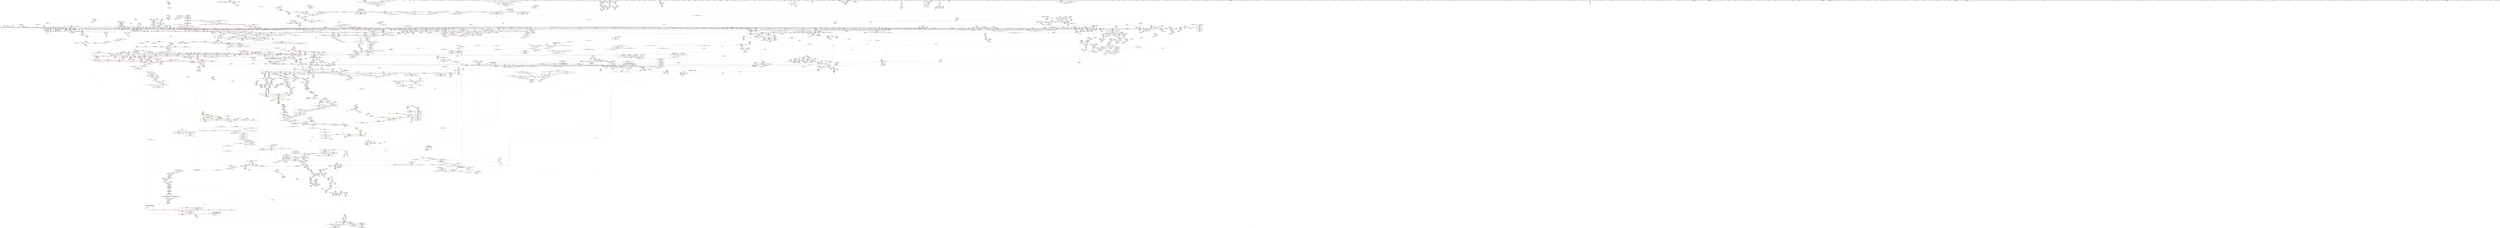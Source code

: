 digraph "SVFG" {
	label="SVFG";

	Node0x55cb3dd10080 [shape=record,color=grey,label="{NodeID: 0\nNullPtr}"];
	Node0x55cb3dd10080 -> Node0x55cb3e5f9590[style=solid];
	Node0x55cb3dd10080 -> Node0x55cb3e5f9690[style=solid];
	Node0x55cb3dd10080 -> Node0x55cb3e5f9760[style=solid];
	Node0x55cb3dd10080 -> Node0x55cb3e5f9830[style=solid];
	Node0x55cb3dd10080 -> Node0x55cb3e5f9900[style=solid];
	Node0x55cb3dd10080 -> Node0x55cb3e5f99d0[style=solid];
	Node0x55cb3dd10080 -> Node0x55cb3e5f9aa0[style=solid];
	Node0x55cb3dd10080 -> Node0x55cb3e5f9b70[style=solid];
	Node0x55cb3dd10080 -> Node0x55cb3e5f9c40[style=solid];
	Node0x55cb3dd10080 -> Node0x55cb3e5f9d10[style=solid];
	Node0x55cb3dd10080 -> Node0x55cb3e5f9de0[style=solid];
	Node0x55cb3dd10080 -> Node0x55cb3e5f9eb0[style=solid];
	Node0x55cb3dd10080 -> Node0x55cb3e5f9f80[style=solid];
	Node0x55cb3dd10080 -> Node0x55cb3e5fa050[style=solid];
	Node0x55cb3dd10080 -> Node0x55cb3e5fa120[style=solid];
	Node0x55cb3dd10080 -> Node0x55cb3e5fa1f0[style=solid];
	Node0x55cb3dd10080 -> Node0x55cb3e5fa2c0[style=solid];
	Node0x55cb3dd10080 -> Node0x55cb3e5fa390[style=solid];
	Node0x55cb3dd10080 -> Node0x55cb3e5fa460[style=solid];
	Node0x55cb3dd10080 -> Node0x55cb3e5fa530[style=solid];
	Node0x55cb3dd10080 -> Node0x55cb3e5fa600[style=solid];
	Node0x55cb3dd10080 -> Node0x55cb3e5fa6d0[style=solid];
	Node0x55cb3dd10080 -> Node0x55cb3e5fa7a0[style=solid];
	Node0x55cb3dd10080 -> Node0x55cb3e5fa870[style=solid];
	Node0x55cb3dd10080 -> Node0x55cb3e5fa940[style=solid];
	Node0x55cb3dd10080 -> Node0x55cb3e5faa10[style=solid];
	Node0x55cb3dd10080 -> Node0x55cb3e5faae0[style=solid];
	Node0x55cb3dd10080 -> Node0x55cb3e5fabb0[style=solid];
	Node0x55cb3dd10080 -> Node0x55cb3e5fac80[style=solid];
	Node0x55cb3dd10080 -> Node0x55cb3e5fad50[style=solid];
	Node0x55cb3dd10080 -> Node0x55cb3e5fae20[style=solid];
	Node0x55cb3dd10080 -> Node0x55cb3e5faef0[style=solid];
	Node0x55cb3dd10080 -> Node0x55cb3e5fafc0[style=solid];
	Node0x55cb3dd10080 -> Node0x55cb3e5fb090[style=solid];
	Node0x55cb3dd10080 -> Node0x55cb3e5fb160[style=solid];
	Node0x55cb3dd10080 -> Node0x55cb3e5fb230[style=solid];
	Node0x55cb3dd10080 -> Node0x55cb3e5fb300[style=solid];
	Node0x55cb3dd10080 -> Node0x55cb3e5fb3d0[style=solid];
	Node0x55cb3dd10080 -> Node0x55cb3e5fb4a0[style=solid];
	Node0x55cb3dd10080 -> Node0x55cb3e5fb570[style=solid];
	Node0x55cb3dd10080 -> Node0x55cb3e5fb640[style=solid];
	Node0x55cb3dd10080 -> Node0x55cb3e5fb710[style=solid];
	Node0x55cb3dd10080 -> Node0x55cb3e5fb7e0[style=solid];
	Node0x55cb3dd10080 -> Node0x55cb3e5fb8b0[style=solid];
	Node0x55cb3dd10080 -> Node0x55cb3e5fb980[style=solid];
	Node0x55cb3dd10080 -> Node0x55cb3e5fba50[style=solid];
	Node0x55cb3dd10080 -> Node0x55cb3e5fbb20[style=solid];
	Node0x55cb3dd10080 -> Node0x55cb3e5fbbf0[style=solid];
	Node0x55cb3dd10080 -> Node0x55cb3e5fbcc0[style=solid];
	Node0x55cb3dd10080 -> Node0x55cb3e5fbd90[style=solid];
	Node0x55cb3dd10080 -> Node0x55cb3e5fbe60[style=solid];
	Node0x55cb3dd10080 -> Node0x55cb3e5fbf30[style=solid];
	Node0x55cb3dd10080 -> Node0x55cb3e5fc000[style=solid];
	Node0x55cb3dd10080 -> Node0x55cb3e5fc0d0[style=solid];
	Node0x55cb3dd10080 -> Node0x55cb3e5fc1a0[style=solid];
	Node0x55cb3dd10080 -> Node0x55cb3e5fc270[style=solid];
	Node0x55cb3dd10080 -> Node0x55cb3e5fc340[style=solid];
	Node0x55cb3dd10080 -> Node0x55cb3e5fc410[style=solid];
	Node0x55cb3dd10080 -> Node0x55cb3e5fc4e0[style=solid];
	Node0x55cb3dd10080 -> Node0x55cb3e5fc5b0[style=solid];
	Node0x55cb3dd10080 -> Node0x55cb3e5fc680[style=solid];
	Node0x55cb3dd10080 -> Node0x55cb3e5fc750[style=solid];
	Node0x55cb3dd10080 -> Node0x55cb3e5fc820[style=solid];
	Node0x55cb3dd10080 -> Node0x55cb3e5fc8f0[style=solid];
	Node0x55cb3dd10080 -> Node0x55cb3e5fc9c0[style=solid];
	Node0x55cb3dd10080 -> Node0x55cb3e5fca90[style=solid];
	Node0x55cb3dd10080 -> Node0x55cb3e5fcb60[style=solid];
	Node0x55cb3dd10080 -> Node0x55cb3e5fcc30[style=solid];
	Node0x55cb3dd10080 -> Node0x55cb3e5fcd00[style=solid];
	Node0x55cb3dd10080 -> Node0x55cb3e5fcdd0[style=solid];
	Node0x55cb3dd10080 -> Node0x55cb3e5fcea0[style=solid];
	Node0x55cb3dd10080 -> Node0x55cb3e5fcf70[style=solid];
	Node0x55cb3dd10080 -> Node0x55cb3e5fd040[style=solid];
	Node0x55cb3dd10080 -> Node0x55cb3e5fd110[style=solid];
	Node0x55cb3dd10080 -> Node0x55cb3e5fd1e0[style=solid];
	Node0x55cb3dd10080 -> Node0x55cb3e5fd2b0[style=solid];
	Node0x55cb3dd10080 -> Node0x55cb3e5fd380[style=solid];
	Node0x55cb3dd10080 -> Node0x55cb3e5fd450[style=solid];
	Node0x55cb3dd10080 -> Node0x55cb3e5fd520[style=solid];
	Node0x55cb3dd10080 -> Node0x55cb3e5fd5f0[style=solid];
	Node0x55cb3dd10080 -> Node0x55cb3e5fd6c0[style=solid];
	Node0x55cb3dd10080 -> Node0x55cb3e5fd790[style=solid];
	Node0x55cb3dd10080 -> Node0x55cb3e5fd860[style=solid];
	Node0x55cb3dd10080 -> Node0x55cb3e5fd930[style=solid];
	Node0x55cb3dd10080 -> Node0x55cb3e6086d0[style=solid];
	Node0x55cb3dd10080 -> Node0x55cb3e60be40[style=solid];
	Node0x55cb3dd10080 -> Node0x55cb3e6111f0[style=solid];
	Node0x55cb3dd10080 -> Node0x55cb3e611530[style=solid];
	Node0x55cb3dd10080 -> Node0x55cb3e611870[style=solid];
	Node0x55cb3dd10080 -> Node0x55cb3e611940[style=solid];
	Node0x55cb3dd10080 -> Node0x55cb3e611bb0[style=solid];
	Node0x55cb3dd10080 -> Node0x55cb3e615630[style=solid];
	Node0x55cb3dd10080 -> Node0x55cb3e656770[style=solid];
	Node0x55cb3dd10080 -> Node0x55cb3e6572d0[style=solid];
	Node0x55cb3dd10080 -> Node0x55cb3e657950[style=solid];
	Node0x55cb3dd10080 -> Node0x55cb3e65ac80[style=solid];
	Node0x55cb3dd10080 -> Node0x55cb3e696360[style=solid];
	Node0x55cb3dd10080 -> Node0x55cb3e696660[style=solid];
	Node0x55cb3dd10080 -> Node0x55cb3e696de0[style=solid];
	Node0x55cb3dd10080 -> Node0x55cb3e6970e0[style=solid];
	Node0x55cb3dd10080 -> Node0x55cb3e6973e0[style=solid];
	Node0x55cb3dd10080 -> Node0x55cb3e697560[style=solid];
	Node0x55cb3dd10080 -> Node0x55cb3e6976e0[style=solid];
	Node0x55cb3dd10080 -> Node0x55cb3e697860[style=solid];
	Node0x55cb3dd10080 -> Node0x55cb3e697b60[style=solid];
	Node0x55cb3dd10080:s64 -> Node0x55cb3e88f870[style=solid,color=red];
	Node0x55cb3dd10080:s64 -> Node0x55cb3e895310[style=solid,color=red];
	Node0x55cb3dd10080:s64 -> Node0x55cb3e885310[style=solid,color=red];
	Node0x55cb3dd10080:s64 -> Node0x55cb3e892450[style=solid,color=red];
	Node0x55cb3e88fcd0 [shape=record,color=black,label="{NodeID: 4871\n1617 = PHI(1239, 1595, 1945, 2070, 2114, )\n0th arg _ZSt7forwardISt5tupleIJEEEOT_RNSt16remove_referenceIS2_E4typeE }"];
	Node0x55cb3e88fcd0 -> Node0x55cb3e610de0[style=solid];
	Node0x55cb3e606380 [shape=record,color=red,label="{NodeID: 1550\n3249\<--3248\n\<--_M_p\n_ZNSt13_Bvector_baseISaIbEE13_M_deallocateEv\n}"];
	Node0x55cb3e606380 -> Node0x55cb3e696660[style=solid];
	Node0x55cb3e5e45a0 [shape=record,color=green,label="{NodeID: 443\n2793\<--2794\n_ZSt8__fill_aIPmiEN9__gnu_cxx11__enable_ifIXsr11__is_scalarIT0_EE7__valueEvE6__typeET_S6_RKS3_\<--_ZSt8__fill_aIPmiEN9__gnu_cxx11__enable_ifIXsr11__is_scalarIT0_EE7__valueEvE6__typeET_S6_RKS3__field_insensitive\n}"];
	Node0x55cb3e63d8c0 [shape=record,color=black,label="{NodeID: 3100\nMR_824V_5 = PHI(MR_824V_4, MR_824V_3, )\npts\{3160 \}\n}"];
	Node0x55cb3e63d8c0 -> Node0x55cb3e6347e0[style=dashed];
	Node0x55cb3e5f39d0 [shape=record,color=purple,label="{NodeID: 886\n388\<--387\n_M_t\<--this1\n_ZNKSt3mapIcxSt4lessIcESaISt4pairIKcxEEE4sizeEv\n|{<s0>47}}"];
	Node0x55cb3e5f39d0:s0 -> Node0x55cb3e88f9b0[style=solid,color=red];
	Node0x55cb3e87d230 [shape=record,color=black,label="{NodeID: 4650\n1288 = PHI()\n}"];
	Node0x55cb3e62a080 [shape=record,color=red,label="{NodeID: 1329\n1522\<--1519\nthis1\<--this.addr\n_ZNK9__gnu_cxx16__aligned_membufISt4pairIKcxEE6_M_ptrEv\n|{<s0>135}}"];
	Node0x55cb3e62a080:s0 -> Node0x55cb3e88df70[style=solid,color=red];
	Node0x55cb3e5dca50 [shape=record,color=green,label="{NodeID: 222\n1220\<--1221\nexn.slot\<--exn.slot_field_insensitive\n_ZNSt8_Rb_treeIcSt4pairIKcxESt10_Select1stIS2_ESt4lessIcESaIS2_EE22_M_emplace_hint_uniqueIJRKSt21piecewise_construct_tSt5tupleIJRS1_EESD_IJEEEEESt17_Rb_tree_iteratorIS2_ESt23_Rb_tree_const_iteratorIS2_EDpOT_\n}"];
	Node0x55cb3e5dca50 -> Node0x55cb3e6284e0[style=solid];
	Node0x55cb3e5dca50 -> Node0x55cb3e6285b0[style=solid];
	Node0x55cb3e5dca50 -> Node0x55cb3e60ee30[style=solid];
	Node0x55cb3e5dca50 -> Node0x55cb3e60efd0[style=solid];
	Node0x55cb3e611870 [shape=record,color=blue, style = dotted,label="{NodeID: 1772\n1645\<--3\nref.tmp55\<--dummyVal\n_ZNSt8_Rb_treeIcSt4pairIKcxESt10_Select1stIS2_ESt4lessIcESaIS2_EE29_M_get_insert_hint_unique_posESt23_Rb_tree_const_iteratorIS2_ERS1_\n|{|<s1>170}}"];
	Node0x55cb3e611870 -> Node0x55cb3e739ea0[style=dashed];
	Node0x55cb3e611870:s1 -> Node0x55cb3e756200[style=dashed,color=red];
	Node0x55cb3e600470 [shape=record,color=black,label="{NodeID: 665\n869\<--868\n\<--this1\n_ZNSt8_Rb_treeIcSt4pairIKcxESt10_Select1stIS2_ESt4lessIcESaIS2_EE13_Rb_tree_implIS6_Lb1EED2Ev\n|{<s0>85}}"];
	Node0x55cb3e600470:s0 -> Node0x55cb3e8972b0[style=solid,color=red];
	Node0x55cb3e7557d0 [shape=record,color=yellow,style=double,label="{NodeID: 3322\n529V_1 = ENCHI(MR_529V_0)\npts\{25600000 \}\nFun[_ZNSt8_Rb_treeIcSt4pairIKcxESt10_Select1stIS2_ESt4lessIcESaIS2_EE5beginEv]|{<s0>247}}"];
	Node0x55cb3e7557d0:s0 -> Node0x55cb3e6100e0[style=dashed,color=red];
	Node0x55cb3e61ecf0 [shape=record,color=purple,label="{NodeID: 1108\n3437\<--3070\noffset_1\<--\n}"];
	Node0x55cb3e61ecf0 -> Node0x55cb3e658f40[style=solid];
	Node0x55cb3dd0fff0 [shape=record,color=green,label="{NodeID: 1\n7\<--1\n__dso_handle\<--dummyObj\nGlob }"];
	Node0x55cb3e8900f0 [shape=record,color=black,label="{NodeID: 4872\n586 = PHI(51, 51, )\n0th arg _ZNSt3mapIcxSt4lessIcESaISt4pairIKcxEEED2Ev }"];
	Node0x55cb3e8900f0 -> Node0x55cb3e60b480[style=solid];
	Node0x55cb3e606450 [shape=record,color=red,label="{NodeID: 1551\n3258\<--3257\n\<--_M_p5\n_ZNSt13_Bvector_baseISaIbEE13_M_deallocateEv\n}"];
	Node0x55cb3e606450 -> Node0x55cb3e5f1cd0[style=solid];
	Node0x55cb3e5e46a0 [shape=record,color=green,label="{NodeID: 444\n2798\<--2799\nretval\<--retval_field_insensitive\n_ZNKSt13_Bvector_baseISaIbEE13_Bvector_impl11_M_end_addrEv\n}"];
	Node0x55cb3e5e46a0 -> Node0x55cb3e632280[style=solid];
	Node0x55cb3e5e46a0 -> Node0x55cb3e657200[style=solid];
	Node0x55cb3e5e46a0 -> Node0x55cb3e6572d0[style=solid];
	Node0x55cb3e63ddc0 [shape=record,color=black,label="{NodeID: 3101\nMR_796V_4 = PHI(MR_796V_3, MR_796V_2, )\npts\{30660000 \}\n|{<s0>291}}"];
	Node0x55cb3e63ddc0:s0 -> Node0x55cb3e7acd70[style=dashed,color=blue];
	Node0x55cb3e5f3aa0 [shape=record,color=purple,label="{NodeID: 887\n438\<--437\n_M_impl\<--\n_ZNSt6vectorIbSaIbEEC2EmRKbRKS0_\n}"];
	Node0x55cb3e87d300 [shape=record,color=black,label="{NodeID: 4651\n1378 = PHI(848, )\n|{<s0>125}}"];
	Node0x55cb3e87d300:s0 -> Node0x55cb3e88f210[style=solid,color=red];
	Node0x55cb3e62a150 [shape=record,color=red,label="{NodeID: 1330\n1533\<--1530\nthis1\<--this.addr\n_ZNK9__gnu_cxx16__aligned_membufISt4pairIKcxEE7_M_addrEv\n}"];
	Node0x55cb3e62a150 -> Node0x55cb3e6177f0[style=solid];
	Node0x55cb3e5dcb20 [shape=record,color=green,label="{NodeID: 223\n1222\<--1223\nehselector.slot\<--ehselector.slot_field_insensitive\n_ZNSt8_Rb_treeIcSt4pairIKcxESt10_Select1stIS2_ESt4lessIcESaIS2_EE22_M_emplace_hint_uniqueIJRKSt21piecewise_construct_tSt5tupleIJRS1_EESD_IJEEEEESt17_Rb_tree_iteratorIS2_ESt23_Rb_tree_const_iteratorIS2_EDpOT_\n}"];
	Node0x55cb3e5dcb20 -> Node0x55cb3e628680[style=solid];
	Node0x55cb3e5dcb20 -> Node0x55cb3e60ef00[style=solid];
	Node0x55cb3e5dcb20 -> Node0x55cb3e60f0a0[style=solid];
	Node0x55cb3e611940 [shape=record,color=blue, style = dotted,label="{NodeID: 1773\n1647\<--3\nref.tmp69\<--dummyVal\n_ZNSt8_Rb_treeIcSt4pairIKcxESt10_Select1stIS2_ESt4lessIcESaIS2_EE29_M_get_insert_hint_unique_posESt23_Rb_tree_const_iteratorIS2_ERS1_\n|{|<s1>175}}"];
	Node0x55cb3e611940 -> Node0x55cb3e73a3a0[style=dashed];
	Node0x55cb3e611940:s1 -> Node0x55cb3e756200[style=dashed,color=red];
	Node0x55cb3e600540 [shape=record,color=black,label="{NodeID: 666\n882\<--881\n\<--\n_ZNSt8_Rb_treeIcSt4pairIKcxESt10_Select1stIS2_ESt4lessIcESaIS2_EE8_S_rightEPSt18_Rb_tree_node_base\n}"];
	Node0x55cb3e600540 -> Node0x55cb3e600610[style=solid];
	Node0x55cb3e61edc0 [shape=record,color=purple,label="{NodeID: 1109\n3440\<--3070\noffset_2\<--\n}"];
	Node0x55cb3e61edc0 -> Node0x55cb3e659010[style=solid];
	Node0x55cb3e584140 [shape=record,color=green,label="{NodeID: 2\n8\<--1\n_ZSt3cin\<--dummyObj\nGlob }"];
	Node0x55cb3e890240 [shape=record,color=black,label="{NodeID: 4873\n3129 = PHI(3113, )\n0th arg _ZNK9__gnu_cxx13new_allocatorImE8max_sizeEv }"];
	Node0x55cb3e890240 -> Node0x55cb3e659760[style=solid];
	Node0x55cb3e606520 [shape=record,color=red,label="{NodeID: 1552\n3268\<--3267\n\<--_M_end_of_storage\n_ZNSt13_Bvector_baseISaIbEE13_M_deallocateEv\n}"];
	Node0x55cb3e606520 -> Node0x55cb3e621730[style=solid];
	Node0x55cb3e5e4770 [shape=record,color=green,label="{NodeID: 445\n2800\<--2801\nthis.addr\<--this.addr_field_insensitive\n_ZNKSt13_Bvector_baseISaIbEE13_Bvector_impl11_M_end_addrEv\n}"];
	Node0x55cb3e5e4770 -> Node0x55cb3e632350[style=solid];
	Node0x55cb3e5e4770 -> Node0x55cb3e657130[style=solid];
	Node0x55cb3e5f3b70 [shape=record,color=purple,label="{NodeID: 888\n439\<--437\n_M_start\<--\n_ZNSt6vectorIbSaIbEEC2EmRKbRKS0_\n}"];
	Node0x55cb3e5f3b70 -> Node0x55cb3e5fee80[style=solid];
	Node0x55cb3e87d470 [shape=record,color=black,label="{NodeID: 4652\n1379 = PHI(1442, )\n|{<s0>125}}"];
	Node0x55cb3e87d470:s0 -> Node0x55cb3e88f320[style=solid,color=red];
	Node0x55cb3e62a220 [shape=record,color=red,label="{NodeID: 1331\n1544\<--1541\nthis1\<--this.addr\n_ZNSt8_Rb_treeIcSt4pairIKcxESt10_Select1stIS2_ESt4lessIcESaIS2_EE3endEv\n}"];
	Node0x55cb3e62a220 -> Node0x55cb3e617990[style=solid];
	Node0x55cb3e5dcbf0 [shape=record,color=green,label="{NodeID: 224\n1233\<--1234\n_ZSt7forwardIRKSt21piecewise_construct_tEOT_RNSt16remove_referenceIS3_E4typeE\<--_ZSt7forwardIRKSt21piecewise_construct_tEOT_RNSt16remove_referenceIS3_E4typeE_field_insensitive\n}"];
	Node0x55cb3e611a10 [shape=record,color=blue,label="{NodeID: 1774\n1811\<--1812\n\<--\n_ZNSt8_Rb_treeIcSt4pairIKcxESt10_Select1stIS2_ESt4lessIcESaIS2_EE29_M_get_insert_hint_unique_posESt23_Rb_tree_const_iteratorIS2_ERS1_\n}"];
	Node0x55cb3e611a10 -> Node0x55cb3e73ada0[style=dashed];
	Node0x55cb3e600610 [shape=record,color=black,label="{NodeID: 667\n874\<--882\n_ZNSt8_Rb_treeIcSt4pairIKcxESt10_Select1stIS2_ESt4lessIcESaIS2_EE8_S_rightEPSt18_Rb_tree_node_base_ret\<--\n_ZNSt8_Rb_treeIcSt4pairIKcxESt10_Select1stIS2_ESt4lessIcESaIS2_EE8_S_rightEPSt18_Rb_tree_node_base\n|{<s0>81|<s1>129|<s2>161|<s3>174|<s4>231}}"];
	Node0x55cb3e600610:s0 -> Node0x55cb3e87bbb0[style=solid,color=blue];
	Node0x55cb3e600610:s1 -> Node0x55cb3e87dab0[style=solid,color=blue];
	Node0x55cb3e600610:s2 -> Node0x55cb3e87f380[style=solid,color=blue];
	Node0x55cb3e600610:s3 -> Node0x55cb3e87b1c0[style=solid,color=blue];
	Node0x55cb3e600610:s4 -> Node0x55cb3e8818f0[style=solid,color=blue];
	Node0x55cb3e61ee90 [shape=record,color=purple,label="{NodeID: 1110\n3435\<--3071\noffset_0\<--\n}"];
	Node0x55cb3e61ee90 -> Node0x55cb3e607b10[style=solid];
	Node0x55cb3e564450 [shape=record,color=green,label="{NodeID: 3\n9\<--1\n_ZSt4cout\<--dummyObj\nGlob }"];
	Node0x55cb3e890350 [shape=record,color=black,label="{NodeID: 4874\n671 = PHI(291, )\n0th arg _ZNSt8_Rb_treeIcSt4pairIKcxESt10_Select1stIS2_ESt4lessIcESaIS2_EEC2Ev }"];
	Node0x55cb3e890350 -> Node0x55cb3e60b7c0[style=solid];
	Node0x55cb3e6065f0 [shape=record,color=red,label="{NodeID: 1553\n3297\<--3294\nthis1\<--this.addr\n_ZNSt13_Bvector_baseISaIbEE13_Bvector_implD2Ev\n}"];
	Node0x55cb3e6065f0 -> Node0x55cb3e5f20e0[style=solid];
	Node0x55cb3e5e4840 [shape=record,color=green,label="{NodeID: 446\n2821\<--2822\nthis.addr\<--this.addr_field_insensitive\n_ZNSt13_Bvector_baseISaIbEED2Ev\n}"];
	Node0x55cb3e5e4840 -> Node0x55cb3e6325c0[style=solid];
	Node0x55cb3e5e4840 -> Node0x55cb3e6573a0[style=solid];
	Node0x55cb3e5f3c40 [shape=record,color=purple,label="{NodeID: 889\n441\<--440\n_M_p\<--\n_ZNSt6vectorIbSaIbEEC2EmRKbRKS0_\n}"];
	Node0x55cb3e5f3c40 -> Node0x55cb3e623610[style=solid];
	Node0x55cb3e87d5b0 [shape=record,color=black,label="{NodeID: 4653\n1383 = PHI(1391, )\n}"];
	Node0x55cb3e87d5b0 -> Node0x55cb3e60f720[style=solid];
	Node0x55cb3e62a2f0 [shape=record,color=red,label="{NodeID: 1332\n1552\<--1551\n\<--coerce.dive\n_ZNSt8_Rb_treeIcSt4pairIKcxESt10_Select1stIS2_ESt4lessIcESaIS2_EE3endEv\n}"];
	Node0x55cb3e62a2f0 -> Node0x55cb3e602b70[style=solid];
	Node0x55cb3e5dccf0 [shape=record,color=green,label="{NodeID: 225\n1237\<--1238\n_ZSt7forwardISt5tupleIJRKcEEEOT_RNSt16remove_referenceIS4_E4typeE\<--_ZSt7forwardISt5tupleIJRKcEEEOT_RNSt16remove_referenceIS4_E4typeE_field_insensitive\n}"];
	Node0x55cb3e611ae0 [shape=record,color=blue,label="{NodeID: 1775\n1814\<--1815\n\<--\n_ZNSt8_Rb_treeIcSt4pairIKcxESt10_Select1stIS2_ESt4lessIcESaIS2_EE29_M_get_insert_hint_unique_posESt23_Rb_tree_const_iteratorIS2_ERS1_\n}"];
	Node0x55cb3e611ae0 -> Node0x55cb3e73b2a0[style=dashed];
	Node0x55cb3e6006e0 [shape=record,color=black,label="{NodeID: 668\n892\<--891\n\<--\n_ZNSt8_Rb_treeIcSt4pairIKcxESt10_Select1stIS2_ESt4lessIcESaIS2_EE7_S_leftEPSt18_Rb_tree_node_base\n}"];
	Node0x55cb3e6006e0 -> Node0x55cb3e6007b0[style=solid];
	Node0x55cb3e61ef60 [shape=record,color=purple,label="{NodeID: 1111\n3438\<--3071\noffset_1\<--\n}"];
	Node0x55cb3e61ef60 -> Node0x55cb3e607be0[style=solid];
	Node0x55cb3e5644e0 [shape=record,color=green,label="{NodeID: 4\n10\<--1\n.str\<--dummyObj\nGlob }"];
	Node0x55cb3e890460 [shape=record,color=black,label="{NodeID: 4875\n561 = PHI(71, )\n0th arg _ZNKSt14_Bit_referencecvbEv }"];
	Node0x55cb3e890460 -> Node0x55cb3e60b2e0[style=solid];
	Node0x55cb3e6066c0 [shape=record,color=red,label="{NodeID: 1554\n3316\<--3307\n\<--__a.addr\n_ZNSt16allocator_traitsISaImEE10deallocateERS0_Pmm\n}"];
	Node0x55cb3e6066c0 -> Node0x55cb3e5f21b0[style=solid];
	Node0x55cb3e5e4910 [shape=record,color=green,label="{NodeID: 447\n2823\<--2824\nexn.slot\<--exn.slot_field_insensitive\n_ZNSt13_Bvector_baseISaIbEED2Ev\n}"];
	Node0x55cb3e5e4910 -> Node0x55cb3e632690[style=solid];
	Node0x55cb3e5e4910 -> Node0x55cb3e657470[style=solid];
	Node0x55cb3e5f3d10 [shape=record,color=purple,label="{NodeID: 890\n444\<--443\n_M_impl2\<--\n_ZNSt6vectorIbSaIbEEC2EmRKbRKS0_\n|{<s0>51}}"];
	Node0x55cb3e5f3d10:s0 -> Node0x55cb3e888310[style=solid,color=red];
	Node0x55cb3e87d6f0 [shape=record,color=black,label="{NodeID: 4654\n1419 = PHI(1454, )\n|{<s0>127}}"];
	Node0x55cb3e87d6f0:s0 -> Node0x55cb3e8912c0[style=solid,color=red];
	Node0x55cb3e759560 [shape=record,color=yellow,style=double,label="{NodeID: 3547\n319V_1 = ENCHI(MR_319V_0)\npts\{520002 20260002 \}\nFun[_ZNSt8_Rb_treeIcSt4pairIKcxESt10_Select1stIS2_ESt4lessIcESaIS2_EE8_M_eraseEPSt13_Rb_tree_nodeIS2_E]|{<s0>82|<s1>83}}"];
	Node0x55cb3e759560:s0 -> Node0x55cb3e759560[style=dashed,color=red];
	Node0x55cb3e759560:s1 -> Node0x55cb3e76d510[style=dashed,color=red];
	Node0x55cb3e62a3c0 [shape=record,color=red,label="{NodeID: 1333\n1561\<--1558\nthis1\<--this.addr\n_ZNKSt8_Rb_treeIcSt4pairIKcxESt10_Select1stIS2_ESt4lessIcESaIS2_EE8key_compEv\n}"];
	Node0x55cb3e62a3c0 -> Node0x55cb3e617c00[style=solid];
	Node0x55cb3e5dcdf0 [shape=record,color=green,label="{NodeID: 226\n1241\<--1242\n_ZSt7forwardISt5tupleIJEEEOT_RNSt16remove_referenceIS2_E4typeE\<--_ZSt7forwardISt5tupleIJEEEOT_RNSt16remove_referenceIS2_E4typeE_field_insensitive\n}"];
	Node0x55cb3e611bb0 [shape=record,color=blue, style = dotted,label="{NodeID: 1776\n1649\<--3\nref.tmp78\<--dummyVal\n_ZNSt8_Rb_treeIcSt4pairIKcxESt10_Select1stIS2_ESt4lessIcESaIS2_EE29_M_get_insert_hint_unique_posESt23_Rb_tree_const_iteratorIS2_ERS1_\n|{|<s1>178}}"];
	Node0x55cb3e611bb0 -> Node0x55cb3e73a8a0[style=dashed];
	Node0x55cb3e611bb0:s1 -> Node0x55cb3e76cf00[style=dashed,color=red];
	Node0x55cb3e6007b0 [shape=record,color=black,label="{NodeID: 669\n884\<--892\n_ZNSt8_Rb_treeIcSt4pairIKcxESt10_Select1stIS2_ESt4lessIcESaIS2_EE7_S_leftEPSt18_Rb_tree_node_base_ret\<--\n_ZNSt8_Rb_treeIcSt4pairIKcxESt10_Select1stIS2_ESt4lessIcESaIS2_EE7_S_leftEPSt18_Rb_tree_node_base\n|{<s0>83|<s1>128|<s2>230}}"];
	Node0x55cb3e6007b0:s0 -> Node0x55cb3e87bcf0[style=solid,color=blue];
	Node0x55cb3e6007b0:s1 -> Node0x55cb3e87d940[style=solid,color=blue];
	Node0x55cb3e6007b0:s2 -> Node0x55cb3e8817b0[style=solid,color=blue];
	Node0x55cb3e61f030 [shape=record,color=purple,label="{NodeID: 1112\n3441\<--3071\noffset_2\<--\n}"];
	Node0x55cb3e61f030 -> Node0x55cb3e607cb0[style=solid];
	Node0x55cb3e564790 [shape=record,color=green,label="{NodeID: 5\n12\<--1\n.str.1\<--dummyObj\nGlob }"];
	Node0x55cb3e890570 [shape=record,color=black,label="{NodeID: 4876\n1367 = PHI(1100, )\n0th arg _ZNSt8_Rb_treeIcSt4pairIKcxESt10_Select1stIS2_ESt4lessIcESaIS2_EE11lower_boundERS1_ }"];
	Node0x55cb3e890570 -> Node0x55cb3e60f580[style=solid];
	Node0x55cb3e606790 [shape=record,color=red,label="{NodeID: 1555\n3318\<--3309\n\<--__p.addr\n_ZNSt16allocator_traitsISaImEE10deallocateERS0_Pmm\n|{<s0>298}}"];
	Node0x55cb3e606790:s0 -> Node0x55cb3e88bf80[style=solid,color=red];
	Node0x55cb3e5e49e0 [shape=record,color=green,label="{NodeID: 448\n2825\<--2826\nehselector.slot\<--ehselector.slot_field_insensitive\n_ZNSt13_Bvector_baseISaIbEED2Ev\n}"];
	Node0x55cb3e5e49e0 -> Node0x55cb3e657540[style=solid];
	Node0x55cb3e5f3de0 [shape=record,color=purple,label="{NodeID: 891\n500\<--499\n_M_impl\<--\n_ZNSt6vectorIbSaIbEEixEm\n}"];
	Node0x55cb3e87d830 [shape=record,color=black,label="{NodeID: 4655\n1421 = PHI(1159, )\n}"];
	Node0x55cb3e759670 [shape=record,color=yellow,style=double,label="{NodeID: 3548\n321V_1 = ENCHI(MR_321V_0)\npts\{520003 20260003 \}\nFun[_ZNSt8_Rb_treeIcSt4pairIKcxESt10_Select1stIS2_ESt4lessIcESaIS2_EE8_M_eraseEPSt13_Rb_tree_nodeIS2_E]|{<s0>81|<s1>82}}"];
	Node0x55cb3e759670:s0 -> Node0x55cb3e76fa50[style=dashed,color=red];
	Node0x55cb3e759670:s1 -> Node0x55cb3e759670[style=dashed,color=red];
	Node0x55cb3e62a490 [shape=record,color=red,label="{NodeID: 1334\n1585\<--1571\nthis5\<--this.addr\n_ZNSt8_Rb_treeIcSt4pairIKcxESt10_Select1stIS2_ESt4lessIcESaIS2_EE14_M_create_nodeIJRKSt21piecewise_construct_tSt5tupleIJRS1_EESD_IJEEEEEPSt13_Rb_tree_nodeIS2_EDpOT_\n|{<s0>137|<s1>141}}"];
	Node0x55cb3e62a490:s0 -> Node0x55cb3e887e50[style=solid,color=red];
	Node0x55cb3e62a490:s1 -> Node0x55cb3e88c3c0[style=solid,color=red];
	Node0x55cb3e5dcef0 [shape=record,color=green,label="{NodeID: 227\n1244\<--1245\n_ZNSt8_Rb_treeIcSt4pairIKcxESt10_Select1stIS2_ESt4lessIcESaIS2_EE14_M_create_nodeIJRKSt21piecewise_construct_tSt5tupleIJRS1_EESD_IJEEEEEPSt13_Rb_tree_nodeIS2_EDpOT_\<--_ZNSt8_Rb_treeIcSt4pairIKcxESt10_Select1stIS2_ESt4lessIcESaIS2_EE14_M_create_nodeIJRKSt21piecewise_construct_tSt5tupleIJRS1_EESD_IJEEEEEPSt13_Rb_tree_nodeIS2_EDpOT__field_insensitive\n}"];
	Node0x55cb3e611c80 [shape=record,color=blue,label="{NodeID: 1777\n1834\<--1828\nthis.addr\<--this\n_ZNSt8_Rb_treeIcSt4pairIKcxESt10_Select1stIS2_ESt4lessIcESaIS2_EE14_M_insert_nodeEPSt18_Rb_tree_node_baseSA_PSt13_Rb_tree_nodeIS2_E\n}"];
	Node0x55cb3e611c80 -> Node0x55cb3e62bdc0[style=dashed];
	Node0x55cb3e600880 [shape=record,color=black,label="{NodeID: 670\n969\<--968\n\<--\n_ZNSt16allocator_traitsISaISt13_Rb_tree_nodeISt4pairIKcxEEEE7destroyIS3_EEvRS5_PT_\n|{<s0>95}}"];
	Node0x55cb3e600880:s0 -> Node0x55cb3e892a60[style=solid,color=red];
	Node0x55cb3e755c90 [shape=record,color=yellow,style=double,label="{NodeID: 3327\n56V_1 = ENCHI(MR_56V_0)\npts\{3060000 \}\nFun[_ZNSt23_Rb_tree_const_iteratorISt4pairIKcxEEC2ERKSt17_Rb_tree_iteratorIS2_E]}"];
	Node0x55cb3e755c90 -> Node0x55cb3e628dd0[style=dashed];
	Node0x55cb3e61f100 [shape=record,color=purple,label="{NodeID: 1113\n3443\<--3078\noffset_0\<--\n}"];
	Node0x55cb3e61f100 -> Node0x55cb3e6590e0[style=solid];
	Node0x55cb3e564820 [shape=record,color=green,label="{NodeID: 6\n14\<--1\n_ZStL19piecewise_construct\<--dummyObj\nGlob |{<s0>44}}"];
	Node0x55cb3e564820:s0 -> Node0x55cb3e897730[style=solid,color=red];
	Node0x55cb3e890680 [shape=record,color=black,label="{NodeID: 4877\n1368 = PHI(1101, )\n1st arg _ZNSt8_Rb_treeIcSt4pairIKcxESt10_Select1stIS2_ESt4lessIcESaIS2_EE11lower_boundERS1_ }"];
	Node0x55cb3e890680 -> Node0x55cb3e60f650[style=solid];
	Node0x55cb3e606860 [shape=record,color=red,label="{NodeID: 1556\n3319\<--3311\n\<--__n.addr\n_ZNSt16allocator_traitsISaImEE10deallocateERS0_Pmm\n|{<s0>298}}"];
	Node0x55cb3e606860:s0 -> Node0x55cb3e88c090[style=solid,color=red];
	Node0x55cb3e5e4ab0 [shape=record,color=green,label="{NodeID: 449\n2830\<--2831\n_ZNSt13_Bvector_baseISaIbEE13_M_deallocateEv\<--_ZNSt13_Bvector_baseISaIbEE13_M_deallocateEv_field_insensitive\n}"];
	Node0x55cb3e5f3eb0 [shape=record,color=purple,label="{NodeID: 892\n501\<--499\n_M_start\<--\n_ZNSt6vectorIbSaIbEEixEm\n}"];
	Node0x55cb3e5f3eb0 -> Node0x55cb3e5ff430[style=solid];
	Node0x55cb3e87d940 [shape=record,color=black,label="{NodeID: 4656\n1428 = PHI(884, )\n}"];
	Node0x55cb3e87d940 -> Node0x55cb3e60fc00[style=solid];
	Node0x55cb3e62a560 [shape=record,color=red,label="{NodeID: 1335\n1591\<--1573\n\<--__args.addr\n_ZNSt8_Rb_treeIcSt4pairIKcxESt10_Select1stIS2_ESt4lessIcESaIS2_EE14_M_create_nodeIJRKSt21piecewise_construct_tSt5tupleIJRS1_EESD_IJEEEEEPSt13_Rb_tree_nodeIS2_EDpOT_\n|{<s0>138}}"];
	Node0x55cb3e62a560:s0 -> Node0x55cb3e892ea0[style=solid,color=red];
	Node0x55cb3e5dcff0 [shape=record,color=green,label="{NodeID: 228\n1252\<--1253\n_ZNSt8_Rb_treeIcSt4pairIKcxESt10_Select1stIS2_ESt4lessIcESaIS2_EE6_S_keyEPKSt13_Rb_tree_nodeIS2_E\<--_ZNSt8_Rb_treeIcSt4pairIKcxESt10_Select1stIS2_ESt4lessIcESaIS2_EE6_S_keyEPKSt13_Rb_tree_nodeIS2_E_field_insensitive\n}"];
	Node0x55cb3e611d50 [shape=record,color=blue,label="{NodeID: 1778\n1836\<--1829\n__x.addr\<--__x\n_ZNSt8_Rb_treeIcSt4pairIKcxESt10_Select1stIS2_ESt4lessIcESaIS2_EE14_M_insert_nodeEPSt18_Rb_tree_node_baseSA_PSt13_Rb_tree_nodeIS2_E\n}"];
	Node0x55cb3e611d50 -> Node0x55cb3e62be90[style=dashed];
	Node0x55cb3e600950 [shape=record,color=black,label="{NodeID: 671\n982\<--981\n\<--_M_impl\n_ZNSt8_Rb_treeIcSt4pairIKcxESt10_Select1stIS2_ESt4lessIcESaIS2_EE21_M_get_Node_allocatorEv\n}"];
	Node0x55cb3e600950 -> Node0x55cb3e600a20[style=solid];
	Node0x55cb3e61f1d0 [shape=record,color=purple,label="{NodeID: 1114\n3446\<--3078\noffset_1\<--\n}"];
	Node0x55cb3e61f1d0 -> Node0x55cb3e6591b0[style=solid];
	Node0x55cb3e5648b0 [shape=record,color=green,label="{NodeID: 7\n16\<--1\n\<--dummyObj\nCan only get source location for instruction, argument, global var or function.}"];
	Node0x55cb3e890790 [shape=record,color=black,label="{NodeID: 4878\n1028 = PHI(949, )\n0th arg _ZNSt16allocator_traitsISaISt13_Rb_tree_nodeISt4pairIKcxEEEE10deallocateERS5_PS4_m }"];
	Node0x55cb3e890790 -> Node0x55cb3e60d5d0[style=solid];
	Node0x55cb3e606930 [shape=record,color=red,label="{NodeID: 1557\n3337\<--3328\nthis1\<--this.addr\n_ZN9__gnu_cxx13new_allocatorImE10deallocateEPmm\n}"];
	Node0x55cb3e5e4bb0 [shape=record,color=green,label="{NodeID: 450\n2834\<--2835\n_ZNSt13_Bvector_baseISaIbEE13_Bvector_implD2Ev\<--_ZNSt13_Bvector_baseISaIbEE13_Bvector_implD2Ev_field_insensitive\n}"];
	Node0x55cb3e5f3f80 [shape=record,color=purple,label="{NodeID: 893\n503\<--502\n_M_p\<--\n_ZNSt6vectorIbSaIbEEixEm\n}"];
	Node0x55cb3e5f3f80 -> Node0x55cb3e623af0[style=solid];
	Node0x55cb3e87dab0 [shape=record,color=black,label="{NodeID: 4657\n1433 = PHI(874, )\n}"];
	Node0x55cb3e87dab0 -> Node0x55cb3e60fcd0[style=solid];
	Node0x55cb3e62a630 [shape=record,color=red,label="{NodeID: 1336\n1593\<--1575\n\<--__args.addr2\n_ZNSt8_Rb_treeIcSt4pairIKcxESt10_Select1stIS2_ESt4lessIcESaIS2_EE14_M_create_nodeIJRKSt21piecewise_construct_tSt5tupleIJRS1_EESD_IJEEEEEPSt13_Rb_tree_nodeIS2_EDpOT_\n|{<s0>139}}"];
	Node0x55cb3e62a630:s0 -> Node0x55cb3e8919c0[style=solid,color=red];
	Node0x55cb3e5e5330 [shape=record,color=green,label="{NodeID: 229\n1257\<--1258\n_ZNSt8_Rb_treeIcSt4pairIKcxESt10_Select1stIS2_ESt4lessIcESaIS2_EE29_M_get_insert_hint_unique_posESt23_Rb_tree_const_iteratorIS2_ERS1_\<--_ZNSt8_Rb_treeIcSt4pairIKcxESt10_Select1stIS2_ESt4lessIcESaIS2_EE29_M_get_insert_hint_unique_posESt23_Rb_tree_const_iteratorIS2_ERS1__field_insensitive\n}"];
	Node0x55cb3e611e20 [shape=record,color=blue,label="{NodeID: 1779\n1838\<--1830\n__p.addr\<--__p\n_ZNSt8_Rb_treeIcSt4pairIKcxESt10_Select1stIS2_ESt4lessIcESaIS2_EE14_M_insert_nodeEPSt18_Rb_tree_node_baseSA_PSt13_Rb_tree_nodeIS2_E\n}"];
	Node0x55cb3e611e20 -> Node0x55cb3e62bf60[style=dashed];
	Node0x55cb3e611e20 -> Node0x55cb3e62c030[style=dashed];
	Node0x55cb3e611e20 -> Node0x55cb3e62c100[style=dashed];
	Node0x55cb3e600a20 [shape=record,color=black,label="{NodeID: 672\n975\<--982\n_ZNSt8_Rb_treeIcSt4pairIKcxESt10_Select1stIS2_ESt4lessIcESaIS2_EE21_M_get_Node_allocatorEv_ret\<--\n_ZNSt8_Rb_treeIcSt4pairIKcxESt10_Select1stIS2_ESt4lessIcESaIS2_EE21_M_get_Node_allocatorEv\n|{<s0>88|<s1>92|<s2>185|<s3>187}}"];
	Node0x55cb3e600a20:s0 -> Node0x55cb3e87be30[style=solid,color=blue];
	Node0x55cb3e600a20:s1 -> Node0x55cb3e87c0b0[style=solid,color=blue];
	Node0x55cb3e600a20:s2 -> Node0x55cb3e87c5b0[style=solid,color=blue];
	Node0x55cb3e600a20:s3 -> Node0x55cb3e87f4f0[style=solid,color=blue];
	Node0x55cb3e61f2a0 [shape=record,color=purple,label="{NodeID: 1115\n3449\<--3078\noffset_2\<--\n}"];
	Node0x55cb3e61f2a0 -> Node0x55cb3e659280[style=solid];
	Node0x55cb3e564940 [shape=record,color=green,label="{NodeID: 8\n85\<--1\n\<--dummyObj\nCan only get source location for instruction, argument, global var or function.|{<s0>258|<s1>260|<s2>280}}"];
	Node0x55cb3e564940:s0 -> Node0x55cb3e8954a0[style=solid,color=red];
	Node0x55cb3e564940:s1 -> Node0x55cb3e8954a0[style=solid,color=red];
	Node0x55cb3e564940:s2 -> Node0x55cb3e885460[style=solid,color=red];
	Node0x55cb3e8908a0 [shape=record,color=black,label="{NodeID: 4879\n1029 = PHI(950, )\n1st arg _ZNSt16allocator_traitsISaISt13_Rb_tree_nodeISt4pairIKcxEEEE10deallocateERS5_PS4_m }"];
	Node0x55cb3e8908a0 -> Node0x55cb3e60d6a0[style=solid];
	Node0x55cb3e606a00 [shape=record,color=red,label="{NodeID: 1558\n3338\<--3330\n\<--__p.addr\n_ZN9__gnu_cxx13new_allocatorImE10deallocateEPmm\n}"];
	Node0x55cb3e606a00 -> Node0x55cb3e5f2280[style=solid];
	Node0x55cb3e5e4cb0 [shape=record,color=green,label="{NodeID: 451\n2847\<--2848\n__cxa_call_unexpected\<--__cxa_call_unexpected_field_insensitive\n}"];
	Node0x55cb3e5f4050 [shape=record,color=purple,label="{NodeID: 894\n519\<--518\n\<--\n_ZNSt6vectorIbSaIbEEixEm\n}"];
	Node0x55cb3e5f4050 -> Node0x55cb3e60ae00[style=solid];
	Node0x55cb3e87dbf0 [shape=record,color=black,label="{NodeID: 4658\n1462 = PHI(1496, )\n|{<s0>132}}"];
	Node0x55cb3e87dbf0:s0 -> Node0x55cb3e895030[style=solid,color=red];
	Node0x55cb3e759970 [shape=record,color=yellow,style=double,label="{NodeID: 3551\n781V_1 = ENCHI(MR_781V_0)\npts\{3060 \}\nFun[_ZNKSt13_Bit_iteratorplEl]}"];
	Node0x55cb3e759970 -> Node0x55cb3e633bb0[style=dashed];
	Node0x55cb3e62a700 [shape=record,color=red,label="{NodeID: 1337\n1595\<--1577\n\<--__args.addr4\n_ZNSt8_Rb_treeIcSt4pairIKcxESt10_Select1stIS2_ESt4lessIcESaIS2_EE14_M_create_nodeIJRKSt21piecewise_construct_tSt5tupleIJRS1_EESD_IJEEEEEPSt13_Rb_tree_nodeIS2_EDpOT_\n|{<s0>140}}"];
	Node0x55cb3e62a700:s0 -> Node0x55cb3e88fcd0[style=solid,color=red];
	Node0x55cb3e5e5400 [shape=record,color=green,label="{NodeID: 230\n1276\<--1277\n_ZNSt8_Rb_treeIcSt4pairIKcxESt10_Select1stIS2_ESt4lessIcESaIS2_EE14_M_insert_nodeEPSt18_Rb_tree_node_baseSA_PSt13_Rb_tree_nodeIS2_E\<--_ZNSt8_Rb_treeIcSt4pairIKcxESt10_Select1stIS2_ESt4lessIcESaIS2_EE14_M_insert_nodeEPSt18_Rb_tree_node_baseSA_PSt13_Rb_tree_nodeIS2_E_field_insensitive\n}"];
	Node0x55cb3e611ef0 [shape=record,color=blue,label="{NodeID: 1780\n1840\<--1831\n__z.addr\<--__z\n_ZNSt8_Rb_treeIcSt4pairIKcxESt10_Select1stIS2_ESt4lessIcESaIS2_EE14_M_insert_nodeEPSt18_Rb_tree_node_baseSA_PSt13_Rb_tree_nodeIS2_E\n}"];
	Node0x55cb3e611ef0 -> Node0x55cb3e62c1d0[style=dashed];
	Node0x55cb3e611ef0 -> Node0x55cb3e62c2a0[style=dashed];
	Node0x55cb3e611ef0 -> Node0x55cb3e62c370[style=dashed];
	Node0x55cb3e600af0 [shape=record,color=black,label="{NodeID: 673\n984\<--991\n_ZNSt13_Rb_tree_nodeISt4pairIKcxEE9_M_valptrEv_ret\<--call\n_ZNSt13_Rb_tree_nodeISt4pairIKcxEE9_M_valptrEv\n|{<s0>89|<s1>104|<s2>188}}"];
	Node0x55cb3e600af0:s0 -> Node0x55cb3e87bf70[style=solid,color=blue];
	Node0x55cb3e600af0:s1 -> Node0x55cb3e87c970[style=solid,color=blue];
	Node0x55cb3e600af0:s2 -> Node0x55cb3e87f630[style=solid,color=blue];
	Node0x55cb3e61f370 [shape=record,color=purple,label="{NodeID: 1116\n3444\<--3079\noffset_0\<--\n}"];
	Node0x55cb3e61f370 -> Node0x55cb3e607d80[style=solid];
	Node0x55cb3e564d70 [shape=record,color=green,label="{NodeID: 9\n103\<--1\n\<--dummyObj\nCan only get source location for instruction, argument, global var or function.}"];
	Node0x55cb3e8909b0 [shape=record,color=black,label="{NodeID: 4880\n1030 = PHI(136, )\n2nd arg _ZNSt16allocator_traitsISaISt13_Rb_tree_nodeISt4pairIKcxEEEE10deallocateERS5_PS4_m }"];
	Node0x55cb3e8909b0 -> Node0x55cb3e60d770[style=solid];
	Node0x55cb3e606ad0 [shape=record,color=red,label="{NodeID: 1559\n3349\<--3346\nthis1\<--this.addr\n_ZNKSt13_Bit_iteratordeEv\n}"];
	Node0x55cb3e606ad0 -> Node0x55cb3e5f2420[style=solid];
	Node0x55cb3e606ad0 -> Node0x55cb3e5f24f0[style=solid];
	Node0x55cb3e5e4db0 [shape=record,color=green,label="{NodeID: 452\n2853\<--2854\nthis.addr\<--this.addr_field_insensitive\n_ZNSaImEC2IbEERKSaIT_E\n}"];
	Node0x55cb3e5e4db0 -> Node0x55cb3e632760[style=solid];
	Node0x55cb3e5e4db0 -> Node0x55cb3e657610[style=solid];
	Node0x55cb3e5f4120 [shape=record,color=purple,label="{NodeID: 895\n522\<--518\n\<--\n_ZNSt6vectorIbSaIbEEixEm\n}"];
	Node0x55cb3e5f4120 -> Node0x55cb3e60aed0[style=solid];
	Node0x55cb3e87dd30 [shape=record,color=black,label="{NodeID: 4659\n1465 = PHI(1483, )\n}"];
	Node0x55cb3e87dd30 -> Node0x55cb3e602350[style=solid];
	Node0x55cb3e62a7d0 [shape=record,color=red,label="{NodeID: 1338\n1590\<--1579\n\<--__tmp\n_ZNSt8_Rb_treeIcSt4pairIKcxESt10_Select1stIS2_ESt4lessIcESaIS2_EE14_M_create_nodeIJRKSt21piecewise_construct_tSt5tupleIJRS1_EESD_IJEEEEEPSt13_Rb_tree_nodeIS2_EDpOT_\n|{<s0>141}}"];
	Node0x55cb3e62a7d0:s0 -> Node0x55cb3e88c4d0[style=solid,color=red];
	Node0x55cb3e5e5500 [shape=record,color=green,label="{NodeID: 231\n1292\<--1293\n__cxa_rethrow\<--__cxa_rethrow_field_insensitive\n}"];
	Node0x55cb3e611fc0 [shape=record,color=blue,label="{NodeID: 1781\n1842\<--1866\n__insert_left\<--frombool\n_ZNSt8_Rb_treeIcSt4pairIKcxESt10_Select1stIS2_ESt4lessIcESaIS2_EE14_M_insert_nodeEPSt18_Rb_tree_node_baseSA_PSt13_Rb_tree_nodeIS2_E\n}"];
	Node0x55cb3e611fc0 -> Node0x55cb3e62c440[style=dashed];
	Node0x55cb3e600bc0 [shape=record,color=black,label="{NodeID: 674\n1016\<--1013\n\<--call\n_ZN9__gnu_cxx16__aligned_membufISt4pairIKcxEE6_M_ptrEv\n}"];
	Node0x55cb3e600bc0 -> Node0x55cb3e600c90[style=solid];
	Node0x55cb3e61f440 [shape=record,color=purple,label="{NodeID: 1117\n3447\<--3079\noffset_1\<--\n}"];
	Node0x55cb3e61f440 -> Node0x55cb3e607e50[style=solid];
	Node0x55cb3e564e00 [shape=record,color=green,label="{NodeID: 10\n107\<--1\n\<--dummyObj\nCan only get source location for instruction, argument, global var or function.}"];
	Node0x55cb3e890ac0 [shape=record,color=black,label="{NodeID: 4881\n1160 = PHI(309, 1417, 1671, 1702, 1728, 1763, 1785, 1858, 2391, 2433, )\n0th arg _ZNKSt4lessIcEclERKcS2_ }"];
	Node0x55cb3e890ac0 -> Node0x55cb3e60e2d0[style=solid];
	Node0x55cb3e606ba0 [shape=record,color=red,label="{NodeID: 1560\n3352\<--3351\n\<--_M_p\n_ZNKSt13_Bit_iteratordeEv\n|{<s0>300}}"];
	Node0x55cb3e606ba0:s0 -> Node0x55cb3e889d20[style=solid,color=red];
	Node0x55cb3e5e4e80 [shape=record,color=green,label="{NodeID: 453\n2855\<--2856\n.addr\<--.addr_field_insensitive\n_ZNSaImEC2IbEERKSaIT_E\n}"];
	Node0x55cb3e5e4e80 -> Node0x55cb3e6576e0[style=solid];
	Node0x55cb3e5f41f0 [shape=record,color=purple,label="{NodeID: 896\n542\<--538\n_M_mask\<--this1\n_ZNSt14_Bit_referenceaSEb\n}"];
	Node0x55cb3e5f41f0 -> Node0x55cb3e623e30[style=solid];
	Node0x55cb3e87de70 [shape=record,color=black,label="{NodeID: 4660\n3253 = PHI(2796, )\n}"];
	Node0x55cb3e87de70 -> Node0x55cb3e5f1b30[style=solid];
	Node0x55cb3e62a8a0 [shape=record,color=red,label="{NodeID: 1339\n1600\<--1579\n\<--__tmp\n_ZNSt8_Rb_treeIcSt4pairIKcxESt10_Select1stIS2_ESt4lessIcESaIS2_EE14_M_create_nodeIJRKSt21piecewise_construct_tSt5tupleIJRS1_EESD_IJEEEEEPSt13_Rb_tree_nodeIS2_EDpOT_\n}"];
	Node0x55cb3e62a8a0 -> Node0x55cb3e602d10[style=solid];
	Node0x55cb3e5e5600 [shape=record,color=green,label="{NodeID: 232\n1299\<--1300\n_ZNSt17_Rb_tree_iteratorISt4pairIKcxEEC2EPSt18_Rb_tree_node_base\<--_ZNSt17_Rb_tree_iteratorISt4pairIKcxEEC2EPSt18_Rb_tree_node_base_field_insensitive\n}"];
	Node0x55cb3e612090 [shape=record,color=blue,label="{NodeID: 1782\n3404\<--1871\n_M_header_1\<--\n_ZNSt8_Rb_treeIcSt4pairIKcxESt10_Select1stIS2_ESt4lessIcESaIS2_EE14_M_insert_nodeEPSt18_Rb_tree_node_baseSA_PSt13_Rb_tree_nodeIS2_E\n|{<s0>113}}"];
	Node0x55cb3e612090:s0 -> Node0x55cb3e637ec0[style=dashed,color=blue];
	Node0x55cb3e600c90 [shape=record,color=black,label="{NodeID: 675\n1007\<--1016\n_ZN9__gnu_cxx16__aligned_membufISt4pairIKcxEE6_M_ptrEv_ret\<--\n_ZN9__gnu_cxx16__aligned_membufISt4pairIKcxEE6_M_ptrEv\n|{<s0>96}}"];
	Node0x55cb3e600c90:s0 -> Node0x55cb3e87c1f0[style=solid,color=blue];
	Node0x55cb3e61f510 [shape=record,color=purple,label="{NodeID: 1118\n3450\<--3079\noffset_2\<--\n}"];
	Node0x55cb3e61f510 -> Node0x55cb3e607f20[style=solid];
	Node0x55cb3e564ed0 [shape=record,color=green,label="{NodeID: 11\n123\<--1\n\<--dummyObj\nCan only get source location for instruction, argument, global var or function.}"];
	Node0x55cb3e8912c0 [shape=record,color=black,label="{NodeID: 4882\n1161 = PHI(342, 1419, 1676, 1703, 1734, 1766, 1786, 1860, 2392, 2436, )\n1st arg _ZNKSt4lessIcEclERKcS2_ }"];
	Node0x55cb3e8912c0 -> Node0x55cb3e60e3a0[style=solid];
	Node0x55cb3e606c70 [shape=record,color=red,label="{NodeID: 1561\n3355\<--3354\n\<--_M_offset\n_ZNKSt13_Bit_iteratordeEv\n}"];
	Node0x55cb3e606c70 -> Node0x55cb3e5f25c0[style=solid];
	Node0x55cb3e5e4f50 [shape=record,color=green,label="{NodeID: 454\n2862\<--2863\n_ZN9__gnu_cxx13new_allocatorImEC2Ev\<--_ZN9__gnu_cxx13new_allocatorImEC2Ev_field_insensitive\n}"];
	Node0x55cb3e5f42c0 [shape=record,color=purple,label="{NodeID: 897\n544\<--538\n_M_p\<--this1\n_ZNSt14_Bit_referenceaSEb\n}"];
	Node0x55cb3e5f42c0 -> Node0x55cb3e623f00[style=solid];
	Node0x55cb3e87dfb0 [shape=record,color=black,label="{NodeID: 4661\n1656 = PHI(2272, )\n}"];
	Node0x55cb3e87dfb0 -> Node0x55cb3e611120[style=solid];
	Node0x55cb3e759c40 [shape=record,color=yellow,style=double,label="{NodeID: 3554\n24V_1 = ENCHI(MR_24V_0)\npts\{600000 \}\nFun[_ZNKSt13_Bit_iteratorplEl]}"];
	Node0x55cb3e759c40 -> Node0x55cb3e607b10[style=dashed];
	Node0x55cb3e62a970 [shape=record,color=red,label="{NodeID: 1340\n1607\<--1604\n\<--__t.addr\n_ZSt7forwardIRKSt21piecewise_construct_tEOT_RNSt16remove_referenceIS3_E4typeE\n}"];
	Node0x55cb3e62a970 -> Node0x55cb3e602de0[style=solid];
	Node0x55cb3e5e5700 [shape=record,color=green,label="{NodeID: 233\n1308\<--1309\n__cxa_end_catch\<--__cxa_end_catch_field_insensitive\n}"];
	Node0x55cb3e612160 [shape=record,color=blue,label="{NodeID: 1783\n3405\<--1871\n_M_header_2\<--\n_ZNSt8_Rb_treeIcSt4pairIKcxESt10_Select1stIS2_ESt4lessIcESaIS2_EE14_M_insert_nodeEPSt18_Rb_tree_node_baseSA_PSt13_Rb_tree_nodeIS2_E\n|{<s0>113}}"];
	Node0x55cb3e612160:s0 -> Node0x55cb3e637ec0[style=dashed,color=blue];
	Node0x55cb3e600d60 [shape=record,color=black,label="{NodeID: 676\n1025\<--1024\n\<--_M_storage\n_ZN9__gnu_cxx16__aligned_membufISt4pairIKcxEE7_M_addrEv\n}"];
	Node0x55cb3e600d60 -> Node0x55cb3e600e30[style=solid];
	Node0x55cb3e756200 [shape=record,color=yellow,style=double,label="{NodeID: 3333\n689V_1 = ENCHI(MR_689V_0)\npts\{1638 1642 1646 1648 \}\nFun[_ZNSt4pairIPSt18_Rb_tree_node_baseS1_EC2IRS1_Lb1EEERKS1_OT_]}"];
	Node0x55cb3e756200 -> Node0x55cb3e62f290[style=dashed];
	Node0x55cb3e61f5e0 [shape=record,color=purple,label="{NodeID: 1119\n3165\<--3163\n_M_offset\<--this1\n_ZNSt18_Bit_iterator_base7_M_incrEl\n}"];
	Node0x55cb3e61f5e0 -> Node0x55cb3e605820[style=solid];
	Node0x55cb3e564fa0 [shape=record,color=green,label="{NodeID: 12\n130\<--1\n\<--dummyObj\nCan only get source location for instruction, argument, global var or function.}"];
	Node0x55cb3e891640 [shape=record,color=black,label="{NodeID: 4883\n1162 = PHI(346, 1420, 1679, 1706, 1735, 1767, 1792, 1862, 2394, 2437, )\n2nd arg _ZNKSt4lessIcEclERKcS2_ }"];
	Node0x55cb3e891640 -> Node0x55cb3e60e470[style=solid];
	Node0x55cb3e606d40 [shape=record,color=red,label="{NodeID: 1562\n3362\<--3361\n\<--\n_ZNKSt13_Bit_iteratordeEv\n}"];
	Node0x55cb3e606d40 -> Node0x55cb3e5f2690[style=solid];
	Node0x55cb3e5e5050 [shape=record,color=green,label="{NodeID: 455\n2868\<--2869\nthis.addr\<--this.addr_field_insensitive\n_ZNSt13_Bvector_baseISaIbEE13_Bvector_implC2EOSaImE\n}"];
	Node0x55cb3e5e5050 -> Node0x55cb3e632830[style=solid];
	Node0x55cb3e5e5050 -> Node0x55cb3e6577b0[style=solid];
	Node0x55cb3e5f4390 [shape=record,color=purple,label="{NodeID: 898\n550\<--538\n_M_mask2\<--this1\n_ZNSt14_Bit_referenceaSEb\n}"];
	Node0x55cb3e5f4390 -> Node0x55cb3e6240a0[style=solid];
	Node0x55cb3e87e0f0 [shape=record,color=black,label="{NodeID: 4662\n1663 = PHI(1442, )\n}"];
	Node0x55cb3e87e0f0 -> Node0x55cb3e697e60[style=solid];
	Node0x55cb3e759d20 [shape=record,color=yellow,style=double,label="{NodeID: 3555\n412V_1 = ENCHI(MR_412V_0)\npts\{600001 \}\nFun[_ZNKSt13_Bit_iteratorplEl]}"];
	Node0x55cb3e759d20 -> Node0x55cb3e607be0[style=dashed];
	Node0x55cb3e62aa40 [shape=record,color=red,label="{NodeID: 1341\n1614\<--1611\n\<--__t.addr\n_ZSt7forwardISt5tupleIJRKcEEEOT_RNSt16remove_referenceIS4_E4typeE\n}"];
	Node0x55cb3e62aa40 -> Node0x55cb3e602eb0[style=solid];
	Node0x55cb3e5e5800 [shape=record,color=green,label="{NodeID: 234\n1312\<--1313\nllvm.trap\<--llvm.trap_field_insensitive\n}"];
	Node0x55cb3e612230 [shape=record,color=blue,label="{NodeID: 1784\n3406\<--1871\n_M_header_3\<--\n_ZNSt8_Rb_treeIcSt4pairIKcxESt10_Select1stIS2_ESt4lessIcESaIS2_EE14_M_insert_nodeEPSt18_Rb_tree_node_baseSA_PSt13_Rb_tree_nodeIS2_E\n|{<s0>113}}"];
	Node0x55cb3e612230:s0 -> Node0x55cb3e637ec0[style=dashed,color=blue];
	Node0x55cb3e600e30 [shape=record,color=black,label="{NodeID: 677\n1018\<--1025\n_ZN9__gnu_cxx16__aligned_membufISt4pairIKcxEE7_M_addrEv_ret\<--\n_ZN9__gnu_cxx16__aligned_membufISt4pairIKcxEE7_M_addrEv\n|{<s0>97}}"];
	Node0x55cb3e600e30:s0 -> Node0x55cb3e87c330[style=solid,color=blue];
	Node0x55cb3e7562e0 [shape=record,color=yellow,style=double,label="{NodeID: 3334\n384V_1 = ENCHI(MR_384V_0)\npts\{2364 520002 520003 16360000 16400000 16440000 23680000 \}\nFun[_ZNSt4pairIPSt18_Rb_tree_node_baseS1_EC2IRS1_Lb1EEERKS1_OT_]}"];
	Node0x55cb3e7562e0 -> Node0x55cb3e62f360[style=dashed];
	Node0x55cb3e61f6b0 [shape=record,color=purple,label="{NodeID: 1120\n3172\<--3163\n_M_p\<--this1\n_ZNSt18_Bit_iterator_base7_M_incrEl\n}"];
	Node0x55cb3e61f6b0 -> Node0x55cb3e6058f0[style=solid];
	Node0x55cb3e61f6b0 -> Node0x55cb3e659c40[style=solid];
	Node0x55cb3e5650a0 [shape=record,color=green,label="{NodeID: 13\n136\<--1\n\<--dummyObj\nCan only get source location for instruction, argument, global var or function.|{<s0>18|<s1>93|<s2>186}}"];
	Node0x55cb3e5650a0:s0 -> Node0x55cb3e896c10[style=solid,color=red];
	Node0x55cb3e5650a0:s1 -> Node0x55cb3e8909b0[style=solid,color=red];
	Node0x55cb3e5650a0:s2 -> Node0x55cb3e887950[style=solid,color=red];
	Node0x55cb3e8919c0 [shape=record,color=black,label="{NodeID: 4884\n1610 = PHI(1235, 1593, 1943, 2068, 2109, )\n0th arg _ZSt7forwardISt5tupleIJRKcEEEOT_RNSt16remove_referenceIS4_E4typeE }"];
	Node0x55cb3e8919c0 -> Node0x55cb3e610d10[style=solid];
	Node0x55cb3e606e10 [shape=record,color=red,label="{NodeID: 1563\n3377\<--3368\nthis1\<--this.addr\n_ZNSt14_Bit_referenceC2EPmm\n}"];
	Node0x55cb3e606e10 -> Node0x55cb3e621320[style=solid];
	Node0x55cb3e606e10 -> Node0x55cb3e6213f0[style=solid];
	Node0x55cb3e5e5120 [shape=record,color=green,label="{NodeID: 456\n2870\<--2871\n__a.addr\<--__a.addr_field_insensitive\n_ZNSt13_Bvector_baseISaIbEE13_Bvector_implC2EOSaImE\n}"];
	Node0x55cb3e5e5120 -> Node0x55cb3e632900[style=solid];
	Node0x55cb3e5e5120 -> Node0x55cb3e657880[style=solid];
	Node0x55cb3e6419f0 [shape=record,color=black,label="{NodeID: 3113\nMR_22V_12 = PHI(MR_22V_10, MR_22V_8, )\npts\{520004 \}\n|{<s0>29}}"];
	Node0x55cb3e6419f0:s0 -> Node0x55cb3e757dd0[style=dashed,color=red];
	Node0x55cb3e5f4460 [shape=record,color=purple,label="{NodeID: 899\n553\<--538\n_M_p3\<--this1\n_ZNSt14_Bit_referenceaSEb\n}"];
	Node0x55cb3e5f4460 -> Node0x55cb3e624170[style=solid];
	Node0x55cb3e87e230 [shape=record,color=black,label="{NodeID: 4663\n1666 = PHI(2286, )\n}"];
	Node0x55cb3e87e230 -> Node0x55cb3e697fe0[style=solid];
	Node0x55cb3e759e00 [shape=record,color=yellow,style=double,label="{NodeID: 3556\n414V_1 = ENCHI(MR_414V_0)\npts\{600002 \}\nFun[_ZNKSt13_Bit_iteratorplEl]}"];
	Node0x55cb3e759e00 -> Node0x55cb3e607cb0[style=dashed];
	Node0x55cb3e62ab10 [shape=record,color=red,label="{NodeID: 1342\n1621\<--1618\n\<--__t.addr\n_ZSt7forwardISt5tupleIJEEEOT_RNSt16remove_referenceIS2_E4typeE\n}"];
	Node0x55cb3e62ab10 -> Node0x55cb3e602f80[style=solid];
	Node0x55cb3e5e5900 [shape=record,color=green,label="{NodeID: 235\n1332\<--1333\nthis.addr\<--this.addr_field_insensitive\n_ZNSt23_Rb_tree_const_iteratorISt4pairIKcxEEC2ERKSt17_Rb_tree_iteratorIS2_E\n}"];
	Node0x55cb3e5e5900 -> Node0x55cb3e628c30[style=solid];
	Node0x55cb3e5e5900 -> Node0x55cb3e60f170[style=solid];
	Node0x55cb3e612300 [shape=record,color=blue,label="{NodeID: 1785\n1885\<--1887\n_M_node_count\<--inc\n_ZNSt8_Rb_treeIcSt4pairIKcxESt10_Select1stIS2_ESt4lessIcESaIS2_EE14_M_insert_nodeEPSt18_Rb_tree_node_baseSA_PSt13_Rb_tree_nodeIS2_E\n|{<s0>113}}"];
	Node0x55cb3e612300:s0 -> Node0x55cb3e6374c0[style=dashed,color=blue];
	Node0x55cb3e600f00 [shape=record,color=black,label="{NodeID: 678\n1041\<--1040\n\<--\n_ZNSt16allocator_traitsISaISt13_Rb_tree_nodeISt4pairIKcxEEEE10deallocateERS5_PS4_m\n|{<s0>98}}"];
	Node0x55cb3e600f00:s0 -> Node0x55cb3e88c830[style=solid,color=red];
	Node0x55cb3e61f780 [shape=record,color=purple,label="{NodeID: 1121\n3185\<--3163\n_M_p3\<--this1\n_ZNSt18_Bit_iterator_base7_M_incrEl\n}"];
	Node0x55cb3e61f780 -> Node0x55cb3e6059c0[style=solid];
	Node0x55cb3e61f780 -> Node0x55cb3e659eb0[style=solid];
	Node0x55cb3e589570 [shape=record,color=green,label="{NodeID: 14\n138\<--1\n\<--dummyObj\nCan only get source location for instruction, argument, global var or function.}"];
	Node0x55cb3e891bd0 [shape=record,color=black,label="{NodeID: 4885\n2077 = PHI(2064, )\n0th arg _ZN9__gnu_cxx13new_allocatorISt13_Rb_tree_nodeISt4pairIKcxEEE9constructIS4_JRKSt21piecewise_construct_tSt5tupleIJRS3_EESB_IJEEEEEvPT_DpOT0_ }"];
	Node0x55cb3e891bd0 -> Node0x55cb3e6134e0[style=solid];
	Node0x55cb3e606ee0 [shape=record,color=red,label="{NodeID: 1564\n3379\<--3370\n\<--__x.addr\n_ZNSt14_Bit_referenceC2EPmm\n}"];
	Node0x55cb3e606ee0 -> Node0x55cb3e65b640[style=solid];
	Node0x55cb3e5e51f0 [shape=record,color=green,label="{NodeID: 457\n2872\<--2873\nexn.slot\<--exn.slot_field_insensitive\n_ZNSt13_Bvector_baseISaIbEE13_Bvector_implC2EOSaImE\n}"];
	Node0x55cb3e5e51f0 -> Node0x55cb3e6329d0[style=solid];
	Node0x55cb3e5e51f0 -> Node0x55cb3e657a20[style=solid];
	Node0x55cb3e5f4530 [shape=record,color=purple,label="{NodeID: 900\n566\<--565\n_M_p\<--this1\n_ZNKSt14_Bit_referencecvbEv\n}"];
	Node0x55cb3e5f4530 -> Node0x55cb3e6243e0[style=solid];
	Node0x55cb3e87e370 [shape=record,color=black,label="{NodeID: 4664\n1672 = PHI(2312, )\n}"];
	Node0x55cb3e87e370 -> Node0x55cb3e62b400[style=solid];
	Node0x55cb3e62abe0 [shape=record,color=red,label="{NodeID: 1343\n1655\<--1631\nthis1\<--this.addr\n_ZNSt8_Rb_treeIcSt4pairIKcxESt10_Select1stIS2_ESt4lessIcESaIS2_EE29_M_get_insert_hint_unique_posESt23_Rb_tree_const_iteratorIS2_ERS1_\n|{|<s5>143|<s6>144|<s7>145|<s8>148|<s9>150|<s10>154|<s11>155|<s12>156|<s13>164|<s14>168|<s15>169|<s16>177}}"];
	Node0x55cb3e62abe0 -> Node0x55cb3e618aa0[style=solid];
	Node0x55cb3e62abe0 -> Node0x55cb3e618b70[style=solid];
	Node0x55cb3e62abe0 -> Node0x55cb3e618c40[style=solid];
	Node0x55cb3e62abe0 -> Node0x55cb3e618d10[style=solid];
	Node0x55cb3e62abe0 -> Node0x55cb3e618de0[style=solid];
	Node0x55cb3e62abe0:s5 -> Node0x55cb3e896ee0[style=solid,color=red];
	Node0x55cb3e62abe0:s6 -> Node0x55cb3e88f9b0[style=solid,color=red];
	Node0x55cb3e62abe0:s7 -> Node0x55cb3e88b020[style=solid,color=red];
	Node0x55cb3e62abe0:s8 -> Node0x55cb3e88b020[style=solid,color=red];
	Node0x55cb3e62abe0:s9 -> Node0x55cb3e887f60[style=solid,color=red];
	Node0x55cb3e62abe0:s10 -> Node0x55cb3e887b70[style=solid,color=red];
	Node0x55cb3e62abe0:s11 -> Node0x55cb3e887b70[style=solid,color=red];
	Node0x55cb3e62abe0:s12 -> Node0x55cb3e887b70[style=solid,color=red];
	Node0x55cb3e62abe0:s13 -> Node0x55cb3e887f60[style=solid,color=red];
	Node0x55cb3e62abe0:s14 -> Node0x55cb3e88b020[style=solid,color=red];
	Node0x55cb3e62abe0:s15 -> Node0x55cb3e88b020[style=solid,color=red];
	Node0x55cb3e62abe0:s16 -> Node0x55cb3e887f60[style=solid,color=red];
	Node0x55cb3e5e59d0 [shape=record,color=green,label="{NodeID: 236\n1334\<--1335\n__it.addr\<--__it.addr_field_insensitive\n_ZNSt23_Rb_tree_const_iteratorISt4pairIKcxEEC2ERKSt17_Rb_tree_iteratorIS2_E\n}"];
	Node0x55cb3e5e59d0 -> Node0x55cb3e628d00[style=solid];
	Node0x55cb3e5e59d0 -> Node0x55cb3e60f240[style=solid];
	Node0x55cb3e6123d0 [shape=record,color=blue,label="{NodeID: 1786\n1900\<--1899\nthis.addr\<--this\n_ZNSt8_Rb_treeIcSt4pairIKcxESt10_Select1stIS2_ESt4lessIcESaIS2_EE11_M_get_nodeEv\n}"];
	Node0x55cb3e6123d0 -> Node0x55cb3e62c6b0[style=dashed];
	Node0x55cb3e600fd0 [shape=record,color=black,label="{NodeID: 679\n1063\<--1062\n\<--\n_ZN9__gnu_cxx13new_allocatorISt13_Rb_tree_nodeISt4pairIKcxEEE10deallocateEPS5_m\n}"];
	Node0x55cb3e7565c0 [shape=record,color=yellow,style=double,label="{NodeID: 3336\n456V_1 = ENCHI(MR_456V_0)\npts\{2824 \}\nFun[_ZNSt13_Bvector_baseISaIbEED2Ev]}"];
	Node0x55cb3e7565c0 -> Node0x55cb3e657470[style=dashed];
	Node0x55cb3e61f850 [shape=record,color=purple,label="{NodeID: 1122\n3192\<--3163\n_M_offset5\<--this1\n_ZNSt18_Bit_iterator_base7_M_incrEl\n}"];
	Node0x55cb3e61f850 -> Node0x55cb3e659f80[style=solid];
	Node0x55cb3e589670 [shape=record,color=green,label="{NodeID: 15\n182\<--1\n\<--dummyObj\nCan only get source location for instruction, argument, global var or function.|{<s0>19|<s1>27}}"];
	Node0x55cb3e589670:s0 -> Node0x55cb3e892800[style=solid,color=red];
	Node0x55cb3e589670:s1 -> Node0x55cb3e892800[style=solid,color=red];
	Node0x55cb3e891ce0 [shape=record,color=black,label="{NodeID: 4886\n2078 = PHI(2065, )\n1st arg _ZN9__gnu_cxx13new_allocatorISt13_Rb_tree_nodeISt4pairIKcxEEE9constructIS4_JRKSt21piecewise_construct_tSt5tupleIJRS3_EESB_IJEEEEEvPT_DpOT0_ }"];
	Node0x55cb3e891ce0 -> Node0x55cb3e6135b0[style=solid];
	Node0x55cb3e606fb0 [shape=record,color=red,label="{NodeID: 1565\n3382\<--3372\n\<--__y.addr\n_ZNSt14_Bit_referenceC2EPmm\n}"];
	Node0x55cb3e606fb0 -> Node0x55cb3e65b710[style=solid];
	Node0x55cb3e5f5980 [shape=record,color=green,label="{NodeID: 458\n2874\<--2875\nehselector.slot\<--ehselector.slot_field_insensitive\n_ZNSt13_Bvector_baseISaIbEE13_Bvector_implC2EOSaImE\n}"];
	Node0x55cb3e5f5980 -> Node0x55cb3e632aa0[style=solid];
	Node0x55cb3e5f5980 -> Node0x55cb3e657af0[style=solid];
	Node0x55cb3e5f4600 [shape=record,color=purple,label="{NodeID: 901\n569\<--565\n_M_mask\<--this1\n_ZNKSt14_Bit_referencecvbEv\n}"];
	Node0x55cb3e5f4600 -> Node0x55cb3e624580[style=solid];
	Node0x55cb3e87e4b0 [shape=record,color=black,label="{NodeID: 4665\n1676 = PHI(2299, )\n|{<s0>147}}"];
	Node0x55cb3e87e4b0:s0 -> Node0x55cb3e8912c0[style=solid,color=red];
	Node0x55cb3e62acb0 [shape=record,color=red,label="{NodeID: 1344\n1679\<--1633\n\<--__k.addr\n_ZNSt8_Rb_treeIcSt4pairIKcxESt10_Select1stIS2_ESt4lessIcESaIS2_EE29_M_get_insert_hint_unique_posESt23_Rb_tree_const_iteratorIS2_ERS1_\n|{<s0>147}}"];
	Node0x55cb3e62acb0:s0 -> Node0x55cb3e891640[style=solid,color=red];
	Node0x55cb3e5e5aa0 [shape=record,color=green,label="{NodeID: 237\n1348\<--1349\nthis.addr\<--this.addr_field_insensitive\n_ZNSt5tupleIJRKcEEC2IvLb1EEES1_\n}"];
	Node0x55cb3e5e5aa0 -> Node0x55cb3e628ea0[style=solid];
	Node0x55cb3e5e5aa0 -> Node0x55cb3e60f3e0[style=solid];
	Node0x55cb3e6124a0 [shape=record,color=blue,label="{NodeID: 1787\n1915\<--1910\nthis.addr\<--this\n_ZNSt8_Rb_treeIcSt4pairIKcxESt10_Select1stIS2_ESt4lessIcESaIS2_EE17_M_construct_nodeIJRKSt21piecewise_construct_tSt5tupleIJRS1_EESD_IJEEEEEvPSt13_Rb_tree_nodeIS2_EDpOT_\n}"];
	Node0x55cb3e6124a0 -> Node0x55cb3e62c780[style=dashed];
	Node0x55cb3e6010a0 [shape=record,color=black,label="{NodeID: 680\n1076\<--1075\n\<--this1\n_ZNSaISt13_Rb_tree_nodeISt4pairIKcxEEED2Ev\n|{<s0>100}}"];
	Node0x55cb3e6010a0:s0 -> Node0x55cb3e853a10[style=solid,color=red];
	Node0x55cb3e7566a0 [shape=record,color=yellow,style=double,label="{NodeID: 3337\n458V_1 = ENCHI(MR_458V_0)\npts\{2826 \}\nFun[_ZNSt13_Bvector_baseISaIbEED2Ev]}"];
	Node0x55cb3e7566a0 -> Node0x55cb3e657540[style=dashed];
	Node0x55cb3e61f920 [shape=record,color=purple,label="{NodeID: 1123\n3187\<--3186\nincdec.ptr\<--\n_ZNSt18_Bit_iterator_base7_M_incrEl\n}"];
	Node0x55cb3e61f920 -> Node0x55cb3e659eb0[style=solid];
	Node0x55cb3e589770 [shape=record,color=green,label="{NodeID: 16\n371\<--1\n\<--dummyObj\nCan only get source location for instruction, argument, global var or function.}"];
	Node0x55cb3e891df0 [shape=record,color=black,label="{NodeID: 4887\n2079 = PHI(2067, )\n2nd arg _ZN9__gnu_cxx13new_allocatorISt13_Rb_tree_nodeISt4pairIKcxEEE9constructIS4_JRKSt21piecewise_construct_tSt5tupleIJRS3_EESB_IJEEEEEvPT_DpOT0_ }"];
	Node0x55cb3e891df0 -> Node0x55cb3e613680[style=solid];
	Node0x55cb3e607080 [shape=record,color=red,label="{NodeID: 1566\n3394\<--3393\ndummyVal\<--offset_0\n_ZNSt3mapIcxSt4lessIcESaISt4pairIKcxEEEixERS3_\n}"];
	Node0x55cb3e607080 -> Node0x55cb3e60a370[style=solid];
	Node0x55cb3e5f5a10 [shape=record,color=green,label="{NodeID: 459\n2882\<--2883\n_ZSt4moveIRSaImEEONSt16remove_referenceIT_E4typeEOS3_\<--_ZSt4moveIRSaImEEONSt16remove_referenceIT_E4typeEOS3__field_insensitive\n}"];
	Node0x55cb3e5f46d0 [shape=record,color=purple,label="{NodeID: 902\n591\<--590\n_M_t\<--this1\n_ZNSt3mapIcxSt4lessIcESaISt4pairIKcxEEED2Ev\n|{<s0>58}}"];
	Node0x55cb3e5f46d0:s0 -> Node0x55cb3e88eff0[style=solid,color=red];
	Node0x55cb3e87e5f0 [shape=record,color=black,label="{NodeID: 4666\n1680 = PHI(1159, )\n}"];
	Node0x55cb3e62ad80 [shape=record,color=red,label="{NodeID: 1345\n1688\<--1633\n\<--__k.addr\n_ZNSt8_Rb_treeIcSt4pairIKcxESt10_Select1stIS2_ESt4lessIcESaIS2_EE29_M_get_insert_hint_unique_posESt23_Rb_tree_const_iteratorIS2_ERS1_\n|{<s0>150}}"];
	Node0x55cb3e62ad80:s0 -> Node0x55cb3e888150[style=solid,color=red];
	Node0x55cb3e5e5b70 [shape=record,color=green,label="{NodeID: 238\n1350\<--1351\n__elements.addr\<--__elements.addr_field_insensitive\n_ZNSt5tupleIJRKcEEC2IvLb1EEES1_\n}"];
	Node0x55cb3e5e5b70 -> Node0x55cb3e628f70[style=solid];
	Node0x55cb3e5e5b70 -> Node0x55cb3e60f4b0[style=solid];
	Node0x55cb3e612570 [shape=record,color=blue,label="{NodeID: 1788\n1917\<--1911\n__node.addr\<--__node\n_ZNSt8_Rb_treeIcSt4pairIKcxESt10_Select1stIS2_ESt4lessIcESaIS2_EE17_M_construct_nodeIJRKSt21piecewise_construct_tSt5tupleIJRS1_EESD_IJEEEEEvPSt13_Rb_tree_nodeIS2_EDpOT_\n}"];
	Node0x55cb3e612570 -> Node0x55cb3e62c850[style=dashed];
	Node0x55cb3e612570 -> Node0x55cb3e62c920[style=dashed];
	Node0x55cb3e612570 -> Node0x55cb3e62c9f0[style=dashed];
	Node0x55cb3e612570 -> Node0x55cb3e62cac0[style=dashed];
	Node0x55cb3e601170 [shape=record,color=black,label="{NodeID: 681\n1088\<--1108\n_ZNSt3mapIcxSt4lessIcESaISt4pairIKcxEEE11lower_boundERS3__ret\<--\n_ZNSt3mapIcxSt4lessIcESaISt4pairIKcxEEE11lower_boundERS3_\n|{<s0>36}}"];
	Node0x55cb3e601170:s0 -> Node0x55cb3e879180[style=solid,color=blue];
	Node0x55cb3e756780 [shape=record,color=yellow,style=double,label="{NodeID: 3338\n130V_1 = ENCHI(MR_130V_0)\npts\{600000 600001 600002 600003 600004 600005 600006 \}\nFun[_ZNSt13_Bvector_baseISaIbEED2Ev]|{<s0>268|<s1>268|<s2>268|<s3>268|<s4>268|<s5>268|<s6>268|<s7>268|<s8>268|<s9>268|<s10>268|<s11>268|<s12>268|<s13>268|<s14>268}}"];
	Node0x55cb3e756780:s0 -> Node0x55cb3e606380[style=dashed,color=red];
	Node0x55cb3e756780:s1 -> Node0x55cb3e606450[style=dashed,color=red];
	Node0x55cb3e756780:s2 -> Node0x55cb3e65a7a0[style=dashed,color=red];
	Node0x55cb3e756780:s3 -> Node0x55cb3e65a870[style=dashed,color=red];
	Node0x55cb3e756780:s4 -> Node0x55cb3e65a940[style=dashed,color=red];
	Node0x55cb3e756780:s5 -> Node0x55cb3e65aa10[style=dashed,color=red];
	Node0x55cb3e756780:s6 -> Node0x55cb3e65aae0[style=dashed,color=red];
	Node0x55cb3e756780:s7 -> Node0x55cb3e65abb0[style=dashed,color=red];
	Node0x55cb3e756780:s8 -> Node0x55cb3e63a6c0[style=dashed,color=red];
	Node0x55cb3e756780:s9 -> Node0x55cb3e63abc0[style=dashed,color=red];
	Node0x55cb3e756780:s10 -> Node0x55cb3e63b0c0[style=dashed,color=red];
	Node0x55cb3e756780:s11 -> Node0x55cb3e63b5c0[style=dashed,color=red];
	Node0x55cb3e756780:s12 -> Node0x55cb3e63bac0[style=dashed,color=red];
	Node0x55cb3e756780:s13 -> Node0x55cb3e63bfc0[style=dashed,color=red];
	Node0x55cb3e756780:s14 -> Node0x55cb3e766f40[style=dashed,color=red];
	Node0x55cb3e61f9f0 [shape=record,color=purple,label="{NodeID: 1124\n3224\<--3223\nincdec.ptr\<--\n_ZSt8__fill_aIPmiEN9__gnu_cxx11__enable_ifIXsr11__is_scalarIT0_EE7__valueEvE6__typeET_S6_RKS3_\n}"];
	Node0x55cb3e61f9f0 -> Node0x55cb3e65a460[style=solid];
	Node0x55cb3e589870 [shape=record,color=green,label="{NodeID: 17\n372\<--1\n\<--dummyObj\nCan only get source location for instruction, argument, global var or function.}"];
	Node0x55cb3e891f00 [shape=record,color=black,label="{NodeID: 4888\n2080 = PHI(2069, )\n3rd arg _ZN9__gnu_cxx13new_allocatorISt13_Rb_tree_nodeISt4pairIKcxEEE9constructIS4_JRKSt21piecewise_construct_tSt5tupleIJRS3_EESB_IJEEEEEvPT_DpOT0_ }"];
	Node0x55cb3e891f00 -> Node0x55cb3e613750[style=solid];
	Node0x55cb3e607150 [shape=record,color=red,label="{NodeID: 1567\n3397\<--3396\ndummyVal\<--offset_0\n_ZNSt8_Rb_treeIcSt4pairIKcxESt10_Select1stIS2_ESt4lessIcESaIS2_EE22_M_emplace_hint_uniqueIJRKSt21piecewise_construct_tSt5tupleIJRS1_EESD_IJEEEEESt17_Rb_tree_iteratorIS2_ESt23_Rb_tree_const_iteratorIS2_EDpOT_\n}"];
	Node0x55cb3e607150 -> Node0x55cb3e60eaf0[style=solid];
	Node0x55cb3e5f5ae0 [shape=record,color=green,label="{NodeID: 460\n2885\<--2886\n_ZNSaImEC2ERKS_\<--_ZNSaImEC2ERKS__field_insensitive\n}"];
	Node0x55cb3e5f47a0 [shape=record,color=purple,label="{NodeID: 903\n676\<--675\n_M_impl\<--this1\n_ZNSt8_Rb_treeIcSt4pairIKcxESt10_Select1stIS2_ESt4lessIcESaIS2_EEC2Ev\n|{<s0>67}}"];
	Node0x55cb3e5f47a0:s0 -> Node0x55cb3e892950[style=solid,color=red];
	Node0x55cb3e87e700 [shape=record,color=black,label="{NodeID: 4667\n1683 = PHI(2312, )\n|{<s0>149}}"];
	Node0x55cb3e87e700:s0 -> Node0x55cb3e8896a0[style=solid,color=red];
	Node0x55cb3e62ae50 [shape=record,color=red,label="{NodeID: 1346\n1703\<--1633\n\<--__k.addr\n_ZNSt8_Rb_treeIcSt4pairIKcxESt10_Select1stIS2_ESt4lessIcESaIS2_EE29_M_get_insert_hint_unique_posESt23_Rb_tree_const_iteratorIS2_ERS1_\n|{<s0>152}}"];
	Node0x55cb3e62ae50:s0 -> Node0x55cb3e8912c0[style=solid,color=red];
	Node0x55cb3e5e5c40 [shape=record,color=green,label="{NodeID: 239\n1358\<--1359\n_ZNSt11_Tuple_implILm0EJRKcEEC2ES1_\<--_ZNSt11_Tuple_implILm0EJRKcEEC2ES1__field_insensitive\n}"];
	Node0x55cb3e612640 [shape=record,color=blue,label="{NodeID: 1789\n1919\<--1912\n__args.addr\<--__args\n_ZNSt8_Rb_treeIcSt4pairIKcxESt10_Select1stIS2_ESt4lessIcESaIS2_EE17_M_construct_nodeIJRKSt21piecewise_construct_tSt5tupleIJRS1_EESD_IJEEEEEvPSt13_Rb_tree_nodeIS2_EDpOT_\n}"];
	Node0x55cb3e612640 -> Node0x55cb3e62cb90[style=dashed];
	Node0x55cb3e601240 [shape=record,color=black,label="{NodeID: 682\n1110\<--1125\n_ZNKSt17_Rb_tree_iteratorISt4pairIKcxEEeqERKS3__ret\<--cmp\n_ZNKSt17_Rb_tree_iteratorISt4pairIKcxEEeqERKS3_\n|{<s0>38|<s1>234}}"];
	Node0x55cb3e601240:s0 -> Node0x55cb3e879430[style=solid,color=blue];
	Node0x55cb3e601240:s1 -> Node0x55cb3e881b70[style=solid,color=blue];
	Node0x55cb3e61fac0 [shape=record,color=purple,label="{NodeID: 1125\n3245\<--3244\n_M_impl\<--this1\n_ZNSt13_Bvector_baseISaIbEE13_M_deallocateEv\n}"];
	Node0x55cb3e589970 [shape=record,color=green,label="{NodeID: 18\n453\<--1\n\<--dummyObj\nCan only get source location for instruction, argument, global var or function.}"];
	Node0x55cb3e892010 [shape=record,color=black,label="{NodeID: 4889\n2081 = PHI(2071, )\n4th arg _ZN9__gnu_cxx13new_allocatorISt13_Rb_tree_nodeISt4pairIKcxEEE9constructIS4_JRKSt21piecewise_construct_tSt5tupleIJRS3_EESB_IJEEEEEvPT_DpOT0_ }"];
	Node0x55cb3e892010 -> Node0x55cb3e613820[style=solid];
	Node0x55cb3e607220 [shape=record,color=red,label="{NodeID: 1568\n3400\<--3399\ndummyVal\<--offset_0\n_ZNSt8_Rb_treeIcSt4pairIKcxESt10_Select1stIS2_ESt4lessIcESaIS2_EE29_M_get_insert_hint_unique_posESt23_Rb_tree_const_iteratorIS2_ERS1_\n}"];
	Node0x55cb3e607220 -> Node0x55cb3e611460[style=solid];
	Node0x55cb3e5f5be0 [shape=record,color=green,label="{NodeID: 461\n2889\<--2890\n_ZNSt13_Bit_iteratorC2Ev\<--_ZNSt13_Bit_iteratorC2Ev_field_insensitive\n}"];
	Node0x55cb3e5f4870 [shape=record,color=purple,label="{NodeID: 904\n696\<--695\n\<--\n_ZNSt8_Rb_treeIcSt4pairIKcxESt10_Select1stIS2_ESt4lessIcESaIS2_EE13_Rb_tree_implIS6_Lb1EEC2Ev\n}"];
	Node0x55cb3e5f4870 -> Node0x55cb3e5ffdf0[style=solid];
	Node0x55cb3e87e870 [shape=record,color=black,label="{NodeID: 4668\n1689 = PHI(2352, )\n}"];
	Node0x55cb3e62af20 [shape=record,color=red,label="{NodeID: 1347\n1735\<--1633\n\<--__k.addr\n_ZNSt8_Rb_treeIcSt4pairIKcxESt10_Select1stIS2_ESt4lessIcESaIS2_EE29_M_get_insert_hint_unique_posESt23_Rb_tree_const_iteratorIS2_ERS1_\n|{<s0>160}}"];
	Node0x55cb3e62af20:s0 -> Node0x55cb3e891640[style=solid,color=red];
	Node0x55cb3e5e5d40 [shape=record,color=green,label="{NodeID: 240\n1369\<--1370\nretval\<--retval_field_insensitive\n_ZNSt8_Rb_treeIcSt4pairIKcxESt10_Select1stIS2_ESt4lessIcESaIS2_EE11lower_boundERS1_\n}"];
	Node0x55cb3e5e5d40 -> Node0x55cb3e616f00[style=solid];
	Node0x55cb3e5e5d40 -> Node0x55cb3e616fd0[style=solid];
	Node0x55cb3e612710 [shape=record,color=blue,label="{NodeID: 1790\n1921\<--1913\n__args.addr2\<--__args1\n_ZNSt8_Rb_treeIcSt4pairIKcxESt10_Select1stIS2_ESt4lessIcESaIS2_EE17_M_construct_nodeIJRKSt21piecewise_construct_tSt5tupleIJRS1_EESD_IJEEEEEvPSt13_Rb_tree_nodeIS2_EDpOT_\n}"];
	Node0x55cb3e612710 -> Node0x55cb3e62cc60[style=dashed];
	Node0x55cb3e601310 [shape=record,color=black,label="{NodeID: 683\n1127\<--1142\n_ZNSt3mapIcxSt4lessIcESaISt4pairIKcxEEE3endEv_ret\<--\n_ZNSt3mapIcxSt4lessIcESaISt4pairIKcxEEE3endEv\n|{<s0>37}}"];
	Node0x55cb3e601310:s0 -> Node0x55cb3e8792f0[style=solid,color=blue];
	Node0x55cb3e61fb90 [shape=record,color=purple,label="{NodeID: 1126\n3246\<--3244\n_M_start\<--this1\n_ZNSt13_Bvector_baseISaIbEE13_M_deallocateEv\n}"];
	Node0x55cb3e61fb90 -> Node0x55cb3e5f1a60[style=solid];
	Node0x55cb3e589a70 [shape=record,color=green,label="{NodeID: 19\n507\<--1\n\<--dummyObj\nCan only get source location for instruction, argument, global var or function.}"];
	Node0x55cb3e892120 [shape=record,color=black,label="{NodeID: 4890\n2273 = PHI(1629, )\n0th arg _ZNKSt23_Rb_tree_const_iteratorISt4pairIKcxEE13_M_const_castEv }"];
	Node0x55cb3e892120 -> Node0x55cb3e614790[style=solid];
	Node0x55cb3e6072f0 [shape=record,color=red,label="{NodeID: 1569\n3403\<--3402\ndummyVal\<--offset_0\n_ZNSt8_Rb_treeIcSt4pairIKcxESt10_Select1stIS2_ESt4lessIcESaIS2_EE29_M_get_insert_hint_unique_posESt23_Rb_tree_const_iteratorIS2_ERS1_\n}"];
	Node0x55cb3e6072f0 -> Node0x55cb3e6117a0[style=solid];
	Node0x55cb3e5f5ce0 [shape=record,color=green,label="{NodeID: 462\n2911\<--2912\nthis.addr\<--this.addr_field_insensitive\n_ZNSaImED2Ev\n}"];
	Node0x55cb3e5f5ce0 -> Node0x55cb3e632b70[style=solid];
	Node0x55cb3e5f5ce0 -> Node0x55cb3e657bc0[style=solid];
	Node0x55cb3e5f4940 [shape=record,color=purple,label="{NodeID: 905\n719\<--718\n_M_key_compare\<--this1\n_ZNSt20_Rb_tree_key_compareISt4lessIcEEC2Ev\n}"];
	Node0x55cb3e87e980 [shape=record,color=black,label="{NodeID: 4669\n1706 = PHI(2299, )\n|{<s0>152}}"];
	Node0x55cb3e87e980:s0 -> Node0x55cb3e891640[style=solid,color=red];
	Node0x55cb3e62aff0 [shape=record,color=red,label="{NodeID: 1348\n1751\<--1633\n\<--__k.addr\n_ZNSt8_Rb_treeIcSt4pairIKcxESt10_Select1stIS2_ESt4lessIcESaIS2_EE29_M_get_insert_hint_unique_posESt23_Rb_tree_const_iteratorIS2_ERS1_\n|{<s0>164}}"];
	Node0x55cb3e62aff0:s0 -> Node0x55cb3e888150[style=solid,color=red];
	Node0x55cb3e5e5e10 [shape=record,color=green,label="{NodeID: 241\n1371\<--1372\nthis.addr\<--this.addr_field_insensitive\n_ZNSt8_Rb_treeIcSt4pairIKcxESt10_Select1stIS2_ESt4lessIcESaIS2_EE11lower_boundERS1_\n}"];
	Node0x55cb3e5e5e10 -> Node0x55cb3e629040[style=solid];
	Node0x55cb3e5e5e10 -> Node0x55cb3e60f580[style=solid];
	Node0x55cb3e6127e0 [shape=record,color=blue,label="{NodeID: 1791\n1923\<--1914\n__args.addr4\<--__args3\n_ZNSt8_Rb_treeIcSt4pairIKcxESt10_Select1stIS2_ESt4lessIcESaIS2_EE17_M_construct_nodeIJRKSt21piecewise_construct_tSt5tupleIJRS1_EESD_IJEEEEEvPSt13_Rb_tree_nodeIS2_EDpOT_\n}"];
	Node0x55cb3e6127e0 -> Node0x55cb3e62cd30[style=dashed];
	Node0x55cb3e6013e0 [shape=record,color=black,label="{NodeID: 684\n1175\<--1174\nconv\<--\n_ZNKSt4lessIcEclERKcS2_\n}"];
	Node0x55cb3e6013e0 -> Node0x55cb3e698a60[style=solid];
	Node0x55cb3e61fc60 [shape=record,color=purple,label="{NodeID: 1127\n3252\<--3244\n_M_impl2\<--this1\n_ZNSt13_Bvector_baseISaIbEE13_M_deallocateEv\n|{<s0>292}}"];
	Node0x55cb3e61fc60:s0 -> Node0x55cb3e888310[style=solid,color=red];
	Node0x55cb3e589b70 [shape=record,color=green,label="{NodeID: 20\n2024\<--1\n\<--dummyObj\nCan only get source location for instruction, argument, global var or function.}"];
	Node0x55cb3e892230 [shape=record,color=black,label="{NodeID: 4891\n3101 = PHI(3094, )\n0th arg _ZN9__gnu_cxx13new_allocatorImE8allocateEmPKv }"];
	Node0x55cb3e892230 -> Node0x55cb3e6594f0[style=solid];
	Node0x55cb3e6073c0 [shape=record,color=red,label="{NodeID: 1570\n3409\<--3408\ndummyVal\<--offset_0\n_ZNSt6vectorIbSaIbEE13_M_initializeEm\n}"];
	Node0x55cb3e6073c0 -> Node0x55cb3e656500[style=solid];
	Node0x55cb3e5f5db0 [shape=record,color=green,label="{NodeID: 463\n2917\<--2918\n_ZN9__gnu_cxx13new_allocatorImED2Ev\<--_ZN9__gnu_cxx13new_allocatorImED2Ev_field_insensitive\n}"];
	Node0x55cb3e643cf0 [shape=record,color=black,label="{NodeID: 3120\nMR_38V_11 = PHI(MR_38V_9, MR_38V_7, )\npts\{20260004 \}\n|{<s0>29}}"];
	Node0x55cb3e643cf0:s0 -> Node0x55cb3e757dd0[style=dashed,color=red];
	Node0x55cb3e5f4a10 [shape=record,color=purple,label="{NodeID: 906\n727\<--726\n_M_header\<--this1\n_ZNSt15_Rb_tree_headerC2Ev\n}"];
	Node0x55cb3e87eaf0 [shape=record,color=black,label="{NodeID: 4670\n1707 = PHI(1159, )\n}"];
	Node0x55cb3e62b0c0 [shape=record,color=red,label="{NodeID: 1349\n1767\<--1633\n\<--__k.addr\n_ZNSt8_Rb_treeIcSt4pairIKcxESt10_Select1stIS2_ESt4lessIcESaIS2_EE29_M_get_insert_hint_unique_posESt23_Rb_tree_const_iteratorIS2_ERS1_\n|{<s0>166}}"];
	Node0x55cb3e62b0c0:s0 -> Node0x55cb3e891640[style=solid,color=red];
	Node0x55cb3e5e5ee0 [shape=record,color=green,label="{NodeID: 242\n1373\<--1374\n__k.addr\<--__k.addr_field_insensitive\n_ZNSt8_Rb_treeIcSt4pairIKcxESt10_Select1stIS2_ESt4lessIcESaIS2_EE11lower_boundERS1_\n}"];
	Node0x55cb3e5e5ee0 -> Node0x55cb3e629110[style=solid];
	Node0x55cb3e5e5ee0 -> Node0x55cb3e60f650[style=solid];
	Node0x55cb3e6128b0 [shape=record,color=blue,label="{NodeID: 1792\n1925\<--1952\nexn.slot\<--\n_ZNSt8_Rb_treeIcSt4pairIKcxESt10_Select1stIS2_ESt4lessIcESaIS2_EE17_M_construct_nodeIJRKSt21piecewise_construct_tSt5tupleIJRS1_EESD_IJEEEEEvPSt13_Rb_tree_nodeIS2_EDpOT_\n}"];
	Node0x55cb3e6128b0 -> Node0x55cb3e62ce00[style=dashed];
	Node0x55cb3e6128b0 -> Node0x55cb3e612a50[style=dashed];
	Node0x55cb3e6014b0 [shape=record,color=black,label="{NodeID: 685\n1178\<--1177\nconv2\<--\n_ZNKSt4lessIcEclERKcS2_\n}"];
	Node0x55cb3e6014b0 -> Node0x55cb3e698a60[style=solid];
	Node0x55cb3e61fd30 [shape=record,color=purple,label="{NodeID: 1128\n3254\<--3244\n_M_impl3\<--this1\n_ZNSt13_Bvector_baseISaIbEE13_M_deallocateEv\n}"];
	Node0x55cb3e589c70 [shape=record,color=green,label="{NodeID: 21\n2038\<--1\n\<--dummyObj\nCan only get source location for instruction, argument, global var or function.}"];
	Node0x55cb3e892340 [shape=record,color=black,label="{NodeID: 4892\n3102 = PHI(3095, )\n1st arg _ZN9__gnu_cxx13new_allocatorImE8allocateEmPKv }"];
	Node0x55cb3e892340 -> Node0x55cb3e6595c0[style=solid];
	Node0x55cb3e607490 [shape=record,color=red,label="{NodeID: 1571\n3412\<--3411\ndummyVal\<--offset_1\n_ZNSt6vectorIbSaIbEE13_M_initializeEm\n}"];
	Node0x55cb3e607490 -> Node0x55cb3e6565d0[style=solid];
	Node0x55cb3e5f5eb0 [shape=record,color=green,label="{NodeID: 464\n2922\<--2923\nthis.addr\<--this.addr_field_insensitive\n_ZN9__gnu_cxx13new_allocatorImEC2Ev\n}"];
	Node0x55cb3e5f5eb0 -> Node0x55cb3e632c40[style=solid];
	Node0x55cb3e5f5eb0 -> Node0x55cb3e657c90[style=solid];
	Node0x55cb3e6441f0 [shape=record,color=black,label="{NodeID: 3121\nMR_40V_14 = PHI(MR_40V_11, MR_40V_8, )\npts\{520005 20260005 \}\n|{<s0>29}}"];
	Node0x55cb3e6441f0:s0 -> Node0x55cb3e757ee0[style=dashed,color=red];
	Node0x55cb3e5f4ae0 [shape=record,color=purple,label="{NodeID: 907\n728\<--726\n_M_header2\<--this1\n_ZNSt15_Rb_tree_headerC2Ev\n}"];
	Node0x55cb3e87ec00 [shape=record,color=black,label="{NodeID: 4671\n1714 = PHI(2449, )\n}"];
	Node0x55cb3e87ec00 -> Node0x55cb3e62b670[style=solid];
	Node0x55cb3e62b190 [shape=record,color=red,label="{NodeID: 1350\n1786\<--1633\n\<--__k.addr\n_ZNSt8_Rb_treeIcSt4pairIKcxESt10_Select1stIS2_ESt4lessIcESaIS2_EE29_M_get_insert_hint_unique_posESt23_Rb_tree_const_iteratorIS2_ERS1_\n|{<s0>173}}"];
	Node0x55cb3e62b190:s0 -> Node0x55cb3e8912c0[style=solid,color=red];
	Node0x55cb3e5e5fb0 [shape=record,color=green,label="{NodeID: 243\n1380\<--1381\n_ZNSt8_Rb_treeIcSt4pairIKcxESt10_Select1stIS2_ESt4lessIcESaIS2_EE6_M_endEv\<--_ZNSt8_Rb_treeIcSt4pairIKcxESt10_Select1stIS2_ESt4lessIcESaIS2_EE6_M_endEv_field_insensitive\n}"];
	Node0x55cb3e612980 [shape=record,color=blue,label="{NodeID: 1793\n1927\<--1954\nehselector.slot\<--\n_ZNSt8_Rb_treeIcSt4pairIKcxESt10_Select1stIS2_ESt4lessIcESaIS2_EE17_M_construct_nodeIJRKSt21piecewise_construct_tSt5tupleIJRS1_EESD_IJEEEEEvPSt13_Rb_tree_nodeIS2_EDpOT_\n}"];
	Node0x55cb3e612980 -> Node0x55cb3e612b20[style=dashed];
	Node0x55cb3e601580 [shape=record,color=black,label="{NodeID: 686\n1159\<--1179\n_ZNKSt4lessIcEclERKcS2__ret\<--cmp\n_ZNKSt4lessIcEclERKcS2_\n|{<s0>41|<s1>127|<s2>147|<s3>152|<s4>160|<s5>166|<s6>173|<s7>182|<s8>229|<s9>238}}"];
	Node0x55cb3e601580:s0 -> Node0x55cb3e8796b0[style=solid,color=blue];
	Node0x55cb3e601580:s1 -> Node0x55cb3e87d830[style=solid,color=blue];
	Node0x55cb3e601580:s2 -> Node0x55cb3e87e5f0[style=solid,color=blue];
	Node0x55cb3e601580:s3 -> Node0x55cb3e87eaf0[style=solid,color=blue];
	Node0x55cb3e601580:s4 -> Node0x55cb3e87f270[style=solid,color=blue];
	Node0x55cb3e601580:s5 -> Node0x55cb3e87aa70[style=solid,color=blue];
	Node0x55cb3e601580:s6 -> Node0x55cb3e87b0b0[style=solid,color=blue];
	Node0x55cb3e601580:s7 -> Node0x55cb3e87c470[style=solid,color=blue];
	Node0x55cb3e601580:s8 -> Node0x55cb3e881670[style=solid,color=blue];
	Node0x55cb3e601580:s9 -> Node0x55cb3e881f30[style=solid,color=blue];
	Node0x55cb3e61fe00 [shape=record,color=purple,label="{NodeID: 1129\n3255\<--3244\n_M_start4\<--this1\n_ZNSt13_Bvector_baseISaIbEE13_M_deallocateEv\n}"];
	Node0x55cb3e61fe00 -> Node0x55cb3e5f1c00[style=solid];
	Node0x55cb3e589d70 [shape=record,color=green,label="{NodeID: 22\n2381\<--1\n\<--dummyObj\nCan only get source location for instruction, argument, global var or function.}"];
	Node0x55cb3e892450 [shape=record,color=black,label="{NodeID: 4893\n3103 = PHI(3, )\n2nd arg _ZN9__gnu_cxx13new_allocatorImE8allocateEmPKv }"];
	Node0x55cb3e892450 -> Node0x55cb3e659690[style=solid];
	Node0x55cb3e607560 [shape=record,color=red,label="{NodeID: 1572\n3415\<--3414\ndummyVal\<--offset_2\n_ZNSt6vectorIbSaIbEE13_M_initializeEm\n}"];
	Node0x55cb3e607560 -> Node0x55cb3e6566a0[style=solid];
	Node0x55cb3e5f5f80 [shape=record,color=green,label="{NodeID: 465\n2929\<--2930\n__t.addr\<--__t.addr_field_insensitive\n_ZSt4moveIRSaImEEONSt16remove_referenceIT_E4typeEOS3_\n}"];
	Node0x55cb3e5f5f80 -> Node0x55cb3e632d10[style=solid];
	Node0x55cb3e5f5f80 -> Node0x55cb3e657d60[style=solid];
	Node0x55cb3e644720 [shape=record,color=black,label="{NodeID: 3122\nMR_44V_12 = PHI(MR_44V_10, MR_44V_8, )\npts\{520001 520002 520003 \}\n|{|<s1>29}}"];
	Node0x55cb3e644720 -> Node0x55cb3e742ad0[style=dashed];
	Node0x55cb3e644720:s1 -> Node0x55cb3e7580d0[style=dashed,color=red];
	Node0x55cb3e5f4bb0 [shape=record,color=purple,label="{NodeID: 908\n729\<--726\n_M_color\<--this1\n_ZNSt15_Rb_tree_headerC2Ev\n}"];
	Node0x55cb3e5f4bb0 -> Node0x55cb3e60bbd0[style=solid];
	Node0x55cb3e87ed70 [shape=record,color=black,label="{NodeID: 4672\n1720 = PHI(2449, )\n|{<s0>157}}"];
	Node0x55cb3e87ed70:s0 -> Node0x55cb3e886210[style=solid,color=red];
	Node0x55cb3e769cc0 [shape=record,color=yellow,style=double,label="{NodeID: 3565\n64V_1 = ENCHI(MR_64V_0)\npts\{3180000 \}\nFun[_ZNSt5tupleIJRKcEEC2EOS2_]|{<s0>211}}"];
	Node0x55cb3e769cc0:s0 -> Node0x55cb3e76bd90[style=dashed,color=red];
	Node0x55cb3e62b260 [shape=record,color=red,label="{NodeID: 1351\n1808\<--1633\n\<--__k.addr\n_ZNSt8_Rb_treeIcSt4pairIKcxESt10_Select1stIS2_ESt4lessIcESaIS2_EE29_M_get_insert_hint_unique_posESt23_Rb_tree_const_iteratorIS2_ERS1_\n|{<s0>177}}"];
	Node0x55cb3e62b260:s0 -> Node0x55cb3e888150[style=solid,color=red];
	Node0x55cb3e5e60b0 [shape=record,color=green,label="{NodeID: 244\n1384\<--1385\n_ZNSt8_Rb_treeIcSt4pairIKcxESt10_Select1stIS2_ESt4lessIcESaIS2_EE14_M_lower_boundEPSt13_Rb_tree_nodeIS2_EPSt18_Rb_tree_node_baseRS1_\<--_ZNSt8_Rb_treeIcSt4pairIKcxESt10_Select1stIS2_ESt4lessIcESaIS2_EE14_M_lower_boundEPSt13_Rb_tree_nodeIS2_EPSt18_Rb_tree_node_baseRS1__field_insensitive\n}"];
	Node0x55cb3e612a50 [shape=record,color=blue,label="{NodeID: 1794\n1925\<--1964\nexn.slot\<--\n_ZNSt8_Rb_treeIcSt4pairIKcxESt10_Select1stIS2_ESt4lessIcESaIS2_EE17_M_construct_nodeIJRKSt21piecewise_construct_tSt5tupleIJRS1_EESD_IJEEEEEvPSt13_Rb_tree_nodeIS2_EDpOT_\n}"];
	Node0x55cb3e612a50 -> Node0x55cb3e62ced0[style=dashed];
	Node0x55cb3e601650 [shape=record,color=black,label="{NodeID: 687\n1189\<--1188\n\<--\n_ZNKSt17_Rb_tree_iteratorISt4pairIKcxEEdeEv\n|{<s0>104}}"];
	Node0x55cb3e601650:s0 -> Node0x55cb3e88bce0[style=solid,color=red];
	Node0x55cb3e7a4450 [shape=record,color=yellow,style=double,label="{NodeID: 4451\n225V_2 = CSCHI(MR_225V_1)\npts\{520004 520005 20260004 20260005 \}\nCS[]|{<s0>141}}"];
	Node0x55cb3e7a4450:s0 -> Node0x55cb3e7a9050[style=dashed,color=blue];
	Node0x55cb3e61fed0 [shape=record,color=purple,label="{NodeID: 1130\n3264\<--3244\n_M_impl6\<--this1\n_ZNSt13_Bvector_baseISaIbEE13_M_deallocateEv\n}"];
	Node0x55cb3e61fed0 -> Node0x55cb3e5f1da0[style=solid];
	Node0x55cb3e589e70 [shape=record,color=green,label="{NodeID: 23\n2737\<--1\n\<--dummyObj\nCan only get source location for instruction, argument, global var or function.}"];
	Node0x55cb3e892560 [shape=record,color=black,label="{NodeID: 4894\n3293 = PHI(2832, 2842, )\n0th arg _ZNSt13_Bvector_baseISaIbEE13_Bvector_implD2Ev }"];
	Node0x55cb3e892560 -> Node0x55cb3e65ad50[style=solid];
	Node0x55cb3e607630 [shape=record,color=red,label="{NodeID: 1573\n3418\<--3417\ndummyVal\<--offset_0\n_ZNSt6vectorIbSaIbEE13_M_initializeEm\n}"];
	Node0x55cb3e607630 -> Node0x55cb3e656840[style=solid];
	Node0x55cb3e5f6050 [shape=record,color=green,label="{NodeID: 466\n2937\<--2938\nthis.addr\<--this.addr_field_insensitive\n_ZNSaImEC2ERKS_\n}"];
	Node0x55cb3e5f6050 -> Node0x55cb3e632de0[style=solid];
	Node0x55cb3e5f6050 -> Node0x55cb3e657e30[style=solid];
	Node0x55cb3e738b00 [shape=record,color=black,label="{NodeID: 3123\nMR_143V_2 = PHI(MR_143V_3, MR_143V_1, )\npts\{3125 20260004 20260005 \}\n|{<s0>64|<s1>64|<s2>64}}"];
	Node0x55cb3e738b00:s0 -> Node0x55cb3e7036c0[style=dashed,color=red];
	Node0x55cb3e738b00:s1 -> Node0x55cb3e7040c0[style=dashed,color=red];
	Node0x55cb3e738b00:s2 -> Node0x55cb3e74f490[style=dashed,color=red];
	Node0x55cb3e5f4c80 [shape=record,color=purple,label="{NodeID: 909\n754\<--753\n_M_header\<--this1\n_ZNSt15_Rb_tree_header8_M_resetEv\n}"];
	Node0x55cb3e87eeb0 [shape=record,color=black,label="{NodeID: 4673\n1721 = PHI(2449, )\n|{<s0>157}}"];
	Node0x55cb3e87eeb0:s0 -> Node0x55cb3e8863d0[style=solid,color=red];
	Node0x55cb3e769d70 [shape=record,color=yellow,style=double,label="{NodeID: 3566\n238V_1 = ENCHI(MR_238V_0)\npts\{20950000 \}\nFun[_ZNSt5tupleIJRKcEEC2EOS2_]|{<s0>211}}"];
	Node0x55cb3e769d70:s0 -> Node0x55cb3e76be70[style=dashed,color=red];
	Node0x55cb3e62b330 [shape=record,color=red,label="{NodeID: 1352\n1662\<--1661\n\<--_M_node\n_ZNSt8_Rb_treeIcSt4pairIKcxESt10_Select1stIS2_ESt4lessIcESaIS2_EE29_M_get_insert_hint_unique_posESt23_Rb_tree_const_iteratorIS2_ERS1_\n}"];
	Node0x55cb3e62b330 -> Node0x55cb3e697e60[style=solid];
	Node0x55cb3e5e61b0 [shape=record,color=green,label="{NodeID: 245\n1396\<--1397\nretval\<--retval_field_insensitive\n_ZNSt8_Rb_treeIcSt4pairIKcxESt10_Select1stIS2_ESt4lessIcESaIS2_EE14_M_lower_boundEPSt13_Rb_tree_nodeIS2_EPSt18_Rb_tree_node_baseRS1_\n|{|<s1>130}}"];
	Node0x55cb3e5e61b0 -> Node0x55cb3e6170a0[style=solid];
	Node0x55cb3e5e61b0:s1 -> Node0x55cb3e88d020[style=solid,color=red];
	Node0x55cb3e612b20 [shape=record,color=blue,label="{NodeID: 1795\n1927\<--1966\nehselector.slot\<--\n_ZNSt8_Rb_treeIcSt4pairIKcxESt10_Select1stIS2_ESt4lessIcESaIS2_EE17_M_construct_nodeIJRKSt21piecewise_construct_tSt5tupleIJRS1_EESD_IJEEEEEvPSt13_Rb_tree_nodeIS2_EDpOT_\n}"];
	Node0x55cb3e612b20 -> Node0x55cb3e62cfa0[style=dashed];
	Node0x55cb3e601720 [shape=record,color=black,label="{NodeID: 688\n1181\<--1190\n_ZNKSt17_Rb_tree_iteratorISt4pairIKcxEEdeEv_ret\<--call\n_ZNKSt17_Rb_tree_iteratorISt4pairIKcxEEdeEv\n|{<s0>40|<s1>46}}"];
	Node0x55cb3e601720:s0 -> Node0x55cb3e879540[style=solid,color=blue];
	Node0x55cb3e601720:s1 -> Node0x55cb3e8797f0[style=solid,color=blue];
	Node0x55cb3e7a45e0 [shape=record,color=yellow,style=double,label="{NodeID: 4452\n50V_2 = CSCHI(MR_50V_1)\npts\{520000 520001 520002 520003 520004 \}\nCS[]|{<s0>5|<s1>5|<s2>5}}"];
	Node0x55cb3e7a45e0:s0 -> Node0x55cb3e7031c0[style=dashed,color=blue];
	Node0x55cb3e7a45e0:s1 -> Node0x55cb3e703bc0[style=dashed,color=blue];
	Node0x55cb3e7a45e0:s2 -> Node0x55cb3e7a4db0[style=dashed,color=blue];
	Node0x55cb3e61ffa0 [shape=record,color=purple,label="{NodeID: 1131\n3266\<--3244\n_M_impl7\<--this1\n_ZNSt13_Bvector_baseISaIbEE13_M_deallocateEv\n}"];
	Node0x55cb3e589f70 [shape=record,color=green,label="{NodeID: 24\n3073\<--1\n\<--dummyObj\nCan only get source location for instruction, argument, global var or function.}"];
	Node0x55cb3e8926b0 [shape=record,color=black,label="{NodeID: 4895\n529 = PHI(69, 73, )\n0th arg _ZNSt14_Bit_referenceaSEb }"];
	Node0x55cb3e8926b0 -> Node0x55cb3e60afa0[style=solid];
	Node0x55cb3e607700 [shape=record,color=red,label="{NodeID: 1574\n3421\<--3420\ndummyVal\<--offset_1\n_ZNSt6vectorIbSaIbEE13_M_initializeEm\n}"];
	Node0x55cb3e607700 -> Node0x55cb3e656910[style=solid];
	Node0x55cb3e5f6120 [shape=record,color=green,label="{NodeID: 467\n2939\<--2940\n__a.addr\<--__a.addr_field_insensitive\n_ZNSaImEC2ERKS_\n}"];
	Node0x55cb3e5f6120 -> Node0x55cb3e632eb0[style=solid];
	Node0x55cb3e5f6120 -> Node0x55cb3e657f00[style=solid];
	Node0x55cb3e738fd0 [shape=record,color=black,label="{NodeID: 3124\nMR_140V_3 = PHI(MR_140V_4, MR_140V_2, )\npts\{606 \}\n}"];
	Node0x55cb3e738fd0 -> Node0x55cb3e624990[style=dashed];
	Node0x55cb3e738fd0 -> Node0x55cb3e624a60[style=dashed];
	Node0x55cb3e738fd0 -> Node0x55cb3e624b30[style=dashed];
	Node0x55cb3e738fd0 -> Node0x55cb3e60b6f0[style=dashed];
	Node0x55cb3e5f4d50 [shape=record,color=purple,label="{NodeID: 910\n755\<--753\n_M_parent\<--this1\n_ZNSt15_Rb_tree_header8_M_resetEv\n}"];
	Node0x55cb3e5f4d50 -> Node0x55cb3e60be40[style=solid];
	Node0x55cb3e87eff0 [shape=record,color=black,label="{NodeID: 4674\n1729 = PHI(2488, )\n}"];
	Node0x55cb3e87eff0 -> Node0x55cb3e619460[style=solid];
	Node0x55cb3e62b400 [shape=record,color=red,label="{NodeID: 1353\n1675\<--1672\n\<--call6\n_ZNSt8_Rb_treeIcSt4pairIKcxESt10_Select1stIS2_ESt4lessIcESaIS2_EE29_M_get_insert_hint_unique_posESt23_Rb_tree_const_iteratorIS2_ERS1_\n|{<s0>146}}"];
	Node0x55cb3e62b400:s0 -> Node0x55cb3e894840[style=solid,color=red];
	Node0x55cb3e5e6280 [shape=record,color=green,label="{NodeID: 246\n1398\<--1399\nthis.addr\<--this.addr_field_insensitive\n_ZNSt8_Rb_treeIcSt4pairIKcxESt10_Select1stIS2_ESt4lessIcESaIS2_EE14_M_lower_boundEPSt13_Rb_tree_nodeIS2_EPSt18_Rb_tree_node_baseRS1_\n}"];
	Node0x55cb3e5e6280 -> Node0x55cb3e6292b0[style=solid];
	Node0x55cb3e5e6280 -> Node0x55cb3e60f7f0[style=solid];
	Node0x55cb3e612bf0 [shape=record,color=blue,label="{NodeID: 1796\n1985\<--1983\n__a.addr\<--__a\n_ZNSt16allocator_traitsISaISt13_Rb_tree_nodeISt4pairIKcxEEEE8allocateERS5_m\n}"];
	Node0x55cb3e612bf0 -> Node0x55cb3e62d070[style=dashed];
	Node0x55cb3e6017f0 [shape=record,color=black,label="{NodeID: 689\n1248\<--1204\n\<--__pos\n_ZNSt8_Rb_treeIcSt4pairIKcxESt10_Select1stIS2_ESt4lessIcESaIS2_EE22_M_emplace_hint_uniqueIJRKSt21piecewise_construct_tSt5tupleIJRS1_EESD_IJEEEEESt17_Rb_tree_iteratorIS2_ESt23_Rb_tree_const_iteratorIS2_EDpOT_\n}"];
	Node0x55cb3e6017f0 -> Node0x55cb3e616af0[style=solid];
	Node0x55cb3e620070 [shape=record,color=purple,label="{NodeID: 1132\n3267\<--3244\n_M_end_of_storage\<--this1\n_ZNSt13_Bvector_baseISaIbEE13_M_deallocateEv\n}"];
	Node0x55cb3e620070 -> Node0x55cb3e606520[style=solid];
	Node0x55cb3e58a070 [shape=record,color=green,label="{NodeID: 25\n3135\<--1\n\<--dummyObj\nCan only get source location for instruction, argument, global var or function.}"];
	Node0x55cb3e892800 [shape=record,color=black,label="{NodeID: 4896\n530 = PHI(182, 182, )\n1st arg _ZNSt14_Bit_referenceaSEb }"];
	Node0x55cb3e892800 -> Node0x55cb3e5ff6a0[style=solid];
	Node0x55cb3e6077d0 [shape=record,color=red,label="{NodeID: 1575\n3424\<--3423\ndummyVal\<--offset_2\n_ZNSt6vectorIbSaIbEE13_M_initializeEm\n}"];
	Node0x55cb3e6077d0 -> Node0x55cb3e6569e0[style=solid];
	Node0x55cb3e5f61f0 [shape=record,color=green,label="{NodeID: 468\n2948\<--2949\n_ZN9__gnu_cxx13new_allocatorImEC2ERKS1_\<--_ZN9__gnu_cxx13new_allocatorImEC2ERKS1__field_insensitive\n}"];
	Node0x55cb3e7394a0 [shape=record,color=black,label="{NodeID: 3125\nMR_631V_3 = PHI(MR_631V_1, MR_631V_1, MR_631V_1, MR_631V_1, MR_631V_1, MR_631V_1, MR_631V_1, MR_631V_1, MR_631V_1, MR_631V_2, MR_631V_1, )\npts\{1638 \}\n}"];
	Node0x55cb3e5f4e20 [shape=record,color=purple,label="{NodeID: 911\n757\<--753\n_M_header2\<--this1\n_ZNSt15_Rb_tree_header8_M_resetEv\n}"];
	Node0x55cb3e5f4e20 -> Node0x55cb3e60bf10[style=solid];
	Node0x55cb3e87f130 [shape=record,color=black,label="{NodeID: 4675\n1734 = PHI(2299, )\n|{<s0>160}}"];
	Node0x55cb3e87f130:s0 -> Node0x55cb3e8912c0[style=solid,color=red];
	Node0x55cb3e62b4d0 [shape=record,color=red,label="{NodeID: 1354\n1705\<--1704\n\<--_M_node15\n_ZNSt8_Rb_treeIcSt4pairIKcxESt10_Select1stIS2_ESt4lessIcESaIS2_EE29_M_get_insert_hint_unique_posESt23_Rb_tree_const_iteratorIS2_ERS1_\n|{<s0>151}}"];
	Node0x55cb3e62b4d0:s0 -> Node0x55cb3e894840[style=solid,color=red];
	Node0x55cb3e5e6350 [shape=record,color=green,label="{NodeID: 247\n1400\<--1401\n__x.addr\<--__x.addr_field_insensitive\n_ZNSt8_Rb_treeIcSt4pairIKcxESt10_Select1stIS2_ESt4lessIcESaIS2_EE14_M_lower_boundEPSt13_Rb_tree_nodeIS2_EPSt18_Rb_tree_node_baseRS1_\n}"];
	Node0x55cb3e5e6350 -> Node0x55cb3e629380[style=solid];
	Node0x55cb3e5e6350 -> Node0x55cb3e629450[style=solid];
	Node0x55cb3e5e6350 -> Node0x55cb3e629520[style=solid];
	Node0x55cb3e5e6350 -> Node0x55cb3e6295f0[style=solid];
	Node0x55cb3e5e6350 -> Node0x55cb3e6296c0[style=solid];
	Node0x55cb3e5e6350 -> Node0x55cb3e60f8c0[style=solid];
	Node0x55cb3e5e6350 -> Node0x55cb3e60fc00[style=solid];
	Node0x55cb3e5e6350 -> Node0x55cb3e60fcd0[style=solid];
	Node0x55cb3e612cc0 [shape=record,color=blue,label="{NodeID: 1797\n1987\<--1984\n__n.addr\<--__n\n_ZNSt16allocator_traitsISaISt13_Rb_tree_nodeISt4pairIKcxEEEE8allocateERS5_m\n}"];
	Node0x55cb3e612cc0 -> Node0x55cb3e62d140[style=dashed];
	Node0x55cb3e6018c0 [shape=record,color=black,label="{NodeID: 690\n1259\<--1216\n\<--__res\n_ZNSt8_Rb_treeIcSt4pairIKcxESt10_Select1stIS2_ESt4lessIcESaIS2_EE22_M_emplace_hint_uniqueIJRKSt21piecewise_construct_tSt5tupleIJRS1_EESD_IJEEEEESt17_Rb_tree_iteratorIS2_ESt23_Rb_tree_const_iteratorIS2_EDpOT_\n}"];
	Node0x55cb3e6018c0 -> Node0x55cb3e616bc0[style=solid];
	Node0x55cb3e6018c0 -> Node0x55cb3e616c90[style=solid];
	Node0x55cb3e620140 [shape=record,color=purple,label="{NodeID: 1133\n3277\<--3244\n_M_impl8\<--this1\n_ZNSt13_Bvector_baseISaIbEE13_M_deallocateEv\n}"];
	Node0x55cb3e58a170 [shape=record,color=green,label="{NodeID: 26\n4\<--6\n_ZStL8__ioinit\<--_ZStL8__ioinit_field_insensitive\nGlob }"];
	Node0x55cb3e58a170 -> Node0x55cb3e5f2760[style=solid];
	Node0x55cb3e892950 [shape=record,color=black,label="{NodeID: 4897\n682 = PHI(676, )\n0th arg _ZNSt8_Rb_treeIcSt4pairIKcxESt10_Select1stIS2_ESt4lessIcESaIS2_EE13_Rb_tree_implIS6_Lb1EEC2Ev }"];
	Node0x55cb3e892950 -> Node0x55cb3e60b890[style=solid];
	Node0x55cb3e6078a0 [shape=record,color=red,label="{NodeID: 1576\n3427\<--3426\ndummyVal\<--offset_0\n_ZNSt6vectorIbSaIbEE13_M_initializeEm\n}"];
	Node0x55cb3e6078a0 -> Node0x55cb3e656c50[style=solid];
	Node0x55cb3e5f62f0 [shape=record,color=green,label="{NodeID: 469\n2953\<--2954\nthis.addr\<--this.addr_field_insensitive\n_ZNSt13_Bit_iteratorC2Ev\n}"];
	Node0x55cb3e5f62f0 -> Node0x55cb3e632f80[style=solid];
	Node0x55cb3e5f62f0 -> Node0x55cb3e657fd0[style=solid];
	Node0x55cb3e7399a0 [shape=record,color=black,label="{NodeID: 3126\nMR_633V_2 = PHI(MR_633V_1, MR_633V_3, MR_633V_1, MR_633V_1, MR_633V_1, MR_633V_1, MR_633V_1, MR_633V_1, MR_633V_1, MR_633V_1, MR_633V_1, )\npts\{1642 \}\n}"];
	Node0x55cb3e5f4ef0 [shape=record,color=purple,label="{NodeID: 912\n758\<--753\n_M_header3\<--this1\n_ZNSt15_Rb_tree_header8_M_resetEv\n}"];
	Node0x55cb3e87f270 [shape=record,color=black,label="{NodeID: 4676\n1736 = PHI(1159, )\n}"];
	Node0x55cb3e62b5a0 [shape=record,color=red,label="{NodeID: 1355\n1713\<--1712\n\<--_M_node19\n_ZNSt8_Rb_treeIcSt4pairIKcxESt10_Select1stIS2_ESt4lessIcESaIS2_EE29_M_get_insert_hint_unique_posESt23_Rb_tree_const_iteratorIS2_ERS1_\n}"];
	Node0x55cb3e62b5a0 -> Node0x55cb3e698160[style=solid];
	Node0x55cb3e5e6420 [shape=record,color=green,label="{NodeID: 248\n1402\<--1403\n__y.addr\<--__y.addr_field_insensitive\n_ZNSt8_Rb_treeIcSt4pairIKcxESt10_Select1stIS2_ESt4lessIcESaIS2_EE14_M_lower_boundEPSt13_Rb_tree_nodeIS2_EPSt18_Rb_tree_node_baseRS1_\n}"];
	Node0x55cb3e5e6420 -> Node0x55cb3e629790[style=solid];
	Node0x55cb3e5e6420 -> Node0x55cb3e60f990[style=solid];
	Node0x55cb3e5e6420 -> Node0x55cb3e60fb30[style=solid];
	Node0x55cb3e612d90 [shape=record,color=blue,label="{NodeID: 1798\n2002\<--1999\nthis.addr\<--this\n_ZN9__gnu_cxx13new_allocatorISt13_Rb_tree_nodeISt4pairIKcxEEE8allocateEmPKv\n}"];
	Node0x55cb3e612d90 -> Node0x55cb3e62d210[style=dashed];
	Node0x55cb3e601990 [shape=record,color=black,label="{NodeID: 691\n1247\<--1218\n\<--agg.tmp\n_ZNSt8_Rb_treeIcSt4pairIKcxESt10_Select1stIS2_ESt4lessIcESaIS2_EE22_M_emplace_hint_uniqueIJRKSt21piecewise_construct_tSt5tupleIJRS1_EESD_IJEEEEESt17_Rb_tree_iteratorIS2_ESt23_Rb_tree_const_iteratorIS2_EDpOT_\n}"];
	Node0x55cb3e601990 -> Node0x55cb3e616a20[style=solid];
	Node0x55cb3e620210 [shape=record,color=purple,label="{NodeID: 1134\n3278\<--3244\n_M_finish\<--this1\n_ZNSt13_Bvector_baseISaIbEE13_M_deallocateEv\n}"];
	Node0x55cb3e620210 -> Node0x55cb3e5f1e70[style=solid];
	Node0x55cb3e620210 -> Node0x55cb3e5f1f40[style=solid];
	Node0x55cb3e58a270 [shape=record,color=green,label="{NodeID: 27\n15\<--19\nllvm.global_ctors\<--llvm.global_ctors_field_insensitive\nGlob }"];
	Node0x55cb3e58a270 -> Node0x55cb3e5f29d0[style=solid];
	Node0x55cb3e58a270 -> Node0x55cb3e5f2ad0[style=solid];
	Node0x55cb3e58a270 -> Node0x55cb3e5f2bd0[style=solid];
	Node0x55cb3e892a60 [shape=record,color=black,label="{NodeID: 4898\n996 = PHI(969, )\n0th arg _ZN9__gnu_cxx13new_allocatorISt13_Rb_tree_nodeISt4pairIKcxEEE7destroyIS4_EEvPT_ }"];
	Node0x55cb3e892a60 -> Node0x55cb3e60d290[style=solid];
	Node0x55cb3e607970 [shape=record,color=red,label="{NodeID: 1577\n3430\<--3429\ndummyVal\<--offset_1\n_ZNSt6vectorIbSaIbEE13_M_initializeEm\n}"];
	Node0x55cb3e607970 -> Node0x55cb3e656d20[style=solid];
	Node0x55cb3e5f63c0 [shape=record,color=green,label="{NodeID: 470\n2959\<--2960\n_ZNSt18_Bit_iterator_baseC2EPmj\<--_ZNSt18_Bit_iterator_baseC2EPmj_field_insensitive\n}"];
	Node0x55cb3e739ea0 [shape=record,color=black,label="{NodeID: 3127\nMR_635V_2 = PHI(MR_635V_1, MR_635V_1, MR_635V_1, MR_635V_1, MR_635V_3, MR_635V_1, MR_635V_1, MR_635V_1, MR_635V_1, MR_635V_1, MR_635V_1, )\npts\{1646 \}\n}"];
	Node0x55cb3e5f4fc0 [shape=record,color=purple,label="{NodeID: 913\n759\<--753\n_M_left\<--this1\n_ZNSt15_Rb_tree_header8_M_resetEv\n}"];
	Node0x55cb3e5f4fc0 -> Node0x55cb3e60bf10[style=solid];
	Node0x55cb3e87f380 [shape=record,color=black,label="{NodeID: 4677\n1740 = PHI(874, )\n}"];
	Node0x55cb3e87f380 -> Node0x55cb3e697860[style=solid];
	Node0x55cb3e62b670 [shape=record,color=red,label="{NodeID: 1356\n1717\<--1714\n\<--call20\n_ZNSt8_Rb_treeIcSt4pairIKcxESt10_Select1stIS2_ESt4lessIcESaIS2_EE29_M_get_insert_hint_unique_posESt23_Rb_tree_const_iteratorIS2_ERS1_\n}"];
	Node0x55cb3e62b670 -> Node0x55cb3e698160[style=solid];
	Node0x55cb3e5e64f0 [shape=record,color=green,label="{NodeID: 249\n1404\<--1405\n__k.addr\<--__k.addr_field_insensitive\n_ZNSt8_Rb_treeIcSt4pairIKcxESt10_Select1stIS2_ESt4lessIcESaIS2_EE14_M_lower_boundEPSt13_Rb_tree_nodeIS2_EPSt18_Rb_tree_node_baseRS1_\n}"];
	Node0x55cb3e5e64f0 -> Node0x55cb3e629860[style=solid];
	Node0x55cb3e5e64f0 -> Node0x55cb3e60fa60[style=solid];
	Node0x55cb3e612e60 [shape=record,color=blue,label="{NodeID: 1799\n2004\<--2000\n__n.addr\<--__n\n_ZN9__gnu_cxx13new_allocatorISt13_Rb_tree_nodeISt4pairIKcxEEE8allocateEmPKv\n}"];
	Node0x55cb3e612e60 -> Node0x55cb3e62d2e0[style=dashed];
	Node0x55cb3e612e60 -> Node0x55cb3e62d3b0[style=dashed];
	Node0x55cb3e601a60 [shape=record,color=black,label="{NodeID: 692\n1196\<--1316\n_ZNSt8_Rb_treeIcSt4pairIKcxESt10_Select1stIS2_ESt4lessIcESaIS2_EE22_M_emplace_hint_uniqueIJRKSt21piecewise_construct_tSt5tupleIJRS1_EESD_IJEEEEESt17_Rb_tree_iteratorIS2_ESt23_Rb_tree_const_iteratorIS2_EDpOT__ret\<--\n_ZNSt8_Rb_treeIcSt4pairIKcxESt10_Select1stIS2_ESt4lessIcESaIS2_EE22_M_emplace_hint_uniqueIJRKSt21piecewise_construct_tSt5tupleIJRS1_EESD_IJEEEEESt17_Rb_tree_iteratorIS2_ESt23_Rb_tree_const_iteratorIS2_EDpOT_\n|{<s0>44}}"];
	Node0x55cb3e601a60:s0 -> Node0x55cb3e878930[style=solid,color=blue];
	Node0x55cb3e6202e0 [shape=record,color=purple,label="{NodeID: 1135\n3282\<--3244\n_M_impl9\<--this1\n_ZNSt13_Bvector_baseISaIbEE13_M_deallocateEv\n}"];
	Node0x55cb3e58a370 [shape=record,color=green,label="{NodeID: 28\n20\<--21\n__cxx_global_var_init\<--__cxx_global_var_init_field_insensitive\n}"];
	Node0x55cb3e892b70 [shape=record,color=black,label="{NodeID: 4899\n997 = PHI(970, )\n1st arg _ZN9__gnu_cxx13new_allocatorISt13_Rb_tree_nodeISt4pairIKcxEEE7destroyIS4_EEvPT_ }"];
	Node0x55cb3e892b70 -> Node0x55cb3e60d360[style=solid];
	Node0x55cb3e607a40 [shape=record,color=red,label="{NodeID: 1578\n3433\<--3432\ndummyVal\<--offset_2\n_ZNSt6vectorIbSaIbEE13_M_initializeEm\n}"];
	Node0x55cb3e607a40 -> Node0x55cb3e656df0[style=solid];
	Node0x55cb3e5f64c0 [shape=record,color=green,label="{NodeID: 471\n2965\<--2966\nthis.addr\<--this.addr_field_insensitive\n_ZN9__gnu_cxx13new_allocatorImEC2ERKS1_\n}"];
	Node0x55cb3e5f64c0 -> Node0x55cb3e633050[style=solid];
	Node0x55cb3e5f64c0 -> Node0x55cb3e6580a0[style=solid];
	Node0x55cb3e73a3a0 [shape=record,color=black,label="{NodeID: 3128\nMR_637V_2 = PHI(MR_637V_1, MR_637V_1, MR_637V_1, MR_637V_1, MR_637V_1, MR_637V_1, MR_637V_1, MR_637V_1, MR_637V_3, MR_637V_1, MR_637V_1, )\npts\{1648 \}\n}"];
	Node0x55cb3e5f5090 [shape=record,color=purple,label="{NodeID: 914\n761\<--753\n_M_header4\<--this1\n_ZNSt15_Rb_tree_header8_M_resetEv\n}"];
	Node0x55cb3e5f5090 -> Node0x55cb3e60bfe0[style=solid];
	Node0x55cb3e87f4f0 [shape=record,color=black,label="{NodeID: 4678\n1938 = PHI(975, )\n|{<s0>192}}"];
	Node0x55cb3e87f4f0:s0 -> Node0x55cb3e88e3b0[style=solid,color=red];
	Node0x55cb3e62b740 [shape=record,color=red,label="{NodeID: 1357\n1733\<--1732\n\<--_M_node29\n_ZNSt8_Rb_treeIcSt4pairIKcxESt10_Select1stIS2_ESt4lessIcESaIS2_EE29_M_get_insert_hint_unique_posESt23_Rb_tree_const_iteratorIS2_ERS1_\n|{<s0>159}}"];
	Node0x55cb3e62b740:s0 -> Node0x55cb3e894840[style=solid,color=red];
	Node0x55cb3e5e65c0 [shape=record,color=green,label="{NodeID: 250\n1444\<--1445\nthis.addr\<--this.addr_field_insensitive\n_ZNSt8_Rb_treeIcSt4pairIKcxESt10_Select1stIS2_ESt4lessIcESaIS2_EE6_M_endEv\n}"];
	Node0x55cb3e5e65c0 -> Node0x55cb3e629a00[style=solid];
	Node0x55cb3e5e65c0 -> Node0x55cb3e60fda0[style=solid];
	Node0x55cb3e612f30 [shape=record,color=blue,label="{NodeID: 1800\n2006\<--2001\n.addr\<--\n_ZN9__gnu_cxx13new_allocatorISt13_Rb_tree_nodeISt4pairIKcxEEE8allocateEmPKv\n}"];
	Node0x55cb3e601b30 [shape=record,color=black,label="{NodeID: 693\n1355\<--1354\n\<--this1\n_ZNSt5tupleIJRKcEEC2IvLb1EEES1_\n|{<s0>122}}"];
	Node0x55cb3e601b30:s0 -> Node0x55cb3e895780[style=solid,color=red];
	Node0x55cb3e6203b0 [shape=record,color=purple,label="{NodeID: 1136\n3283\<--3244\n_M_start10\<--this1\n_ZNSt13_Bvector_baseISaIbEE13_M_deallocateEv\n}"];
	Node0x55cb3e6203b0 -> Node0x55cb3e5f2010[style=solid];
	Node0x55cb3e58a470 [shape=record,color=green,label="{NodeID: 29\n24\<--25\n_ZNSt8ios_base4InitC1Ev\<--_ZNSt8ios_base4InitC1Ev_field_insensitive\n}"];
	Node0x55cb3e892c80 [shape=record,color=black,label="{NodeID: 4900\n2138 = PHI(2106, )\n0th arg _ZNSt4pairIKcxEC2IJRS0_EJEEESt21piecewise_construct_tSt5tupleIJDpT_EES5_IJDpT0_EE }"];
	Node0x55cb3e892c80 -> Node0x55cb3e613a90[style=solid];
	Node0x55cb3e607b10 [shape=record,color=red,label="{NodeID: 1579\n3436\<--3435\ndummyVal\<--offset_0\n_ZNKSt13_Bit_iteratorplEl\n}"];
	Node0x55cb3e607b10 -> Node0x55cb3e658e70[style=solid];
	Node0x55cb3e5f6590 [shape=record,color=green,label="{NodeID: 472\n2967\<--2968\n.addr\<--.addr_field_insensitive\n_ZN9__gnu_cxx13new_allocatorImEC2ERKS1_\n}"];
	Node0x55cb3e5f6590 -> Node0x55cb3e658170[style=solid];
	Node0x55cb3e73a8a0 [shape=record,color=black,label="{NodeID: 3129\nMR_639V_2 = PHI(MR_639V_3, MR_639V_1, MR_639V_1, MR_639V_1, MR_639V_1, MR_639V_1, MR_639V_1, MR_639V_1, MR_639V_1, MR_639V_1, MR_639V_1, )\npts\{1650 \}\n}"];
	Node0x55cb3e5f5160 [shape=record,color=purple,label="{NodeID: 915\n762\<--753\n_M_header5\<--this1\n_ZNSt15_Rb_tree_header8_M_resetEv\n}"];
	Node0x55cb3e87f630 [shape=record,color=black,label="{NodeID: 4679\n1940 = PHI(984, )\n|{<s0>192}}"];
	Node0x55cb3e87f630:s0 -> Node0x55cb3e88e4c0[style=solid,color=red];
	Node0x55cb3e62b810 [shape=record,color=red,label="{NodeID: 1358\n1739\<--1738\n\<--_M_node33\n_ZNSt8_Rb_treeIcSt4pairIKcxESt10_Select1stIS2_ESt4lessIcESaIS2_EE29_M_get_insert_hint_unique_posESt23_Rb_tree_const_iteratorIS2_ERS1_\n|{<s0>161}}"];
	Node0x55cb3e62b810:s0 -> Node0x55cb3e897cb0[style=solid,color=red];
	Node0x55cb3e5e6690 [shape=record,color=green,label="{NodeID: 251\n1456\<--1457\n__x.addr\<--__x.addr_field_insensitive\n_ZNSt8_Rb_treeIcSt4pairIKcxESt10_Select1stIS2_ESt4lessIcESaIS2_EE6_S_keyEPKSt13_Rb_tree_nodeIS2_E\n}"];
	Node0x55cb3e5e6690 -> Node0x55cb3e629ad0[style=solid];
	Node0x55cb3e5e6690 -> Node0x55cb3e60fe70[style=solid];
	Node0x55cb3e613000 [shape=record,color=blue,label="{NodeID: 1801\n2033\<--2032\nthis.addr\<--this\n_ZNK9__gnu_cxx13new_allocatorISt13_Rb_tree_nodeISt4pairIKcxEEE8max_sizeEv\n}"];
	Node0x55cb3e613000 -> Node0x55cb3e62d480[style=dashed];
	Node0x55cb3e601c00 [shape=record,color=black,label="{NodeID: 694\n1366\<--1389\n_ZNSt8_Rb_treeIcSt4pairIKcxESt10_Select1stIS2_ESt4lessIcESaIS2_EE11lower_boundERS1__ret\<--\n_ZNSt8_Rb_treeIcSt4pairIKcxESt10_Select1stIS2_ESt4lessIcESaIS2_EE11lower_boundERS1_\n|{<s0>101}}"];
	Node0x55cb3e601c00:s0 -> Node0x55cb3e877690[style=solid,color=blue];
	Node0x55cb3e620480 [shape=record,color=purple,label="{NodeID: 1137\n3287\<--3244\n_M_impl11\<--this1\n_ZNSt13_Bvector_baseISaIbEE13_M_deallocateEv\n}"];
	Node0x55cb3e58a570 [shape=record,color=green,label="{NodeID: 30\n30\<--31\n__cxa_atexit\<--__cxa_atexit_field_insensitive\n}"];
	Node0x55cb3e892d90 [shape=record,color=black,label="{NodeID: 4901\n2139 = PHI(2094, )\n1st arg _ZNSt4pairIKcxEC2IJRS0_EJEEESt21piecewise_construct_tSt5tupleIJDpT_EES5_IJDpT0_EE |{<s0>212}}"];
	Node0x55cb3e892d90:s0 -> Node0x55cb3e8847f0[style=solid,color=red];
	Node0x55cb3e607be0 [shape=record,color=red,label="{NodeID: 1580\n3439\<--3438\ndummyVal\<--offset_1\n_ZNKSt13_Bit_iteratorplEl\n}"];
	Node0x55cb3e607be0 -> Node0x55cb3e658f40[style=solid];
	Node0x55cb3e5f6660 [shape=record,color=green,label="{NodeID: 473\n2977\<--2978\nthis.addr\<--this.addr_field_insensitive\n_ZNSt18_Bit_iterator_baseC2EPmj\n}"];
	Node0x55cb3e5f6660 -> Node0x55cb3e633120[style=solid];
	Node0x55cb3e5f6660 -> Node0x55cb3e658240[style=solid];
	Node0x55cb3e73ada0 [shape=record,color=black,label="{NodeID: 3130\nMR_644V_4 = PHI(MR_644V_13, MR_644V_6, MR_644V_11, MR_644V_3, MR_644V_9, MR_644V_7, MR_644V_12, MR_644V_5, MR_644V_10, MR_644V_2, MR_644V_8, )\npts\{16280000 \}\n}"];
	Node0x55cb3e5f5230 [shape=record,color=purple,label="{NodeID: 916\n763\<--753\n_M_right\<--this1\n_ZNSt15_Rb_tree_header8_M_resetEv\n}"];
	Node0x55cb3e5f5230 -> Node0x55cb3e60bfe0[style=solid];
	Node0x55cb3e87f770 [shape=record,color=black,label="{NodeID: 4680\n1942 = PHI(1602, )\n|{<s0>192}}"];
	Node0x55cb3e87f770:s0 -> Node0x55cb3e88e5d0[style=solid,color=red];
	Node0x55cb3e62b8e0 [shape=record,color=red,label="{NodeID: 1359\n1765\<--1764\n\<--_M_node47\n_ZNSt8_Rb_treeIcSt4pairIKcxESt10_Select1stIS2_ESt4lessIcESaIS2_EE29_M_get_insert_hint_unique_posESt23_Rb_tree_const_iteratorIS2_ERS1_\n|{<s0>165}}"];
	Node0x55cb3e62b8e0:s0 -> Node0x55cb3e894840[style=solid,color=red];
	Node0x55cb3e5e6760 [shape=record,color=green,label="{NodeID: 252\n1458\<--1459\nref.tmp\<--ref.tmp_field_insensitive\n_ZNSt8_Rb_treeIcSt4pairIKcxESt10_Select1stIS2_ESt4lessIcESaIS2_EE6_S_keyEPKSt13_Rb_tree_nodeIS2_E\n|{<s0>132}}"];
	Node0x55cb3e5e6760:s0 -> Node0x55cb3e894ee0[style=solid,color=red];
	Node0x55cb3e6130d0 [shape=record,color=blue,label="{NodeID: 1802\n2048\<--2043\n__a.addr\<--__a\n_ZNSt16allocator_traitsISaISt13_Rb_tree_nodeISt4pairIKcxEEEE9constructIS3_JRKSt21piecewise_construct_tSt5tupleIJRS2_EESB_IJEEEEEvRS5_PT_DpOT0_\n}"];
	Node0x55cb3e6130d0 -> Node0x55cb3e62d550[style=dashed];
	Node0x55cb3e601cd0 [shape=record,color=black,label="{NodeID: 695\n1416\<--1415\n\<--_M_impl\n_ZNSt8_Rb_treeIcSt4pairIKcxESt10_Select1stIS2_ESt4lessIcESaIS2_EE14_M_lower_boundEPSt13_Rb_tree_nodeIS2_EPSt18_Rb_tree_node_baseRS1_\n}"];
	Node0x55cb3e601cd0 -> Node0x55cb3e617240[style=solid];
	Node0x55cb3e7a4db0 [shape=record,color=yellow,style=double,label="{NodeID: 4459\n20V_2 = CSCHI(MR_20V_1)\npts\{520000 \}\nCS[]}"];
	Node0x55cb3e620550 [shape=record,color=purple,label="{NodeID: 1138\n3288\<--3244\n_M_end_of_storage12\<--this1\n_ZNSt13_Bvector_baseISaIbEE13_M_deallocateEv\n}"];
	Node0x55cb3e620550 -> Node0x55cb3e65ac80[style=solid];
	Node0x55cb3e58a670 [shape=record,color=green,label="{NodeID: 31\n29\<--35\n_ZNSt8ios_base4InitD1Ev\<--_ZNSt8ios_base4InitD1Ev_field_insensitive\n}"];
	Node0x55cb3e58a670 -> Node0x55cb3e5fda00[style=solid];
	Node0x55cb3e892ea0 [shape=record,color=black,label="{NodeID: 4902\n1603 = PHI(1231, 1591, 1941, 2066, 2107, )\n0th arg _ZSt7forwardIRKSt21piecewise_construct_tEOT_RNSt16remove_referenceIS3_E4typeE }"];
	Node0x55cb3e892ea0 -> Node0x55cb3e610c40[style=solid];
	Node0x55cb3e607cb0 [shape=record,color=red,label="{NodeID: 1581\n3442\<--3441\ndummyVal\<--offset_2\n_ZNKSt13_Bit_iteratorplEl\n}"];
	Node0x55cb3e607cb0 -> Node0x55cb3e659010[style=solid];
	Node0x55cb3e5f6730 [shape=record,color=green,label="{NodeID: 474\n2979\<--2980\n__x.addr\<--__x.addr_field_insensitive\n_ZNSt18_Bit_iterator_baseC2EPmj\n}"];
	Node0x55cb3e5f6730 -> Node0x55cb3e6331f0[style=solid];
	Node0x55cb3e5f6730 -> Node0x55cb3e658310[style=solid];
	Node0x55cb3e73b2a0 [shape=record,color=black,label="{NodeID: 3131\nMR_646V_4 = PHI(MR_646V_13, MR_646V_6, MR_646V_11, MR_646V_3, MR_646V_9, MR_646V_7, MR_646V_12, MR_646V_5, MR_646V_10, MR_646V_2, MR_646V_8, )\npts\{16280001 \}\n}"];
	Node0x55cb3e5f5300 [shape=record,color=purple,label="{NodeID: 917\n765\<--753\n_M_node_count\<--this1\n_ZNSt15_Rb_tree_header8_M_resetEv\n}"];
	Node0x55cb3e5f5300 -> Node0x55cb3e60c0b0[style=solid];
	Node0x55cb3e87f8b0 [shape=record,color=black,label="{NodeID: 4681\n1944 = PHI(1609, )\n|{<s0>192}}"];
	Node0x55cb3e87f8b0:s0 -> Node0x55cb3e88e6e0[style=solid,color=red];
	Node0x55cb3e62b9b0 [shape=record,color=red,label="{NodeID: 1360\n1774\<--1773\n\<--_M_node51\n_ZNSt8_Rb_treeIcSt4pairIKcxESt10_Select1stIS2_ESt4lessIcESaIS2_EE29_M_get_insert_hint_unique_posESt23_Rb_tree_const_iteratorIS2_ERS1_\n}"];
	Node0x55cb3e62b9b0 -> Node0x55cb3e697ce0[style=solid];
	Node0x55cb3e5e6830 [shape=record,color=green,label="{NodeID: 253\n1463\<--1464\n_ZNSt8_Rb_treeIcSt4pairIKcxESt10_Select1stIS2_ESt4lessIcESaIS2_EE8_S_valueEPKSt13_Rb_tree_nodeIS2_E\<--_ZNSt8_Rb_treeIcSt4pairIKcxESt10_Select1stIS2_ESt4lessIcESaIS2_EE8_S_valueEPKSt13_Rb_tree_nodeIS2_E_field_insensitive\n}"];
	Node0x55cb3e6131a0 [shape=record,color=blue,label="{NodeID: 1803\n2050\<--2044\n__p.addr\<--__p\n_ZNSt16allocator_traitsISaISt13_Rb_tree_nodeISt4pairIKcxEEEE9constructIS3_JRKSt21piecewise_construct_tSt5tupleIJRS2_EESB_IJEEEEEvRS5_PT_DpOT0_\n}"];
	Node0x55cb3e6131a0 -> Node0x55cb3e62d620[style=dashed];
	Node0x55cb3e601da0 [shape=record,color=black,label="{NodeID: 696\n1424\<--1423\n\<--\n_ZNSt8_Rb_treeIcSt4pairIKcxESt10_Select1stIS2_ESt4lessIcESaIS2_EE14_M_lower_boundEPSt13_Rb_tree_nodeIS2_EPSt18_Rb_tree_node_baseRS1_\n}"];
	Node0x55cb3e601da0 -> Node0x55cb3e60fb30[style=solid];
	Node0x55cb3e757590 [shape=record,color=yellow,style=double,label="{NodeID: 3353\n64V_1 = ENCHI(MR_64V_0)\npts\{3180000 \}\nFun[_ZNSt8_Rb_treeIcSt4pairIKcxESt10_Select1stIS2_ESt4lessIcESaIS2_EE14_M_create_nodeIJRKSt21piecewise_construct_tSt5tupleIJRS1_EESD_IJEEEEEPSt13_Rb_tree_nodeIS2_EDpOT_]|{<s0>141}}"];
	Node0x55cb3e757590:s0 -> Node0x55cb3e706f80[style=dashed,color=red];
	Node0x55cb3e620620 [shape=record,color=purple,label="{NodeID: 1139\n3248\<--3247\n_M_p\<--\n_ZNSt13_Bvector_baseISaIbEE13_M_deallocateEv\n}"];
	Node0x55cb3e620620 -> Node0x55cb3e606380[style=solid];
	Node0x55cb3e58a770 [shape=record,color=green,label="{NodeID: 32\n42\<--43\n_Z4calcv\<--_Z4calcv_field_insensitive\n}"];
	Node0x55cb3e893170 [shape=record,color=black,label="{NodeID: 4903\n3085 = PHI(3013, )\n0th arg _ZNSt16allocator_traitsISaImEE8allocateERS0_m }"];
	Node0x55cb3e893170 -> Node0x55cb3e659350[style=solid];
	Node0x55cb3e607d80 [shape=record,color=red,label="{NodeID: 1582\n3445\<--3444\ndummyVal\<--offset_0\n_ZNKSt13_Bit_iteratorplEl\n}"];
	Node0x55cb3e607d80 -> Node0x55cb3e6590e0[style=solid];
	Node0x55cb3e5f6800 [shape=record,color=green,label="{NodeID: 475\n2981\<--2982\n__y.addr\<--__y.addr_field_insensitive\n_ZNSt18_Bit_iterator_baseC2EPmj\n}"];
	Node0x55cb3e5f6800 -> Node0x55cb3e6332c0[style=solid];
	Node0x55cb3e5f6800 -> Node0x55cb3e6583e0[style=solid];
	Node0x55cb3e73b7a0 [shape=record,color=black,label="{NodeID: 3132\nMR_652V_2 = PHI(MR_652V_1, MR_652V_4, MR_652V_1, MR_652V_1, MR_652V_1, MR_652V_4, MR_652V_1, MR_652V_3, MR_652V_1, MR_652V_1, MR_652V_4, )\npts\{16400000 \}\n}"];
	Node0x55cb3e5f53d0 [shape=record,color=purple,label="{NodeID: 918\n796\<--789\n_M_impl\<--this1\n_ZNSt8_Rb_treeIcSt4pairIKcxESt10_Select1stIS2_ESt4lessIcESaIS2_EED2Ev\n|{<s0>78}}"];
	Node0x55cb3e5f53d0:s0 -> Node0x55cb3e8959a0[style=solid,color=red];
	Node0x55cb3e87f9f0 [shape=record,color=black,label="{NodeID: 4682\n1946 = PHI(1616, )\n|{<s0>192}}"];
	Node0x55cb3e87f9f0:s0 -> Node0x55cb3e88e7f0[style=solid,color=red];
	Node0x55cb3e76a610 [shape=record,color=yellow,style=double,label="{NodeID: 3575\n779V_1 = ENCHI(MR_779V_0)\npts\{4950000 4950001 26990000 26990001 27010000 27010001 \}\nFun[_ZNSt13_Bit_iteratorC2EPmj]|{<s0>283|<s1>283}}"];
	Node0x55cb3e76a610:s0 -> Node0x55cb3e6584b0[style=dashed,color=red];
	Node0x55cb3e76a610:s1 -> Node0x55cb3e658580[style=dashed,color=red];
	Node0x55cb3e62ba80 [shape=record,color=red,label="{NodeID: 1361\n1776\<--1775\n\<--call52\n_ZNSt8_Rb_treeIcSt4pairIKcxESt10_Select1stIS2_ESt4lessIcESaIS2_EE29_M_get_insert_hint_unique_posESt23_Rb_tree_const_iteratorIS2_ERS1_\n}"];
	Node0x55cb3e62ba80 -> Node0x55cb3e697ce0[style=solid];
	Node0x55cb3e5e6930 [shape=record,color=green,label="{NodeID: 254\n1466\<--1467\n_ZNKSt10_Select1stISt4pairIKcxEEclERKS2_\<--_ZNKSt10_Select1stISt4pairIKcxEEclERKS2__field_insensitive\n}"];
	Node0x55cb3e613270 [shape=record,color=blue,label="{NodeID: 1804\n2052\<--2045\n__args.addr\<--__args\n_ZNSt16allocator_traitsISaISt13_Rb_tree_nodeISt4pairIKcxEEEE9constructIS3_JRKSt21piecewise_construct_tSt5tupleIJRS2_EESB_IJEEEEEvRS5_PT_DpOT0_\n}"];
	Node0x55cb3e613270 -> Node0x55cb3e62d6f0[style=dashed];
	Node0x55cb3e601e70 [shape=record,color=black,label="{NodeID: 697\n1427\<--1426\n\<--\n_ZNSt8_Rb_treeIcSt4pairIKcxESt10_Select1stIS2_ESt4lessIcESaIS2_EE14_M_lower_boundEPSt13_Rb_tree_nodeIS2_EPSt18_Rb_tree_node_baseRS1_\n|{<s0>128}}"];
	Node0x55cb3e601e70:s0 -> Node0x55cb3e896800[style=solid,color=red];
	Node0x55cb3e757670 [shape=record,color=yellow,style=double,label="{NodeID: 3354\n225V_1 = ENCHI(MR_225V_0)\npts\{520004 520005 20260004 20260005 \}\nFun[_ZNSt8_Rb_treeIcSt4pairIKcxESt10_Select1stIS2_ESt4lessIcESaIS2_EE14_M_create_nodeIJRKSt21piecewise_construct_tSt5tupleIJRS1_EESD_IJEEEEEPSt13_Rb_tree_nodeIS2_EDpOT_]|{<s0>141}}"];
	Node0x55cb3e757670:s0 -> Node0x55cb3e707060[style=dashed,color=red];
	Node0x55cb3e6206f0 [shape=record,color=purple,label="{NodeID: 1140\n3257\<--3256\n_M_p5\<--\n_ZNSt13_Bvector_baseISaIbEE13_M_deallocateEv\n}"];
	Node0x55cb3e6206f0 -> Node0x55cb3e606450[style=solid];
	Node0x55cb3e58a870 [shape=record,color=green,label="{NodeID: 33\n45\<--46\ns\<--s_field_insensitive\n_Z4calcv\n}"];
	Node0x55cb3e893280 [shape=record,color=black,label="{NodeID: 4904\n3086 = PHI(3015, )\n1st arg _ZNSt16allocator_traitsISaImEE8allocateERS0_m }"];
	Node0x55cb3e893280 -> Node0x55cb3e659420[style=solid];
	Node0x55cb3e607e50 [shape=record,color=red,label="{NodeID: 1583\n3448\<--3447\ndummyVal\<--offset_1\n_ZNKSt13_Bit_iteratorplEl\n}"];
	Node0x55cb3e607e50 -> Node0x55cb3e6591b0[style=solid];
	Node0x55cb3e5f68d0 [shape=record,color=green,label="{NodeID: 476\n2997\<--2998\nthis.addr\<--this.addr_field_insensitive\n_ZN9__gnu_cxx13new_allocatorImED2Ev\n}"];
	Node0x55cb3e5f68d0 -> Node0x55cb3e633390[style=solid];
	Node0x55cb3e5f68d0 -> Node0x55cb3e658650[style=solid];
	Node0x55cb3e73bca0 [shape=record,color=black,label="{NodeID: 3133\nMR_654V_2 = PHI(MR_654V_1, MR_654V_1, MR_654V_4, MR_654V_1, MR_654V_3, MR_654V_1, MR_654V_4, MR_654V_1, MR_654V_4, MR_654V_1, MR_654V_1, )\npts\{16440000 \}\n}"];
	Node0x55cb3e5f54a0 [shape=record,color=purple,label="{NodeID: 919\n806\<--789\n_M_impl2\<--this1\n_ZNSt8_Rb_treeIcSt4pairIKcxESt10_Select1stIS2_ESt4lessIcESaIS2_EED2Ev\n|{<s0>79}}"];
	Node0x55cb3e5f54a0:s0 -> Node0x55cb3e8959a0[style=solid,color=red];
	Node0x55cb3e87fb30 [shape=record,color=black,label="{NodeID: 4683\n1958 = PHI()\n}"];
	Node0x55cb3e62bb50 [shape=record,color=red,label="{NodeID: 1362\n1791\<--1790\n\<--_M_node61\n_ZNSt8_Rb_treeIcSt4pairIKcxESt10_Select1stIS2_ESt4lessIcESaIS2_EE29_M_get_insert_hint_unique_posESt23_Rb_tree_const_iteratorIS2_ERS1_\n|{<s0>172}}"];
	Node0x55cb3e62bb50:s0 -> Node0x55cb3e894840[style=solid,color=red];
	Node0x55cb3e5e6a30 [shape=record,color=green,label="{NodeID: 255\n1472\<--1473\nthis.addr\<--this.addr_field_insensitive\n_ZNSt17_Rb_tree_iteratorISt4pairIKcxEEC2EPSt18_Rb_tree_node_base\n}"];
	Node0x55cb3e5e6a30 -> Node0x55cb3e629ba0[style=solid];
	Node0x55cb3e5e6a30 -> Node0x55cb3e60ff40[style=solid];
	Node0x55cb3e613340 [shape=record,color=blue,label="{NodeID: 1805\n2054\<--2046\n__args.addr2\<--__args1\n_ZNSt16allocator_traitsISaISt13_Rb_tree_nodeISt4pairIKcxEEEE9constructIS3_JRKSt21piecewise_construct_tSt5tupleIJRS2_EESB_IJEEEEEvRS5_PT_DpOT0_\n}"];
	Node0x55cb3e613340 -> Node0x55cb3e62d7c0[style=dashed];
	Node0x55cb3e601f40 [shape=record,color=black,label="{NodeID: 698\n1432\<--1431\n\<--\n_ZNSt8_Rb_treeIcSt4pairIKcxESt10_Select1stIS2_ESt4lessIcESaIS2_EE14_M_lower_boundEPSt13_Rb_tree_nodeIS2_EPSt18_Rb_tree_node_baseRS1_\n|{<s0>129}}"];
	Node0x55cb3e601f40:s0 -> Node0x55cb3e897cb0[style=solid,color=red];
	Node0x55cb3e6207c0 [shape=record,color=purple,label="{NodeID: 1141\n3452\<--3279\noffset_0\<--\n}"];
	Node0x55cb3e6207c0 -> Node0x55cb3e65a7a0[style=solid];
	Node0x55cb3e58a940 [shape=record,color=green,label="{NodeID: 34\n47\<--48\nexn.slot\<--exn.slot_field_insensitive\n_Z4calcv\n}"];
	Node0x55cb3e58a940 -> Node0x55cb3e621800[style=solid];
	Node0x55cb3e58a940 -> Node0x55cb3e608a40[style=solid];
	Node0x55cb3e58a940 -> Node0x55cb3e608be0[style=solid];
	Node0x55cb3e58a940 -> Node0x55cb3e6094d0[style=solid];
	Node0x55cb3e58a940 -> Node0x55cb3e609670[style=solid];
	Node0x55cb3e893390 [shape=record,color=black,label="{NodeID: 4905\n714 = PHI(691, )\n0th arg _ZNSt20_Rb_tree_key_compareISt4lessIcEEC2Ev }"];
	Node0x55cb3e893390 -> Node0x55cb3e60ba30[style=solid];
	Node0x55cb3e607f20 [shape=record,color=red,label="{NodeID: 1584\n3451\<--3450\ndummyVal\<--offset_2\n_ZNKSt13_Bit_iteratorplEl\n}"];
	Node0x55cb3e607f20 -> Node0x55cb3e659280[style=solid];
	Node0x55cb3e5f69a0 [shape=record,color=green,label="{NodeID: 477\n3005\<--3006\nthis.addr\<--this.addr_field_insensitive\n_ZNSt13_Bvector_baseISaIbEE11_M_allocateEm\n}"];
	Node0x55cb3e5f69a0 -> Node0x55cb3e633460[style=solid];
	Node0x55cb3e5f69a0 -> Node0x55cb3e658720[style=solid];
	Node0x55cb3e73c1a0 [shape=record,color=black,label="{NodeID: 3134\nMR_18V_2 = PHI(MR_18V_3, MR_18V_1, )\npts\{3125 \}\n|{|<s1>266}}"];
	Node0x55cb3e73c1a0 -> Node0x55cb3e65a390[style=dashed];
	Node0x55cb3e73c1a0:s1 -> Node0x55cb3e7ac520[style=dashed,color=blue];
	Node0x55cb3e5f5570 [shape=record,color=purple,label="{NodeID: 920\n854\<--853\n_M_impl\<--this1\n_ZNSt8_Rb_treeIcSt4pairIKcxESt10_Select1stIS2_ESt4lessIcESaIS2_EE8_M_beginEv\n}"];
	Node0x55cb3e5f5570 -> Node0x55cb3e600130[style=solid];
	Node0x55cb3e87fc00 [shape=record,color=black,label="{NodeID: 4684\n1994 = PHI(1998, )\n}"];
	Node0x55cb3e87fc00 -> Node0x55cb3e604710[style=solid];
	Node0x55cb3e62bc20 [shape=record,color=red,label="{NodeID: 1363\n1796\<--1795\n\<--_M_node65\n_ZNSt8_Rb_treeIcSt4pairIKcxESt10_Select1stIS2_ESt4lessIcESaIS2_EE29_M_get_insert_hint_unique_posESt23_Rb_tree_const_iteratorIS2_ERS1_\n|{<s0>174}}"];
	Node0x55cb3e62bc20:s0 -> Node0x55cb3e897cb0[style=solid,color=red];
	Node0x55cb3e5e6b00 [shape=record,color=green,label="{NodeID: 256\n1474\<--1475\n__x.addr\<--__x.addr_field_insensitive\n_ZNSt17_Rb_tree_iteratorISt4pairIKcxEEC2EPSt18_Rb_tree_node_base\n}"];
	Node0x55cb3e5e6b00 -> Node0x55cb3e629c70[style=solid];
	Node0x55cb3e5e6b00 -> Node0x55cb3e610010[style=solid];
	Node0x55cb3e613410 [shape=record,color=blue,label="{NodeID: 1806\n2056\<--2047\n__args.addr4\<--__args3\n_ZNSt16allocator_traitsISaISt13_Rb_tree_nodeISt4pairIKcxEEEE9constructIS3_JRKSt21piecewise_construct_tSt5tupleIJRS2_EESB_IJEEEEEvRS5_PT_DpOT0_\n}"];
	Node0x55cb3e613410 -> Node0x55cb3e62d890[style=dashed];
	Node0x55cb3e602010 [shape=record,color=black,label="{NodeID: 699\n1391\<--1440\n_ZNSt8_Rb_treeIcSt4pairIKcxESt10_Select1stIS2_ESt4lessIcESaIS2_EE14_M_lower_boundEPSt13_Rb_tree_nodeIS2_EPSt18_Rb_tree_node_baseRS1__ret\<--\n_ZNSt8_Rb_treeIcSt4pairIKcxESt10_Select1stIS2_ESt4lessIcESaIS2_EE14_M_lower_boundEPSt13_Rb_tree_nodeIS2_EPSt18_Rb_tree_node_baseRS1_\n|{<s0>125}}"];
	Node0x55cb3e602010:s0 -> Node0x55cb3e87d5b0[style=solid,color=blue];
	Node0x55cb3e620890 [shape=record,color=purple,label="{NodeID: 1142\n3455\<--3279\noffset_1\<--\n}"];
	Node0x55cb3e620890 -> Node0x55cb3e65a870[style=solid];
	Node0x55cb3e58aa10 [shape=record,color=green,label="{NodeID: 35\n49\<--50\nehselector.slot\<--ehselector.slot_field_insensitive\n_Z4calcv\n}"];
	Node0x55cb3e58aa10 -> Node0x55cb3e6218d0[style=solid];
	Node0x55cb3e58aa10 -> Node0x55cb3e608b10[style=solid];
	Node0x55cb3e58aa10 -> Node0x55cb3e608cb0[style=solid];
	Node0x55cb3e58aa10 -> Node0x55cb3e6095a0[style=solid];
	Node0x55cb3e58aa10 -> Node0x55cb3e609740[style=solid];
	Node0x55cb3e8934a0 [shape=record,color=black,label="{NodeID: 4906\n2866 = PHI(2665, )\n0th arg _ZNSt13_Bvector_baseISaIbEE13_Bvector_implC2EOSaImE }"];
	Node0x55cb3e8934a0 -> Node0x55cb3e6577b0[style=solid];
	Node0x55cb3e607ff0 [shape=record,color=red,label="{NodeID: 1585\n3454\<--3453\ndummyVal\<--offset_0\n_ZNSt13_Bvector_baseISaIbEE13_M_deallocateEv\n}"];
	Node0x55cb3e607ff0 -> Node0x55cb3e65a7a0[style=solid];
	Node0x55cb3e5f6a70 [shape=record,color=green,label="{NodeID: 478\n3007\<--3008\n__n.addr\<--__n.addr_field_insensitive\n_ZNSt13_Bvector_baseISaIbEE11_M_allocateEm\n}"];
	Node0x55cb3e5f6a70 -> Node0x55cb3e633530[style=solid];
	Node0x55cb3e5f6a70 -> Node0x55cb3e6587f0[style=solid];
	Node0x55cb3e73c6a0 [shape=record,color=black,label="{NodeID: 3135\nMR_830V_3 = PHI(MR_830V_4, MR_830V_2, )\npts\{3200 \}\n}"];
	Node0x55cb3e73c6a0 -> Node0x55cb3e605a90[style=dashed];
	Node0x55cb3e73c6a0 -> Node0x55cb3e605b60[style=dashed];
	Node0x55cb3e73c6a0 -> Node0x55cb3e605c30[style=dashed];
	Node0x55cb3e73c6a0 -> Node0x55cb3e65a460[style=dashed];
	Node0x55cb3e5f5640 [shape=record,color=purple,label="{NodeID: 921\n856\<--855\nadd.ptr\<--\n_ZNSt8_Rb_treeIcSt4pairIKcxESt10_Select1stIS2_ESt4lessIcESaIS2_EE8_M_beginEv\n}"];
	Node0x55cb3e5f5640 -> Node0x55cb3e600200[style=solid];
	Node0x55cb3e87fd70 [shape=record,color=black,label="{NodeID: 4685\n2013 = PHI(2031, )\n}"];
	Node0x55cb3e87fd70 -> Node0x55cb3e698be0[style=solid];
	Node0x55cb3e62bcf0 [shape=record,color=red,label="{NodeID: 1364\n1825\<--1824\n\<--\n_ZNSt8_Rb_treeIcSt4pairIKcxESt10_Select1stIS2_ESt4lessIcESaIS2_EE29_M_get_insert_hint_unique_posESt23_Rb_tree_const_iteratorIS2_ERS1_\n}"];
	Node0x55cb3e62bcf0 -> Node0x55cb3e603ae0[style=solid];
	Node0x55cb3e5e6bd0 [shape=record,color=green,label="{NodeID: 257\n1486\<--1487\nthis.addr\<--this.addr_field_insensitive\n_ZNKSt10_Select1stISt4pairIKcxEEclERKS2_\n}"];
	Node0x55cb3e5e6bd0 -> Node0x55cb3e629d40[style=solid];
	Node0x55cb3e5e6bd0 -> Node0x55cb3e6101b0[style=solid];
	Node0x55cb3e6134e0 [shape=record,color=blue,label="{NodeID: 1807\n2082\<--2077\nthis.addr\<--this\n_ZN9__gnu_cxx13new_allocatorISt13_Rb_tree_nodeISt4pairIKcxEEE9constructIS4_JRKSt21piecewise_construct_tSt5tupleIJRS3_EESB_IJEEEEEvPT_DpOT0_\n}"];
	Node0x55cb3e6134e0 -> Node0x55cb3e62d960[style=dashed];
	Node0x55cb3e6020e0 [shape=record,color=black,label="{NodeID: 700\n1449\<--1448\n\<--_M_impl\n_ZNSt8_Rb_treeIcSt4pairIKcxESt10_Select1stIS2_ESt4lessIcESaIS2_EE6_M_endEv\n}"];
	Node0x55cb3e6020e0 -> Node0x55cb3e6173e0[style=solid];
	Node0x55cb3e620960 [shape=record,color=purple,label="{NodeID: 1143\n3458\<--3279\noffset_2\<--\n}"];
	Node0x55cb3e620960 -> Node0x55cb3e65a940[style=solid];
	Node0x55cb3e58aae0 [shape=record,color=green,label="{NodeID: 36\n51\<--52\nm\<--m_field_insensitive\n_Z4calcv\n|{<s0>5|<s1>8|<s2>9|<s3>15|<s4>17|<s5>25|<s6>29|<s7>31|<s8>33}}"];
	Node0x55cb3e58aae0:s0 -> Node0x55cb3e8937d0[style=solid,color=red];
	Node0x55cb3e58aae0:s1 -> Node0x55cb3e88a630[style=solid,color=red];
	Node0x55cb3e58aae0:s2 -> Node0x55cb3e888930[style=solid,color=red];
	Node0x55cb3e58aae0:s3 -> Node0x55cb3e88a630[style=solid,color=red];
	Node0x55cb3e58aae0:s4 -> Node0x55cb3e88a630[style=solid,color=red];
	Node0x55cb3e58aae0:s5 -> Node0x55cb3e88a630[style=solid,color=red];
	Node0x55cb3e58aae0:s6 -> Node0x55cb3e88a630[style=solid,color=red];
	Node0x55cb3e58aae0:s7 -> Node0x55cb3e8900f0[style=solid,color=red];
	Node0x55cb3e58aae0:s8 -> Node0x55cb3e8900f0[style=solid,color=red];
	Node0x55cb3e8935b0 [shape=record,color=black,label="{NodeID: 4907\n2867 = PHI(2656, )\n1st arg _ZNSt13_Bvector_baseISaIbEE13_Bvector_implC2EOSaImE }"];
	Node0x55cb3e8935b0 -> Node0x55cb3e657880[style=solid];
	Node0x55cb3e6080c0 [shape=record,color=red,label="{NodeID: 1586\n3457\<--3456\ndummyVal\<--offset_1\n_ZNSt13_Bvector_baseISaIbEE13_M_deallocateEv\n}"];
	Node0x55cb3e6080c0 -> Node0x55cb3e65a870[style=solid];
	Node0x55cb3e5f6b40 [shape=record,color=green,label="{NodeID: 479\n3017\<--3018\n_ZNSt16allocator_traitsISaImEE8allocateERS0_m\<--_ZNSt16allocator_traitsISaImEE8allocateERS0_m_field_insensitive\n}"];
	Node0x55cb3e73cba0 [shape=record,color=black,label="{NodeID: 3136\nMR_10V_5 = PHI(MR_10V_4, MR_10V_3, )\npts\{58 \}\n}"];
	Node0x55cb3e73cba0 -> Node0x55cb3e621e80[style=dashed];
	Node0x55cb3e73cba0 -> Node0x55cb3e621f50[style=dashed];
	Node0x55cb3e5f5710 [shape=record,color=purple,label="{NodeID: 922\n858\<--857\n_M_header\<--\n_ZNSt8_Rb_treeIcSt4pairIKcxESt10_Select1stIS2_ESt4lessIcESaIS2_EE8_M_beginEv\n}"];
	Node0x55cb3e87feb0 [shape=record,color=black,label="{NodeID: 4686\n2067 = PHI(1602, )\n|{<s0>205}}"];
	Node0x55cb3e87feb0:s0 -> Node0x55cb3e891df0[style=solid,color=red];
	Node0x55cb3e76aa50 [shape=record,color=yellow,style=double,label="{NodeID: 3579\n64V_1 = ENCHI(MR_64V_0)\npts\{3180000 \}\nFun[_ZNSt11_Tuple_implILm0EJRKcEEC2ES1_]|{<s0>250}}"];
	Node0x55cb3e76aa50:s0 -> Node0x55cb3e614040[style=dashed,color=red];
	Node0x55cb3e62bdc0 [shape=record,color=red,label="{NodeID: 1365\n1848\<--1834\nthis1\<--this.addr\n_ZNSt8_Rb_treeIcSt4pairIKcxESt10_Select1stIS2_ESt4lessIcESaIS2_EE14_M_insert_nodeEPSt18_Rb_tree_node_baseSA_PSt13_Rb_tree_nodeIS2_E\n|{|<s3>179}}"];
	Node0x55cb3e62bdc0 -> Node0x55cb3e619d50[style=solid];
	Node0x55cb3e62bdc0 -> Node0x55cb3e619e20[style=solid];
	Node0x55cb3e62bdc0 -> Node0x55cb3e619ef0[style=solid];
	Node0x55cb3e62bdc0:s3 -> Node0x55cb3e896ee0[style=solid,color=red];
	Node0x55cb3e5e6ca0 [shape=record,color=green,label="{NodeID: 258\n1488\<--1489\n__x.addr\<--__x.addr_field_insensitive\n_ZNKSt10_Select1stISt4pairIKcxEEclERKS2_\n}"];
	Node0x55cb3e5e6ca0 -> Node0x55cb3e629e10[style=solid];
	Node0x55cb3e5e6ca0 -> Node0x55cb3e610280[style=solid];
	Node0x55cb3e6135b0 [shape=record,color=blue,label="{NodeID: 1808\n2084\<--2078\n__p.addr\<--__p\n_ZN9__gnu_cxx13new_allocatorISt13_Rb_tree_nodeISt4pairIKcxEEE9constructIS4_JRKSt21piecewise_construct_tSt5tupleIJRS3_EESB_IJEEEEEvPT_DpOT0_\n}"];
	Node0x55cb3e6135b0 -> Node0x55cb3e62da30[style=dashed];
	Node0x55cb3e6021b0 [shape=record,color=black,label="{NodeID: 701\n1451\<--1450\n\<--add.ptr\n_ZNSt8_Rb_treeIcSt4pairIKcxESt10_Select1stIS2_ESt4lessIcESaIS2_EE6_M_endEv\n}"];
	Node0x55cb3e6021b0 -> Node0x55cb3e6174b0[style=solid];
	Node0x55cb3e620a30 [shape=record,color=purple,label="{NodeID: 1144\n3453\<--3280\noffset_0\<--\n}"];
	Node0x55cb3e620a30 -> Node0x55cb3e607ff0[style=solid];
	Node0x55cb3e58abb0 [shape=record,color=green,label="{NodeID: 37\n53\<--54\ni\<--i_field_insensitive\n_Z4calcv\n}"];
	Node0x55cb3e58abb0 -> Node0x55cb3e6219a0[style=solid];
	Node0x55cb3e58abb0 -> Node0x55cb3e621a70[style=solid];
	Node0x55cb3e58abb0 -> Node0x55cb3e621b40[style=solid];
	Node0x55cb3e58abb0 -> Node0x55cb3e6087d0[style=solid];
	Node0x55cb3e58abb0 -> Node0x55cb3e608970[style=solid];
	Node0x55cb3e8936c0 [shape=record,color=black,label="{NodeID: 4908\n3236 = PHI(2828, )\n0th arg _ZNSt13_Bvector_baseISaIbEE13_M_deallocateEv }"];
	Node0x55cb3e8936c0 -> Node0x55cb3e65a600[style=solid];
	Node0x55cb3e608190 [shape=record,color=red,label="{NodeID: 1587\n3460\<--3459\ndummyVal\<--offset_2\n_ZNSt13_Bvector_baseISaIbEE13_M_deallocateEv\n}"];
	Node0x55cb3e608190 -> Node0x55cb3e65a940[style=solid];
	Node0x55cb3e5f6c40 [shape=record,color=green,label="{NodeID: 480\n3022\<--3023\n__n.addr\<--__n.addr_field_insensitive\n_ZNSt13_Bvector_baseISaIbEE8_S_nwordEm\n}"];
	Node0x55cb3e5f6c40 -> Node0x55cb3e633600[style=solid];
	Node0x55cb3e5f6c40 -> Node0x55cb3e6588c0[style=solid];
	Node0x55cb3e5f57e0 [shape=record,color=purple,label="{NodeID: 923\n859\<--857\n_M_parent\<--\n_ZNSt8_Rb_treeIcSt4pairIKcxESt10_Select1stIS2_ESt4lessIcESaIS2_EE8_M_beginEv\n}"];
	Node0x55cb3e5f57e0 -> Node0x55cb3e625900[style=solid];
	Node0x55cb3e87fff0 [shape=record,color=black,label="{NodeID: 4687\n2069 = PHI(1609, )\n|{<s0>205}}"];
	Node0x55cb3e87fff0:s0 -> Node0x55cb3e891f00[style=solid,color=red];
	Node0x55cb3e62be90 [shape=record,color=red,label="{NodeID: 1366\n1849\<--1836\n\<--__x.addr\n_ZNSt8_Rb_treeIcSt4pairIKcxESt10_Select1stIS2_ESt4lessIcESaIS2_EE14_M_insert_nodeEPSt18_Rb_tree_node_baseSA_PSt13_Rb_tree_nodeIS2_E\n}"];
	Node0x55cb3e62be90 -> Node0x55cb3e696360[style=solid];
	Node0x55cb3e5e6d70 [shape=record,color=green,label="{NodeID: 259\n1498\<--1499\n__x.addr\<--__x.addr_field_insensitive\n_ZNSt8_Rb_treeIcSt4pairIKcxESt10_Select1stIS2_ESt4lessIcESaIS2_EE8_S_valueEPKSt13_Rb_tree_nodeIS2_E\n}"];
	Node0x55cb3e5e6d70 -> Node0x55cb3e629ee0[style=solid];
	Node0x55cb3e5e6d70 -> Node0x55cb3e610350[style=solid];
	Node0x55cb3e613680 [shape=record,color=blue,label="{NodeID: 1809\n2086\<--2079\n__args.addr\<--__args\n_ZN9__gnu_cxx13new_allocatorISt13_Rb_tree_nodeISt4pairIKcxEEE9constructIS4_JRKSt21piecewise_construct_tSt5tupleIJRS3_EESB_IJEEEEEvPT_DpOT0_\n}"];
	Node0x55cb3e613680 -> Node0x55cb3e62db00[style=dashed];
	Node0x55cb3e602280 [shape=record,color=black,label="{NodeID: 702\n1442\<--1452\n_ZNSt8_Rb_treeIcSt4pairIKcxESt10_Select1stIS2_ESt4lessIcESaIS2_EE6_M_endEv_ret\<--_M_header\n_ZNSt8_Rb_treeIcSt4pairIKcxESt10_Select1stIS2_ESt4lessIcESaIS2_EE6_M_endEv\n|{<s0>124|<s1>143|<s2>179|<s3>227}}"];
	Node0x55cb3e602280:s0 -> Node0x55cb3e87d470[style=solid,color=blue];
	Node0x55cb3e602280:s1 -> Node0x55cb3e87e0f0[style=solid,color=blue];
	Node0x55cb3e602280:s2 -> Node0x55cb3e87b440[style=solid,color=blue];
	Node0x55cb3e602280:s3 -> Node0x55cb3e8813f0[style=solid,color=blue];
	Node0x55cb3e7a5500 [shape=record,color=yellow,style=double,label="{NodeID: 4466\n18V_3 = CSCHI(MR_18V_1)\npts\{3125 \}\nCS[]|{<s0>64}}"];
	Node0x55cb3e7a5500:s0 -> Node0x55cb3e738b00[style=dashed,color=blue];
	Node0x55cb3e620b00 [shape=record,color=purple,label="{NodeID: 1145\n3456\<--3280\noffset_1\<--\n}"];
	Node0x55cb3e620b00 -> Node0x55cb3e6080c0[style=solid];
	Node0x55cb3e58ac80 [shape=record,color=green,label="{NodeID: 38\n55\<--56\nres\<--res_field_insensitive\n_Z4calcv\n}"];
	Node0x55cb3e58ac80 -> Node0x55cb3e621c10[style=solid];
	Node0x55cb3e58ac80 -> Node0x55cb3e621ce0[style=solid];
	Node0x55cb3e58ac80 -> Node0x55cb3e608d80[style=solid];
	Node0x55cb3e58ac80 -> Node0x55cb3e609cf0[style=solid];
	Node0x55cb3e8937d0 [shape=record,color=black,label="{NodeID: 4909\n286 = PHI(51, )\n0th arg _ZNSt3mapIcxSt4lessIcESaISt4pairIKcxEEEC2Ev }"];
	Node0x55cb3e8937d0 -> Node0x55cb3e609e90[style=solid];
	Node0x55cb3e608260 [shape=record,color=red,label="{NodeID: 1588\n3463\<--3462\ndummyVal\<--offset_0\n_ZNSt13_Bvector_baseISaIbEE13_M_deallocateEv\n}"];
	Node0x55cb3e608260 -> Node0x55cb3e65aa10[style=solid];
	Node0x55cb3e5f6d10 [shape=record,color=green,label="{NodeID: 481\n3032\<--3033\n__r.addr\<--__r.addr_field_insensitive\n_ZSt11__addressofImEPT_RS0_\n}"];
	Node0x55cb3e5f6d10 -> Node0x55cb3e6336d0[style=solid];
	Node0x55cb3e5f6d10 -> Node0x55cb3e658990[style=solid];
	Node0x55cb3e5f58b0 [shape=record,color=purple,label="{NodeID: 924\n880\<--879\n_M_right\<--\n_ZNSt8_Rb_treeIcSt4pairIKcxESt10_Select1stIS2_ESt4lessIcESaIS2_EE8_S_rightEPSt18_Rb_tree_node_base\n}"];
	Node0x55cb3e5f58b0 -> Node0x55cb3e625b70[style=solid];
	Node0x55cb3e880130 [shape=record,color=black,label="{NodeID: 4688\n2071 = PHI(1616, )\n|{<s0>205}}"];
	Node0x55cb3e880130:s0 -> Node0x55cb3e892010[style=solid,color=red];
	Node0x55cb3e76ac40 [shape=record,color=yellow,style=double,label="{NodeID: 3581\n89V_1 = ENCHI(MR_89V_0)\npts\{422 \}\nFun[_ZSt8__fill_aIPmiEN9__gnu_cxx11__enable_ifIXsr11__is_scalarIT0_EE7__valueEvE6__typeET_S6_RKS3_]}"];
	Node0x55cb3e76ac40 -> Node0x55cb3e605f70[style=dashed];
	Node0x55cb3e62bf60 [shape=record,color=red,label="{NodeID: 1367\n1852\<--1838\n\<--__p.addr\n_ZNSt8_Rb_treeIcSt4pairIKcxESt10_Select1stIS2_ESt4lessIcESaIS2_EE14_M_insert_nodeEPSt18_Rb_tree_node_baseSA_PSt13_Rb_tree_nodeIS2_E\n}"];
	Node0x55cb3e62bf60 -> Node0x55cb3e6964e0[style=solid];
	Node0x55cb3e5e6e40 [shape=record,color=green,label="{NodeID: 260\n1503\<--1504\n_ZNKSt13_Rb_tree_nodeISt4pairIKcxEE9_M_valptrEv\<--_ZNKSt13_Rb_tree_nodeISt4pairIKcxEE9_M_valptrEv_field_insensitive\n}"];
	Node0x55cb3e613750 [shape=record,color=blue,label="{NodeID: 1810\n2088\<--2080\n__args.addr2\<--__args1\n_ZN9__gnu_cxx13new_allocatorISt13_Rb_tree_nodeISt4pairIKcxEEE9constructIS4_JRKSt21piecewise_construct_tSt5tupleIJRS3_EESB_IJEEEEEvPT_DpOT0_\n}"];
	Node0x55cb3e613750 -> Node0x55cb3e62dbd0[style=dashed];
	Node0x55cb3e602350 [shape=record,color=black,label="{NodeID: 703\n1454\<--1465\n_ZNSt8_Rb_treeIcSt4pairIKcxESt10_Select1stIS2_ESt4lessIcESaIS2_EE6_S_keyEPKSt13_Rb_tree_nodeIS2_E_ret\<--call1\n_ZNSt8_Rb_treeIcSt4pairIKcxESt10_Select1stIS2_ESt4lessIcESaIS2_EE6_S_keyEPKSt13_Rb_tree_nodeIS2_E\n|{<s0>111|<s1>126|<s2>180|<s3>228}}"];
	Node0x55cb3e602350:s0 -> Node0x55cb3e87cfb0[style=solid,color=blue];
	Node0x55cb3e602350:s1 -> Node0x55cb3e87d6f0[style=solid,color=blue];
	Node0x55cb3e602350:s2 -> Node0x55cb3e87b5b0[style=solid,color=blue];
	Node0x55cb3e602350:s3 -> Node0x55cb3e881530[style=solid,color=blue];
	Node0x55cb3e7a5660 [shape=record,color=yellow,style=double,label="{NodeID: 4467\n24V_3 = CSCHI(MR_24V_1)\npts\{600000 \}\nCS[]|{<s0>18|<s1>21|<s2>22|<s3>26|<s4>30}}"];
	Node0x55cb3e7a5660:s0 -> Node0x55cb3e76d8f0[style=dashed,color=red];
	Node0x55cb3e7a5660:s1 -> Node0x55cb3e709520[style=dashed,color=red];
	Node0x55cb3e7a5660:s2 -> Node0x55cb3e76d8f0[style=dashed,color=red];
	Node0x55cb3e7a5660:s3 -> Node0x55cb3e76d8f0[style=dashed,color=red];
	Node0x55cb3e7a5660:s4 -> Node0x55cb3e709520[style=dashed,color=red];
	Node0x55cb3e757c10 [shape=record,color=yellow,style=double,label="{NodeID: 3360\n62V_1 = ENCHI(MR_62V_0)\npts\{3160000 \}\nFun[_ZNSt3mapIcxSt4lessIcESaISt4pairIKcxEEEixERS3_]|{|<s1>42}}"];
	Node0x55cb3e757c10 -> Node0x55cb3e704af0[style=dashed];
	Node0x55cb3e757c10:s1 -> Node0x55cb3e60f310[style=dashed,color=red];
	Node0x55cb3e620bd0 [shape=record,color=purple,label="{NodeID: 1146\n3459\<--3280\noffset_2\<--\n}"];
	Node0x55cb3e620bd0 -> Node0x55cb3e608190[style=solid];
	Node0x55cb3e58ad50 [shape=record,color=green,label="{NodeID: 39\n57\<--58\nbase\<--base_field_insensitive\n_Z4calcv\n}"];
	Node0x55cb3e58ad50 -> Node0x55cb3e621db0[style=solid];
	Node0x55cb3e58ad50 -> Node0x55cb3e621e80[style=solid];
	Node0x55cb3e58ad50 -> Node0x55cb3e621f50[style=solid];
	Node0x55cb3e58ad50 -> Node0x55cb3e608e50[style=solid];
	Node0x55cb3e58ad50 -> Node0x55cb3e608f20[style=solid];
	Node0x55cb3e8938e0 [shape=record,color=black,label="{NodeID: 4910\n1346 = PHI(317, )\n0th arg _ZNSt5tupleIJRKcEEC2IvLb1EEES1_ }"];
	Node0x55cb3e8938e0 -> Node0x55cb3e60f3e0[style=solid];
	Node0x55cb3e608330 [shape=record,color=red,label="{NodeID: 1589\n3466\<--3465\ndummyVal\<--offset_1\n_ZNSt13_Bvector_baseISaIbEE13_M_deallocateEv\n}"];
	Node0x55cb3e608330 -> Node0x55cb3e65aae0[style=solid];
	Node0x55cb3e5f6de0 [shape=record,color=green,label="{NodeID: 482\n3041\<--3042\nthis.addr\<--this.addr_field_insensitive\n_ZNSt13_Bit_iteratorC2EPmj\n}"];
	Node0x55cb3e5f6de0 -> Node0x55cb3e6337a0[style=solid];
	Node0x55cb3e5f6de0 -> Node0x55cb3e658a60[style=solid];
	Node0x55cb3e615840 [shape=record,color=purple,label="{NodeID: 925\n890\<--889\n_M_left\<--\n_ZNSt8_Rb_treeIcSt4pairIKcxESt10_Select1stIS2_ESt4lessIcESaIS2_EE7_S_leftEPSt18_Rb_tree_node_base\n}"];
	Node0x55cb3e615840 -> Node0x55cb3e625d10[style=solid];
	Node0x55cb3e880270 [shape=record,color=black,label="{NodeID: 4689\n2108 = PHI(1602, )\n}"];
	Node0x55cb3e62c030 [shape=record,color=red,label="{NodeID: 1368\n1861\<--1838\n\<--__p.addr\n_ZNSt8_Rb_treeIcSt4pairIKcxESt10_Select1stIS2_ESt4lessIcESaIS2_EE14_M_insert_nodeEPSt18_Rb_tree_node_baseSA_PSt13_Rb_tree_nodeIS2_E\n|{<s0>181}}"];
	Node0x55cb3e62c030:s0 -> Node0x55cb3e894840[style=solid,color=red];
	Node0x55cb3e5e6f40 [shape=record,color=green,label="{NodeID: 261\n1508\<--1509\nthis.addr\<--this.addr_field_insensitive\n_ZNKSt13_Rb_tree_nodeISt4pairIKcxEE9_M_valptrEv\n}"];
	Node0x55cb3e5e6f40 -> Node0x55cb3e629fb0[style=solid];
	Node0x55cb3e5e6f40 -> Node0x55cb3e610420[style=solid];
	Node0x55cb3e613820 [shape=record,color=blue,label="{NodeID: 1811\n2090\<--2081\n__args.addr4\<--__args3\n_ZN9__gnu_cxx13new_allocatorISt13_Rb_tree_nodeISt4pairIKcxEEE9constructIS4_JRKSt21piecewise_construct_tSt5tupleIJRS3_EESB_IJEEEEEvPT_DpOT0_\n}"];
	Node0x55cb3e613820 -> Node0x55cb3e62dca0[style=dashed];
	Node0x55cb3e602420 [shape=record,color=black,label="{NodeID: 704\n1483\<--1494\n_ZNKSt10_Select1stISt4pairIKcxEEclERKS2__ret\<--first\n_ZNKSt10_Select1stISt4pairIKcxEEclERKS2_\n|{<s0>132|<s1>224}}"];
	Node0x55cb3e602420:s0 -> Node0x55cb3e87dd30[style=solid,color=blue];
	Node0x55cb3e602420:s1 -> Node0x55cb3e881030[style=solid,color=blue];
	Node0x55cb3e7a5740 [shape=record,color=yellow,style=double,label="{NodeID: 4468\n46V_3 = CSCHI(MR_46V_1)\npts\{600001 600002 600003 600004 600005 600006 \}\nCS[]|{<s0>21|<s1>30}}"];
	Node0x55cb3e7a5740:s0 -> Node0x55cb3e709520[style=dashed,color=red];
	Node0x55cb3e7a5740:s1 -> Node0x55cb3e709520[style=dashed,color=red];
	Node0x55cb3e757cf0 [shape=record,color=yellow,style=double,label="{NodeID: 3361\n64V_1 = ENCHI(MR_64V_0)\npts\{3180000 \}\nFun[_ZNSt3mapIcxSt4lessIcESaISt4pairIKcxEEEixERS3_]|{|<s1>43}}"];
	Node0x55cb3e757cf0 -> Node0x55cb3e704ff0[style=dashed];
	Node0x55cb3e757cf0:s1 -> Node0x55cb3e766540[style=dashed,color=red];
	Node0x55cb3e620ca0 [shape=record,color=purple,label="{NodeID: 1147\n3461\<--3284\noffset_0\<--\n}"];
	Node0x55cb3e620ca0 -> Node0x55cb3e65aa10[style=solid];
	Node0x55cb3e58ae20 [shape=record,color=green,label="{NodeID: 40\n59\<--60\nused\<--used_field_insensitive\n_Z4calcv\n|{<s0>11|<s1>18|<s2>21|<s3>22|<s4>26|<s5>30}}"];
	Node0x55cb3e58ae20:s0 -> Node0x55cb3e884d80[style=solid,color=red];
	Node0x55cb3e58ae20:s1 -> Node0x55cb3e896a50[style=solid,color=red];
	Node0x55cb3e58ae20:s2 -> Node0x55cb3e88eea0[style=solid,color=red];
	Node0x55cb3e58ae20:s3 -> Node0x55cb3e896a50[style=solid,color=red];
	Node0x55cb3e58ae20:s4 -> Node0x55cb3e896a50[style=solid,color=red];
	Node0x55cb3e58ae20:s5 -> Node0x55cb3e88eea0[style=solid,color=red];
	Node0x55cb3e8939f0 [shape=record,color=black,label="{NodeID: 4911\n1347 = PHI(357, )\n1st arg _ZNSt5tupleIJRKcEEC2IvLb1EEES1_ }"];
	Node0x55cb3e8939f0 -> Node0x55cb3e60f4b0[style=solid];
	Node0x55cb3e608400 [shape=record,color=red,label="{NodeID: 1590\n3469\<--3468\ndummyVal\<--offset_2\n_ZNSt13_Bvector_baseISaIbEE13_M_deallocateEv\n}"];
	Node0x55cb3e608400 -> Node0x55cb3e65abb0[style=solid];
	Node0x55cb3e5f6eb0 [shape=record,color=green,label="{NodeID: 483\n3043\<--3044\n__x.addr\<--__x.addr_field_insensitive\n_ZNSt13_Bit_iteratorC2EPmj\n}"];
	Node0x55cb3e5f6eb0 -> Node0x55cb3e633870[style=solid];
	Node0x55cb3e5f6eb0 -> Node0x55cb3e658b30[style=solid];
	Node0x55cb3e615910 [shape=record,color=purple,label="{NodeID: 926\n981\<--980\n_M_impl\<--this1\n_ZNSt8_Rb_treeIcSt4pairIKcxESt10_Select1stIS2_ESt4lessIcESaIS2_EE21_M_get_Node_allocatorEv\n}"];
	Node0x55cb3e615910 -> Node0x55cb3e600950[style=solid];
	Node0x55cb3e880380 [shape=record,color=black,label="{NodeID: 4690\n2110 = PHI(1609, )\n|{<s0>208}}"];
	Node0x55cb3e880380:s0 -> Node0x55cb3e8944f0[style=solid,color=red];
	Node0x55cb3e62c100 [shape=record,color=red,label="{NodeID: 1369\n1872\<--1838\n\<--__p.addr\n_ZNSt8_Rb_treeIcSt4pairIKcxESt10_Select1stIS2_ESt4lessIcESaIS2_EE14_M_insert_nodeEPSt18_Rb_tree_node_baseSA_PSt13_Rb_tree_nodeIS2_E\n}"];
	Node0x55cb3e5e7010 [shape=record,color=green,label="{NodeID: 262\n1514\<--1515\n_ZNK9__gnu_cxx16__aligned_membufISt4pairIKcxEE6_M_ptrEv\<--_ZNK9__gnu_cxx16__aligned_membufISt4pairIKcxEE6_M_ptrEv_field_insensitive\n}"];
	Node0x55cb3e6138f0 [shape=record,color=blue,label="{NodeID: 1812\n2123\<--2121\nthis.addr\<--this\n_ZNSt5tupleIJRKcEEC2EOS2_\n}"];
	Node0x55cb3e6138f0 -> Node0x55cb3e62dd70[style=dashed];
	Node0x55cb3e6024f0 [shape=record,color=black,label="{NodeID: 705\n1496\<--1502\n_ZNSt8_Rb_treeIcSt4pairIKcxESt10_Select1stIS2_ESt4lessIcESaIS2_EE8_S_valueEPKSt13_Rb_tree_nodeIS2_E_ret\<--call\n_ZNSt8_Rb_treeIcSt4pairIKcxESt10_Select1stIS2_ESt4lessIcESaIS2_EE8_S_valueEPKSt13_Rb_tree_nodeIS2_E\n|{<s0>131}}"];
	Node0x55cb3e6024f0:s0 -> Node0x55cb3e87dbf0[style=solid,color=blue];
	Node0x55cb3e7a5820 [shape=record,color=yellow,style=double,label="{NodeID: 4469\n22V_8 = CSCHI(MR_22V_7)\npts\{520004 \}\nCS[]|{|<s1>17|<s2>25}}"];
	Node0x55cb3e7a5820 -> Node0x55cb3e6419f0[style=dashed];
	Node0x55cb3e7a5820:s1 -> Node0x55cb3e757dd0[style=dashed,color=red];
	Node0x55cb3e7a5820:s2 -> Node0x55cb3e757dd0[style=dashed,color=red];
	Node0x55cb3e757dd0 [shape=record,color=yellow,style=double,label="{NodeID: 3362\n66V_1 = ENCHI(MR_66V_0)\npts\{520004 20260004 \}\nFun[_ZNSt3mapIcxSt4lessIcESaISt4pairIKcxEEEixERS3_]|{|<s1>36|<s2>41|<s3>44|<s4>44}}"];
	Node0x55cb3e757dd0 -> Node0x55cb3e7054f0[style=dashed];
	Node0x55cb3e757dd0:s1 -> Node0x55cb3e751870[style=dashed,color=red];
	Node0x55cb3e757dd0:s2 -> Node0x55cb3e7639f0[style=dashed,color=red];
	Node0x55cb3e757dd0:s3 -> Node0x55cb3e76ed80[style=dashed,color=red];
	Node0x55cb3e757dd0:s4 -> Node0x55cb3e76f3a0[style=dashed,color=red];
	Node0x55cb3e620d70 [shape=record,color=purple,label="{NodeID: 1148\n3464\<--3284\noffset_1\<--\n}"];
	Node0x55cb3e620d70 -> Node0x55cb3e65aae0[style=solid];
	Node0x55cb3e58aef0 [shape=record,color=green,label="{NodeID: 41\n61\<--62\nref.tmp\<--ref.tmp_field_insensitive\n_Z4calcv\n|{|<s1>11}}"];
	Node0x55cb3e58aef0 -> Node0x55cb3e608ff0[style=solid];
	Node0x55cb3e58aef0:s1 -> Node0x55cb3e884fa0[style=solid,color=red];
	Node0x55cb3e893b00 [shape=record,color=black,label="{NodeID: 4912\n1008 = PHI(990, )\n0th arg _ZN9__gnu_cxx16__aligned_membufISt4pairIKcxEE6_M_ptrEv }"];
	Node0x55cb3e893b00 -> Node0x55cb3e60d430[style=solid];
	Node0x55cb3e6084d0 [shape=record,color=blue,label="{NodeID: 1591\n3389\<--16\nllvm.global_ctors_0\<--\nGlob }"];
	Node0x55cb3e5f6f80 [shape=record,color=green,label="{NodeID: 484\n3045\<--3046\n__y.addr\<--__y.addr_field_insensitive\n_ZNSt13_Bit_iteratorC2EPmj\n}"];
	Node0x55cb3e5f6f80 -> Node0x55cb3e633940[style=solid];
	Node0x55cb3e5f6f80 -> Node0x55cb3e658c00[style=solid];
	Node0x55cb3e6159e0 [shape=record,color=purple,label="{NodeID: 927\n990\<--989\n_M_storage\<--this1\n_ZNSt13_Rb_tree_nodeISt4pairIKcxEE9_M_valptrEv\n|{<s0>96}}"];
	Node0x55cb3e6159e0:s0 -> Node0x55cb3e893b00[style=solid,color=red];
	Node0x55cb3e8804f0 [shape=record,color=black,label="{NodeID: 4691\n2115 = PHI(1616, )\n}"];
	Node0x55cb3e62c1d0 [shape=record,color=red,label="{NodeID: 1370\n1859\<--1840\n\<--__z.addr\n_ZNSt8_Rb_treeIcSt4pairIKcxESt10_Select1stIS2_ESt4lessIcESaIS2_EE14_M_insert_nodeEPSt18_Rb_tree_node_baseSA_PSt13_Rb_tree_nodeIS2_E\n|{<s0>180}}"];
	Node0x55cb3e62c1d0:s0 -> Node0x55cb3e88db40[style=solid,color=red];
	Node0x55cb3e5e7110 [shape=record,color=green,label="{NodeID: 263\n1519\<--1520\nthis.addr\<--this.addr_field_insensitive\n_ZNK9__gnu_cxx16__aligned_membufISt4pairIKcxEE6_M_ptrEv\n}"];
	Node0x55cb3e5e7110 -> Node0x55cb3e62a080[style=solid];
	Node0x55cb3e5e7110 -> Node0x55cb3e6104f0[style=solid];
	Node0x55cb3e6139c0 [shape=record,color=blue,label="{NodeID: 1813\n2125\<--2122\n.addr\<--\n_ZNSt5tupleIJRKcEEC2EOS2_\n}"];
	Node0x55cb3e6139c0 -> Node0x55cb3e62de40[style=dashed];
	Node0x55cb3e6025c0 [shape=record,color=black,label="{NodeID: 706\n1506\<--1513\n_ZNKSt13_Rb_tree_nodeISt4pairIKcxEE9_M_valptrEv_ret\<--call\n_ZNKSt13_Rb_tree_nodeISt4pairIKcxEE9_M_valptrEv\n|{<s0>133|<s1>246}}"];
	Node0x55cb3e6025c0:s0 -> Node0x55cb3e879dd0[style=solid,color=blue];
	Node0x55cb3e6025c0:s1 -> Node0x55cb3e882630[style=solid,color=blue];
	Node0x55cb3e7a5980 [shape=record,color=yellow,style=double,label="{NodeID: 4470\n38V_7 = CSCHI(MR_38V_6)\npts\{20260004 \}\nCS[]|{|<s1>17|<s2>25}}"];
	Node0x55cb3e7a5980 -> Node0x55cb3e643cf0[style=dashed];
	Node0x55cb3e7a5980:s1 -> Node0x55cb3e757dd0[style=dashed,color=red];
	Node0x55cb3e7a5980:s2 -> Node0x55cb3e757dd0[style=dashed,color=red];
	Node0x55cb3e757ee0 [shape=record,color=yellow,style=double,label="{NodeID: 3363\n40V_1 = ENCHI(MR_40V_0)\npts\{520005 20260005 \}\nFun[_ZNSt3mapIcxSt4lessIcESaISt4pairIKcxEEEixERS3_]|{|<s1>44}}"];
	Node0x55cb3e757ee0 -> Node0x55cb3e705a20[style=dashed];
	Node0x55cb3e757ee0:s1 -> Node0x55cb3e76f480[style=dashed,color=red];
	Node0x55cb3e620e40 [shape=record,color=purple,label="{NodeID: 1149\n3467\<--3284\noffset_2\<--\n}"];
	Node0x55cb3e620e40 -> Node0x55cb3e65abb0[style=solid];
	Node0x55cb3e58afc0 [shape=record,color=green,label="{NodeID: 42\n63\<--64\nref.tmp10\<--ref.tmp10_field_insensitive\n_Z4calcv\n|{<s0>10|<s1>11|<s2>12|<s3>20}}"];
	Node0x55cb3e58afc0:s0 -> Node0x55cb3e886590[style=solid,color=red];
	Node0x55cb3e58afc0:s1 -> Node0x55cb3e8850b0[style=solid,color=red];
	Node0x55cb3e58afc0:s2 -> Node0x55cb3e898460[style=solid,color=red];
	Node0x55cb3e58afc0:s3 -> Node0x55cb3e898460[style=solid,color=red];
	Node0x55cb3e893c10 [shape=record,color=black,label="{NodeID: 4913\n703 = PHI(687, )\n0th arg _ZNSaISt13_Rb_tree_nodeISt4pairIKcxEEEC2Ev }"];
	Node0x55cb3e893c10 -> Node0x55cb3e60b960[style=solid];
	Node0x55cb3e6085d0 [shape=record,color=blue,label="{NodeID: 1592\n3390\<--17\nllvm.global_ctors_1\<--_GLOBAL__sub_I_txandi_0_1.cpp\nGlob }"];
	Node0x55cb3e5f7050 [shape=record,color=green,label="{NodeID: 485\n3059\<--3060\nretval\<--retval_field_insensitive\n_ZNKSt13_Bit_iteratorplEl\n}"];
	Node0x55cb3e5f7050 -> Node0x55cb3e5f0bc0[style=solid];
	Node0x55cb3e5f7050 -> Node0x55cb3e5f0c90[style=solid];
	Node0x55cb3e615ab0 [shape=record,color=purple,label="{NodeID: 928\n1024\<--1023\n_M_storage\<--this1\n_ZN9__gnu_cxx16__aligned_membufISt4pairIKcxEE7_M_addrEv\n}"];
	Node0x55cb3e615ab0 -> Node0x55cb3e600d60[style=solid];
	Node0x55cb3e880600 [shape=record,color=black,label="{NodeID: 4692\n2168 = PHI(2189, )\n|{<s0>214}}"];
	Node0x55cb3e880600:s0 -> Node0x55cb3e895630[style=solid,color=red];
	Node0x55cb3e62c2a0 [shape=record,color=red,label="{NodeID: 1371\n1870\<--1840\n\<--__z.addr\n_ZNSt8_Rb_treeIcSt4pairIKcxESt10_Select1stIS2_ESt4lessIcESaIS2_EE14_M_insert_nodeEPSt18_Rb_tree_node_baseSA_PSt13_Rb_tree_nodeIS2_E\n}"];
	Node0x55cb3e62c2a0 -> Node0x55cb3e603e20[style=solid];
	Node0x55cb3e5e71e0 [shape=record,color=green,label="{NodeID: 264\n1524\<--1525\n_ZNK9__gnu_cxx16__aligned_membufISt4pairIKcxEE7_M_addrEv\<--_ZNK9__gnu_cxx16__aligned_membufISt4pairIKcxEE7_M_addrEv_field_insensitive\n}"];
	Node0x55cb3e613a90 [shape=record,color=blue,label="{NodeID: 1814\n2144\<--2138\nthis.addr\<--this\n_ZNSt4pairIKcxEC2IJRS0_EJEEESt21piecewise_construct_tSt5tupleIJDpT_EES5_IJDpT0_EE\n}"];
	Node0x55cb3e613a90 -> Node0x55cb3e62df10[style=dashed];
	Node0x55cb3e602690 [shape=record,color=black,label="{NodeID: 707\n1526\<--1523\n\<--call\n_ZNK9__gnu_cxx16__aligned_membufISt4pairIKcxEE6_M_ptrEv\n}"];
	Node0x55cb3e602690 -> Node0x55cb3e602760[style=solid];
	Node0x55cb3e7a5a60 [shape=record,color=yellow,style=double,label="{NodeID: 4471\n40V_8 = CSCHI(MR_40V_7)\npts\{520005 20260005 \}\nCS[]|{|<s2>17|<s3>25}}"];
	Node0x55cb3e7a5a60 -> Node0x55cb3e622910[style=dashed];
	Node0x55cb3e7a5a60 -> Node0x55cb3e6441f0[style=dashed];
	Node0x55cb3e7a5a60:s2 -> Node0x55cb3e757ee0[style=dashed,color=red];
	Node0x55cb3e7a5a60:s3 -> Node0x55cb3e757ee0[style=dashed,color=red];
	Node0x55cb3e757ff0 [shape=record,color=yellow,style=double,label="{NodeID: 3364\n42V_1 = ENCHI(MR_42V_0)\npts\{20260002 20260003 \}\nFun[_ZNSt3mapIcxSt4lessIcESaISt4pairIKcxEEEixERS3_]|{<s0>36|<s1>44}}"];
	Node0x55cb3e757ff0:s0 -> Node0x55cb3e751870[style=dashed,color=red];
	Node0x55cb3e757ff0:s1 -> Node0x55cb3e76f590[style=dashed,color=red];
	Node0x55cb3e620f10 [shape=record,color=purple,label="{NodeID: 1150\n3462\<--3285\noffset_0\<--\n}"];
	Node0x55cb3e620f10 -> Node0x55cb3e608260[style=solid];
	Node0x55cb3e58b090 [shape=record,color=green,label="{NodeID: 43\n65\<--66\niNow\<--iNow_field_insensitive\n_Z4calcv\n}"];
	Node0x55cb3e58b090 -> Node0x55cb3e622020[style=solid];
	Node0x55cb3e58b090 -> Node0x55cb3e6220f0[style=solid];
	Node0x55cb3e58b090 -> Node0x55cb3e6221c0[style=solid];
	Node0x55cb3e58b090 -> Node0x55cb3e622290[style=solid];
	Node0x55cb3e58b090 -> Node0x55cb3e6090c0[style=solid];
	Node0x55cb3e58b090 -> Node0x55cb3e6099b0[style=solid];
	Node0x55cb3e893d20 [shape=record,color=black,label="{NodeID: 4914\n813 = PHI(789, 823, )\n0th arg _ZNSt8_Rb_treeIcSt4pairIKcxESt10_Select1stIS2_ESt4lessIcESaIS2_EE8_M_eraseEPSt13_Rb_tree_nodeIS2_E }"];
	Node0x55cb3e893d20 -> Node0x55cb3e60c3f0[style=solid];
	Node0x55cb3e6086d0 [shape=record,color=blue, style = dotted,label="{NodeID: 1593\n3391\<--3\nllvm.global_ctors_2\<--dummyVal\nGlob }"];
	Node0x55cb3e5f7120 [shape=record,color=green,label="{NodeID: 486\n3061\<--3062\nthis.addr\<--this.addr_field_insensitive\n_ZNKSt13_Bit_iteratorplEl\n}"];
	Node0x55cb3e5f7120 -> Node0x55cb3e633a10[style=solid];
	Node0x55cb3e5f7120 -> Node0x55cb3e658cd0[style=solid];
	Node0x55cb3e615b80 [shape=record,color=purple,label="{NodeID: 929\n1105\<--1091\ncoerce.dive\<--retval\n_ZNSt3mapIcxSt4lessIcESaISt4pairIKcxEEE11lower_boundERS3_\n}"];
	Node0x55cb3e615b80 -> Node0x55cb3e60ddf0[style=solid];
	Node0x55cb3e880770 [shape=record,color=black,label="{NodeID: 4693\n2171 = PHI(2182, )\n|{<s0>215}}"];
	Node0x55cb3e880770:s0 -> Node0x55cb3e895f70[style=solid,color=red];
	Node0x55cb3e62c370 [shape=record,color=red,label="{NodeID: 1372\n1889\<--1840\n\<--__z.addr\n_ZNSt8_Rb_treeIcSt4pairIKcxESt10_Select1stIS2_ESt4lessIcESaIS2_EE14_M_insert_nodeEPSt18_Rb_tree_node_baseSA_PSt13_Rb_tree_nodeIS2_E\n}"];
	Node0x55cb3e62c370 -> Node0x55cb3e604230[style=solid];
	Node0x55cb3e5e72e0 [shape=record,color=green,label="{NodeID: 265\n1530\<--1531\nthis.addr\<--this.addr_field_insensitive\n_ZNK9__gnu_cxx16__aligned_membufISt4pairIKcxEE7_M_addrEv\n}"];
	Node0x55cb3e5e72e0 -> Node0x55cb3e62a150[style=solid];
	Node0x55cb3e5e72e0 -> Node0x55cb3e6105c0[style=solid];
	Node0x55cb3e613b60 [shape=record,color=blue,label="{NodeID: 1815\n2159\<--2157\nthis.addr\<--this\n_ZNSt11_Tuple_implILm0EJRKcEEC2EOS2_\n}"];
	Node0x55cb3e613b60 -> Node0x55cb3e62dfe0[style=dashed];
	Node0x55cb3e602760 [shape=record,color=black,label="{NodeID: 708\n1517\<--1526\n_ZNK9__gnu_cxx16__aligned_membufISt4pairIKcxEE6_M_ptrEv_ret\<--\n_ZNK9__gnu_cxx16__aligned_membufISt4pairIKcxEE6_M_ptrEv\n|{<s0>134}}"];
	Node0x55cb3e602760:s0 -> Node0x55cb3e879f70[style=solid,color=blue];
	Node0x55cb3e7a5b70 [shape=record,color=yellow,style=double,label="{NodeID: 4472\n44V_8 = CSCHI(MR_44V_7)\npts\{520001 520002 520003 \}\nCS[]|{|<s2>17|<s3>25}}"];
	Node0x55cb3e7a5b70 -> Node0x55cb3e644720[style=dashed];
	Node0x55cb3e7a5b70 -> Node0x55cb3e742ad0[style=dashed];
	Node0x55cb3e7a5b70:s2 -> Node0x55cb3e7580d0[style=dashed,color=red];
	Node0x55cb3e7a5b70:s3 -> Node0x55cb3e7580d0[style=dashed,color=red];
	Node0x55cb3e7580d0 [shape=record,color=yellow,style=double,label="{NodeID: 3365\n44V_1 = ENCHI(MR_44V_0)\npts\{520001 520002 520003 \}\nFun[_ZNSt3mapIcxSt4lessIcESaISt4pairIKcxEEEixERS3_]|{|<s1>36|<s2>44}}"];
	Node0x55cb3e7580d0 -> Node0x55cb3e705f50[style=dashed];
	Node0x55cb3e7580d0:s1 -> Node0x55cb3e751870[style=dashed,color=red];
	Node0x55cb3e7580d0:s2 -> Node0x55cb3e76f670[style=dashed,color=red];
	Node0x55cb3e620fe0 [shape=record,color=purple,label="{NodeID: 1151\n3465\<--3285\noffset_1\<--\n}"];
	Node0x55cb3e620fe0 -> Node0x55cb3e608330[style=solid];
	Node0x55cb3e58b160 [shape=record,color=green,label="{NodeID: 44\n67\<--68\ni13\<--i13_field_insensitive\n_Z4calcv\n}"];
	Node0x55cb3e58b160 -> Node0x55cb3e622360[style=solid];
	Node0x55cb3e58b160 -> Node0x55cb3e622430[style=solid];
	Node0x55cb3e58b160 -> Node0x55cb3e622500[style=solid];
	Node0x55cb3e58b160 -> Node0x55cb3e6225d0[style=solid];
	Node0x55cb3e58b160 -> Node0x55cb3e6226a0[style=solid];
	Node0x55cb3e58b160 -> Node0x55cb3e622770[style=solid];
	Node0x55cb3e58b160 -> Node0x55cb3e622840[style=solid];
	Node0x55cb3e58b160 -> Node0x55cb3e609190[style=solid];
	Node0x55cb3e58b160 -> Node0x55cb3e609dc0[style=solid];
	Node0x55cb3e893f00 [shape=record,color=black,label="{NodeID: 4915\n814 = PHI(790, 830, )\n1st arg _ZNSt8_Rb_treeIcSt4pairIKcxESt10_Select1stIS2_ESt4lessIcESaIS2_EE8_M_eraseEPSt13_Rb_tree_nodeIS2_E }"];
	Node0x55cb3e893f00 -> Node0x55cb3e60c4c0[style=solid];
	Node0x55cb3e6087d0 [shape=record,color=blue,label="{NodeID: 1594\n53\<--85\ni\<--\n_Z4calcv\n}"];
	Node0x55cb3e6087d0 -> Node0x55cb3e7030d0[style=dashed];
	Node0x55cb3e5f71f0 [shape=record,color=green,label="{NodeID: 487\n3063\<--3064\n__i.addr\<--__i.addr_field_insensitive\n_ZNKSt13_Bit_iteratorplEl\n}"];
	Node0x55cb3e5f71f0 -> Node0x55cb3e633ae0[style=solid];
	Node0x55cb3e5f71f0 -> Node0x55cb3e658da0[style=solid];
	Node0x55cb3e615c50 [shape=record,color=purple,label="{NodeID: 930\n1107\<--1091\ncoerce.dive2\<--retval\n_ZNSt3mapIcxSt4lessIcESaISt4pairIKcxEEE11lower_boundERS3_\n}"];
	Node0x55cb3e615c50 -> Node0x55cb3e627230[style=solid];
	Node0x55cb3e8808b0 [shape=record,color=black,label="{NodeID: 4694\n2196 = PHI(2214, )\n}"];
	Node0x55cb3e8808b0 -> Node0x55cb3e6050d0[style=solid];
	Node0x55cb3e62c440 [shape=record,color=red,label="{NodeID: 1373\n1868\<--1842\n\<--__insert_left\n_ZNSt8_Rb_treeIcSt4pairIKcxESt10_Select1stIS2_ESt4lessIcESaIS2_EE14_M_insert_nodeEPSt18_Rb_tree_node_baseSA_PSt13_Rb_tree_nodeIS2_E\n}"];
	Node0x55cb3e62c440 -> Node0x55cb3e603d50[style=solid];
	Node0x55cb3e5e73b0 [shape=record,color=green,label="{NodeID: 266\n1539\<--1540\nretval\<--retval_field_insensitive\n_ZNSt8_Rb_treeIcSt4pairIKcxESt10_Select1stIS2_ESt4lessIcESaIS2_EE3endEv\n|{|<s1>136}}"];
	Node0x55cb3e5e73b0 -> Node0x55cb3e6178c0[style=solid];
	Node0x55cb3e5e73b0:s1 -> Node0x55cb3e88d020[style=solid,color=red];
	Node0x55cb3e613c30 [shape=record,color=blue,label="{NodeID: 1816\n2161\<--2158\n__in.addr\<--__in\n_ZNSt11_Tuple_implILm0EJRKcEEC2EOS2_\n}"];
	Node0x55cb3e613c30 -> Node0x55cb3e62e0b0[style=dashed];
	Node0x55cb3e602830 [shape=record,color=black,label="{NodeID: 709\n1535\<--1534\n\<--_M_storage\n_ZNK9__gnu_cxx16__aligned_membufISt4pairIKcxEE7_M_addrEv\n}"];
	Node0x55cb3e602830 -> Node0x55cb3e602900[style=solid];
	Node0x55cb3e6210b0 [shape=record,color=purple,label="{NodeID: 1152\n3468\<--3285\noffset_2\<--\n}"];
	Node0x55cb3e6210b0 -> Node0x55cb3e608400[style=solid];
	Node0x55cb3e58b230 [shape=record,color=green,label="{NodeID: 45\n69\<--70\nref.tmp34\<--ref.tmp34_field_insensitive\n_Z4calcv\n|{|<s1>19}}"];
	Node0x55cb3e58b230 -> Node0x55cb3e5fdb00[style=solid];
	Node0x55cb3e58b230:s1 -> Node0x55cb3e8926b0[style=solid,color=red];
	Node0x55cb3e894080 [shape=record,color=black,label="{NodeID: 4916\n1128 = PHI(323, )\n0th arg _ZNSt3mapIcxSt4lessIcESaISt4pairIKcxEEE3endEv }"];
	Node0x55cb3e894080 -> Node0x55cb3e60e060[style=solid];
	Node0x55cb3e6088a0 [shape=record,color=blue,label="{NodeID: 1595\n99\<--103\ncall7\<--\n_Z4calcv\n}"];
	Node0x55cb3e6088a0 -> Node0x55cb3e7040c0[style=dashed];
	Node0x55cb3e5f72c0 [shape=record,color=green,label="{NodeID: 488\n3065\<--3066\n__tmp\<--__tmp_field_insensitive\n_ZNKSt13_Bit_iteratorplEl\n|{|<s1>285}}"];
	Node0x55cb3e5f72c0 -> Node0x55cb3e5f0d60[style=solid];
	Node0x55cb3e5f72c0:s1 -> Node0x55cb3e88e900[style=solid,color=red];
	Node0x55cb3e615d20 [shape=record,color=purple,label="{NodeID: 931\n1100\<--1099\n_M_t\<--this1\n_ZNSt3mapIcxSt4lessIcESaISt4pairIKcxEEE11lower_boundERS3_\n|{<s0>101}}"];
	Node0x55cb3e615d20:s0 -> Node0x55cb3e890570[style=solid,color=red];
	Node0x55cb3e8809f0 [shape=record,color=black,label="{NodeID: 4695\n2244 = PHI(2253, )\n|{<s0>219}}"];
	Node0x55cb3e8809f0:s0 -> Node0x55cb3e895630[style=solid,color=red];
	Node0x55cb3e62c510 [shape=record,color=red,label="{NodeID: 1374\n1886\<--1885\n\<--_M_node_count\n_ZNSt8_Rb_treeIcSt4pairIKcxESt10_Select1stIS2_ESt4lessIcESaIS2_EE14_M_insert_nodeEPSt18_Rb_tree_node_baseSA_PSt13_Rb_tree_nodeIS2_E\n}"];
	Node0x55cb3e62c510 -> Node0x55cb3e693960[style=solid];
	Node0x55cb3e5e7480 [shape=record,color=green,label="{NodeID: 267\n1541\<--1542\nthis.addr\<--this.addr_field_insensitive\n_ZNSt8_Rb_treeIcSt4pairIKcxESt10_Select1stIS2_ESt4lessIcESaIS2_EE3endEv\n}"];
	Node0x55cb3e5e7480 -> Node0x55cb3e62a220[style=solid];
	Node0x55cb3e5e7480 -> Node0x55cb3e610690[style=solid];
	Node0x55cb3e613d00 [shape=record,color=blue,label="{NodeID: 1817\n2184\<--2183\n__t.addr\<--__t\n_ZSt7forwardIRKcEOT_RNSt16remove_referenceIS2_E4typeE\n}"];
	Node0x55cb3e613d00 -> Node0x55cb3e62e180[style=dashed];
	Node0x55cb3e602900 [shape=record,color=black,label="{NodeID: 710\n1528\<--1535\n_ZNK9__gnu_cxx16__aligned_membufISt4pairIKcxEE7_M_addrEv_ret\<--\n_ZNK9__gnu_cxx16__aligned_membufISt4pairIKcxEE7_M_addrEv\n|{<s0>135}}"];
	Node0x55cb3e602900:s0 -> Node0x55cb3e87a0b0[style=solid,color=blue];
	Node0x55cb3e621180 [shape=record,color=purple,label="{NodeID: 1153\n3351\<--3350\n_M_p\<--\n_ZNKSt13_Bit_iteratordeEv\n}"];
	Node0x55cb3e621180 -> Node0x55cb3e606ba0[style=solid];
	Node0x55cb3e58b300 [shape=record,color=green,label="{NodeID: 46\n71\<--72\nref.tmp38\<--ref.tmp38_field_insensitive\n_Z4calcv\n|{|<s1>23}}"];
	Node0x55cb3e58b300 -> Node0x55cb3e5fdbd0[style=solid];
	Node0x55cb3e58b300:s1 -> Node0x55cb3e890460[style=solid,color=red];
	Node0x55cb3e894190 [shape=record,color=black,label="{NodeID: 4917\n3057 = PHI(2753, )\n0th arg _ZNKSt13_Bit_iteratorplEl }"];
	Node0x55cb3e894190 -> Node0x55cb3e658cd0[style=solid];
	Node0x55cb3e608970 [shape=record,color=blue,label="{NodeID: 1596\n53\<--106\ni\<--inc\n_Z4calcv\n}"];
	Node0x55cb3e608970 -> Node0x55cb3e7030d0[style=dashed];
	Node0x55cb3e5f7390 [shape=record,color=green,label="{NodeID: 489\n3076\<--3077\n_ZNSt13_Bit_iteratorpLEl\<--_ZNSt13_Bit_iteratorpLEl_field_insensitive\n}"];
	Node0x55cb3e615df0 [shape=record,color=purple,label="{NodeID: 932\n1120\<--1119\n_M_node\<--this1\n_ZNKSt17_Rb_tree_iteratorISt4pairIKcxEEeqERKS3_\n}"];
	Node0x55cb3e615df0 -> Node0x55cb3e6274a0[style=solid];
	Node0x55cb3e880b30 [shape=record,color=black,label="{NodeID: 4696\n2247 = PHI(2182, )\n}"];
	Node0x55cb3e880b30 -> Node0x55cb3e62e800[style=solid];
	Node0x55cb3e62c5e0 [shape=record,color=red,label="{NodeID: 1375\n1893\<--1892\n\<--coerce.dive\n_ZNSt8_Rb_treeIcSt4pairIKcxESt10_Select1stIS2_ESt4lessIcESaIS2_EE14_M_insert_nodeEPSt18_Rb_tree_node_baseSA_PSt13_Rb_tree_nodeIS2_E\n}"];
	Node0x55cb3e62c5e0 -> Node0x55cb3e604300[style=solid];
	Node0x55cb3e5e7550 [shape=record,color=green,label="{NodeID: 268\n1556\<--1557\nretval\<--retval_field_insensitive\n_ZNKSt8_Rb_treeIcSt4pairIKcxESt10_Select1stIS2_ESt4lessIcESaIS2_EE8key_compEv\n}"];
	Node0x55cb3e613dd0 [shape=record,color=blue,label="{NodeID: 1818\n2191\<--2190\n__t.addr\<--__t\n_ZNSt11_Tuple_implILm0EJRKcEE7_M_headERS2_\n}"];
	Node0x55cb3e613dd0 -> Node0x55cb3e62e250[style=dashed];
	Node0x55cb3e6029d0 [shape=record,color=black,label="{NodeID: 711\n1546\<--1545\n\<--_M_impl\n_ZNSt8_Rb_treeIcSt4pairIKcxESt10_Select1stIS2_ESt4lessIcESaIS2_EE3endEv\n}"];
	Node0x55cb3e6029d0 -> Node0x55cb3e617a60[style=solid];
	Node0x55cb3e621250 [shape=record,color=purple,label="{NodeID: 1154\n3354\<--3353\n_M_offset\<--\n_ZNKSt13_Bit_iteratordeEv\n}"];
	Node0x55cb3e621250 -> Node0x55cb3e606c70[style=solid];
	Node0x55cb3e58b3d0 [shape=record,color=green,label="{NodeID: 47\n73\<--74\nref.tmp52\<--ref.tmp52_field_insensitive\n_Z4calcv\n|{|<s1>27}}"];
	Node0x55cb3e58b3d0 -> Node0x55cb3e5fdca0[style=solid];
	Node0x55cb3e58b3d0:s1 -> Node0x55cb3e8926b0[style=solid,color=red];
	Node0x55cb3e8942a0 [shape=record,color=black,label="{NodeID: 4918\n3058 = PHI(2754, )\n1st arg _ZNKSt13_Bit_iteratorplEl }"];
	Node0x55cb3e8942a0 -> Node0x55cb3e658da0[style=solid];
	Node0x55cb3e608a40 [shape=record,color=blue,label="{NodeID: 1597\n47\<--111\nexn.slot\<--\n_Z4calcv\n}"];
	Node0x55cb3e608a40 -> Node0x55cb3e621800[style=dashed];
	Node0x55cb3e5f7490 [shape=record,color=green,label="{NodeID: 490\n3087\<--3088\n__a.addr\<--__a.addr_field_insensitive\n_ZNSt16allocator_traitsISaImEE8allocateERS0_m\n}"];
	Node0x55cb3e5f7490 -> Node0x55cb3e633c80[style=solid];
	Node0x55cb3e5f7490 -> Node0x55cb3e659350[style=solid];
	Node0x55cb3e615ec0 [shape=record,color=purple,label="{NodeID: 933\n1123\<--1122\n_M_node2\<--\n_ZNKSt17_Rb_tree_iteratorISt4pairIKcxEEeqERKS3_\n}"];
	Node0x55cb3e615ec0 -> Node0x55cb3e627570[style=solid];
	Node0x55cb3e880c70 [shape=record,color=black,label="{NodeID: 4697\n2260 = PHI(2264, )\n}"];
	Node0x55cb3e880c70 -> Node0x55cb3e605410[style=solid];
	Node0x55cb3e62c6b0 [shape=record,color=red,label="{NodeID: 1376\n1903\<--1900\nthis1\<--this.addr\n_ZNSt8_Rb_treeIcSt4pairIKcxESt10_Select1stIS2_ESt4lessIcESaIS2_EE11_M_get_nodeEv\n|{<s0>185}}"];
	Node0x55cb3e62c6b0:s0 -> Node0x55cb3e88eb20[style=solid,color=red];
	Node0x55cb3e5e7620 [shape=record,color=green,label="{NodeID: 269\n1558\<--1559\nthis.addr\<--this.addr_field_insensitive\n_ZNKSt8_Rb_treeIcSt4pairIKcxESt10_Select1stIS2_ESt4lessIcESaIS2_EE8key_compEv\n}"];
	Node0x55cb3e5e7620 -> Node0x55cb3e62a3c0[style=solid];
	Node0x55cb3e5e7620 -> Node0x55cb3e610760[style=solid];
	Node0x55cb3e613ea0 [shape=record,color=blue,label="{NodeID: 1819\n2203\<--2201\nthis.addr\<--this\n_ZNSt10_Head_baseILm0ERKcLb0EEC2ES1_\n}"];
	Node0x55cb3e613ea0 -> Node0x55cb3e62e320[style=dashed];
	Node0x55cb3e602aa0 [shape=record,color=black,label="{NodeID: 712\n1548\<--1547\n\<--add.ptr\n_ZNSt8_Rb_treeIcSt4pairIKcxESt10_Select1stIS2_ESt4lessIcESaIS2_EE3endEv\n}"];
	Node0x55cb3e602aa0 -> Node0x55cb3e617b30[style=solid];
	Node0x55cb3e621320 [shape=record,color=purple,label="{NodeID: 1155\n3378\<--3377\n_M_p\<--this1\n_ZNSt14_Bit_referenceC2EPmm\n}"];
	Node0x55cb3e621320 -> Node0x55cb3e65b640[style=solid];
	Node0x55cb3e58c4c0 [shape=record,color=green,label="{NodeID: 48\n76\<--77\n_ZNSt7__cxx1112basic_stringIcSt11char_traitsIcESaIcEEC1Ev\<--_ZNSt7__cxx1112basic_stringIcSt11char_traitsIcESaIcEEC1Ev_field_insensitive\n}"];
	Node0x55cb3e8943b0 [shape=record,color=black,label="{NodeID: 4919\n2121 = PHI(2094, )\n0th arg _ZNSt5tupleIJRKcEEC2EOS2_ }"];
	Node0x55cb3e8943b0 -> Node0x55cb3e6138f0[style=solid];
	Node0x55cb3e608b10 [shape=record,color=blue,label="{NodeID: 1598\n49\<--113\nehselector.slot\<--\n_Z4calcv\n}"];
	Node0x55cb3e608b10 -> Node0x55cb3e6218d0[style=dashed];
	Node0x55cb3e5f7560 [shape=record,color=green,label="{NodeID: 491\n3089\<--3090\n__n.addr\<--__n.addr_field_insensitive\n_ZNSt16allocator_traitsISaImEE8allocateERS0_m\n}"];
	Node0x55cb3e5f7560 -> Node0x55cb3e633d50[style=solid];
	Node0x55cb3e5f7560 -> Node0x55cb3e659420[style=solid];
	Node0x55cb3e615f90 [shape=record,color=purple,label="{NodeID: 934\n1139\<--1129\ncoerce.dive\<--retval\n_ZNSt3mapIcxSt4lessIcESaISt4pairIKcxEEE3endEv\n}"];
	Node0x55cb3e615f90 -> Node0x55cb3e60e130[style=solid];
	Node0x55cb3e880db0 [shape=record,color=black,label="{NodeID: 4698\n2270 = PHI(2189, )\n}"];
	Node0x55cb3e880db0 -> Node0x55cb3e6054e0[style=solid];
	Node0x55cb3e76b5c0 [shape=record,color=yellow,style=double,label="{NodeID: 3591\n188V_1 = ENCHI(MR_188V_0)\npts\{520001 \}\nFun[_ZNSt8_Rb_treeIcSt4pairIKcxESt10_Select1stIS2_ESt4lessIcESaIS2_EE8_M_beginEv]}"];
	Node0x55cb3e76b5c0 -> Node0x55cb3e625900[style=dashed];
	Node0x55cb3e62c780 [shape=record,color=red,label="{NodeID: 1377\n1934\<--1915\nthis5\<--this.addr\n_ZNSt8_Rb_treeIcSt4pairIKcxESt10_Select1stIS2_ESt4lessIcESaIS2_EE17_M_construct_nodeIJRKSt21piecewise_construct_tSt5tupleIJRS1_EESD_IJEEEEEvPSt13_Rb_tree_nodeIS2_EDpOT_\n|{<s0>187|<s1>194}}"];
	Node0x55cb3e62c780:s0 -> Node0x55cb3e88eb20[style=solid,color=red];
	Node0x55cb3e62c780:s1 -> Node0x55cb3e8867b0[style=solid,color=red];
	Node0x55cb3e5e76f0 [shape=record,color=green,label="{NodeID: 270\n1571\<--1572\nthis.addr\<--this.addr_field_insensitive\n_ZNSt8_Rb_treeIcSt4pairIKcxESt10_Select1stIS2_ESt4lessIcESaIS2_EE14_M_create_nodeIJRKSt21piecewise_construct_tSt5tupleIJRS1_EESD_IJEEEEEPSt13_Rb_tree_nodeIS2_EDpOT_\n}"];
	Node0x55cb3e5e76f0 -> Node0x55cb3e62a490[style=solid];
	Node0x55cb3e5e76f0 -> Node0x55cb3e610830[style=solid];
	Node0x55cb3e613f70 [shape=record,color=blue,label="{NodeID: 1820\n2205\<--2202\n__h.addr\<--__h\n_ZNSt10_Head_baseILm0ERKcLb0EEC2ES1_\n}"];
	Node0x55cb3e613f70 -> Node0x55cb3e62e3f0[style=dashed];
	Node0x55cb3e602b70 [shape=record,color=black,label="{NodeID: 713\n1537\<--1552\n_ZNSt8_Rb_treeIcSt4pairIKcxESt10_Select1stIS2_ESt4lessIcESaIS2_EE3endEv_ret\<--\n_ZNSt8_Rb_treeIcSt4pairIKcxESt10_Select1stIS2_ESt4lessIcESaIS2_EE3endEv\n|{<s0>102}}"];
	Node0x55cb3e602b70:s0 -> Node0x55cb3e87c830[style=solid,color=blue];
	Node0x55cb3e6213f0 [shape=record,color=purple,label="{NodeID: 1156\n3381\<--3377\n_M_mask\<--this1\n_ZNSt14_Bit_referenceC2EPmm\n}"];
	Node0x55cb3e6213f0 -> Node0x55cb3e65b710[style=solid];
	Node0x55cb3e58c5c0 [shape=record,color=green,label="{NodeID: 49\n79\<--80\n_ZSt7getlineIcSt11char_traitsIcESaIcEERSt13basic_istreamIT_T0_ES7_RNSt7__cxx1112basic_stringIS4_S5_T1_EE\<--_ZSt7getlineIcSt11char_traitsIcESaIcEERSt13basic_istreamIT_T0_ES7_RNSt7__cxx1112basic_stringIS4_S5_T1_EE_field_insensitive\n}"];
	Node0x55cb3e8944f0 [shape=record,color=black,label="{NodeID: 4920\n2122 = PHI(2110, )\n1st arg _ZNSt5tupleIJRKcEEC2EOS2_ }"];
	Node0x55cb3e8944f0 -> Node0x55cb3e6139c0[style=solid];
	Node0x55cb3e608be0 [shape=record,color=blue,label="{NodeID: 1599\n47\<--117\nexn.slot\<--\n_Z4calcv\n}"];
	Node0x55cb3e608be0 -> Node0x55cb3e621800[style=dashed];
	Node0x55cb3e5f7630 [shape=record,color=green,label="{NodeID: 492\n3097\<--3098\n_ZN9__gnu_cxx13new_allocatorImE8allocateEmPKv\<--_ZN9__gnu_cxx13new_allocatorImE8allocateEmPKv_field_insensitive\n}"];
	Node0x55cb3e616060 [shape=record,color=purple,label="{NodeID: 935\n1141\<--1129\ncoerce.dive2\<--retval\n_ZNSt3mapIcxSt4lessIcESaISt4pairIKcxEEE3endEv\n}"];
	Node0x55cb3e616060 -> Node0x55cb3e627710[style=solid];
	Node0x55cb3e880ef0 [shape=record,color=black,label="{NodeID: 4699\n2307 = PHI(2541, )\n|{<s0>224}}"];
	Node0x55cb3e880ef0:s0 -> Node0x55cb3e895030[style=solid,color=red];
	Node0x55cb3e62c850 [shape=record,color=red,label="{NodeID: 1378\n1935\<--1917\n\<--__node.addr\n_ZNSt8_Rb_treeIcSt4pairIKcxESt10_Select1stIS2_ESt4lessIcESaIS2_EE17_M_construct_nodeIJRKSt21piecewise_construct_tSt5tupleIJRS1_EESD_IJEEEEEvPSt13_Rb_tree_nodeIS2_EDpOT_\n}"];
	Node0x55cb3e62c850 -> Node0x55cb3e6044a0[style=solid];
	Node0x55cb3e5e77c0 [shape=record,color=green,label="{NodeID: 271\n1573\<--1574\n__args.addr\<--__args.addr_field_insensitive\n_ZNSt8_Rb_treeIcSt4pairIKcxESt10_Select1stIS2_ESt4lessIcESaIS2_EE14_M_create_nodeIJRKSt21piecewise_construct_tSt5tupleIJRS1_EESD_IJEEEEEPSt13_Rb_tree_nodeIS2_EDpOT_\n}"];
	Node0x55cb3e5e77c0 -> Node0x55cb3e62a560[style=solid];
	Node0x55cb3e5e77c0 -> Node0x55cb3e610900[style=solid];
	Node0x55cb3e614040 [shape=record,color=blue,label="{NodeID: 1821\n2210\<--2211\n_M_head_impl\<--\n_ZNSt10_Head_baseILm0ERKcLb0EEC2ES1_\n|{<s0>215|<s1>250}}"];
	Node0x55cb3e614040:s0 -> Node0x55cb3e7ab2e0[style=dashed,color=blue];
	Node0x55cb3e614040:s1 -> Node0x55cb3e7abde0[style=dashed,color=blue];
	Node0x55cb3e602c40 [shape=record,color=black,label="{NodeID: 714\n1563\<--1562\n\<--_M_impl\n_ZNKSt8_Rb_treeIcSt4pairIKcxESt10_Select1stIS2_ESt4lessIcESaIS2_EE8key_compEv\n}"];
	Node0x55cb3e602c40 -> Node0x55cb3e617cd0[style=solid];
	Node0x55cb3e6214c0 [shape=record,color=purple,label="{NodeID: 1157\n508\<--504\nadd.ptr\<--\n_ZNSt6vectorIbSaIbEEixEm\n|{<s0>55}}"];
	Node0x55cb3e6214c0:s0 -> Node0x55cb3e895310[style=solid,color=red];
	Node0x55cb3e58c6c0 [shape=record,color=green,label="{NodeID: 50\n82\<--83\n_ZNSt3mapIcxSt4lessIcESaISt4pairIKcxEEEC2Ev\<--_ZNSt3mapIcxSt4lessIcESaISt4pairIKcxEEEC2Ev_field_insensitive\n}"];
	Node0x55cb3e894630 [shape=record,color=black,label="{NodeID: 4921\n3229 = PHI(2785, 2789, )\n0th arg _ZSt12__niter_baseIPmET_S1_ }"];
	Node0x55cb3e894630 -> Node0x55cb3e65a530[style=solid];
	Node0x55cb3e608cb0 [shape=record,color=blue,label="{NodeID: 1600\n49\<--119\nehselector.slot\<--\n_Z4calcv\n}"];
	Node0x55cb3e608cb0 -> Node0x55cb3e6218d0[style=dashed];
	Node0x55cb3e5f7730 [shape=record,color=green,label="{NodeID: 493\n3104\<--3105\nthis.addr\<--this.addr_field_insensitive\n_ZN9__gnu_cxx13new_allocatorImE8allocateEmPKv\n}"];
	Node0x55cb3e5f7730 -> Node0x55cb3e633e20[style=solid];
	Node0x55cb3e5f7730 -> Node0x55cb3e6594f0[style=solid];
	Node0x55cb3e616130 [shape=record,color=purple,label="{NodeID: 936\n1135\<--1134\n_M_t\<--this1\n_ZNSt3mapIcxSt4lessIcESaISt4pairIKcxEEE3endEv\n|{<s0>102}}"];
	Node0x55cb3e616130:s0 -> Node0x55cb3e88b880[style=solid,color=red];
	Node0x55cb3e881030 [shape=record,color=black,label="{NodeID: 4700\n2310 = PHI(1483, )\n}"];
	Node0x55cb3e881030 -> Node0x55cb3e5eda30[style=solid];
	Node0x55cb3e62c920 [shape=record,color=red,label="{NodeID: 1379\n1939\<--1917\n\<--__node.addr\n_ZNSt8_Rb_treeIcSt4pairIKcxESt10_Select1stIS2_ESt4lessIcESaIS2_EE17_M_construct_nodeIJRKSt21piecewise_construct_tSt5tupleIJRS1_EESD_IJEEEEEvPSt13_Rb_tree_nodeIS2_EDpOT_\n|{<s0>188}}"];
	Node0x55cb3e62c920:s0 -> Node0x55cb3e88bce0[style=solid,color=red];
	Node0x55cb3e5e7890 [shape=record,color=green,label="{NodeID: 272\n1575\<--1576\n__args.addr2\<--__args.addr2_field_insensitive\n_ZNSt8_Rb_treeIcSt4pairIKcxESt10_Select1stIS2_ESt4lessIcESaIS2_EE14_M_create_nodeIJRKSt21piecewise_construct_tSt5tupleIJRS1_EESD_IJEEEEEPSt13_Rb_tree_nodeIS2_EDpOT_\n}"];
	Node0x55cb3e5e7890 -> Node0x55cb3e62a630[style=solid];
	Node0x55cb3e5e7890 -> Node0x55cb3e6109d0[style=solid];
	Node0x55cb3e614110 [shape=record,color=blue,label="{NodeID: 1822\n2216\<--2215\n__b.addr\<--__b\n_ZNSt10_Head_baseILm0ERKcLb0EE7_M_headERS2_\n}"];
	Node0x55cb3e614110 -> Node0x55cb3e62e4c0[style=dashed];
	Node0x55cb3e602d10 [shape=record,color=black,label="{NodeID: 715\n1566\<--1600\n_ZNSt8_Rb_treeIcSt4pairIKcxESt10_Select1stIS2_ESt4lessIcESaIS2_EE14_M_create_nodeIJRKSt21piecewise_construct_tSt5tupleIJRS1_EESD_IJEEEEEPSt13_Rb_tree_nodeIS2_EDpOT__ret\<--\n_ZNSt8_Rb_treeIcSt4pairIKcxESt10_Select1stIS2_ESt4lessIcESaIS2_EE14_M_create_nodeIJRKSt21piecewise_construct_tSt5tupleIJRS1_EESD_IJEEEEEPSt13_Rb_tree_nodeIS2_EDpOT_\n|{<s0>109}}"];
	Node0x55cb3e602d10:s0 -> Node0x55cb3e87ce70[style=solid,color=blue];
	Node0x55cb3e7587b0 [shape=record,color=yellow,style=double,label="{NodeID: 3372\n871V_1 = ENCHI(MR_871V_0)\npts\{3345 \}\nFun[_ZNKSt13_Bit_iteratordeEv]}"];
	Node0x55cb3e7587b0 -> Node0x55cb3e606d40[style=dashed];
	Node0x55cb3e621590 [shape=record,color=purple,label="{NodeID: 1158\n2721\<--2716\nadd.ptr\<--\n_ZNSt6vectorIbSaIbEE13_M_initializeEm\n}"];
	Node0x55cb3e621590 -> Node0x55cb3e656430[style=solid];
	Node0x55cb3e58c7c0 [shape=record,color=green,label="{NodeID: 51\n90\<--91\n_ZNKSt7__cxx1112basic_stringIcSt11char_traitsIcESaIcEE4sizeEv\<--_ZNKSt7__cxx1112basic_stringIcSt11char_traitsIcESaIcEE4sizeEv_field_insensitive\n}"];
	Node0x55cb3e894840 [shape=record,color=black,label="{NodeID: 4922\n2300 = PHI(1675, 1705, 1733, 1765, 1791, 1861, 2435, )\n0th arg _ZNSt8_Rb_treeIcSt4pairIKcxESt10_Select1stIS2_ESt4lessIcESaIS2_EE6_S_keyEPKSt18_Rb_tree_node_base }"];
	Node0x55cb3e894840 -> Node0x55cb3e614930[style=solid];
	Node0x55cb3e608d80 [shape=record,color=blue,label="{NodeID: 1601\n55\<--123\nres\<--\n_Z4calcv\n}"];
	Node0x55cb3e608d80 -> Node0x55cb3e748000[style=dashed];
	Node0x55cb3e5f7800 [shape=record,color=green,label="{NodeID: 494\n3106\<--3107\n__n.addr\<--__n.addr_field_insensitive\n_ZN9__gnu_cxx13new_allocatorImE8allocateEmPKv\n}"];
	Node0x55cb3e5f7800 -> Node0x55cb3e633ef0[style=solid];
	Node0x55cb3e5f7800 -> Node0x55cb3e633fc0[style=solid];
	Node0x55cb3e5f7800 -> Node0x55cb3e6595c0[style=solid];
	Node0x55cb3e616200 [shape=record,color=purple,label="{NodeID: 937\n1154\<--1153\n_M_t\<--this1\n_ZNKSt3mapIcxSt4lessIcESaISt4pairIKcxEEE8key_compEv\n|{<s0>103}}"];
	Node0x55cb3e616200:s0 -> Node0x55cb3e88acf0[style=solid,color=red];
	Node0x55cb3e881170 [shape=record,color=black,label="{NodeID: 4701\n2346 = PHI(2550, )\n}"];
	Node0x55cb3e881170 -> Node0x55cb3e62f360[style=solid];
	Node0x55cb3e62c9f0 [shape=record,color=red,label="{NodeID: 1380\n1959\<--1917\n\<--__node.addr\n_ZNSt8_Rb_treeIcSt4pairIKcxESt10_Select1stIS2_ESt4lessIcESaIS2_EE17_M_construct_nodeIJRKSt21piecewise_construct_tSt5tupleIJRS1_EESD_IJEEEEEvPSt13_Rb_tree_nodeIS2_EDpOT_\n}"];
	Node0x55cb3e5e7960 [shape=record,color=green,label="{NodeID: 273\n1577\<--1578\n__args.addr4\<--__args.addr4_field_insensitive\n_ZNSt8_Rb_treeIcSt4pairIKcxESt10_Select1stIS2_ESt4lessIcESaIS2_EE14_M_create_nodeIJRKSt21piecewise_construct_tSt5tupleIJRS1_EESD_IJEEEEEPSt13_Rb_tree_nodeIS2_EDpOT_\n}"];
	Node0x55cb3e5e7960 -> Node0x55cb3e62a700[style=solid];
	Node0x55cb3e5e7960 -> Node0x55cb3e610aa0[style=solid];
	Node0x55cb3e6141e0 [shape=record,color=blue,label="{NodeID: 1823\n2231\<--2224\nthis.addr\<--this\n_ZNSt4pairIKcxEC2IJRS0_EJLm0EEJEJEEERSt5tupleIJDpT_EERS4_IJDpT1_EESt12_Index_tupleIJXspT0_EEESD_IJXspT2_EEE\n}"];
	Node0x55cb3e6141e0 -> Node0x55cb3e62e660[style=dashed];
	Node0x55cb3e602de0 [shape=record,color=black,label="{NodeID: 716\n1602\<--1607\n_ZSt7forwardIRKSt21piecewise_construct_tEOT_RNSt16remove_referenceIS3_E4typeE_ret\<--\n_ZSt7forwardIRKSt21piecewise_construct_tEOT_RNSt16remove_referenceIS3_E4typeE\n|{<s0>106|<s1>138|<s2>189|<s3>202|<s4>206}}"];
	Node0x55cb3e602de0:s0 -> Node0x55cb3e87cab0[style=solid,color=blue];
	Node0x55cb3e602de0:s1 -> Node0x55cb3e87a330[style=solid,color=blue];
	Node0x55cb3e602de0:s2 -> Node0x55cb3e87f770[style=solid,color=blue];
	Node0x55cb3e602de0:s3 -> Node0x55cb3e87feb0[style=solid,color=blue];
	Node0x55cb3e602de0:s4 -> Node0x55cb3e880270[style=solid,color=blue];
	Node0x55cb3e621660 [shape=record,color=purple,label="{NodeID: 1159\n3174\<--3173\nadd.ptr\<--\n_ZNSt18_Bit_iterator_base7_M_incrEl\n}"];
	Node0x55cb3e621660 -> Node0x55cb3e659c40[style=solid];
	Node0x55cb3e58c8c0 [shape=record,color=green,label="{NodeID: 52\n97\<--98\n_ZNSt7__cxx1112basic_stringIcSt11char_traitsIcESaIcEEixEm\<--_ZNSt7__cxx1112basic_stringIcSt11char_traitsIcESaIcEEixEm_field_insensitive\n}"];
	Node0x55cb3e894dd0 [shape=record,color=black,label="{NodeID: 4923\n2542 = PHI(2306, )\n0th arg _ZNSt8_Rb_treeIcSt4pairIKcxESt10_Select1stIS2_ESt4lessIcESaIS2_EE8_S_valueEPKSt18_Rb_tree_node_base }"];
	Node0x55cb3e894dd0 -> Node0x55cb3e6553f0[style=solid];
	Node0x55cb3e608e50 [shape=record,color=blue,label="{NodeID: 1602\n57\<--124\nbase\<--call8\n_Z4calcv\n}"];
	Node0x55cb3e608e50 -> Node0x55cb3e621db0[style=dashed];
	Node0x55cb3e608e50 -> Node0x55cb3e608f20[style=dashed];
	Node0x55cb3e608e50 -> Node0x55cb3e73cba0[style=dashed];
	Node0x55cb3e5f78d0 [shape=record,color=green,label="{NodeID: 495\n3108\<--3109\n.addr\<--.addr_field_insensitive\n_ZN9__gnu_cxx13new_allocatorImE8allocateEmPKv\n}"];
	Node0x55cb3e5f78d0 -> Node0x55cb3e659690[style=solid];
	Node0x55cb3e6162d0 [shape=record,color=purple,label="{NodeID: 938\n1187\<--1186\n_M_node\<--this1\n_ZNKSt17_Rb_tree_iteratorISt4pairIKcxEEdeEv\n}"];
	Node0x55cb3e6162d0 -> Node0x55cb3e627d90[style=solid];
	Node0x55cb3e8812b0 [shape=record,color=black,label="{NodeID: 4702\n2376 = PHI(848, )\n}"];
	Node0x55cb3e8812b0 -> Node0x55cb3e615080[style=solid];
	Node0x55cb3e62cac0 [shape=record,color=red,label="{NodeID: 1381\n1960\<--1917\n\<--__node.addr\n_ZNSt8_Rb_treeIcSt4pairIKcxESt10_Select1stIS2_ESt4lessIcESaIS2_EE17_M_construct_nodeIJRKSt21piecewise_construct_tSt5tupleIJRS1_EESD_IJEEEEEvPSt13_Rb_tree_nodeIS2_EDpOT_\n|{<s0>194}}"];
	Node0x55cb3e62cac0:s0 -> Node0x55cb3e886900[style=solid,color=red];
	Node0x55cb3e5e7a30 [shape=record,color=green,label="{NodeID: 274\n1579\<--1580\n__tmp\<--__tmp_field_insensitive\n_ZNSt8_Rb_treeIcSt4pairIKcxESt10_Select1stIS2_ESt4lessIcESaIS2_EE14_M_create_nodeIJRKSt21piecewise_construct_tSt5tupleIJRS1_EESD_IJEEEEEPSt13_Rb_tree_nodeIS2_EDpOT_\n}"];
	Node0x55cb3e5e7a30 -> Node0x55cb3e62a7d0[style=solid];
	Node0x55cb3e5e7a30 -> Node0x55cb3e62a8a0[style=solid];
	Node0x55cb3e5e7a30 -> Node0x55cb3e610b70[style=solid];
	Node0x55cb3e6142b0 [shape=record,color=blue,label="{NodeID: 1824\n2233\<--2225\n__tuple1.addr\<--__tuple1\n_ZNSt4pairIKcxEC2IJRS0_EJLm0EEJEJEEERSt5tupleIJDpT_EERS4_IJDpT1_EESt12_Index_tupleIJXspT0_EEESD_IJXspT2_EEE\n}"];
	Node0x55cb3e6142b0 -> Node0x55cb3e62e730[style=dashed];
	Node0x55cb3e602eb0 [shape=record,color=black,label="{NodeID: 717\n1609\<--1614\n_ZSt7forwardISt5tupleIJRKcEEEOT_RNSt16remove_referenceIS4_E4typeE_ret\<--\n_ZSt7forwardISt5tupleIJRKcEEEOT_RNSt16remove_referenceIS4_E4typeE\n|{<s0>107|<s1>139|<s2>190|<s3>203|<s4>207}}"];
	Node0x55cb3e602eb0:s0 -> Node0x55cb3e87cbf0[style=solid,color=blue];
	Node0x55cb3e602eb0:s1 -> Node0x55cb3e87a470[style=solid,color=blue];
	Node0x55cb3e602eb0:s2 -> Node0x55cb3e87f8b0[style=solid,color=blue];
	Node0x55cb3e602eb0:s3 -> Node0x55cb3e87fff0[style=solid,color=blue];
	Node0x55cb3e602eb0:s4 -> Node0x55cb3e880380[style=solid,color=blue];
	Node0x55cb3e7a64e0 [shape=record,color=yellow,style=double,label="{NodeID: 4481\n24V_5 = CSCHI(MR_24V_3)\npts\{600000 \}\nCS[]}"];
	Node0x55cb3e7589a0 [shape=record,color=yellow,style=double,label="{NodeID: 3374\n875V_1 = ENCHI(MR_875V_0)\npts\{4950000 \}\nFun[_ZNKSt13_Bit_iteratordeEv]}"];
	Node0x55cb3e7589a0 -> Node0x55cb3e606ba0[style=dashed];
	Node0x55cb3e621730 [shape=record,color=purple,label="{NodeID: 1160\n3271\<--3268\nadd.ptr\<--\n_ZNSt13_Bvector_baseISaIbEE13_M_deallocateEv\n|{<s0>293}}"];
	Node0x55cb3e621730:s0 -> Node0x55cb3e88e190[style=solid,color=red];
	Node0x55cb3e58c9c0 [shape=record,color=green,label="{NodeID: 53\n100\<--101\n_ZNSt3mapIcxSt4lessIcESaISt4pairIKcxEEEixERS3_\<--_ZNSt3mapIcxSt4lessIcESaISt4pairIKcxEEEixERS3__field_insensitive\n}"];
	Node0x55cb3e894ee0 [shape=record,color=black,label="{NodeID: 4924\n1484 = PHI(1458, 2303, )\n0th arg _ZNKSt10_Select1stISt4pairIKcxEEclERKS2_ }"];
	Node0x55cb3e894ee0 -> Node0x55cb3e6101b0[style=solid];
	Node0x55cb3e608f20 [shape=record,color=blue,label="{NodeID: 1603\n57\<--130\nbase\<--\n_Z4calcv\n}"];
	Node0x55cb3e608f20 -> Node0x55cb3e73cba0[style=dashed];
	Node0x55cb3e5f79a0 [shape=record,color=green,label="{NodeID: 496\n3116\<--3117\n_ZNK9__gnu_cxx13new_allocatorImE8max_sizeEv\<--_ZNK9__gnu_cxx13new_allocatorImE8max_sizeEv_field_insensitive\n}"];
	Node0x55cb3e6163a0 [shape=record,color=purple,label="{NodeID: 939\n1278\<--1202\ncoerce.dive16\<--retval\n_ZNSt8_Rb_treeIcSt4pairIKcxESt10_Select1stIS2_ESt4lessIcESaIS2_EE22_M_emplace_hint_uniqueIJRKSt21piecewise_construct_tSt5tupleIJRS1_EESD_IJEEEEESt17_Rb_tree_iteratorIS2_ESt23_Rb_tree_const_iteratorIS2_EDpOT_\n}"];
	Node0x55cb3e6163a0 -> Node0x55cb3e60ed60[style=solid];
	Node0x55cb3e8813f0 [shape=record,color=black,label="{NodeID: 4703\n2378 = PHI(1442, )\n}"];
	Node0x55cb3e8813f0 -> Node0x55cb3e615150[style=solid];
	Node0x55cb3e62cb90 [shape=record,color=red,label="{NodeID: 1382\n1941\<--1919\n\<--__args.addr\n_ZNSt8_Rb_treeIcSt4pairIKcxESt10_Select1stIS2_ESt4lessIcESaIS2_EE17_M_construct_nodeIJRKSt21piecewise_construct_tSt5tupleIJRS1_EESD_IJEEEEEvPSt13_Rb_tree_nodeIS2_EDpOT_\n|{<s0>189}}"];
	Node0x55cb3e62cb90:s0 -> Node0x55cb3e892ea0[style=solid,color=red];
	Node0x55cb3e5e7b00 [shape=record,color=green,label="{NodeID: 275\n1587\<--1588\n_ZNSt8_Rb_treeIcSt4pairIKcxESt10_Select1stIS2_ESt4lessIcESaIS2_EE11_M_get_nodeEv\<--_ZNSt8_Rb_treeIcSt4pairIKcxESt10_Select1stIS2_ESt4lessIcESaIS2_EE11_M_get_nodeEv_field_insensitive\n}"];
	Node0x55cb3e614380 [shape=record,color=blue,label="{NodeID: 1825\n2235\<--2226\n__tuple2.addr\<--__tuple2\n_ZNSt4pairIKcxEC2IJRS0_EJLm0EEJEJEEERSt5tupleIJDpT_EERS4_IJDpT1_EESt12_Index_tupleIJXspT0_EEESD_IJXspT2_EEE\n}"];
	Node0x55cb3e602f80 [shape=record,color=black,label="{NodeID: 718\n1616\<--1621\n_ZSt7forwardISt5tupleIJEEEOT_RNSt16remove_referenceIS2_E4typeE_ret\<--\n_ZSt7forwardISt5tupleIJEEEOT_RNSt16remove_referenceIS2_E4typeE\n|{<s0>108|<s1>140|<s2>191|<s3>204|<s4>209}}"];
	Node0x55cb3e602f80:s0 -> Node0x55cb3e87cd30[style=solid,color=blue];
	Node0x55cb3e602f80:s1 -> Node0x55cb3e87a5b0[style=solid,color=blue];
	Node0x55cb3e602f80:s2 -> Node0x55cb3e87f9f0[style=solid,color=blue];
	Node0x55cb3e602f80:s3 -> Node0x55cb3e880130[style=solid,color=blue];
	Node0x55cb3e602f80:s4 -> Node0x55cb3e8804f0[style=solid,color=blue];
	Node0x55cb3e7a6640 [shape=record,color=yellow,style=double,label="{NodeID: 4482\n46V_5 = CSCHI(MR_46V_3)\npts\{600001 600002 600003 600004 600005 600006 \}\nCS[]}"];
	Node0x55cb3e758a80 [shape=record,color=yellow,style=double,label="{NodeID: 3375\n877V_1 = ENCHI(MR_877V_0)\npts\{4950001 \}\nFun[_ZNKSt13_Bit_iteratordeEv]}"];
	Node0x55cb3e758a80 -> Node0x55cb3e606c70[style=dashed];
	Node0x55cb3e621800 [shape=record,color=red,label="{NodeID: 1161\n271\<--47\nexn\<--exn.slot\n_Z4calcv\n}"];
	Node0x55cb3e58cac0 [shape=record,color=green,label="{NodeID: 54\n125\<--126\n_ZNKSt3mapIcxSt4lessIcESaISt4pairIKcxEEE4sizeEv\<--_ZNKSt3mapIcxSt4lessIcESaISt4pairIKcxEEE4sizeEv_field_insensitive\n}"];
	Node0x55cb3e895030 [shape=record,color=black,label="{NodeID: 4925\n1485 = PHI(1462, 2307, )\n1st arg _ZNKSt10_Select1stISt4pairIKcxEEclERKS2_ }"];
	Node0x55cb3e895030 -> Node0x55cb3e610280[style=solid];
	Node0x55cb3e608ff0 [shape=record,color=blue,label="{NodeID: 1604\n61\<--138\nref.tmp\<--\n_Z4calcv\n|{<s0>11}}"];
	Node0x55cb3e608ff0:s0 -> Node0x55cb3e750400[style=dashed,color=red];
	Node0x55cb3e5f7aa0 [shape=record,color=green,label="{NodeID: 497\n3124\<--3125\ncall2\<--call2_field_insensitive\n_ZN9__gnu_cxx13new_allocatorImE8allocateEmPKv\n}"];
	Node0x55cb3e5f7aa0 -> Node0x55cb3e5f1240[style=solid];
	Node0x55cb3e616470 [shape=record,color=purple,label="{NodeID: 940\n1315\<--1202\ncoerce.dive20\<--retval\n_ZNSt8_Rb_treeIcSt4pairIKcxESt10_Select1stIS2_ESt4lessIcESaIS2_EE22_M_emplace_hint_uniqueIJRKSt21piecewise_construct_tSt5tupleIJRS1_EESD_IJEEEEESt17_Rb_tree_iteratorIS2_ESt23_Rb_tree_const_iteratorIS2_EDpOT_\n}"];
	Node0x55cb3e616470 -> Node0x55cb3e628b60[style=solid];
	Node0x55cb3e881530 [shape=record,color=black,label="{NodeID: 4704\n2394 = PHI(1454, )\n|{<s0>229}}"];
	Node0x55cb3e881530:s0 -> Node0x55cb3e891640[style=solid,color=red];
	Node0x55cb3e62cc60 [shape=record,color=red,label="{NodeID: 1383\n1943\<--1921\n\<--__args.addr2\n_ZNSt8_Rb_treeIcSt4pairIKcxESt10_Select1stIS2_ESt4lessIcESaIS2_EE17_M_construct_nodeIJRKSt21piecewise_construct_tSt5tupleIJRS1_EESD_IJEEEEEvPSt13_Rb_tree_nodeIS2_EDpOT_\n|{<s0>190}}"];
	Node0x55cb3e62cc60:s0 -> Node0x55cb3e8919c0[style=solid,color=red];
	Node0x55cb3e5e7c00 [shape=record,color=green,label="{NodeID: 276\n1598\<--1599\n_ZNSt8_Rb_treeIcSt4pairIKcxESt10_Select1stIS2_ESt4lessIcESaIS2_EE17_M_construct_nodeIJRKSt21piecewise_construct_tSt5tupleIJRS1_EESD_IJEEEEEvPSt13_Rb_tree_nodeIS2_EDpOT_\<--_ZNSt8_Rb_treeIcSt4pairIKcxESt10_Select1stIS2_ESt4lessIcESaIS2_EE17_M_construct_nodeIJRKSt21piecewise_construct_tSt5tupleIJRS1_EESD_IJEEEEEvPSt13_Rb_tree_nodeIS2_EDpOT__field_insensitive\n}"];
	Node0x55cb3e614450 [shape=record,color=blue,label="{NodeID: 1826\n2242\<--2248\nfirst\<--\n_ZNSt4pairIKcxEC2IJRS0_EJLm0EEJEJEEERSt5tupleIJDpT_EERS4_IJDpT1_EESt12_Index_tupleIJXspT0_EEESD_IJXspT2_EEE\n|{<s0>212}}"];
	Node0x55cb3e614450:s0 -> Node0x55cb3e7ab150[style=dashed,color=blue];
	Node0x55cb3e603050 [shape=record,color=black,label="{NodeID: 719\n1692\<--1627\n\<--retval\n_ZNSt8_Rb_treeIcSt4pairIKcxESt10_Select1stIS2_ESt4lessIcESaIS2_EE29_M_get_insert_hint_unique_posESt23_Rb_tree_const_iteratorIS2_ERS1_\n}"];
	Node0x55cb3e603050 -> Node0x55cb3e618f80[style=solid];
	Node0x55cb3e603050 -> Node0x55cb3e619050[style=solid];
	Node0x55cb3e758b60 [shape=record,color=yellow,style=double,label="{NodeID: 3376\n879V_1 = ENCHI(MR_879V_0)\npts\{33450000 33450001 \}\nFun[_ZNKSt13_Bit_iteratordeEv]|{<s0>300|<s1>300}}"];
	Node0x55cb3e758b60:s0 -> Node0x55cb3e65b640[style=dashed,color=red];
	Node0x55cb3e758b60:s1 -> Node0x55cb3e65b710[style=dashed,color=red];
	Node0x55cb3e6218d0 [shape=record,color=red,label="{NodeID: 1162\n272\<--49\nsel\<--ehselector.slot\n_Z4calcv\n}"];
	Node0x55cb3e58cbc0 [shape=record,color=green,label="{NodeID: 55\n140\<--141\n_ZNSaIbEC2Ev\<--_ZNSaIbEC2Ev_field_insensitive\n}"];
	Node0x55cb3e895180 [shape=record,color=black,label="{NodeID: 4926\n3038 = PHI(494, 2698, 2700, )\n0th arg _ZNSt13_Bit_iteratorC2EPmj }"];
	Node0x55cb3e895180 -> Node0x55cb3e658a60[style=solid];
	Node0x55cb3e6090c0 [shape=record,color=blue,label="{NodeID: 1605\n65\<--85\niNow\<--\n_Z4calcv\n}"];
	Node0x55cb3e6090c0 -> Node0x55cb3e748500[style=dashed];
	Node0x55cb3e5f7b70 [shape=record,color=green,label="{NodeID: 498\n3130\<--3131\nthis.addr\<--this.addr_field_insensitive\n_ZNK9__gnu_cxx13new_allocatorImE8max_sizeEv\n}"];
	Node0x55cb3e5f7b70 -> Node0x55cb3e634090[style=solid];
	Node0x55cb3e5f7b70 -> Node0x55cb3e659760[style=solid];
	Node0x55cb3e742ad0 [shape=record,color=black,label="{NodeID: 3155\nMR_44V_6 = PHI(MR_44V_14, MR_44V_5, MR_44V_3, )\npts\{520001 520002 520003 \}\n|{<s0>33}}"];
	Node0x55cb3e742ad0:s0 -> Node0x55cb3e7628b0[style=dashed,color=red];
	Node0x55cb3e616540 [shape=record,color=purple,label="{NodeID: 941\n1224\<--1204\ncoerce.dive\<--__pos\n_ZNSt8_Rb_treeIcSt4pairIKcxESt10_Select1stIS2_ESt4lessIcESaIS2_EE22_M_emplace_hint_uniqueIJRKSt21piecewise_construct_tSt5tupleIJRS1_EESD_IJEEEEESt17_Rb_tree_iteratorIS2_ESt23_Rb_tree_const_iteratorIS2_EDpOT_\n}"];
	Node0x55cb3e616540 -> Node0x55cb3e60e610[style=solid];
	Node0x55cb3e881670 [shape=record,color=black,label="{NodeID: 4705\n2395 = PHI(1159, )\n}"];
	Node0x55cb3e881670 -> Node0x55cb3e5ee0b0[style=solid];
	Node0x55cb3e76bd90 [shape=record,color=yellow,style=double,label="{NodeID: 3598\n64V_1 = ENCHI(MR_64V_0)\npts\{3180000 \}\nFun[_ZNSt11_Tuple_implILm0EJRKcEEC2EOS2_]|{<s0>213}}"];
	Node0x55cb3e76bd90:s0 -> Node0x55cb3e76e620[style=dashed,color=red];
	Node0x55cb3e62cd30 [shape=record,color=red,label="{NodeID: 1384\n1945\<--1923\n\<--__args.addr4\n_ZNSt8_Rb_treeIcSt4pairIKcxESt10_Select1stIS2_ESt4lessIcESaIS2_EE17_M_construct_nodeIJRKSt21piecewise_construct_tSt5tupleIJRS1_EESD_IJEEEEEvPSt13_Rb_tree_nodeIS2_EDpOT_\n|{<s0>191}}"];
	Node0x55cb3e62cd30:s0 -> Node0x55cb3e88fcd0[style=solid,color=red];
	Node0x55cb3e5e7d00 [shape=record,color=green,label="{NodeID: 277\n1604\<--1605\n__t.addr\<--__t.addr_field_insensitive\n_ZSt7forwardIRKSt21piecewise_construct_tEOT_RNSt16remove_referenceIS3_E4typeE\n}"];
	Node0x55cb3e5e7d00 -> Node0x55cb3e62a970[style=solid];
	Node0x55cb3e5e7d00 -> Node0x55cb3e610c40[style=solid];
	Node0x55cb3e614520 [shape=record,color=blue,label="{NodeID: 1827\n2250\<--123\nsecond\<--\n_ZNSt4pairIKcxEC2IJRS0_EJLm0EEJEJEEERSt5tupleIJDpT_EERS4_IJDpT1_EESt12_Index_tupleIJXspT0_EEESD_IJXspT2_EEE\n|{<s0>212}}"];
	Node0x55cb3e614520:s0 -> Node0x55cb3e7ab150[style=dashed,color=blue];
	Node0x55cb3e603120 [shape=record,color=black,label="{NodeID: 720\n1753\<--1627\n\<--retval\n_ZNSt8_Rb_treeIcSt4pairIKcxESt10_Select1stIS2_ESt4lessIcESaIS2_EE29_M_get_insert_hint_unique_posESt23_Rb_tree_const_iteratorIS2_ERS1_\n}"];
	Node0x55cb3e603120 -> Node0x55cb3e619530[style=solid];
	Node0x55cb3e603120 -> Node0x55cb3e619600[style=solid];
	Node0x55cb3e758c40 [shape=record,color=yellow,style=double,label="{NodeID: 3377\n89V_1 = ENCHI(MR_89V_0)\npts\{422 \}\nFun[_ZSt4fillIPmiEvT_S1_RKT0_]|{<s0>266}}"];
	Node0x55cb3e758c40:s0 -> Node0x55cb3e76ac40[style=dashed,color=red];
	Node0x55cb3e6219a0 [shape=record,color=red,label="{NodeID: 1163\n87\<--53\n\<--i\n_Z4calcv\n}"];
	Node0x55cb3e6219a0 -> Node0x55cb3e5fdd70[style=solid];
	Node0x55cb3e58ccc0 [shape=record,color=green,label="{NodeID: 56\n143\<--144\n_ZNSt6vectorIbSaIbEEC2EmRKbRKS0_\<--_ZNSt6vectorIbSaIbEEC2EmRKbRKS0__field_insensitive\n}"];
	Node0x55cb3e895310 [shape=record,color=black,label="{NodeID: 4927\n3039 = PHI(508, 2727, 3, )\n1st arg _ZNSt13_Bit_iteratorC2EPmj }"];
	Node0x55cb3e895310 -> Node0x55cb3e658b30[style=solid];
	Node0x55cb3e609190 [shape=record,color=blue,label="{NodeID: 1606\n67\<--85\ni13\<--\n_Z4calcv\n}"];
	Node0x55cb3e609190 -> Node0x55cb3e748a00[style=dashed];
	Node0x55cb3e5f7c40 [shape=record,color=green,label="{NodeID: 499\n3139\<--3140\nthis.addr\<--this.addr_field_insensitive\n_ZNSt13_Bit_iteratorpLEl\n}"];
	Node0x55cb3e5f7c40 -> Node0x55cb3e634160[style=solid];
	Node0x55cb3e5f7c40 -> Node0x55cb3e659830[style=solid];
	Node0x55cb3e616610 [shape=record,color=purple,label="{NodeID: 942\n1266\<--1216\nsecond\<--__res\n_ZNSt8_Rb_treeIcSt4pairIKcxESt10_Select1stIS2_ESt4lessIcESaIS2_EE22_M_emplace_hint_uniqueIJRKSt21piecewise_construct_tSt5tupleIJRS1_EESD_IJEEEEESt17_Rb_tree_iteratorIS2_ESt23_Rb_tree_const_iteratorIS2_EDpOT_\n}"];
	Node0x55cb3e616610 -> Node0x55cb3e628820[style=solid];
	Node0x55cb3e8817b0 [shape=record,color=black,label="{NodeID: 4706\n2403 = PHI(884, )\n}"];
	Node0x55cb3e8817b0 -> Node0x55cb3d966ec0[style=solid];
	Node0x55cb3e76be70 [shape=record,color=yellow,style=double,label="{NodeID: 3599\n238V_1 = ENCHI(MR_238V_0)\npts\{20950000 \}\nFun[_ZNSt11_Tuple_implILm0EJRKcEEC2EOS2_]|{<s0>215}}"];
	Node0x55cb3e76be70:s0 -> Node0x55cb3e614040[style=dashed,color=red];
	Node0x55cb3e62ce00 [shape=record,color=red,label="{NodeID: 1385\n1957\<--1925\nexn\<--exn.slot\n_ZNSt8_Rb_treeIcSt4pairIKcxESt10_Select1stIS2_ESt4lessIcESaIS2_EE17_M_construct_nodeIJRKSt21piecewise_construct_tSt5tupleIJRS1_EESD_IJEEEEEvPSt13_Rb_tree_nodeIS2_EDpOT_\n}"];
	Node0x55cb3e5e7dd0 [shape=record,color=green,label="{NodeID: 278\n1611\<--1612\n__t.addr\<--__t.addr_field_insensitive\n_ZSt7forwardISt5tupleIJRKcEEEOT_RNSt16remove_referenceIS4_E4typeE\n}"];
	Node0x55cb3e5e7dd0 -> Node0x55cb3e62aa40[style=solid];
	Node0x55cb3e5e7dd0 -> Node0x55cb3e610d10[style=solid];
	Node0x55cb3e6145f0 [shape=record,color=blue,label="{NodeID: 1828\n2255\<--2254\n__t.addr\<--__t\n_ZSt3getILm0EJRKcEERNSt13tuple_elementIXT_ESt5tupleIJDpT0_EEE4typeERS6_\n}"];
	Node0x55cb3e6145f0 -> Node0x55cb3e62e8d0[style=dashed];
	Node0x55cb3e6031f0 [shape=record,color=black,label="{NodeID: 721\n1810\<--1627\n\<--retval\n_ZNSt8_Rb_treeIcSt4pairIKcxESt10_Select1stIS2_ESt4lessIcESaIS2_EE29_M_get_insert_hint_unique_posESt23_Rb_tree_const_iteratorIS2_ERS1_\n}"];
	Node0x55cb3e6031f0 -> Node0x55cb3e619ae0[style=solid];
	Node0x55cb3e6031f0 -> Node0x55cb3e619bb0[style=solid];
	Node0x55cb3e621a70 [shape=record,color=red,label="{NodeID: 1164\n94\<--53\n\<--i\n_Z4calcv\n}"];
	Node0x55cb3e621a70 -> Node0x55cb3e5fde40[style=solid];
	Node0x55cb3e58cdc0 [shape=record,color=green,label="{NodeID: 57\n146\<--147\n_ZNSaIbED2Ev\<--_ZNSaIbED2Ev_field_insensitive\n}"];
	Node0x55cb3e8954a0 [shape=record,color=black,label="{NodeID: 4928\n3040 = PHI(511, 85, 85, )\n2nd arg _ZNSt13_Bit_iteratorC2EPmj }"];
	Node0x55cb3e8954a0 -> Node0x55cb3e658c00[style=solid];
	Node0x55cb3e609260 [shape=record,color=blue,label="{NodeID: 1607\n169\<--136\ncall33\<--\n_Z4calcv\n}"];
	Node0x55cb3e609260 -> Node0x55cb3e6441f0[style=dashed];
	Node0x55cb3e5f7d10 [shape=record,color=green,label="{NodeID: 500\n3141\<--3142\n__i.addr\<--__i.addr_field_insensitive\n_ZNSt13_Bit_iteratorpLEl\n}"];
	Node0x55cb3e5f7d10 -> Node0x55cb3e634230[style=solid];
	Node0x55cb3e5f7d10 -> Node0x55cb3e659900[style=solid];
	Node0x55cb3e6166e0 [shape=record,color=purple,label="{NodeID: 943\n1270\<--1216\nfirst\<--__res\n_ZNSt8_Rb_treeIcSt4pairIKcxESt10_Select1stIS2_ESt4lessIcESaIS2_EE22_M_emplace_hint_uniqueIJRKSt21piecewise_construct_tSt5tupleIJRS1_EESD_IJEEEEESt17_Rb_tree_iteratorIS2_ESt23_Rb_tree_const_iteratorIS2_EDpOT_\n}"];
	Node0x55cb3e6166e0 -> Node0x55cb3e6288f0[style=solid];
	Node0x55cb3e8818f0 [shape=record,color=black,label="{NodeID: 4707\n2407 = PHI(874, )\n}"];
	Node0x55cb3e8818f0 -> Node0x55cb3d966ec0[style=solid];
	Node0x55cb3e62ced0 [shape=record,color=red,label="{NodeID: 1386\n1971\<--1925\nexn13\<--exn.slot\n_ZNSt8_Rb_treeIcSt4pairIKcxESt10_Select1stIS2_ESt4lessIcESaIS2_EE17_M_construct_nodeIJRKSt21piecewise_construct_tSt5tupleIJRS1_EESD_IJEEEEEvPSt13_Rb_tree_nodeIS2_EDpOT_\n}"];
	Node0x55cb3e5e7ea0 [shape=record,color=green,label="{NodeID: 279\n1618\<--1619\n__t.addr\<--__t.addr_field_insensitive\n_ZSt7forwardISt5tupleIJEEEOT_RNSt16remove_referenceIS2_E4typeE\n}"];
	Node0x55cb3e5e7ea0 -> Node0x55cb3e62ab10[style=solid];
	Node0x55cb3e5e7ea0 -> Node0x55cb3e610de0[style=solid];
	Node0x55cb3e6146c0 [shape=record,color=blue,label="{NodeID: 1829\n2266\<--2265\n__t.addr\<--__t\n_ZSt12__get_helperILm0ERKcJEERT0_RSt11_Tuple_implIXT_EJS2_DpT1_EE\n}"];
	Node0x55cb3e6146c0 -> Node0x55cb3e62e9a0[style=dashed];
	Node0x55cb3e6032c0 [shape=record,color=black,label="{NodeID: 722\n1824\<--1627\n\<--retval\n_ZNSt8_Rb_treeIcSt4pairIKcxESt10_Select1stIS2_ESt4lessIcESaIS2_EE29_M_get_insert_hint_unique_posESt23_Rb_tree_const_iteratorIS2_ERS1_\n}"];
	Node0x55cb3e6032c0 -> Node0x55cb3e62bcf0[style=solid];
	Node0x55cb3e7a6aa0 [shape=record,color=yellow,style=double,label="{NodeID: 4486\n130V_2 = CSCHI(MR_130V_1)\npts\{600000 600001 600002 600003 600004 600005 600006 \}\nCS[]|{<s0>30|<s1>30}}"];
	Node0x55cb3e7a6aa0:s0 -> Node0x55cb3e7a64e0[style=dashed,color=blue];
	Node0x55cb3e7a6aa0:s1 -> Node0x55cb3e7a6640[style=dashed,color=blue];
	Node0x55cb3e621b40 [shape=record,color=red,label="{NodeID: 1165\n105\<--53\n\<--i\n_Z4calcv\n}"];
	Node0x55cb3e621b40 -> Node0x55cb3e694b60[style=solid];
	Node0x55cb3e58cec0 [shape=record,color=green,label="{NodeID: 58\n172\<--173\n_ZNSt6vectorIbSaIbEEixEm\<--_ZNSt6vectorIbSaIbEEixEm_field_insensitive\n}"];
	Node0x55cb3e895630 [shape=record,color=black,label="{NodeID: 4929\n2183 = PHI(2168, 2244, )\n0th arg _ZSt7forwardIRKcEOT_RNSt16remove_referenceIS2_E4typeE }"];
	Node0x55cb3e895630 -> Node0x55cb3e613d00[style=solid];
	Node0x55cb3e609330 [shape=record,color=blue,label="{NodeID: 1608\n175\<--176\n\<--\n_Z4calcv\n|{|<s1>19}}"];
	Node0x55cb3e609330 -> Node0x55cb3e749400[style=dashed];
	Node0x55cb3e609330:s1 -> Node0x55cb3e764c10[style=dashed,color=red];
	Node0x55cb3e5f7de0 [shape=record,color=green,label="{NodeID: 501\n3149\<--3150\n_ZNSt18_Bit_iterator_base7_M_incrEl\<--_ZNSt18_Bit_iterator_base7_M_incrEl_field_insensitive\n}"];
	Node0x55cb3e6167b0 [shape=record,color=purple,label="{NodeID: 944\n1272\<--1216\nsecond13\<--__res\n_ZNSt8_Rb_treeIcSt4pairIKcxESt10_Select1stIS2_ESt4lessIcESaIS2_EE22_M_emplace_hint_uniqueIJRKSt21piecewise_construct_tSt5tupleIJRS1_EESD_IJEEEEESt17_Rb_tree_iteratorIS2_ESt23_Rb_tree_const_iteratorIS2_EDpOT_\n}"];
	Node0x55cb3e6167b0 -> Node0x55cb3e6289c0[style=solid];
	Node0x55cb3e881a30 [shape=record,color=black,label="{NodeID: 4708\n2417 = PHI(2557, )\n}"];
	Node0x55cb3e881a30 -> Node0x55cb3e615560[style=solid];
	Node0x55cb3e62cfa0 [shape=record,color=red,label="{NodeID: 1387\n1972\<--1927\nsel\<--ehselector.slot\n_ZNSt8_Rb_treeIcSt4pairIKcxESt10_Select1stIS2_ESt4lessIcESaIS2_EE17_M_construct_nodeIJRKSt21piecewise_construct_tSt5tupleIJRS1_EESD_IJEEEEEvPSt13_Rb_tree_nodeIS2_EDpOT_\n}"];
	Node0x55cb3e5e7f70 [shape=record,color=green,label="{NodeID: 280\n1627\<--1628\nretval\<--retval_field_insensitive\n_ZNSt8_Rb_treeIcSt4pairIKcxESt10_Select1stIS2_ESt4lessIcESaIS2_EE29_M_get_insert_hint_unique_posESt23_Rb_tree_const_iteratorIS2_ERS1_\n|{|<s4>149|<s5>157|<s6>162|<s7>163|<s8>170|<s9>175|<s10>176|<s11>178}}"];
	Node0x55cb3e5e7f70 -> Node0x55cb3e603050[style=solid];
	Node0x55cb3e5e7f70 -> Node0x55cb3e603120[style=solid];
	Node0x55cb3e5e7f70 -> Node0x55cb3e6031f0[style=solid];
	Node0x55cb3e5e7f70 -> Node0x55cb3e6032c0[style=solid];
	Node0x55cb3e5e7f70:s4 -> Node0x55cb3e8891b0[style=solid,color=red];
	Node0x55cb3e5e7f70:s5 -> Node0x55cb3e885fc0[style=solid,color=red];
	Node0x55cb3e5e7f70:s6 -> Node0x55cb3e8891b0[style=solid,color=red];
	Node0x55cb3e5e7f70:s7 -> Node0x55cb3e885fc0[style=solid,color=red];
	Node0x55cb3e5e7f70:s8 -> Node0x55cb3e8891b0[style=solid,color=red];
	Node0x55cb3e5e7f70:s9 -> Node0x55cb3e8891b0[style=solid,color=red];
	Node0x55cb3e5e7f70:s10 -> Node0x55cb3e885fc0[style=solid,color=red];
	Node0x55cb3e5e7f70:s11 -> Node0x55cb3e896380[style=solid,color=red];
	Node0x55cb3e614790 [shape=record,color=blue,label="{NodeID: 1830\n2276\<--2273\nthis.addr\<--this\n_ZNKSt23_Rb_tree_const_iteratorISt4pairIKcxEE13_M_const_castEv\n}"];
	Node0x55cb3e614790 -> Node0x55cb3e62ea70[style=dashed];
	Node0x55cb3e603390 [shape=record,color=black,label="{NodeID: 723\n1710\<--1635\n\<--__pos\n_ZNSt8_Rb_treeIcSt4pairIKcxESt10_Select1stIS2_ESt4lessIcESaIS2_EE29_M_get_insert_hint_unique_posESt23_Rb_tree_const_iteratorIS2_ERS1_\n}"];
	Node0x55cb3e603390 -> Node0x55cb3e6192c0[style=solid];
	Node0x55cb3e621c10 [shape=record,color=red,label="{NodeID: 1166\n243\<--55\n\<--res\n_Z4calcv\n}"];
	Node0x55cb3e621c10 -> Node0x55cb3e6955e0[style=solid];
	Node0x55cb3e58cfc0 [shape=record,color=green,label="{NodeID: 59\n183\<--184\n_ZNSt14_Bit_referenceaSEb\<--_ZNSt14_Bit_referenceaSEb_field_insensitive\n}"];
	Node0x55cb3e895780 [shape=record,color=black,label="{NodeID: 4930\n2622 = PHI(1355, )\n0th arg _ZNSt11_Tuple_implILm0EJRKcEEC2ES1_ }"];
	Node0x55cb3e895780 -> Node0x55cb3e655b40[style=solid];
	Node0x55cb3e609400 [shape=record,color=blue,label="{NodeID: 1609\n178\<--179\n\<--\n_Z4calcv\n|{|<s1>19}}"];
	Node0x55cb3e609400 -> Node0x55cb3e749900[style=dashed];
	Node0x55cb3e609400:s1 -> Node0x55cb3e764d20[style=dashed,color=red];
	Node0x55cb3e5f7ee0 [shape=record,color=green,label="{NodeID: 502\n3155\<--3156\nthis.addr\<--this.addr_field_insensitive\n_ZNSt18_Bit_iterator_base7_M_incrEl\n}"];
	Node0x55cb3e5f7ee0 -> Node0x55cb3e634300[style=solid];
	Node0x55cb3e5f7ee0 -> Node0x55cb3e6599d0[style=solid];
	Node0x55cb3e616880 [shape=record,color=purple,label="{NodeID: 945\n1296\<--1216\nfirst17\<--__res\n_ZNSt8_Rb_treeIcSt4pairIKcxESt10_Select1stIS2_ESt4lessIcESaIS2_EE22_M_emplace_hint_uniqueIJRKSt21piecewise_construct_tSt5tupleIJRS1_EESD_IJEEEEESt17_Rb_tree_iteratorIS2_ESt23_Rb_tree_const_iteratorIS2_EDpOT_\n}"];
	Node0x55cb3e616880 -> Node0x55cb3e628a90[style=solid];
	Node0x55cb3e881b70 [shape=record,color=black,label="{NodeID: 4709\n2422 = PHI(1110, )\n}"];
	Node0x55cb3e76c140 [shape=record,color=yellow,style=double,label="{NodeID: 3602\n182V_1 = ENCHI(MR_182V_0)\npts\{520001 520002 520003 520004 \}\nFun[_ZNSt15_Rb_tree_headerC2Ev]|{<s0>72|<s1>72|<s2>72|<s3>72}}"];
	Node0x55cb3e76c140:s0 -> Node0x55cb3e60be40[style=dashed,color=red];
	Node0x55cb3e76c140:s1 -> Node0x55cb3e60bf10[style=dashed,color=red];
	Node0x55cb3e76c140:s2 -> Node0x55cb3e60bfe0[style=dashed,color=red];
	Node0x55cb3e76c140:s3 -> Node0x55cb3e60c0b0[style=dashed,color=red];
	Node0x55cb3e62d070 [shape=record,color=red,label="{NodeID: 1388\n1991\<--1985\n\<--__a.addr\n_ZNSt16allocator_traitsISaISt13_Rb_tree_nodeISt4pairIKcxEEEE8allocateERS5_m\n}"];
	Node0x55cb3e62d070 -> Node0x55cb3e604640[style=solid];
	Node0x55cb3e5e8040 [shape=record,color=green,label="{NodeID: 281\n1629\<--1630\n__position\<--__position_field_insensitive\n_ZNSt8_Rb_treeIcSt4pairIKcxESt10_Select1stIS2_ESt4lessIcESaIS2_EE29_M_get_insert_hint_unique_posESt23_Rb_tree_const_iteratorIS2_ERS1_\n|{|<s1>142}}"];
	Node0x55cb3e5e8040 -> Node0x55cb3e617da0[style=solid];
	Node0x55cb3e5e8040:s1 -> Node0x55cb3e892120[style=solid,color=red];
	Node0x55cb3e614860 [shape=record,color=blue,label="{NodeID: 1831\n2288\<--2287\nthis.addr\<--this\n_ZNKSt8_Rb_treeIcSt4pairIKcxESt10_Select1stIS2_ESt4lessIcESaIS2_EE4sizeEv\n}"];
	Node0x55cb3e614860 -> Node0x55cb3e62ece0[style=dashed];
	Node0x55cb3e603460 [shape=record,color=black,label="{NodeID: 724\n1771\<--1635\n\<--__pos\n_ZNSt8_Rb_treeIcSt4pairIKcxESt10_Select1stIS2_ESt4lessIcESaIS2_EE29_M_get_insert_hint_unique_posESt23_Rb_tree_const_iteratorIS2_ERS1_\n}"];
	Node0x55cb3e603460 -> Node0x55cb3e619870[style=solid];
	Node0x55cb3e758ff0 [shape=record,color=yellow,style=double,label="{NodeID: 3381\n18V_1 = ENCHI(MR_18V_0)\npts\{3125 \}\nFun[_ZSt4fillIPmiEvT_S1_RKT0_]|{<s0>266}}"];
	Node0x55cb3e758ff0:s0 -> Node0x55cb3e73c1a0[style=dashed,color=red];
	Node0x55cb3e621ce0 [shape=record,color=red,label="{NodeID: 1167\n258\<--55\n\<--res\n_Z4calcv\n}"];
	Node0x55cb3e621ce0 -> Node0x55cb3e5fe660[style=solid];
	Node0x55cb3e58d0c0 [shape=record,color=green,label="{NodeID: 60\n199\<--200\n_ZNSt6vectorIbSaIbEED2Ev\<--_ZNSt6vectorIbSaIbEED2Ev_field_insensitive\n}"];
	Node0x55cb3e895890 [shape=record,color=black,label="{NodeID: 4931\n2623 = PHI(1356, )\n1st arg _ZNSt11_Tuple_implILm0EJRKcEEC2ES1_ }"];
	Node0x55cb3e895890 -> Node0x55cb3e655c10[style=solid];
	Node0x55cb3e6094d0 [shape=record,color=blue,label="{NodeID: 1610\n47\<--187\nexn.slot\<--\n_Z4calcv\n}"];
	Node0x55cb3e6094d0 -> Node0x55cb3e621800[style=dashed];
	Node0x55cb3e5f7fb0 [shape=record,color=green,label="{NodeID: 503\n3157\<--3158\n__i.addr\<--__i.addr_field_insensitive\n_ZNSt18_Bit_iterator_base7_M_incrEl\n}"];
	Node0x55cb3e5f7fb0 -> Node0x55cb3e6343d0[style=solid];
	Node0x55cb3e5f7fb0 -> Node0x55cb3e659aa0[style=solid];
	Node0x55cb3e616950 [shape=record,color=purple,label="{NodeID: 946\n1254\<--1218\ncoerce.dive10\<--agg.tmp\n_ZNSt8_Rb_treeIcSt4pairIKcxESt10_Select1stIS2_ESt4lessIcESaIS2_EE22_M_emplace_hint_uniqueIJRKSt21piecewise_construct_tSt5tupleIJRS1_EESD_IJEEEEESt17_Rb_tree_iteratorIS2_ESt23_Rb_tree_const_iteratorIS2_EDpOT_\n}"];
	Node0x55cb3e616950 -> Node0x55cb3e628750[style=solid];
	Node0x55cb3e881c80 [shape=record,color=black,label="{NodeID: 4710\n2428 = PHI(2488, )\n}"];
	Node0x55cb3e62d140 [shape=record,color=red,label="{NodeID: 1389\n1993\<--1987\n\<--__n.addr\n_ZNSt16allocator_traitsISaISt13_Rb_tree_nodeISt4pairIKcxEEEE8allocateERS5_m\n|{<s0>198}}"];
	Node0x55cb3e62d140:s0 -> Node0x55cb3e88f760[style=solid,color=red];
	Node0x55cb3e5e8110 [shape=record,color=green,label="{NodeID: 282\n1631\<--1632\nthis.addr\<--this.addr_field_insensitive\n_ZNSt8_Rb_treeIcSt4pairIKcxESt10_Select1stIS2_ESt4lessIcESaIS2_EE29_M_get_insert_hint_unique_posESt23_Rb_tree_const_iteratorIS2_ERS1_\n}"];
	Node0x55cb3e5e8110 -> Node0x55cb3e62abe0[style=solid];
	Node0x55cb3e5e8110 -> Node0x55cb3e610f80[style=solid];
	Node0x55cb3e614930 [shape=record,color=blue,label="{NodeID: 1832\n2301\<--2300\n__x.addr\<--__x\n_ZNSt8_Rb_treeIcSt4pairIKcxESt10_Select1stIS2_ESt4lessIcESaIS2_EE6_S_keyEPKSt18_Rb_tree_node_base\n}"];
	Node0x55cb3e614930 -> Node0x55cb3e62ee80[style=dashed];
	Node0x55cb3e603530 [shape=record,color=black,label="{NodeID: 725\n1709\<--1639\n\<--__before\n_ZNSt8_Rb_treeIcSt4pairIKcxESt10_Select1stIS2_ESt4lessIcESaIS2_EE29_M_get_insert_hint_unique_posESt23_Rb_tree_const_iteratorIS2_ERS1_\n}"];
	Node0x55cb3e603530 -> Node0x55cb3e6191f0[style=solid];
	Node0x55cb3e7a6ef0 [shape=record,color=yellow,style=double,label="{NodeID: 4489\n64V_2 = CSCHI(MR_64V_1)\npts\{3180000 \}\nCS[]|{|<s1>44}}"];
	Node0x55cb3e7a6ef0 -> Node0x55cb3e704ff0[style=dashed];
	Node0x55cb3e7a6ef0:s1 -> Node0x55cb3e76ee60[style=dashed,color=red];
	Node0x55cb3e621db0 [shape=record,color=red,label="{NodeID: 1168\n128\<--57\n\<--base\n_Z4calcv\n}"];
	Node0x55cb3e621db0 -> Node0x55cb3e696c60[style=solid];
	Node0x55cb3e58d1c0 [shape=record,color=green,label="{NodeID: 61\n214\<--215\n_ZNKSt14_Bit_referencecvbEv\<--_ZNKSt14_Bit_referencecvbEv_field_insensitive\n}"];
	Node0x55cb3e8959a0 [shape=record,color=black,label="{NodeID: 4932\n864 = PHI(796, 806, )\n0th arg _ZNSt8_Rb_treeIcSt4pairIKcxESt10_Select1stIS2_ESt4lessIcESaIS2_EE13_Rb_tree_implIS6_Lb1EED2Ev }"];
	Node0x55cb3e8959a0 -> Node0x55cb3e60c800[style=solid];
	Node0x55cb3e6095a0 [shape=record,color=blue,label="{NodeID: 1611\n49\<--189\nehselector.slot\<--\n_Z4calcv\n}"];
	Node0x55cb3e6095a0 -> Node0x55cb3e6218d0[style=dashed];
	Node0x55cb3e5f8080 [shape=record,color=green,label="{NodeID: 504\n3159\<--3160\n__n\<--__n_field_insensitive\n_ZNSt18_Bit_iterator_base7_M_incrEl\n}"];
	Node0x55cb3e5f8080 -> Node0x55cb3e6344a0[style=solid];
	Node0x55cb3e5f8080 -> Node0x55cb3e634570[style=solid];
	Node0x55cb3e5f8080 -> Node0x55cb3e634640[style=solid];
	Node0x55cb3e5f8080 -> Node0x55cb3e634710[style=solid];
	Node0x55cb3e5f8080 -> Node0x55cb3e6347e0[style=solid];
	Node0x55cb3e5f8080 -> Node0x55cb3e659b70[style=solid];
	Node0x55cb3e5f8080 -> Node0x55cb3e659d10[style=solid];
	Node0x55cb3e5f8080 -> Node0x55cb3e659de0[style=solid];
	Node0x55cb3e616a20 [shape=record,color=purple,label="{NodeID: 947\n3395\<--1247\noffset_0\<--\n}"];
	Node0x55cb3e616a20 -> Node0x55cb3e60eaf0[style=solid];
	Node0x55cb3e881d90 [shape=record,color=black,label="{NodeID: 4711\n2436 = PHI(2299, )\n|{<s0>238}}"];
	Node0x55cb3e881d90:s0 -> Node0x55cb3e8912c0[style=solid,color=red];
	Node0x55cb3e62d210 [shape=record,color=red,label="{NodeID: 1390\n2011\<--2002\nthis1\<--this.addr\n_ZN9__gnu_cxx13new_allocatorISt13_Rb_tree_nodeISt4pairIKcxEEE8allocateEmPKv\n|{<s0>199}}"];
	Node0x55cb3e62d210:s0 -> Node0x55cb3e889b00[style=solid,color=red];
	Node0x55cb3e5e81e0 [shape=record,color=green,label="{NodeID: 283\n1633\<--1634\n__k.addr\<--__k.addr_field_insensitive\n_ZNSt8_Rb_treeIcSt4pairIKcxESt10_Select1stIS2_ESt4lessIcESaIS2_EE29_M_get_insert_hint_unique_posESt23_Rb_tree_const_iteratorIS2_ERS1_\n}"];
	Node0x55cb3e5e81e0 -> Node0x55cb3e62acb0[style=solid];
	Node0x55cb3e5e81e0 -> Node0x55cb3e62ad80[style=solid];
	Node0x55cb3e5e81e0 -> Node0x55cb3e62ae50[style=solid];
	Node0x55cb3e5e81e0 -> Node0x55cb3e62af20[style=solid];
	Node0x55cb3e5e81e0 -> Node0x55cb3e62aff0[style=solid];
	Node0x55cb3e5e81e0 -> Node0x55cb3e62b0c0[style=solid];
	Node0x55cb3e5e81e0 -> Node0x55cb3e62b190[style=solid];
	Node0x55cb3e5e81e0 -> Node0x55cb3e62b260[style=solid];
	Node0x55cb3e5e81e0 -> Node0x55cb3e611050[style=solid];
	Node0x55cb3e614a00 [shape=record,color=blue,label="{NodeID: 1833\n2314\<--2313\nthis.addr\<--this\n_ZNSt8_Rb_treeIcSt4pairIKcxESt10_Select1stIS2_ESt4lessIcESaIS2_EE12_M_rightmostEv\n}"];
	Node0x55cb3e614a00 -> Node0x55cb3e62ef50[style=dashed];
	Node0x55cb3e603600 [shape=record,color=black,label="{NodeID: 726\n1770\<--1643\n\<--__after\n_ZNSt8_Rb_treeIcSt4pairIKcxESt10_Select1stIS2_ESt4lessIcESaIS2_EE29_M_get_insert_hint_unique_posESt23_Rb_tree_const_iteratorIS2_ERS1_\n}"];
	Node0x55cb3e603600 -> Node0x55cb3e6197a0[style=solid];
	Node0x55cb3e7a7050 [shape=record,color=yellow,style=double,label="{NodeID: 4490\n18V_2 = CSCHI(MR_18V_1)\npts\{3125 \}\nCS[]|{<s0>11}}"];
	Node0x55cb3e7a7050:s0 -> Node0x55cb3e7a5500[style=dashed,color=blue];
	Node0x55cb3e74d060 [shape=record,color=yellow,style=double,label="{NodeID: 3383\n603V_1 = ENCHI(MR_603V_0)\npts\{15400000 \}\nFun[_ZNSt8_Rb_treeIcSt4pairIKcxESt10_Select1stIS2_ESt4lessIcESaIS2_EE3endEv]|{<s0>136}}"];
	Node0x55cb3e74d060:s0 -> Node0x55cb3e6100e0[style=dashed,color=red];
	Node0x55cb3e621e80 [shape=record,color=red,label="{NodeID: 1169\n134\<--57\n\<--base\n_Z4calcv\n}"];
	Node0x55cb3e621e80 -> Node0x55cb3e693ae0[style=solid];
	Node0x55cb3e58d2c0 [shape=record,color=green,label="{NodeID: 62\n261\<--262\n_ZNSt3mapIcxSt4lessIcESaISt4pairIKcxEEED2Ev\<--_ZNSt3mapIcxSt4lessIcESaISt4pairIKcxEEED2Ev_field_insensitive\n}"];
	Node0x55cb3e895af0 [shape=record,color=black,label="{NodeID: 4933\n3196 = PHI(2786, )\n0th arg _ZSt8__fill_aIPmiEN9__gnu_cxx11__enable_ifIXsr11__is_scalarIT0_EE7__valueEvE6__typeET_S6_RKS3_ }"];
	Node0x55cb3e895af0 -> Node0x55cb3e65a050[style=solid];
	Node0x55cb3e609670 [shape=record,color=blue,label="{NodeID: 1612\n47\<--194\nexn.slot\<--\n_Z4calcv\n}"];
	Node0x55cb3e609670 -> Node0x55cb3e621800[style=dashed];
	Node0x55cb3e5f8150 [shape=record,color=green,label="{NodeID: 505\n3199\<--3200\n__first.addr\<--__first.addr_field_insensitive\n_ZSt8__fill_aIPmiEN9__gnu_cxx11__enable_ifIXsr11__is_scalarIT0_EE7__valueEvE6__typeET_S6_RKS3_\n}"];
	Node0x55cb3e5f8150 -> Node0x55cb3e605a90[style=solid];
	Node0x55cb3e5f8150 -> Node0x55cb3e605b60[style=solid];
	Node0x55cb3e5f8150 -> Node0x55cb3e605c30[style=solid];
	Node0x55cb3e5f8150 -> Node0x55cb3e65a050[style=solid];
	Node0x55cb3e5f8150 -> Node0x55cb3e65a460[style=solid];
	Node0x55cb3e616af0 [shape=record,color=purple,label="{NodeID: 948\n3396\<--1248\noffset_0\<--\n}"];
	Node0x55cb3e616af0 -> Node0x55cb3e607150[style=solid];
	Node0x55cb3e881f30 [shape=record,color=black,label="{NodeID: 4712\n2438 = PHI(1159, )\n}"];
	Node0x55cb3e62d2e0 [shape=record,color=red,label="{NodeID: 1391\n2012\<--2004\n\<--__n.addr\n_ZN9__gnu_cxx13new_allocatorISt13_Rb_tree_nodeISt4pairIKcxEEE8allocateEmPKv\n}"];
	Node0x55cb3e62d2e0 -> Node0x55cb3e698be0[style=solid];
	Node0x55cb3e5e82b0 [shape=record,color=green,label="{NodeID: 284\n1635\<--1636\n__pos\<--__pos_field_insensitive\n_ZNSt8_Rb_treeIcSt4pairIKcxESt10_Select1stIS2_ESt4lessIcESaIS2_EE29_M_get_insert_hint_unique_posESt23_Rb_tree_const_iteratorIS2_ERS1_\n}"];
	Node0x55cb3e5e82b0 -> Node0x55cb3e603390[style=solid];
	Node0x55cb3e5e82b0 -> Node0x55cb3e603460[style=solid];
	Node0x55cb3e5e82b0 -> Node0x55cb3e617e70[style=solid];
	Node0x55cb3e5e82b0 -> Node0x55cb3e617f40[style=solid];
	Node0x55cb3e5e82b0 -> Node0x55cb3e618010[style=solid];
	Node0x55cb3e5e82b0 -> Node0x55cb3e6180e0[style=solid];
	Node0x55cb3e5e82b0 -> Node0x55cb3e6181b0[style=solid];
	Node0x55cb3e5e82b0 -> Node0x55cb3e618280[style=solid];
	Node0x55cb3e5e82b0 -> Node0x55cb3e618350[style=solid];
	Node0x55cb3e5e82b0 -> Node0x55cb3e618420[style=solid];
	Node0x55cb3e5e82b0 -> Node0x55cb3e6184f0[style=solid];
	Node0x55cb3e5e82b0 -> Node0x55cb3e6185c0[style=solid];
	Node0x55cb3e5e82b0 -> Node0x55cb3e618690[style=solid];
	Node0x55cb3e614ad0 [shape=record,color=blue,label="{NodeID: 1834\n2329\<--2326\nthis.addr\<--this\n_ZNSt4pairIPSt18_Rb_tree_node_baseS1_EC2IRS1_Lb1EEERKS1_OT_\n}"];
	Node0x55cb3e614ad0 -> Node0x55cb3e62f020[style=dashed];
	Node0x55cb3e6036d0 [shape=record,color=black,label="{NodeID: 727\n1670\<--1669\n\<--_M_impl\n_ZNSt8_Rb_treeIcSt4pairIKcxESt10_Select1stIS2_ESt4lessIcESaIS2_EE29_M_get_insert_hint_unique_posESt23_Rb_tree_const_iteratorIS2_ERS1_\n}"];
	Node0x55cb3e6036d0 -> Node0x55cb3e618eb0[style=solid];
	Node0x55cb3e7a71b0 [shape=record,color=yellow,style=double,label="{NodeID: 4491\n24V_2 = CSCHI(MR_24V_1)\npts\{600000 \}\nCS[]|{<s0>50|<s1>50}}"];
	Node0x55cb3e7a71b0:s0 -> Node0x55cb3e656500[style=dashed,color=red];
	Node0x55cb3e7a71b0:s1 -> Node0x55cb3e656840[style=dashed,color=red];
	Node0x55cb3e621f50 [shape=record,color=red,label="{NodeID: 1170\n244\<--57\n\<--base\n_Z4calcv\n}"];
	Node0x55cb3e621f50 -> Node0x55cb3e6955e0[style=solid];
	Node0x55cb3e58d3c0 [shape=record,color=green,label="{NodeID: 63\n264\<--265\n_ZNSt7__cxx1112basic_stringIcSt11char_traitsIcESaIcEED1Ev\<--_ZNSt7__cxx1112basic_stringIcSt11char_traitsIcESaIcEED1Ev_field_insensitive\n}"];
	Node0x55cb3e895c00 [shape=record,color=black,label="{NodeID: 4934\n3197 = PHI(2790, )\n1st arg _ZSt8__fill_aIPmiEN9__gnu_cxx11__enable_ifIXsr11__is_scalarIT0_EE7__valueEvE6__typeET_S6_RKS3_ }"];
	Node0x55cb3e895c00 -> Node0x55cb3e65a120[style=solid];
	Node0x55cb3e609740 [shape=record,color=blue,label="{NodeID: 1613\n49\<--196\nehselector.slot\<--\n_Z4calcv\n}"];
	Node0x55cb3e609740 -> Node0x55cb3e6218d0[style=dashed];
	Node0x55cb3e5f8220 [shape=record,color=green,label="{NodeID: 506\n3201\<--3202\n__last.addr\<--__last.addr_field_insensitive\n_ZSt8__fill_aIPmiEN9__gnu_cxx11__enable_ifIXsr11__is_scalarIT0_EE7__valueEvE6__typeET_S6_RKS3_\n}"];
	Node0x55cb3e5f8220 -> Node0x55cb3e605d00[style=solid];
	Node0x55cb3e5f8220 -> Node0x55cb3e65a120[style=solid];
	Node0x55cb3e616bc0 [shape=record,color=purple,label="{NodeID: 949\n1260\<--1259\n\<--\n_ZNSt8_Rb_treeIcSt4pairIKcxESt10_Select1stIS2_ESt4lessIcESaIS2_EE22_M_emplace_hint_uniqueIJRKSt21piecewise_construct_tSt5tupleIJRS1_EESD_IJEEEEESt17_Rb_tree_iteratorIS2_ESt23_Rb_tree_const_iteratorIS2_EDpOT_\n}"];
	Node0x55cb3e616bc0 -> Node0x55cb3e60ebc0[style=solid];
	Node0x55cb3e882040 [shape=record,color=black,label="{NodeID: 4713\n2479 = PHI(2550, )\n}"];
	Node0x55cb3e882040 -> Node0x55cb3e630200[style=solid];
	Node0x55cb3e76c550 [shape=record,color=yellow,style=double,label="{NodeID: 3606\n56V_1 = ENCHI(MR_56V_0)\npts\{3060000 \}\nFun[_ZNKSt17_Rb_tree_iteratorISt4pairIKcxEEdeEv]}"];
	Node0x55cb3e76c550 -> Node0x55cb3e627d90[style=dashed];
	Node0x55cb3e62d3b0 [shape=record,color=red,label="{NodeID: 1392\n2022\<--2004\n\<--__n.addr\n_ZN9__gnu_cxx13new_allocatorISt13_Rb_tree_nodeISt4pairIKcxEEE8allocateEmPKv\n}"];
	Node0x55cb3e62d3b0 -> Node0x55cb3e695ee0[style=solid];
	Node0x55cb3e5e8380 [shape=record,color=green,label="{NodeID: 285\n1637\<--1638\nref.tmp\<--ref.tmp_field_insensitive\n_ZNSt8_Rb_treeIcSt4pairIKcxESt10_Select1stIS2_ESt4lessIcESaIS2_EE29_M_get_insert_hint_unique_posESt23_Rb_tree_const_iteratorIS2_ERS1_\n|{|<s1>149}}"];
	Node0x55cb3e5e8380 -> Node0x55cb3e6111f0[style=solid];
	Node0x55cb3e5e8380:s1 -> Node0x55cb3e8894a0[style=solid,color=red];
	Node0x55cb3e614ba0 [shape=record,color=blue,label="{NodeID: 1835\n2331\<--2327\n__x.addr\<--__x\n_ZNSt4pairIPSt18_Rb_tree_node_baseS1_EC2IRS1_Lb1EEERKS1_OT_\n}"];
	Node0x55cb3e614ba0 -> Node0x55cb3e62f0f0[style=dashed];
	Node0x55cb3e6037a0 [shape=record,color=black,label="{NodeID: 728\n1701\<--1700\n\<--_M_impl13\n_ZNSt8_Rb_treeIcSt4pairIKcxESt10_Select1stIS2_ESt4lessIcESaIS2_EE29_M_get_insert_hint_unique_posESt23_Rb_tree_const_iteratorIS2_ERS1_\n}"];
	Node0x55cb3e6037a0 -> Node0x55cb3e619120[style=solid];
	Node0x55cb3e7a7310 [shape=record,color=yellow,style=double,label="{NodeID: 4492\n93V_2 = CSCHI(MR_93V_1)\npts\{600006 \}\nCS[]|{<s0>50|<s1>50}}"];
	Node0x55cb3e7a7310:s0 -> Node0x55cb3e656430[style=dashed,color=red];
	Node0x55cb3e7a7310:s1 -> Node0x55cb3e656770[style=dashed,color=red];
	Node0x55cb3e622020 [shape=record,color=red,label="{NodeID: 1171\n203\<--65\n\<--iNow\n_Z4calcv\n}"];
	Node0x55cb3e622020 -> Node0x55cb3e5fe180[style=solid];
	Node0x55cb3e58d4c0 [shape=record,color=green,label="{NodeID: 64\n281\<--282\n__gxx_personality_v0\<--__gxx_personality_v0_field_insensitive\n}"];
	Node0x55cb3e895d10 [shape=record,color=black,label="{NodeID: 4935\n3198 = PHI(2791, )\n2nd arg _ZSt8__fill_aIPmiEN9__gnu_cxx11__enable_ifIXsr11__is_scalarIT0_EE7__valueEvE6__typeET_S6_RKS3_ }"];
	Node0x55cb3e895d10 -> Node0x55cb3e65a1f0[style=solid];
	Node0x55cb3e609810 [shape=record,color=blue,label="{NodeID: 1614\n207\<--208\n\<--\n_Z4calcv\n|{|<s2>23}}"];
	Node0x55cb3e609810 -> Node0x55cb3e609810[style=dashed];
	Node0x55cb3e609810 -> Node0x55cb3e749e00[style=dashed];
	Node0x55cb3e609810:s2 -> Node0x55cb3e762dd0[style=dashed,color=red];
	Node0x55cb3e5f82f0 [shape=record,color=green,label="{NodeID: 507\n3203\<--3204\n__value.addr\<--__value.addr_field_insensitive\n_ZSt8__fill_aIPmiEN9__gnu_cxx11__enable_ifIXsr11__is_scalarIT0_EE7__valueEvE6__typeET_S6_RKS3_\n}"];
	Node0x55cb3e5f82f0 -> Node0x55cb3e605dd0[style=solid];
	Node0x55cb3e5f82f0 -> Node0x55cb3e65a1f0[style=solid];
	Node0x55cb3e616c90 [shape=record,color=purple,label="{NodeID: 950\n1263\<--1259\n\<--\n_ZNSt8_Rb_treeIcSt4pairIKcxESt10_Select1stIS2_ESt4lessIcESaIS2_EE22_M_emplace_hint_uniqueIJRKSt21piecewise_construct_tSt5tupleIJRS1_EESD_IJEEEEESt17_Rb_tree_iteratorIS2_ESt23_Rb_tree_const_iteratorIS2_EDpOT_\n}"];
	Node0x55cb3e616c90 -> Node0x55cb3e60ec90[style=solid];
	Node0x55cb3e8821b0 [shape=record,color=black,label="{NodeID: 4714\n2484 = PHI(2550, )\n}"];
	Node0x55cb3e8821b0 -> Node0x55cb3e6302d0[style=solid];
	Node0x55cb3e62d480 [shape=record,color=red,label="{NodeID: 1393\n2036\<--2033\nthis1\<--this.addr\n_ZNK9__gnu_cxx13new_allocatorISt13_Rb_tree_nodeISt4pairIKcxEEE8max_sizeEv\n}"];
	Node0x55cb3e5e8450 [shape=record,color=green,label="{NodeID: 286\n1639\<--1640\n__before\<--__before_field_insensitive\n_ZNSt8_Rb_treeIcSt4pairIKcxESt10_Select1stIS2_ESt4lessIcESaIS2_EE29_M_get_insert_hint_unique_posESt23_Rb_tree_const_iteratorIS2_ERS1_\n|{|<s3>158}}"];
	Node0x55cb3e5e8450 -> Node0x55cb3e603530[style=solid];
	Node0x55cb3e5e8450 -> Node0x55cb3e618760[style=solid];
	Node0x55cb3e5e8450 -> Node0x55cb3e618830[style=solid];
	Node0x55cb3e5e8450:s3 -> Node0x55cb3e884a10[style=solid,color=red];
	Node0x55cb3e614c70 [shape=record,color=blue,label="{NodeID: 1836\n2333\<--2328\n__y.addr\<--__y\n_ZNSt4pairIPSt18_Rb_tree_node_baseS1_EC2IRS1_Lb1EEERKS1_OT_\n}"];
	Node0x55cb3e614c70 -> Node0x55cb3e62f1c0[style=dashed];
	Node0x55cb3e603870 [shape=record,color=black,label="{NodeID: 729\n1727\<--1726\n\<--_M_impl26\n_ZNSt8_Rb_treeIcSt4pairIKcxESt10_Select1stIS2_ESt4lessIcESaIS2_EE29_M_get_insert_hint_unique_posESt23_Rb_tree_const_iteratorIS2_ERS1_\n}"];
	Node0x55cb3e603870 -> Node0x55cb3e619390[style=solid];
	Node0x55cb3e7a73f0 [shape=record,color=yellow,style=double,label="{NodeID: 4493\n97V_2 = CSCHI(MR_97V_1)\npts\{600001 600003 600004 \}\nCS[]|{<s0>50|<s1>50|<s2>50|<s3>50}}"];
	Node0x55cb3e7a73f0:s0 -> Node0x55cb3e6565d0[style=dashed,color=red];
	Node0x55cb3e7a73f0:s1 -> Node0x55cb3e656910[style=dashed,color=red];
	Node0x55cb3e7a73f0:s2 -> Node0x55cb3e656c50[style=dashed,color=red];
	Node0x55cb3e7a73f0:s3 -> Node0x55cb3e656d20[style=dashed,color=red];
	Node0x55cb3e6220f0 [shape=record,color=red,label="{NodeID: 1172\n219\<--65\n\<--iNow\n_Z4calcv\n}"];
	Node0x55cb3e6220f0 -> Node0x55cb3e695d60[style=solid];
	Node0x55cb3e58d5c0 [shape=record,color=green,label="{NodeID: 65\n287\<--288\nthis.addr\<--this.addr_field_insensitive\n_ZNSt3mapIcxSt4lessIcESaISt4pairIKcxEEEC2Ev\n}"];
	Node0x55cb3e58d5c0 -> Node0x55cb3e622ab0[style=solid];
	Node0x55cb3e58d5c0 -> Node0x55cb3e609e90[style=solid];
	Node0x55cb3e895e20 [shape=record,color=black,label="{NodeID: 4936\n2201 = PHI(2166, 2631, )\n0th arg _ZNSt10_Head_baseILm0ERKcLb0EEC2ES1_ }"];
	Node0x55cb3e895e20 -> Node0x55cb3e613ea0[style=solid];
	Node0x55cb3e6098e0 [shape=record,color=blue,label="{NodeID: 1615\n210\<--211\n\<--\n_Z4calcv\n|{|<s2>23}}"];
	Node0x55cb3e6098e0 -> Node0x55cb3e6098e0[style=dashed];
	Node0x55cb3e6098e0 -> Node0x55cb3e74a300[style=dashed];
	Node0x55cb3e6098e0:s2 -> Node0x55cb3e762eb0[style=dashed,color=red];
	Node0x55cb3e5f83c0 [shape=record,color=green,label="{NodeID: 508\n3205\<--3206\n__tmp\<--__tmp_field_insensitive\n_ZSt8__fill_aIPmiEN9__gnu_cxx11__enable_ifIXsr11__is_scalarIT0_EE7__valueEvE6__typeET_S6_RKS3_\n}"];
	Node0x55cb3e5f83c0 -> Node0x55cb3e605ea0[style=solid];
	Node0x55cb3e5f83c0 -> Node0x55cb3e65a2c0[style=solid];
	Node0x55cb3e616d60 [shape=record,color=purple,label="{NodeID: 951\n1339\<--1338\n_M_node\<--this1\n_ZNSt23_Rb_tree_const_iteratorISt4pairIKcxEEC2ERKSt17_Rb_tree_iteratorIS2_E\n}"];
	Node0x55cb3e616d60 -> Node0x55cb3e60f310[style=solid];
	Node0x55cb3e8822f0 [shape=record,color=black,label="{NodeID: 4715\n2496 = PHI()\n}"];
	Node0x55cb3e8822f0 -> Node0x55cb3e654d70[style=solid];
	Node0x55cb3e62d550 [shape=record,color=red,label="{NodeID: 1394\n2063\<--2048\n\<--__a.addr\n_ZNSt16allocator_traitsISaISt13_Rb_tree_nodeISt4pairIKcxEEEE9constructIS3_JRKSt21piecewise_construct_tSt5tupleIJRS2_EESB_IJEEEEEvRS5_PT_DpOT0_\n}"];
	Node0x55cb3e62d550 -> Node0x55cb3e604a50[style=solid];
	Node0x55cb3e5e8520 [shape=record,color=green,label="{NodeID: 287\n1641\<--1642\nref.tmp37\<--ref.tmp37_field_insensitive\n_ZNSt8_Rb_treeIcSt4pairIKcxESt10_Select1stIS2_ESt4lessIcESaIS2_EE29_M_get_insert_hint_unique_posESt23_Rb_tree_const_iteratorIS2_ERS1_\n|{|<s1>162}}"];
	Node0x55cb3e5e8520 -> Node0x55cb3e611530[style=solid];
	Node0x55cb3e5e8520:s1 -> Node0x55cb3e8894a0[style=solid,color=red];
	Node0x55cb3e614d40 [shape=record,color=blue,label="{NodeID: 1837\n2340\<--2342\nfirst\<--\n_ZNSt4pairIPSt18_Rb_tree_node_baseS1_EC2IRS1_Lb1EEERKS1_OT_\n|{<s0>149|<s1>162|<s2>170|<s3>175}}"];
	Node0x55cb3e614d40:s0 -> Node0x55cb3e73ada0[style=dashed,color=blue];
	Node0x55cb3e614d40:s1 -> Node0x55cb3e73ada0[style=dashed,color=blue];
	Node0x55cb3e614d40:s2 -> Node0x55cb3e73ada0[style=dashed,color=blue];
	Node0x55cb3e614d40:s3 -> Node0x55cb3e73ada0[style=dashed,color=blue];
	Node0x55cb3e603940 [shape=record,color=black,label="{NodeID: 730\n1762\<--1761\n\<--_M_impl45\n_ZNSt8_Rb_treeIcSt4pairIKcxESt10_Select1stIS2_ESt4lessIcESaIS2_EE29_M_get_insert_hint_unique_posESt23_Rb_tree_const_iteratorIS2_ERS1_\n}"];
	Node0x55cb3e603940 -> Node0x55cb3e6196d0[style=solid];
	Node0x55cb3e7a74d0 [shape=record,color=yellow,style=double,label="{NodeID: 4494\n24V_3 = CSCHI(MR_24V_2)\npts\{600000 \}\nCS[]|{|<s1>11|<s2>53}}"];
	Node0x55cb3e7a74d0 -> Node0x55cb3e623610[style=dashed];
	Node0x55cb3e7a74d0:s1 -> Node0x55cb3e7a5660[style=dashed,color=blue];
	Node0x55cb3e7a74d0:s2 -> Node0x55cb3e756780[style=dashed,color=red];
	Node0x55cb3e6221c0 [shape=record,color=red,label="{NodeID: 1173\n223\<--65\n\<--iNow\n_Z4calcv\n}"];
	Node0x55cb3e6221c0 -> Node0x55cb3e5fe320[style=solid];
	Node0x55cb3e58d690 [shape=record,color=green,label="{NodeID: 66\n293\<--294\n_ZNSt8_Rb_treeIcSt4pairIKcxESt10_Select1stIS2_ESt4lessIcESaIS2_EEC2Ev\<--_ZNSt8_Rb_treeIcSt4pairIKcxESt10_Select1stIS2_ESt4lessIcESaIS2_EEC2Ev_field_insensitive\n}"];
	Node0x55cb3e895f70 [shape=record,color=black,label="{NodeID: 4937\n2202 = PHI(2171, 2632, )\n1st arg _ZNSt10_Head_baseILm0ERKcLb0EEC2ES1_ }"];
	Node0x55cb3e895f70 -> Node0x55cb3e613f70[style=solid];
	Node0x55cb3e6099b0 [shape=record,color=blue,label="{NodeID: 1616\n65\<--220\niNow\<--inc45\n_Z4calcv\n}"];
	Node0x55cb3e6099b0 -> Node0x55cb3e622020[style=dashed];
	Node0x55cb3e6099b0 -> Node0x55cb3e6220f0[style=dashed];
	Node0x55cb3e6099b0 -> Node0x55cb3e6221c0[style=dashed];
	Node0x55cb3e6099b0 -> Node0x55cb3e622290[style=dashed];
	Node0x55cb3e6099b0 -> Node0x55cb3e6099b0[style=dashed];
	Node0x55cb3e6099b0 -> Node0x55cb3e748500[style=dashed];
	Node0x55cb3e5f8490 [shape=record,color=green,label="{NodeID: 509\n3230\<--3231\n__it.addr\<--__it.addr_field_insensitive\n_ZSt12__niter_baseIPmET_S1_\n}"];
	Node0x55cb3e5f8490 -> Node0x55cb3e606040[style=solid];
	Node0x55cb3e5f8490 -> Node0x55cb3e65a530[style=solid];
	Node0x55cb3e616e30 [shape=record,color=purple,label="{NodeID: 952\n1341\<--1340\n_M_node2\<--\n_ZNSt23_Rb_tree_const_iteratorISt4pairIKcxEEC2ERKSt17_Rb_tree_iteratorIS2_E\n}"];
	Node0x55cb3e616e30 -> Node0x55cb3e628dd0[style=solid];
	Node0x55cb3e8823c0 [shape=record,color=black,label="{NodeID: 4716\n2510 = PHI()\n}"];
	Node0x55cb3e8823c0 -> Node0x55cb3e654f10[style=solid];
	Node0x55cb3e62d620 [shape=record,color=red,label="{NodeID: 1395\n2065\<--2050\n\<--__p.addr\n_ZNSt16allocator_traitsISaISt13_Rb_tree_nodeISt4pairIKcxEEEE9constructIS3_JRKSt21piecewise_construct_tSt5tupleIJRS2_EESB_IJEEEEEvRS5_PT_DpOT0_\n|{<s0>205}}"];
	Node0x55cb3e62d620:s0 -> Node0x55cb3e891ce0[style=solid,color=red];
	Node0x55cb3e5e85f0 [shape=record,color=green,label="{NodeID: 288\n1643\<--1644\n__after\<--__after_field_insensitive\n_ZNSt8_Rb_treeIcSt4pairIKcxESt10_Select1stIS2_ESt4lessIcESaIS2_EE29_M_get_insert_hint_unique_posESt23_Rb_tree_const_iteratorIS2_ERS1_\n|{|<s3>171}}"];
	Node0x55cb3e5e85f0 -> Node0x55cb3e603600[style=solid];
	Node0x55cb3e5e85f0 -> Node0x55cb3e618900[style=solid];
	Node0x55cb3e5e85f0 -> Node0x55cb3e6189d0[style=solid];
	Node0x55cb3e5e85f0:s3 -> Node0x55cb3e8872e0[style=solid,color=red];
	Node0x55cb3e614e10 [shape=record,color=blue,label="{NodeID: 1838\n2344\<--2349\nsecond\<--\n_ZNSt4pairIPSt18_Rb_tree_node_baseS1_EC2IRS1_Lb1EEERKS1_OT_\n|{<s0>149|<s1>162|<s2>170|<s3>175}}"];
	Node0x55cb3e614e10:s0 -> Node0x55cb3e73b2a0[style=dashed,color=blue];
	Node0x55cb3e614e10:s1 -> Node0x55cb3e73b2a0[style=dashed,color=blue];
	Node0x55cb3e614e10:s2 -> Node0x55cb3e73b2a0[style=dashed,color=blue];
	Node0x55cb3e614e10:s3 -> Node0x55cb3e73b2a0[style=dashed,color=blue];
	Node0x55cb3e603a10 [shape=record,color=black,label="{NodeID: 731\n1784\<--1783\n\<--_M_impl58\n_ZNSt8_Rb_treeIcSt4pairIKcxESt10_Select1stIS2_ESt4lessIcESaIS2_EE29_M_get_insert_hint_unique_posESt23_Rb_tree_const_iteratorIS2_ERS1_\n}"];
	Node0x55cb3e603a10 -> Node0x55cb3e619940[style=solid];
	Node0x55cb3e7a7630 [shape=record,color=yellow,style=double,label="{NodeID: 4495\n93V_3 = CSCHI(MR_93V_2)\npts\{600006 \}\nCS[]|{<s0>11|<s1>51|<s2>53}}"];
	Node0x55cb3e7a7630:s0 -> Node0x55cb3e7a5740[style=dashed,color=blue];
	Node0x55cb3e7a7630:s1 -> Node0x55cb3e7083e0[style=dashed,color=red];
	Node0x55cb3e7a7630:s2 -> Node0x55cb3e756780[style=dashed,color=red];
	Node0x55cb3e622290 [shape=record,color=red,label="{NodeID: 1174\n230\<--65\n\<--iNow\n_Z4calcv\n}"];
	Node0x55cb3e622290 -> Node0x55cb3e5fe4c0[style=solid];
	Node0x55cb3e58d790 [shape=record,color=green,label="{NodeID: 67\n301\<--302\nthis.addr\<--this.addr_field_insensitive\n_ZNSt3mapIcxSt4lessIcESaISt4pairIKcxEEEixERS3_\n}"];
	Node0x55cb3e58d790 -> Node0x55cb3e622b80[style=solid];
	Node0x55cb3e58d790 -> Node0x55cb3e609f60[style=solid];
	Node0x55cb3e8960c0 [shape=record,color=black,label="{NodeID: 4938\n2265 = PHI(2259, )\n0th arg _ZSt12__get_helperILm0ERKcJEERT0_RSt11_Tuple_implIXT_EJS2_DpT1_EE }"];
	Node0x55cb3e8960c0 -> Node0x55cb3e6146c0[style=solid];
	Node0x55cb3e609a80 [shape=record,color=blue,label="{NodeID: 1617\n228\<--224\ncall51\<--conv46\n_Z4calcv\n}"];
	Node0x55cb3e609a80 -> Node0x55cb3e6441f0[style=dashed];
	Node0x55cb3e5f8560 [shape=record,color=green,label="{NodeID: 510\n3237\<--3238\nthis.addr\<--this.addr_field_insensitive\n_ZNSt13_Bvector_baseISaIbEE13_M_deallocateEv\n}"];
	Node0x55cb3e5f8560 -> Node0x55cb3e606110[style=solid];
	Node0x55cb3e5f8560 -> Node0x55cb3e65a600[style=solid];
	Node0x55cb3e616f00 [shape=record,color=purple,label="{NodeID: 953\n1386\<--1369\ncoerce.dive\<--retval\n_ZNSt8_Rb_treeIcSt4pairIKcxESt10_Select1stIS2_ESt4lessIcESaIS2_EE11lower_boundERS1_\n}"];
	Node0x55cb3e616f00 -> Node0x55cb3e60f720[style=solid];
	Node0x55cb3e882490 [shape=record,color=black,label="{NodeID: 4717\n2533 = PHI(2550, )\n}"];
	Node0x55cb3e882490 -> Node0x55cb3e630950[style=solid];
	Node0x55cb3e62d6f0 [shape=record,color=red,label="{NodeID: 1396\n2066\<--2052\n\<--__args.addr\n_ZNSt16allocator_traitsISaISt13_Rb_tree_nodeISt4pairIKcxEEEE9constructIS3_JRKSt21piecewise_construct_tSt5tupleIJRS2_EESB_IJEEEEEvRS5_PT_DpOT0_\n|{<s0>202}}"];
	Node0x55cb3e62d6f0:s0 -> Node0x55cb3e892ea0[style=solid,color=red];
	Node0x55cb3e5e86c0 [shape=record,color=green,label="{NodeID: 289\n1645\<--1646\nref.tmp55\<--ref.tmp55_field_insensitive\n_ZNSt8_Rb_treeIcSt4pairIKcxESt10_Select1stIS2_ESt4lessIcESaIS2_EE29_M_get_insert_hint_unique_posESt23_Rb_tree_const_iteratorIS2_ERS1_\n|{|<s1>170}}"];
	Node0x55cb3e5e86c0 -> Node0x55cb3e611870[style=solid];
	Node0x55cb3e5e86c0:s1 -> Node0x55cb3e8894a0[style=solid,color=red];
	Node0x55cb3e614ee0 [shape=record,color=blue,label="{NodeID: 1839\n2357\<--2353\nthis.addr\<--this\n_ZNSt8_Rb_treeIcSt4pairIKcxESt10_Select1stIS2_ESt4lessIcESaIS2_EE24_M_get_insert_unique_posERS1_\n}"];
	Node0x55cb3e614ee0 -> Node0x55cb3e62f430[style=dashed];
	Node0x55cb3e603ae0 [shape=record,color=black,label="{NodeID: 732\n1623\<--1825\n_ZNSt8_Rb_treeIcSt4pairIKcxESt10_Select1stIS2_ESt4lessIcESaIS2_EE29_M_get_insert_hint_unique_posESt23_Rb_tree_const_iteratorIS2_ERS1__ret\<--\n_ZNSt8_Rb_treeIcSt4pairIKcxESt10_Select1stIS2_ESt4lessIcESaIS2_EE29_M_get_insert_hint_unique_posESt23_Rb_tree_const_iteratorIS2_ERS1_\n|{<s0>112}}"];
	Node0x55cb3e603ae0:s0 -> Node0x55cb3e879cc0[style=solid,color=blue];
	Node0x55cb3e7a7710 [shape=record,color=yellow,style=double,label="{NodeID: 4496\n95V_2 = CSCHI(MR_95V_1)\npts\{600002 600005 \}\nCS[]|{<s0>11|<s1>53}}"];
	Node0x55cb3e7a7710:s0 -> Node0x55cb3e7a5740[style=dashed,color=blue];
	Node0x55cb3e7a7710:s1 -> Node0x55cb3e756780[style=dashed,color=red];
	Node0x55cb3e622360 [shape=record,color=red,label="{NodeID: 1175\n151\<--67\n\<--i13\n_Z4calcv\n}"];
	Node0x55cb3e622360 -> Node0x55cb3e5fdf10[style=solid];
	Node0x55cb3e58d860 [shape=record,color=green,label="{NodeID: 68\n303\<--304\n__k.addr\<--__k.addr_field_insensitive\n_ZNSt3mapIcxSt4lessIcESaISt4pairIKcxEEEixERS3_\n}"];
	Node0x55cb3e58d860 -> Node0x55cb3e622c50[style=solid];
	Node0x55cb3e58d860 -> Node0x55cb3e622d20[style=solid];
	Node0x55cb3e58d860 -> Node0x55cb3e622df0[style=solid];
	Node0x55cb3e58d860 -> Node0x55cb3e60a030[style=solid];
	Node0x55cb3e8961d0 [shape=record,color=black,label="{NodeID: 4939\n3021 = PHI(2717, 3014, )\n0th arg _ZNSt13_Bvector_baseISaIbEE8_S_nwordEm }"];
	Node0x55cb3e8961d0 -> Node0x55cb3e6588c0[style=solid];
	Node0x55cb3e609b50 [shape=record,color=blue,label="{NodeID: 1618\n234\<--235\n\<--\n_Z4calcv\n|{|<s1>27}}"];
	Node0x55cb3e609b50 -> Node0x55cb3e74a800[style=dashed];
	Node0x55cb3e609b50:s1 -> Node0x55cb3e764c10[style=dashed,color=red];
	Node0x55cb3e5f8630 [shape=record,color=green,label="{NodeID: 511\n3239\<--3240\n__n\<--__n_field_insensitive\n_ZNSt13_Bvector_baseISaIbEE13_M_deallocateEv\n}"];
	Node0x55cb3e5f8630 -> Node0x55cb3e6061e0[style=solid];
	Node0x55cb3e5f8630 -> Node0x55cb3e6062b0[style=solid];
	Node0x55cb3e5f8630 -> Node0x55cb3e65a6d0[style=solid];
	Node0x55cb3e616fd0 [shape=record,color=purple,label="{NodeID: 954\n1388\<--1369\ncoerce.dive4\<--retval\n_ZNSt8_Rb_treeIcSt4pairIKcxESt10_Select1stIS2_ESt4lessIcESaIS2_EE11lower_boundERS1_\n}"];
	Node0x55cb3e616fd0 -> Node0x55cb3e6291e0[style=solid];
	Node0x55cb3e882630 [shape=record,color=black,label="{NodeID: 4718\n2548 = PHI(1506, )\n}"];
	Node0x55cb3e882630 -> Node0x55cb3e5eece0[style=solid];
	Node0x55cb3e76ca40 [shape=record,color=yellow,style=double,label="{NodeID: 3611\n238V_1 = ENCHI(MR_238V_0)\npts\{20950000 \}\nFun[_ZSt12__get_helperILm0ERKcJEERT0_RSt11_Tuple_implIXT_EJS2_DpT1_EE]|{<s0>221}}"];
	Node0x55cb3e76ca40:s0 -> Node0x55cb3e76e620[style=dashed,color=red];
	Node0x55cb3e62d7c0 [shape=record,color=red,label="{NodeID: 1397\n2068\<--2054\n\<--__args.addr2\n_ZNSt16allocator_traitsISaISt13_Rb_tree_nodeISt4pairIKcxEEEE9constructIS3_JRKSt21piecewise_construct_tSt5tupleIJRS2_EESB_IJEEEEEvRS5_PT_DpOT0_\n|{<s0>203}}"];
	Node0x55cb3e62d7c0:s0 -> Node0x55cb3e8919c0[style=solid,color=red];
	Node0x55cb3e5e8790 [shape=record,color=green,label="{NodeID: 290\n1647\<--1648\nref.tmp69\<--ref.tmp69_field_insensitive\n_ZNSt8_Rb_treeIcSt4pairIKcxESt10_Select1stIS2_ESt4lessIcESaIS2_EE29_M_get_insert_hint_unique_posESt23_Rb_tree_const_iteratorIS2_ERS1_\n|{|<s1>175}}"];
	Node0x55cb3e5e8790 -> Node0x55cb3e611940[style=solid];
	Node0x55cb3e5e8790:s1 -> Node0x55cb3e8894a0[style=solid,color=red];
	Node0x55cb3e614fb0 [shape=record,color=blue,label="{NodeID: 1840\n2359\<--2354\n__k.addr\<--__k\n_ZNSt8_Rb_treeIcSt4pairIKcxESt10_Select1stIS2_ESt4lessIcESaIS2_EE24_M_get_insert_unique_posERS1_\n}"];
	Node0x55cb3e614fb0 -> Node0x55cb3e62f500[style=dashed];
	Node0x55cb3e614fb0 -> Node0x55cb3e62f5d0[style=dashed];
	Node0x55cb3e603bb0 [shape=record,color=black,label="{NodeID: 733\n1857\<--1856\n\<--_M_impl\n_ZNSt8_Rb_treeIcSt4pairIKcxESt10_Select1stIS2_ESt4lessIcESaIS2_EE14_M_insert_nodeEPSt18_Rb_tree_node_baseSA_PSt13_Rb_tree_nodeIS2_E\n}"];
	Node0x55cb3e603bb0 -> Node0x55cb3e619fc0[style=solid];
	Node0x55cb3e7a77f0 [shape=record,color=yellow,style=double,label="{NodeID: 4497\n97V_3 = CSCHI(MR_97V_2)\npts\{600001 600003 600004 \}\nCS[]|{<s0>11|<s1>53}}"];
	Node0x55cb3e7a77f0:s0 -> Node0x55cb3e7a5740[style=dashed,color=blue];
	Node0x55cb3e7a77f0:s1 -> Node0x55cb3e756780[style=dashed,color=red];
	Node0x55cb3e622430 [shape=record,color=red,label="{NodeID: 1176\n156\<--67\n\<--i13\n_Z4calcv\n}"];
	Node0x55cb3e622430 -> Node0x55cb3e5fdfe0[style=solid];
	Node0x55cb3e58d930 [shape=record,color=green,label="{NodeID: 69\n305\<--306\n__i\<--__i_field_insensitive\n_ZNSt3mapIcxSt4lessIcESaISt4pairIKcxEEEixERS3_\n|{|<s2>38|<s3>40|<s4>42|<s5>46}}"];
	Node0x55cb3e58d930 -> Node0x55cb3e5fe730[style=solid];
	Node0x55cb3e58d930 -> Node0x55cb3e5f3280[style=solid];
	Node0x55cb3e58d930:s2 -> Node0x55cb3e887540[style=solid,color=red];
	Node0x55cb3e58d930:s3 -> Node0x55cb3e88de20[style=solid,color=red];
	Node0x55cb3e58d930:s4 -> Node0x55cb3e8890a0[style=solid,color=red];
	Node0x55cb3e58d930:s5 -> Node0x55cb3e88de20[style=solid,color=red];
	Node0x55cb3e896380 [shape=record,color=black,label="{NodeID: 4940\n2517 = PHI(1627, 2355, )\n0th arg _ZNSt4pairIPSt18_Rb_tree_node_baseS1_EC2IRS1_Lb1EEEOT_RKS1_ }"];
	Node0x55cb3e896380 -> Node0x55cb3e654fe0[style=solid];
	Node0x55cb3e609c20 [shape=record,color=blue,label="{NodeID: 1619\n237\<--238\n\<--\n_Z4calcv\n|{|<s1>27}}"];
	Node0x55cb3e609c20 -> Node0x55cb3e74ad00[style=dashed];
	Node0x55cb3e609c20:s1 -> Node0x55cb3e764d20[style=dashed,color=red];
	Node0x55cb3e5f8700 [shape=record,color=green,label="{NodeID: 512\n3241\<--3242\nref.tmp\<--ref.tmp_field_insensitive\n_ZNSt13_Bvector_baseISaIbEE13_M_deallocateEv\n|{|<s1>294}}"];
	Node0x55cb3e5f8700 -> Node0x55cb3e5f1990[style=solid];
	Node0x55cb3e5f8700:s1 -> Node0x55cb3e886ef0[style=solid,color=red];
	Node0x55cb3e6170a0 [shape=record,color=purple,label="{NodeID: 955\n1439\<--1396\ncoerce.dive\<--retval\n_ZNSt8_Rb_treeIcSt4pairIKcxESt10_Select1stIS2_ESt4lessIcESaIS2_EE14_M_lower_boundEPSt13_Rb_tree_nodeIS2_EPSt18_Rb_tree_node_baseRS1_\n}"];
	Node0x55cb3e6170a0 -> Node0x55cb3e629930[style=solid];
	Node0x55cb3e882770 [shape=record,color=black,label="{NodeID: 4719\n2593 = PHI(2605, )\n}"];
	Node0x55cb3e882770 -> Node0x55cb3e631170[style=solid];
	Node0x55cb3e62d890 [shape=record,color=red,label="{NodeID: 1398\n2070\<--2056\n\<--__args.addr4\n_ZNSt16allocator_traitsISaISt13_Rb_tree_nodeISt4pairIKcxEEEE9constructIS3_JRKSt21piecewise_construct_tSt5tupleIJRS2_EESB_IJEEEEEvRS5_PT_DpOT0_\n|{<s0>204}}"];
	Node0x55cb3e62d890:s0 -> Node0x55cb3e88fcd0[style=solid,color=red];
	Node0x55cb3e5e8860 [shape=record,color=green,label="{NodeID: 291\n1649\<--1650\nref.tmp78\<--ref.tmp78_field_insensitive\n_ZNSt8_Rb_treeIcSt4pairIKcxESt10_Select1stIS2_ESt4lessIcESaIS2_EE29_M_get_insert_hint_unique_posESt23_Rb_tree_const_iteratorIS2_ERS1_\n|{|<s1>178}}"];
	Node0x55cb3e5e8860 -> Node0x55cb3e611bb0[style=solid];
	Node0x55cb3e5e8860:s1 -> Node0x55cb3e896680[style=solid,color=red];
	Node0x55cb3e615080 [shape=record,color=blue,label="{NodeID: 1841\n2361\<--2376\n__x\<--call\n_ZNSt8_Rb_treeIcSt4pairIKcxESt10_Select1stIS2_ESt4lessIcESaIS2_EE24_M_get_insert_unique_posERS1_\n}"];
	Node0x55cb3e615080 -> Node0x55cb3e706540[style=dashed];
	Node0x55cb3e603c80 [shape=record,color=black,label="{NodeID: 734\n1866\<--1865\nfrombool\<--\n_ZNSt8_Rb_treeIcSt4pairIKcxESt10_Select1stIS2_ESt4lessIcESaIS2_EE14_M_insert_nodeEPSt18_Rb_tree_node_baseSA_PSt13_Rb_tree_nodeIS2_E\n}"];
	Node0x55cb3e603c80 -> Node0x55cb3e611fc0[style=solid];
	Node0x55cb3e622500 [shape=record,color=red,label="{NodeID: 1177\n163\<--67\n\<--i13\n_Z4calcv\n}"];
	Node0x55cb3e622500 -> Node0x55cb3e698460[style=solid];
	Node0x55cb3e58da00 [shape=record,color=green,label="{NodeID: 70\n307\<--308\nref.tmp\<--ref.tmp_field_insensitive\n_ZNSt3mapIcxSt4lessIcESaISt4pairIKcxEEEixERS3_\n|{|<s1>38}}"];
	Node0x55cb3e58da00 -> Node0x55cb3e5f3350[style=solid];
	Node0x55cb3e58da00:s1 -> Node0x55cb3e8876c0[style=solid,color=red];
	Node0x55cb3e896500 [shape=record,color=black,label="{NodeID: 4941\n2518 = PHI(1818, 2442, )\n1st arg _ZNSt4pairIPSt18_Rb_tree_node_baseS1_EC2IRS1_Lb1EEEOT_RKS1_ }"];
	Node0x55cb3e896500 -> Node0x55cb3e6550b0[style=solid];
	Node0x55cb3e609cf0 [shape=record,color=blue,label="{NodeID: 1620\n55\<--251\nres\<--add64\n_Z4calcv\n}"];
	Node0x55cb3e609cf0 -> Node0x55cb3e748000[style=dashed];
	Node0x55cb3e5f87d0 [shape=record,color=green,label="{NodeID: 513\n3274\<--3275\n_ZNSt16allocator_traitsISaImEE10deallocateERS0_Pmm\<--_ZNSt16allocator_traitsISaImEE10deallocateERS0_Pmm_field_insensitive\n}"];
	Node0x55cb3e747600 [shape=record,color=black,label="{NodeID: 3170\nMR_659V_5 = PHI(MR_659V_3, MR_659V_2, )\npts\{23680000 \}\n|{|<s2>240}}"];
	Node0x55cb3e747600 -> Node0x55cb3e62fd20[style=dashed];
	Node0x55cb3e747600 -> Node0x55cb3e70bd60[style=dashed];
	Node0x55cb3e747600:s2 -> Node0x55cb3e76d230[style=dashed,color=red];
	Node0x55cb3e617170 [shape=record,color=purple,label="{NodeID: 956\n1415\<--1410\n_M_impl\<--this1\n_ZNSt8_Rb_treeIcSt4pairIKcxESt10_Select1stIS2_ESt4lessIcESaIS2_EE14_M_lower_boundEPSt13_Rb_tree_nodeIS2_EPSt18_Rb_tree_node_baseRS1_\n}"];
	Node0x55cb3e617170 -> Node0x55cb3e601cd0[style=solid];
	Node0x55cb3e8828b0 [shape=record,color=black,label="{NodeID: 4720\n2601 = PHI(2550, )\n}"];
	Node0x55cb3e8828b0 -> Node0x55cb3e631240[style=solid];
	Node0x55cb3e62d960 [shape=record,color=red,label="{NodeID: 1399\n2103\<--2082\nthis5\<--this.addr\n_ZN9__gnu_cxx13new_allocatorISt13_Rb_tree_nodeISt4pairIKcxEEE9constructIS4_JRKSt21piecewise_construct_tSt5tupleIJRS3_EESB_IJEEEEEvPT_DpOT0_\n}"];
	Node0x55cb3e5e8930 [shape=record,color=green,label="{NodeID: 292\n1657\<--1658\n_ZNKSt23_Rb_tree_const_iteratorISt4pairIKcxEE13_M_const_castEv\<--_ZNKSt23_Rb_tree_const_iteratorISt4pairIKcxEE13_M_const_castEv_field_insensitive\n}"];
	Node0x55cb3e615150 [shape=record,color=blue,label="{NodeID: 1842\n2363\<--2378\n__y\<--call2\n_ZNSt8_Rb_treeIcSt4pairIKcxESt10_Select1stIS2_ESt4lessIcESaIS2_EE24_M_get_insert_unique_posERS1_\n}"];
	Node0x55cb3e615150 -> Node0x55cb3e706630[style=dashed];
	Node0x55cb3e603d50 [shape=record,color=black,label="{NodeID: 735\n1869\<--1868\ntobool\<--\n_ZNSt8_Rb_treeIcSt4pairIKcxESt10_Select1stIS2_ESt4lessIcESaIS2_EE14_M_insert_nodeEPSt18_Rb_tree_node_baseSA_PSt13_Rb_tree_nodeIS2_E\n}"];
	Node0x55cb3e6225d0 [shape=record,color=red,label="{NodeID: 1178\n166\<--67\n\<--i13\n_Z4calcv\n}"];
	Node0x55cb3e6225d0 -> Node0x55cb3e5fe0b0[style=solid];
	Node0x55cb3e58dad0 [shape=record,color=green,label="{NodeID: 71\n309\<--310\nref.tmp5\<--ref.tmp5_field_insensitive\n_ZNSt3mapIcxSt4lessIcESaISt4pairIKcxEEEixERS3_\n|{<s0>41}}"];
	Node0x55cb3e58dad0:s0 -> Node0x55cb3e890ac0[style=solid,color=red];
	Node0x55cb3e896680 [shape=record,color=black,label="{NodeID: 4942\n2519 = PHI(1649, 2371, )\n2nd arg _ZNSt4pairIPSt18_Rb_tree_node_baseS1_EC2IRS1_Lb1EEEOT_RKS1_ }"];
	Node0x55cb3e896680 -> Node0x55cb3e655180[style=solid];
	Node0x55cb3e609dc0 [shape=record,color=blue,label="{NodeID: 1621\n67\<--255\ni13\<--inc66\n_Z4calcv\n}"];
	Node0x55cb3e609dc0 -> Node0x55cb3e748a00[style=dashed];
	Node0x55cb3e5f88d0 [shape=record,color=green,label="{NodeID: 514\n3294\<--3295\nthis.addr\<--this.addr_field_insensitive\n_ZNSt13_Bvector_baseISaIbEE13_Bvector_implD2Ev\n}"];
	Node0x55cb3e5f88d0 -> Node0x55cb3e6065f0[style=solid];
	Node0x55cb3e5f88d0 -> Node0x55cb3e65ad50[style=solid];
	Node0x55cb3e617240 [shape=record,color=purple,label="{NodeID: 957\n1417\<--1416\n_M_key_compare\<--\n_ZNSt8_Rb_treeIcSt4pairIKcxESt10_Select1stIS2_ESt4lessIcESaIS2_EE14_M_lower_boundEPSt13_Rb_tree_nodeIS2_EPSt18_Rb_tree_node_baseRS1_\n|{<s0>127}}"];
	Node0x55cb3e617240:s0 -> Node0x55cb3e890ac0[style=solid,color=red];
	Node0x55cb3e8829f0 [shape=record,color=black,label="{NodeID: 4721\n2712 = PHI(3002, )\n}"];
	Node0x55cb3e8829f0 -> Node0x55cb3e656360[style=solid];
	Node0x55cb3e62da30 [shape=record,color=red,label="{NodeID: 1400\n2104\<--2084\n\<--__p.addr\n_ZN9__gnu_cxx13new_allocatorISt13_Rb_tree_nodeISt4pairIKcxEEE9constructIS4_JRKSt21piecewise_construct_tSt5tupleIJRS3_EESB_IJEEEEEvPT_DpOT0_\n}"];
	Node0x55cb3e62da30 -> Node0x55cb3e604b20[style=solid];
	Node0x55cb3e5e8a30 [shape=record,color=green,label="{NodeID: 293\n1673\<--1674\n_ZNSt8_Rb_treeIcSt4pairIKcxESt10_Select1stIS2_ESt4lessIcESaIS2_EE12_M_rightmostEv\<--_ZNSt8_Rb_treeIcSt4pairIKcxESt10_Select1stIS2_ESt4lessIcESaIS2_EE12_M_rightmostEv_field_insensitive\n}"];
	Node0x55cb3e615220 [shape=record,color=blue,label="{NodeID: 1843\n2365\<--2381\n__comp\<--\n_ZNSt8_Rb_treeIcSt4pairIKcxESt10_Select1stIS2_ESt4lessIcESaIS2_EE24_M_get_insert_unique_posERS1_\n}"];
	Node0x55cb3e615220 -> Node0x55cb3e706720[style=dashed];
	Node0x55cb3e603e20 [shape=record,color=black,label="{NodeID: 736\n1871\<--1870\n\<--\n_ZNSt8_Rb_treeIcSt4pairIKcxESt10_Select1stIS2_ESt4lessIcESaIS2_EE14_M_insert_nodeEPSt18_Rb_tree_node_baseSA_PSt13_Rb_tree_nodeIS2_E\n}"];
	Node0x55cb3e603e20 -> Node0x55cb3e612090[style=solid];
	Node0x55cb3e603e20 -> Node0x55cb3e612160[style=solid];
	Node0x55cb3e603e20 -> Node0x55cb3e612230[style=solid];
	Node0x55cb3e6226a0 [shape=record,color=red,label="{NodeID: 1179\n225\<--67\n\<--i13\n_Z4calcv\n}"];
	Node0x55cb3e6226a0 -> Node0x55cb3e5fe3f0[style=solid];
	Node0x55cb3e58dba0 [shape=record,color=green,label="{NodeID: 72\n311\<--312\nundef.agg.tmp\<--undef.agg.tmp_field_insensitive\n_ZNSt3mapIcxSt4lessIcESaISt4pairIKcxEEEixERS3_\n}"];
	Node0x55cb3e896800 [shape=record,color=black,label="{NodeID: 4943\n885 = PHI(835, 1427, 2402, )\n0th arg _ZNSt8_Rb_treeIcSt4pairIKcxESt10_Select1stIS2_ESt4lessIcESaIS2_EE7_S_leftEPSt18_Rb_tree_node_base }"];
	Node0x55cb3e896800 -> Node0x55cb3e60c9a0[style=solid];
	Node0x55cb3e609e90 [shape=record,color=blue,label="{NodeID: 1622\n287\<--286\nthis.addr\<--this\n_ZNSt3mapIcxSt4lessIcESaISt4pairIKcxEEEC2Ev\n}"];
	Node0x55cb3e609e90 -> Node0x55cb3e622ab0[style=dashed];
	Node0x55cb3e5f89a0 [shape=record,color=green,label="{NodeID: 515\n3307\<--3308\n__a.addr\<--__a.addr_field_insensitive\n_ZNSt16allocator_traitsISaImEE10deallocateERS0_Pmm\n}"];
	Node0x55cb3e5f89a0 -> Node0x55cb3e6066c0[style=solid];
	Node0x55cb3e5f89a0 -> Node0x55cb3e65ae20[style=solid];
	Node0x55cb3e748000 [shape=record,color=black,label="{NodeID: 3172\nMR_8V_4 = PHI(MR_8V_5, MR_8V_3, )\npts\{56 \}\n}"];
	Node0x55cb3e748000 -> Node0x55cb3e621c10[style=dashed];
	Node0x55cb3e748000 -> Node0x55cb3e621ce0[style=dashed];
	Node0x55cb3e748000 -> Node0x55cb3e609cf0[style=dashed];
	Node0x55cb3e617310 [shape=record,color=purple,label="{NodeID: 958\n1448\<--1447\n_M_impl\<--this1\n_ZNSt8_Rb_treeIcSt4pairIKcxESt10_Select1stIS2_ESt4lessIcESaIS2_EE6_M_endEv\n}"];
	Node0x55cb3e617310 -> Node0x55cb3e6020e0[style=solid];
	Node0x55cb3e882b30 [shape=record,color=black,label="{NodeID: 4722\n2718 = PHI(3020, )\n}"];
	Node0x55cb3e62db00 [shape=record,color=red,label="{NodeID: 1401\n2107\<--2086\n\<--__args.addr\n_ZN9__gnu_cxx13new_allocatorISt13_Rb_tree_nodeISt4pairIKcxEEE9constructIS4_JRKSt21piecewise_construct_tSt5tupleIJRS3_EESB_IJEEEEEvPT_DpOT0_\n|{<s0>206}}"];
	Node0x55cb3e62db00:s0 -> Node0x55cb3e892ea0[style=solid,color=red];
	Node0x55cb3e5e8b30 [shape=record,color=green,label="{NodeID: 294\n1677\<--1678\n_ZNSt8_Rb_treeIcSt4pairIKcxESt10_Select1stIS2_ESt4lessIcESaIS2_EE6_S_keyEPKSt18_Rb_tree_node_base\<--_ZNSt8_Rb_treeIcSt4pairIKcxESt10_Select1stIS2_ESt4lessIcESaIS2_EE6_S_keyEPKSt18_Rb_tree_node_base_field_insensitive\n}"];
	Node0x55cb3e6152f0 [shape=record,color=blue,label="{NodeID: 1844\n2363\<--2387\n__y\<--\n_ZNSt8_Rb_treeIcSt4pairIKcxESt10_Select1stIS2_ESt4lessIcESaIS2_EE24_M_get_insert_unique_posERS1_\n}"];
	Node0x55cb3e6152f0 -> Node0x55cb3e706630[style=dashed];
	Node0x55cb3e603ef0 [shape=record,color=black,label="{NodeID: 737\n1874\<--1873\n\<--_M_impl6\n_ZNSt8_Rb_treeIcSt4pairIKcxESt10_Select1stIS2_ESt4lessIcESaIS2_EE14_M_insert_nodeEPSt18_Rb_tree_node_baseSA_PSt13_Rb_tree_nodeIS2_E\n}"];
	Node0x55cb3e603ef0 -> Node0x55cb3e61a090[style=solid];
	Node0x55cb3e622770 [shape=record,color=red,label="{NodeID: 1180\n246\<--67\n\<--i13\n_Z4calcv\n}"];
	Node0x55cb3e622770 -> Node0x55cb3e5fe590[style=solid];
	Node0x55cb3e58dc70 [shape=record,color=green,label="{NodeID: 73\n313\<--314\nref.tmp8\<--ref.tmp8_field_insensitive\n_ZNSt3mapIcxSt4lessIcESaISt4pairIKcxEEEixERS3_\n}"];
	Node0x55cb3e58dc70 -> Node0x55cb3e5fe800[style=solid];
	Node0x55cb3e58dc70 -> Node0x55cb3e5f3420[style=solid];
	Node0x55cb3e896a50 [shape=record,color=black,label="{NodeID: 4944\n486 = PHI(59, 59, 59, )\n0th arg _ZNSt6vectorIbSaIbEEixEm }"];
	Node0x55cb3e896a50 -> Node0x55cb3e60ac60[style=solid];
	Node0x55cb3e609f60 [shape=record,color=blue,label="{NodeID: 1623\n301\<--299\nthis.addr\<--this\n_ZNSt3mapIcxSt4lessIcESaISt4pairIKcxEEEixERS3_\n}"];
	Node0x55cb3e609f60 -> Node0x55cb3e622b80[style=dashed];
	Node0x55cb3e5f8a70 [shape=record,color=green,label="{NodeID: 516\n3309\<--3310\n__p.addr\<--__p.addr_field_insensitive\n_ZNSt16allocator_traitsISaImEE10deallocateERS0_Pmm\n}"];
	Node0x55cb3e5f8a70 -> Node0x55cb3e606790[style=solid];
	Node0x55cb3e5f8a70 -> Node0x55cb3e65aef0[style=solid];
	Node0x55cb3e748500 [shape=record,color=black,label="{NodeID: 3173\nMR_14V_4 = PHI(MR_14V_8, MR_14V_3, )\npts\{66 \}\n}"];
	Node0x55cb3e748500 -> Node0x55cb3e622020[style=dashed];
	Node0x55cb3e748500 -> Node0x55cb3e6220f0[style=dashed];
	Node0x55cb3e748500 -> Node0x55cb3e6221c0[style=dashed];
	Node0x55cb3e748500 -> Node0x55cb3e622290[style=dashed];
	Node0x55cb3e748500 -> Node0x55cb3e6099b0[style=dashed];
	Node0x55cb3e748500 -> Node0x55cb3e748500[style=dashed];
	Node0x55cb3e6173e0 [shape=record,color=purple,label="{NodeID: 959\n1450\<--1449\nadd.ptr\<--\n_ZNSt8_Rb_treeIcSt4pairIKcxESt10_Select1stIS2_ESt4lessIcESaIS2_EE6_M_endEv\n}"];
	Node0x55cb3e6173e0 -> Node0x55cb3e6021b0[style=solid];
	Node0x55cb3e882c40 [shape=record,color=black,label="{NodeID: 4723\n2727 = PHI(3030, )\n|{<s0>258}}"];
	Node0x55cb3e882c40:s0 -> Node0x55cb3e895310[style=solid,color=red];
	Node0x55cb3e76cf00 [shape=record,color=yellow,style=double,label="{NodeID: 3616\n378V_1 = ENCHI(MR_378V_0)\npts\{1650 2372 \}\nFun[_ZNSt4pairIPSt18_Rb_tree_node_baseS1_EC2IRS1_Lb1EEEOT_RKS1_]}"];
	Node0x55cb3e76cf00 -> Node0x55cb3e630a20[style=dashed];
	Node0x55cb3e62dbd0 [shape=record,color=red,label="{NodeID: 1402\n2109\<--2088\n\<--__args.addr2\n_ZN9__gnu_cxx13new_allocatorISt13_Rb_tree_nodeISt4pairIKcxEEE9constructIS4_JRKSt21piecewise_construct_tSt5tupleIJRS3_EESB_IJEEEEEvPT_DpOT0_\n|{<s0>207}}"];
	Node0x55cb3e62dbd0:s0 -> Node0x55cb3e8919c0[style=solid,color=red];
	Node0x55cb3e5e8c30 [shape=record,color=green,label="{NodeID: 295\n1685\<--1686\n_ZNSt4pairIPSt18_Rb_tree_node_baseS1_EC2IRS1_Lb1EEERKS1_OT_\<--_ZNSt4pairIPSt18_Rb_tree_node_baseS1_EC2IRS1_Lb1EEERKS1_OT__field_insensitive\n}"];
	Node0x55cb3e6153c0 [shape=record,color=blue,label="{NodeID: 1845\n2365\<--2396\n__comp\<--frombool\n_ZNSt8_Rb_treeIcSt4pairIKcxESt10_Select1stIS2_ESt4lessIcESaIS2_EE24_M_get_insert_unique_posERS1_\n}"];
	Node0x55cb3e6153c0 -> Node0x55cb3e62fb80[style=dashed];
	Node0x55cb3e6153c0 -> Node0x55cb3e706720[style=dashed];
	Node0x55cb3e603fc0 [shape=record,color=black,label="{NodeID: 738\n1876\<--1875\n\<--add.ptr\n_ZNSt8_Rb_treeIcSt4pairIKcxESt10_Select1stIS2_ESt4lessIcESaIS2_EE14_M_insert_nodeEPSt18_Rb_tree_node_baseSA_PSt13_Rb_tree_nodeIS2_E\n}"];
	Node0x55cb3e603fc0 -> Node0x55cb3e61a160[style=solid];
	Node0x55cb3e603fc0 -> Node0x55cb3e61a230[style=solid];
	Node0x55cb3e603fc0 -> Node0x55cb3e61a300[style=solid];
	Node0x55cb3e603fc0 -> Node0x55cb3e61a3d0[style=solid];
	Node0x55cb3e7a7cd0 [shape=record,color=yellow,style=double,label="{NodeID: 4502\n112V_2 = CSCHI(MR_112V_1)\npts\{4950000 4950001 \}\nCS[]|{<s0>56|<s1>56}}"];
	Node0x55cb3e7a7cd0:s0 -> Node0x55cb3e7589a0[style=dashed,color=red];
	Node0x55cb3e7a7cd0:s1 -> Node0x55cb3e758a80[style=dashed,color=red];
	Node0x55cb3e622840 [shape=record,color=red,label="{NodeID: 1181\n254\<--67\n\<--i13\n_Z4calcv\n}"];
	Node0x55cb3e622840 -> Node0x55cb3e694fe0[style=solid];
	Node0x55cb3e58dd40 [shape=record,color=green,label="{NodeID: 74\n315\<--316\nagg.tmp\<--agg.tmp_field_insensitive\n_ZNSt3mapIcxSt4lessIcESaISt4pairIKcxEEEixERS3_\n|{|<s1>42}}"];
	Node0x55cb3e58dd40 -> Node0x55cb3e5f34f0[style=solid];
	Node0x55cb3e58dd40:s1 -> Node0x55cb3e888f90[style=solid,color=red];
	Node0x55cb3e896c10 [shape=record,color=black,label="{NodeID: 4945\n487 = PHI(136, 204, 231, )\n1st arg _ZNSt6vectorIbSaIbEEixEm }"];
	Node0x55cb3e896c10 -> Node0x55cb3e60ad30[style=solid];
	Node0x55cb3e60a030 [shape=record,color=blue,label="{NodeID: 1624\n303\<--300\n__k.addr\<--__k\n_ZNSt3mapIcxSt4lessIcESaISt4pairIKcxEEEixERS3_\n}"];
	Node0x55cb3e60a030 -> Node0x55cb3e622c50[style=dashed];
	Node0x55cb3e60a030 -> Node0x55cb3e622d20[style=dashed];
	Node0x55cb3e60a030 -> Node0x55cb3e622df0[style=dashed];
	Node0x55cb3e5f8b40 [shape=record,color=green,label="{NodeID: 517\n3311\<--3312\n__n.addr\<--__n.addr_field_insensitive\n_ZNSt16allocator_traitsISaImEE10deallocateERS0_Pmm\n}"];
	Node0x55cb3e5f8b40 -> Node0x55cb3e606860[style=solid];
	Node0x55cb3e5f8b40 -> Node0x55cb3e65afc0[style=solid];
	Node0x55cb3e748a00 [shape=record,color=black,label="{NodeID: 3174\nMR_16V_4 = PHI(MR_16V_5, MR_16V_3, )\npts\{68 \}\n}"];
	Node0x55cb3e748a00 -> Node0x55cb3e622360[style=dashed];
	Node0x55cb3e748a00 -> Node0x55cb3e622430[style=dashed];
	Node0x55cb3e748a00 -> Node0x55cb3e622500[style=dashed];
	Node0x55cb3e748a00 -> Node0x55cb3e6225d0[style=dashed];
	Node0x55cb3e748a00 -> Node0x55cb3e6226a0[style=dashed];
	Node0x55cb3e748a00 -> Node0x55cb3e622770[style=dashed];
	Node0x55cb3e748a00 -> Node0x55cb3e622840[style=dashed];
	Node0x55cb3e748a00 -> Node0x55cb3e609dc0[style=dashed];
	Node0x55cb3e6174b0 [shape=record,color=purple,label="{NodeID: 960\n1452\<--1451\n_M_header\<--\n_ZNSt8_Rb_treeIcSt4pairIKcxESt10_Select1stIS2_ESt4lessIcESaIS2_EE6_M_endEv\n}"];
	Node0x55cb3e6174b0 -> Node0x55cb3e602280[style=solid];
	Node0x55cb3e882db0 [shape=record,color=black,label="{NodeID: 4724\n2755 = PHI(3056, )\n}"];
	Node0x55cb3e62dca0 [shape=record,color=red,label="{NodeID: 1403\n2114\<--2090\n\<--__args.addr4\n_ZN9__gnu_cxx13new_allocatorISt13_Rb_tree_nodeISt4pairIKcxEEE9constructIS4_JRKSt21piecewise_construct_tSt5tupleIJRS3_EESB_IJEEEEEvPT_DpOT0_\n|{<s0>209}}"];
	Node0x55cb3e62dca0:s0 -> Node0x55cb3e88fcd0[style=solid,color=red];
	Node0x55cb3e5e8d30 [shape=record,color=green,label="{NodeID: 296\n1690\<--1691\n_ZNSt8_Rb_treeIcSt4pairIKcxESt10_Select1stIS2_ESt4lessIcESaIS2_EE24_M_get_insert_unique_posERS1_\<--_ZNSt8_Rb_treeIcSt4pairIKcxESt10_Select1stIS2_ESt4lessIcESaIS2_EE24_M_get_insert_unique_posERS1__field_insensitive\n}"];
	Node0x55cb3d964b10 [shape=record,color=black,label="{NodeID: 2953\n452 = PHI(453, 85, )\n}"];
	Node0x55cb3d964b10 -> Node0x55cb3e60a920[style=solid];
	Node0x55cb3e615490 [shape=record,color=blue,label="{NodeID: 1846\n2361\<--2409\n__x\<--cond\n_ZNSt8_Rb_treeIcSt4pairIKcxESt10_Select1stIS2_ESt4lessIcESaIS2_EE24_M_get_insert_unique_posERS1_\n}"];
	Node0x55cb3e615490 -> Node0x55cb3e706540[style=dashed];
	Node0x55cb3e604090 [shape=record,color=black,label="{NodeID: 739\n1882\<--1881\n\<--_M_impl7\n_ZNSt8_Rb_treeIcSt4pairIKcxESt10_Select1stIS2_ESt4lessIcESaIS2_EE14_M_insert_nodeEPSt18_Rb_tree_node_baseSA_PSt13_Rb_tree_nodeIS2_E\n}"];
	Node0x55cb3e604090 -> Node0x55cb3e61a4a0[style=solid];
	Node0x55cb3e7a7e30 [shape=record,color=yellow,style=double,label="{NodeID: 4503\n603V_2 = CSCHI(MR_603V_1)\npts\{15400000 \}\nCS[]}"];
	Node0x55cb3e7a7e30 -> Node0x55cb3e62a2f0[style=dashed];
	Node0x55cb3e622910 [shape=record,color=red,label="{NodeID: 1182\n160\<--159\n\<--call24\n_Z4calcv\n}"];
	Node0x55cb3e622910 -> Node0x55cb3e696960[style=solid];
	Node0x55cb3e58de10 [shape=record,color=green,label="{NodeID: 75\n317\<--318\nref.tmp9\<--ref.tmp9_field_insensitive\n_ZNSt3mapIcxSt4lessIcESaISt4pairIKcxEEEixERS3_\n|{<s0>43|<s1>44}}"];
	Node0x55cb3e58de10:s0 -> Node0x55cb3e8938e0[style=solid,color=red];
	Node0x55cb3e58de10:s1 -> Node0x55cb3e897840[style=solid,color=red];
	Node0x55cb3e896dd0 [shape=record,color=black,label="{NodeID: 4946\n749 = PHI(726, )\n0th arg _ZNSt15_Rb_tree_header8_M_resetEv }"];
	Node0x55cb3e896dd0 -> Node0x55cb3e60bd70[style=solid];
	Node0x55cb3e60a100 [shape=record,color=blue,label="{NodeID: 1625\n328\<--325\ncoerce.dive\<--call\n_ZNSt3mapIcxSt4lessIcESaISt4pairIKcxEEEixERS3_\n|{|<s2>38|<s3>40|<s4>42}}"];
	Node0x55cb3e60a100 -> Node0x55cb3e60a370[style=dashed];
	Node0x55cb3e60a100 -> Node0x55cb3e706450[style=dashed];
	Node0x55cb3e60a100:s2 -> Node0x55cb3e754bd0[style=dashed,color=red];
	Node0x55cb3e60a100:s3 -> Node0x55cb3e76c550[style=dashed,color=red];
	Node0x55cb3e60a100:s4 -> Node0x55cb3e755c90[style=dashed,color=red];
	Node0x55cb3e5f8c10 [shape=record,color=green,label="{NodeID: 518\n3321\<--3322\n_ZN9__gnu_cxx13new_allocatorImE10deallocateEPmm\<--_ZN9__gnu_cxx13new_allocatorImE10deallocateEPmm_field_insensitive\n}"];
	Node0x55cb3e748f00 [shape=record,color=black,label="{NodeID: 3175\nMR_22V_7 = PHI(MR_22V_13, MR_22V_3, )\npts\{520004 \}\n|{<s0>15}}"];
	Node0x55cb3e748f00:s0 -> Node0x55cb3e757dd0[style=dashed,color=red];
	Node0x55cb3e617580 [shape=record,color=purple,label="{NodeID: 961\n1479\<--1478\n_M_node\<--this1\n_ZNSt17_Rb_tree_iteratorISt4pairIKcxEEC2EPSt18_Rb_tree_node_base\n}"];
	Node0x55cb3e617580 -> Node0x55cb3e6100e0[style=solid];
	Node0x55cb3e882ec0 [shape=record,color=black,label="{NodeID: 4725\n2786 = PHI(3228, )\n|{<s0>266}}"];
	Node0x55cb3e882ec0:s0 -> Node0x55cb3e895af0[style=solid,color=red];
	Node0x55cb3e62dd70 [shape=record,color=red,label="{NodeID: 1404\n2129\<--2123\nthis1\<--this.addr\n_ZNSt5tupleIJRKcEEC2EOS2_\n}"];
	Node0x55cb3e62dd70 -> Node0x55cb3e604cc0[style=solid];
	Node0x55cb3e5e8e30 [shape=record,color=green,label="{NodeID: 297\n1715\<--1716\n_ZNSt8_Rb_treeIcSt4pairIKcxESt10_Select1stIS2_ESt4lessIcESaIS2_EE11_M_leftmostEv\<--_ZNSt8_Rb_treeIcSt4pairIKcxESt10_Select1stIS2_ESt4lessIcESaIS2_EE11_M_leftmostEv_field_insensitive\n}"];
	Node0x55cb3d966f90 [shape=record,color=black,label="{NodeID: 2954\n351 = PHI(182, 347, )\n}"];
	Node0x55cb3e615560 [shape=record,color=blue,label="{NodeID: 1847\n2420\<--2417\ncoerce.dive\<--call8\n_ZNSt8_Rb_treeIcSt4pairIKcxESt10_Select1stIS2_ESt4lessIcESaIS2_EE24_M_get_insert_unique_posERS1_\n|{|<s1>234}}"];
	Node0x55cb3e615560 -> Node0x55cb3e70c260[style=dashed];
	Node0x55cb3e615560:s1 -> Node0x55cb3e754ce0[style=dashed,color=red];
	Node0x55cb3e604160 [shape=record,color=black,label="{NodeID: 740\n1884\<--1883\n\<--add.ptr8\n_ZNSt8_Rb_treeIcSt4pairIKcxESt10_Select1stIS2_ESt4lessIcESaIS2_EE14_M_insert_nodeEPSt18_Rb_tree_node_baseSA_PSt13_Rb_tree_nodeIS2_E\n}"];
	Node0x55cb3e604160 -> Node0x55cb3e61a570[style=solid];
	Node0x55cb3e7a7f90 [shape=record,color=yellow,style=double,label="{NodeID: 4504\n225V_2 = CSCHI(MR_225V_1)\npts\{520004 520005 20260004 20260005 \}\nCS[]|{<s0>192}}"];
	Node0x55cb3e7a7f90:s0 -> Node0x55cb3e7a4450[style=dashed,color=blue];
	Node0x55cb3e6229e0 [shape=record,color=red,label="{NodeID: 1183\n250\<--249\n\<--call63\n_Z4calcv\n}"];
	Node0x55cb3e6229e0 -> Node0x55cb3e694e60[style=solid];
	Node0x55cb3e58dee0 [shape=record,color=green,label="{NodeID: 76\n319\<--320\nref.tmp10\<--ref.tmp10_field_insensitive\n_ZNSt3mapIcxSt4lessIcESaISt4pairIKcxEEEixERS3_\n|{<s0>44}}"];
	Node0x55cb3e58dee0:s0 -> Node0x55cb3e897950[style=solid,color=red];
	Node0x55cb3e896ee0 [shape=record,color=black,label="{NodeID: 4947\n1443 = PHI(1377, 1655, 1848, 2375, )\n0th arg _ZNSt8_Rb_treeIcSt4pairIKcxESt10_Select1stIS2_ESt4lessIcESaIS2_EE6_M_endEv }"];
	Node0x55cb3e896ee0 -> Node0x55cb3e60fda0[style=solid];
	Node0x55cb3e60a1d0 [shape=record,color=blue,label="{NodeID: 1626\n333\<--330\ncoerce.dive3\<--call2\n_ZNSt3mapIcxSt4lessIcESaISt4pairIKcxEEEixERS3_\n|{<s0>38}}"];
	Node0x55cb3e60a1d0:s0 -> Node0x55cb3e754ce0[style=dashed,color=red];
	Node0x55cb3e5f8d10 [shape=record,color=green,label="{NodeID: 519\n3328\<--3329\nthis.addr\<--this.addr_field_insensitive\n_ZN9__gnu_cxx13new_allocatorImE10deallocateEPmm\n}"];
	Node0x55cb3e5f8d10 -> Node0x55cb3e606930[style=solid];
	Node0x55cb3e5f8d10 -> Node0x55cb3e65b090[style=solid];
	Node0x55cb3e749400 [shape=record,color=black,label="{NodeID: 3176\nMR_26V_3 = PHI(MR_26V_6, MR_26V_1, )\npts\{700000 \}\n}"];
	Node0x55cb3e749400 -> Node0x55cb3e609330[style=dashed];
	Node0x55cb3e749400 -> Node0x55cb3e749400[style=dashed];
	Node0x55cb3e617650 [shape=record,color=purple,label="{NodeID: 962\n1494\<--1493\nfirst\<--\n_ZNKSt10_Select1stISt4pairIKcxEEclERKS2_\n}"];
	Node0x55cb3e617650 -> Node0x55cb3e602420[style=solid];
	Node0x55cb3e883030 [shape=record,color=black,label="{NodeID: 4726\n2790 = PHI(3228, )\n|{<s0>266}}"];
	Node0x55cb3e883030:s0 -> Node0x55cb3e895c00[style=solid,color=red];
	Node0x55cb3e76d230 [shape=record,color=yellow,style=double,label="{NodeID: 3619\n384V_1 = ENCHI(MR_384V_0)\npts\{2364 520002 520003 16360000 16400000 16440000 23680000 \}\nFun[_ZNSt4pairIPSt18_Rb_tree_node_baseS1_EC2IRS1_Lb1EEEOT_RKS1_]}"];
	Node0x55cb3e76d230 -> Node0x55cb3e630950[style=dashed];
	Node0x55cb3e62de40 [shape=record,color=red,label="{NodeID: 1405\n2131\<--2125\n\<--.addr\n_ZNSt5tupleIJRKcEEC2EOS2_\n}"];
	Node0x55cb3e62de40 -> Node0x55cb3e604d90[style=solid];
	Node0x55cb3e5e8f30 [shape=record,color=green,label="{NodeID: 298\n1723\<--1724\n_ZNSt4pairIPSt18_Rb_tree_node_baseS1_EC2IRS1_S4_Lb1EEEOT_OT0_\<--_ZNSt4pairIPSt18_Rb_tree_node_baseS1_EC2IRS1_S4_Lb1EEEOT_OT0__field_insensitive\n}"];
	Node0x55cb3d966ec0 [shape=record,color=black,label="{NodeID: 2955\n2409 = PHI(2403, 2407, )\n}"];
	Node0x55cb3d966ec0 -> Node0x55cb3e615490[style=solid];
	Node0x55cb3e615630 [shape=record,color=blue, style = dotted,label="{NodeID: 1848\n2371\<--3\nref.tmp20\<--dummyVal\n_ZNSt8_Rb_treeIcSt4pairIKcxESt10_Select1stIS2_ESt4lessIcESaIS2_EE24_M_get_insert_unique_posERS1_\n|{|<s1>240}}"];
	Node0x55cb3e615630 -> Node0x55cb3e706810[style=dashed];
	Node0x55cb3e615630:s1 -> Node0x55cb3e76cf00[style=dashed,color=red];
	Node0x55cb3e604230 [shape=record,color=black,label="{NodeID: 741\n1890\<--1889\n\<--\n_ZNSt8_Rb_treeIcSt4pairIKcxESt10_Select1stIS2_ESt4lessIcESaIS2_EE14_M_insert_nodeEPSt18_Rb_tree_node_baseSA_PSt13_Rb_tree_nodeIS2_E\n|{<s0>184}}"];
	Node0x55cb3e604230:s0 -> Node0x55cb3e88d550[style=solid,color=red];
	Node0x55cb3e7a8120 [shape=record,color=yellow,style=double,label="{NodeID: 4505\n50V_2 = CSCHI(MR_50V_1)\npts\{520000 520001 520002 520003 520004 \}\nCS[]|{<s0>35}}"];
	Node0x55cb3e7a8120:s0 -> Node0x55cb3e7a45e0[style=dashed,color=blue];
	Node0x55cb3e622ab0 [shape=record,color=red,label="{NodeID: 1184\n290\<--287\nthis1\<--this.addr\n_ZNSt3mapIcxSt4lessIcESaISt4pairIKcxEEEC2Ev\n}"];
	Node0x55cb3e622ab0 -> Node0x55cb3e5f31b0[style=solid];
	Node0x55cb3e58dfb0 [shape=record,color=green,label="{NodeID: 77\n326\<--327\n_ZNSt3mapIcxSt4lessIcESaISt4pairIKcxEEE11lower_boundERS3_\<--_ZNSt3mapIcxSt4lessIcESaISt4pairIKcxEEE11lower_boundERS3__field_insensitive\n}"];
	Node0x55cb3e8971a0 [shape=record,color=black,label="{NodeID: 4948\n2254 = PHI(2243, )\n0th arg _ZSt3getILm0EJRKcEERNSt13tuple_elementIXT_ESt5tupleIJDpT0_EEE4typeERS6_ }"];
	Node0x55cb3e8971a0 -> Node0x55cb3e6145f0[style=solid];
	Node0x55cb3e60a2a0 [shape=record,color=blue,label="{NodeID: 1627\n366\<--363\ncoerce.dive13\<--call12\n_ZNSt3mapIcxSt4lessIcESaISt4pairIKcxEEEixERS3_\n}"];
	Node0x55cb3e60a2a0 -> Node0x55cb3e607080[style=dashed];
	Node0x55cb3e60a2a0 -> Node0x55cb3e7045f0[style=dashed];
	Node0x55cb3e5f8de0 [shape=record,color=green,label="{NodeID: 520\n3330\<--3331\n__p.addr\<--__p.addr_field_insensitive\n_ZN9__gnu_cxx13new_allocatorImE10deallocateEPmm\n}"];
	Node0x55cb3e5f8de0 -> Node0x55cb3e606a00[style=solid];
	Node0x55cb3e5f8de0 -> Node0x55cb3e65b160[style=solid];
	Node0x55cb3e749900 [shape=record,color=black,label="{NodeID: 3177\nMR_28V_3 = PHI(MR_28V_6, MR_28V_1, )\npts\{700001 \}\n}"];
	Node0x55cb3e749900 -> Node0x55cb3e609400[style=dashed];
	Node0x55cb3e749900 -> Node0x55cb3e749900[style=dashed];
	Node0x55cb3e617720 [shape=record,color=purple,label="{NodeID: 963\n1512\<--1511\n_M_storage\<--this1\n_ZNKSt13_Rb_tree_nodeISt4pairIKcxEE9_M_valptrEv\n|{<s0>134}}"];
	Node0x55cb3e617720:s0 -> Node0x55cb3e883a30[style=solid,color=red];
	Node0x55cb3e883170 [shape=record,color=black,label="{NodeID: 4727\n2811 = PHI(3030, )\n}"];
	Node0x55cb3e883170 -> Node0x55cb3e61e4d0[style=solid];
	Node0x55cb3e62df10 [shape=record,color=red,label="{NodeID: 1406\n2151\<--2144\nthis2\<--this.addr\n_ZNSt4pairIKcxEC2IJRS0_EJEEESt21piecewise_construct_tSt5tupleIJDpT_EES5_IJDpT0_EE\n|{<s0>212}}"];
	Node0x55cb3e62df10:s0 -> Node0x55cb3e8846e0[style=solid,color=red];
	Node0x55cb3e5e9030 [shape=record,color=green,label="{NodeID: 299\n1730\<--1731\n_ZNSt17_Rb_tree_iteratorISt4pairIKcxEEmmEv\<--_ZNSt17_Rb_tree_iteratorISt4pairIKcxEEmmEv_field_insensitive\n}"];
	Node0x55cb3d964d80 [shape=record,color=black,label="{NodeID: 2956\n1865 = PHI(182, 182, 1863, )\n}"];
	Node0x55cb3d964d80 -> Node0x55cb3e603c80[style=solid];
	Node0x55cb3e615700 [shape=record,color=blue,label="{NodeID: 1849\n2451\<--2450\nthis.addr\<--this\n_ZNSt8_Rb_treeIcSt4pairIKcxESt10_Select1stIS2_ESt4lessIcESaIS2_EE11_M_leftmostEv\n}"];
	Node0x55cb3e615700 -> Node0x55cb3e62fec0[style=dashed];
	Node0x55cb3e604300 [shape=record,color=black,label="{NodeID: 742\n1827\<--1893\n_ZNSt8_Rb_treeIcSt4pairIKcxESt10_Select1stIS2_ESt4lessIcESaIS2_EE14_M_insert_nodeEPSt18_Rb_tree_node_baseSA_PSt13_Rb_tree_nodeIS2_E_ret\<--\n_ZNSt8_Rb_treeIcSt4pairIKcxESt10_Select1stIS2_ESt4lessIcESaIS2_EE14_M_insert_nodeEPSt18_Rb_tree_node_baseSA_PSt13_Rb_tree_nodeIS2_E\n|{<s0>113}}"];
	Node0x55cb3e604300:s0 -> Node0x55cb3e87d0f0[style=solid,color=blue];
	Node0x55cb3e7a8280 [shape=record,color=yellow,style=double,label="{NodeID: 4506\n50V_2 = CSCHI(MR_50V_1)\npts\{520000 520001 520002 520003 520004 \}\nCS[]|{<s0>67}}"];
	Node0x55cb3e7a8280:s0 -> Node0x55cb3e7a8120[style=dashed,color=blue];
	Node0x55cb3e706dc0 [shape=record,color=yellow,style=double,label="{NodeID: 3399\n292V_1 = ENCHI(MR_292V_0)\npts\{1926 \}\nFun[_ZNSt8_Rb_treeIcSt4pairIKcxESt10_Select1stIS2_ESt4lessIcESaIS2_EE17_M_construct_nodeIJRKSt21piecewise_construct_tSt5tupleIJRS1_EESD_IJEEEEEvPSt13_Rb_tree_nodeIS2_EDpOT_]}"];
	Node0x55cb3e706dc0 -> Node0x55cb3e6128b0[style=dashed];
	Node0x55cb3e622b80 [shape=record,color=red,label="{NodeID: 1185\n323\<--301\nthis1\<--this.addr\n_ZNSt3mapIcxSt4lessIcESaISt4pairIKcxEEEixERS3_\n|{|<s1>36|<s2>37|<s3>39}}"];
	Node0x55cb3e622b80 -> Node0x55cb3e5f35c0[style=solid];
	Node0x55cb3e622b80:s1 -> Node0x55cb3e8855b0[style=solid,color=red];
	Node0x55cb3e622b80:s2 -> Node0x55cb3e894080[style=solid,color=red];
	Node0x55cb3e622b80:s3 -> Node0x55cb3e88fbc0[style=solid,color=red];
	Node0x55cb3e58e0b0 [shape=record,color=green,label="{NodeID: 78\n331\<--332\n_ZNSt3mapIcxSt4lessIcESaISt4pairIKcxEEE3endEv\<--_ZNSt3mapIcxSt4lessIcESaISt4pairIKcxEEE3endEv_field_insensitive\n}"];
	Node0x55cb3e8972b0 [shape=record,color=black,label="{NodeID: 4949\n1071 = PHI(869, )\n0th arg _ZNSaISt13_Rb_tree_nodeISt4pairIKcxEEED2Ev }"];
	Node0x55cb3e8972b0 -> Node0x55cb3e60dab0[style=solid];
	Node0x55cb3e60a370 [shape=record,color=blue, style = dotted,label="{NodeID: 1628\n3392\<--3394\noffset_0\<--dummyVal\n_ZNSt3mapIcxSt4lessIcESaISt4pairIKcxEEEixERS3_\n}"];
	Node0x55cb3e60a370 -> Node0x55cb3e706450[style=dashed];
	Node0x55cb3e5f8eb0 [shape=record,color=green,label="{NodeID: 521\n3332\<--3333\n.addr\<--.addr_field_insensitive\n_ZN9__gnu_cxx13new_allocatorImE10deallocateEPmm\n}"];
	Node0x55cb3e5f8eb0 -> Node0x55cb3e65b230[style=solid];
	Node0x55cb3e749e00 [shape=record,color=black,label="{NodeID: 3178\nMR_30V_3 = PHI(MR_30V_7, MR_30V_1, )\npts\{720000 \}\n}"];
	Node0x55cb3e749e00 -> Node0x55cb3e609810[style=dashed];
	Node0x55cb3e749e00 -> Node0x55cb3e749e00[style=dashed];
	Node0x55cb3e6177f0 [shape=record,color=purple,label="{NodeID: 964\n1534\<--1533\n_M_storage\<--this1\n_ZNK9__gnu_cxx16__aligned_membufISt4pairIKcxEE7_M_addrEv\n}"];
	Node0x55cb3e6177f0 -> Node0x55cb3e602830[style=solid];
	Node0x55cb3e8832b0 [shape=record,color=black,label="{NodeID: 4728\n3015 = PHI(3020, )\n|{<s0>282}}"];
	Node0x55cb3e8832b0:s0 -> Node0x55cb3e893280[style=solid,color=red];
	Node0x55cb3e76d510 [shape=record,color=yellow,style=double,label="{NodeID: 3621\n319V_1 = ENCHI(MR_319V_0)\npts\{520002 20260002 \}\nFun[_ZNSt8_Rb_treeIcSt4pairIKcxESt10_Select1stIS2_ESt4lessIcESaIS2_EE7_S_leftEPSt18_Rb_tree_node_base]}"];
	Node0x55cb3e76d510 -> Node0x55cb3e625d10[style=dashed];
	Node0x55cb3e62dfe0 [shape=record,color=red,label="{NodeID: 1407\n2165\<--2159\nthis1\<--this.addr\n_ZNSt11_Tuple_implILm0EJRKcEEC2EOS2_\n}"];
	Node0x55cb3e62dfe0 -> Node0x55cb3e604e60[style=solid];
	Node0x55cb3e5e9130 [shape=record,color=green,label="{NodeID: 300\n1788\<--1789\n_ZNSt17_Rb_tree_iteratorISt4pairIKcxEEppEv\<--_ZNSt17_Rb_tree_iteratorISt4pairIKcxEEppEv_field_insensitive\n}"];
	Node0x55cb3e693660 [shape=record,color=grey,label="{NodeID: 2957\n506 = Binary(505, 507, )\n}"];
	Node0x55cb3e6548d0 [shape=record,color=blue,label="{NodeID: 1850\n2466\<--2463\nthis.addr\<--this\n_ZNSt4pairIPSt18_Rb_tree_node_baseS1_EC2IRS1_S4_Lb1EEEOT_OT0_\n}"];
	Node0x55cb3e6548d0 -> Node0x55cb3e62ff90[style=dashed];
	Node0x55cb3e6043d0 [shape=record,color=black,label="{NodeID: 743\n1898\<--1905\n_ZNSt8_Rb_treeIcSt4pairIKcxESt10_Select1stIS2_ESt4lessIcESaIS2_EE11_M_get_nodeEv_ret\<--call2\n_ZNSt8_Rb_treeIcSt4pairIKcxESt10_Select1stIS2_ESt4lessIcESaIS2_EE11_M_get_nodeEv\n|{<s0>137}}"];
	Node0x55cb3e6043d0:s0 -> Node0x55cb3e87a1f0[style=solid,color=blue];
	Node0x55cb3e7a83e0 [shape=record,color=yellow,style=double,label="{NodeID: 4507\n182V_2 = CSCHI(MR_182V_1)\npts\{520001 520002 520003 520004 \}\nCS[]|{<s0>70}}"];
	Node0x55cb3e7a83e0:s0 -> Node0x55cb3e7a8280[style=dashed,color=blue];
	Node0x55cb3e706ea0 [shape=record,color=yellow,style=double,label="{NodeID: 3400\n294V_1 = ENCHI(MR_294V_0)\npts\{1928 \}\nFun[_ZNSt8_Rb_treeIcSt4pairIKcxESt10_Select1stIS2_ESt4lessIcESaIS2_EE17_M_construct_nodeIJRKSt21piecewise_construct_tSt5tupleIJRS1_EESD_IJEEEEEvPSt13_Rb_tree_nodeIS2_EDpOT_]}"];
	Node0x55cb3e706ea0 -> Node0x55cb3e612980[style=dashed];
	Node0x55cb3e622c50 [shape=record,color=red,label="{NodeID: 1186\n324\<--303\n\<--__k.addr\n_ZNSt3mapIcxSt4lessIcESaISt4pairIKcxEEEixERS3_\n|{<s0>36}}"];
	Node0x55cb3e622c50:s0 -> Node0x55cb3e8856c0[style=solid,color=red];
	Node0x55cb3e58e1b0 [shape=record,color=green,label="{NodeID: 79\n336\<--337\n_ZNKSt17_Rb_tree_iteratorISt4pairIKcxEEeqERKS3_\<--_ZNKSt17_Rb_tree_iteratorISt4pairIKcxEEeqERKS3__field_insensitive\n}"];
	Node0x55cb3e8973c0 [shape=record,color=black,label="{NodeID: 4950\n2190 = PHI(2167, 2269, )\n0th arg _ZNSt11_Tuple_implILm0EJRKcEE7_M_headERS2_ }"];
	Node0x55cb3e8973c0 -> Node0x55cb3e613dd0[style=solid];
	Node0x55cb3e60a440 [shape=record,color=blue,label="{NodeID: 1629\n384\<--383\nthis.addr\<--this\n_ZNKSt3mapIcxSt4lessIcESaISt4pairIKcxEEE4sizeEv\n}"];
	Node0x55cb3e60a440 -> Node0x55cb3e622f90[style=dashed];
	Node0x55cb3e5f8f80 [shape=record,color=green,label="{NodeID: 522\n3344\<--3345\nretval\<--retval_field_insensitive\n_ZNKSt13_Bit_iteratordeEv\n|{|<s1>300}}"];
	Node0x55cb3e5f8f80 -> Node0x55cb3e5f2350[style=solid];
	Node0x55cb3e5f8f80:s1 -> Node0x55cb3e889c10[style=solid,color=red];
	Node0x55cb3e74a300 [shape=record,color=black,label="{NodeID: 3179\nMR_32V_3 = PHI(MR_32V_7, MR_32V_1, )\npts\{720001 \}\n}"];
	Node0x55cb3e74a300 -> Node0x55cb3e6098e0[style=dashed];
	Node0x55cb3e74a300 -> Node0x55cb3e74a300[style=dashed];
	Node0x55cb3e6178c0 [shape=record,color=purple,label="{NodeID: 965\n1551\<--1539\ncoerce.dive\<--retval\n_ZNSt8_Rb_treeIcSt4pairIKcxESt10_Select1stIS2_ESt4lessIcESaIS2_EE3endEv\n}"];
	Node0x55cb3e6178c0 -> Node0x55cb3e62a2f0[style=solid];
	Node0x55cb3e8833f0 [shape=record,color=black,label="{NodeID: 4729\n3016 = PHI(3084, )\n}"];
	Node0x55cb3e8833f0 -> Node0x55cb3e5f0880[style=solid];
	Node0x55cb3e76d620 [shape=record,color=yellow,style=double,label="{NodeID: 3622\n101V_1 = ENCHI(MR_101V_0)\npts\{489 \}\nFun[_ZNSt6vectorIbSaIbEEixEm]}"];
	Node0x55cb3e76d620 -> Node0x55cb3e623bc0[style=dashed];
	Node0x55cb3e62e0b0 [shape=record,color=red,label="{NodeID: 1408\n2167\<--2161\n\<--__in.addr\n_ZNSt11_Tuple_implILm0EJRKcEEC2EOS2_\n|{<s0>213}}"];
	Node0x55cb3e62e0b0:s0 -> Node0x55cb3e8973c0[style=solid,color=red];
	Node0x55cb3e5e9230 [shape=record,color=green,label="{NodeID: 301\n1821\<--1822\n_ZNSt4pairIPSt18_Rb_tree_node_baseS1_EC2IRS1_Lb1EEEOT_RKS1_\<--_ZNSt4pairIPSt18_Rb_tree_node_baseS1_EC2IRS1_Lb1EEEOT_RKS1__field_insensitive\n}"];
	Node0x55cb3e6937e0 [shape=record,color=grey,label="{NodeID: 2958\n510 = Binary(509, 507, )\n}"];
	Node0x55cb3e6937e0 -> Node0x55cb3e5ff500[style=solid];
	Node0x55cb3e654960 [shape=record,color=blue,label="{NodeID: 1851\n2468\<--2464\n__x.addr\<--__x\n_ZNSt4pairIPSt18_Rb_tree_node_baseS1_EC2IRS1_S4_Lb1EEEOT_OT0_\n}"];
	Node0x55cb3e654960 -> Node0x55cb3e630060[style=dashed];
	Node0x55cb3e6044a0 [shape=record,color=black,label="{NodeID: 744\n1936\<--1935\n\<--\n_ZNSt8_Rb_treeIcSt4pairIKcxESt10_Select1stIS2_ESt4lessIcESaIS2_EE17_M_construct_nodeIJRKSt21piecewise_construct_tSt5tupleIJRS1_EESD_IJEEEEEvPSt13_Rb_tree_nodeIS2_EDpOT_\n}"];
	Node0x55cb3e6044a0 -> Node0x55cb3e604570[style=solid];
	Node0x55cb3e7a8540 [shape=record,color=yellow,style=double,label="{NodeID: 4508\n209V_2 = CSCHI(MR_209V_1)\npts\{18330000 \}\nCS[]}"];
	Node0x55cb3e7a8540 -> Node0x55cb3e62c5e0[style=dashed];
	Node0x55cb3e706f80 [shape=record,color=yellow,style=double,label="{NodeID: 3401\n64V_1 = ENCHI(MR_64V_0)\npts\{3180000 \}\nFun[_ZNSt8_Rb_treeIcSt4pairIKcxESt10_Select1stIS2_ESt4lessIcESaIS2_EE17_M_construct_nodeIJRKSt21piecewise_construct_tSt5tupleIJRS1_EESD_IJEEEEEvPSt13_Rb_tree_nodeIS2_EDpOT_]|{<s0>192}}"];
	Node0x55cb3e706f80:s0 -> Node0x55cb3e708e40[style=dashed,color=red];
	Node0x55cb3e622d20 [shape=record,color=red,label="{NodeID: 1187\n342\<--303\n\<--__k.addr\n_ZNSt3mapIcxSt4lessIcESaISt4pairIKcxEEEixERS3_\n|{<s0>41}}"];
	Node0x55cb3e622d20:s0 -> Node0x55cb3e8912c0[style=solid,color=red];
	Node0x55cb3e58e2b0 [shape=record,color=green,label="{NodeID: 80\n340\<--341\n_ZNKSt3mapIcxSt4lessIcESaISt4pairIKcxEEE8key_compEv\<--_ZNKSt3mapIcxSt4lessIcESaISt4pairIKcxEEE8key_compEv_field_insensitive\n}"];
	Node0x55cb3e897510 [shape=record,color=black,label="{NodeID: 4951\n1197 = PHI(353, )\n0th arg _ZNSt8_Rb_treeIcSt4pairIKcxESt10_Select1stIS2_ESt4lessIcESaIS2_EE22_M_emplace_hint_uniqueIJRKSt21piecewise_construct_tSt5tupleIJRS1_EESD_IJEEEEESt17_Rb_tree_iteratorIS2_ESt23_Rb_tree_const_iteratorIS2_EDpOT_ }"];
	Node0x55cb3e897510 -> Node0x55cb3e60e6e0[style=solid];
	Node0x55cb3e60a510 [shape=record,color=blue,label="{NodeID: 1630\n395\<--394\nthis.addr\<--this\n_ZNSaIbEC2Ev\n}"];
	Node0x55cb3e60a510 -> Node0x55cb3e623060[style=dashed];
	Node0x55cb3e5f9050 [shape=record,color=green,label="{NodeID: 523\n3346\<--3347\nthis.addr\<--this.addr_field_insensitive\n_ZNKSt13_Bit_iteratordeEv\n}"];
	Node0x55cb3e5f9050 -> Node0x55cb3e606ad0[style=solid];
	Node0x55cb3e5f9050 -> Node0x55cb3e65b300[style=solid];
	Node0x55cb3e74a800 [shape=record,color=black,label="{NodeID: 3180\nMR_34V_3 = PHI(MR_34V_6, MR_34V_1, )\npts\{740000 \}\n}"];
	Node0x55cb3e74a800 -> Node0x55cb3e609b50[style=dashed];
	Node0x55cb3e74a800 -> Node0x55cb3e74a800[style=dashed];
	Node0x55cb3e617990 [shape=record,color=purple,label="{NodeID: 966\n1545\<--1544\n_M_impl\<--this1\n_ZNSt8_Rb_treeIcSt4pairIKcxESt10_Select1stIS2_ESt4lessIcESaIS2_EE3endEv\n}"];
	Node0x55cb3e617990 -> Node0x55cb3e6029d0[style=solid];
	Node0x55cb3e883530 [shape=record,color=black,label="{NodeID: 4730\n3075 = PHI(3136, )\n}"];
	Node0x55cb3e883530 -> Node0x55cb3e5f0f00[style=solid];
	Node0x55cb3e62e180 [shape=record,color=red,label="{NodeID: 1409\n2187\<--2184\n\<--__t.addr\n_ZSt7forwardIRKcEOT_RNSt16remove_referenceIS2_E4typeE\n}"];
	Node0x55cb3e62e180 -> Node0x55cb3e604f30[style=solid];
	Node0x55cb3e5e9330 [shape=record,color=green,label="{NodeID: 302\n1832\<--1833\nretval\<--retval_field_insensitive\n_ZNSt8_Rb_treeIcSt4pairIKcxESt10_Select1stIS2_ESt4lessIcESaIS2_EE14_M_insert_nodeEPSt18_Rb_tree_node_baseSA_PSt13_Rb_tree_nodeIS2_E\n|{|<s1>184}}"];
	Node0x55cb3e5e9330 -> Node0x55cb3e619c80[style=solid];
	Node0x55cb3e5e9330:s1 -> Node0x55cb3e88d020[style=solid,color=red];
	Node0x55cb3e693960 [shape=record,color=grey,label="{NodeID: 2959\n1887 = Binary(1886, 136, )\n}"];
	Node0x55cb3e693960 -> Node0x55cb3e612300[style=solid];
	Node0x55cb3e654a30 [shape=record,color=blue,label="{NodeID: 1852\n2470\<--2465\n__y.addr\<--__y\n_ZNSt4pairIPSt18_Rb_tree_node_baseS1_EC2IRS1_S4_Lb1EEEOT_OT0_\n}"];
	Node0x55cb3e654a30 -> Node0x55cb3e630130[style=dashed];
	Node0x55cb3e604570 [shape=record,color=black,label="{NodeID: 745\n1937\<--1936\n\<--\n_ZNSt8_Rb_treeIcSt4pairIKcxESt10_Select1stIS2_ESt4lessIcESaIS2_EE17_M_construct_nodeIJRKSt21piecewise_construct_tSt5tupleIJRS1_EESD_IJEEEEEvPSt13_Rb_tree_nodeIS2_EDpOT_\n}"];
	Node0x55cb3e7a86a0 [shape=record,color=yellow,style=double,label="{NodeID: 4509\n22V_2 = CSCHI(MR_22V_1)\npts\{520004 \}\nCS[]|{|<s1>112|<s2>113}}"];
	Node0x55cb3e7a86a0 -> Node0x55cb3e6374c0[style=dashed];
	Node0x55cb3e7a86a0:s1 -> Node0x55cb3e770450[style=dashed,color=red];
	Node0x55cb3e7a86a0:s2 -> Node0x55cb3e753bd0[style=dashed,color=red];
	Node0x55cb3e707060 [shape=record,color=yellow,style=double,label="{NodeID: 3402\n225V_1 = ENCHI(MR_225V_0)\npts\{520004 520005 20260004 20260005 \}\nFun[_ZNSt8_Rb_treeIcSt4pairIKcxESt10_Select1stIS2_ESt4lessIcESaIS2_EE17_M_construct_nodeIJRKSt21piecewise_construct_tSt5tupleIJRS1_EESD_IJEEEEEvPSt13_Rb_tree_nodeIS2_EDpOT_]|{<s0>192}}"];
	Node0x55cb3e707060:s0 -> Node0x55cb3e708f20[style=dashed,color=red];
	Node0x55cb3e622df0 [shape=record,color=red,label="{NodeID: 1188\n357\<--303\n\<--__k.addr\n_ZNSt3mapIcxSt4lessIcESaISt4pairIKcxEEEixERS3_\n|{<s0>43}}"];
	Node0x55cb3e622df0:s0 -> Node0x55cb3e8939f0[style=solid,color=red];
	Node0x55cb3e58e3b0 [shape=record,color=green,label="{NodeID: 81\n344\<--345\n_ZNKSt17_Rb_tree_iteratorISt4pairIKcxEEdeEv\<--_ZNKSt17_Rb_tree_iteratorISt4pairIKcxEEdeEv_field_insensitive\n}"];
	Node0x55cb3e897620 [shape=record,color=black,label="{NodeID: 4952\n1198 = PHI(362, )\n1st arg _ZNSt8_Rb_treeIcSt4pairIKcxESt10_Select1stIS2_ESt4lessIcESaIS2_EE22_M_emplace_hint_uniqueIJRKSt21piecewise_construct_tSt5tupleIJRS1_EESD_IJEEEEESt17_Rb_tree_iteratorIS2_ESt23_Rb_tree_const_iteratorIS2_EDpOT_ }"];
	Node0x55cb3e897620 -> Node0x55cb3e60e610[style=solid];
	Node0x55cb3e60a5e0 [shape=record,color=blue,label="{NodeID: 1631\n409\<--405\nthis.addr\<--this\n_ZNSt6vectorIbSaIbEEC2EmRKbRKS0_\n}"];
	Node0x55cb3e60a5e0 -> Node0x55cb3e623130[style=dashed];
	Node0x55cb3e5f9120 [shape=record,color=green,label="{NodeID: 524\n3359\<--3360\n_ZNSt14_Bit_referenceC2EPmm\<--_ZNSt14_Bit_referenceC2EPmm_field_insensitive\n}"];
	Node0x55cb3e74ad00 [shape=record,color=black,label="{NodeID: 3181\nMR_36V_3 = PHI(MR_36V_6, MR_36V_1, )\npts\{740001 \}\n}"];
	Node0x55cb3e74ad00 -> Node0x55cb3e609c20[style=dashed];
	Node0x55cb3e74ad00 -> Node0x55cb3e74ad00[style=dashed];
	Node0x55cb3e617a60 [shape=record,color=purple,label="{NodeID: 967\n1547\<--1546\nadd.ptr\<--\n_ZNSt8_Rb_treeIcSt4pairIKcxESt10_Select1stIS2_ESt4lessIcESaIS2_EE3endEv\n}"];
	Node0x55cb3e617a60 -> Node0x55cb3e602aa0[style=solid];
	Node0x55cb3e883670 [shape=record,color=black,label="{NodeID: 4731\n3096 = PHI(3100, )\n}"];
	Node0x55cb3e883670 -> Node0x55cb3e5f1170[style=solid];
	Node0x55cb3e62e250 [shape=record,color=red,label="{NodeID: 1410\n2194\<--2191\n\<--__t.addr\n_ZNSt11_Tuple_implILm0EJRKcEE7_M_headERS2_\n}"];
	Node0x55cb3e62e250 -> Node0x55cb3e605000[style=solid];
	Node0x55cb3e5e9400 [shape=record,color=green,label="{NodeID: 303\n1834\<--1835\nthis.addr\<--this.addr_field_insensitive\n_ZNSt8_Rb_treeIcSt4pairIKcxESt10_Select1stIS2_ESt4lessIcESaIS2_EE14_M_insert_nodeEPSt18_Rb_tree_node_baseSA_PSt13_Rb_tree_nodeIS2_E\n}"];
	Node0x55cb3e5e9400 -> Node0x55cb3e62bdc0[style=solid];
	Node0x55cb3e5e9400 -> Node0x55cb3e611c80[style=solid];
	Node0x55cb3e693ae0 [shape=record,color=grey,label="{NodeID: 2960\n135 = Binary(134, 136, )\n|{<s0>11}}"];
	Node0x55cb3e693ae0:s0 -> Node0x55cb3e884e90[style=solid,color=red];
	Node0x55cb3e654b00 [shape=record,color=blue,label="{NodeID: 1853\n2477\<--2480\nfirst\<--\n_ZNSt4pairIPSt18_Rb_tree_node_baseS1_EC2IRS1_S4_Lb1EEEOT_OT0_\n|{<s0>157|<s1>163|<s2>176}}"];
	Node0x55cb3e654b00:s0 -> Node0x55cb3e73ada0[style=dashed,color=blue];
	Node0x55cb3e654b00:s1 -> Node0x55cb3e73ada0[style=dashed,color=blue];
	Node0x55cb3e654b00:s2 -> Node0x55cb3e73ada0[style=dashed,color=blue];
	Node0x55cb3e604640 [shape=record,color=black,label="{NodeID: 746\n1992\<--1991\n\<--\n_ZNSt16allocator_traitsISaISt13_Rb_tree_nodeISt4pairIKcxEEEE8allocateERS5_m\n|{<s0>198}}"];
	Node0x55cb3e604640:s0 -> Node0x55cb3e88f650[style=solid,color=red];
	Node0x55cb3e7a8800 [shape=record,color=yellow,style=double,label="{NodeID: 4510\n38V_2 = CSCHI(MR_38V_1)\npts\{20260004 \}\nCS[]|{<s0>44|<s1>112|<s2>113}}"];
	Node0x55cb3e7a8800:s0 -> Node0x55cb3e7054f0[style=dashed,color=blue];
	Node0x55cb3e7a8800:s1 -> Node0x55cb3e770b50[style=dashed,color=red];
	Node0x55cb3e7a8800:s2 -> Node0x55cb3e753d90[style=dashed,color=red];
	Node0x55cb3e622ec0 [shape=record,color=red,label="{NodeID: 1189\n362\<--361\n\<--coerce.dive11\n_ZNSt3mapIcxSt4lessIcESaISt4pairIKcxEEEixERS3_\n|{<s0>44}}"];
	Node0x55cb3e622ec0:s0 -> Node0x55cb3e897620[style=solid,color=red];
	Node0x55cb3e58e4b0 [shape=record,color=green,label="{NodeID: 82\n348\<--349\n_ZNKSt4lessIcEclERKcS2_\<--_ZNKSt4lessIcEclERKcS2__field_insensitive\n}"];
	Node0x55cb3e897730 [shape=record,color=black,label="{NodeID: 4953\n1199 = PHI(14, )\n2nd arg _ZNSt8_Rb_treeIcSt4pairIKcxESt10_Select1stIS2_ESt4lessIcESaIS2_EE22_M_emplace_hint_uniqueIJRKSt21piecewise_construct_tSt5tupleIJRS1_EESD_IJEEEEESt17_Rb_tree_iteratorIS2_ESt23_Rb_tree_const_iteratorIS2_EDpOT_ }"];
	Node0x55cb3e897730 -> Node0x55cb3e60e7b0[style=solid];
	Node0x55cb3e60a6b0 [shape=record,color=blue,label="{NodeID: 1632\n411\<--406\n__n.addr\<--__n\n_ZNSt6vectorIbSaIbEEC2EmRKbRKS0_\n}"];
	Node0x55cb3e60a6b0 -> Node0x55cb3e623200[style=dashed];
	Node0x55cb3e5f9220 [shape=record,color=green,label="{NodeID: 525\n3368\<--3369\nthis.addr\<--this.addr_field_insensitive\n_ZNSt14_Bit_referenceC2EPmm\n}"];
	Node0x55cb3e5f9220 -> Node0x55cb3e606e10[style=solid];
	Node0x55cb3e5f9220 -> Node0x55cb3e65b3d0[style=solid];
	Node0x55cb3e74b200 [shape=record,color=black,label="{NodeID: 3182\nMR_38V_6 = PHI(MR_38V_12, MR_38V_2, )\npts\{20260004 \}\n|{<s0>15|<s1>64}}"];
	Node0x55cb3e74b200:s0 -> Node0x55cb3e757dd0[style=dashed,color=red];
	Node0x55cb3e74b200:s1 -> Node0x55cb3e738b00[style=dashed,color=blue];
	Node0x55cb3e617b30 [shape=record,color=purple,label="{NodeID: 968\n1549\<--1548\n_M_header\<--\n_ZNSt8_Rb_treeIcSt4pairIKcxESt10_Select1stIS2_ESt4lessIcESaIS2_EE3endEv\n|{<s0>136}}"];
	Node0x55cb3e617b30:s0 -> Node0x55cb3e88d550[style=solid,color=red];
	Node0x55cb3e8837b0 [shape=record,color=black,label="{NodeID: 4732\n3115 = PHI(3128, )\n}"];
	Node0x55cb3e8837b0 -> Node0x55cb3e6988e0[style=solid];
	Node0x55cb3e76d8f0 [shape=record,color=yellow,style=double,label="{NodeID: 3625\n24V_1 = ENCHI(MR_24V_0)\npts\{600000 \}\nFun[_ZNSt6vectorIbSaIbEEixEm]}"];
	Node0x55cb3e76d8f0 -> Node0x55cb3e623af0[style=dashed];
	Node0x55cb3e62e320 [shape=record,color=red,label="{NodeID: 1411\n2209\<--2203\nthis1\<--this.addr\n_ZNSt10_Head_baseILm0ERKcLb0EEC2ES1_\n}"];
	Node0x55cb3e62e320 -> Node0x55cb3e61a640[style=solid];
	Node0x55cb3e5e94d0 [shape=record,color=green,label="{NodeID: 304\n1836\<--1837\n__x.addr\<--__x.addr_field_insensitive\n_ZNSt8_Rb_treeIcSt4pairIKcxESt10_Select1stIS2_ESt4lessIcESaIS2_EE14_M_insert_nodeEPSt18_Rb_tree_node_baseSA_PSt13_Rb_tree_nodeIS2_E\n}"];
	Node0x55cb3e5e94d0 -> Node0x55cb3e62be90[style=solid];
	Node0x55cb3e5e94d0 -> Node0x55cb3e611d50[style=solid];
	Node0x55cb3e693c60 [shape=record,color=grey,label="{NodeID: 2961\n3177 = Binary(3176, 507, )\n}"];
	Node0x55cb3e693c60 -> Node0x55cb3e659d10[style=solid];
	Node0x55cb3e654bd0 [shape=record,color=blue,label="{NodeID: 1854\n2482\<--2485\nsecond\<--\n_ZNSt4pairIPSt18_Rb_tree_node_baseS1_EC2IRS1_S4_Lb1EEEOT_OT0_\n|{<s0>157|<s1>163|<s2>176}}"];
	Node0x55cb3e654bd0:s0 -> Node0x55cb3e73b2a0[style=dashed,color=blue];
	Node0x55cb3e654bd0:s1 -> Node0x55cb3e73b2a0[style=dashed,color=blue];
	Node0x55cb3e654bd0:s2 -> Node0x55cb3e73b2a0[style=dashed,color=blue];
	Node0x55cb3e604710 [shape=record,color=black,label="{NodeID: 747\n1982\<--1994\n_ZNSt16allocator_traitsISaISt13_Rb_tree_nodeISt4pairIKcxEEEE8allocateERS5_m_ret\<--call\n_ZNSt16allocator_traitsISaISt13_Rb_tree_nodeISt4pairIKcxEEEE8allocateERS5_m\n|{<s0>186}}"];
	Node0x55cb3e604710:s0 -> Node0x55cb3e87c6f0[style=solid,color=blue];
	Node0x55cb3e7a88e0 [shape=record,color=yellow,style=double,label="{NodeID: 4511\n40V_2 = CSCHI(MR_40V_1)\npts\{520005 20260005 \}\nCS[]|{<s0>44}}"];
	Node0x55cb3e7a88e0:s0 -> Node0x55cb3e705a20[style=dashed,color=blue];
	Node0x55cb3e622f90 [shape=record,color=red,label="{NodeID: 1190\n387\<--384\nthis1\<--this.addr\n_ZNKSt3mapIcxSt4lessIcESaISt4pairIKcxEEE4sizeEv\n}"];
	Node0x55cb3e622f90 -> Node0x55cb3e5f39d0[style=solid];
	Node0x55cb3e58e5b0 [shape=record,color=green,label="{NodeID: 83\n355\<--356\n_ZNSt23_Rb_tree_const_iteratorISt4pairIKcxEEC2ERKSt17_Rb_tree_iteratorIS2_E\<--_ZNSt23_Rb_tree_const_iteratorISt4pairIKcxEEC2ERKSt17_Rb_tree_iteratorIS2_E_field_insensitive\n}"];
	Node0x55cb3e897840 [shape=record,color=black,label="{NodeID: 4954\n1200 = PHI(317, )\n3rd arg _ZNSt8_Rb_treeIcSt4pairIKcxESt10_Select1stIS2_ESt4lessIcESaIS2_EE22_M_emplace_hint_uniqueIJRKSt21piecewise_construct_tSt5tupleIJRS1_EESD_IJEEEEESt17_Rb_tree_iteratorIS2_ESt23_Rb_tree_const_iteratorIS2_EDpOT_ }"];
	Node0x55cb3e897840 -> Node0x55cb3e60e880[style=solid];
	Node0x55cb3e60a780 [shape=record,color=blue,label="{NodeID: 1633\n413\<--407\n__value.addr\<--__value\n_ZNSt6vectorIbSaIbEEC2EmRKbRKS0_\n}"];
	Node0x55cb3e60a780 -> Node0x55cb3e6232d0[style=dashed];
	Node0x55cb3e5f92f0 [shape=record,color=green,label="{NodeID: 526\n3370\<--3371\n__x.addr\<--__x.addr_field_insensitive\n_ZNSt14_Bit_referenceC2EPmm\n}"];
	Node0x55cb3e5f92f0 -> Node0x55cb3e606ee0[style=solid];
	Node0x55cb3e5f92f0 -> Node0x55cb3e65b4a0[style=solid];
	Node0x55cb3e74b700 [shape=record,color=black,label="{NodeID: 3183\nMR_40V_7 = PHI(MR_40V_15, MR_40V_2, )\npts\{520005 20260005 \}\n|{<s0>15|<s1>64}}"];
	Node0x55cb3e74b700:s0 -> Node0x55cb3e757ee0[style=dashed,color=red];
	Node0x55cb3e74b700:s1 -> Node0x55cb3e738b00[style=dashed,color=blue];
	Node0x55cb3e617c00 [shape=record,color=purple,label="{NodeID: 969\n1562\<--1561\n_M_impl\<--this1\n_ZNKSt8_Rb_treeIcSt4pairIKcxESt10_Select1stIS2_ESt4lessIcESaIS2_EE8key_compEv\n}"];
	Node0x55cb3e617c00 -> Node0x55cb3e602c40[style=solid];
	Node0x55cb3e8838f0 [shape=record,color=black,label="{NodeID: 4733\n915 = PHI(904, )\n1st arg _ZNSt8_Rb_treeIcSt4pairIKcxESt10_Select1stIS2_ESt4lessIcESaIS2_EE15_M_destroy_nodeEPSt13_Rb_tree_nodeIS2_E }"];
	Node0x55cb3e8838f0 -> Node0x55cb3e60cce0[style=solid];
	Node0x55cb3e62e3f0 [shape=record,color=red,label="{NodeID: 1412\n2211\<--2205\n\<--__h.addr\n_ZNSt10_Head_baseILm0ERKcLb0EEC2ES1_\n}"];
	Node0x55cb3e62e3f0 -> Node0x55cb3e614040[style=solid];
	Node0x55cb3e5e95a0 [shape=record,color=green,label="{NodeID: 305\n1838\<--1839\n__p.addr\<--__p.addr_field_insensitive\n_ZNSt8_Rb_treeIcSt4pairIKcxESt10_Select1stIS2_ESt4lessIcESaIS2_EE14_M_insert_nodeEPSt18_Rb_tree_node_baseSA_PSt13_Rb_tree_nodeIS2_E\n}"];
	Node0x55cb3e5e95a0 -> Node0x55cb3e62bf60[style=solid];
	Node0x55cb3e5e95a0 -> Node0x55cb3e62c030[style=solid];
	Node0x55cb3e5e95a0 -> Node0x55cb3e62c100[style=solid];
	Node0x55cb3e5e95a0 -> Node0x55cb3e611e20[style=solid];
	Node0x55cb3e693de0 [shape=record,color=grey,label="{NodeID: 2962\n3357 = Binary(136, 3356, )\n|{<s0>300}}"];
	Node0x55cb3e693de0:s0 -> Node0x55cb3e889e30[style=solid,color=red];
	Node0x55cb3e654ca0 [shape=record,color=blue,label="{NodeID: 1855\n2490\<--2489\nthis.addr\<--this\n_ZNSt17_Rb_tree_iteratorISt4pairIKcxEEmmEv\n}"];
	Node0x55cb3e654ca0 -> Node0x55cb3e6303a0[style=dashed];
	Node0x55cb3e6047e0 [shape=record,color=black,label="{NodeID: 748\n2029\<--2025\n\<--call2\n_ZN9__gnu_cxx13new_allocatorISt13_Rb_tree_nodeISt4pairIKcxEEE8allocateEmPKv\n}"];
	Node0x55cb3e6047e0 -> Node0x55cb3e6048b0[style=solid];
	Node0x55cb3e707390 [shape=record,color=yellow,style=double,label="{NodeID: 3405\n692V_1 = ENCHI(MR_692V_0)\npts\{2356 \}\nFun[_ZNSt8_Rb_treeIcSt4pairIKcxESt10_Select1stIS2_ESt4lessIcESaIS2_EE24_M_get_insert_unique_posERS1_]}"];
	Node0x55cb3e707390 -> Node0x55cb3e62fdf0[style=dashed];
	Node0x55cb3e623060 [shape=record,color=red,label="{NodeID: 1191\n398\<--395\nthis1\<--this.addr\n_ZNSaIbEC2Ev\n}"];
	Node0x55cb3e623060 -> Node0x55cb3e5fea70[style=solid];
	Node0x55cb3e58e6b0 [shape=record,color=green,label="{NodeID: 84\n359\<--360\n_ZNSt5tupleIJRKcEEC2IvLb1EEES1_\<--_ZNSt5tupleIJRKcEEC2IvLb1EEES1__field_insensitive\n}"];
	Node0x55cb3e897950 [shape=record,color=black,label="{NodeID: 4955\n1201 = PHI(319, )\n4th arg _ZNSt8_Rb_treeIcSt4pairIKcxESt10_Select1stIS2_ESt4lessIcESaIS2_EE22_M_emplace_hint_uniqueIJRKSt21piecewise_construct_tSt5tupleIJRS1_EESD_IJEEEEESt17_Rb_tree_iteratorIS2_ESt23_Rb_tree_const_iteratorIS2_EDpOT_ }"];
	Node0x55cb3e897950 -> Node0x55cb3e60e950[style=solid];
	Node0x55cb3e60a850 [shape=record,color=blue,label="{NodeID: 1634\n415\<--408\n__a.addr\<--__a\n_ZNSt6vectorIbSaIbEEC2EmRKbRKS0_\n}"];
	Node0x55cb3e60a850 -> Node0x55cb3e6233a0[style=dashed];
	Node0x55cb3e5f93c0 [shape=record,color=green,label="{NodeID: 527\n3372\<--3373\n__y.addr\<--__y.addr_field_insensitive\n_ZNSt14_Bit_referenceC2EPmm\n}"];
	Node0x55cb3e5f93c0 -> Node0x55cb3e606fb0[style=solid];
	Node0x55cb3e5f93c0 -> Node0x55cb3e65b570[style=solid];
	Node0x55cb3e74bc30 [shape=record,color=black,label="{NodeID: 3184\nMR_44V_7 = PHI(MR_44V_13, MR_44V_3, )\npts\{520001 520002 520003 \}\n|{|<s1>15|<s2>31}}"];
	Node0x55cb3e74bc30 -> Node0x55cb3e742ad0[style=dashed];
	Node0x55cb3e74bc30:s1 -> Node0x55cb3e7580d0[style=dashed,color=red];
	Node0x55cb3e74bc30:s2 -> Node0x55cb3e7628b0[style=dashed,color=red];
	Node0x55cb3e617cd0 [shape=record,color=purple,label="{NodeID: 970\n1564\<--1563\n_M_key_compare\<--\n_ZNKSt8_Rb_treeIcSt4pairIKcxESt10_Select1stIS2_ESt4lessIcESaIS2_EE8key_compEv\n}"];
	Node0x55cb3e883a30 [shape=record,color=black,label="{NodeID: 4734\n1518 = PHI(1512, )\n0th arg _ZNK9__gnu_cxx16__aligned_membufISt4pairIKcxEE6_M_ptrEv }"];
	Node0x55cb3e883a30 -> Node0x55cb3e6104f0[style=solid];
	Node0x55cb3e62e4c0 [shape=record,color=red,label="{NodeID: 1413\n2219\<--2216\n\<--__b.addr\n_ZNSt10_Head_baseILm0ERKcLb0EE7_M_headERS2_\n}"];
	Node0x55cb3e62e4c0 -> Node0x55cb3e61a710[style=solid];
	Node0x55cb3e5e9670 [shape=record,color=green,label="{NodeID: 306\n1840\<--1841\n__z.addr\<--__z.addr_field_insensitive\n_ZNSt8_Rb_treeIcSt4pairIKcxESt10_Select1stIS2_ESt4lessIcESaIS2_EE14_M_insert_nodeEPSt18_Rb_tree_node_baseSA_PSt13_Rb_tree_nodeIS2_E\n}"];
	Node0x55cb3e5e9670 -> Node0x55cb3e62c1d0[style=solid];
	Node0x55cb3e5e9670 -> Node0x55cb3e62c2a0[style=solid];
	Node0x55cb3e5e9670 -> Node0x55cb3e62c370[style=solid];
	Node0x55cb3e5e9670 -> Node0x55cb3e611ef0[style=solid];
	Node0x55cb3e693f60 [shape=record,color=grey,label="{NodeID: 2963\n3168 = Binary(3164, 3167, )\n}"];
	Node0x55cb3e693f60 -> Node0x55cb3e659b70[style=solid];
	Node0x55cb3e654d70 [shape=record,color=blue,label="{NodeID: 1856\n2499\<--2496\n_M_node2\<--call\n_ZNSt17_Rb_tree_iteratorISt4pairIKcxEEmmEv\n|{<s0>158|<s1>236}}"];
	Node0x55cb3e654d70:s0 -> Node0x55cb3e7a9a00[style=dashed,color=blue];
	Node0x55cb3e654d70:s1 -> Node0x55cb3e747600[style=dashed,color=blue];
	Node0x55cb3e6048b0 [shape=record,color=black,label="{NodeID: 749\n1998\<--2029\n_ZN9__gnu_cxx13new_allocatorISt13_Rb_tree_nodeISt4pairIKcxEEE8allocateEmPKv_ret\<--\n_ZN9__gnu_cxx13new_allocatorISt13_Rb_tree_nodeISt4pairIKcxEEE8allocateEmPKv\n|{<s0>198}}"];
	Node0x55cb3e6048b0:s0 -> Node0x55cb3e87fc00[style=solid,color=blue];
	Node0x55cb3e623130 [shape=record,color=red,label="{NodeID: 1192\n427\<--409\nthis1\<--this.addr\n_ZNSt6vectorIbSaIbEEC2EmRKbRKS0_\n|{|<s4>50}}"];
	Node0x55cb3e623130 -> Node0x55cb3e5feb40[style=solid];
	Node0x55cb3e623130 -> Node0x55cb3e5fec10[style=solid];
	Node0x55cb3e623130 -> Node0x55cb3e5fece0[style=solid];
	Node0x55cb3e623130 -> Node0x55cb3e5fedb0[style=solid];
	Node0x55cb3e623130:s4 -> Node0x55cb3e885da0[style=solid,color=red];
	Node0x55cb3e58e7b0 [shape=record,color=green,label="{NodeID: 85\n364\<--365\n_ZNSt8_Rb_treeIcSt4pairIKcxESt10_Select1stIS2_ESt4lessIcESaIS2_EE22_M_emplace_hint_uniqueIJRKSt21piecewise_construct_tSt5tupleIJRS1_EESD_IJEEEEESt17_Rb_tree_iteratorIS2_ESt23_Rb_tree_const_iteratorIS2_EDpOT_\<--_ZNSt8_Rb_treeIcSt4pairIKcxESt10_Select1stIS2_ESt4lessIcESaIS2_EE22_M_emplace_hint_uniqueIJRKSt21piecewise_construct_tSt5tupleIJRS1_EESD_IJEEEEESt17_Rb_tree_iteratorIS2_ESt23_Rb_tree_const_iteratorIS2_EDpOT__field_insensitive\n}"];
	Node0x55cb3e897a60 [shape=record,color=black,label="{NodeID: 4956\n3003 = PHI(2710, )\n0th arg _ZNSt13_Bvector_baseISaIbEE11_M_allocateEm }"];
	Node0x55cb3e897a60 -> Node0x55cb3e658720[style=solid];
	Node0x55cb3e60a920 [shape=record,color=blue,label="{NodeID: 1635\n421\<--452\nref.tmp\<--cond\n_ZNSt6vectorIbSaIbEEC2EmRKbRKS0_\n|{<s0>52}}"];
	Node0x55cb3e60a920:s0 -> Node0x55cb3e758c40[style=dashed,color=red];
	Node0x55cb3e5f9490 [shape=record,color=green,label="{NodeID: 528\n17\<--3385\n_GLOBAL__sub_I_txandi_0_1.cpp\<--_GLOBAL__sub_I_txandi_0_1.cpp_field_insensitive\n}"];
	Node0x55cb3e5f9490 -> Node0x55cb3e6085d0[style=solid];
	Node0x55cb3e617da0 [shape=record,color=purple,label="{NodeID: 971\n1651\<--1629\ncoerce.dive\<--__position\n_ZNSt8_Rb_treeIcSt4pairIKcxESt10_Select1stIS2_ESt4lessIcESaIS2_EE29_M_get_insert_hint_unique_posESt23_Rb_tree_const_iteratorIS2_ERS1_\n}"];
	Node0x55cb3e617da0 -> Node0x55cb3e610eb0[style=solid];
	Node0x55cb3e883b70 [shape=record,color=black,label="{NodeID: 4735\n2577 = PHI(2355, 2355, )\n0th arg _ZNSt4pairIPSt18_Rb_tree_node_baseS1_EC2IRPSt13_Rb_tree_nodeIS_IKcxEERS1_Lb1EEEOT_OT0_ }"];
	Node0x55cb3e883b70 -> Node0x55cb3e655660[style=solid];
	Node0x55cb3e76db90 [shape=record,color=yellow,style=double,label="{NodeID: 3628\n112V_1 = ENCHI(MR_112V_0)\npts\{4950000 4950001 \}\nFun[_ZNSt6vectorIbSaIbEEixEm]|{<s0>55}}"];
	Node0x55cb3e76db90:s0 -> Node0x55cb3e76a610[style=dashed,color=red];
	Node0x55cb3e62e590 [shape=record,color=red,label="{NodeID: 1414\n2221\<--2220\n\<--_M_head_impl\n_ZNSt10_Head_baseILm0ERKcLb0EE7_M_headERS2_\n}"];
	Node0x55cb3e62e590 -> Node0x55cb3e6051a0[style=solid];
	Node0x55cb3e5e9740 [shape=record,color=green,label="{NodeID: 307\n1842\<--1843\n__insert_left\<--__insert_left_field_insensitive\n_ZNSt8_Rb_treeIcSt4pairIKcxESt10_Select1stIS2_ESt4lessIcESaIS2_EE14_M_insert_nodeEPSt18_Rb_tree_node_baseSA_PSt13_Rb_tree_nodeIS2_E\n}"];
	Node0x55cb3e5e9740 -> Node0x55cb3e62c440[style=solid];
	Node0x55cb3e5e9740 -> Node0x55cb3e611fc0[style=solid];
	Node0x55cb3e6940e0 [shape=record,color=grey,label="{NodeID: 2964\n3171 = Binary(3170, 507, )\n}"];
	Node0x55cb3e654e40 [shape=record,color=blue,label="{NodeID: 1857\n2504\<--2503\nthis.addr\<--this\n_ZNSt17_Rb_tree_iteratorISt4pairIKcxEEppEv\n}"];
	Node0x55cb3e654e40 -> Node0x55cb3e630540[style=dashed];
	Node0x55cb3e604980 [shape=record,color=black,label="{NodeID: 750\n2031\<--2038\n_ZNK9__gnu_cxx13new_allocatorISt13_Rb_tree_nodeISt4pairIKcxEEE8max_sizeEv_ret\<--\n_ZNK9__gnu_cxx13new_allocatorISt13_Rb_tree_nodeISt4pairIKcxEEE8max_sizeEv\n|{<s0>199}}"];
	Node0x55cb3e604980:s0 -> Node0x55cb3e87fd70[style=solid,color=blue];
	Node0x55cb3e623200 [shape=record,color=red,label="{NodeID: 1193\n433\<--411\n\<--__n.addr\n_ZNSt6vectorIbSaIbEEC2EmRKbRKS0_\n|{<s0>50}}"];
	Node0x55cb3e623200:s0 -> Node0x55cb3e885eb0[style=solid,color=red];
	Node0x55cb3e58e8b0 [shape=record,color=green,label="{NodeID: 86\n373\<--374\nllvm.memcpy.p0i8.p0i8.i64\<--llvm.memcpy.p0i8.p0i8.i64_field_insensitive\n}"];
	Node0x55cb3e897b70 [shape=record,color=black,label="{NodeID: 4957\n3004 = PHI(2711, )\n1st arg _ZNSt13_Bvector_baseISaIbEE11_M_allocateEm }"];
	Node0x55cb3e897b70 -> Node0x55cb3e6587f0[style=solid];
	Node0x55cb3e60a9f0 [shape=record,color=blue,label="{NodeID: 1636\n417\<--460\nexn.slot\<--\n_ZNSt6vectorIbSaIbEEC2EmRKbRKS0_\n}"];
	Node0x55cb3e60a9f0 -> Node0x55cb3e623470[style=dashed];
	Node0x55cb3e5f9590 [shape=record,color=black,label="{NodeID: 529\n2\<--3\ndummyVal\<--dummyVal\n}"];
	Node0x55cb3e617e70 [shape=record,color=purple,label="{NodeID: 972\n1659\<--1635\ncoerce.dive2\<--__pos\n_ZNSt8_Rb_treeIcSt4pairIKcxESt10_Select1stIS2_ESt4lessIcESaIS2_EE29_M_get_insert_hint_unique_posESt23_Rb_tree_const_iteratorIS2_ERS1_\n}"];
	Node0x55cb3e617e70 -> Node0x55cb3e611120[style=solid];
	Node0x55cb3e883d80 [shape=record,color=black,label="{NodeID: 4736\n2578 = PHI(2361, 2361, )\n1st arg _ZNSt4pairIPSt18_Rb_tree_node_baseS1_EC2IRPSt13_Rb_tree_nodeIS_IKcxEERS1_Lb1EEEOT_OT0_ }"];
	Node0x55cb3e883d80 -> Node0x55cb3e655730[style=solid];
	Node0x55cb3e62e660 [shape=record,color=red,label="{NodeID: 1415\n2240\<--2231\nthis2\<--this.addr\n_ZNSt4pairIKcxEC2IJRS0_EJLm0EEJEJEEERSt5tupleIJDpT_EERS4_IJDpT1_EESt12_Index_tupleIJXspT0_EEESD_IJXspT2_EEE\n}"];
	Node0x55cb3e62e660 -> Node0x55cb3e605270[style=solid];
	Node0x55cb3e62e660 -> Node0x55cb3e61a7e0[style=solid];
	Node0x55cb3e62e660 -> Node0x55cb3e61a8b0[style=solid];
	Node0x55cb3e5e9810 [shape=record,color=green,label="{NodeID: 308\n1879\<--1880\n_ZSt29_Rb_tree_insert_and_rebalancebPSt18_Rb_tree_node_baseS0_RS_\<--_ZSt29_Rb_tree_insert_and_rebalancebPSt18_Rb_tree_node_baseS0_RS__field_insensitive\n}"];
	Node0x55cb3e694260 [shape=record,color=grey,label="{NodeID: 2965\n3183 = Binary(3182, 507, )\n}"];
	Node0x55cb3e694260 -> Node0x55cb3e659de0[style=solid];
	Node0x55cb3e654f10 [shape=record,color=blue,label="{NodeID: 1858\n2513\<--2510\n_M_node2\<--call\n_ZNSt17_Rb_tree_iteratorISt4pairIKcxEEppEv\n|{<s0>171}}"];
	Node0x55cb3e654f10:s0 -> Node0x55cb3e7aa220[style=dashed,color=blue];
	Node0x55cb3e604a50 [shape=record,color=black,label="{NodeID: 751\n2064\<--2063\n\<--\n_ZNSt16allocator_traitsISaISt13_Rb_tree_nodeISt4pairIKcxEEEE9constructIS3_JRKSt21piecewise_construct_tSt5tupleIJRS2_EESB_IJEEEEEvRS5_PT_DpOT0_\n|{<s0>205}}"];
	Node0x55cb3e604a50:s0 -> Node0x55cb3e891bd0[style=solid,color=red];
	Node0x55cb3e7a8d90 [shape=record,color=yellow,style=double,label="{NodeID: 4515\n64V_2 = CSCHI(MR_64V_1)\npts\{3180000 \}\nCS[]|{<s0>43}}"];
	Node0x55cb3e7a8d90:s0 -> Node0x55cb3e7a6ef0[style=dashed,color=blue];
	Node0x55cb3e6232d0 [shape=record,color=red,label="{NodeID: 1194\n448\<--413\n\<--__value.addr\n_ZNSt6vectorIbSaIbEEC2EmRKbRKS0_\n}"];
	Node0x55cb3e6232d0 -> Node0x55cb3e6236e0[style=solid];
	Node0x55cb3e58e9b0 [shape=record,color=green,label="{NodeID: 87\n384\<--385\nthis.addr\<--this.addr_field_insensitive\n_ZNKSt3mapIcxSt4lessIcESaISt4pairIKcxEEE4sizeEv\n}"];
	Node0x55cb3e58e9b0 -> Node0x55cb3e622f90[style=solid];
	Node0x55cb3e58e9b0 -> Node0x55cb3e60a440[style=solid];
	Node0x55cb3e897cb0 [shape=record,color=black,label="{NodeID: 4958\n875 = PHI(829, 1432, 1739, 1796, 2406, )\n0th arg _ZNSt8_Rb_treeIcSt4pairIKcxESt10_Select1stIS2_ESt4lessIcESaIS2_EE8_S_rightEPSt18_Rb_tree_node_base }"];
	Node0x55cb3e897cb0 -> Node0x55cb3e60c8d0[style=solid];
	Node0x55cb3e60aac0 [shape=record,color=blue,label="{NodeID: 1637\n419\<--462\nehselector.slot\<--\n_ZNSt6vectorIbSaIbEEC2EmRKbRKS0_\n}"];
	Node0x55cb3e60aac0 -> Node0x55cb3e623540[style=dashed];
	Node0x55cb3e5f9690 [shape=record,color=black,label="{NodeID: 530\n110\<--3\n\<--dummyVal\n_Z4calcv\n}"];
	Node0x55cb3e617f40 [shape=record,color=purple,label="{NodeID: 973\n1661\<--1635\n_M_node\<--__pos\n_ZNSt8_Rb_treeIcSt4pairIKcxESt10_Select1stIS2_ESt4lessIcESaIS2_EE29_M_get_insert_hint_unique_posESt23_Rb_tree_const_iteratorIS2_ERS1_\n}"];
	Node0x55cb3e617f40 -> Node0x55cb3e62b330[style=solid];
	Node0x55cb3e883f00 [shape=record,color=black,label="{NodeID: 4737\n2579 = PHI(2363, 2363, )\n2nd arg _ZNSt4pairIPSt18_Rb_tree_node_baseS1_EC2IRPSt13_Rb_tree_nodeIS_IKcxEERS1_Lb1EEEOT_OT0_ }"];
	Node0x55cb3e883f00 -> Node0x55cb3e655800[style=solid];
	Node0x55cb3e62e730 [shape=record,color=red,label="{NodeID: 1416\n2243\<--2233\n\<--__tuple1.addr\n_ZNSt4pairIKcxEC2IJRS0_EJLm0EEJEJEEERSt5tupleIJDpT_EERS4_IJDpT1_EESt12_Index_tupleIJXspT0_EEESD_IJXspT2_EEE\n|{<s0>218}}"];
	Node0x55cb3e62e730:s0 -> Node0x55cb3e8971a0[style=solid,color=red];
	Node0x55cb3e5e9910 [shape=record,color=green,label="{NodeID: 309\n1900\<--1901\nthis.addr\<--this.addr_field_insensitive\n_ZNSt8_Rb_treeIcSt4pairIKcxESt10_Select1stIS2_ESt4lessIcESaIS2_EE11_M_get_nodeEv\n}"];
	Node0x55cb3e5e9910 -> Node0x55cb3e62c6b0[style=solid];
	Node0x55cb3e5e9910 -> Node0x55cb3e6123d0[style=solid];
	Node0x55cb3e6943e0 [shape=record,color=grey,label="{NodeID: 2966\n3261 = Binary(3259, 3260, )\n}"];
	Node0x55cb3e6943e0 -> Node0x55cb3e694560[style=solid];
	Node0x55cb3e654fe0 [shape=record,color=blue,label="{NodeID: 1859\n2520\<--2517\nthis.addr\<--this\n_ZNSt4pairIPSt18_Rb_tree_node_baseS1_EC2IRS1_Lb1EEEOT_RKS1_\n}"];
	Node0x55cb3e654fe0 -> Node0x55cb3e6306e0[style=dashed];
	Node0x55cb3e604b20 [shape=record,color=black,label="{NodeID: 752\n2105\<--2104\n\<--\n_ZN9__gnu_cxx13new_allocatorISt13_Rb_tree_nodeISt4pairIKcxEEE9constructIS4_JRKSt21piecewise_construct_tSt5tupleIJRS3_EESB_IJEEEEEvPT_DpOT0_\n}"];
	Node0x55cb3e604b20 -> Node0x55cb3e604bf0[style=solid];
	Node0x55cb3e7a8ef0 [shape=record,color=yellow,style=double,label="{NodeID: 4516\n574V_2 = CSCHI(MR_574V_1)\npts\{13970000 \}\nCS[]}"];
	Node0x55cb3e7a8ef0 -> Node0x55cb3e629930[style=dashed];
	Node0x55cb3e6233a0 [shape=record,color=red,label="{NodeID: 1195\n429\<--415\n\<--__a.addr\n_ZNSt6vectorIbSaIbEEC2EmRKbRKS0_\n|{<s0>49}}"];
	Node0x55cb3e6233a0:s0 -> Node0x55cb3e884c70[style=solid,color=red];
	Node0x55cb3e58ea80 [shape=record,color=green,label="{NodeID: 88\n390\<--391\n_ZNKSt8_Rb_treeIcSt4pairIKcxESt10_Select1stIS2_ESt4lessIcESaIS2_EE4sizeEv\<--_ZNKSt8_Rb_treeIcSt4pairIKcxESt10_Select1stIS2_ESt4lessIcESaIS2_EE4sizeEv_field_insensitive\n}"];
	Node0x55cb3e898130 [shape=record,color=black,label="{NodeID: 4959\n1624 = PHI(1230, )\n0th arg _ZNSt8_Rb_treeIcSt4pairIKcxESt10_Select1stIS2_ESt4lessIcESaIS2_EE29_M_get_insert_hint_unique_posESt23_Rb_tree_const_iteratorIS2_ERS1_ }"];
	Node0x55cb3e898130 -> Node0x55cb3e610f80[style=solid];
	Node0x55cb3e60ab90 [shape=record,color=blue,label="{NodeID: 1638\n476\<--475\nthis.addr\<--this\n_ZNSaIbED2Ev\n}"];
	Node0x55cb3e60ab90 -> Node0x55cb3e6237b0[style=dashed];
	Node0x55cb3e5f9760 [shape=record,color=black,label="{NodeID: 531\n111\<--3\n\<--dummyVal\n_Z4calcv\n}"];
	Node0x55cb3e5f9760 -> Node0x55cb3e608a40[style=solid];
	Node0x55cb3e618010 [shape=record,color=purple,label="{NodeID: 974\n1704\<--1635\n_M_node15\<--__pos\n_ZNSt8_Rb_treeIcSt4pairIKcxESt10_Select1stIS2_ESt4lessIcESaIS2_EE29_M_get_insert_hint_unique_posESt23_Rb_tree_const_iteratorIS2_ERS1_\n}"];
	Node0x55cb3e618010 -> Node0x55cb3e62b4d0[style=solid];
	Node0x55cb3e884080 [shape=record,color=black,label="{NodeID: 4738\n769 = PHI(736, 809, 936, 956, 1193, 1324, 1977, 2179, )\n0th arg __clang_call_terminate }"];
	Node0x55cb3e62e800 [shape=record,color=red,label="{NodeID: 1417\n2248\<--2247\n\<--call3\n_ZNSt4pairIKcxEC2IJRS0_EJLm0EEJEJEEERSt5tupleIJDpT_EERS4_IJDpT1_EESt12_Index_tupleIJXspT0_EEESD_IJXspT2_EEE\n}"];
	Node0x55cb3e62e800 -> Node0x55cb3e614450[style=solid];
	Node0x55cb3e5e99e0 [shape=record,color=green,label="{NodeID: 310\n1906\<--1907\n_ZNSt16allocator_traitsISaISt13_Rb_tree_nodeISt4pairIKcxEEEE8allocateERS5_m\<--_ZNSt16allocator_traitsISaISt13_Rb_tree_nodeISt4pairIKcxEEEE8allocateERS5_m_field_insensitive\n}"];
	Node0x55cb3e694560 [shape=record,color=grey,label="{NodeID: 2967\n3262 = Binary(3261, 371, )\n}"];
	Node0x55cb3e694560 -> Node0x55cb3e65a6d0[style=solid];
	Node0x55cb3e6550b0 [shape=record,color=blue,label="{NodeID: 1860\n2522\<--2518\n__x.addr\<--__x\n_ZNSt4pairIPSt18_Rb_tree_node_baseS1_EC2IRS1_Lb1EEEOT_RKS1_\n}"];
	Node0x55cb3e6550b0 -> Node0x55cb3e6307b0[style=dashed];
	Node0x55cb3e604bf0 [shape=record,color=black,label="{NodeID: 753\n2106\<--2105\n\<--\n_ZN9__gnu_cxx13new_allocatorISt13_Rb_tree_nodeISt4pairIKcxEEE9constructIS4_JRKSt21piecewise_construct_tSt5tupleIJRS3_EESB_IJEEEEEvPT_DpOT0_\n|{<s0>210}}"];
	Node0x55cb3e604bf0:s0 -> Node0x55cb3e892c80[style=solid,color=red];
	Node0x55cb3e7a9050 [shape=record,color=yellow,style=double,label="{NodeID: 4517\n225V_2 = CSCHI(MR_225V_1)\npts\{520004 520005 20260004 20260005 \}\nCS[]|{<s0>109|<s1>109|<s2>109}}"];
	Node0x55cb3e7a9050:s0 -> Node0x55cb3e7a86a0[style=dashed,color=blue];
	Node0x55cb3e7a9050:s1 -> Node0x55cb3e7a8800[style=dashed,color=blue];
	Node0x55cb3e7a9050:s2 -> Node0x55cb3e7a88e0[style=dashed,color=blue];
	Node0x55cb3e623470 [shape=record,color=red,label="{NodeID: 1196\n469\<--417\nexn\<--exn.slot\n_ZNSt6vectorIbSaIbEEC2EmRKbRKS0_\n}"];
	Node0x55cb3e58eb80 [shape=record,color=green,label="{NodeID: 89\n395\<--396\nthis.addr\<--this.addr_field_insensitive\n_ZNSaIbEC2Ev\n}"];
	Node0x55cb3e58eb80 -> Node0x55cb3e623060[style=solid];
	Node0x55cb3e58eb80 -> Node0x55cb3e60a510[style=solid];
	Node0x55cb3e898240 [shape=record,color=black,label="{NodeID: 4960\n1625 = PHI(1255, )\n1st arg _ZNSt8_Rb_treeIcSt4pairIKcxESt10_Select1stIS2_ESt4lessIcESaIS2_EE29_M_get_insert_hint_unique_posESt23_Rb_tree_const_iteratorIS2_ERS1_ }"];
	Node0x55cb3e898240 -> Node0x55cb3e610eb0[style=solid];
	Node0x55cb3e60ac60 [shape=record,color=blue,label="{NodeID: 1639\n490\<--486\nthis.addr\<--this\n_ZNSt6vectorIbSaIbEEixEm\n}"];
	Node0x55cb3e60ac60 -> Node0x55cb3e623880[style=dashed];
	Node0x55cb3e5f9830 [shape=record,color=black,label="{NodeID: 532\n113\<--3\n\<--dummyVal\n_Z4calcv\n}"];
	Node0x55cb3e5f9830 -> Node0x55cb3e608b10[style=solid];
	Node0x55cb3e6180e0 [shape=record,color=purple,label="{NodeID: 975\n1712\<--1635\n_M_node19\<--__pos\n_ZNSt8_Rb_treeIcSt4pairIKcxESt10_Select1stIS2_ESt4lessIcESaIS2_EE29_M_get_insert_hint_unique_posESt23_Rb_tree_const_iteratorIS2_ERS1_\n}"];
	Node0x55cb3e6180e0 -> Node0x55cb3e62b5a0[style=solid];
	Node0x55cb3e8846e0 [shape=record,color=black,label="{NodeID: 4739\n2224 = PHI(2151, )\n0th arg _ZNSt4pairIKcxEC2IJRS0_EJLm0EEJEJEEERSt5tupleIJDpT_EERS4_IJDpT1_EESt12_Index_tupleIJXspT0_EEESD_IJXspT2_EEE }"];
	Node0x55cb3e8846e0 -> Node0x55cb3e6141e0[style=solid];
	Node0x55cb3e62e8d0 [shape=record,color=red,label="{NodeID: 1418\n2258\<--2255\n\<--__t.addr\n_ZSt3getILm0EJRKcEERNSt13tuple_elementIXT_ESt5tupleIJDpT0_EEE4typeERS6_\n}"];
	Node0x55cb3e62e8d0 -> Node0x55cb3e605340[style=solid];
	Node0x55cb3e5e9ae0 [shape=record,color=green,label="{NodeID: 311\n1915\<--1916\nthis.addr\<--this.addr_field_insensitive\n_ZNSt8_Rb_treeIcSt4pairIKcxESt10_Select1stIS2_ESt4lessIcESaIS2_EE17_M_construct_nodeIJRKSt21piecewise_construct_tSt5tupleIJRS1_EESD_IJEEEEEvPSt13_Rb_tree_nodeIS2_EDpOT_\n}"];
	Node0x55cb3e5e9ae0 -> Node0x55cb3e62c780[style=solid];
	Node0x55cb3e5e9ae0 -> Node0x55cb3e6124a0[style=solid];
	Node0x55cb3e6946e0 [shape=record,color=grey,label="{NodeID: 2968\n547 = Binary(546, 543, )\n}"];
	Node0x55cb3e6946e0 -> Node0x55cb3e60b140[style=solid];
	Node0x55cb3e655180 [shape=record,color=blue,label="{NodeID: 1861\n2524\<--2519\n__y.addr\<--__y\n_ZNSt4pairIPSt18_Rb_tree_node_baseS1_EC2IRS1_Lb1EEEOT_RKS1_\n}"];
	Node0x55cb3e655180 -> Node0x55cb3e630880[style=dashed];
	Node0x55cb3e604cc0 [shape=record,color=black,label="{NodeID: 754\n2130\<--2129\n\<--this1\n_ZNSt5tupleIJRKcEEC2EOS2_\n|{<s0>211}}"];
	Node0x55cb3e604cc0:s0 -> Node0x55cb3e88d810[style=solid,color=red];
	Node0x55cb3e623540 [shape=record,color=red,label="{NodeID: 1197\n470\<--419\nsel\<--ehselector.slot\n_ZNSt6vectorIbSaIbEEC2EmRKbRKS0_\n}"];
	Node0x55cb3e58ec50 [shape=record,color=green,label="{NodeID: 90\n401\<--402\n_ZN9__gnu_cxx13new_allocatorIbEC2Ev\<--_ZN9__gnu_cxx13new_allocatorIbEC2Ev_field_insensitive\n}"];
	Node0x55cb3e898350 [shape=record,color=black,label="{NodeID: 4961\n1626 = PHI(1251, )\n2nd arg _ZNSt8_Rb_treeIcSt4pairIKcxESt10_Select1stIS2_ESt4lessIcESaIS2_EE29_M_get_insert_hint_unique_posESt23_Rb_tree_const_iteratorIS2_ERS1_ }"];
	Node0x55cb3e898350 -> Node0x55cb3e611050[style=solid];
	Node0x55cb3e60ad30 [shape=record,color=blue,label="{NodeID: 1640\n492\<--487\n__n.addr\<--__n\n_ZNSt6vectorIbSaIbEEixEm\n}"];
	Node0x55cb3e60ad30 -> Node0x55cb3e623950[style=dashed];
	Node0x55cb3e60ad30 -> Node0x55cb3e623a20[style=dashed];
	Node0x55cb3e5f9900 [shape=record,color=black,label="{NodeID: 533\n116\<--3\n\<--dummyVal\n_Z4calcv\n}"];
	Node0x55cb3e6181b0 [shape=record,color=purple,label="{NodeID: 976\n1747\<--1635\n_M_node40\<--__pos\n_ZNSt8_Rb_treeIcSt4pairIKcxESt10_Select1stIS2_ESt4lessIcESaIS2_EE29_M_get_insert_hint_unique_posESt23_Rb_tree_const_iteratorIS2_ERS1_\n|{<s0>163}}"];
	Node0x55cb3e6181b0:s0 -> Node0x55cb3e886210[style=solid,color=red];
	Node0x55cb3e8847f0 [shape=record,color=black,label="{NodeID: 4740\n2225 = PHI(2139, )\n1st arg _ZNSt4pairIKcxEC2IJRS0_EJLm0EEJEJEEERSt5tupleIJDpT_EERS4_IJDpT1_EESt12_Index_tupleIJXspT0_EEESD_IJXspT2_EEE }"];
	Node0x55cb3e8847f0 -> Node0x55cb3e6142b0[style=solid];
	Node0x55cb3e62e9a0 [shape=record,color=red,label="{NodeID: 1419\n2269\<--2266\n\<--__t.addr\n_ZSt12__get_helperILm0ERKcJEERT0_RSt11_Tuple_implIXT_EJS2_DpT1_EE\n|{<s0>221}}"];
	Node0x55cb3e62e9a0:s0 -> Node0x55cb3e8973c0[style=solid,color=red];
	Node0x55cb3e5e9bb0 [shape=record,color=green,label="{NodeID: 312\n1917\<--1918\n__node.addr\<--__node.addr_field_insensitive\n_ZNSt8_Rb_treeIcSt4pairIKcxESt10_Select1stIS2_ESt4lessIcESaIS2_EE17_M_construct_nodeIJRKSt21piecewise_construct_tSt5tupleIJRS1_EESD_IJEEEEEvPSt13_Rb_tree_nodeIS2_EDpOT_\n}"];
	Node0x55cb3e5e9bb0 -> Node0x55cb3e62c850[style=solid];
	Node0x55cb3e5e9bb0 -> Node0x55cb3e62c920[style=solid];
	Node0x55cb3e5e9bb0 -> Node0x55cb3e62c9f0[style=solid];
	Node0x55cb3e5e9bb0 -> Node0x55cb3e62cac0[style=solid];
	Node0x55cb3e5e9bb0 -> Node0x55cb3e612570[style=solid];
	Node0x55cb3e694860 [shape=record,color=grey,label="{NodeID: 2969\n556 = Binary(555, 552, )\n}"];
	Node0x55cb3e694860 -> Node0x55cb3e60b210[style=solid];
	Node0x55cb3e655250 [shape=record,color=blue,label="{NodeID: 1862\n2531\<--2534\nfirst\<--\n_ZNSt4pairIPSt18_Rb_tree_node_baseS1_EC2IRS1_Lb1EEEOT_RKS1_\n|{<s0>178|<s1>240}}"];
	Node0x55cb3e655250:s0 -> Node0x55cb3e73ada0[style=dashed,color=blue];
	Node0x55cb3e655250:s1 -> Node0x55cb3e70c760[style=dashed,color=blue];
	Node0x55cb3e604d90 [shape=record,color=black,label="{NodeID: 755\n2132\<--2131\n\<--\n_ZNSt5tupleIJRKcEEC2EOS2_\n|{<s0>211}}"];
	Node0x55cb3e604d90:s0 -> Node0x55cb3e88d920[style=solid,color=red];
	Node0x55cb3e7079e0 [shape=record,color=yellow,style=double,label="{NodeID: 3412\n188V_1 = ENCHI(MR_188V_0)\npts\{520001 \}\nFun[_ZNSt8_Rb_treeIcSt4pairIKcxESt10_Select1stIS2_ESt4lessIcESaIS2_EE24_M_get_insert_unique_posERS1_]|{<s0>226}}"];
	Node0x55cb3e7079e0:s0 -> Node0x55cb3e76b5c0[style=dashed,color=red];
	Node0x55cb3e623610 [shape=record,color=red,label="{NodeID: 1198\n442\<--441\n\<--_M_p\n_ZNSt6vectorIbSaIbEEC2EmRKbRKS0_\n|{<s0>52}}"];
	Node0x55cb3e623610:s0 -> Node0x55cb3e88b550[style=solid,color=red];
	Node0x55cb3e58ed50 [shape=record,color=green,label="{NodeID: 91\n409\<--410\nthis.addr\<--this.addr_field_insensitive\n_ZNSt6vectorIbSaIbEEC2EmRKbRKS0_\n}"];
	Node0x55cb3e58ed50 -> Node0x55cb3e623130[style=solid];
	Node0x55cb3e58ed50 -> Node0x55cb3e60a5e0[style=solid];
	Node0x55cb3e898460 [shape=record,color=black,label="{NodeID: 4962\n475 = PHI(63, 63, )\n0th arg _ZNSaIbED2Ev }"];
	Node0x55cb3e898460 -> Node0x55cb3e60ab90[style=solid];
	Node0x55cb3e60ae00 [shape=record,color=blue,label="{NodeID: 1641\n519\<--520\n\<--\n_ZNSt6vectorIbSaIbEEixEm\n}"];
	Node0x55cb3e5f99d0 [shape=record,color=black,label="{NodeID: 534\n117\<--3\n\<--dummyVal\n_Z4calcv\n}"];
	Node0x55cb3e5f99d0 -> Node0x55cb3e608be0[style=solid];
	Node0x55cb3e618280 [shape=record,color=purple,label="{NodeID: 977\n1748\<--1635\n_M_node41\<--__pos\n_ZNSt8_Rb_treeIcSt4pairIKcxESt10_Select1stIS2_ESt4lessIcESaIS2_EE29_M_get_insert_hint_unique_posESt23_Rb_tree_const_iteratorIS2_ERS1_\n|{<s0>163}}"];
	Node0x55cb3e618280:s0 -> Node0x55cb3e8863d0[style=solid,color=red];
	Node0x55cb3e884900 [shape=record,color=black,label="{NodeID: 4741\n2226 = PHI(2142, )\n2nd arg _ZNSt4pairIKcxEC2IJRS0_EJLm0EEJEJEEERSt5tupleIJDpT_EERS4_IJDpT1_EESt12_Index_tupleIJXspT0_EEESD_IJXspT2_EEE }"];
	Node0x55cb3e884900 -> Node0x55cb3e614380[style=solid];
	Node0x55cb3e62ea70 [shape=record,color=red,label="{NodeID: 1420\n2279\<--2276\nthis1\<--this.addr\n_ZNKSt23_Rb_tree_const_iteratorISt4pairIKcxEE13_M_const_castEv\n}"];
	Node0x55cb3e62ea70 -> Node0x55cb3e61aa50[style=solid];
	Node0x55cb3e5e9c80 [shape=record,color=green,label="{NodeID: 313\n1919\<--1920\n__args.addr\<--__args.addr_field_insensitive\n_ZNSt8_Rb_treeIcSt4pairIKcxESt10_Select1stIS2_ESt4lessIcESaIS2_EE17_M_construct_nodeIJRKSt21piecewise_construct_tSt5tupleIJRS1_EESD_IJEEEEEvPSt13_Rb_tree_nodeIS2_EDpOT_\n}"];
	Node0x55cb3e5e9c80 -> Node0x55cb3e62cb90[style=solid];
	Node0x55cb3e5e9c80 -> Node0x55cb3e612640[style=solid];
	Node0x55cb3e6949e0 [shape=record,color=grey,label="{NodeID: 2970\n552 = Binary(551, 103, )\n}"];
	Node0x55cb3e6949e0 -> Node0x55cb3e694860[style=solid];
	Node0x55cb3e655320 [shape=record,color=blue,label="{NodeID: 1863\n2536\<--2538\nsecond\<--\n_ZNSt4pairIPSt18_Rb_tree_node_baseS1_EC2IRS1_Lb1EEEOT_RKS1_\n|{<s0>178|<s1>240}}"];
	Node0x55cb3e655320:s0 -> Node0x55cb3e73b2a0[style=dashed,color=blue];
	Node0x55cb3e655320:s1 -> Node0x55cb3e70c760[style=dashed,color=blue];
	Node0x55cb3e604e60 [shape=record,color=black,label="{NodeID: 756\n2166\<--2165\n\<--this1\n_ZNSt11_Tuple_implILm0EJRKcEEC2EOS2_\n|{<s0>215}}"];
	Node0x55cb3e604e60:s0 -> Node0x55cb3e895e20[style=solid,color=red];
	Node0x55cb3e7a9420 [shape=record,color=yellow,style=double,label="{NodeID: 4520\n879V_2 = CSCHI(MR_879V_1)\npts\{33450000 33450001 \}\nCS[]}"];
	Node0x55cb3e707ac0 [shape=record,color=yellow,style=double,label="{NodeID: 3413\n190V_1 = ENCHI(MR_190V_0)\npts\{520002 \}\nFun[_ZNSt8_Rb_treeIcSt4pairIKcxESt10_Select1stIS2_ESt4lessIcESaIS2_EE24_M_get_insert_unique_posERS1_]|{<s0>230|<s1>233|<s2>235|<s3>239|<s4>240}}"];
	Node0x55cb3e707ac0:s0 -> Node0x55cb3e76d510[style=dashed,color=red];
	Node0x55cb3e707ac0:s1 -> Node0x55cb3e7556f0[style=dashed,color=red];
	Node0x55cb3e707ac0:s2 -> Node0x55cb3e74e100[style=dashed,color=red];
	Node0x55cb3e707ac0:s3 -> Node0x55cb3e74e100[style=dashed,color=red];
	Node0x55cb3e707ac0:s4 -> Node0x55cb3e76d230[style=dashed,color=red];
	Node0x55cb3e6236e0 [shape=record,color=red,label="{NodeID: 1199\n449\<--448\n\<--\n_ZNSt6vectorIbSaIbEEC2EmRKbRKS0_\n}"];
	Node0x55cb3e6236e0 -> Node0x55cb3e5fef50[style=solid];
	Node0x55cb3e6236e0 -> Node0x55cb3e5ff020[style=solid];
	Node0x55cb3e58ee20 [shape=record,color=green,label="{NodeID: 92\n411\<--412\n__n.addr\<--__n.addr_field_insensitive\n_ZNSt6vectorIbSaIbEEC2EmRKbRKS0_\n}"];
	Node0x55cb3e58ee20 -> Node0x55cb3e623200[style=solid];
	Node0x55cb3e58ee20 -> Node0x55cb3e60a6b0[style=solid];
	Node0x55cb3e60aed0 [shape=record,color=blue,label="{NodeID: 1642\n522\<--523\n\<--\n_ZNSt6vectorIbSaIbEEixEm\n}"];
	Node0x55cb3e5f9aa0 [shape=record,color=black,label="{NodeID: 535\n119\<--3\n\<--dummyVal\n_Z4calcv\n}"];
	Node0x55cb3e5f9aa0 -> Node0x55cb3e608cb0[style=solid];
	Node0x55cb3e74db90 [shape=record,color=yellow,style=double,label="{NodeID: 3192\n531V_1 = ENCHI(MR_531V_0)\npts\{2362 \}\nFun[_ZNSt4pairIPSt18_Rb_tree_node_baseS1_EC2IRPSt13_Rb_tree_nodeIS_IKcxEERS1_Lb1EEEOT_OT0_]}"];
	Node0x55cb3e74db90 -> Node0x55cb3e631170[style=dashed];
	Node0x55cb3e618350 [shape=record,color=purple,label="{NodeID: 978\n1764\<--1635\n_M_node47\<--__pos\n_ZNSt8_Rb_treeIcSt4pairIKcxESt10_Select1stIS2_ESt4lessIcESaIS2_EE29_M_get_insert_hint_unique_posESt23_Rb_tree_const_iteratorIS2_ERS1_\n}"];
	Node0x55cb3e618350 -> Node0x55cb3e62b8e0[style=solid];
	Node0x55cb3e884a10 [shape=record,color=black,label="{NodeID: 4742\n2489 = PHI(1639, 2367, )\n0th arg _ZNSt17_Rb_tree_iteratorISt4pairIKcxEEmmEv }"];
	Node0x55cb3e884a10 -> Node0x55cb3e654ca0[style=solid];
	Node0x55cb3e62eb40 [shape=record,color=red,label="{NodeID: 1421\n2281\<--2280\n\<--_M_node\n_ZNKSt23_Rb_tree_const_iteratorISt4pairIKcxEE13_M_const_castEv\n|{<s0>222}}"];
	Node0x55cb3e62eb40:s0 -> Node0x55cb3e88d550[style=solid,color=red];
	Node0x55cb3e5e9d50 [shape=record,color=green,label="{NodeID: 314\n1921\<--1922\n__args.addr2\<--__args.addr2_field_insensitive\n_ZNSt8_Rb_treeIcSt4pairIKcxESt10_Select1stIS2_ESt4lessIcESaIS2_EE17_M_construct_nodeIJRKSt21piecewise_construct_tSt5tupleIJRS1_EESD_IJEEEEEvPSt13_Rb_tree_nodeIS2_EDpOT_\n}"];
	Node0x55cb3e5e9d50 -> Node0x55cb3e62cc60[style=solid];
	Node0x55cb3e5e9d50 -> Node0x55cb3e612710[style=solid];
	Node0x55cb3e694b60 [shape=record,color=grey,label="{NodeID: 2971\n106 = Binary(105, 107, )\n}"];
	Node0x55cb3e694b60 -> Node0x55cb3e608970[style=solid];
	Node0x55cb3e6553f0 [shape=record,color=blue,label="{NodeID: 1864\n2543\<--2542\n__x.addr\<--__x\n_ZNSt8_Rb_treeIcSt4pairIKcxESt10_Select1stIS2_ESt4lessIcESaIS2_EE8_S_valueEPKSt18_Rb_tree_node_base\n}"];
	Node0x55cb3e6553f0 -> Node0x55cb3e630af0[style=dashed];
	Node0x55cb3e604f30 [shape=record,color=black,label="{NodeID: 757\n2182\<--2187\n_ZSt7forwardIRKcEOT_RNSt16remove_referenceIS2_E4typeE_ret\<--\n_ZSt7forwardIRKcEOT_RNSt16remove_referenceIS2_E4typeE\n|{<s0>214|<s1>219}}"];
	Node0x55cb3e604f30:s0 -> Node0x55cb3e880770[style=solid,color=blue];
	Node0x55cb3e604f30:s1 -> Node0x55cb3e880b30[style=solid,color=blue];
	Node0x55cb3e707ba0 [shape=record,color=yellow,style=double,label="{NodeID: 3414\n192V_1 = ENCHI(MR_192V_0)\npts\{520003 \}\nFun[_ZNSt8_Rb_treeIcSt4pairIKcxESt10_Select1stIS2_ESt4lessIcESaIS2_EE24_M_get_insert_unique_posERS1_]|{<s0>231|<s1>235|<s2>239|<s3>240}}"];
	Node0x55cb3e707ba0:s0 -> Node0x55cb3e76fa50[style=dashed,color=red];
	Node0x55cb3e707ba0:s1 -> Node0x55cb3e74e100[style=dashed,color=red];
	Node0x55cb3e707ba0:s2 -> Node0x55cb3e74e100[style=dashed,color=red];
	Node0x55cb3e707ba0:s3 -> Node0x55cb3e76d230[style=dashed,color=red];
	Node0x55cb3e6237b0 [shape=record,color=red,label="{NodeID: 1200\n479\<--476\nthis1\<--this.addr\n_ZNSaIbED2Ev\n}"];
	Node0x55cb3e6237b0 -> Node0x55cb3e5ff0f0[style=solid];
	Node0x55cb3e58eef0 [shape=record,color=green,label="{NodeID: 93\n413\<--414\n__value.addr\<--__value.addr_field_insensitive\n_ZNSt6vectorIbSaIbEEC2EmRKbRKS0_\n}"];
	Node0x55cb3e58eef0 -> Node0x55cb3e6232d0[style=solid];
	Node0x55cb3e58eef0 -> Node0x55cb3e60a780[style=solid];
	Node0x55cb3e60afa0 [shape=record,color=blue,label="{NodeID: 1643\n531\<--529\nthis.addr\<--this\n_ZNSt14_Bit_referenceaSEb\n}"];
	Node0x55cb3e60afa0 -> Node0x55cb3e623c90[style=dashed];
	Node0x55cb3e5f9b70 [shape=record,color=black,label="{NodeID: 536\n176\<--3\n\<--dummyVal\n_Z4calcv\n}"];
	Node0x55cb3e5f9b70 -> Node0x55cb3e609330[style=solid];
	Node0x55cb3e618420 [shape=record,color=purple,label="{NodeID: 979\n1773\<--1635\n_M_node51\<--__pos\n_ZNSt8_Rb_treeIcSt4pairIKcxESt10_Select1stIS2_ESt4lessIcESaIS2_EE29_M_get_insert_hint_unique_posESt23_Rb_tree_const_iteratorIS2_ERS1_\n}"];
	Node0x55cb3e618420 -> Node0x55cb3e62b9b0[style=solid];
	Node0x55cb3e884b60 [shape=record,color=black,label="{NodeID: 4743\n2650 = PHI(428, )\n0th arg _ZNSt13_Bvector_baseISaIbEEC2ERKS0_ }"];
	Node0x55cb3e884b60 -> Node0x55cb3e655e80[style=solid];
	Node0x55cb3e76e320 [shape=record,color=yellow,style=double,label="{NodeID: 3636\n238V_1 = ENCHI(MR_238V_0)\npts\{20950000 \}\nFun[_ZSt3getILm0EJRKcEERNSt13tuple_elementIXT_ESt5tupleIJDpT0_EEE4typeERS6_]|{<s0>220}}"];
	Node0x55cb3e76e320:s0 -> Node0x55cb3e76ca40[style=dashed,color=red];
	Node0x55cb3e62ec10 [shape=record,color=red,label="{NodeID: 1422\n2284\<--2283\n\<--coerce.dive\n_ZNKSt23_Rb_tree_const_iteratorISt4pairIKcxEE13_M_const_castEv\n}"];
	Node0x55cb3e62ec10 -> Node0x55cb3e6055b0[style=solid];
	Node0x55cb3e5e9e20 [shape=record,color=green,label="{NodeID: 315\n1923\<--1924\n__args.addr4\<--__args.addr4_field_insensitive\n_ZNSt8_Rb_treeIcSt4pairIKcxESt10_Select1stIS2_ESt4lessIcESaIS2_EE17_M_construct_nodeIJRKSt21piecewise_construct_tSt5tupleIJRS1_EESD_IJEEEEEvPSt13_Rb_tree_nodeIS2_EDpOT_\n}"];
	Node0x55cb3e5e9e20 -> Node0x55cb3e62cd30[style=solid];
	Node0x55cb3e5e9e20 -> Node0x55cb3e6127e0[style=solid];
	Node0x55cb3e694ce0 [shape=record,color=grey,label="{NodeID: 2972\n3270 = Binary(123, 3269, )\n}"];
	Node0x55cb3e6554c0 [shape=record,color=blue,label="{NodeID: 1865\n2552\<--2551\n__t.addr\<--__t\n_ZSt7forwardIRPSt18_Rb_tree_node_baseEOT_RNSt16remove_referenceIS3_E4typeE\n}"];
	Node0x55cb3e6554c0 -> Node0x55cb3e630bc0[style=dashed];
	Node0x55cb3e605000 [shape=record,color=black,label="{NodeID: 758\n2195\<--2194\n\<--\n_ZNSt11_Tuple_implILm0EJRKcEE7_M_headERS2_\n|{<s0>217}}"];
	Node0x55cb3e605000:s0 -> Node0x55cb3e8866a0[style=solid,color=red];
	Node0x55cb3e707c80 [shape=record,color=yellow,style=double,label="{NodeID: 3415\n708V_1 = ENCHI(MR_708V_0)\npts\{20260002 \}\nFun[_ZNSt8_Rb_treeIcSt4pairIKcxESt10_Select1stIS2_ESt4lessIcESaIS2_EE24_M_get_insert_unique_posERS1_]|{<s0>230}}"];
	Node0x55cb3e707c80:s0 -> Node0x55cb3e76d510[style=dashed,color=red];
	Node0x55cb3e623880 [shape=record,color=red,label="{NodeID: 1201\n498\<--490\nthis1\<--this.addr\n_ZNSt6vectorIbSaIbEEixEm\n}"];
	Node0x55cb3e623880 -> Node0x55cb3e5ff360[style=solid];
	Node0x55cb3e58efc0 [shape=record,color=green,label="{NodeID: 94\n415\<--416\n__a.addr\<--__a.addr_field_insensitive\n_ZNSt6vectorIbSaIbEEC2EmRKbRKS0_\n}"];
	Node0x55cb3e58efc0 -> Node0x55cb3e6233a0[style=solid];
	Node0x55cb3e58efc0 -> Node0x55cb3e60a850[style=solid];
	Node0x55cb3e60b070 [shape=record,color=blue,label="{NodeID: 1644\n533\<--536\n__x.addr\<--frombool\n_ZNSt14_Bit_referenceaSEb\n}"];
	Node0x55cb3e60b070 -> Node0x55cb3e623d60[style=dashed];
	Node0x55cb3e5f9c40 [shape=record,color=black,label="{NodeID: 537\n179\<--3\n\<--dummyVal\n_Z4calcv\n}"];
	Node0x55cb3e5f9c40 -> Node0x55cb3e609400[style=solid];
	Node0x55cb3e6184f0 [shape=record,color=purple,label="{NodeID: 980\n1795\<--1635\n_M_node65\<--__pos\n_ZNSt8_Rb_treeIcSt4pairIKcxESt10_Select1stIS2_ESt4lessIcESaIS2_EE29_M_get_insert_hint_unique_posESt23_Rb_tree_const_iteratorIS2_ERS1_\n}"];
	Node0x55cb3e6184f0 -> Node0x55cb3e62bc20[style=solid];
	Node0x55cb3e884c70 [shape=record,color=black,label="{NodeID: 4744\n2651 = PHI(429, )\n1st arg _ZNSt13_Bvector_baseISaIbEEC2ERKS0_ }"];
	Node0x55cb3e884c70 -> Node0x55cb3e655f50[style=solid];
	Node0x55cb3e62ece0 [shape=record,color=red,label="{NodeID: 1423\n2291\<--2288\nthis1\<--this.addr\n_ZNKSt8_Rb_treeIcSt4pairIKcxESt10_Select1stIS2_ESt4lessIcESaIS2_EE4sizeEv\n}"];
	Node0x55cb3e62ece0 -> Node0x55cb3e61ab20[style=solid];
	Node0x55cb3e5e9ef0 [shape=record,color=green,label="{NodeID: 316\n1925\<--1926\nexn.slot\<--exn.slot_field_insensitive\n_ZNSt8_Rb_treeIcSt4pairIKcxESt10_Select1stIS2_ESt4lessIcESaIS2_EE17_M_construct_nodeIJRKSt21piecewise_construct_tSt5tupleIJRS1_EESD_IJEEEEEvPSt13_Rb_tree_nodeIS2_EDpOT_\n}"];
	Node0x55cb3e5e9ef0 -> Node0x55cb3e62ce00[style=solid];
	Node0x55cb3e5e9ef0 -> Node0x55cb3e62ced0[style=solid];
	Node0x55cb3e5e9ef0 -> Node0x55cb3e6128b0[style=solid];
	Node0x55cb3e5e9ef0 -> Node0x55cb3e612a50[style=solid];
	Node0x55cb3e694e60 [shape=record,color=grey,label="{NodeID: 2973\n251 = Binary(245, 250, )\n}"];
	Node0x55cb3e694e60 -> Node0x55cb3e609cf0[style=solid];
	Node0x55cb3e655590 [shape=record,color=blue,label="{NodeID: 1866\n2561\<--2558\nthis.addr\<--this\n_ZNSt8_Rb_treeIcSt4pairIKcxESt10_Select1stIS2_ESt4lessIcESaIS2_EE5beginEv\n}"];
	Node0x55cb3e655590 -> Node0x55cb3e630c90[style=dashed];
	Node0x55cb3e6050d0 [shape=record,color=black,label="{NodeID: 759\n2189\<--2196\n_ZNSt11_Tuple_implILm0EJRKcEE7_M_headERS2__ret\<--call\n_ZNSt11_Tuple_implILm0EJRKcEE7_M_headERS2_\n|{<s0>213|<s1>221}}"];
	Node0x55cb3e6050d0:s0 -> Node0x55cb3e880600[style=solid,color=blue];
	Node0x55cb3e6050d0:s1 -> Node0x55cb3e880db0[style=solid,color=blue];
	Node0x55cb3e707d60 [shape=record,color=yellow,style=double,label="{NodeID: 3416\n656V_1 = ENCHI(MR_656V_0)\npts\{20260003 \}\nFun[_ZNSt8_Rb_treeIcSt4pairIKcxESt10_Select1stIS2_ESt4lessIcESaIS2_EE24_M_get_insert_unique_posERS1_]|{<s0>231}}"];
	Node0x55cb3e707d60:s0 -> Node0x55cb3e76fa50[style=dashed,color=red];
	Node0x55cb3e623950 [shape=record,color=red,label="{NodeID: 1202\n505\<--492\n\<--__n.addr\n_ZNSt6vectorIbSaIbEEixEm\n}"];
	Node0x55cb3e623950 -> Node0x55cb3e693660[style=solid];
	Node0x55cb3e58f090 [shape=record,color=green,label="{NodeID: 95\n417\<--418\nexn.slot\<--exn.slot_field_insensitive\n_ZNSt6vectorIbSaIbEEC2EmRKbRKS0_\n}"];
	Node0x55cb3e58f090 -> Node0x55cb3e623470[style=solid];
	Node0x55cb3e58f090 -> Node0x55cb3e60a9f0[style=solid];
	Node0x55cb3e60b140 [shape=record,color=blue,label="{NodeID: 1645\n545\<--547\n\<--or\n_ZNSt14_Bit_referenceaSEb\n}"];
	Node0x55cb3e5f9d10 [shape=record,color=black,label="{NodeID: 538\n186\<--3\n\<--dummyVal\n_Z4calcv\n}"];
	Node0x55cb3e6185c0 [shape=record,color=purple,label="{NodeID: 981\n1801\<--1635\n_M_node70\<--__pos\n_ZNSt8_Rb_treeIcSt4pairIKcxESt10_Select1stIS2_ESt4lessIcESaIS2_EE29_M_get_insert_hint_unique_posESt23_Rb_tree_const_iteratorIS2_ERS1_\n|{<s0>175}}"];
	Node0x55cb3e6185c0:s0 -> Node0x55cb3e8896a0[style=solid,color=red];
	Node0x55cb3e884d80 [shape=record,color=black,label="{NodeID: 4745\n405 = PHI(59, )\n0th arg _ZNSt6vectorIbSaIbEEC2EmRKbRKS0_ }"];
	Node0x55cb3e884d80 -> Node0x55cb3e60a5e0[style=solid];
	Node0x55cb3e62edb0 [shape=record,color=red,label="{NodeID: 1424\n2297\<--2296\n\<--_M_node_count\n_ZNKSt8_Rb_treeIcSt4pairIKcxESt10_Select1stIS2_ESt4lessIcESaIS2_EE4sizeEv\n}"];
	Node0x55cb3e62edb0 -> Node0x55cb3e5ed960[style=solid];
	Node0x55cb3e5e9fc0 [shape=record,color=green,label="{NodeID: 317\n1927\<--1928\nehselector.slot\<--ehselector.slot_field_insensitive\n_ZNSt8_Rb_treeIcSt4pairIKcxESt10_Select1stIS2_ESt4lessIcESaIS2_EE17_M_construct_nodeIJRKSt21piecewise_construct_tSt5tupleIJRS1_EESD_IJEEEEEvPSt13_Rb_tree_nodeIS2_EDpOT_\n}"];
	Node0x55cb3e5e9fc0 -> Node0x55cb3e62cfa0[style=solid];
	Node0x55cb3e5e9fc0 -> Node0x55cb3e612980[style=solid];
	Node0x55cb3e5e9fc0 -> Node0x55cb3e612b20[style=solid];
	Node0x55cb3e694fe0 [shape=record,color=grey,label="{NodeID: 2974\n255 = Binary(254, 107, )\n}"];
	Node0x55cb3e694fe0 -> Node0x55cb3e609dc0[style=solid];
	Node0x55cb3e655660 [shape=record,color=blue,label="{NodeID: 1867\n2580\<--2577\nthis.addr\<--this\n_ZNSt4pairIPSt18_Rb_tree_node_baseS1_EC2IRPSt13_Rb_tree_nodeIS_IKcxEERS1_Lb1EEEOT_OT0_\n}"];
	Node0x55cb3e655660 -> Node0x55cb3e630f00[style=dashed];
	Node0x55cb3e6051a0 [shape=record,color=black,label="{NodeID: 760\n2214\<--2221\n_ZNSt10_Head_baseILm0ERKcLb0EE7_M_headERS2__ret\<--\n_ZNSt10_Head_baseILm0ERKcLb0EE7_M_headERS2_\n|{<s0>217}}"];
	Node0x55cb3e6051a0:s0 -> Node0x55cb3e8808b0[style=solid,color=blue];
	Node0x55cb3e707e40 [shape=record,color=yellow,style=double,label="{NodeID: 3417\n659V_1 = ENCHI(MR_659V_0)\npts\{23680000 \}\nFun[_ZNSt8_Rb_treeIcSt4pairIKcxESt10_Select1stIS2_ESt4lessIcESaIS2_EE24_M_get_insert_unique_posERS1_]|{<s0>232}}"];
	Node0x55cb3e707e40:s0 -> Node0x55cb3e6100e0[style=dashed,color=red];
	Node0x55cb3e623a20 [shape=record,color=red,label="{NodeID: 1203\n509\<--492\n\<--__n.addr\n_ZNSt6vectorIbSaIbEEixEm\n}"];
	Node0x55cb3e623a20 -> Node0x55cb3e6937e0[style=solid];
	Node0x55cb3e58f160 [shape=record,color=green,label="{NodeID: 96\n419\<--420\nehselector.slot\<--ehselector.slot_field_insensitive\n_ZNSt6vectorIbSaIbEEC2EmRKbRKS0_\n}"];
	Node0x55cb3e58f160 -> Node0x55cb3e623540[style=solid];
	Node0x55cb3e58f160 -> Node0x55cb3e60aac0[style=solid];
	Node0x55cb3e60b210 [shape=record,color=blue,label="{NodeID: 1646\n554\<--556\n\<--and\n_ZNSt14_Bit_referenceaSEb\n}"];
	Node0x55cb3e5f9de0 [shape=record,color=black,label="{NodeID: 539\n187\<--3\n\<--dummyVal\n_Z4calcv\n}"];
	Node0x55cb3e5f9de0 -> Node0x55cb3e6094d0[style=solid];
	Node0x55cb3e618690 [shape=record,color=purple,label="{NodeID: 982\n1818\<--1635\n_M_node77\<--__pos\n_ZNSt8_Rb_treeIcSt4pairIKcxESt10_Select1stIS2_ESt4lessIcESaIS2_EE29_M_get_insert_hint_unique_posESt23_Rb_tree_const_iteratorIS2_ERS1_\n|{<s0>178}}"];
	Node0x55cb3e618690:s0 -> Node0x55cb3e896500[style=solid,color=red];
	Node0x55cb3e884e90 [shape=record,color=black,label="{NodeID: 4746\n406 = PHI(135, )\n1st arg _ZNSt6vectorIbSaIbEEC2EmRKbRKS0_ }"];
	Node0x55cb3e884e90 -> Node0x55cb3e60a6b0[style=solid];
	Node0x55cb3e76e620 [shape=record,color=yellow,style=double,label="{NodeID: 3639\n261V_1 = ENCHI(MR_261V_0)\npts\{3180000 20950000 \}\nFun[_ZNSt11_Tuple_implILm0EJRKcEE7_M_headERS2_]|{<s0>217}}"];
	Node0x55cb3e76e620:s0 -> Node0x55cb3e7536e0[style=dashed,color=red];
	Node0x55cb3e62ee80 [shape=record,color=red,label="{NodeID: 1425\n2306\<--2301\n\<--__x.addr\n_ZNSt8_Rb_treeIcSt4pairIKcxESt10_Select1stIS2_ESt4lessIcESaIS2_EE6_S_keyEPKSt18_Rb_tree_node_base\n|{<s0>223}}"];
	Node0x55cb3e62ee80:s0 -> Node0x55cb3e894dd0[style=solid,color=red];
	Node0x55cb3e5ea090 [shape=record,color=green,label="{NodeID: 318\n1948\<--1949\n_ZNSt16allocator_traitsISaISt13_Rb_tree_nodeISt4pairIKcxEEEE9constructIS3_JRKSt21piecewise_construct_tSt5tupleIJRS2_EESB_IJEEEEEvRS5_PT_DpOT0_\<--_ZNSt16allocator_traitsISaISt13_Rb_tree_nodeISt4pairIKcxEEEE9constructIS3_JRKSt21piecewise_construct_tSt5tupleIJRS2_EESB_IJEEEEEvRS5_PT_DpOT0__field_insensitive\n}"];
	Node0x55cb3e695160 [shape=record,color=grey,label="{NodeID: 2975\n574 = Binary(573, 182, )\n}"];
	Node0x55cb3e695160 -> Node0x55cb3e5ff910[style=solid];
	Node0x55cb3e655730 [shape=record,color=blue,label="{NodeID: 1868\n2582\<--2578\n__x.addr\<--__x\n_ZNSt4pairIPSt18_Rb_tree_node_baseS1_EC2IRPSt13_Rb_tree_nodeIS_IKcxEERS1_Lb1EEEOT_OT0_\n}"];
	Node0x55cb3e655730 -> Node0x55cb3e630fd0[style=dashed];
	Node0x55cb3e605270 [shape=record,color=black,label="{NodeID: 761\n2241\<--2240\n\<--this2\n_ZNSt4pairIKcxEC2IJRS0_EJLm0EEJEJEEERSt5tupleIJDpT_EERS4_IJDpT1_EESt12_Index_tupleIJXspT0_EEESD_IJXspT2_EEE\n}"];
	Node0x55cb3e7a9a00 [shape=record,color=yellow,style=double,label="{NodeID: 4525\n652V_4 = CSCHI(MR_652V_3)\npts\{16400000 \}\nCS[]|{|<s3>162}}"];
	Node0x55cb3e7a9a00 -> Node0x55cb3e62b740[style=dashed];
	Node0x55cb3e7a9a00 -> Node0x55cb3e62b810[style=dashed];
	Node0x55cb3e7a9a00 -> Node0x55cb3e73b7a0[style=dashed];
	Node0x55cb3e7a9a00:s3 -> Node0x55cb3e7562e0[style=dashed,color=red];
	Node0x55cb3e623af0 [shape=record,color=red,label="{NodeID: 1204\n504\<--503\n\<--_M_p\n_ZNSt6vectorIbSaIbEEixEm\n}"];
	Node0x55cb3e623af0 -> Node0x55cb3e6214c0[style=solid];
	Node0x55cb3e58f230 [shape=record,color=green,label="{NodeID: 97\n421\<--422\nref.tmp\<--ref.tmp_field_insensitive\n_ZNSt6vectorIbSaIbEEC2EmRKbRKS0_\n|{|<s1>52}}"];
	Node0x55cb3e58f230 -> Node0x55cb3e60a920[style=solid];
	Node0x55cb3e58f230:s1 -> Node0x55cb3e88b770[style=solid,color=red];
	Node0x55cb3e60b2e0 [shape=record,color=blue,label="{NodeID: 1647\n562\<--561\nthis.addr\<--this\n_ZNKSt14_Bit_referencecvbEv\n}"];
	Node0x55cb3e60b2e0 -> Node0x55cb3e624310[style=dashed];
	Node0x55cb3e5f9eb0 [shape=record,color=black,label="{NodeID: 540\n189\<--3\n\<--dummyVal\n_Z4calcv\n}"];
	Node0x55cb3e5f9eb0 -> Node0x55cb3e6095a0[style=solid];
	Node0x55cb3e618760 [shape=record,color=purple,label="{NodeID: 983\n1738\<--1639\n_M_node33\<--__before\n_ZNSt8_Rb_treeIcSt4pairIKcxESt10_Select1stIS2_ESt4lessIcESaIS2_EE29_M_get_insert_hint_unique_posESt23_Rb_tree_const_iteratorIS2_ERS1_\n}"];
	Node0x55cb3e618760 -> Node0x55cb3e62b810[style=solid];
	Node0x55cb3e884fa0 [shape=record,color=black,label="{NodeID: 4747\n407 = PHI(61, )\n2nd arg _ZNSt6vectorIbSaIbEEC2EmRKbRKS0_ }"];
	Node0x55cb3e884fa0 -> Node0x55cb3e60a780[style=solid];
	Node0x55cb3e62ef50 [shape=record,color=red,label="{NodeID: 1426\n2317\<--2314\nthis1\<--this.addr\n_ZNSt8_Rb_treeIcSt4pairIKcxESt10_Select1stIS2_ESt4lessIcESaIS2_EE12_M_rightmostEv\n}"];
	Node0x55cb3e62ef50 -> Node0x55cb3e61ad90[style=solid];
	Node0x55cb3e5ea190 [shape=record,color=green,label="{NodeID: 319\n1985\<--1986\n__a.addr\<--__a.addr_field_insensitive\n_ZNSt16allocator_traitsISaISt13_Rb_tree_nodeISt4pairIKcxEEEE8allocateERS5_m\n}"];
	Node0x55cb3e5ea190 -> Node0x55cb3e62d070[style=solid];
	Node0x55cb3e5ea190 -> Node0x55cb3e612bf0[style=solid];
	Node0x55cb3e6952e0 [shape=record,color=grey,label="{NodeID: 2976\n571 = Binary(568, 570, )\n}"];
	Node0x55cb3e6952e0 -> Node0x55cb3e6979e0[style=solid];
	Node0x55cb3e655800 [shape=record,color=blue,label="{NodeID: 1869\n2584\<--2579\n__y.addr\<--__y\n_ZNSt4pairIPSt18_Rb_tree_node_baseS1_EC2IRPSt13_Rb_tree_nodeIS_IKcxEERS1_Lb1EEEOT_OT0_\n}"];
	Node0x55cb3e655800 -> Node0x55cb3e6310a0[style=dashed];
	Node0x55cb3e605340 [shape=record,color=black,label="{NodeID: 762\n2259\<--2258\n\<--\n_ZSt3getILm0EJRKcEERNSt13tuple_elementIXT_ESt5tupleIJDpT0_EEE4typeERS6_\n|{<s0>220}}"];
	Node0x55cb3e605340:s0 -> Node0x55cb3e8960c0[style=solid,color=red];
	Node0x55cb3e708000 [shape=record,color=yellow,style=double,label="{NodeID: 3419\n66V_1 = ENCHI(MR_66V_0)\npts\{520004 20260004 \}\nFun[_ZNSt8_Rb_treeIcSt4pairIKcxESt10_Select1stIS2_ESt4lessIcESaIS2_EE24_M_get_insert_unique_posERS1_]|{<s0>229|<s1>238}}"];
	Node0x55cb3e708000:s0 -> Node0x55cb3e7639f0[style=dashed,color=red];
	Node0x55cb3e708000:s1 -> Node0x55cb3e7639f0[style=dashed,color=red];
	Node0x55cb3e623bc0 [shape=record,color=red,label="{NodeID: 1205\n526\<--525\n\<--\n_ZNSt6vectorIbSaIbEEixEm\n}"];
	Node0x55cb3e623bc0 -> Node0x55cb3e5ff5d0[style=solid];
	Node0x55cb3e58f300 [shape=record,color=green,label="{NodeID: 98\n431\<--432\n_ZNSt13_Bvector_baseISaIbEEC2ERKS0_\<--_ZNSt13_Bvector_baseISaIbEEC2ERKS0__field_insensitive\n}"];
	Node0x55cb3e60b3b0 [shape=record,color=blue,label="{NodeID: 1648\n578\<--577\nthis.addr\<--this\n_ZNSt6vectorIbSaIbEED2Ev\n}"];
	Node0x55cb3e60b3b0 -> Node0x55cb3e624650[style=dashed];
	Node0x55cb3e5f9f80 [shape=record,color=black,label="{NodeID: 541\n193\<--3\n\<--dummyVal\n_Z4calcv\n}"];
	Node0x55cb3e74e100 [shape=record,color=yellow,style=double,label="{NodeID: 3198\n384V_1 = ENCHI(MR_384V_0)\npts\{2364 520002 520003 16360000 16400000 16440000 23680000 \}\nFun[_ZNSt4pairIPSt18_Rb_tree_node_baseS1_EC2IRPSt13_Rb_tree_nodeIS_IKcxEERS1_Lb1EEEOT_OT0_]}"];
	Node0x55cb3e74e100 -> Node0x55cb3e631240[style=dashed];
	Node0x55cb3e618830 [shape=record,color=purple,label="{NodeID: 984\n1744\<--1639\n_M_node38\<--__before\n_ZNSt8_Rb_treeIcSt4pairIKcxESt10_Select1stIS2_ESt4lessIcESaIS2_EE29_M_get_insert_hint_unique_posESt23_Rb_tree_const_iteratorIS2_ERS1_\n|{<s0>162}}"];
	Node0x55cb3e618830:s0 -> Node0x55cb3e8896a0[style=solid,color=red];
	Node0x55cb3e8850b0 [shape=record,color=black,label="{NodeID: 4748\n408 = PHI(63, )\n3rd arg _ZNSt6vectorIbSaIbEEC2EmRKbRKS0_ }"];
	Node0x55cb3e8850b0 -> Node0x55cb3e60a850[style=solid];
	Node0x55cb3e62f020 [shape=record,color=red,label="{NodeID: 1427\n2338\<--2329\nthis1\<--this.addr\n_ZNSt4pairIPSt18_Rb_tree_node_baseS1_EC2IRS1_Lb1EEERKS1_OT_\n}"];
	Node0x55cb3e62f020 -> Node0x55cb3e5edd70[style=solid];
	Node0x55cb3e62f020 -> Node0x55cb3e61b0d0[style=solid];
	Node0x55cb3e62f020 -> Node0x55cb3e61b1a0[style=solid];
	Node0x55cb3e5ea260 [shape=record,color=green,label="{NodeID: 320\n1987\<--1988\n__n.addr\<--__n.addr_field_insensitive\n_ZNSt16allocator_traitsISaISt13_Rb_tree_nodeISt4pairIKcxEEEE8allocateERS5_m\n}"];
	Node0x55cb3e5ea260 -> Node0x55cb3e62d140[style=solid];
	Node0x55cb3e5ea260 -> Node0x55cb3e612cc0[style=solid];
	Node0x55cb3e695460 [shape=record,color=grey,label="{NodeID: 2977\n573 = Binary(572, 182, )\n}"];
	Node0x55cb3e695460 -> Node0x55cb3e695160[style=solid];
	Node0x55cb3e6558d0 [shape=record,color=blue,label="{NodeID: 1870\n2591\<--2597\nfirst\<--\n_ZNSt4pairIPSt18_Rb_tree_node_baseS1_EC2IRPSt13_Rb_tree_nodeIS_IKcxEERS1_Lb1EEEOT_OT0_\n|{<s0>235|<s1>239}}"];
	Node0x55cb3e6558d0:s0 -> Node0x55cb3e70c760[style=dashed,color=blue];
	Node0x55cb3e6558d0:s1 -> Node0x55cb3e70c760[style=dashed,color=blue];
	Node0x55cb3e605410 [shape=record,color=black,label="{NodeID: 763\n2253\<--2260\n_ZSt3getILm0EJRKcEERNSt13tuple_elementIXT_ESt5tupleIJDpT0_EEE4typeERS6__ret\<--call\n_ZSt3getILm0EJRKcEERNSt13tuple_elementIXT_ESt5tupleIJDpT0_EEE4typeERS6_\n|{<s0>218}}"];
	Node0x55cb3e605410:s0 -> Node0x55cb3e8809f0[style=solid,color=blue];
	Node0x55cb3e708110 [shape=record,color=yellow,style=double,label="{NodeID: 3420\n715V_1 = ENCHI(MR_715V_0)\npts\{23560000 23560001 \}\nFun[_ZNSt8_Rb_treeIcSt4pairIKcxESt10_Select1stIS2_ESt4lessIcESaIS2_EE24_M_get_insert_unique_posERS1_]|{<s0>235|<s1>235|<s2>239|<s3>239|<s4>240|<s5>240}}"];
	Node0x55cb3e708110:s0 -> Node0x55cb3e6558d0[style=dashed,color=red];
	Node0x55cb3e708110:s1 -> Node0x55cb3e6559a0[style=dashed,color=red];
	Node0x55cb3e708110:s2 -> Node0x55cb3e6558d0[style=dashed,color=red];
	Node0x55cb3e708110:s3 -> Node0x55cb3e6559a0[style=dashed,color=red];
	Node0x55cb3e708110:s4 -> Node0x55cb3e655250[style=dashed,color=red];
	Node0x55cb3e708110:s5 -> Node0x55cb3e655320[style=dashed,color=red];
	Node0x55cb3e623c90 [shape=record,color=red,label="{NodeID: 1206\n538\<--531\nthis1\<--this.addr\n_ZNSt14_Bit_referenceaSEb\n}"];
	Node0x55cb3e623c90 -> Node0x55cb3e5ff770[style=solid];
	Node0x55cb3e623c90 -> Node0x55cb3e5f41f0[style=solid];
	Node0x55cb3e623c90 -> Node0x55cb3e5f42c0[style=solid];
	Node0x55cb3e623c90 -> Node0x55cb3e5f4390[style=solid];
	Node0x55cb3e623c90 -> Node0x55cb3e5f4460[style=solid];
	Node0x55cb3e58f400 [shape=record,color=green,label="{NodeID: 99\n435\<--436\n_ZNSt6vectorIbSaIbEE13_M_initializeEm\<--_ZNSt6vectorIbSaIbEE13_M_initializeEm_field_insensitive\n}"];
	Node0x55cb3e60b480 [shape=record,color=blue,label="{NodeID: 1649\n587\<--586\nthis.addr\<--this\n_ZNSt3mapIcxSt4lessIcESaISt4pairIKcxEEED2Ev\n}"];
	Node0x55cb3e60b480 -> Node0x55cb3e624720[style=dashed];
	Node0x55cb3e5fa050 [shape=record,color=black,label="{NodeID: 542\n194\<--3\n\<--dummyVal\n_Z4calcv\n}"];
	Node0x55cb3e5fa050 -> Node0x55cb3e609670[style=solid];
	Node0x55cb3e618900 [shape=record,color=purple,label="{NodeID: 985\n1804\<--1643\n_M_node72\<--__after\n_ZNSt8_Rb_treeIcSt4pairIKcxESt10_Select1stIS2_ESt4lessIcESaIS2_EE29_M_get_insert_hint_unique_posESt23_Rb_tree_const_iteratorIS2_ERS1_\n|{<s0>176}}"];
	Node0x55cb3e618900:s0 -> Node0x55cb3e886210[style=solid,color=red];
	Node0x55cb3e8851c0 [shape=record,color=black,label="{NodeID: 4749\n2974 = PHI(2957, 3051, )\n0th arg _ZNSt18_Bit_iterator_baseC2EPmj }"];
	Node0x55cb3e8851c0 -> Node0x55cb3e658240[style=solid];
	Node0x55cb3e62f0f0 [shape=record,color=red,label="{NodeID: 1428\n2341\<--2331\n\<--__x.addr\n_ZNSt4pairIPSt18_Rb_tree_node_baseS1_EC2IRS1_Lb1EEERKS1_OT_\n}"];
	Node0x55cb3e62f0f0 -> Node0x55cb3e62f290[style=solid];
	Node0x55cb3e5ea330 [shape=record,color=green,label="{NodeID: 321\n1995\<--1996\n_ZN9__gnu_cxx13new_allocatorISt13_Rb_tree_nodeISt4pairIKcxEEE8allocateEmPKv\<--_ZN9__gnu_cxx13new_allocatorISt13_Rb_tree_nodeISt4pairIKcxEEE8allocateEmPKv_field_insensitive\n}"];
	Node0x55cb3e6955e0 [shape=record,color=grey,label="{NodeID: 2978\n245 = Binary(243, 244, )\n}"];
	Node0x55cb3e6955e0 -> Node0x55cb3e694e60[style=solid];
	Node0x55cb3e6559a0 [shape=record,color=blue,label="{NodeID: 1871\n2599\<--2602\nsecond\<--\n_ZNSt4pairIPSt18_Rb_tree_node_baseS1_EC2IRPSt13_Rb_tree_nodeIS_IKcxEERS1_Lb1EEEOT_OT0_\n|{<s0>235|<s1>239}}"];
	Node0x55cb3e6559a0:s0 -> Node0x55cb3e70c760[style=dashed,color=blue];
	Node0x55cb3e6559a0:s1 -> Node0x55cb3e70c760[style=dashed,color=blue];
	Node0x55cb3e6054e0 [shape=record,color=black,label="{NodeID: 764\n2264\<--2270\n_ZSt12__get_helperILm0ERKcJEERT0_RSt11_Tuple_implIXT_EJS2_DpT1_EE_ret\<--call\n_ZSt12__get_helperILm0ERKcJEERT0_RSt11_Tuple_implIXT_EJS2_DpT1_EE\n|{<s0>220}}"];
	Node0x55cb3e6054e0:s0 -> Node0x55cb3e880c70[style=solid,color=blue];
	Node0x55cb3e623d60 [shape=record,color=red,label="{NodeID: 1207\n539\<--533\n\<--__x.addr\n_ZNSt14_Bit_referenceaSEb\n}"];
	Node0x55cb3e623d60 -> Node0x55cb3e5ff840[style=solid];
	Node0x55cb3e58f500 [shape=record,color=green,label="{NodeID: 100\n446\<--447\n_ZNKSt13_Bvector_baseISaIbEE13_Bvector_impl11_M_end_addrEv\<--_ZNKSt13_Bvector_baseISaIbEE13_Bvector_impl11_M_end_addrEv_field_insensitive\n}"];
	Node0x55cb3e60b550 [shape=record,color=blue,label="{NodeID: 1650\n601\<--85\nretval\<--\nmain\n}"];
	Node0x55cb3e60b550 -> Node0x55cb3e6247f0[style=dashed];
	Node0x55cb3e5fa120 [shape=record,color=black,label="{NodeID: 543\n196\<--3\n\<--dummyVal\n_Z4calcv\n}"];
	Node0x55cb3e5fa120 -> Node0x55cb3e609740[style=solid];
	Node0x55cb3e6189d0 [shape=record,color=purple,label="{NodeID: 986\n1805\<--1643\n_M_node73\<--__after\n_ZNSt8_Rb_treeIcSt4pairIKcxESt10_Select1stIS2_ESt4lessIcESaIS2_EE29_M_get_insert_hint_unique_posESt23_Rb_tree_const_iteratorIS2_ERS1_\n|{<s0>176}}"];
	Node0x55cb3e6189d0:s0 -> Node0x55cb3e8863d0[style=solid,color=red];
	Node0x55cb3e885310 [shape=record,color=black,label="{NodeID: 4750\n2975 = PHI(3, 3052, )\n1st arg _ZNSt18_Bit_iterator_baseC2EPmj }"];
	Node0x55cb3e885310 -> Node0x55cb3e658310[style=solid];
	Node0x55cb3e62f1c0 [shape=record,color=red,label="{NodeID: 1429\n2345\<--2333\n\<--__y.addr\n_ZNSt4pairIPSt18_Rb_tree_node_baseS1_EC2IRS1_Lb1EEERKS1_OT_\n|{<s0>225}}"];
	Node0x55cb3e62f1c0:s0 -> Node0x55cb3e888570[style=solid,color=red];
	Node0x55cb3e5ea430 [shape=record,color=green,label="{NodeID: 322\n2002\<--2003\nthis.addr\<--this.addr_field_insensitive\n_ZN9__gnu_cxx13new_allocatorISt13_Rb_tree_nodeISt4pairIKcxEEE8allocateEmPKv\n}"];
	Node0x55cb3e5ea430 -> Node0x55cb3e62d210[style=solid];
	Node0x55cb3e5ea430 -> Node0x55cb3e612d90[style=solid];
	Node0x55cb3e695760 [shape=record,color=grey,label="{NodeID: 2979\n3027 = Binary(3026, 136, )\n}"];
	Node0x55cb3e695760 -> Node0x55cb3e695a60[style=solid];
	Node0x55cb3e655a70 [shape=record,color=blue,label="{NodeID: 1872\n2607\<--2606\n__t.addr\<--__t\n_ZSt7forwardIRPSt13_Rb_tree_nodeISt4pairIKcxEEEOT_RNSt16remove_referenceIS7_E4typeE\n}"];
	Node0x55cb3e655a70 -> Node0x55cb3e631310[style=dashed];
	Node0x55cb3e6055b0 [shape=record,color=black,label="{NodeID: 765\n2272\<--2284\n_ZNKSt23_Rb_tree_const_iteratorISt4pairIKcxEE13_M_const_castEv_ret\<--\n_ZNKSt23_Rb_tree_const_iteratorISt4pairIKcxEE13_M_const_castEv\n|{<s0>142}}"];
	Node0x55cb3e6055b0:s0 -> Node0x55cb3e87dfb0[style=solid,color=blue];
	Node0x55cb3e623e30 [shape=record,color=red,label="{NodeID: 1208\n543\<--542\n\<--_M_mask\n_ZNSt14_Bit_referenceaSEb\n}"];
	Node0x55cb3e623e30 -> Node0x55cb3e6946e0[style=solid];
	Node0x55cb3e58b510 [shape=record,color=green,label="{NodeID: 101\n456\<--457\n_ZSt4fillIPmiEvT_S1_RKT0_\<--_ZSt4fillIPmiEvT_S1_RKT0__field_insensitive\n}"];
	Node0x55cb3e60b620 [shape=record,color=blue,label="{NodeID: 1651\n605\<--107\ni\<--\nmain\n}"];
	Node0x55cb3e60b620 -> Node0x55cb3e738fd0[style=dashed];
	Node0x55cb3e5fa1f0 [shape=record,color=black,label="{NodeID: 544\n208\<--3\n\<--dummyVal\n_Z4calcv\n}"];
	Node0x55cb3e5fa1f0 -> Node0x55cb3e609810[style=solid];
	Node0x55cb3e74e4f0 [shape=record,color=yellow,style=double,label="{NodeID: 3201\n399V_1 = ENCHI(MR_399V_0)\npts\{2659 \}\nFun[_ZNSt13_Bvector_baseISaIbEEC2ERKS0_]}"];
	Node0x55cb3e74e4f0 -> Node0x55cb3e656020[style=dashed];
	Node0x55cb3e618aa0 [shape=record,color=purple,label="{NodeID: 987\n1669\<--1655\n_M_impl\<--this1\n_ZNSt8_Rb_treeIcSt4pairIKcxESt10_Select1stIS2_ESt4lessIcESaIS2_EE29_M_get_insert_hint_unique_posESt23_Rb_tree_const_iteratorIS2_ERS1_\n}"];
	Node0x55cb3e618aa0 -> Node0x55cb3e6036d0[style=solid];
	Node0x55cb3e885460 [shape=record,color=black,label="{NodeID: 4751\n2976 = PHI(85, 3053, )\n2nd arg _ZNSt18_Bit_iterator_baseC2EPmj }"];
	Node0x55cb3e885460 -> Node0x55cb3e6583e0[style=solid];
	Node0x55cb3e62f290 [shape=record,color=red,label="{NodeID: 1430\n2342\<--2341\n\<--\n_ZNSt4pairIPSt18_Rb_tree_node_baseS1_EC2IRS1_Lb1EEERKS1_OT_\n}"];
	Node0x55cb3e62f290 -> Node0x55cb3e614d40[style=solid];
	Node0x55cb3e5ea500 [shape=record,color=green,label="{NodeID: 323\n2004\<--2005\n__n.addr\<--__n.addr_field_insensitive\n_ZN9__gnu_cxx13new_allocatorISt13_Rb_tree_nodeISt4pairIKcxEEE8allocateEmPKv\n}"];
	Node0x55cb3e5ea500 -> Node0x55cb3e62d2e0[style=solid];
	Node0x55cb3e5ea500 -> Node0x55cb3e62d3b0[style=solid];
	Node0x55cb3e5ea500 -> Node0x55cb3e612e60[style=solid];
	Node0x55cb3e6958e0 [shape=record,color=grey,label="{NodeID: 2980\n3026 = Binary(3025, 507, )\n}"];
	Node0x55cb3e6958e0 -> Node0x55cb3e695760[style=solid];
	Node0x55cb3e655b40 [shape=record,color=blue,label="{NodeID: 1873\n2624\<--2622\nthis.addr\<--this\n_ZNSt11_Tuple_implILm0EJRKcEEC2ES1_\n}"];
	Node0x55cb3e655b40 -> Node0x55cb3e6313e0[style=dashed];
	Node0x55cb3e605680 [shape=record,color=black,label="{NodeID: 766\n2293\<--2292\n\<--_M_impl\n_ZNKSt8_Rb_treeIcSt4pairIKcxESt10_Select1stIS2_ESt4lessIcESaIS2_EE4sizeEv\n}"];
	Node0x55cb3e605680 -> Node0x55cb3e61abf0[style=solid];
	Node0x55cb3e7083e0 [shape=record,color=yellow,style=double,label="{NodeID: 3423\n93V_1 = ENCHI(MR_93V_0)\npts\{600006 \}\nFun[_ZNKSt13_Bvector_baseISaIbEE13_Bvector_impl11_M_end_addrEv]}"];
	Node0x55cb3e7083e0 -> Node0x55cb3e632420[style=dashed];
	Node0x55cb3e7083e0 -> Node0x55cb3e6324f0[style=dashed];
	Node0x55cb3e623f00 [shape=record,color=red,label="{NodeID: 1209\n545\<--544\n\<--_M_p\n_ZNSt14_Bit_referenceaSEb\n}"];
	Node0x55cb3e623f00 -> Node0x55cb3e623fd0[style=solid];
	Node0x55cb3e623f00 -> Node0x55cb3e60b140[style=solid];
	Node0x55cb3e58b610 [shape=record,color=green,label="{NodeID: 102\n466\<--467\n_ZNSt13_Bvector_baseISaIbEED2Ev\<--_ZNSt13_Bvector_baseISaIbEED2Ev_field_insensitive\n}"];
	Node0x55cb3e60b6f0 [shape=record,color=blue,label="{NodeID: 1652\n605\<--643\ni\<--inc\nmain\n}"];
	Node0x55cb3e60b6f0 -> Node0x55cb3e738fd0[style=dashed];
	Node0x55cb3e5fa2c0 [shape=record,color=black,label="{NodeID: 545\n211\<--3\n\<--dummyVal\n_Z4calcv\n}"];
	Node0x55cb3e5fa2c0 -> Node0x55cb3e6098e0[style=solid];
	Node0x55cb3e74e5d0 [shape=record,color=yellow,style=double,label="{NodeID: 3202\n401V_1 = ENCHI(MR_401V_0)\npts\{2661 \}\nFun[_ZNSt13_Bvector_baseISaIbEEC2ERKS0_]}"];
	Node0x55cb3e74e5d0 -> Node0x55cb3e6560f0[style=dashed];
	Node0x55cb3e618b70 [shape=record,color=purple,label="{NodeID: 988\n1700\<--1655\n_M_impl13\<--this1\n_ZNSt8_Rb_treeIcSt4pairIKcxESt10_Select1stIS2_ESt4lessIcESaIS2_EE29_M_get_insert_hint_unique_posESt23_Rb_tree_const_iteratorIS2_ERS1_\n}"];
	Node0x55cb3e618b70 -> Node0x55cb3e6037a0[style=solid];
	Node0x55cb3e8855b0 [shape=record,color=black,label="{NodeID: 4752\n1089 = PHI(323, )\n0th arg _ZNSt3mapIcxSt4lessIcESaISt4pairIKcxEEE11lower_boundERS3_ }"];
	Node0x55cb3e8855b0 -> Node0x55cb3e60dc50[style=solid];
	Node0x55cb3e76ebc0 [shape=record,color=yellow,style=double,label="{NodeID: 3645\n502V_1 = ENCHI(MR_502V_0)\npts\{1221 \}\nFun[_ZNSt8_Rb_treeIcSt4pairIKcxESt10_Select1stIS2_ESt4lessIcESaIS2_EE22_M_emplace_hint_uniqueIJRKSt21piecewise_construct_tSt5tupleIJRS1_EESD_IJEEEEESt17_Rb_tree_iteratorIS2_ESt23_Rb_tree_const_iteratorIS2_EDpOT_]}"];
	Node0x55cb3e76ebc0 -> Node0x55cb3e60ee30[style=dashed];
	Node0x55cb3e62f360 [shape=record,color=red,label="{NodeID: 1431\n2349\<--2346\n\<--call\n_ZNSt4pairIPSt18_Rb_tree_node_baseS1_EC2IRS1_Lb1EEERKS1_OT_\n}"];
	Node0x55cb3e62f360 -> Node0x55cb3e614e10[style=solid];
	Node0x55cb3e5ea5d0 [shape=record,color=green,label="{NodeID: 324\n2006\<--2007\n.addr\<--.addr_field_insensitive\n_ZN9__gnu_cxx13new_allocatorISt13_Rb_tree_nodeISt4pairIKcxEEE8allocateEmPKv\n}"];
	Node0x55cb3e5ea5d0 -> Node0x55cb3e612f30[style=solid];
	Node0x55cb3e695a60 [shape=record,color=grey,label="{NodeID: 2981\n3028 = Binary(3027, 507, )\n}"];
	Node0x55cb3e695a60 -> Node0x55cb3e5f0950[style=solid];
	Node0x55cb3e655c10 [shape=record,color=blue,label="{NodeID: 1874\n2626\<--2623\n__head.addr\<--__head\n_ZNSt11_Tuple_implILm0EJRKcEEC2ES1_\n}"];
	Node0x55cb3e655c10 -> Node0x55cb3e6314b0[style=dashed];
	Node0x55cb3e605750 [shape=record,color=black,label="{NodeID: 767\n2295\<--2294\n\<--add.ptr\n_ZNKSt8_Rb_treeIcSt4pairIKcxESt10_Select1stIS2_ESt4lessIcESaIS2_EE4sizeEv\n}"];
	Node0x55cb3e605750 -> Node0x55cb3e61acc0[style=solid];
	Node0x55cb3e623fd0 [shape=record,color=red,label="{NodeID: 1210\n546\<--545\n\<--\n_ZNSt14_Bit_referenceaSEb\n}"];
	Node0x55cb3e623fd0 -> Node0x55cb3e6946e0[style=solid];
	Node0x55cb3e58b710 [shape=record,color=green,label="{NodeID: 103\n476\<--477\nthis.addr\<--this.addr_field_insensitive\n_ZNSaIbED2Ev\n}"];
	Node0x55cb3e58b710 -> Node0x55cb3e6237b0[style=solid];
	Node0x55cb3e58b710 -> Node0x55cb3e60ab90[style=solid];
	Node0x55cb3e60b7c0 [shape=record,color=blue,label="{NodeID: 1653\n672\<--671\nthis.addr\<--this\n_ZNSt8_Rb_treeIcSt4pairIKcxESt10_Select1stIS2_ESt4lessIcESaIS2_EEC2Ev\n}"];
	Node0x55cb3e60b7c0 -> Node0x55cb3e624c00[style=dashed];
	Node0x55cb3e5fa390 [shape=record,color=black,label="{NodeID: 546\n235\<--3\n\<--dummyVal\n_Z4calcv\n}"];
	Node0x55cb3e5fa390 -> Node0x55cb3e609b50[style=solid];
	Node0x55cb3e74e6b0 [shape=record,color=yellow,style=double,label="{NodeID: 3203\n403V_1 = ENCHI(MR_403V_0)\npts\{600000 600001 600003 600004 600006 \}\nFun[_ZNSt13_Bvector_baseISaIbEEC2ERKS0_]|{<s0>252|<s1>252}}"];
	Node0x55cb3e74e6b0:s0 -> Node0x55cb3e657950[style=dashed,color=red];
	Node0x55cb3e74e6b0:s1 -> Node0x55cb3e766270[style=dashed,color=red];
	Node0x55cb3e618c40 [shape=record,color=purple,label="{NodeID: 989\n1726\<--1655\n_M_impl26\<--this1\n_ZNSt8_Rb_treeIcSt4pairIKcxESt10_Select1stIS2_ESt4lessIcESaIS2_EE29_M_get_insert_hint_unique_posESt23_Rb_tree_const_iteratorIS2_ERS1_\n}"];
	Node0x55cb3e618c40 -> Node0x55cb3e603870[style=solid];
	Node0x55cb3e8856c0 [shape=record,color=black,label="{NodeID: 4753\n1090 = PHI(324, )\n1st arg _ZNSt3mapIcxSt4lessIcESaISt4pairIKcxEEE11lower_boundERS3_ }"];
	Node0x55cb3e8856c0 -> Node0x55cb3e60dd20[style=solid];
	Node0x55cb3e76eca0 [shape=record,color=yellow,style=double,label="{NodeID: 3646\n504V_1 = ENCHI(MR_504V_0)\npts\{1223 \}\nFun[_ZNSt8_Rb_treeIcSt4pairIKcxESt10_Select1stIS2_ESt4lessIcESaIS2_EE22_M_emplace_hint_uniqueIJRKSt21piecewise_construct_tSt5tupleIJRS1_EESD_IJEEEEESt17_Rb_tree_iteratorIS2_ESt23_Rb_tree_const_iteratorIS2_EDpOT_]}"];
	Node0x55cb3e76eca0 -> Node0x55cb3e60ef00[style=dashed];
	Node0x55cb3e62f430 [shape=record,color=red,label="{NodeID: 1432\n2375\<--2357\nthis1\<--this.addr\n_ZNSt8_Rb_treeIcSt4pairIKcxESt10_Select1stIS2_ESt4lessIcESaIS2_EE24_M_get_insert_unique_posERS1_\n|{|<s2>226|<s3>227|<s4>233}}"];
	Node0x55cb3e62f430 -> Node0x55cb3e61b4e0[style=solid];
	Node0x55cb3e62f430 -> Node0x55cb3e61b5b0[style=solid];
	Node0x55cb3e62f430:s2 -> Node0x55cb3e88cbf0[style=solid,color=red];
	Node0x55cb3e62f430:s3 -> Node0x55cb3e896ee0[style=solid,color=red];
	Node0x55cb3e62f430:s4 -> Node0x55cb3e888d70[style=solid,color=red];
	Node0x55cb3e5ea6a0 [shape=record,color=green,label="{NodeID: 325\n2014\<--2015\n_ZNK9__gnu_cxx13new_allocatorISt13_Rb_tree_nodeISt4pairIKcxEEE8max_sizeEv\<--_ZNK9__gnu_cxx13new_allocatorISt13_Rb_tree_nodeISt4pairIKcxEEE8max_sizeEv_field_insensitive\n}"];
	Node0x55cb3e695be0 [shape=record,color=grey,label="{NodeID: 2982\n643 = Binary(642, 107, )\n}"];
	Node0x55cb3e695be0 -> Node0x55cb3e60b6f0[style=solid];
	Node0x55cb3e655ce0 [shape=record,color=blue,label="{NodeID: 1875\n2637\<--2636\nthis.addr\<--this\n_ZN9__gnu_cxx13new_allocatorIbEC2Ev\n}"];
	Node0x55cb3e655ce0 -> Node0x55cb3e631580[style=dashed];
	Node0x55cb3e5ed960 [shape=record,color=black,label="{NodeID: 768\n2286\<--2297\n_ZNKSt8_Rb_treeIcSt4pairIKcxESt10_Select1stIS2_ESt4lessIcESaIS2_EE4sizeEv_ret\<--\n_ZNKSt8_Rb_treeIcSt4pairIKcxESt10_Select1stIS2_ESt4lessIcESaIS2_EE4sizeEv\n|{<s0>47|<s1>144}}"];
	Node0x55cb3e5ed960:s0 -> Node0x55cb3e879930[style=solid,color=blue];
	Node0x55cb3e5ed960:s1 -> Node0x55cb3e87e230[style=solid,color=blue];
	Node0x55cb3e7aa220 [shape=record,color=yellow,style=double,label="{NodeID: 4532\n654V_4 = CSCHI(MR_654V_3)\npts\{16440000 \}\nCS[]|{|<s2>176}}"];
	Node0x55cb3e7aa220 -> Node0x55cb3e62bb50[style=dashed];
	Node0x55cb3e7aa220 -> Node0x55cb3e73bca0[style=dashed];
	Node0x55cb3e7aa220:s2 -> Node0x55cb3e7532f0[style=dashed,color=red];
	Node0x55cb3e6240a0 [shape=record,color=red,label="{NodeID: 1211\n551\<--550\n\<--_M_mask2\n_ZNSt14_Bit_referenceaSEb\n}"];
	Node0x55cb3e6240a0 -> Node0x55cb3e6949e0[style=solid];
	Node0x55cb3e58b7e0 [shape=record,color=green,label="{NodeID: 104\n482\<--483\n_ZN9__gnu_cxx13new_allocatorIbED2Ev\<--_ZN9__gnu_cxx13new_allocatorIbED2Ev_field_insensitive\n}"];
	Node0x55cb3e60b890 [shape=record,color=blue,label="{NodeID: 1654\n683\<--682\nthis.addr\<--this\n_ZNSt8_Rb_treeIcSt4pairIKcxESt10_Select1stIS2_ESt4lessIcESaIS2_EE13_Rb_tree_implIS6_Lb1EEC2Ev\n}"];
	Node0x55cb3e60b890 -> Node0x55cb3e624cd0[style=dashed];
	Node0x55cb3e5fa460 [shape=record,color=black,label="{NodeID: 547\n238\<--3\n\<--dummyVal\n_Z4calcv\n}"];
	Node0x55cb3e5fa460 -> Node0x55cb3e609c20[style=solid];
	Node0x55cb3e618d10 [shape=record,color=purple,label="{NodeID: 990\n1761\<--1655\n_M_impl45\<--this1\n_ZNSt8_Rb_treeIcSt4pairIKcxESt10_Select1stIS2_ESt4lessIcESaIS2_EE29_M_get_insert_hint_unique_posESt23_Rb_tree_const_iteratorIS2_ERS1_\n}"];
	Node0x55cb3e618d10 -> Node0x55cb3e603940[style=solid];
	Node0x55cb3e8857d0 [shape=record,color=black,label="{NodeID: 4754\n2996 = PHI(2915, )\n0th arg _ZN9__gnu_cxx13new_allocatorImED2Ev }"];
	Node0x55cb3e8857d0 -> Node0x55cb3e658650[style=solid];
	Node0x55cb3e76ed80 [shape=record,color=yellow,style=double,label="{NodeID: 3647\n22V_1 = ENCHI(MR_22V_0)\npts\{520004 \}\nFun[_ZNSt8_Rb_treeIcSt4pairIKcxESt10_Select1stIS2_ESt4lessIcESaIS2_EE22_M_emplace_hint_uniqueIJRKSt21piecewise_construct_tSt5tupleIJRS1_EESD_IJEEEEESt17_Rb_tree_iteratorIS2_ESt23_Rb_tree_const_iteratorIS2_EDpOT_]|{<s0>109}}"];
	Node0x55cb3e76ed80:s0 -> Node0x55cb3e757670[style=dashed,color=red];
	Node0x55cb3e62f500 [shape=record,color=red,label="{NodeID: 1433\n2392\<--2359\n\<--__k.addr\n_ZNSt8_Rb_treeIcSt4pairIKcxESt10_Select1stIS2_ESt4lessIcESaIS2_EE24_M_get_insert_unique_posERS1_\n|{<s0>229}}"];
	Node0x55cb3e62f500:s0 -> Node0x55cb3e8912c0[style=solid,color=red];
	Node0x55cb3e5ea7a0 [shape=record,color=green,label="{NodeID: 326\n2019\<--2020\n_ZSt17__throw_bad_allocv\<--_ZSt17__throw_bad_allocv_field_insensitive\n}"];
	Node0x55cb3e695d60 [shape=record,color=grey,label="{NodeID: 2983\n220 = Binary(219, 107, )\n}"];
	Node0x55cb3e695d60 -> Node0x55cb3e6099b0[style=solid];
	Node0x55cb3e655db0 [shape=record,color=blue,label="{NodeID: 1876\n2644\<--2643\nthis.addr\<--this\n_ZN9__gnu_cxx13new_allocatorIbED2Ev\n}"];
	Node0x55cb3e655db0 -> Node0x55cb3e631650[style=dashed];
	Node0x55cb3e5eda30 [shape=record,color=black,label="{NodeID: 769\n2299\<--2310\n_ZNSt8_Rb_treeIcSt4pairIKcxESt10_Select1stIS2_ESt4lessIcESaIS2_EE6_S_keyEPKSt18_Rb_tree_node_base_ret\<--call1\n_ZNSt8_Rb_treeIcSt4pairIKcxESt10_Select1stIS2_ESt4lessIcESaIS2_EE6_S_keyEPKSt18_Rb_tree_node_base\n|{<s0>146|<s1>151|<s2>159|<s3>165|<s4>172|<s5>181|<s6>237}}"];
	Node0x55cb3e5eda30:s0 -> Node0x55cb3e87e4b0[style=solid,color=blue];
	Node0x55cb3e5eda30:s1 -> Node0x55cb3e87e980[style=solid,color=blue];
	Node0x55cb3e5eda30:s2 -> Node0x55cb3e87f130[style=solid,color=blue];
	Node0x55cb3e5eda30:s3 -> Node0x55cb3e87a8d0[style=solid,color=blue];
	Node0x55cb3e5eda30:s4 -> Node0x55cb3e87af70[style=solid,color=blue];
	Node0x55cb3e5eda30:s5 -> Node0x55cb3e87b6f0[style=solid,color=blue];
	Node0x55cb3e5eda30:s6 -> Node0x55cb3e881d90[style=solid,color=blue];
	Node0x55cb3e624170 [shape=record,color=red,label="{NodeID: 1212\n554\<--553\n\<--_M_p3\n_ZNSt14_Bit_referenceaSEb\n}"];
	Node0x55cb3e624170 -> Node0x55cb3e624240[style=solid];
	Node0x55cb3e624170 -> Node0x55cb3e60b210[style=solid];
	Node0x55cb3e58b8e0 [shape=record,color=green,label="{NodeID: 105\n488\<--489\nretval\<--retval_field_insensitive\n_ZNSt6vectorIbSaIbEEixEm\n}"];
	Node0x55cb3e58b8e0 -> Node0x55cb3e5ff1c0[style=solid];
	Node0x55cb3e58b8e0 -> Node0x55cb3e5ff290[style=solid];
	Node0x55cb3e60b960 [shape=record,color=blue,label="{NodeID: 1655\n704\<--703\nthis.addr\<--this\n_ZNSaISt13_Rb_tree_nodeISt4pairIKcxEEEC2Ev\n}"];
	Node0x55cb3e60b960 -> Node0x55cb3e624da0[style=dashed];
	Node0x55cb3e5fa530 [shape=record,color=black,label="{NodeID: 548\n273\<--3\nlpad.val\<--dummyVal\n_Z4calcv\n}"];
	Node0x55cb3e618de0 [shape=record,color=purple,label="{NodeID: 991\n1783\<--1655\n_M_impl58\<--this1\n_ZNSt8_Rb_treeIcSt4pairIKcxESt10_Select1stIS2_ESt4lessIcESaIS2_EE29_M_get_insert_hint_unique_posESt23_Rb_tree_const_iteratorIS2_ERS1_\n}"];
	Node0x55cb3e618de0 -> Node0x55cb3e603a10[style=solid];
	Node0x55cb3e8858e0 [shape=record,color=black,label="{NodeID: 4755\n895 = PHI(823, 1230, 1230, )\n0th arg _ZNSt8_Rb_treeIcSt4pairIKcxESt10_Select1stIS2_ESt4lessIcESaIS2_EE12_M_drop_nodeEPSt13_Rb_tree_nodeIS2_E }"];
	Node0x55cb3e8858e0 -> Node0x55cb3e60ca70[style=solid];
	Node0x55cb3e76ee60 [shape=record,color=yellow,style=double,label="{NodeID: 3648\n64V_1 = ENCHI(MR_64V_0)\npts\{3180000 \}\nFun[_ZNSt8_Rb_treeIcSt4pairIKcxESt10_Select1stIS2_ESt4lessIcESaIS2_EE22_M_emplace_hint_uniqueIJRKSt21piecewise_construct_tSt5tupleIJRS1_EESD_IJEEEEESt17_Rb_tree_iteratorIS2_ESt23_Rb_tree_const_iteratorIS2_EDpOT_]|{<s0>109}}"];
	Node0x55cb3e76ee60:s0 -> Node0x55cb3e757590[style=dashed,color=red];
	Node0x55cb3e62f5d0 [shape=record,color=red,label="{NodeID: 1434\n2437\<--2359\n\<--__k.addr\n_ZNSt8_Rb_treeIcSt4pairIKcxESt10_Select1stIS2_ESt4lessIcESaIS2_EE24_M_get_insert_unique_posERS1_\n|{<s0>238}}"];
	Node0x55cb3e62f5d0:s0 -> Node0x55cb3e891640[style=solid,color=red];
	Node0x55cb3e5ea8a0 [shape=record,color=green,label="{NodeID: 327\n2025\<--2026\ncall2\<--call2_field_insensitive\n_ZN9__gnu_cxx13new_allocatorISt13_Rb_tree_nodeISt4pairIKcxEEE8allocateEmPKv\n}"];
	Node0x55cb3e5ea8a0 -> Node0x55cb3e6047e0[style=solid];
	Node0x55cb3e695ee0 [shape=record,color=grey,label="{NodeID: 2984\n2023 = Binary(2022, 2024, )\n}"];
	Node0x55cb3e655e80 [shape=record,color=blue,label="{NodeID: 1877\n2652\<--2650\nthis.addr\<--this\n_ZNSt13_Bvector_baseISaIbEEC2ERKS0_\n}"];
	Node0x55cb3e655e80 -> Node0x55cb3e631720[style=dashed];
	Node0x55cb3e5edb00 [shape=record,color=black,label="{NodeID: 770\n2319\<--2318\n\<--_M_impl\n_ZNSt8_Rb_treeIcSt4pairIKcxESt10_Select1stIS2_ESt4lessIcESaIS2_EE12_M_rightmostEv\n}"];
	Node0x55cb3e5edb00 -> Node0x55cb3e61ae60[style=solid];
	Node0x55cb3e624240 [shape=record,color=red,label="{NodeID: 1213\n555\<--554\n\<--\n_ZNSt14_Bit_referenceaSEb\n}"];
	Node0x55cb3e624240 -> Node0x55cb3e694860[style=solid];
	Node0x55cb3e58b9b0 [shape=record,color=green,label="{NodeID: 106\n490\<--491\nthis.addr\<--this.addr_field_insensitive\n_ZNSt6vectorIbSaIbEEixEm\n}"];
	Node0x55cb3e58b9b0 -> Node0x55cb3e623880[style=solid];
	Node0x55cb3e58b9b0 -> Node0x55cb3e60ac60[style=solid];
	Node0x55cb3e60ba30 [shape=record,color=blue,label="{NodeID: 1656\n715\<--714\nthis.addr\<--this\n_ZNSt20_Rb_tree_key_compareISt4lessIcEEC2Ev\n}"];
	Node0x55cb3e60ba30 -> Node0x55cb3e624e70[style=dashed];
	Node0x55cb3e5fa600 [shape=record,color=black,label="{NodeID: 549\n274\<--3\nlpad.val69\<--dummyVal\n_Z4calcv\n}"];
	Node0x55cb3e618eb0 [shape=record,color=purple,label="{NodeID: 992\n1671\<--1670\n_M_key_compare\<--\n_ZNSt8_Rb_treeIcSt4pairIKcxESt10_Select1stIS2_ESt4lessIcESaIS2_EE29_M_get_insert_hint_unique_posESt23_Rb_tree_const_iteratorIS2_ERS1_\n|{<s0>147}}"];
	Node0x55cb3e618eb0:s0 -> Node0x55cb3e890ac0[style=solid,color=red];
	Node0x55cb3e885ad0 [shape=record,color=black,label="{NodeID: 4756\n896 = PHI(840, 1289, 1294, )\n1st arg _ZNSt8_Rb_treeIcSt4pairIKcxESt10_Select1stIS2_ESt4lessIcESaIS2_EE12_M_drop_nodeEPSt13_Rb_tree_nodeIS2_E }"];
	Node0x55cb3e885ad0 -> Node0x55cb3e60cb40[style=solid];
	Node0x55cb3e76ef40 [shape=record,color=yellow,style=double,label="{NodeID: 3649\n508V_1 = ENCHI(MR_508V_0)\npts\{12030000 \}\nFun[_ZNSt8_Rb_treeIcSt4pairIKcxESt10_Select1stIS2_ESt4lessIcESaIS2_EE22_M_emplace_hint_uniqueIJRKSt21piecewise_construct_tSt5tupleIJRS1_EESD_IJEEEEESt17_Rb_tree_iteratorIS2_ESt23_Rb_tree_const_iteratorIS2_EDpOT_]|{|<s1>118}}"];
	Node0x55cb3e76ef40 -> Node0x55cb3e60ed60[style=dashed];
	Node0x55cb3e76ef40:s1 -> Node0x55cb3e6100e0[style=dashed,color=red];
	Node0x55cb3e62f6a0 [shape=record,color=red,label="{NodeID: 1435\n2383\<--2361\n\<--__x\n_ZNSt8_Rb_treeIcSt4pairIKcxESt10_Select1stIS2_ESt4lessIcESaIS2_EE24_M_get_insert_unique_posERS1_\n}"];
	Node0x55cb3e62f6a0 -> Node0x55cb3e6970e0[style=solid];
	Node0x55cb3e5ea970 [shape=record,color=green,label="{NodeID: 328\n2027\<--2028\n_Znwm\<--_Znwm_field_insensitive\n}"];
	Node0x55cb3e696060 [shape=record,color=grey,label="{NodeID: 2985\n3123 = Binary(3122, 371, )\n}"];
	Node0x55cb3e655f50 [shape=record,color=blue,label="{NodeID: 1878\n2654\<--2651\n__a.addr\<--__a\n_ZNSt13_Bvector_baseISaIbEEC2ERKS0_\n}"];
	Node0x55cb3e655f50 -> Node0x55cb3e6317f0[style=dashed];
	Node0x55cb3e5edbd0 [shape=record,color=black,label="{NodeID: 771\n2321\<--2320\n\<--add.ptr\n_ZNSt8_Rb_treeIcSt4pairIKcxESt10_Select1stIS2_ESt4lessIcESaIS2_EE12_M_rightmostEv\n}"];
	Node0x55cb3e5edbd0 -> Node0x55cb3e61af30[style=solid];
	Node0x55cb3e5edbd0 -> Node0x55cb3e61b000[style=solid];
	Node0x55cb3e624310 [shape=record,color=red,label="{NodeID: 1214\n565\<--562\nthis1\<--this.addr\n_ZNKSt14_Bit_referencecvbEv\n}"];
	Node0x55cb3e624310 -> Node0x55cb3e5f4530[style=solid];
	Node0x55cb3e624310 -> Node0x55cb3e5f4600[style=solid];
	Node0x55cb3e58ba80 [shape=record,color=green,label="{NodeID: 107\n492\<--493\n__n.addr\<--__n.addr_field_insensitive\n_ZNSt6vectorIbSaIbEEixEm\n}"];
	Node0x55cb3e58ba80 -> Node0x55cb3e623950[style=solid];
	Node0x55cb3e58ba80 -> Node0x55cb3e623a20[style=solid];
	Node0x55cb3e58ba80 -> Node0x55cb3e60ad30[style=solid];
	Node0x55cb3e60bb00 [shape=record,color=blue,label="{NodeID: 1657\n723\<--722\nthis.addr\<--this\n_ZNSt15_Rb_tree_headerC2Ev\n}"];
	Node0x55cb3e60bb00 -> Node0x55cb3e624f40[style=dashed];
	Node0x55cb3e5fa6d0 [shape=record,color=black,label="{NodeID: 550\n459\<--3\n\<--dummyVal\n_ZNSt6vectorIbSaIbEEC2EmRKbRKS0_\n}"];
	Node0x55cb3e74ea60 [shape=record,color=yellow,style=double,label="{NodeID: 3207\n238V_1 = ENCHI(MR_238V_0)\npts\{20950000 \}\nFun[_ZNSt4pairIKcxEC2IJRS0_EJLm0EEJEJEEERSt5tupleIJDpT_EERS4_IJDpT1_EESt12_Index_tupleIJXspT0_EEESD_IJXspT2_EEE]|{<s0>218}}"];
	Node0x55cb3e74ea60:s0 -> Node0x55cb3e76e320[style=dashed,color=red];
	Node0x55cb3e618f80 [shape=record,color=purple,label="{NodeID: 993\n1693\<--1692\n\<--\n_ZNSt8_Rb_treeIcSt4pairIKcxESt10_Select1stIS2_ESt4lessIcESaIS2_EE29_M_get_insert_hint_unique_posESt23_Rb_tree_const_iteratorIS2_ERS1_\n}"];
	Node0x55cb3e618f80 -> Node0x55cb3e6112c0[style=solid];
	Node0x55cb3e885c90 [shape=record,color=black,label="{NodeID: 4757\n2606 = PHI(2592, )\n0th arg _ZSt7forwardIRPSt13_Rb_tree_nodeISt4pairIKcxEEEOT_RNSt16remove_referenceIS7_E4typeE }"];
	Node0x55cb3e885c90 -> Node0x55cb3e655a70[style=solid];
	Node0x55cb3e62f770 [shape=record,color=red,label="{NodeID: 1436\n2386\<--2361\n\<--__x\n_ZNSt8_Rb_treeIcSt4pairIKcxESt10_Select1stIS2_ESt4lessIcESaIS2_EE24_M_get_insert_unique_posERS1_\n}"];
	Node0x55cb3e62f770 -> Node0x55cb3e5edf10[style=solid];
	Node0x55cb3e5eaa70 [shape=record,color=green,label="{NodeID: 329\n2033\<--2034\nthis.addr\<--this.addr_field_insensitive\n_ZNK9__gnu_cxx13new_allocatorISt13_Rb_tree_nodeISt4pairIKcxEEE8max_sizeEv\n}"];
	Node0x55cb3e5eaa70 -> Node0x55cb3e62d480[style=solid];
	Node0x55cb3e5eaa70 -> Node0x55cb3e613000[style=solid];
	Node0x55cb3e6961e0 [shape=record,color=grey,label="{NodeID: 2986\n3180 = cmp(3179, 123, )\n}"];
	Node0x55cb3e656020 [shape=record,color=blue,label="{NodeID: 1879\n2658\<--2678\nexn.slot\<--\n_ZNSt13_Bvector_baseISaIbEEC2ERKS0_\n}"];
	Node0x55cb3e656020 -> Node0x55cb3e6318c0[style=dashed];
	Node0x55cb3e5edca0 [shape=record,color=black,label="{NodeID: 772\n2312\<--2323\n_ZNSt8_Rb_treeIcSt4pairIKcxESt10_Select1stIS2_ESt4lessIcESaIS2_EE12_M_rightmostEv_ret\<--_M_right\n_ZNSt8_Rb_treeIcSt4pairIKcxESt10_Select1stIS2_ESt4lessIcESaIS2_EE12_M_rightmostEv\n|{<s0>145|<s1>148|<s2>168|<s3>169}}"];
	Node0x55cb3e5edca0:s0 -> Node0x55cb3e87e370[style=solid,color=blue];
	Node0x55cb3e5edca0:s1 -> Node0x55cb3e87e700[style=solid,color=blue];
	Node0x55cb3e5edca0:s2 -> Node0x55cb3e87ab80[style=solid,color=blue];
	Node0x55cb3e5edca0:s3 -> Node0x55cb3e87acf0[style=solid,color=blue];
	Node0x55cb3e6243e0 [shape=record,color=red,label="{NodeID: 1215\n567\<--566\n\<--_M_p\n_ZNKSt14_Bit_referencecvbEv\n}"];
	Node0x55cb3e6243e0 -> Node0x55cb3e6244b0[style=solid];
	Node0x55cb3e58bb50 [shape=record,color=green,label="{NodeID: 108\n494\<--495\nref.tmp\<--ref.tmp_field_insensitive\n_ZNSt6vectorIbSaIbEEixEm\n|{<s0>55|<s1>56}}"];
	Node0x55cb3e58bb50:s0 -> Node0x55cb3e895180[style=solid,color=red];
	Node0x55cb3e58bb50:s1 -> Node0x55cb3e88b440[style=solid,color=red];
	Node0x55cb3e60bbd0 [shape=record,color=blue,label="{NodeID: 1658\n729\<--85\n_M_color\<--\n_ZNSt15_Rb_tree_headerC2Ev\n|{<s0>70}}"];
	Node0x55cb3e60bbd0:s0 -> Node0x55cb3e7a8280[style=dashed,color=blue];
	Node0x55cb3e5fa7a0 [shape=record,color=black,label="{NodeID: 551\n460\<--3\n\<--dummyVal\n_ZNSt6vectorIbSaIbEEC2EmRKbRKS0_\n}"];
	Node0x55cb3e5fa7a0 -> Node0x55cb3e60a9f0[style=solid];
	Node0x55cb3e619050 [shape=record,color=purple,label="{NodeID: 994\n1696\<--1692\n\<--\n_ZNSt8_Rb_treeIcSt4pairIKcxESt10_Select1stIS2_ESt4lessIcESaIS2_EE29_M_get_insert_hint_unique_posESt23_Rb_tree_const_iteratorIS2_ERS1_\n}"];
	Node0x55cb3e619050 -> Node0x55cb3e611390[style=solid];
	Node0x55cb3e885da0 [shape=record,color=black,label="{NodeID: 4758\n2690 = PHI(427, )\n0th arg _ZNSt6vectorIbSaIbEE13_M_initializeEm }"];
	Node0x55cb3e885da0 -> Node0x55cb3e6561c0[style=solid];
	Node0x55cb3e62f840 [shape=record,color=red,label="{NodeID: 1437\n2393\<--2361\n\<--__x\n_ZNSt8_Rb_treeIcSt4pairIKcxESt10_Select1stIS2_ESt4lessIcESaIS2_EE24_M_get_insert_unique_posERS1_\n|{<s0>228}}"];
	Node0x55cb3e62f840:s0 -> Node0x55cb3e88db40[style=solid,color=red];
	Node0x55cb3e5eab40 [shape=record,color=green,label="{NodeID: 330\n2048\<--2049\n__a.addr\<--__a.addr_field_insensitive\n_ZNSt16allocator_traitsISaISt13_Rb_tree_nodeISt4pairIKcxEEEE9constructIS3_JRKSt21piecewise_construct_tSt5tupleIJRS2_EESB_IJEEEEEvRS5_PT_DpOT0_\n}"];
	Node0x55cb3e5eab40 -> Node0x55cb3e62d550[style=solid];
	Node0x55cb3e5eab40 -> Node0x55cb3e6130d0[style=solid];
	Node0x55cb3e696360 [shape=record,color=grey,label="{NodeID: 2987\n1850 = cmp(1849, 3, )\n}"];
	Node0x55cb3e6560f0 [shape=record,color=blue,label="{NodeID: 1880\n2660\<--2680\nehselector.slot\<--\n_ZNSt13_Bvector_baseISaIbEEC2ERKS0_\n}"];
	Node0x55cb3e6560f0 -> Node0x55cb3e631990[style=dashed];
	Node0x55cb3e5edd70 [shape=record,color=black,label="{NodeID: 773\n2339\<--2338\n\<--this1\n_ZNSt4pairIPSt18_Rb_tree_node_baseS1_EC2IRS1_Lb1EEERKS1_OT_\n}"];
	Node0x55cb3e6244b0 [shape=record,color=red,label="{NodeID: 1216\n568\<--567\n\<--\n_ZNKSt14_Bit_referencecvbEv\n}"];
	Node0x55cb3e6244b0 -> Node0x55cb3e6952e0[style=solid];
	Node0x55cb3e58bc20 [shape=record,color=green,label="{NodeID: 109\n513\<--514\n_ZNSt13_Bit_iteratorC2EPmj\<--_ZNSt13_Bit_iteratorC2EPmj_field_insensitive\n}"];
	Node0x55cb3e60bca0 [shape=record,color=blue,label="{NodeID: 1659\n743\<--742\nthis.addr\<--this\n_ZN9__gnu_cxx13new_allocatorISt13_Rb_tree_nodeISt4pairIKcxEEEC2Ev\n}"];
	Node0x55cb3e60bca0 -> Node0x55cb3e625010[style=dashed];
	Node0x55cb3e5fa870 [shape=record,color=black,label="{NodeID: 552\n462\<--3\n\<--dummyVal\n_ZNSt6vectorIbSaIbEEC2EmRKbRKS0_\n}"];
	Node0x55cb3e5fa870 -> Node0x55cb3e60aac0[style=solid];
	Node0x55cb3e619120 [shape=record,color=purple,label="{NodeID: 995\n1702\<--1701\n_M_key_compare14\<--\n_ZNSt8_Rb_treeIcSt4pairIKcxESt10_Select1stIS2_ESt4lessIcESaIS2_EE29_M_get_insert_hint_unique_posESt23_Rb_tree_const_iteratorIS2_ERS1_\n|{<s0>152}}"];
	Node0x55cb3e619120:s0 -> Node0x55cb3e890ac0[style=solid,color=red];
	Node0x55cb3e885eb0 [shape=record,color=black,label="{NodeID: 4759\n2691 = PHI(433, )\n1st arg _ZNSt6vectorIbSaIbEE13_M_initializeEm }"];
	Node0x55cb3e885eb0 -> Node0x55cb3e656290[style=solid];
	Node0x55cb3e62f910 [shape=record,color=red,label="{NodeID: 1438\n2401\<--2361\n\<--__x\n_ZNSt8_Rb_treeIcSt4pairIKcxESt10_Select1stIS2_ESt4lessIcESaIS2_EE24_M_get_insert_unique_posERS1_\n}"];
	Node0x55cb3e62f910 -> Node0x55cb3e5ee250[style=solid];
	Node0x55cb3e5eac10 [shape=record,color=green,label="{NodeID: 331\n2050\<--2051\n__p.addr\<--__p.addr_field_insensitive\n_ZNSt16allocator_traitsISaISt13_Rb_tree_nodeISt4pairIKcxEEEE9constructIS3_JRKSt21piecewise_construct_tSt5tupleIJRS2_EESB_IJEEEEEvRS5_PT_DpOT0_\n}"];
	Node0x55cb3e5eac10 -> Node0x55cb3e62d620[style=solid];
	Node0x55cb3e5eac10 -> Node0x55cb3e6131a0[style=solid];
	Node0x55cb3e6964e0 [shape=record,color=grey,label="{NodeID: 2988\n1854 = cmp(1852, 1853, )\n}"];
	Node0x55cb3e6561c0 [shape=record,color=blue,label="{NodeID: 1881\n2692\<--2690\nthis.addr\<--this\n_ZNSt6vectorIbSaIbEE13_M_initializeEm\n}"];
	Node0x55cb3e6561c0 -> Node0x55cb3e631a60[style=dashed];
	Node0x55cb3e5ede40 [shape=record,color=black,label="{NodeID: 774\n2446\<--2355\n\<--retval\n_ZNSt8_Rb_treeIcSt4pairIKcxESt10_Select1stIS2_ESt4lessIcESaIS2_EE24_M_get_insert_unique_posERS1_\n}"];
	Node0x55cb3e5ede40 -> Node0x55cb3e62fdf0[style=solid];
	Node0x55cb3e624580 [shape=record,color=red,label="{NodeID: 1217\n570\<--569\n\<--_M_mask\n_ZNKSt14_Bit_referencecvbEv\n}"];
	Node0x55cb3e624580 -> Node0x55cb3e6952e0[style=solid];
	Node0x55cb3e58bd20 [shape=record,color=green,label="{NodeID: 110\n516\<--517\n_ZNKSt13_Bit_iteratordeEv\<--_ZNKSt13_Bit_iteratordeEv_field_insensitive\n}"];
	Node0x55cb3e60bd70 [shape=record,color=blue,label="{NodeID: 1660\n750\<--749\nthis.addr\<--this\n_ZNSt15_Rb_tree_header8_M_resetEv\n}"];
	Node0x55cb3e60bd70 -> Node0x55cb3e6250e0[style=dashed];
	Node0x55cb3e5fa940 [shape=record,color=black,label="{NodeID: 553\n471\<--3\nlpad.val\<--dummyVal\n_ZNSt6vectorIbSaIbEEC2EmRKbRKS0_\n}"];
	Node0x55cb3e74ed60 [shape=record,color=yellow,style=double,label="{NodeID: 3210\n2V_1 = ENCHI(MR_2V_0)\npts\{48 \}\nFun[_Z4calcv]}"];
	Node0x55cb3e74ed60 -> Node0x55cb3e608a40[style=dashed];
	Node0x55cb3e74ed60 -> Node0x55cb3e608be0[style=dashed];
	Node0x55cb3e74ed60 -> Node0x55cb3e6094d0[style=dashed];
	Node0x55cb3e74ed60 -> Node0x55cb3e609670[style=dashed];
	Node0x55cb3e6191f0 [shape=record,color=purple,label="{NodeID: 996\n3398\<--1709\noffset_0\<--\n}"];
	Node0x55cb3e6191f0 -> Node0x55cb3e611460[style=solid];
	Node0x55cb3e885fc0 [shape=record,color=black,label="{NodeID: 4760\n2463 = PHI(1627, 1627, 1627, )\n0th arg _ZNSt4pairIPSt18_Rb_tree_node_baseS1_EC2IRS1_S4_Lb1EEEOT_OT0_ }"];
	Node0x55cb3e885fc0 -> Node0x55cb3e6548d0[style=solid];
	Node0x55cb3e62f9e0 [shape=record,color=red,label="{NodeID: 1439\n2405\<--2361\n\<--__x\n_ZNSt8_Rb_treeIcSt4pairIKcxESt10_Select1stIS2_ESt4lessIcESaIS2_EE24_M_get_insert_unique_posERS1_\n}"];
	Node0x55cb3e62f9e0 -> Node0x55cb3e5ee320[style=solid];
	Node0x55cb3e5eace0 [shape=record,color=green,label="{NodeID: 332\n2052\<--2053\n__args.addr\<--__args.addr_field_insensitive\n_ZNSt16allocator_traitsISaISt13_Rb_tree_nodeISt4pairIKcxEEEE9constructIS3_JRKSt21piecewise_construct_tSt5tupleIJRS2_EESB_IJEEEEEvRS5_PT_DpOT0_\n}"];
	Node0x55cb3e5eace0 -> Node0x55cb3e62d6f0[style=solid];
	Node0x55cb3e5eace0 -> Node0x55cb3e613270[style=solid];
	Node0x55cb3e696660 [shape=record,color=grey,label="{NodeID: 2989\n3250 = cmp(3249, 3, )\n}"];
	Node0x55cb3e656290 [shape=record,color=blue,label="{NodeID: 1882\n2694\<--2691\n__n.addr\<--__n\n_ZNSt6vectorIbSaIbEE13_M_initializeEm\n}"];
	Node0x55cb3e656290 -> Node0x55cb3e631b30[style=dashed];
	Node0x55cb3e656290 -> Node0x55cb3e631c00[style=dashed];
	Node0x55cb3e656290 -> Node0x55cb3e631cd0[style=dashed];
	Node0x55cb3e656290 -> Node0x55cb3e631da0[style=dashed];
	Node0x55cb3e5edf10 [shape=record,color=black,label="{NodeID: 775\n2387\<--2386\n\<--\n_ZNSt8_Rb_treeIcSt4pairIKcxESt10_Select1stIS2_ESt4lessIcESaIS2_EE24_M_get_insert_unique_posERS1_\n}"];
	Node0x55cb3e5edf10 -> Node0x55cb3e6152f0[style=solid];
	Node0x55cb3e7aaa40 [shape=record,color=yellow,style=double,label="{NodeID: 4539\n474V_2 = CSCHI(MR_474V_1)\npts\{600000 600001 600003 600004 \}\nCS[]|{<s0>276}}"];
	Node0x55cb3e7aaa40:s0 -> Node0x55cb3e7544c0[style=dashed,color=red];
	Node0x55cb3e624650 [shape=record,color=red,label="{NodeID: 1218\n581\<--578\nthis1\<--this.addr\n_ZNSt6vectorIbSaIbEED2Ev\n}"];
	Node0x55cb3e624650 -> Node0x55cb3e5ff9e0[style=solid];
	Node0x55cb3e58be20 [shape=record,color=green,label="{NodeID: 111\n531\<--532\nthis.addr\<--this.addr_field_insensitive\n_ZNSt14_Bit_referenceaSEb\n}"];
	Node0x55cb3e58be20 -> Node0x55cb3e623c90[style=solid];
	Node0x55cb3e58be20 -> Node0x55cb3e60afa0[style=solid];
	Node0x55cb3e60be40 [shape=record,color=blue, style = dotted,label="{NodeID: 1661\n755\<--3\n_M_parent\<--dummyVal\n_ZNSt15_Rb_tree_header8_M_resetEv\n|{<s0>72}}"];
	Node0x55cb3e60be40:s0 -> Node0x55cb3e7a83e0[style=dashed,color=blue];
	Node0x55cb3e5faa10 [shape=record,color=black,label="{NodeID: 554\n472\<--3\nlpad.val4\<--dummyVal\n_ZNSt6vectorIbSaIbEEC2EmRKbRKS0_\n}"];
	Node0x55cb3e74ee70 [shape=record,color=yellow,style=double,label="{NodeID: 3211\n4V_1 = ENCHI(MR_4V_0)\npts\{50 \}\nFun[_Z4calcv]}"];
	Node0x55cb3e74ee70 -> Node0x55cb3e608b10[style=dashed];
	Node0x55cb3e74ee70 -> Node0x55cb3e608cb0[style=dashed];
	Node0x55cb3e74ee70 -> Node0x55cb3e6095a0[style=dashed];
	Node0x55cb3e74ee70 -> Node0x55cb3e609740[style=dashed];
	Node0x55cb3e6192c0 [shape=record,color=purple,label="{NodeID: 997\n3399\<--1710\noffset_0\<--\n}"];
	Node0x55cb3e6192c0 -> Node0x55cb3e607220[style=solid];
	Node0x55cb3e886210 [shape=record,color=black,label="{NodeID: 4761\n2464 = PHI(1720, 1747, 1804, )\n1st arg _ZNSt4pairIPSt18_Rb_tree_node_baseS1_EC2IRS1_S4_Lb1EEEOT_OT0_ }"];
	Node0x55cb3e886210 -> Node0x55cb3e654960[style=solid];
	Node0x55cb3e76f3a0 [shape=record,color=yellow,style=double,label="{NodeID: 3654\n38V_1 = ENCHI(MR_38V_0)\npts\{20260004 \}\nFun[_ZNSt8_Rb_treeIcSt4pairIKcxESt10_Select1stIS2_ESt4lessIcESaIS2_EE22_M_emplace_hint_uniqueIJRKSt21piecewise_construct_tSt5tupleIJRS1_EESD_IJEEEEESt17_Rb_tree_iteratorIS2_ESt23_Rb_tree_const_iteratorIS2_EDpOT_]|{<s0>109}}"];
	Node0x55cb3e76f3a0:s0 -> Node0x55cb3e757670[style=dashed,color=red];
	Node0x55cb3e62fab0 [shape=record,color=red,label="{NodeID: 1440\n2412\<--2363\n\<--__y\n_ZNSt8_Rb_treeIcSt4pairIKcxESt10_Select1stIS2_ESt4lessIcESaIS2_EE24_M_get_insert_unique_posERS1_\n|{<s0>232}}"];
	Node0x55cb3e62fab0:s0 -> Node0x55cb3e88d550[style=solid,color=red];
	Node0x55cb3e5eadb0 [shape=record,color=green,label="{NodeID: 333\n2054\<--2055\n__args.addr2\<--__args.addr2_field_insensitive\n_ZNSt16allocator_traitsISaISt13_Rb_tree_nodeISt4pairIKcxEEEE9constructIS3_JRKSt21piecewise_construct_tSt5tupleIJRS2_EESB_IJEEEEEvRS5_PT_DpOT0_\n}"];
	Node0x55cb3e5eadb0 -> Node0x55cb3e62d7c0[style=solid];
	Node0x55cb3e5eadb0 -> Node0x55cb3e613340[style=solid];
	Node0x55cb3e6967e0 [shape=record,color=grey,label="{NodeID: 2990\n154 = cmp(152, 153, )\n}"];
	Node0x55cb3e656360 [shape=record,color=blue,label="{NodeID: 1883\n2696\<--2712\n__q\<--call\n_ZNSt6vectorIbSaIbEE13_M_initializeEm\n}"];
	Node0x55cb3e656360 -> Node0x55cb3e631e70[style=dashed];
	Node0x55cb3e656360 -> Node0x55cb3e631f40[style=dashed];
	Node0x55cb3e656360 -> Node0x55cb3e7185f0[style=dashed];
	Node0x55cb3e5edfe0 [shape=record,color=black,label="{NodeID: 776\n2390\<--2389\n\<--_M_impl\n_ZNSt8_Rb_treeIcSt4pairIKcxESt10_Select1stIS2_ESt4lessIcESaIS2_EE24_M_get_insert_unique_posERS1_\n}"];
	Node0x55cb3e5edfe0 -> Node0x55cb3e61b680[style=solid];
	Node0x55cb3e7aaba0 [shape=record,color=yellow,style=double,label="{NodeID: 4540\n474V_3 = CSCHI(MR_474V_2)\npts\{600000 600001 600003 600004 \}\nCS[]|{<s0>252}}"];
	Node0x55cb3e7aaba0:s0 -> Node0x55cb3e7abf40[style=dashed,color=blue];
	Node0x55cb3e624720 [shape=record,color=red,label="{NodeID: 1219\n590\<--587\nthis1\<--this.addr\n_ZNSt3mapIcxSt4lessIcESaISt4pairIKcxEEED2Ev\n}"];
	Node0x55cb3e624720 -> Node0x55cb3e5f46d0[style=solid];
	Node0x55cb3e58bef0 [shape=record,color=green,label="{NodeID: 112\n533\<--534\n__x.addr\<--__x.addr_field_insensitive\n_ZNSt14_Bit_referenceaSEb\n}"];
	Node0x55cb3e58bef0 -> Node0x55cb3e623d60[style=solid];
	Node0x55cb3e58bef0 -> Node0x55cb3e60b070[style=solid];
	Node0x55cb3e60bf10 [shape=record,color=blue,label="{NodeID: 1662\n759\<--757\n_M_left\<--_M_header2\n_ZNSt15_Rb_tree_header8_M_resetEv\n|{<s0>72}}"];
	Node0x55cb3e60bf10:s0 -> Node0x55cb3e7a83e0[style=dashed,color=blue];
	Node0x55cb3e5faae0 [shape=record,color=black,label="{NodeID: 555\n520\<--3\n\<--dummyVal\n_ZNSt6vectorIbSaIbEEixEm\n}"];
	Node0x55cb3e5faae0 -> Node0x55cb3e60ae00[style=solid];
	Node0x55cb3e619390 [shape=record,color=purple,label="{NodeID: 998\n1728\<--1727\n_M_key_compare27\<--\n_ZNSt8_Rb_treeIcSt4pairIKcxESt10_Select1stIS2_ESt4lessIcESaIS2_EE29_M_get_insert_hint_unique_posESt23_Rb_tree_const_iteratorIS2_ERS1_\n|{<s0>160}}"];
	Node0x55cb3e619390:s0 -> Node0x55cb3e890ac0[style=solid,color=red];
	Node0x55cb3e8863d0 [shape=record,color=black,label="{NodeID: 4762\n2465 = PHI(1721, 1748, 1805, )\n2nd arg _ZNSt4pairIPSt18_Rb_tree_node_baseS1_EC2IRS1_S4_Lb1EEEOT_OT0_ }"];
	Node0x55cb3e8863d0 -> Node0x55cb3e654a30[style=solid];
	Node0x55cb3e76f480 [shape=record,color=yellow,style=double,label="{NodeID: 3655\n40V_1 = ENCHI(MR_40V_0)\npts\{520005 20260005 \}\nFun[_ZNSt8_Rb_treeIcSt4pairIKcxESt10_Select1stIS2_ESt4lessIcESaIS2_EE22_M_emplace_hint_uniqueIJRKSt21piecewise_construct_tSt5tupleIJRS1_EESD_IJEEEEESt17_Rb_tree_iteratorIS2_ESt23_Rb_tree_const_iteratorIS2_EDpOT_]|{<s0>109}}"];
	Node0x55cb3e76f480:s0 -> Node0x55cb3e757670[style=dashed,color=red];
	Node0x55cb3e62fb80 [shape=record,color=red,label="{NodeID: 1441\n2398\<--2365\n\<--__comp\n_ZNSt8_Rb_treeIcSt4pairIKcxESt10_Select1stIS2_ESt4lessIcESaIS2_EE24_M_get_insert_unique_posERS1_\n}"];
	Node0x55cb3e62fb80 -> Node0x55cb3e5ee180[style=solid];
	Node0x55cb3e5eae80 [shape=record,color=green,label="{NodeID: 334\n2056\<--2057\n__args.addr4\<--__args.addr4_field_insensitive\n_ZNSt16allocator_traitsISaISt13_Rb_tree_nodeISt4pairIKcxEEEE9constructIS3_JRKSt21piecewise_construct_tSt5tupleIJRS2_EESB_IJEEEEEvRS5_PT_DpOT0_\n}"];
	Node0x55cb3e5eae80 -> Node0x55cb3e62d890[style=solid];
	Node0x55cb3e5eae80 -> Node0x55cb3e613410[style=solid];
	Node0x55cb3e696960 [shape=record,color=grey,label="{NodeID: 2991\n161 = cmp(160, 103, )\n}"];
	Node0x55cb3e656430 [shape=record,color=blue,label="{NodeID: 1884\n2724\<--2721\n_M_end_of_storage\<--add.ptr\n_ZNSt6vectorIbSaIbEE13_M_initializeEm\n}"];
	Node0x55cb3e656430 -> Node0x55cb3e635bc0[style=dashed];
	Node0x55cb3e5ee0b0 [shape=record,color=black,label="{NodeID: 777\n2396\<--2395\nfrombool\<--call4\n_ZNSt8_Rb_treeIcSt4pairIKcxESt10_Select1stIS2_ESt4lessIcESaIS2_EE24_M_get_insert_unique_posERS1_\n}"];
	Node0x55cb3e5ee0b0 -> Node0x55cb3e6153c0[style=solid];
	Node0x55cb3e7aad00 [shape=record,color=yellow,style=double,label="{NodeID: 4541\n238V_2 = CSCHI(MR_238V_1)\npts\{20950000 \}\nCS[]|{<s0>210}}"];
	Node0x55cb3e7aad00:s0 -> Node0x55cb3e765320[style=dashed,color=red];
	Node0x55cb3e708e40 [shape=record,color=yellow,style=double,label="{NodeID: 3434\n64V_1 = ENCHI(MR_64V_0)\npts\{3180000 \}\nFun[_ZNSt16allocator_traitsISaISt13_Rb_tree_nodeISt4pairIKcxEEEE9constructIS3_JRKSt21piecewise_construct_tSt5tupleIJRS2_EESB_IJEEEEEvRS5_PT_DpOT0_]|{<s0>205}}"];
	Node0x55cb3e708e40:s0 -> Node0x55cb3e7640a0[style=dashed,color=red];
	Node0x55cb3e6247f0 [shape=record,color=red,label="{NodeID: 1220\n646\<--601\n\<--retval\nmain\n}"];
	Node0x55cb3e6247f0 -> Node0x55cb3e5ffab0[style=solid];
	Node0x55cb3e58bfc0 [shape=record,color=green,label="{NodeID: 113\n562\<--563\nthis.addr\<--this.addr_field_insensitive\n_ZNKSt14_Bit_referencecvbEv\n}"];
	Node0x55cb3e58bfc0 -> Node0x55cb3e624310[style=solid];
	Node0x55cb3e58bfc0 -> Node0x55cb3e60b2e0[style=solid];
	Node0x55cb3e60bfe0 [shape=record,color=blue,label="{NodeID: 1663\n763\<--761\n_M_right\<--_M_header4\n_ZNSt15_Rb_tree_header8_M_resetEv\n|{<s0>72}}"];
	Node0x55cb3e60bfe0:s0 -> Node0x55cb3e7a83e0[style=dashed,color=blue];
	Node0x55cb3e5fabb0 [shape=record,color=black,label="{NodeID: 556\n523\<--3\n\<--dummyVal\n_ZNSt6vectorIbSaIbEEixEm\n}"];
	Node0x55cb3e5fabb0 -> Node0x55cb3e60aed0[style=solid];
	Node0x55cb3e619460 [shape=record,color=purple,label="{NodeID: 999\n1732\<--1729\n_M_node29\<--call28\n_ZNSt8_Rb_treeIcSt4pairIKcxESt10_Select1stIS2_ESt4lessIcESaIS2_EE29_M_get_insert_hint_unique_posESt23_Rb_tree_const_iteratorIS2_ERS1_\n}"];
	Node0x55cb3e619460 -> Node0x55cb3e62b740[style=solid];
	Node0x55cb3e886590 [shape=record,color=black,label="{NodeID: 4763\n394 = PHI(63, )\n0th arg _ZNSaIbEC2Ev }"];
	Node0x55cb3e886590 -> Node0x55cb3e60a510[style=solid];
	Node0x55cb3e76f590 [shape=record,color=yellow,style=double,label="{NodeID: 3656\n42V_1 = ENCHI(MR_42V_0)\npts\{20260002 20260003 \}\nFun[_ZNSt8_Rb_treeIcSt4pairIKcxESt10_Select1stIS2_ESt4lessIcESaIS2_EE22_M_emplace_hint_uniqueIJRKSt21piecewise_construct_tSt5tupleIJRS1_EESD_IJEEEEESt17_Rb_tree_iteratorIS2_ESt23_Rb_tree_const_iteratorIS2_EDpOT_]|{<s0>112|<s1>112}}"];
	Node0x55cb3e76f590:s0 -> Node0x55cb3e770a70[style=dashed,color=red];
	Node0x55cb3e76f590:s1 -> Node0x55cb3e770d10[style=dashed,color=red];
	Node0x55cb3e62fc50 [shape=record,color=red,label="{NodeID: 1442\n2414\<--2365\n\<--__comp\n_ZNSt8_Rb_treeIcSt4pairIKcxESt10_Select1stIS2_ESt4lessIcESaIS2_EE24_M_get_insert_unique_posERS1_\n}"];
	Node0x55cb3e62fc50 -> Node0x55cb3e5ee3f0[style=solid];
	Node0x55cb3e5eaf50 [shape=record,color=green,label="{NodeID: 335\n2073\<--2074\n_ZN9__gnu_cxx13new_allocatorISt13_Rb_tree_nodeISt4pairIKcxEEE9constructIS4_JRKSt21piecewise_construct_tSt5tupleIJRS3_EESB_IJEEEEEvPT_DpOT0_\<--_ZN9__gnu_cxx13new_allocatorISt13_Rb_tree_nodeISt4pairIKcxEEE9constructIS4_JRKSt21piecewise_construct_tSt5tupleIJRS3_EESB_IJEEEEEvPT_DpOT0__field_insensitive\n}"];
	Node0x55cb3e696ae0 [shape=record,color=grey,label="{NodeID: 2992\n92 = cmp(88, 89, )\n}"];
	Node0x55cb3e656500 [shape=record,color=blue, style = dotted,label="{NodeID: 1885\n3407\<--3409\noffset_0\<--dummyVal\n_ZNSt6vectorIbSaIbEE13_M_initializeEm\n}"];
	Node0x55cb3e656500 -> Node0x55cb3e634cc0[style=dashed];
	Node0x55cb3e5ee180 [shape=record,color=black,label="{NodeID: 778\n2399\<--2398\ntobool\<--\n_ZNSt8_Rb_treeIcSt4pairIKcxESt10_Select1stIS2_ESt4lessIcESaIS2_EE24_M_get_insert_unique_posERS1_\n}"];
	Node0x55cb3e7aae60 [shape=record,color=yellow,style=double,label="{NodeID: 4542\n225V_2 = CSCHI(MR_225V_1)\npts\{520004 520005 20260004 20260005 \}\nCS[]|{<s0>205}}"];
	Node0x55cb3e7aae60:s0 -> Node0x55cb3e7a7f90[style=dashed,color=blue];
	Node0x55cb3e708f20 [shape=record,color=yellow,style=double,label="{NodeID: 3435\n225V_1 = ENCHI(MR_225V_0)\npts\{520004 520005 20260004 20260005 \}\nFun[_ZNSt16allocator_traitsISaISt13_Rb_tree_nodeISt4pairIKcxEEEE9constructIS3_JRKSt21piecewise_construct_tSt5tupleIJRS2_EESB_IJEEEEEvRS5_PT_DpOT0_]|{<s0>205}}"];
	Node0x55cb3e708f20:s0 -> Node0x55cb3e764260[style=dashed,color=red];
	Node0x55cb3e6248c0 [shape=record,color=red,label="{NodeID: 1221\n619\<--603\n\<--T\nmain\n}"];
	Node0x55cb3e6248c0 -> Node0x55cb3e696f60[style=solid];
	Node0x55cb3e58c090 [shape=record,color=green,label="{NodeID: 114\n578\<--579\nthis.addr\<--this.addr_field_insensitive\n_ZNSt6vectorIbSaIbEED2Ev\n}"];
	Node0x55cb3e58c090 -> Node0x55cb3e624650[style=solid];
	Node0x55cb3e58c090 -> Node0x55cb3e60b3b0[style=solid];
	Node0x55cb3e60c0b0 [shape=record,color=blue,label="{NodeID: 1664\n765\<--123\n_M_node_count\<--\n_ZNSt15_Rb_tree_header8_M_resetEv\n|{<s0>72}}"];
	Node0x55cb3e60c0b0:s0 -> Node0x55cb3e7a83e0[style=dashed,color=blue];
	Node0x55cb3e5fac80 [shape=record,color=black,label="{NodeID: 557\n735\<--3\n\<--dummyVal\n_ZNSt15_Rb_tree_headerC2Ev\n}"];
	Node0x55cb3e619530 [shape=record,color=purple,label="{NodeID: 1000\n1754\<--1753\n\<--\n_ZNSt8_Rb_treeIcSt4pairIKcxESt10_Select1stIS2_ESt4lessIcESaIS2_EE29_M_get_insert_hint_unique_posESt23_Rb_tree_const_iteratorIS2_ERS1_\n}"];
	Node0x55cb3e619530 -> Node0x55cb3e611600[style=solid];
	Node0x55cb3e8866a0 [shape=record,color=black,label="{NodeID: 4764\n2215 = PHI(2195, )\n0th arg _ZNSt10_Head_baseILm0ERKcLb0EE7_M_headERS2_ }"];
	Node0x55cb3e8866a0 -> Node0x55cb3e614110[style=solid];
	Node0x55cb3e76f670 [shape=record,color=yellow,style=double,label="{NodeID: 3657\n44V_1 = ENCHI(MR_44V_0)\npts\{520001 520002 520003 \}\nFun[_ZNSt8_Rb_treeIcSt4pairIKcxESt10_Select1stIS2_ESt4lessIcESaIS2_EE22_M_emplace_hint_uniqueIJRKSt21piecewise_construct_tSt5tupleIJRS1_EESD_IJEEEEESt17_Rb_tree_iteratorIS2_ESt23_Rb_tree_const_iteratorIS2_EDpOT_]|{|<s1>112|<s2>112|<s3>112|<s4>113|<s5>113|<s6>113}}"];
	Node0x55cb3e76f670 -> Node0x55cb3e637ec0[style=dashed];
	Node0x55cb3e76f670:s1 -> Node0x55cb3e770290[style=dashed,color=red];
	Node0x55cb3e76f670:s2 -> Node0x55cb3e770370[style=dashed,color=red];
	Node0x55cb3e76f670:s3 -> Node0x55cb3e770d10[style=dashed,color=red];
	Node0x55cb3e76f670:s4 -> Node0x55cb3e612090[style=dashed,color=red];
	Node0x55cb3e76f670:s5 -> Node0x55cb3e612160[style=dashed,color=red];
	Node0x55cb3e76f670:s6 -> Node0x55cb3e612230[style=dashed,color=red];
	Node0x55cb3e62fd20 [shape=record,color=red,label="{NodeID: 1443\n2435\<--2434\n\<--_M_node\n_ZNSt8_Rb_treeIcSt4pairIKcxESt10_Select1stIS2_ESt4lessIcESaIS2_EE24_M_get_insert_unique_posERS1_\n|{<s0>237}}"];
	Node0x55cb3e62fd20:s0 -> Node0x55cb3e894840[style=solid,color=red];
	Node0x55cb3e5eb050 [shape=record,color=green,label="{NodeID: 336\n2082\<--2083\nthis.addr\<--this.addr_field_insensitive\n_ZN9__gnu_cxx13new_allocatorISt13_Rb_tree_nodeISt4pairIKcxEEE9constructIS4_JRKSt21piecewise_construct_tSt5tupleIJRS3_EESB_IJEEEEEvPT_DpOT0_\n}"];
	Node0x55cb3e5eb050 -> Node0x55cb3e62d960[style=solid];
	Node0x55cb3e5eb050 -> Node0x55cb3e6134e0[style=solid];
	Node0x55cb3e696c60 [shape=record,color=grey,label="{NodeID: 2993\n129 = cmp(128, 130, )\n}"];
	Node0x55cb3e6565d0 [shape=record,color=blue, style = dotted,label="{NodeID: 1886\n3410\<--3412\noffset_1\<--dummyVal\n_ZNSt6vectorIbSaIbEE13_M_initializeEm\n}"];
	Node0x55cb3e6565d0 -> Node0x55cb3e6351c0[style=dashed];
	Node0x55cb3e5ee250 [shape=record,color=black,label="{NodeID: 779\n2402\<--2401\n\<--\n_ZNSt8_Rb_treeIcSt4pairIKcxESt10_Select1stIS2_ESt4lessIcESaIS2_EE24_M_get_insert_unique_posERS1_\n|{<s0>230}}"];
	Node0x55cb3e5ee250:s0 -> Node0x55cb3e896800[style=solid,color=red];
	Node0x55cb3e7aaff0 [shape=record,color=yellow,style=double,label="{NodeID: 4543\n238V_2 = CSCHI(MR_238V_1)\npts\{20950000 \}\nCS[]|{<s0>208}}"];
	Node0x55cb3e7aaff0:s0 -> Node0x55cb3e7aad00[style=dashed,color=blue];
	Node0x55cb3e624990 [shape=record,color=red,label="{NodeID: 1222\n618\<--605\n\<--i\nmain\n}"];
	Node0x55cb3e624990 -> Node0x55cb3e696f60[style=solid];
	Node0x55cb3e58c160 [shape=record,color=green,label="{NodeID: 115\n587\<--588\nthis.addr\<--this.addr_field_insensitive\n_ZNSt3mapIcxSt4lessIcESaISt4pairIKcxEEED2Ev\n}"];
	Node0x55cb3e58c160 -> Node0x55cb3e624720[style=solid];
	Node0x55cb3e58c160 -> Node0x55cb3e60b480[style=solid];
	Node0x55cb3e60c180 [shape=record,color=blue,label="{NodeID: 1665\n782\<--781\nthis.addr\<--this\n_ZNSt8_Rb_treeIcSt4pairIKcxESt10_Select1stIS2_ESt4lessIcESaIS2_EED2Ev\n}"];
	Node0x55cb3e60c180 -> Node0x55cb3e6251b0[style=dashed];
	Node0x55cb3e5fad50 [shape=record,color=black,label="{NodeID: 558\n736\<--3\n\<--dummyVal\n_ZNSt15_Rb_tree_headerC2Ev\n|{<s0>73}}"];
	Node0x55cb3e5fad50:s0 -> Node0x55cb3e884080[style=solid,color=red];
	Node0x55cb3e619600 [shape=record,color=purple,label="{NodeID: 1001\n1757\<--1753\n\<--\n_ZNSt8_Rb_treeIcSt4pairIKcxESt10_Select1stIS2_ESt4lessIcESaIS2_EE29_M_get_insert_hint_unique_posESt23_Rb_tree_const_iteratorIS2_ERS1_\n}"];
	Node0x55cb3e619600 -> Node0x55cb3e6116d0[style=solid];
	Node0x55cb3e8867b0 [shape=record,color=black,label="{NodeID: 4765\n940 = PHI(903, 1934, )\n0th arg _ZNSt8_Rb_treeIcSt4pairIKcxESt10_Select1stIS2_ESt4lessIcESaIS2_EE11_M_put_nodeEPSt13_Rb_tree_nodeIS2_E }"];
	Node0x55cb3e8867b0 -> Node0x55cb3e60cdb0[style=solid];
	Node0x55cb3e62fdf0 [shape=record,color=red,label="{NodeID: 1444\n2447\<--2446\n\<--\n_ZNSt8_Rb_treeIcSt4pairIKcxESt10_Select1stIS2_ESt4lessIcESaIS2_EE24_M_get_insert_unique_posERS1_\n}"];
	Node0x55cb3e62fdf0 -> Node0x55cb3e5ee590[style=solid];
	Node0x55cb3e5eb120 [shape=record,color=green,label="{NodeID: 337\n2084\<--2085\n__p.addr\<--__p.addr_field_insensitive\n_ZN9__gnu_cxx13new_allocatorISt13_Rb_tree_nodeISt4pairIKcxEEE9constructIS4_JRKSt21piecewise_construct_tSt5tupleIJRS3_EESB_IJEEEEEvPT_DpOT0_\n}"];
	Node0x55cb3e5eb120 -> Node0x55cb3e62da30[style=solid];
	Node0x55cb3e5eb120 -> Node0x55cb3e6135b0[style=solid];
	Node0x55cb3e696de0 [shape=record,color=grey,label="{NodeID: 2994\n1268 = cmp(1267, 3, )\n}"];
	Node0x55cb3e6566a0 [shape=record,color=blue, style = dotted,label="{NodeID: 1887\n3413\<--3415\noffset_2\<--dummyVal\n_ZNSt6vectorIbSaIbEE13_M_initializeEm\n}"];
	Node0x55cb3e6566a0 -> Node0x55cb3e6356c0[style=dashed];
	Node0x55cb3e5ee320 [shape=record,color=black,label="{NodeID: 780\n2406\<--2405\n\<--\n_ZNSt8_Rb_treeIcSt4pairIKcxESt10_Select1stIS2_ESt4lessIcESaIS2_EE24_M_get_insert_unique_posERS1_\n|{<s0>231}}"];
	Node0x55cb3e5ee320:s0 -> Node0x55cb3e897cb0[style=solid,color=red];
	Node0x55cb3e7ab150 [shape=record,color=yellow,style=double,label="{NodeID: 4544\n225V_2 = CSCHI(MR_225V_1)\npts\{520004 520005 20260004 20260005 \}\nCS[]|{<s0>210}}"];
	Node0x55cb3e7ab150:s0 -> Node0x55cb3e7aae60[style=dashed,color=blue];
	Node0x55cb3e624a60 [shape=record,color=red,label="{NodeID: 1223\n626\<--605\n\<--i\nmain\n}"];
	Node0x55cb3e58c230 [shape=record,color=green,label="{NodeID: 116\n593\<--594\n_ZNSt8_Rb_treeIcSt4pairIKcxESt10_Select1stIS2_ESt4lessIcESaIS2_EED2Ev\<--_ZNSt8_Rb_treeIcSt4pairIKcxESt10_Select1stIS2_ESt4lessIcESaIS2_EED2Ev_field_insensitive\n}"];
	Node0x55cb3e60c250 [shape=record,color=blue,label="{NodeID: 1666\n784\<--802\nexn.slot\<--\n_ZNSt8_Rb_treeIcSt4pairIKcxESt10_Select1stIS2_ESt4lessIcESaIS2_EED2Ev\n}"];
	Node0x55cb3e60c250 -> Node0x55cb3e625280[style=dashed];
	Node0x55cb3e5fae20 [shape=record,color=black,label="{NodeID: 559\n801\<--3\n\<--dummyVal\n_ZNSt8_Rb_treeIcSt4pairIKcxESt10_Select1stIS2_ESt4lessIcESaIS2_EED2Ev\n}"];
	Node0x55cb3e6196d0 [shape=record,color=purple,label="{NodeID: 1002\n1763\<--1762\n_M_key_compare46\<--\n_ZNSt8_Rb_treeIcSt4pairIKcxESt10_Select1stIS2_ESt4lessIcESaIS2_EE29_M_get_insert_hint_unique_posESt23_Rb_tree_const_iteratorIS2_ERS1_\n|{<s0>166}}"];
	Node0x55cb3e6196d0:s0 -> Node0x55cb3e890ac0[style=solid,color=red];
	Node0x55cb3e886900 [shape=record,color=black,label="{NodeID: 4766\n941 = PHI(908, 1960, )\n1st arg _ZNSt8_Rb_treeIcSt4pairIKcxESt10_Select1stIS2_ESt4lessIcESaIS2_EE11_M_put_nodeEPSt13_Rb_tree_nodeIS2_E }"];
	Node0x55cb3e886900 -> Node0x55cb3e60ce80[style=solid];
	Node0x55cb3e62fec0 [shape=record,color=red,label="{NodeID: 1445\n2454\<--2451\nthis1\<--this.addr\n_ZNSt8_Rb_treeIcSt4pairIKcxESt10_Select1stIS2_ESt4lessIcESaIS2_EE11_M_leftmostEv\n}"];
	Node0x55cb3e62fec0 -> Node0x55cb3e61b820[style=solid];
	Node0x55cb3e5eb1f0 [shape=record,color=green,label="{NodeID: 338\n2086\<--2087\n__args.addr\<--__args.addr_field_insensitive\n_ZN9__gnu_cxx13new_allocatorISt13_Rb_tree_nodeISt4pairIKcxEEE9constructIS4_JRKSt21piecewise_construct_tSt5tupleIJRS3_EESB_IJEEEEEvPT_DpOT0_\n}"];
	Node0x55cb3e5eb1f0 -> Node0x55cb3e62db00[style=solid];
	Node0x55cb3e5eb1f0 -> Node0x55cb3e613680[style=solid];
	Node0x55cb3e696f60 [shape=record,color=grey,label="{NodeID: 2995\n620 = cmp(618, 619, )\n}"];
	Node0x55cb3e656770 [shape=record,color=blue, style = dotted,label="{NodeID: 1888\n2741\<--3\n_M_end_of_storage6\<--dummyVal\n_ZNSt6vectorIbSaIbEE13_M_initializeEm\n}"];
	Node0x55cb3e656770 -> Node0x55cb3e635bc0[style=dashed];
	Node0x55cb3e5ee3f0 [shape=record,color=black,label="{NodeID: 781\n2415\<--2414\ntobool7\<--\n_ZNSt8_Rb_treeIcSt4pairIKcxESt10_Select1stIS2_ESt4lessIcESaIS2_EE24_M_get_insert_unique_posERS1_\n}"];
	Node0x55cb3e7ab2e0 [shape=record,color=yellow,style=double,label="{NodeID: 4545\n238V_2 = CSCHI(MR_238V_1)\npts\{20950000 \}\nCS[]|{<s0>211}}"];
	Node0x55cb3e7ab2e0:s0 -> Node0x55cb3e7aaff0[style=dashed,color=blue];
	Node0x55cb3e709220 [shape=record,color=yellow,style=double,label="{NodeID: 3438\n818V_1 = ENCHI(MR_818V_0)\npts\{30660000 30660001 \}\nFun[_ZNSt13_Bit_iteratorpLEl]|{<s0>291|<s1>291|<s2>291|<s3>291}}"];
	Node0x55cb3e709220:s0 -> Node0x55cb3e605820[style=dashed,color=red];
	Node0x55cb3e709220:s1 -> Node0x55cb3e6058f0[style=dashed,color=red];
	Node0x55cb3e709220:s2 -> Node0x55cb3e659c40[style=dashed,color=red];
	Node0x55cb3e709220:s3 -> Node0x55cb3e659f80[style=dashed,color=red];
	Node0x55cb3e624b30 [shape=record,color=red,label="{NodeID: 1224\n642\<--605\n\<--i\nmain\n}"];
	Node0x55cb3e624b30 -> Node0x55cb3e695be0[style=solid];
	Node0x55cb3e58c330 [shape=record,color=green,label="{NodeID: 117\n598\<--599\nmain\<--main_field_insensitive\n}"];
	Node0x55cb3e60c320 [shape=record,color=blue,label="{NodeID: 1667\n786\<--804\nehselector.slot\<--\n_ZNSt8_Rb_treeIcSt4pairIKcxESt10_Select1stIS2_ESt4lessIcESaIS2_EED2Ev\n}"];
	Node0x55cb3e5faef0 [shape=record,color=black,label="{NodeID: 560\n802\<--3\n\<--dummyVal\n_ZNSt8_Rb_treeIcSt4pairIKcxESt10_Select1stIS2_ESt4lessIcESaIS2_EED2Ev\n}"];
	Node0x55cb3e5faef0 -> Node0x55cb3e60c250[style=solid];
	Node0x55cb3e6197a0 [shape=record,color=purple,label="{NodeID: 1003\n3401\<--1770\noffset_0\<--\n}"];
	Node0x55cb3e6197a0 -> Node0x55cb3e6117a0[style=solid];
	Node0x55cb3e886a80 [shape=record,color=black,label="{NodeID: 4767\n1828 = PHI(1230, )\n0th arg _ZNSt8_Rb_treeIcSt4pairIKcxESt10_Select1stIS2_ESt4lessIcESaIS2_EE14_M_insert_nodeEPSt18_Rb_tree_node_baseSA_PSt13_Rb_tree_nodeIS2_E }"];
	Node0x55cb3e886a80 -> Node0x55cb3e611c80[style=solid];
	Node0x55cb3e62ff90 [shape=record,color=red,label="{NodeID: 1446\n2475\<--2466\nthis1\<--this.addr\n_ZNSt4pairIPSt18_Rb_tree_node_baseS1_EC2IRS1_S4_Lb1EEEOT_OT0_\n}"];
	Node0x55cb3e62ff90 -> Node0x55cb3e5ee8d0[style=solid];
	Node0x55cb3e62ff90 -> Node0x55cb3e61bb60[style=solid];
	Node0x55cb3e62ff90 -> Node0x55cb3e61bc30[style=solid];
	Node0x55cb3e5eb2c0 [shape=record,color=green,label="{NodeID: 339\n2088\<--2089\n__args.addr2\<--__args.addr2_field_insensitive\n_ZN9__gnu_cxx13new_allocatorISt13_Rb_tree_nodeISt4pairIKcxEEE9constructIS4_JRKSt21piecewise_construct_tSt5tupleIJRS3_EESB_IJEEEEEvPT_DpOT0_\n}"];
	Node0x55cb3e5eb2c0 -> Node0x55cb3e62dbd0[style=solid];
	Node0x55cb3e5eb2c0 -> Node0x55cb3e613750[style=solid];
	Node0x55cb3e6970e0 [shape=record,color=grey,label="{NodeID: 2996\n2384 = cmp(2383, 3, )\n}"];
	Node0x55cb3e656840 [shape=record,color=blue, style = dotted,label="{NodeID: 1889\n3416\<--3418\noffset_0\<--dummyVal\n_ZNSt6vectorIbSaIbEE13_M_initializeEm\n}"];
	Node0x55cb3e656840 -> Node0x55cb3e634cc0[style=dashed];
	Node0x55cb3e5ee4c0 [shape=record,color=black,label="{NodeID: 782\n2432\<--2431\n\<--_M_impl13\n_ZNSt8_Rb_treeIcSt4pairIKcxESt10_Select1stIS2_ESt4lessIcESaIS2_EE24_M_get_insert_unique_posERS1_\n}"];
	Node0x55cb3e5ee4c0 -> Node0x55cb3e61b750[style=solid];
	Node0x55cb3e7ab440 [shape=record,color=yellow,style=double,label="{NodeID: 4546\n672V_2 = CSCHI(MR_672V_1)\npts\{22750000 \}\nCS[]}"];
	Node0x55cb3e7ab440 -> Node0x55cb3e62ec10[style=dashed];
	Node0x55cb3e624c00 [shape=record,color=red,label="{NodeID: 1225\n675\<--672\nthis1\<--this.addr\n_ZNSt8_Rb_treeIcSt4pairIKcxESt10_Select1stIS2_ESt4lessIcESaIS2_EEC2Ev\n}"];
	Node0x55cb3e624c00 -> Node0x55cb3e5f47a0[style=solid];
	Node0x55cb3e58c430 [shape=record,color=green,label="{NodeID: 118\n601\<--602\nretval\<--retval_field_insensitive\nmain\n}"];
	Node0x55cb3e58c430 -> Node0x55cb3e6247f0[style=solid];
	Node0x55cb3e58c430 -> Node0x55cb3e60b550[style=solid];
	Node0x55cb3e60c3f0 [shape=record,color=blue,label="{NodeID: 1668\n815\<--813\nthis.addr\<--this\n_ZNSt8_Rb_treeIcSt4pairIKcxESt10_Select1stIS2_ESt4lessIcESaIS2_EE8_M_eraseEPSt13_Rb_tree_nodeIS2_E\n}"];
	Node0x55cb3e60c3f0 -> Node0x55cb3e625350[style=dashed];
	Node0x55cb3e5fafc0 [shape=record,color=black,label="{NodeID: 561\n804\<--3\n\<--dummyVal\n_ZNSt8_Rb_treeIcSt4pairIKcxESt10_Select1stIS2_ESt4lessIcESaIS2_EED2Ev\n}"];
	Node0x55cb3e5fafc0 -> Node0x55cb3e60c320[style=solid];
	Node0x55cb3e74f490 [shape=record,color=yellow,style=double,label="{NodeID: 3218\n18V_1 = ENCHI(MR_18V_0)\npts\{3125 \}\nFun[_Z4calcv]|{<s0>11}}"];
	Node0x55cb3e74f490:s0 -> Node0x55cb3e750b30[style=dashed,color=red];
	Node0x55cb3e619870 [shape=record,color=purple,label="{NodeID: 1004\n3402\<--1771\noffset_0\<--\n}"];
	Node0x55cb3e619870 -> Node0x55cb3e6072f0[style=solid];
	Node0x55cb3e886b90 [shape=record,color=black,label="{NodeID: 4768\n1829 = PHI(1271, )\n1st arg _ZNSt8_Rb_treeIcSt4pairIKcxESt10_Select1stIS2_ESt4lessIcESaIS2_EE14_M_insert_nodeEPSt18_Rb_tree_node_baseSA_PSt13_Rb_tree_nodeIS2_E }"];
	Node0x55cb3e886b90 -> Node0x55cb3e611d50[style=solid];
	Node0x55cb3e76fa50 [shape=record,color=yellow,style=double,label="{NodeID: 3661\n321V_1 = ENCHI(MR_321V_0)\npts\{520003 20260003 \}\nFun[_ZNSt8_Rb_treeIcSt4pairIKcxESt10_Select1stIS2_ESt4lessIcESaIS2_EE8_S_rightEPSt18_Rb_tree_node_base]}"];
	Node0x55cb3e76fa50 -> Node0x55cb3e625b70[style=dashed];
	Node0x55cb3e630060 [shape=record,color=red,label="{NodeID: 1447\n2478\<--2468\n\<--__x.addr\n_ZNSt4pairIPSt18_Rb_tree_node_baseS1_EC2IRS1_S4_Lb1EEEOT_OT0_\n|{<s0>241}}"];
	Node0x55cb3e630060:s0 -> Node0x55cb3e888570[style=solid,color=red];
	Node0x55cb3e5eb390 [shape=record,color=green,label="{NodeID: 340\n2090\<--2091\n__args.addr4\<--__args.addr4_field_insensitive\n_ZN9__gnu_cxx13new_allocatorISt13_Rb_tree_nodeISt4pairIKcxEEE9constructIS4_JRKSt21piecewise_construct_tSt5tupleIJRS3_EESB_IJEEEEEvPT_DpOT0_\n}"];
	Node0x55cb3e5eb390 -> Node0x55cb3e62dca0[style=solid];
	Node0x55cb3e5eb390 -> Node0x55cb3e613820[style=solid];
	Node0x55cb3e697260 [shape=record,color=grey,label="{NodeID: 2997\n3216 = cmp(3214, 3215, )\n}"];
	Node0x55cb3e656910 [shape=record,color=blue, style = dotted,label="{NodeID: 1890\n3419\<--3421\noffset_1\<--dummyVal\n_ZNSt6vectorIbSaIbEE13_M_initializeEm\n}"];
	Node0x55cb3e656910 -> Node0x55cb3e6351c0[style=dashed];
	Node0x55cb3e5ee590 [shape=record,color=black,label="{NodeID: 783\n2352\<--2447\n_ZNSt8_Rb_treeIcSt4pairIKcxESt10_Select1stIS2_ESt4lessIcESaIS2_EE24_M_get_insert_unique_posERS1__ret\<--\n_ZNSt8_Rb_treeIcSt4pairIKcxESt10_Select1stIS2_ESt4lessIcESaIS2_EE24_M_get_insert_unique_posERS1_\n|{<s0>150|<s1>164|<s2>177}}"];
	Node0x55cb3e5ee590:s0 -> Node0x55cb3e87e870[style=solid,color=blue];
	Node0x55cb3e5ee590:s1 -> Node0x55cb3e87a7c0[style=solid,color=blue];
	Node0x55cb3e5ee590:s2 -> Node0x55cb3e87b330[style=solid,color=blue];
	Node0x55cb3e7ab5a0 [shape=record,color=yellow,style=double,label="{NodeID: 4547\n659V_2 = CSCHI(MR_659V_1)\npts\{23680000 \}\nCS[]|{|<s2>234|<s3>236|<s4>236}}"];
	Node0x55cb3e7ab5a0 -> Node0x55cb3e70bd60[style=dashed];
	Node0x55cb3e7ab5a0 -> Node0x55cb3e747600[style=dashed];
	Node0x55cb3e7ab5a0:s2 -> Node0x55cb3e754bd0[style=dashed,color=red];
	Node0x55cb3e7ab5a0:s3 -> Node0x55cb3e630470[style=dashed,color=red];
	Node0x55cb3e7ab5a0:s4 -> Node0x55cb3e654d70[style=dashed,color=red];
	Node0x55cb3e624cd0 [shape=record,color=red,label="{NodeID: 1226\n686\<--683\nthis1\<--this.addr\n_ZNSt8_Rb_treeIcSt4pairIKcxESt10_Select1stIS2_ESt4lessIcESaIS2_EE13_Rb_tree_implIS6_Lb1EEC2Ev\n}"];
	Node0x55cb3e624cd0 -> Node0x55cb3e5ffb80[style=solid];
	Node0x55cb3e624cd0 -> Node0x55cb3e5ffc50[style=solid];
	Node0x55cb3e624cd0 -> Node0x55cb3e5ffd20[style=solid];
	Node0x55cb3e5dd160 [shape=record,color=green,label="{NodeID: 119\n603\<--604\nT\<--T_field_insensitive\nmain\n}"];
	Node0x55cb3e5dd160 -> Node0x55cb3e6248c0[style=solid];
	Node0x55cb3e60c4c0 [shape=record,color=blue,label="{NodeID: 1669\n817\<--814\n__x.addr\<--__x\n_ZNSt8_Rb_treeIcSt4pairIKcxESt10_Select1stIS2_ESt4lessIcESaIS2_EE8_M_eraseEPSt13_Rb_tree_nodeIS2_E\n}"];
	Node0x55cb3e60c4c0 -> Node0x55cb3e638dc0[style=dashed];
	Node0x55cb3e5fb090 [shape=record,color=black,label="{NodeID: 562\n935\<--3\n\<--dummyVal\n_ZNSt8_Rb_treeIcSt4pairIKcxESt10_Select1stIS2_ESt4lessIcESaIS2_EE15_M_destroy_nodeEPSt13_Rb_tree_nodeIS2_E\n}"];
	Node0x55cb3e74f570 [shape=record,color=yellow,style=double,label="{NodeID: 3219\n20V_1 = ENCHI(MR_20V_0)\npts\{520000 \}\nFun[_Z4calcv]|{<s0>5}}"];
	Node0x55cb3e74f570:s0 -> Node0x55cb3e766460[style=dashed,color=red];
	Node0x55cb3e619940 [shape=record,color=purple,label="{NodeID: 1005\n1785\<--1784\n_M_key_compare59\<--\n_ZNSt8_Rb_treeIcSt4pairIKcxESt10_Select1stIS2_ESt4lessIcESaIS2_EE29_M_get_insert_hint_unique_posESt23_Rb_tree_const_iteratorIS2_ERS1_\n|{<s0>173}}"];
	Node0x55cb3e619940:s0 -> Node0x55cb3e890ac0[style=solid,color=red];
	Node0x55cb3e886ca0 [shape=record,color=black,label="{NodeID: 4769\n1830 = PHI(1273, )\n2nd arg _ZNSt8_Rb_treeIcSt4pairIKcxESt10_Select1stIS2_ESt4lessIcESaIS2_EE14_M_insert_nodeEPSt18_Rb_tree_node_baseSA_PSt13_Rb_tree_nodeIS2_E }"];
	Node0x55cb3e886ca0 -> Node0x55cb3e611e20[style=solid];
	Node0x55cb3e76fb60 [shape=record,color=yellow,style=double,label="{NodeID: 3662\n625V_1 = ENCHI(MR_625V_0)\npts\{1628 \}\nFun[_ZNSt8_Rb_treeIcSt4pairIKcxESt10_Select1stIS2_ESt4lessIcESaIS2_EE29_M_get_insert_hint_unique_posESt23_Rb_tree_const_iteratorIS2_ERS1_]}"];
	Node0x55cb3e76fb60 -> Node0x55cb3e62bcf0[style=dashed];
	Node0x55cb3e630130 [shape=record,color=red,label="{NodeID: 1448\n2483\<--2470\n\<--__y.addr\n_ZNSt4pairIPSt18_Rb_tree_node_baseS1_EC2IRS1_S4_Lb1EEEOT_OT0_\n|{<s0>242}}"];
	Node0x55cb3e630130:s0 -> Node0x55cb3e888570[style=solid,color=red];
	Node0x55cb3e5eb460 [shape=record,color=green,label="{NodeID: 341\n2092\<--2093\nagg.tmp\<--agg.tmp_field_insensitive\n_ZN9__gnu_cxx13new_allocatorISt13_Rb_tree_nodeISt4pairIKcxEEE9constructIS4_JRKSt21piecewise_construct_tSt5tupleIJRS3_EESB_IJEEEEEvPT_DpOT0_\n}"];
	Node0x55cb3e6973e0 [shape=record,color=grey,label="{NodeID: 2998\n1413 = cmp(1412, 3, )\n}"];
	Node0x55cb3e6569e0 [shape=record,color=blue, style = dotted,label="{NodeID: 1891\n3422\<--3424\noffset_2\<--dummyVal\n_ZNSt6vectorIbSaIbEE13_M_initializeEm\n}"];
	Node0x55cb3e6569e0 -> Node0x55cb3e6356c0[style=dashed];
	Node0x55cb3e5ee660 [shape=record,color=black,label="{NodeID: 784\n2456\<--2455\n\<--_M_impl\n_ZNSt8_Rb_treeIcSt4pairIKcxESt10_Select1stIS2_ESt4lessIcESaIS2_EE11_M_leftmostEv\n}"];
	Node0x55cb3e5ee660 -> Node0x55cb3e61b8f0[style=solid];
	Node0x55cb3e709520 [shape=record,color=yellow,style=double,label="{NodeID: 3441\n130V_1 = ENCHI(MR_130V_0)\npts\{600000 600001 600002 600003 600004 600005 600006 \}\nFun[_ZNSt6vectorIbSaIbEED2Ev]|{<s0>57}}"];
	Node0x55cb3e709520:s0 -> Node0x55cb3e756780[style=dashed,color=red];
	Node0x55cb3e624da0 [shape=record,color=red,label="{NodeID: 1227\n707\<--704\nthis1\<--this.addr\n_ZNSaISt13_Rb_tree_nodeISt4pairIKcxEEEC2Ev\n}"];
	Node0x55cb3e624da0 -> Node0x55cb3e5ffec0[style=solid];
	Node0x55cb3e5dd230 [shape=record,color=green,label="{NodeID: 120\n605\<--606\ni\<--i_field_insensitive\nmain\n}"];
	Node0x55cb3e5dd230 -> Node0x55cb3e624990[style=solid];
	Node0x55cb3e5dd230 -> Node0x55cb3e624a60[style=solid];
	Node0x55cb3e5dd230 -> Node0x55cb3e624b30[style=solid];
	Node0x55cb3e5dd230 -> Node0x55cb3e60b620[style=solid];
	Node0x55cb3e5dd230 -> Node0x55cb3e60b6f0[style=solid];
	Node0x55cb3e60c590 [shape=record,color=blue,label="{NodeID: 1670\n819\<--836\n__y\<--call2\n_ZNSt8_Rb_treeIcSt4pairIKcxESt10_Select1stIS2_ESt4lessIcESaIS2_EE8_M_eraseEPSt13_Rb_tree_nodeIS2_E\n}"];
	Node0x55cb3e60c590 -> Node0x55cb3e625760[style=dashed];
	Node0x55cb3e60c590 -> Node0x55cb3e6392c0[style=dashed];
	Node0x55cb3e5fb160 [shape=record,color=black,label="{NodeID: 563\n936\<--3\n\<--dummyVal\n_ZNSt8_Rb_treeIcSt4pairIKcxESt10_Select1stIS2_ESt4lessIcESaIS2_EE15_M_destroy_nodeEPSt13_Rb_tree_nodeIS2_E\n|{<s0>91}}"];
	Node0x55cb3e5fb160:s0 -> Node0x55cb3e884080[style=solid,color=red];
	Node0x55cb3e74f650 [shape=record,color=yellow,style=double,label="{NodeID: 3220\n22V_1 = ENCHI(MR_22V_0)\npts\{520004 \}\nFun[_Z4calcv]|{<s0>5}}"];
	Node0x55cb3e74f650:s0 -> Node0x55cb3e766460[style=dashed,color=red];
	Node0x55cb3e619a10 [shape=record,color=purple,label="{NodeID: 1006\n1790\<--1787\n_M_node61\<--call60\n_ZNSt8_Rb_treeIcSt4pairIKcxESt10_Select1stIS2_ESt4lessIcESaIS2_EE29_M_get_insert_hint_unique_posESt23_Rb_tree_const_iteratorIS2_ERS1_\n}"];
	Node0x55cb3e619a10 -> Node0x55cb3e62bb50[style=solid];
	Node0x55cb3e886db0 [shape=record,color=black,label="{NodeID: 4770\n1831 = PHI(1274, )\n3rd arg _ZNSt8_Rb_treeIcSt4pairIKcxESt10_Select1stIS2_ESt4lessIcESaIS2_EE14_M_insert_nodeEPSt18_Rb_tree_node_baseSA_PSt13_Rb_tree_nodeIS2_E }"];
	Node0x55cb3e886db0 -> Node0x55cb3e611ef0[style=solid];
	Node0x55cb3e630200 [shape=record,color=red,label="{NodeID: 1449\n2480\<--2479\n\<--call\n_ZNSt4pairIPSt18_Rb_tree_node_baseS1_EC2IRS1_S4_Lb1EEEOT_OT0_\n}"];
	Node0x55cb3e630200 -> Node0x55cb3e654b00[style=solid];
	Node0x55cb3e5eb530 [shape=record,color=green,label="{NodeID: 342\n2094\<--2095\nagg.tmp6\<--agg.tmp6_field_insensitive\n_ZN9__gnu_cxx13new_allocatorISt13_Rb_tree_nodeISt4pairIKcxEEE9constructIS4_JRKSt21piecewise_construct_tSt5tupleIJRS3_EESB_IJEEEEEvPT_DpOT0_\n|{<s0>208|<s1>210}}"];
	Node0x55cb3e5eb530:s0 -> Node0x55cb3e8943b0[style=solid,color=red];
	Node0x55cb3e5eb530:s1 -> Node0x55cb3e892d90[style=solid,color=red];
	Node0x55cb3e697560 [shape=record,color=grey,label="{NodeID: 2999\n826 = cmp(825, 3, )\n}"];
	Node0x55cb3e656ab0 [shape=record,color=blue,label="{NodeID: 1892\n2759\<--2760\n\<--\n_ZNSt6vectorIbSaIbEE13_M_initializeEm\n}"];
	Node0x55cb3e656ab0 -> Node0x55cb3e6078a0[style=dashed];
	Node0x55cb3e5ee730 [shape=record,color=black,label="{NodeID: 785\n2458\<--2457\n\<--add.ptr\n_ZNSt8_Rb_treeIcSt4pairIKcxESt10_Select1stIS2_ESt4lessIcESaIS2_EE11_M_leftmostEv\n}"];
	Node0x55cb3e5ee730 -> Node0x55cb3e61b9c0[style=solid];
	Node0x55cb3e5ee730 -> Node0x55cb3e61ba90[style=solid];
	Node0x55cb3e624e70 [shape=record,color=red,label="{NodeID: 1228\n718\<--715\nthis1\<--this.addr\n_ZNSt20_Rb_tree_key_compareISt4lessIcEEC2Ev\n}"];
	Node0x55cb3e624e70 -> Node0x55cb3e5f4940[style=solid];
	Node0x55cb3e5dd300 [shape=record,color=green,label="{NodeID: 121\n609\<--610\n_ZNSirsERi\<--_ZNSirsERi_field_insensitive\n}"];
	Node0x55cb3e60c660 [shape=record,color=blue,label="{NodeID: 1671\n817\<--844\n__x.addr\<--\n_ZNSt8_Rb_treeIcSt4pairIKcxESt10_Select1stIS2_ESt4lessIcESaIS2_EE8_M_eraseEPSt13_Rb_tree_nodeIS2_E\n}"];
	Node0x55cb3e60c660 -> Node0x55cb3e638dc0[style=dashed];
	Node0x55cb3e5fb230 [shape=record,color=black,label="{NodeID: 564\n955\<--3\n\<--dummyVal\n_ZNSt8_Rb_treeIcSt4pairIKcxESt10_Select1stIS2_ESt4lessIcESaIS2_EE11_M_put_nodeEPSt13_Rb_tree_nodeIS2_E\n}"];
	Node0x55cb3e74f730 [shape=record,color=yellow,style=double,label="{NodeID: 3221\n24V_1 = ENCHI(MR_24V_0)\npts\{600000 \}\nFun[_Z4calcv]|{<s0>11}}"];
	Node0x55cb3e74f730:s0 -> Node0x55cb3e750c10[style=dashed,color=red];
	Node0x55cb3e619ae0 [shape=record,color=purple,label="{NodeID: 1007\n1811\<--1810\n\<--\n_ZNSt8_Rb_treeIcSt4pairIKcxESt10_Select1stIS2_ESt4lessIcESaIS2_EE29_M_get_insert_hint_unique_posESt23_Rb_tree_const_iteratorIS2_ERS1_\n}"];
	Node0x55cb3e619ae0 -> Node0x55cb3e611a10[style=solid];
	Node0x55cb3e886ef0 [shape=record,color=black,label="{NodeID: 4771\n2952 = PHI(2887, 2891, 3241, )\n0th arg _ZNSt13_Bit_iteratorC2Ev }"];
	Node0x55cb3e886ef0 -> Node0x55cb3e657fd0[style=solid];
	Node0x55cb3e6302d0 [shape=record,color=red,label="{NodeID: 1450\n2485\<--2484\n\<--call2\n_ZNSt4pairIPSt18_Rb_tree_node_baseS1_EC2IRS1_S4_Lb1EEEOT_OT0_\n}"];
	Node0x55cb3e6302d0 -> Node0x55cb3e654bd0[style=solid];
	Node0x55cb3e5eb600 [shape=record,color=green,label="{NodeID: 343\n2096\<--2097\nagg.tmp8\<--agg.tmp8_field_insensitive\n_ZN9__gnu_cxx13new_allocatorISt13_Rb_tree_nodeISt4pairIKcxEEE9constructIS4_JRKSt21piecewise_construct_tSt5tupleIJRS3_EESB_IJEEEEEvPT_DpOT0_\n}"];
	Node0x55cb3e6976e0 [shape=record,color=grey,label="{NodeID: 3000\n1798 = cmp(1797, 3, )\n}"];
	Node0x55cb3e656b80 [shape=record,color=blue,label="{NodeID: 1893\n2762\<--2763\n\<--\n_ZNSt6vectorIbSaIbEE13_M_initializeEm\n}"];
	Node0x55cb3e656b80 -> Node0x55cb3e607970[style=dashed];
	Node0x55cb3e5ee800 [shape=record,color=black,label="{NodeID: 786\n2449\<--2460\n_ZNSt8_Rb_treeIcSt4pairIKcxESt10_Select1stIS2_ESt4lessIcESaIS2_EE11_M_leftmostEv_ret\<--_M_left\n_ZNSt8_Rb_treeIcSt4pairIKcxESt10_Select1stIS2_ESt4lessIcESaIS2_EE11_M_leftmostEv\n|{<s0>154|<s1>155|<s2>156}}"];
	Node0x55cb3e5ee800:s0 -> Node0x55cb3e87ec00[style=solid,color=blue];
	Node0x55cb3e5ee800:s1 -> Node0x55cb3e87ed70[style=solid,color=blue];
	Node0x55cb3e5ee800:s2 -> Node0x55cb3e87eeb0[style=solid,color=blue];
	Node0x55cb3e709710 [shape=record,color=yellow,style=double,label="{NodeID: 3443\n306V_1 = ENCHI(MR_306V_0)\npts\{785 \}\nFun[_ZNSt8_Rb_treeIcSt4pairIKcxESt10_Select1stIS2_ESt4lessIcESaIS2_EED2Ev]}"];
	Node0x55cb3e709710 -> Node0x55cb3e60c250[style=dashed];
	Node0x55cb3e624f40 [shape=record,color=red,label="{NodeID: 1229\n726\<--723\nthis1\<--this.addr\n_ZNSt15_Rb_tree_headerC2Ev\n|{|<s3>72}}"];
	Node0x55cb3e624f40 -> Node0x55cb3e5f4a10[style=solid];
	Node0x55cb3e624f40 -> Node0x55cb3e5f4ae0[style=solid];
	Node0x55cb3e624f40 -> Node0x55cb3e5f4bb0[style=solid];
	Node0x55cb3e624f40:s3 -> Node0x55cb3e896dd0[style=solid,color=red];
	Node0x55cb3e5dd400 [shape=record,color=green,label="{NodeID: 122\n612\<--613\n_ZSt2wsIcSt11char_traitsIcEERSt13basic_istreamIT_T0_ES6_\<--_ZSt2wsIcSt11char_traitsIcEERSt13basic_istreamIT_T0_ES6__field_insensitive\n}"];
	Node0x55cb3e60c730 [shape=record,color=blue,label="{NodeID: 1672\n850\<--849\nthis.addr\<--this\n_ZNSt8_Rb_treeIcSt4pairIKcxESt10_Select1stIS2_ESt4lessIcESaIS2_EE8_M_beginEv\n}"];
	Node0x55cb3e60c730 -> Node0x55cb3e625830[style=dashed];
	Node0x55cb3e5fb300 [shape=record,color=black,label="{NodeID: 565\n956\<--3\n\<--dummyVal\n_ZNSt8_Rb_treeIcSt4pairIKcxESt10_Select1stIS2_ESt4lessIcESaIS2_EE11_M_put_nodeEPSt13_Rb_tree_nodeIS2_E\n|{<s0>94}}"];
	Node0x55cb3e5fb300:s0 -> Node0x55cb3e884080[style=solid,color=red];
	Node0x55cb3e619bb0 [shape=record,color=purple,label="{NodeID: 1008\n1814\<--1810\n\<--\n_ZNSt8_Rb_treeIcSt4pairIKcxESt10_Select1stIS2_ESt4lessIcESaIS2_EE29_M_get_insert_hint_unique_posESt23_Rb_tree_const_iteratorIS2_ERS1_\n}"];
	Node0x55cb3e619bb0 -> Node0x55cb3e611ae0[style=solid];
	Node0x55cb3e8871d0 [shape=record,color=black,label="{NodeID: 4772\n2636 = PHI(399, )\n0th arg _ZN9__gnu_cxx13new_allocatorIbEC2Ev }"];
	Node0x55cb3e8871d0 -> Node0x55cb3e655ce0[style=solid];
	Node0x55cb3e6303a0 [shape=record,color=red,label="{NodeID: 1451\n2493\<--2490\nthis1\<--this.addr\n_ZNSt17_Rb_tree_iteratorISt4pairIKcxEEmmEv\n}"];
	Node0x55cb3e6303a0 -> Node0x55cb3e5ee9a0[style=solid];
	Node0x55cb3e6303a0 -> Node0x55cb3e61bd00[style=solid];
	Node0x55cb3e6303a0 -> Node0x55cb3e61bdd0[style=solid];
	Node0x55cb3e5eb6d0 [shape=record,color=green,label="{NodeID: 344\n2112\<--2113\n_ZNSt5tupleIJRKcEEC2EOS2_\<--_ZNSt5tupleIJRKcEEC2EOS2__field_insensitive\n}"];
	Node0x55cb3e697860 [shape=record,color=grey,label="{NodeID: 3001\n1741 = cmp(1740, 3, )\n}"];
	Node0x55cb3e656c50 [shape=record,color=blue, style = dotted,label="{NodeID: 1894\n3425\<--3427\noffset_0\<--dummyVal\n_ZNSt6vectorIbSaIbEE13_M_initializeEm\n|{<s0>50}}"];
	Node0x55cb3e656c50:s0 -> Node0x55cb3e7a77f0[style=dashed,color=blue];
	Node0x55cb3e5ee8d0 [shape=record,color=black,label="{NodeID: 787\n2476\<--2475\n\<--this1\n_ZNSt4pairIPSt18_Rb_tree_node_baseS1_EC2IRS1_S4_Lb1EEEOT_OT0_\n}"];
	Node0x55cb3e7097f0 [shape=record,color=yellow,style=double,label="{NodeID: 3444\n308V_1 = ENCHI(MR_308V_0)\npts\{787 \}\nFun[_ZNSt8_Rb_treeIcSt4pairIKcxESt10_Select1stIS2_ESt4lessIcESaIS2_EED2Ev]}"];
	Node0x55cb3e7097f0 -> Node0x55cb3e60c320[style=dashed];
	Node0x55cb3e625010 [shape=record,color=red,label="{NodeID: 1230\n746\<--743\nthis1\<--this.addr\n_ZN9__gnu_cxx13new_allocatorISt13_Rb_tree_nodeISt4pairIKcxEEEC2Ev\n}"];
	Node0x55cb3e5dd500 [shape=record,color=green,label="{NodeID: 123\n614\<--615\n_ZNSirsEPFRSiS_E\<--_ZNSirsEPFRSiS_E_field_insensitive\n}"];
	Node0x55cb3e60c800 [shape=record,color=blue,label="{NodeID: 1673\n865\<--864\nthis.addr\<--this\n_ZNSt8_Rb_treeIcSt4pairIKcxESt10_Select1stIS2_ESt4lessIcESaIS2_EE13_Rb_tree_implIS6_Lb1EED2Ev\n}"];
	Node0x55cb3e60c800 -> Node0x55cb3e6259d0[style=dashed];
	Node0x55cb3e5fb3d0 [shape=record,color=black,label="{NodeID: 566\n1192\<--3\n\<--dummyVal\n_ZNKSt17_Rb_tree_iteratorISt4pairIKcxEEdeEv\n}"];
	Node0x55cb3e619c80 [shape=record,color=purple,label="{NodeID: 1009\n1892\<--1832\ncoerce.dive\<--retval\n_ZNSt8_Rb_treeIcSt4pairIKcxESt10_Select1stIS2_ESt4lessIcESaIS2_EE14_M_insert_nodeEPSt18_Rb_tree_node_baseSA_PSt13_Rb_tree_nodeIS2_E\n}"];
	Node0x55cb3e619c80 -> Node0x55cb3e62c5e0[style=solid];
	Node0x55cb3e8872e0 [shape=record,color=black,label="{NodeID: 4773\n2503 = PHI(1643, )\n0th arg _ZNSt17_Rb_tree_iteratorISt4pairIKcxEEppEv }"];
	Node0x55cb3e8872e0 -> Node0x55cb3e654e40[style=solid];
	Node0x55cb3e630470 [shape=record,color=red,label="{NodeID: 1452\n2495\<--2494\n\<--_M_node\n_ZNSt17_Rb_tree_iteratorISt4pairIKcxEEmmEv\n}"];
	Node0x55cb3e5eb7d0 [shape=record,color=green,label="{NodeID: 345\n2117\<--2118\n_ZNSt4pairIKcxEC2IJRS0_EJEEESt21piecewise_construct_tSt5tupleIJDpT_EES5_IJDpT0_EE\<--_ZNSt4pairIKcxEC2IJRS0_EJEEESt21piecewise_construct_tSt5tupleIJDpT_EES5_IJDpT0_EE_field_insensitive\n}"];
	Node0x55cb3e6979e0 [shape=record,color=grey,label="{NodeID: 3002\n572 = cmp(571, 123, )\n}"];
	Node0x55cb3e6979e0 -> Node0x55cb3e695460[style=solid];
	Node0x55cb3e656d20 [shape=record,color=blue, style = dotted,label="{NodeID: 1895\n3428\<--3430\noffset_1\<--dummyVal\n_ZNSt6vectorIbSaIbEE13_M_initializeEm\n|{<s0>50}}"];
	Node0x55cb3e656d20:s0 -> Node0x55cb3e7a77f0[style=dashed,color=blue];
	Node0x55cb3e5ee9a0 [shape=record,color=black,label="{NodeID: 788\n2488\<--2493\n_ZNSt17_Rb_tree_iteratorISt4pairIKcxEEmmEv_ret\<--this1\n_ZNSt17_Rb_tree_iteratorISt4pairIKcxEEmmEv\n|{<s0>158|<s1>236}}"];
	Node0x55cb3e5ee9a0:s0 -> Node0x55cb3e87eff0[style=solid,color=blue];
	Node0x55cb3e5ee9a0:s1 -> Node0x55cb3e881c80[style=solid,color=blue];
	Node0x55cb3e7abc80 [shape=record,color=yellow,style=double,label="{NodeID: 4552\n529V_2 = CSCHI(MR_529V_1)\npts\{25600000 \}\nCS[]}"];
	Node0x55cb3e7abc80 -> Node0x55cb3e630e30[style=dashed];
	Node0x55cb3e7098d0 [shape=record,color=yellow,style=double,label="{NodeID: 3445\n188V_1 = ENCHI(MR_188V_0)\npts\{520001 \}\nFun[_ZNSt8_Rb_treeIcSt4pairIKcxESt10_Select1stIS2_ESt4lessIcESaIS2_EED2Ev]|{<s0>76}}"];
	Node0x55cb3e7098d0:s0 -> Node0x55cb3e76b5c0[style=dashed,color=red];
	Node0x55cb3e6250e0 [shape=record,color=red,label="{NodeID: 1231\n753\<--750\nthis1\<--this.addr\n_ZNSt15_Rb_tree_header8_M_resetEv\n}"];
	Node0x55cb3e6250e0 -> Node0x55cb3e5f4c80[style=solid];
	Node0x55cb3e6250e0 -> Node0x55cb3e5f4d50[style=solid];
	Node0x55cb3e6250e0 -> Node0x55cb3e5f4e20[style=solid];
	Node0x55cb3e6250e0 -> Node0x55cb3e5f4ef0[style=solid];
	Node0x55cb3e6250e0 -> Node0x55cb3e5f4fc0[style=solid];
	Node0x55cb3e6250e0 -> Node0x55cb3e5f5090[style=solid];
	Node0x55cb3e6250e0 -> Node0x55cb3e5f5160[style=solid];
	Node0x55cb3e6250e0 -> Node0x55cb3e5f5230[style=solid];
	Node0x55cb3e6250e0 -> Node0x55cb3e5f5300[style=solid];
	Node0x55cb3e5dd600 [shape=record,color=green,label="{NodeID: 124\n624\<--625\n_ZStlsISt11char_traitsIcEERSt13basic_ostreamIcT_ES5_PKc\<--_ZStlsISt11char_traitsIcEERSt13basic_ostreamIcT_ES5_PKc_field_insensitive\n}"];
	Node0x55cb3e60c8d0 [shape=record,color=blue,label="{NodeID: 1674\n876\<--875\n__x.addr\<--__x\n_ZNSt8_Rb_treeIcSt4pairIKcxESt10_Select1stIS2_ESt4lessIcESaIS2_EE8_S_rightEPSt18_Rb_tree_node_base\n}"];
	Node0x55cb3e60c8d0 -> Node0x55cb3e625aa0[style=dashed];
	Node0x55cb3e5fb4a0 [shape=record,color=black,label="{NodeID: 567\n1193\<--3\n\<--dummyVal\n_ZNKSt17_Rb_tree_iteratorISt4pairIKcxEEdeEv\n|{<s0>105}}"];
	Node0x55cb3e5fb4a0:s0 -> Node0x55cb3e884080[style=solid,color=red];
	Node0x55cb3e619d50 [shape=record,color=purple,label="{NodeID: 1010\n1856\<--1848\n_M_impl\<--this1\n_ZNSt8_Rb_treeIcSt4pairIKcxESt10_Select1stIS2_ESt4lessIcESaIS2_EE14_M_insert_nodeEPSt18_Rb_tree_node_baseSA_PSt13_Rb_tree_nodeIS2_E\n}"];
	Node0x55cb3e619d50 -> Node0x55cb3e603bb0[style=solid];
	Node0x55cb3e8873f0 [shape=record,color=black,label="{NodeID: 4774\n1507 = PHI(1501, 2547, )\n0th arg _ZNKSt13_Rb_tree_nodeISt4pairIKcxEE9_M_valptrEv }"];
	Node0x55cb3e8873f0 -> Node0x55cb3e610420[style=solid];
	Node0x55cb3e630540 [shape=record,color=red,label="{NodeID: 1453\n2507\<--2504\nthis1\<--this.addr\n_ZNSt17_Rb_tree_iteratorISt4pairIKcxEEppEv\n}"];
	Node0x55cb3e630540 -> Node0x55cb3e5eea70[style=solid];
	Node0x55cb3e630540 -> Node0x55cb3e61bea0[style=solid];
	Node0x55cb3e630540 -> Node0x55cb3e61bf70[style=solid];
	Node0x55cb3e5eb8d0 [shape=record,color=green,label="{NodeID: 346\n2123\<--2124\nthis.addr\<--this.addr_field_insensitive\n_ZNSt5tupleIJRKcEEC2EOS2_\n}"];
	Node0x55cb3e5eb8d0 -> Node0x55cb3e62dd70[style=solid];
	Node0x55cb3e5eb8d0 -> Node0x55cb3e6138f0[style=solid];
	Node0x55cb3e697b60 [shape=record,color=grey,label="{NodeID: 3003\n2806 = cmp(2805, 3, )\n}"];
	Node0x55cb3e656df0 [shape=record,color=blue, style = dotted,label="{NodeID: 1896\n3431\<--3433\noffset_2\<--dummyVal\n_ZNSt6vectorIbSaIbEE13_M_initializeEm\n|{<s0>50}}"];
	Node0x55cb3e656df0:s0 -> Node0x55cb3e7a7710[style=dashed,color=blue];
	Node0x55cb3e5eea70 [shape=record,color=black,label="{NodeID: 789\n2502\<--2507\n_ZNSt17_Rb_tree_iteratorISt4pairIKcxEEppEv_ret\<--this1\n_ZNSt17_Rb_tree_iteratorISt4pairIKcxEEppEv\n|{<s0>171}}"];
	Node0x55cb3e5eea70:s0 -> Node0x55cb3e87ae30[style=solid,color=blue];
	Node0x55cb3e7abde0 [shape=record,color=yellow,style=double,label="{NodeID: 4553\n64V_2 = CSCHI(MR_64V_1)\npts\{3180000 \}\nCS[]|{<s0>122}}"];
	Node0x55cb3e7abde0:s0 -> Node0x55cb3e7a8d90[style=dashed,color=blue];
	Node0x55cb3e7099b0 [shape=record,color=yellow,style=double,label="{NodeID: 3446\n311V_1 = ENCHI(MR_311V_0)\npts\{520002 520003 20260002 20260003 \}\nFun[_ZNSt8_Rb_treeIcSt4pairIKcxESt10_Select1stIS2_ESt4lessIcESaIS2_EED2Ev]|{<s0>77|<s1>77}}"];
	Node0x55cb3e7099b0:s0 -> Node0x55cb3e759560[style=dashed,color=red];
	Node0x55cb3e7099b0:s1 -> Node0x55cb3e759670[style=dashed,color=red];
	Node0x55cb3e6251b0 [shape=record,color=red,label="{NodeID: 1232\n789\<--782\nthis1\<--this.addr\n_ZNSt8_Rb_treeIcSt4pairIKcxESt10_Select1stIS2_ESt4lessIcESaIS2_EED2Ev\n|{|<s2>76|<s3>77}}"];
	Node0x55cb3e6251b0 -> Node0x55cb3e5f53d0[style=solid];
	Node0x55cb3e6251b0 -> Node0x55cb3e5f54a0[style=solid];
	Node0x55cb3e6251b0:s2 -> Node0x55cb3e88cbf0[style=solid,color=red];
	Node0x55cb3e6251b0:s3 -> Node0x55cb3e893d20[style=solid,color=red];
	Node0x55cb3e5dd700 [shape=record,color=green,label="{NodeID: 125\n628\<--629\n_ZNSolsEi\<--_ZNSolsEi_field_insensitive\n}"];
	Node0x55cb3e60c9a0 [shape=record,color=blue,label="{NodeID: 1675\n886\<--885\n__x.addr\<--__x\n_ZNSt8_Rb_treeIcSt4pairIKcxESt10_Select1stIS2_ESt4lessIcESaIS2_EE7_S_leftEPSt18_Rb_tree_node_base\n}"];
	Node0x55cb3e60c9a0 -> Node0x55cb3e625c40[style=dashed];
	Node0x55cb3e5fb570 [shape=record,color=black,label="{NodeID: 568\n1261\<--3\n\<--dummyVal\n_ZNSt8_Rb_treeIcSt4pairIKcxESt10_Select1stIS2_ESt4lessIcESaIS2_EE22_M_emplace_hint_uniqueIJRKSt21piecewise_construct_tSt5tupleIJRS1_EESD_IJEEEEESt17_Rb_tree_iteratorIS2_ESt23_Rb_tree_const_iteratorIS2_EDpOT_\n}"];
	Node0x55cb3e5fb570 -> Node0x55cb3e60ebc0[style=solid];
	Node0x55cb3e619e20 [shape=record,color=purple,label="{NodeID: 1011\n1873\<--1848\n_M_impl6\<--this1\n_ZNSt8_Rb_treeIcSt4pairIKcxESt10_Select1stIS2_ESt4lessIcESaIS2_EE14_M_insert_nodeEPSt18_Rb_tree_node_baseSA_PSt13_Rb_tree_nodeIS2_E\n}"];
	Node0x55cb3e619e20 -> Node0x55cb3e603ef0[style=solid];
	Node0x55cb3e887540 [shape=record,color=black,label="{NodeID: 4775\n1111 = PHI(305, 2367, )\n0th arg _ZNKSt17_Rb_tree_iteratorISt4pairIKcxEEeqERKS3_ }"];
	Node0x55cb3e887540 -> Node0x55cb3e60dec0[style=solid];
	Node0x55cb3e630610 [shape=record,color=red,label="{NodeID: 1454\n2509\<--2508\n\<--_M_node\n_ZNSt17_Rb_tree_iteratorISt4pairIKcxEEppEv\n}"];
	Node0x55cb3e5eb9a0 [shape=record,color=green,label="{NodeID: 347\n2125\<--2126\n.addr\<--.addr_field_insensitive\n_ZNSt5tupleIJRKcEEC2EOS2_\n}"];
	Node0x55cb3e5eb9a0 -> Node0x55cb3e62de40[style=solid];
	Node0x55cb3e5eb9a0 -> Node0x55cb3e6139c0[style=solid];
	Node0x55cb3e697ce0 [shape=record,color=grey,label="{NodeID: 3004\n1777 = cmp(1774, 1776, )\n}"];
	Node0x55cb3e656ec0 [shape=record,color=blue,label="{NodeID: 1897\n2776\<--2773\n__first.addr\<--__first\n_ZSt4fillIPmiEvT_S1_RKT0_\n}"];
	Node0x55cb3e656ec0 -> Node0x55cb3e632010[style=dashed];
	Node0x55cb3e5eeb40 [shape=record,color=black,label="{NodeID: 790\n2530\<--2529\n\<--this1\n_ZNSt4pairIPSt18_Rb_tree_node_baseS1_EC2IRS1_Lb1EEEOT_RKS1_\n}"];
	Node0x55cb3e7abf40 [shape=record,color=yellow,style=double,label="{NodeID: 4554\n403V_2 = CSCHI(MR_403V_1)\npts\{600000 600001 600003 600004 600006 \}\nCS[]|{<s0>49|<s1>49|<s2>49}}"];
	Node0x55cb3e7abf40:s0 -> Node0x55cb3e7a71b0[style=dashed,color=blue];
	Node0x55cb3e7abf40:s1 -> Node0x55cb3e7a7310[style=dashed,color=blue];
	Node0x55cb3e7abf40:s2 -> Node0x55cb3e7a73f0[style=dashed,color=blue];
	Node0x55cb3e625280 [shape=record,color=red,label="{NodeID: 1233\n809\<--784\nexn\<--exn.slot\n_ZNSt8_Rb_treeIcSt4pairIKcxESt10_Select1stIS2_ESt4lessIcESaIS2_EED2Ev\n|{<s0>80}}"];
	Node0x55cb3e625280:s0 -> Node0x55cb3e884080[style=solid,color=red];
	Node0x55cb3e5dd800 [shape=record,color=green,label="{NodeID: 126\n634\<--635\n_ZNSolsEx\<--_ZNSolsEx_field_insensitive\n}"];
	Node0x55cb3e60ca70 [shape=record,color=blue,label="{NodeID: 1676\n897\<--895\nthis.addr\<--this\n_ZNSt8_Rb_treeIcSt4pairIKcxESt10_Select1stIS2_ESt4lessIcESaIS2_EE12_M_drop_nodeEPSt13_Rb_tree_nodeIS2_E\n}"];
	Node0x55cb3e60ca70 -> Node0x55cb3e625de0[style=dashed];
	Node0x55cb3e5fb640 [shape=record,color=black,label="{NodeID: 569\n1264\<--3\n\<--dummyVal\n_ZNSt8_Rb_treeIcSt4pairIKcxESt10_Select1stIS2_ESt4lessIcESaIS2_EE22_M_emplace_hint_uniqueIJRKSt21piecewise_construct_tSt5tupleIJRS1_EESD_IJEEEEESt17_Rb_tree_iteratorIS2_ESt23_Rb_tree_const_iteratorIS2_EDpOT_\n}"];
	Node0x55cb3e5fb640 -> Node0x55cb3e60ec90[style=solid];
	Node0x55cb3e619ef0 [shape=record,color=purple,label="{NodeID: 1012\n1881\<--1848\n_M_impl7\<--this1\n_ZNSt8_Rb_treeIcSt4pairIKcxESt10_Select1stIS2_ESt4lessIcESaIS2_EE14_M_insert_nodeEPSt18_Rb_tree_node_baseSA_PSt13_Rb_tree_nodeIS2_E\n}"];
	Node0x55cb3e619ef0 -> Node0x55cb3e604090[style=solid];
	Node0x55cb3e8876c0 [shape=record,color=black,label="{NodeID: 4776\n1112 = PHI(307, 2369, )\n1st arg _ZNKSt17_Rb_tree_iteratorISt4pairIKcxEEeqERKS3_ }"];
	Node0x55cb3e8876c0 -> Node0x55cb3e60df90[style=solid];
	Node0x55cb3e6306e0 [shape=record,color=red,label="{NodeID: 1455\n2529\<--2520\nthis1\<--this.addr\n_ZNSt4pairIPSt18_Rb_tree_node_baseS1_EC2IRS1_Lb1EEEOT_RKS1_\n}"];
	Node0x55cb3e6306e0 -> Node0x55cb3e5eeb40[style=solid];
	Node0x55cb3e6306e0 -> Node0x55cb3e61c040[style=solid];
	Node0x55cb3e6306e0 -> Node0x55cb3e61c110[style=solid];
	Node0x55cb3e5eba70 [shape=record,color=green,label="{NodeID: 348\n2134\<--2135\n_ZNSt11_Tuple_implILm0EJRKcEEC2EOS2_\<--_ZNSt11_Tuple_implILm0EJRKcEEC2EOS2__field_insensitive\n}"];
	Node0x55cb3e697e60 [shape=record,color=grey,label="{NodeID: 3005\n1664 = cmp(1662, 1663, )\n}"];
	Node0x55cb3e656f90 [shape=record,color=blue,label="{NodeID: 1898\n2778\<--2774\n__last.addr\<--__last\n_ZSt4fillIPmiEvT_S1_RKT0_\n}"];
	Node0x55cb3e656f90 -> Node0x55cb3e6320e0[style=dashed];
	Node0x55cb3e5eec10 [shape=record,color=black,label="{NodeID: 791\n2547\<--2546\n\<--\n_ZNSt8_Rb_treeIcSt4pairIKcxESt10_Select1stIS2_ESt4lessIcESaIS2_EE8_S_valueEPKSt18_Rb_tree_node_base\n|{<s0>246}}"];
	Node0x55cb3e5eec10:s0 -> Node0x55cb3e8873f0[style=solid,color=red];
	Node0x55cb3e625350 [shape=record,color=red,label="{NodeID: 1234\n823\<--815\nthis1\<--this.addr\n_ZNSt8_Rb_treeIcSt4pairIKcxESt10_Select1stIS2_ESt4lessIcESaIS2_EE8_M_eraseEPSt13_Rb_tree_nodeIS2_E\n|{<s0>82|<s1>84}}"];
	Node0x55cb3e625350:s0 -> Node0x55cb3e893d20[style=solid,color=red];
	Node0x55cb3e625350:s1 -> Node0x55cb3e8858e0[style=solid,color=red];
	Node0x55cb3e5dd900 [shape=record,color=green,label="{NodeID: 127\n637\<--638\n_ZSt4endlIcSt11char_traitsIcEERSt13basic_ostreamIT_T0_ES6_\<--_ZSt4endlIcSt11char_traitsIcEERSt13basic_ostreamIT_T0_ES6__field_insensitive\n}"];
	Node0x55cb3e60cb40 [shape=record,color=blue,label="{NodeID: 1677\n899\<--896\n__p.addr\<--__p\n_ZNSt8_Rb_treeIcSt4pairIKcxESt10_Select1stIS2_ESt4lessIcESaIS2_EE12_M_drop_nodeEPSt13_Rb_tree_nodeIS2_E\n}"];
	Node0x55cb3e60cb40 -> Node0x55cb3e625eb0[style=dashed];
	Node0x55cb3e60cb40 -> Node0x55cb3e625f80[style=dashed];
	Node0x55cb3e5fb710 [shape=record,color=black,label="{NodeID: 570\n1281\<--3\n\<--dummyVal\n_ZNSt8_Rb_treeIcSt4pairIKcxESt10_Select1stIS2_ESt4lessIcESaIS2_EE22_M_emplace_hint_uniqueIJRKSt21piecewise_construct_tSt5tupleIJRS1_EESD_IJEEEEESt17_Rb_tree_iteratorIS2_ESt23_Rb_tree_const_iteratorIS2_EDpOT_\n}"];
	Node0x55cb3e619fc0 [shape=record,color=purple,label="{NodeID: 1013\n1858\<--1857\n_M_key_compare\<--\n_ZNSt8_Rb_treeIcSt4pairIKcxESt10_Select1stIS2_ESt4lessIcESaIS2_EE14_M_insert_nodeEPSt18_Rb_tree_node_baseSA_PSt13_Rb_tree_nodeIS2_E\n|{<s0>182}}"];
	Node0x55cb3e619fc0:s0 -> Node0x55cb3e890ac0[style=solid,color=red];
	Node0x55cb3e887840 [shape=record,color=black,label="{NodeID: 4777\n1983 = PHI(1904, )\n0th arg _ZNSt16allocator_traitsISaISt13_Rb_tree_nodeISt4pairIKcxEEEE8allocateERS5_m }"];
	Node0x55cb3e887840 -> Node0x55cb3e612bf0[style=solid];
	Node0x55cb3e770290 [shape=record,color=yellow,style=double,label="{NodeID: 3670\n190V_1 = ENCHI(MR_190V_0)\npts\{520002 \}\nFun[_ZNSt8_Rb_treeIcSt4pairIKcxESt10_Select1stIS2_ESt4lessIcESaIS2_EE29_M_get_insert_hint_unique_posESt23_Rb_tree_const_iteratorIS2_ERS1_]|{|<s1>149|<s2>150|<s3>157|<s4>162|<s5>163|<s6>164|<s7>170|<s8>175|<s9>176|<s10>177|<s11>178}}"];
	Node0x55cb3e770290 -> Node0x55cb3e62b670[style=dashed];
	Node0x55cb3e770290:s1 -> Node0x55cb3e7562e0[style=dashed,color=red];
	Node0x55cb3e770290:s2 -> Node0x55cb3e707ac0[style=dashed,color=red];
	Node0x55cb3e770290:s3 -> Node0x55cb3e7532f0[style=dashed,color=red];
	Node0x55cb3e770290:s4 -> Node0x55cb3e7562e0[style=dashed,color=red];
	Node0x55cb3e770290:s5 -> Node0x55cb3e7532f0[style=dashed,color=red];
	Node0x55cb3e770290:s6 -> Node0x55cb3e707ac0[style=dashed,color=red];
	Node0x55cb3e770290:s7 -> Node0x55cb3e7562e0[style=dashed,color=red];
	Node0x55cb3e770290:s8 -> Node0x55cb3e7562e0[style=dashed,color=red];
	Node0x55cb3e770290:s9 -> Node0x55cb3e7532f0[style=dashed,color=red];
	Node0x55cb3e770290:s10 -> Node0x55cb3e707ac0[style=dashed,color=red];
	Node0x55cb3e770290:s11 -> Node0x55cb3e76d230[style=dashed,color=red];
	Node0x55cb3e6307b0 [shape=record,color=red,label="{NodeID: 1456\n2532\<--2522\n\<--__x.addr\n_ZNSt4pairIPSt18_Rb_tree_node_baseS1_EC2IRS1_Lb1EEEOT_RKS1_\n|{<s0>245}}"];
	Node0x55cb3e6307b0:s0 -> Node0x55cb3e888570[style=solid,color=red];
	Node0x55cb3e5ebb70 [shape=record,color=green,label="{NodeID: 349\n2140\<--2141\n\<--field_insensitive\n_ZNSt4pairIKcxEC2IJRS0_EJEEESt21piecewise_construct_tSt5tupleIJDpT_EES5_IJDpT0_EE\n}"];
	Node0x55cb3e697fe0 [shape=record,color=grey,label="{NodeID: 3006\n1667 = cmp(1666, 123, )\n}"];
	Node0x55cb3e657060 [shape=record,color=blue,label="{NodeID: 1899\n2780\<--2775\n__value.addr\<--__value\n_ZSt4fillIPmiEvT_S1_RKT0_\n}"];
	Node0x55cb3e657060 -> Node0x55cb3e6321b0[style=dashed];
	Node0x55cb3e5eece0 [shape=record,color=black,label="{NodeID: 792\n2541\<--2548\n_ZNSt8_Rb_treeIcSt4pairIKcxESt10_Select1stIS2_ESt4lessIcESaIS2_EE8_S_valueEPKSt18_Rb_tree_node_base_ret\<--call\n_ZNSt8_Rb_treeIcSt4pairIKcxESt10_Select1stIS2_ESt4lessIcESaIS2_EE8_S_valueEPKSt18_Rb_tree_node_base\n|{<s0>223}}"];
	Node0x55cb3e5eece0:s0 -> Node0x55cb3e880ef0[style=solid,color=blue];
	Node0x55cb3e625420 [shape=record,color=red,label="{NodeID: 1235\n825\<--817\n\<--__x.addr\n_ZNSt8_Rb_treeIcSt4pairIKcxESt10_Select1stIS2_ESt4lessIcESaIS2_EE8_M_eraseEPSt13_Rb_tree_nodeIS2_E\n}"];
	Node0x55cb3e625420 -> Node0x55cb3e697560[style=solid];
	Node0x55cb3e5dda00 [shape=record,color=green,label="{NodeID: 128\n639\<--640\n_ZNSolsEPFRSoS_E\<--_ZNSolsEPFRSoS_E_field_insensitive\n}"];
	Node0x55cb3e60cc10 [shape=record,color=blue,label="{NodeID: 1678\n916\<--914\nthis.addr\<--this\n_ZNSt8_Rb_treeIcSt4pairIKcxESt10_Select1stIS2_ESt4lessIcESaIS2_EE15_M_destroy_nodeEPSt13_Rb_tree_nodeIS2_E\n}"];
	Node0x55cb3e60cc10 -> Node0x55cb3e626050[style=dashed];
	Node0x55cb3e5fb7e0 [shape=record,color=black,label="{NodeID: 571\n1282\<--3\n\<--dummyVal\n_ZNSt8_Rb_treeIcSt4pairIKcxESt10_Select1stIS2_ESt4lessIcESaIS2_EE22_M_emplace_hint_uniqueIJRKSt21piecewise_construct_tSt5tupleIJRS1_EESD_IJEEEEESt17_Rb_tree_iteratorIS2_ESt23_Rb_tree_const_iteratorIS2_EDpOT_\n}"];
	Node0x55cb3e5fb7e0 -> Node0x55cb3e60ee30[style=solid];
	Node0x55cb3e61a090 [shape=record,color=purple,label="{NodeID: 1014\n1875\<--1874\nadd.ptr\<--\n_ZNSt8_Rb_treeIcSt4pairIKcxESt10_Select1stIS2_ESt4lessIcESaIS2_EE14_M_insert_nodeEPSt18_Rb_tree_node_baseSA_PSt13_Rb_tree_nodeIS2_E\n}"];
	Node0x55cb3e61a090 -> Node0x55cb3e603fc0[style=solid];
	Node0x55cb3e887950 [shape=record,color=black,label="{NodeID: 4778\n1984 = PHI(136, )\n1st arg _ZNSt16allocator_traitsISaISt13_Rb_tree_nodeISt4pairIKcxEEEE8allocateERS5_m }"];
	Node0x55cb3e887950 -> Node0x55cb3e612cc0[style=solid];
	Node0x55cb3e770370 [shape=record,color=yellow,style=double,label="{NodeID: 3671\n192V_1 = ENCHI(MR_192V_0)\npts\{520003 \}\nFun[_ZNSt8_Rb_treeIcSt4pairIKcxESt10_Select1stIS2_ESt4lessIcESaIS2_EE29_M_get_insert_hint_unique_posESt23_Rb_tree_const_iteratorIS2_ERS1_]|{|<s2>149|<s3>150|<s4>157|<s5>161|<s6>162|<s7>163|<s8>164|<s9>170|<s10>174|<s11>175|<s12>176|<s13>177|<s14>178}}"];
	Node0x55cb3e770370 -> Node0x55cb3e62b400[style=dashed];
	Node0x55cb3e770370 -> Node0x55cb3e62ba80[style=dashed];
	Node0x55cb3e770370:s2 -> Node0x55cb3e7562e0[style=dashed,color=red];
	Node0x55cb3e770370:s3 -> Node0x55cb3e707ba0[style=dashed,color=red];
	Node0x55cb3e770370:s4 -> Node0x55cb3e7532f0[style=dashed,color=red];
	Node0x55cb3e770370:s5 -> Node0x55cb3e76fa50[style=dashed,color=red];
	Node0x55cb3e770370:s6 -> Node0x55cb3e7562e0[style=dashed,color=red];
	Node0x55cb3e770370:s7 -> Node0x55cb3e7532f0[style=dashed,color=red];
	Node0x55cb3e770370:s8 -> Node0x55cb3e707ba0[style=dashed,color=red];
	Node0x55cb3e770370:s9 -> Node0x55cb3e7562e0[style=dashed,color=red];
	Node0x55cb3e770370:s10 -> Node0x55cb3e76fa50[style=dashed,color=red];
	Node0x55cb3e770370:s11 -> Node0x55cb3e7562e0[style=dashed,color=red];
	Node0x55cb3e770370:s12 -> Node0x55cb3e7532f0[style=dashed,color=red];
	Node0x55cb3e770370:s13 -> Node0x55cb3e707ba0[style=dashed,color=red];
	Node0x55cb3e770370:s14 -> Node0x55cb3e76d230[style=dashed,color=red];
	Node0x55cb3e630880 [shape=record,color=red,label="{NodeID: 1457\n2537\<--2524\n\<--__y.addr\n_ZNSt4pairIPSt18_Rb_tree_node_baseS1_EC2IRS1_Lb1EEEOT_RKS1_\n}"];
	Node0x55cb3e630880 -> Node0x55cb3e630a20[style=solid];
	Node0x55cb3e5ebc40 [shape=record,color=green,label="{NodeID: 350\n2142\<--2143\n__second\<--__second_field_insensitive\n_ZNSt4pairIKcxEC2IJRS0_EJEEESt21piecewise_construct_tSt5tupleIJDpT_EES5_IJDpT0_EE\n|{<s0>212}}"];
	Node0x55cb3e5ebc40:s0 -> Node0x55cb3e884900[style=solid,color=red];
	Node0x55cb3e698160 [shape=record,color=grey,label="{NodeID: 3007\n1718 = cmp(1713, 1717, )\n}"];
	Node0x55cb3e657130 [shape=record,color=blue,label="{NodeID: 1900\n2800\<--2797\nthis.addr\<--this\n_ZNKSt13_Bvector_baseISaIbEE13_Bvector_impl11_M_end_addrEv\n}"];
	Node0x55cb3e657130 -> Node0x55cb3e632350[style=dashed];
	Node0x55cb3e5eedb0 [shape=record,color=black,label="{NodeID: 793\n2550\<--2555\n_ZSt7forwardIRPSt18_Rb_tree_node_baseEOT_RNSt16remove_referenceIS3_E4typeE_ret\<--\n_ZSt7forwardIRPSt18_Rb_tree_node_baseEOT_RNSt16remove_referenceIS3_E4typeE\n|{<s0>225|<s1>241|<s2>242|<s3>245|<s4>249}}"];
	Node0x55cb3e5eedb0:s0 -> Node0x55cb3e881170[style=solid,color=blue];
	Node0x55cb3e5eedb0:s1 -> Node0x55cb3e882040[style=solid,color=blue];
	Node0x55cb3e5eedb0:s2 -> Node0x55cb3e8821b0[style=solid,color=blue];
	Node0x55cb3e5eedb0:s3 -> Node0x55cb3e882490[style=solid,color=blue];
	Node0x55cb3e5eedb0:s4 -> Node0x55cb3e8828b0[style=solid,color=blue];
	Node0x55cb3e6254f0 [shape=record,color=red,label="{NodeID: 1236\n828\<--817\n\<--__x.addr\n_ZNSt8_Rb_treeIcSt4pairIKcxESt10_Select1stIS2_ESt4lessIcESaIS2_EE8_M_eraseEPSt13_Rb_tree_nodeIS2_E\n}"];
	Node0x55cb3e6254f0 -> Node0x55cb3e5fff90[style=solid];
	Node0x55cb3e5ddb00 [shape=record,color=green,label="{NodeID: 129\n672\<--673\nthis.addr\<--this.addr_field_insensitive\n_ZNSt8_Rb_treeIcSt4pairIKcxESt10_Select1stIS2_ESt4lessIcESaIS2_EEC2Ev\n}"];
	Node0x55cb3e5ddb00 -> Node0x55cb3e624c00[style=solid];
	Node0x55cb3e5ddb00 -> Node0x55cb3e60b7c0[style=solid];
	Node0x55cb3e60cce0 [shape=record,color=blue,label="{NodeID: 1679\n918\<--915\n__p.addr\<--__p\n_ZNSt8_Rb_treeIcSt4pairIKcxESt10_Select1stIS2_ESt4lessIcESaIS2_EE15_M_destroy_nodeEPSt13_Rb_tree_nodeIS2_E\n}"];
	Node0x55cb3e60cce0 -> Node0x55cb3e626120[style=dashed];
	Node0x55cb3e60cce0 -> Node0x55cb3e6261f0[style=dashed];
	Node0x55cb3e5fb8b0 [shape=record,color=black,label="{NodeID: 572\n1284\<--3\n\<--dummyVal\n_ZNSt8_Rb_treeIcSt4pairIKcxESt10_Select1stIS2_ESt4lessIcESaIS2_EE22_M_emplace_hint_uniqueIJRKSt21piecewise_construct_tSt5tupleIJRS1_EESD_IJEEEEESt17_Rb_tree_iteratorIS2_ESt23_Rb_tree_const_iteratorIS2_EDpOT_\n}"];
	Node0x55cb3e5fb8b0 -> Node0x55cb3e60ef00[style=solid];
	Node0x55cb3e61a160 [shape=record,color=purple,label="{NodeID: 1015\n1877\<--1876\n_M_header\<--\n_ZNSt8_Rb_treeIcSt4pairIKcxESt10_Select1stIS2_ESt4lessIcESaIS2_EE14_M_insert_nodeEPSt18_Rb_tree_node_baseSA_PSt13_Rb_tree_nodeIS2_E\n}"];
	Node0x55cb3e887a60 [shape=record,color=black,label="{NodeID: 4779\n1914 = PHI(1596, )\n4th arg _ZNSt8_Rb_treeIcSt4pairIKcxESt10_Select1stIS2_ESt4lessIcESaIS2_EE17_M_construct_nodeIJRKSt21piecewise_construct_tSt5tupleIJRS1_EESD_IJEEEEEvPSt13_Rb_tree_nodeIS2_EDpOT_ }"];
	Node0x55cb3e887a60 -> Node0x55cb3e6127e0[style=solid];
	Node0x55cb3e770450 [shape=record,color=yellow,style=double,label="{NodeID: 3672\n22V_1 = ENCHI(MR_22V_0)\npts\{520004 \}\nFun[_ZNSt8_Rb_treeIcSt4pairIKcxESt10_Select1stIS2_ESt4lessIcESaIS2_EE29_M_get_insert_hint_unique_posESt23_Rb_tree_const_iteratorIS2_ERS1_]|{<s0>144|<s1>147|<s2>150|<s3>152|<s4>160|<s5>164|<s6>166|<s7>173|<s8>177}}"];
	Node0x55cb3e770450:s0 -> Node0x55cb3e70a770[style=dashed,color=red];
	Node0x55cb3e770450:s1 -> Node0x55cb3e7639f0[style=dashed,color=red];
	Node0x55cb3e770450:s2 -> Node0x55cb3e708000[style=dashed,color=red];
	Node0x55cb3e770450:s3 -> Node0x55cb3e7639f0[style=dashed,color=red];
	Node0x55cb3e770450:s4 -> Node0x55cb3e7639f0[style=dashed,color=red];
	Node0x55cb3e770450:s5 -> Node0x55cb3e708000[style=dashed,color=red];
	Node0x55cb3e770450:s6 -> Node0x55cb3e7639f0[style=dashed,color=red];
	Node0x55cb3e770450:s7 -> Node0x55cb3e7639f0[style=dashed,color=red];
	Node0x55cb3e770450:s8 -> Node0x55cb3e708000[style=dashed,color=red];
	Node0x55cb3e630950 [shape=record,color=red,label="{NodeID: 1458\n2534\<--2533\n\<--call\n_ZNSt4pairIPSt18_Rb_tree_node_baseS1_EC2IRS1_Lb1EEEOT_RKS1_\n}"];
	Node0x55cb3e630950 -> Node0x55cb3e655250[style=solid];
	Node0x55cb3e5ebd10 [shape=record,color=green,label="{NodeID: 351\n2144\<--2145\nthis.addr\<--this.addr_field_insensitive\n_ZNSt4pairIKcxEC2IJRS0_EJEEESt21piecewise_construct_tSt5tupleIJDpT_EES5_IJDpT0_EE\n}"];
	Node0x55cb3e5ebd10 -> Node0x55cb3e62df10[style=solid];
	Node0x55cb3e5ebd10 -> Node0x55cb3e613a90[style=solid];
	Node0x55cb3e6982e0 [shape=record,color=grey,label="{NodeID: 3008\n2708 = cmp(2707, 123, )\n}"];
	Node0x55cb3e657200 [shape=record,color=blue,label="{NodeID: 1901\n2798\<--2812\nretval\<--add.ptr\n_ZNKSt13_Bvector_baseISaIbEE13_Bvector_impl11_M_end_addrEv\n}"];
	Node0x55cb3e657200 -> Node0x55cb3e63d3c0[style=dashed];
	Node0x55cb3e5eee80 [shape=record,color=black,label="{NodeID: 794\n2566\<--2565\n\<--_M_impl\n_ZNSt8_Rb_treeIcSt4pairIKcxESt10_Select1stIS2_ESt4lessIcESaIS2_EE5beginEv\n}"];
	Node0x55cb3e5eee80 -> Node0x55cb3e61c380[style=solid];
	Node0x55cb3e709e70 [shape=record,color=yellow,style=double,label="{NodeID: 3451\n574V_1 = ENCHI(MR_574V_0)\npts\{13970000 \}\nFun[_ZNSt8_Rb_treeIcSt4pairIKcxESt10_Select1stIS2_ESt4lessIcESaIS2_EE14_M_lower_boundEPSt13_Rb_tree_nodeIS2_EPSt18_Rb_tree_node_baseRS1_]|{<s0>130}}"];
	Node0x55cb3e709e70:s0 -> Node0x55cb3e6100e0[style=dashed,color=red];
	Node0x55cb3e6255c0 [shape=record,color=red,label="{NodeID: 1237\n834\<--817\n\<--__x.addr\n_ZNSt8_Rb_treeIcSt4pairIKcxESt10_Select1stIS2_ESt4lessIcESaIS2_EE8_M_eraseEPSt13_Rb_tree_nodeIS2_E\n}"];
	Node0x55cb3e6255c0 -> Node0x55cb3e600060[style=solid];
	Node0x55cb3e5ddbd0 [shape=record,color=green,label="{NodeID: 130\n678\<--679\n_ZNSt8_Rb_treeIcSt4pairIKcxESt10_Select1stIS2_ESt4lessIcESaIS2_EE13_Rb_tree_implIS6_Lb1EEC2Ev\<--_ZNSt8_Rb_treeIcSt4pairIKcxESt10_Select1stIS2_ESt4lessIcESaIS2_EE13_Rb_tree_implIS6_Lb1EEC2Ev_field_insensitive\n}"];
	Node0x55cb3e60cdb0 [shape=record,color=blue,label="{NodeID: 1680\n942\<--940\nthis.addr\<--this\n_ZNSt8_Rb_treeIcSt4pairIKcxESt10_Select1stIS2_ESt4lessIcESaIS2_EE11_M_put_nodeEPSt13_Rb_tree_nodeIS2_E\n}"];
	Node0x55cb3e60cdb0 -> Node0x55cb3e6262c0[style=dashed];
	Node0x55cb3e5fb980 [shape=record,color=black,label="{NodeID: 573\n1302\<--3\n\<--dummyVal\n_ZNSt8_Rb_treeIcSt4pairIKcxESt10_Select1stIS2_ESt4lessIcESaIS2_EE22_M_emplace_hint_uniqueIJRKSt21piecewise_construct_tSt5tupleIJRS1_EESD_IJEEEEESt17_Rb_tree_iteratorIS2_ESt23_Rb_tree_const_iteratorIS2_EDpOT_\n}"];
	Node0x55cb3e74ff40 [shape=record,color=yellow,style=double,label="{NodeID: 3230\n42V_1 = ENCHI(MR_42V_0)\npts\{20260002 20260003 \}\nFun[_Z4calcv]|{<s0>8|<s1>15|<s2>17|<s3>25|<s4>29|<s5>31|<s6>33}}"];
	Node0x55cb3e74ff40:s0 -> Node0x55cb3e757ff0[style=dashed,color=red];
	Node0x55cb3e74ff40:s1 -> Node0x55cb3e757ff0[style=dashed,color=red];
	Node0x55cb3e74ff40:s2 -> Node0x55cb3e757ff0[style=dashed,color=red];
	Node0x55cb3e74ff40:s3 -> Node0x55cb3e757ff0[style=dashed,color=red];
	Node0x55cb3e74ff40:s4 -> Node0x55cb3e757ff0[style=dashed,color=red];
	Node0x55cb3e74ff40:s5 -> Node0x55cb3e7628b0[style=dashed,color=red];
	Node0x55cb3e74ff40:s6 -> Node0x55cb3e7628b0[style=dashed,color=red];
	Node0x55cb3e61a230 [shape=record,color=purple,label="{NodeID: 1016\n3404\<--1876\n_M_header_1\<--\n}"];
	Node0x55cb3e61a230 -> Node0x55cb3e612090[style=solid];
	Node0x55cb3e887b70 [shape=record,color=black,label="{NodeID: 4780\n2450 = PHI(1655, 1655, 1655, )\n0th arg _ZNSt8_Rb_treeIcSt4pairIKcxESt10_Select1stIS2_ESt4lessIcESaIS2_EE11_M_leftmostEv }"];
	Node0x55cb3e887b70 -> Node0x55cb3e615700[style=solid];
	Node0x55cb3e770530 [shape=record,color=yellow,style=double,label="{NodeID: 3673\n644V_1 = ENCHI(MR_644V_0)\npts\{16280000 \}\nFun[_ZNSt8_Rb_treeIcSt4pairIKcxESt10_Select1stIS2_ESt4lessIcESaIS2_EE29_M_get_insert_hint_unique_posESt23_Rb_tree_const_iteratorIS2_ERS1_]|{|<s3>149|<s4>157|<s5>162|<s6>163|<s7>170|<s8>175|<s9>176|<s10>178}}"];
	Node0x55cb3e770530 -> Node0x55cb3e6112c0[style=dashed];
	Node0x55cb3e770530 -> Node0x55cb3e611600[style=dashed];
	Node0x55cb3e770530 -> Node0x55cb3e611a10[style=dashed];
	Node0x55cb3e770530:s3 -> Node0x55cb3e614d40[style=dashed,color=red];
	Node0x55cb3e770530:s4 -> Node0x55cb3e654b00[style=dashed,color=red];
	Node0x55cb3e770530:s5 -> Node0x55cb3e614d40[style=dashed,color=red];
	Node0x55cb3e770530:s6 -> Node0x55cb3e654b00[style=dashed,color=red];
	Node0x55cb3e770530:s7 -> Node0x55cb3e614d40[style=dashed,color=red];
	Node0x55cb3e770530:s8 -> Node0x55cb3e614d40[style=dashed,color=red];
	Node0x55cb3e770530:s9 -> Node0x55cb3e654b00[style=dashed,color=red];
	Node0x55cb3e770530:s10 -> Node0x55cb3e655250[style=dashed,color=red];
	Node0x55cb3e630a20 [shape=record,color=red,label="{NodeID: 1459\n2538\<--2537\n\<--\n_ZNSt4pairIPSt18_Rb_tree_node_baseS1_EC2IRS1_Lb1EEEOT_RKS1_\n}"];
	Node0x55cb3e630a20 -> Node0x55cb3e655320[style=solid];
	Node0x55cb3e5ebde0 [shape=record,color=green,label="{NodeID: 352\n2146\<--2147\nagg.tmp\<--agg.tmp_field_insensitive\n_ZNSt4pairIKcxEC2IJRS0_EJEEESt21piecewise_construct_tSt5tupleIJDpT_EES5_IJDpT0_EE\n}"];
	Node0x55cb3e698460 [shape=record,color=grey,label="{NodeID: 3009\n164 = cmp(163, 85, )\n}"];
	Node0x55cb3e6572d0 [shape=record,color=blue, style = dotted,label="{NodeID: 1902\n2798\<--3\nretval\<--dummyVal\n_ZNKSt13_Bvector_baseISaIbEE13_Bvector_impl11_M_end_addrEv\n}"];
	Node0x55cb3e6572d0 -> Node0x55cb3e63d3c0[style=dashed];
	Node0x55cb3e5eef50 [shape=record,color=black,label="{NodeID: 795\n2568\<--2567\n\<--add.ptr\n_ZNSt8_Rb_treeIcSt4pairIKcxESt10_Select1stIS2_ESt4lessIcESaIS2_EE5beginEv\n}"];
	Node0x55cb3e5eef50 -> Node0x55cb3e61c450[style=solid];
	Node0x55cb3e5eef50 -> Node0x55cb3e61c520[style=solid];
	Node0x55cb3e7ac520 [shape=record,color=yellow,style=double,label="{NodeID: 4559\n18V_2 = CSCHI(MR_18V_1)\npts\{3125 \}\nCS[]|{<s0>52}}"];
	Node0x55cb3e7ac520:s0 -> Node0x55cb3e7a7050[style=dashed,color=blue];
	Node0x55cb3e709f50 [shape=record,color=yellow,style=double,label="{NodeID: 3452\n319V_1 = ENCHI(MR_319V_0)\npts\{520002 20260002 \}\nFun[_ZNSt8_Rb_treeIcSt4pairIKcxESt10_Select1stIS2_ESt4lessIcESaIS2_EE14_M_lower_boundEPSt13_Rb_tree_nodeIS2_EPSt18_Rb_tree_node_baseRS1_]|{<s0>128}}"];
	Node0x55cb3e709f50:s0 -> Node0x55cb3e76d510[style=dashed,color=red];
	Node0x55cb3e625690 [shape=record,color=red,label="{NodeID: 1238\n840\<--817\n\<--__x.addr\n_ZNSt8_Rb_treeIcSt4pairIKcxESt10_Select1stIS2_ESt4lessIcESaIS2_EE8_M_eraseEPSt13_Rb_tree_nodeIS2_E\n|{<s0>84}}"];
	Node0x55cb3e625690:s0 -> Node0x55cb3e885ad0[style=solid,color=red];
	Node0x55cb3e5ddcd0 [shape=record,color=green,label="{NodeID: 131\n683\<--684\nthis.addr\<--this.addr_field_insensitive\n_ZNSt8_Rb_treeIcSt4pairIKcxESt10_Select1stIS2_ESt4lessIcESaIS2_EE13_Rb_tree_implIS6_Lb1EEC2Ev\n}"];
	Node0x55cb3e5ddcd0 -> Node0x55cb3e624cd0[style=solid];
	Node0x55cb3e5ddcd0 -> Node0x55cb3e60b890[style=solid];
	Node0x55cb3e60ce80 [shape=record,color=blue,label="{NodeID: 1681\n944\<--941\n__p.addr\<--__p\n_ZNSt8_Rb_treeIcSt4pairIKcxESt10_Select1stIS2_ESt4lessIcESaIS2_EE11_M_put_nodeEPSt13_Rb_tree_nodeIS2_E\n}"];
	Node0x55cb3e60ce80 -> Node0x55cb3e626390[style=dashed];
	Node0x55cb3e5fba50 [shape=record,color=black,label="{NodeID: 574\n1303\<--3\n\<--dummyVal\n_ZNSt8_Rb_treeIcSt4pairIKcxESt10_Select1stIS2_ESt4lessIcESaIS2_EE22_M_emplace_hint_uniqueIJRKSt21piecewise_construct_tSt5tupleIJRS1_EESD_IJEEEEESt17_Rb_tree_iteratorIS2_ESt23_Rb_tree_const_iteratorIS2_EDpOT_\n}"];
	Node0x55cb3e5fba50 -> Node0x55cb3e60efd0[style=solid];
	Node0x55cb3e750020 [shape=record,color=yellow,style=double,label="{NodeID: 3231\n44V_1 = ENCHI(MR_44V_0)\npts\{520001 520002 520003 \}\nFun[_Z4calcv]|{<s0>5}}"];
	Node0x55cb3e750020:s0 -> Node0x55cb3e766460[style=dashed,color=red];
	Node0x55cb3e61a300 [shape=record,color=purple,label="{NodeID: 1017\n3405\<--1876\n_M_header_2\<--\n}"];
	Node0x55cb3e61a300 -> Node0x55cb3e612160[style=solid];
	Node0x55cb3e887e50 [shape=record,color=black,label="{NodeID: 4781\n1899 = PHI(1585, )\n0th arg _ZNSt8_Rb_treeIcSt4pairIKcxESt10_Select1stIS2_ESt4lessIcESaIS2_EE11_M_get_nodeEv }"];
	Node0x55cb3e887e50 -> Node0x55cb3e6123d0[style=solid];
	Node0x55cb3e770610 [shape=record,color=yellow,style=double,label="{NodeID: 3674\n646V_1 = ENCHI(MR_646V_0)\npts\{16280001 \}\nFun[_ZNSt8_Rb_treeIcSt4pairIKcxESt10_Select1stIS2_ESt4lessIcESaIS2_EE29_M_get_insert_hint_unique_posESt23_Rb_tree_const_iteratorIS2_ERS1_]|{|<s3>149|<s4>157|<s5>162|<s6>163|<s7>170|<s8>175|<s9>176|<s10>178}}"];
	Node0x55cb3e770610 -> Node0x55cb3e611390[style=dashed];
	Node0x55cb3e770610 -> Node0x55cb3e6116d0[style=dashed];
	Node0x55cb3e770610 -> Node0x55cb3e611ae0[style=dashed];
	Node0x55cb3e770610:s3 -> Node0x55cb3e614e10[style=dashed,color=red];
	Node0x55cb3e770610:s4 -> Node0x55cb3e654bd0[style=dashed,color=red];
	Node0x55cb3e770610:s5 -> Node0x55cb3e614e10[style=dashed,color=red];
	Node0x55cb3e770610:s6 -> Node0x55cb3e654bd0[style=dashed,color=red];
	Node0x55cb3e770610:s7 -> Node0x55cb3e614e10[style=dashed,color=red];
	Node0x55cb3e770610:s8 -> Node0x55cb3e614e10[style=dashed,color=red];
	Node0x55cb3e770610:s9 -> Node0x55cb3e654bd0[style=dashed,color=red];
	Node0x55cb3e770610:s10 -> Node0x55cb3e655320[style=dashed,color=red];
	Node0x55cb3e630af0 [shape=record,color=red,label="{NodeID: 1460\n2546\<--2543\n\<--__x.addr\n_ZNSt8_Rb_treeIcSt4pairIKcxESt10_Select1stIS2_ESt4lessIcESaIS2_EE8_S_valueEPKSt18_Rb_tree_node_base\n}"];
	Node0x55cb3e630af0 -> Node0x55cb3e5eec10[style=solid];
	Node0x55cb3e5ebeb0 [shape=record,color=green,label="{NodeID: 353\n2148\<--2149\nagg.tmp3\<--agg.tmp3_field_insensitive\n_ZNSt4pairIKcxEC2IJRS0_EJEEESt21piecewise_construct_tSt5tupleIJDpT_EES5_IJDpT0_EE\n}"];
	Node0x55cb3e6985e0 [shape=record,color=grey,label="{NodeID: 3010\n1125 = cmp(1121, 1124, )\n}"];
	Node0x55cb3e6985e0 -> Node0x55cb3e601240[style=solid];
	Node0x55cb3e6573a0 [shape=record,color=blue,label="{NodeID: 1903\n2821\<--2820\nthis.addr\<--this\n_ZNSt13_Bvector_baseISaIbEED2Ev\n}"];
	Node0x55cb3e6573a0 -> Node0x55cb3e6325c0[style=dashed];
	Node0x55cb3e5ef020 [shape=record,color=black,label="{NodeID: 796\n2557\<--2574\n_ZNSt8_Rb_treeIcSt4pairIKcxESt10_Select1stIS2_ESt4lessIcESaIS2_EE5beginEv_ret\<--\n_ZNSt8_Rb_treeIcSt4pairIKcxESt10_Select1stIS2_ESt4lessIcESaIS2_EE5beginEv\n|{<s0>233}}"];
	Node0x55cb3e5ef020:s0 -> Node0x55cb3e881a30[style=solid,color=blue];
	Node0x55cb3e7ac680 [shape=record,color=yellow,style=double,label="{NodeID: 4560\n130V_2 = CSCHI(MR_130V_1)\npts\{600000 600001 600002 600003 600004 600005 600006 \}\nCS[]|{<s0>57}}"];
	Node0x55cb3e7ac680:s0 -> Node0x55cb3e7a6aa0[style=dashed,color=blue];
	Node0x55cb3e70a060 [shape=record,color=yellow,style=double,label="{NodeID: 3453\n321V_1 = ENCHI(MR_321V_0)\npts\{520003 20260003 \}\nFun[_ZNSt8_Rb_treeIcSt4pairIKcxESt10_Select1stIS2_ESt4lessIcESaIS2_EE14_M_lower_boundEPSt13_Rb_tree_nodeIS2_EPSt18_Rb_tree_node_baseRS1_]|{<s0>129}}"];
	Node0x55cb3e70a060:s0 -> Node0x55cb3e76fa50[style=dashed,color=red];
	Node0x55cb3e625760 [shape=record,color=red,label="{NodeID: 1239\n844\<--819\n\<--__y\n_ZNSt8_Rb_treeIcSt4pairIKcxESt10_Select1stIS2_ESt4lessIcESaIS2_EE8_M_eraseEPSt13_Rb_tree_nodeIS2_E\n}"];
	Node0x55cb3e625760 -> Node0x55cb3e60c660[style=solid];
	Node0x55cb3e5ddda0 [shape=record,color=green,label="{NodeID: 132\n689\<--690\n_ZNSaISt13_Rb_tree_nodeISt4pairIKcxEEEC2Ev\<--_ZNSaISt13_Rb_tree_nodeISt4pairIKcxEEEC2Ev_field_insensitive\n}"];
	Node0x55cb3e60cf50 [shape=record,color=blue,label="{NodeID: 1682\n962\<--960\n__a.addr\<--__a\n_ZNSt16allocator_traitsISaISt13_Rb_tree_nodeISt4pairIKcxEEEE7destroyIS3_EEvRS5_PT_\n}"];
	Node0x55cb3e60cf50 -> Node0x55cb3e626460[style=dashed];
	Node0x55cb3e5fbb20 [shape=record,color=black,label="{NodeID: 575\n1305\<--3\n\<--dummyVal\n_ZNSt8_Rb_treeIcSt4pairIKcxESt10_Select1stIS2_ESt4lessIcESaIS2_EE22_M_emplace_hint_uniqueIJRKSt21piecewise_construct_tSt5tupleIJRS1_EESD_IJEEEEESt17_Rb_tree_iteratorIS2_ESt23_Rb_tree_const_iteratorIS2_EDpOT_\n}"];
	Node0x55cb3e5fbb20 -> Node0x55cb3e60f0a0[style=solid];
	Node0x55cb3e750100 [shape=record,color=yellow,style=double,label="{NodeID: 3232\n46V_1 = ENCHI(MR_46V_0)\npts\{600001 600002 600003 600004 600005 600006 \}\nFun[_Z4calcv]|{<s0>11|<s1>11|<s2>11}}"];
	Node0x55cb3e750100:s0 -> Node0x55cb3e750cf0[style=dashed,color=red];
	Node0x55cb3e750100:s1 -> Node0x55cb3e750dd0[style=dashed,color=red];
	Node0x55cb3e750100:s2 -> Node0x55cb3e750eb0[style=dashed,color=red];
	Node0x55cb3e61a3d0 [shape=record,color=purple,label="{NodeID: 1018\n3406\<--1876\n_M_header_3\<--\n}"];
	Node0x55cb3e61a3d0 -> Node0x55cb3e612230[style=solid];
	Node0x55cb3e887f60 [shape=record,color=black,label="{NodeID: 4782\n2353 = PHI(1655, 1655, 1655, )\n0th arg _ZNSt8_Rb_treeIcSt4pairIKcxESt10_Select1stIS2_ESt4lessIcESaIS2_EE24_M_get_insert_unique_posERS1_ }"];
	Node0x55cb3e887f60 -> Node0x55cb3e614ee0[style=solid];
	Node0x55cb3e630bc0 [shape=record,color=red,label="{NodeID: 1461\n2555\<--2552\n\<--__t.addr\n_ZSt7forwardIRPSt18_Rb_tree_node_baseEOT_RNSt16remove_referenceIS3_E4typeE\n}"];
	Node0x55cb3e630bc0 -> Node0x55cb3e5eedb0[style=solid];
	Node0x55cb3e5ebf80 [shape=record,color=green,label="{NodeID: 354\n2153\<--2154\n_ZNSt4pairIKcxEC2IJRS0_EJLm0EEJEJEEERSt5tupleIJDpT_EERS4_IJDpT1_EESt12_Index_tupleIJXspT0_EEESD_IJXspT2_EEE\<--_ZNSt4pairIKcxEC2IJRS0_EJLm0EEJEJEEERSt5tupleIJDpT_EERS4_IJDpT1_EESt12_Index_tupleIJXspT0_EEESD_IJXspT2_EEE_field_insensitive\n}"];
	Node0x55cb3e698760 [shape=record,color=grey,label="{NodeID: 3011\n217 = cmp(216, 107, )\n}"];
	Node0x55cb3e657470 [shape=record,color=blue,label="{NodeID: 1904\n2823\<--2838\nexn.slot\<--\n_ZNSt13_Bvector_baseISaIbEED2Ev\n}"];
	Node0x55cb3e657470 -> Node0x55cb3e632690[style=dashed];
	Node0x55cb3e5ef0f0 [shape=record,color=black,label="{NodeID: 797\n2590\<--2589\n\<--this1\n_ZNSt4pairIPSt18_Rb_tree_node_baseS1_EC2IRPSt13_Rb_tree_nodeIS_IKcxEERS1_Lb1EEEOT_OT0_\n}"];
	Node0x55cb3e7ac7e0 [shape=record,color=yellow,style=double,label="{NodeID: 4561\n747V_2 = CSCHI(MR_747V_1)\npts\{600000 600001 600003 600004 32420000 32420001 \}\nCS[]|{<s0>275|<s1>276|<s2>294|<s3>294|<s4>294|<s5>294}}"];
	Node0x55cb3e7ac7e0:s0 -> Node0x55cb3e7aaa40[style=dashed,color=blue];
	Node0x55cb3e7ac7e0:s1 -> Node0x55cb3e7aaba0[style=dashed,color=blue];
	Node0x55cb3e7ac7e0:s2 -> Node0x55cb3e607ff0[style=dashed,color=blue];
	Node0x55cb3e7ac7e0:s3 -> Node0x55cb3e6080c0[style=dashed,color=blue];
	Node0x55cb3e7ac7e0:s4 -> Node0x55cb3e63c9c0[style=dashed,color=blue];
	Node0x55cb3e7ac7e0:s5 -> Node0x55cb3e63cec0[style=dashed,color=blue];
	Node0x55cb3e70a170 [shape=record,color=yellow,style=double,label="{NodeID: 3454\n66V_1 = ENCHI(MR_66V_0)\npts\{520004 20260004 \}\nFun[_ZNSt8_Rb_treeIcSt4pairIKcxESt10_Select1stIS2_ESt4lessIcESaIS2_EE14_M_lower_boundEPSt13_Rb_tree_nodeIS2_EPSt18_Rb_tree_node_baseRS1_]|{<s0>127}}"];
	Node0x55cb3e70a170:s0 -> Node0x55cb3e7639f0[style=dashed,color=red];
	Node0x55cb3e625830 [shape=record,color=red,label="{NodeID: 1240\n853\<--850\nthis1\<--this.addr\n_ZNSt8_Rb_treeIcSt4pairIKcxESt10_Select1stIS2_ESt4lessIcESaIS2_EE8_M_beginEv\n}"];
	Node0x55cb3e625830 -> Node0x55cb3e5f5570[style=solid];
	Node0x55cb3e5ddea0 [shape=record,color=green,label="{NodeID: 133\n693\<--694\n_ZNSt20_Rb_tree_key_compareISt4lessIcEEC2Ev\<--_ZNSt20_Rb_tree_key_compareISt4lessIcEEC2Ev_field_insensitive\n}"];
	Node0x55cb3e60d020 [shape=record,color=blue,label="{NodeID: 1683\n964\<--961\n__p.addr\<--__p\n_ZNSt16allocator_traitsISaISt13_Rb_tree_nodeISt4pairIKcxEEEE7destroyIS3_EEvRS5_PT_\n}"];
	Node0x55cb3e60d020 -> Node0x55cb3e626530[style=dashed];
	Node0x55cb3e5fbbf0 [shape=record,color=black,label="{NodeID: 576\n1320\<--3\nlpad.val\<--dummyVal\n_ZNSt8_Rb_treeIcSt4pairIKcxESt10_Select1stIS2_ESt4lessIcESaIS2_EE22_M_emplace_hint_uniqueIJRKSt21piecewise_construct_tSt5tupleIJRS1_EESD_IJEEEEESt17_Rb_tree_iteratorIS2_ESt23_Rb_tree_const_iteratorIS2_EDpOT_\n}"];
	Node0x55cb3e61a4a0 [shape=record,color=purple,label="{NodeID: 1019\n1883\<--1882\nadd.ptr8\<--\n_ZNSt8_Rb_treeIcSt4pairIKcxESt10_Select1stIS2_ESt4lessIcESaIS2_EE14_M_insert_nodeEPSt18_Rb_tree_node_baseSA_PSt13_Rb_tree_nodeIS2_E\n}"];
	Node0x55cb3e61a4a0 -> Node0x55cb3e604160[style=solid];
	Node0x55cb3e888150 [shape=record,color=black,label="{NodeID: 4783\n2354 = PHI(1688, 1751, 1808, )\n1st arg _ZNSt8_Rb_treeIcSt4pairIKcxESt10_Select1stIS2_ESt4lessIcESaIS2_EE24_M_get_insert_unique_posERS1_ }"];
	Node0x55cb3e888150 -> Node0x55cb3e614fb0[style=solid];
	Node0x55cb3e630c90 [shape=record,color=red,label="{NodeID: 1462\n2564\<--2561\nthis1\<--this.addr\n_ZNSt8_Rb_treeIcSt4pairIKcxESt10_Select1stIS2_ESt4lessIcESaIS2_EE5beginEv\n}"];
	Node0x55cb3e630c90 -> Node0x55cb3e61c2b0[style=solid];
	Node0x55cb3e5ec080 [shape=record,color=green,label="{NodeID: 355\n2159\<--2160\nthis.addr\<--this.addr_field_insensitive\n_ZNSt11_Tuple_implILm0EJRKcEEC2EOS2_\n}"];
	Node0x55cb3e5ec080 -> Node0x55cb3e62dfe0[style=solid];
	Node0x55cb3e5ec080 -> Node0x55cb3e613b60[style=solid];
	Node0x55cb3e6988e0 [shape=record,color=grey,label="{NodeID: 3012\n3118 = cmp(3114, 3115, )\n}"];
	Node0x55cb3e657540 [shape=record,color=blue,label="{NodeID: 1905\n2825\<--2840\nehselector.slot\<--\n_ZNSt13_Bvector_baseISaIbEED2Ev\n}"];
	Node0x55cb3e5ef1c0 [shape=record,color=black,label="{NodeID: 798\n2597\<--2596\n\<--\n_ZNSt4pairIPSt18_Rb_tree_node_baseS1_EC2IRPSt13_Rb_tree_nodeIS_IKcxEERS1_Lb1EEEOT_OT0_\n}"];
	Node0x55cb3e5ef1c0 -> Node0x55cb3e6558d0[style=solid];
	Node0x55cb3e7ac970 [shape=record,color=yellow,style=double,label="{NodeID: 4562\n779V_2 = CSCHI(MR_779V_1)\npts\{4950000 4950001 26990000 26990001 27010000 27010001 \}\nCS[]|{<s0>55|<s1>258|<s2>258|<s3>258|<s4>258|<s5>260|<s6>260|<s7>260|<s8>260}}"];
	Node0x55cb3e7ac970:s0 -> Node0x55cb3e7a7cd0[style=dashed,color=blue];
	Node0x55cb3e7ac970:s1 -> Node0x55cb3e6073c0[style=dashed,color=blue];
	Node0x55cb3e7ac970:s2 -> Node0x55cb3e607490[style=dashed,color=blue];
	Node0x55cb3e7ac970:s3 -> Node0x55cb3e6360c0[style=dashed,color=blue];
	Node0x55cb3e7ac970:s4 -> Node0x55cb3e6365c0[style=dashed,color=blue];
	Node0x55cb3e7ac970:s5 -> Node0x55cb3e607630[style=dashed,color=blue];
	Node0x55cb3e7ac970:s6 -> Node0x55cb3e607700[style=dashed,color=blue];
	Node0x55cb3e7ac970:s7 -> Node0x55cb3e636ac0[style=dashed,color=blue];
	Node0x55cb3e7ac970:s8 -> Node0x55cb3e636fc0[style=dashed,color=blue];
	Node0x55cb3e625900 [shape=record,color=red,label="{NodeID: 1241\n860\<--859\n\<--_M_parent\n_ZNSt8_Rb_treeIcSt4pairIKcxESt10_Select1stIS2_ESt4lessIcESaIS2_EE8_M_beginEv\n}"];
	Node0x55cb3e625900 -> Node0x55cb3e6002d0[style=solid];
	Node0x55cb3e5ddfa0 [shape=record,color=green,label="{NodeID: 134\n699\<--700\n_ZNSt15_Rb_tree_headerC2Ev\<--_ZNSt15_Rb_tree_headerC2Ev_field_insensitive\n}"];
	Node0x55cb3e60d0f0 [shape=record,color=blue,label="{NodeID: 1684\n977\<--976\nthis.addr\<--this\n_ZNSt8_Rb_treeIcSt4pairIKcxESt10_Select1stIS2_ESt4lessIcESaIS2_EE21_M_get_Node_allocatorEv\n}"];
	Node0x55cb3e60d0f0 -> Node0x55cb3e626600[style=dashed];
	Node0x55cb3e5fbcc0 [shape=record,color=black,label="{NodeID: 577\n1321\<--3\nlpad.val22\<--dummyVal\n_ZNSt8_Rb_treeIcSt4pairIKcxESt10_Select1stIS2_ESt4lessIcESaIS2_EE22_M_emplace_hint_uniqueIJRKSt21piecewise_construct_tSt5tupleIJRS1_EESD_IJEEEEESt17_Rb_tree_iteratorIS2_ESt23_Rb_tree_const_iteratorIS2_EDpOT_\n}"];
	Node0x55cb3e61a570 [shape=record,color=purple,label="{NodeID: 1020\n1885\<--1884\n_M_node_count\<--\n_ZNSt8_Rb_treeIcSt4pairIKcxESt10_Select1stIS2_ESt4lessIcESaIS2_EE14_M_insert_nodeEPSt18_Rb_tree_node_baseSA_PSt13_Rb_tree_nodeIS2_E\n}"];
	Node0x55cb3e61a570 -> Node0x55cb3e62c510[style=solid];
	Node0x55cb3e61a570 -> Node0x55cb3e612300[style=solid];
	Node0x55cb3e888310 [shape=record,color=black,label="{NodeID: 4784\n2797 = PHI(444, 3252, )\n0th arg _ZNKSt13_Bvector_baseISaIbEE13_Bvector_impl11_M_end_addrEv }"];
	Node0x55cb3e888310 -> Node0x55cb3e657130[style=solid];
	Node0x55cb3e630d60 [shape=record,color=red,label="{NodeID: 1463\n2571\<--2570\n\<--_M_left\n_ZNSt8_Rb_treeIcSt4pairIKcxESt10_Select1stIS2_ESt4lessIcESaIS2_EE5beginEv\n|{<s0>247}}"];
	Node0x55cb3e630d60:s0 -> Node0x55cb3e88d550[style=solid,color=red];
	Node0x55cb3e5ec150 [shape=record,color=green,label="{NodeID: 356\n2161\<--2162\n__in.addr\<--__in.addr_field_insensitive\n_ZNSt11_Tuple_implILm0EJRKcEEC2EOS2_\n}"];
	Node0x55cb3e5ec150 -> Node0x55cb3e62e0b0[style=solid];
	Node0x55cb3e5ec150 -> Node0x55cb3e613c30[style=solid];
	Node0x55cb3e698a60 [shape=record,color=grey,label="{NodeID: 3013\n1179 = cmp(1175, 1178, )\n}"];
	Node0x55cb3e698a60 -> Node0x55cb3e601580[style=solid];
	Node0x55cb3e657610 [shape=record,color=blue,label="{NodeID: 1906\n2853\<--2851\nthis.addr\<--this\n_ZNSaImEC2IbEERKSaIT_E\n}"];
	Node0x55cb3e657610 -> Node0x55cb3e632760[style=dashed];
	Node0x55cb3e5ef290 [shape=record,color=black,label="{NodeID: 799\n2605\<--2610\n_ZSt7forwardIRPSt13_Rb_tree_nodeISt4pairIKcxEEEOT_RNSt16remove_referenceIS7_E4typeE_ret\<--\n_ZSt7forwardIRPSt13_Rb_tree_nodeISt4pairIKcxEEEOT_RNSt16remove_referenceIS7_E4typeE\n|{<s0>248}}"];
	Node0x55cb3e5ef290:s0 -> Node0x55cb3e882770[style=solid,color=blue];
	Node0x55cb3e7acb30 [shape=record,color=yellow,style=double,label="{NodeID: 4563\n796V_3 = CSCHI(MR_796V_2)\npts\{30660000 \}\nCS[]}"];
	Node0x55cb3e7acb30 -> Node0x55cb3e607d80[style=dashed];
	Node0x55cb3e6259d0 [shape=record,color=red,label="{NodeID: 1242\n868\<--865\nthis1\<--this.addr\n_ZNSt8_Rb_treeIcSt4pairIKcxESt10_Select1stIS2_ESt4lessIcESaIS2_EE13_Rb_tree_implIS6_Lb1EED2Ev\n}"];
	Node0x55cb3e6259d0 -> Node0x55cb3e600470[style=solid];
	Node0x55cb3e5de0a0 [shape=record,color=green,label="{NodeID: 135\n704\<--705\nthis.addr\<--this.addr_field_insensitive\n_ZNSaISt13_Rb_tree_nodeISt4pairIKcxEEEC2Ev\n}"];
	Node0x55cb3e5de0a0 -> Node0x55cb3e624da0[style=solid];
	Node0x55cb3e5de0a0 -> Node0x55cb3e60b960[style=solid];
	Node0x55cb3e60d1c0 [shape=record,color=blue,label="{NodeID: 1685\n986\<--985\nthis.addr\<--this\n_ZNSt13_Rb_tree_nodeISt4pairIKcxEE9_M_valptrEv\n}"];
	Node0x55cb3e60d1c0 -> Node0x55cb3e6266d0[style=dashed];
	Node0x55cb3e5fbd90 [shape=record,color=black,label="{NodeID: 578\n1323\<--3\n\<--dummyVal\n_ZNSt8_Rb_treeIcSt4pairIKcxESt10_Select1stIS2_ESt4lessIcESaIS2_EE22_M_emplace_hint_uniqueIJRKSt21piecewise_construct_tSt5tupleIJRS1_EESD_IJEEEEESt17_Rb_tree_iteratorIS2_ESt23_Rb_tree_const_iteratorIS2_EDpOT_\n}"];
	Node0x55cb3e750400 [shape=record,color=yellow,style=double,label="{NodeID: 3235\n12V_1 = ENCHI(MR_12V_0)\npts\{62 \}\nFun[_ZNSt6vectorIbSaIbEEC2EmRKbRKS0_]}"];
	Node0x55cb3e750400 -> Node0x55cb3e6236e0[style=dashed];
	Node0x55cb3e61a640 [shape=record,color=purple,label="{NodeID: 1021\n2210\<--2209\n_M_head_impl\<--this1\n_ZNSt10_Head_baseILm0ERKcLb0EEC2ES1_\n}"];
	Node0x55cb3e61a640 -> Node0x55cb3e614040[style=solid];
	Node0x55cb3e888460 [shape=record,color=black,label="{NodeID: 4785\n2921 = PHI(2860, )\n0th arg _ZN9__gnu_cxx13new_allocatorImEC2Ev }"];
	Node0x55cb3e888460 -> Node0x55cb3e657c90[style=solid];
	Node0x55cb3e630e30 [shape=record,color=red,label="{NodeID: 1464\n2574\<--2573\n\<--coerce.dive\n_ZNSt8_Rb_treeIcSt4pairIKcxESt10_Select1stIS2_ESt4lessIcESaIS2_EE5beginEv\n}"];
	Node0x55cb3e630e30 -> Node0x55cb3e5ef020[style=solid];
	Node0x55cb3e5ec220 [shape=record,color=green,label="{NodeID: 357\n2169\<--2170\n_ZNSt11_Tuple_implILm0EJRKcEE7_M_headERS2_\<--_ZNSt11_Tuple_implILm0EJRKcEE7_M_headERS2__field_insensitive\n}"];
	Node0x55cb3e698be0 [shape=record,color=grey,label="{NodeID: 3014\n2016 = cmp(2012, 2013, )\n}"];
	Node0x55cb3e6576e0 [shape=record,color=blue,label="{NodeID: 1907\n2855\<--2852\n.addr\<--\n_ZNSaImEC2IbEERKSaIT_E\n}"];
	Node0x55cb3e5ef360 [shape=record,color=black,label="{NodeID: 800\n2631\<--2630\n\<--this1\n_ZNSt11_Tuple_implILm0EJRKcEEC2ES1_\n|{<s0>250}}"];
	Node0x55cb3e5ef360:s0 -> Node0x55cb3e895e20[style=solid,color=red];
	Node0x55cb3e7acc90 [shape=record,color=yellow,style=double,label="{NodeID: 4564\n798V_3 = CSCHI(MR_798V_2)\npts\{30660001 \}\nCS[]}"];
	Node0x55cb3e7acc90 -> Node0x55cb3e607e50[style=dashed];
	Node0x55cb3e625aa0 [shape=record,color=red,label="{NodeID: 1243\n879\<--876\n\<--__x.addr\n_ZNSt8_Rb_treeIcSt4pairIKcxESt10_Select1stIS2_ESt4lessIcESaIS2_EE8_S_rightEPSt18_Rb_tree_node_base\n}"];
	Node0x55cb3e625aa0 -> Node0x55cb3e5f58b0[style=solid];
	Node0x55cb3e5de170 [shape=record,color=green,label="{NodeID: 136\n710\<--711\n_ZN9__gnu_cxx13new_allocatorISt13_Rb_tree_nodeISt4pairIKcxEEEC2Ev\<--_ZN9__gnu_cxx13new_allocatorISt13_Rb_tree_nodeISt4pairIKcxEEEC2Ev_field_insensitive\n}"];
	Node0x55cb3e60d290 [shape=record,color=blue,label="{NodeID: 1686\n998\<--996\nthis.addr\<--this\n_ZN9__gnu_cxx13new_allocatorISt13_Rb_tree_nodeISt4pairIKcxEEE7destroyIS4_EEvPT_\n}"];
	Node0x55cb3e60d290 -> Node0x55cb3e6267a0[style=dashed];
	Node0x55cb3e5fbe60 [shape=record,color=black,label="{NodeID: 579\n1324\<--3\n\<--dummyVal\n_ZNSt8_Rb_treeIcSt4pairIKcxESt10_Select1stIS2_ESt4lessIcESaIS2_EE22_M_emplace_hint_uniqueIJRKSt21piecewise_construct_tSt5tupleIJRS1_EESD_IJEEEEESt17_Rb_tree_iteratorIS2_ESt23_Rb_tree_const_iteratorIS2_EDpOT_\n|{<s0>121}}"];
	Node0x55cb3e5fbe60:s0 -> Node0x55cb3e884080[style=solid,color=red];
	Node0x55cb3e61a710 [shape=record,color=purple,label="{NodeID: 1022\n2220\<--2219\n_M_head_impl\<--\n_ZNSt10_Head_baseILm0ERKcLb0EE7_M_headERS2_\n}"];
	Node0x55cb3e61a710 -> Node0x55cb3e62e590[style=solid];
	Node0x55cb3e888570 [shape=record,color=black,label="{NodeID: 4786\n2551 = PHI(2345, 2478, 2483, 2532, 2600, )\n0th arg _ZSt7forwardIRPSt18_Rb_tree_node_baseEOT_RNSt16remove_referenceIS3_E4typeE }"];
	Node0x55cb3e888570 -> Node0x55cb3e6554c0[style=solid];
	Node0x55cb3e770a70 [shape=record,color=yellow,style=double,label="{NodeID: 3679\n656V_1 = ENCHI(MR_656V_0)\npts\{20260003 \}\nFun[_ZNSt8_Rb_treeIcSt4pairIKcxESt10_Select1stIS2_ESt4lessIcESaIS2_EE29_M_get_insert_hint_unique_posESt23_Rb_tree_const_iteratorIS2_ERS1_]|{<s0>150|<s1>161|<s2>164|<s3>174|<s4>177}}"];
	Node0x55cb3e770a70:s0 -> Node0x55cb3e707d60[style=dashed,color=red];
	Node0x55cb3e770a70:s1 -> Node0x55cb3e76fa50[style=dashed,color=red];
	Node0x55cb3e770a70:s2 -> Node0x55cb3e707d60[style=dashed,color=red];
	Node0x55cb3e770a70:s3 -> Node0x55cb3e76fa50[style=dashed,color=red];
	Node0x55cb3e770a70:s4 -> Node0x55cb3e707d60[style=dashed,color=red];
	Node0x55cb3e630f00 [shape=record,color=red,label="{NodeID: 1465\n2589\<--2580\nthis1\<--this.addr\n_ZNSt4pairIPSt18_Rb_tree_node_baseS1_EC2IRPSt13_Rb_tree_nodeIS_IKcxEERS1_Lb1EEEOT_OT0_\n}"];
	Node0x55cb3e630f00 -> Node0x55cb3e5ef0f0[style=solid];
	Node0x55cb3e630f00 -> Node0x55cb3e61c5f0[style=solid];
	Node0x55cb3e630f00 -> Node0x55cb3e61c6c0[style=solid];
	Node0x55cb3e5ec320 [shape=record,color=green,label="{NodeID: 358\n2172\<--2173\n_ZSt7forwardIRKcEOT_RNSt16remove_referenceIS2_E4typeE\<--_ZSt7forwardIRKcEOT_RNSt16remove_referenceIS2_E4typeE_field_insensitive\n}"];
	Node0x55cb3e7030d0 [shape=record,color=black,label="{NodeID: 3015\nMR_6V_3 = PHI(MR_6V_4, MR_6V_2, )\npts\{54 \}\n}"];
	Node0x55cb3e7030d0 -> Node0x55cb3e6219a0[style=dashed];
	Node0x55cb3e7030d0 -> Node0x55cb3e621a70[style=dashed];
	Node0x55cb3e7030d0 -> Node0x55cb3e621b40[style=dashed];
	Node0x55cb3e7030d0 -> Node0x55cb3e608970[style=dashed];
	Node0x55cb3e6577b0 [shape=record,color=blue,label="{NodeID: 1908\n2868\<--2866\nthis.addr\<--this\n_ZNSt13_Bvector_baseISaIbEE13_Bvector_implC2EOSaImE\n}"];
	Node0x55cb3e6577b0 -> Node0x55cb3e632830[style=dashed];
	Node0x55cb3e5ef430 [shape=record,color=black,label="{NodeID: 801\n2735\<--2698\n\<--ref.tmp\n_ZNSt6vectorIbSaIbEE13_M_initializeEm\n}"];
	Node0x55cb3e5ef430 -> Node0x55cb3e61ce10[style=solid];
	Node0x55cb3e5ef430 -> Node0x55cb3e61cee0[style=solid];
	Node0x55cb3e5ef430 -> Node0x55cb3e61cfb0[style=solid];
	Node0x55cb3e7acd70 [shape=record,color=yellow,style=double,label="{NodeID: 4565\n818V_2 = CSCHI(MR_818V_1)\npts\{30660000 30660001 \}\nCS[]|{<s0>285|<s1>285}}"];
	Node0x55cb3e7acd70:s0 -> Node0x55cb3e7acb30[style=dashed,color=blue];
	Node0x55cb3e7acd70:s1 -> Node0x55cb3e7acc90[style=dashed,color=blue];
	Node0x55cb3e625b70 [shape=record,color=red,label="{NodeID: 1244\n881\<--880\n\<--_M_right\n_ZNSt8_Rb_treeIcSt4pairIKcxESt10_Select1stIS2_ESt4lessIcESaIS2_EE8_S_rightEPSt18_Rb_tree_node_base\n}"];
	Node0x55cb3e625b70 -> Node0x55cb3e600540[style=solid];
	Node0x55cb3e5de270 [shape=record,color=green,label="{NodeID: 137\n715\<--716\nthis.addr\<--this.addr_field_insensitive\n_ZNSt20_Rb_tree_key_compareISt4lessIcEEC2Ev\n}"];
	Node0x55cb3e5de270 -> Node0x55cb3e624e70[style=solid];
	Node0x55cb3e5de270 -> Node0x55cb3e60ba30[style=solid];
	Node0x55cb3e60d360 [shape=record,color=blue,label="{NodeID: 1687\n1000\<--997\n__p.addr\<--__p\n_ZN9__gnu_cxx13new_allocatorISt13_Rb_tree_nodeISt4pairIKcxEEE7destroyIS4_EEvPT_\n}"];
	Node0x55cb3e60d360 -> Node0x55cb3e626870[style=dashed];
	Node0x55cb3e5fbf30 [shape=record,color=black,label="{NodeID: 580\n1694\<--3\n\<--dummyVal\n_ZNSt8_Rb_treeIcSt4pairIKcxESt10_Select1stIS2_ESt4lessIcESaIS2_EE29_M_get_insert_hint_unique_posESt23_Rb_tree_const_iteratorIS2_ERS1_\n}"];
	Node0x55cb3e5fbf30 -> Node0x55cb3e6112c0[style=solid];
	Node0x55cb3e61a7e0 [shape=record,color=purple,label="{NodeID: 1023\n2242\<--2240\nfirst\<--this2\n_ZNSt4pairIKcxEC2IJRS0_EJLm0EEJEJEEERSt5tupleIJDpT_EERS4_IJDpT1_EESt12_Index_tupleIJXspT0_EEESD_IJXspT2_EEE\n}"];
	Node0x55cb3e61a7e0 -> Node0x55cb3e614450[style=solid];
	Node0x55cb3e888930 [shape=record,color=black,label="{NodeID: 4787\n383 = PHI(51, )\n0th arg _ZNKSt3mapIcxSt4lessIcESaISt4pairIKcxEEE4sizeEv }"];
	Node0x55cb3e888930 -> Node0x55cb3e60a440[style=solid];
	Node0x55cb3e770b50 [shape=record,color=yellow,style=double,label="{NodeID: 3680\n38V_1 = ENCHI(MR_38V_0)\npts\{20260004 \}\nFun[_ZNSt8_Rb_treeIcSt4pairIKcxESt10_Select1stIS2_ESt4lessIcESaIS2_EE29_M_get_insert_hint_unique_posESt23_Rb_tree_const_iteratorIS2_ERS1_]|{<s0>147|<s1>150|<s2>152|<s3>160|<s4>164|<s5>166|<s6>173|<s7>177}}"];
	Node0x55cb3e770b50:s0 -> Node0x55cb3e7639f0[style=dashed,color=red];
	Node0x55cb3e770b50:s1 -> Node0x55cb3e708000[style=dashed,color=red];
	Node0x55cb3e770b50:s2 -> Node0x55cb3e7639f0[style=dashed,color=red];
	Node0x55cb3e770b50:s3 -> Node0x55cb3e7639f0[style=dashed,color=red];
	Node0x55cb3e770b50:s4 -> Node0x55cb3e708000[style=dashed,color=red];
	Node0x55cb3e770b50:s5 -> Node0x55cb3e7639f0[style=dashed,color=red];
	Node0x55cb3e770b50:s6 -> Node0x55cb3e7639f0[style=dashed,color=red];
	Node0x55cb3e770b50:s7 -> Node0x55cb3e708000[style=dashed,color=red];
	Node0x55cb3e630fd0 [shape=record,color=red,label="{NodeID: 1466\n2592\<--2582\n\<--__x.addr\n_ZNSt4pairIPSt18_Rb_tree_node_baseS1_EC2IRPSt13_Rb_tree_nodeIS_IKcxEERS1_Lb1EEEOT_OT0_\n|{<s0>248}}"];
	Node0x55cb3e630fd0:s0 -> Node0x55cb3e885c90[style=solid,color=red];
	Node0x55cb3e5ec420 [shape=record,color=green,label="{NodeID: 359\n2175\<--2176\n_ZNSt10_Head_baseILm0ERKcLb0EEC2ES1_\<--_ZNSt10_Head_baseILm0ERKcLb0EEC2ES1__field_insensitive\n}"];
	Node0x55cb3e7031c0 [shape=record,color=black,label="{NodeID: 3016\nMR_22V_3 = PHI(MR_22V_4, MR_22V_2, )\npts\{520004 \}\n|{|<s1>8|<s2>9}}"];
	Node0x55cb3e7031c0 -> Node0x55cb3e748f00[style=dashed];
	Node0x55cb3e7031c0:s1 -> Node0x55cb3e757dd0[style=dashed,color=red];
	Node0x55cb3e7031c0:s2 -> Node0x55cb3e755200[style=dashed,color=red];
	Node0x55cb3e657880 [shape=record,color=blue,label="{NodeID: 1909\n2870\<--2867\n__a.addr\<--__a\n_ZNSt13_Bvector_baseISaIbEE13_Bvector_implC2EOSaImE\n}"];
	Node0x55cb3e657880 -> Node0x55cb3e632900[style=dashed];
	Node0x55cb3e5ef500 [shape=record,color=black,label="{NodeID: 802\n2748\<--2700\n\<--ref.tmp7\n_ZNSt6vectorIbSaIbEE13_M_initializeEm\n}"];
	Node0x55cb3e5ef500 -> Node0x55cb3e61d630[style=solid];
	Node0x55cb3e5ef500 -> Node0x55cb3e61d700[style=solid];
	Node0x55cb3e5ef500 -> Node0x55cb3e61d7d0[style=solid];
	Node0x55cb3e853a10 [shape=record,color=black,label="{NodeID: 4566\n1082 = PHI(1076, )\n0th arg _ZN9__gnu_cxx13new_allocatorISt13_Rb_tree_nodeISt4pairIKcxEEED2Ev }"];
	Node0x55cb3e853a10 -> Node0x55cb3e60db80[style=solid];
	Node0x55cb3e625c40 [shape=record,color=red,label="{NodeID: 1245\n889\<--886\n\<--__x.addr\n_ZNSt8_Rb_treeIcSt4pairIKcxESt10_Select1stIS2_ESt4lessIcESaIS2_EE7_S_leftEPSt18_Rb_tree_node_base\n}"];
	Node0x55cb3e625c40 -> Node0x55cb3e615840[style=solid];
	Node0x55cb3e5de340 [shape=record,color=green,label="{NodeID: 138\n723\<--724\nthis.addr\<--this.addr_field_insensitive\n_ZNSt15_Rb_tree_headerC2Ev\n}"];
	Node0x55cb3e5de340 -> Node0x55cb3e624f40[style=solid];
	Node0x55cb3e5de340 -> Node0x55cb3e60bb00[style=solid];
	Node0x55cb3e60d430 [shape=record,color=blue,label="{NodeID: 1688\n1009\<--1008\nthis.addr\<--this\n_ZN9__gnu_cxx16__aligned_membufISt4pairIKcxEE6_M_ptrEv\n}"];
	Node0x55cb3e60d430 -> Node0x55cb3e626940[style=dashed];
	Node0x55cb3e5fc000 [shape=record,color=black,label="{NodeID: 581\n1697\<--3\n\<--dummyVal\n_ZNSt8_Rb_treeIcSt4pairIKcxESt10_Select1stIS2_ESt4lessIcESaIS2_EE29_M_get_insert_hint_unique_posESt23_Rb_tree_const_iteratorIS2_ERS1_\n}"];
	Node0x55cb3e5fc000 -> Node0x55cb3e611390[style=solid];
	Node0x55cb3e61a8b0 [shape=record,color=purple,label="{NodeID: 1024\n2250\<--2240\nsecond\<--this2\n_ZNSt4pairIKcxEC2IJRS0_EJLm0EEJEJEEERSt5tupleIJDpT_EERS4_IJDpT1_EESt12_Index_tupleIJXspT0_EEESD_IJXspT2_EEE\n}"];
	Node0x55cb3e61a8b0 -> Node0x55cb3e614520[style=solid];
	Node0x55cb3e888a40 [shape=record,color=black,label="{NodeID: 4788\n2963 = PHI(2944, )\n0th arg _ZN9__gnu_cxx13new_allocatorImEC2ERKS1_ }"];
	Node0x55cb3e888a40 -> Node0x55cb3e6580a0[style=solid];
	Node0x55cb3e770c30 [shape=record,color=yellow,style=double,label="{NodeID: 3681\n659V_1 = ENCHI(MR_659V_0)\npts\{23680000 \}\nFun[_ZNSt8_Rb_treeIcSt4pairIKcxESt10_Select1stIS2_ESt4lessIcESaIS2_EE29_M_get_insert_hint_unique_posESt23_Rb_tree_const_iteratorIS2_ERS1_]}"];
	Node0x55cb3e770c30 -> Node0x55cb3e62b740[style=dashed];
	Node0x55cb3e6310a0 [shape=record,color=red,label="{NodeID: 1467\n2600\<--2584\n\<--__y.addr\n_ZNSt4pairIPSt18_Rb_tree_node_baseS1_EC2IRPSt13_Rb_tree_nodeIS_IKcxEERS1_Lb1EEEOT_OT0_\n|{<s0>249}}"];
	Node0x55cb3e6310a0:s0 -> Node0x55cb3e888570[style=solid,color=red];
	Node0x55cb3e5ec520 [shape=record,color=green,label="{NodeID: 360\n2184\<--2185\n__t.addr\<--__t.addr_field_insensitive\n_ZSt7forwardIRKcEOT_RNSt16remove_referenceIS2_E4typeE\n}"];
	Node0x55cb3e5ec520 -> Node0x55cb3e62e180[style=solid];
	Node0x55cb3e5ec520 -> Node0x55cb3e613d00[style=solid];
	Node0x55cb3e7036c0 [shape=record,color=black,label="{NodeID: 3017\nMR_38V_2 = PHI(MR_38V_3, MR_38V_1, )\npts\{20260004 \}\n|{|<s1>8}}"];
	Node0x55cb3e7036c0 -> Node0x55cb3e74b200[style=dashed];
	Node0x55cb3e7036c0:s1 -> Node0x55cb3e757dd0[style=dashed,color=red];
	Node0x55cb3e657950 [shape=record,color=blue, style = dotted,label="{NodeID: 1910\n2893\<--3\n_M_end_of_storage\<--dummyVal\n_ZNSt13_Bvector_baseISaIbEE13_Bvector_implC2EOSaImE\n|{<s0>252}}"];
	Node0x55cb3e657950:s0 -> Node0x55cb3e7abf40[style=dashed,color=blue];
	Node0x55cb3e5ef5d0 [shape=record,color=black,label="{NodeID: 803\n2758\<--2702\n\<--ref.tmp10\n_ZNSt6vectorIbSaIbEE13_M_initializeEm\n}"];
	Node0x55cb3e5ef5d0 -> Node0x55cb3e61da40[style=solid];
	Node0x55cb3e5ef5d0 -> Node0x55cb3e61db10[style=solid];
	Node0x55cb3e853320 [shape=record,color=black,label="{NodeID: 4567\n914 = PHI(903, )\n0th arg _ZNSt8_Rb_treeIcSt4pairIKcxESt10_Select1stIS2_ESt4lessIcESaIS2_EE15_M_destroy_nodeEPSt13_Rb_tree_nodeIS2_E }"];
	Node0x55cb3e853320 -> Node0x55cb3e60cc10[style=solid];
	Node0x55cb3e70a770 [shape=record,color=yellow,style=double,label="{NodeID: 3460\n22V_1 = ENCHI(MR_22V_0)\npts\{520004 \}\nFun[_ZNKSt8_Rb_treeIcSt4pairIKcxESt10_Select1stIS2_ESt4lessIcESaIS2_EE4sizeEv]}"];
	Node0x55cb3e70a770 -> Node0x55cb3e62edb0[style=dashed];
	Node0x55cb3e625d10 [shape=record,color=red,label="{NodeID: 1246\n891\<--890\n\<--_M_left\n_ZNSt8_Rb_treeIcSt4pairIKcxESt10_Select1stIS2_ESt4lessIcESaIS2_EE7_S_leftEPSt18_Rb_tree_node_base\n}"];
	Node0x55cb3e625d10 -> Node0x55cb3e6006e0[style=solid];
	Node0x55cb3e5de410 [shape=record,color=green,label="{NodeID: 139\n732\<--733\n_ZNSt15_Rb_tree_header8_M_resetEv\<--_ZNSt15_Rb_tree_header8_M_resetEv_field_insensitive\n}"];
	Node0x55cb3e60d500 [shape=record,color=blue,label="{NodeID: 1689\n1020\<--1019\nthis.addr\<--this\n_ZN9__gnu_cxx16__aligned_membufISt4pairIKcxEE7_M_addrEv\n}"];
	Node0x55cb3e60d500 -> Node0x55cb3e626a10[style=dashed];
	Node0x55cb3e5fc0d0 [shape=record,color=black,label="{NodeID: 582\n1755\<--3\n\<--dummyVal\n_ZNSt8_Rb_treeIcSt4pairIKcxESt10_Select1stIS2_ESt4lessIcESaIS2_EE29_M_get_insert_hint_unique_posESt23_Rb_tree_const_iteratorIS2_ERS1_\n}"];
	Node0x55cb3e5fc0d0 -> Node0x55cb3e611600[style=solid];
	Node0x55cb3e61a980 [shape=record,color=purple,label="{NodeID: 1025\n2283\<--2274\ncoerce.dive\<--retval\n_ZNKSt23_Rb_tree_const_iteratorISt4pairIKcxEE13_M_const_castEv\n}"];
	Node0x55cb3e61a980 -> Node0x55cb3e62ec10[style=solid];
	Node0x55cb3e888b50 [shape=record,color=black,label="{NodeID: 4789\n2964 = PHI(2946, )\n1st arg _ZN9__gnu_cxx13new_allocatorImEC2ERKS1_ }"];
	Node0x55cb3e888b50 -> Node0x55cb3e658170[style=solid];
	Node0x55cb3e770d10 [shape=record,color=yellow,style=double,label="{NodeID: 3682\n661V_1 = ENCHI(MR_661V_0)\npts\{520001 20260002 \}\nFun[_ZNSt8_Rb_treeIcSt4pairIKcxESt10_Select1stIS2_ESt4lessIcESaIS2_EE29_M_get_insert_hint_unique_posESt23_Rb_tree_const_iteratorIS2_ERS1_]|{<s0>150|<s1>150|<s2>164|<s3>164|<s4>177|<s5>177}}"];
	Node0x55cb3e770d10:s0 -> Node0x55cb3e7079e0[style=dashed,color=red];
	Node0x55cb3e770d10:s1 -> Node0x55cb3e707c80[style=dashed,color=red];
	Node0x55cb3e770d10:s2 -> Node0x55cb3e7079e0[style=dashed,color=red];
	Node0x55cb3e770d10:s3 -> Node0x55cb3e707c80[style=dashed,color=red];
	Node0x55cb3e770d10:s4 -> Node0x55cb3e7079e0[style=dashed,color=red];
	Node0x55cb3e770d10:s5 -> Node0x55cb3e707c80[style=dashed,color=red];
	Node0x55cb3e631170 [shape=record,color=red,label="{NodeID: 1468\n2596\<--2593\n\<--call\n_ZNSt4pairIPSt18_Rb_tree_node_baseS1_EC2IRPSt13_Rb_tree_nodeIS_IKcxEERS1_Lb1EEEOT_OT0_\n}"];
	Node0x55cb3e631170 -> Node0x55cb3e5ef1c0[style=solid];
	Node0x55cb3e5ec5f0 [shape=record,color=green,label="{NodeID: 361\n2191\<--2192\n__t.addr\<--__t.addr_field_insensitive\n_ZNSt11_Tuple_implILm0EJRKcEE7_M_headERS2_\n}"];
	Node0x55cb3e5ec5f0 -> Node0x55cb3e62e250[style=solid];
	Node0x55cb3e5ec5f0 -> Node0x55cb3e613dd0[style=solid];
	Node0x55cb3e703bc0 [shape=record,color=black,label="{NodeID: 3018\nMR_44V_3 = PHI(MR_44V_4, MR_44V_2, )\npts\{520001 520002 520003 \}\n|{|<s2>8}}"];
	Node0x55cb3e703bc0 -> Node0x55cb3e742ad0[style=dashed];
	Node0x55cb3e703bc0 -> Node0x55cb3e74bc30[style=dashed];
	Node0x55cb3e703bc0:s2 -> Node0x55cb3e7580d0[style=dashed,color=red];
	Node0x55cb3e657a20 [shape=record,color=blue,label="{NodeID: 1911\n2872\<--2897\nexn.slot\<--\n_ZNSt13_Bvector_baseISaIbEE13_Bvector_implC2EOSaImE\n}"];
	Node0x55cb3e657a20 -> Node0x55cb3e6329d0[style=dashed];
	Node0x55cb3e5ef6a0 [shape=record,color=black,label="{NodeID: 804\n2769\<--2702\n\<--ref.tmp10\n_ZNSt6vectorIbSaIbEE13_M_initializeEm\n}"];
	Node0x55cb3e5ef6a0 -> Node0x55cb3e61dff0[style=solid];
	Node0x55cb3e5ef6a0 -> Node0x55cb3e61e0c0[style=solid];
	Node0x55cb3e5ef6a0 -> Node0x55cb3e61e190[style=solid];
	Node0x55cb3e876f00 [shape=record,color=black,label="{NodeID: 4568\n205 = PHI(485, )\n}"];
	Node0x55cb3e625de0 [shape=record,color=red,label="{NodeID: 1247\n903\<--897\nthis1\<--this.addr\n_ZNSt8_Rb_treeIcSt4pairIKcxESt10_Select1stIS2_ESt4lessIcESaIS2_EE12_M_drop_nodeEPSt13_Rb_tree_nodeIS2_E\n|{<s0>86|<s1>87}}"];
	Node0x55cb3e625de0:s0 -> Node0x55cb3e853320[style=solid,color=red];
	Node0x55cb3e625de0:s1 -> Node0x55cb3e8867b0[style=solid,color=red];
	Node0x55cb3e5de510 [shape=record,color=green,label="{NodeID: 140\n738\<--739\n__clang_call_terminate\<--__clang_call_terminate_field_insensitive\n}"];
	Node0x55cb3e60d5d0 [shape=record,color=blue,label="{NodeID: 1690\n1031\<--1028\n__a.addr\<--__a\n_ZNSt16allocator_traitsISaISt13_Rb_tree_nodeISt4pairIKcxEEEE10deallocateERS5_PS4_m\n}"];
	Node0x55cb3e60d5d0 -> Node0x55cb3e626ae0[style=dashed];
	Node0x55cb3e5fc1a0 [shape=record,color=black,label="{NodeID: 583\n1758\<--3\n\<--dummyVal\n_ZNSt8_Rb_treeIcSt4pairIKcxESt10_Select1stIS2_ESt4lessIcESaIS2_EE29_M_get_insert_hint_unique_posESt23_Rb_tree_const_iteratorIS2_ERS1_\n}"];
	Node0x55cb3e5fc1a0 -> Node0x55cb3e6116d0[style=solid];
	Node0x55cb3e750890 [shape=record,color=yellow,style=double,label="{NodeID: 3240\n85V_1 = ENCHI(MR_85V_0)\npts\{418 \}\nFun[_ZNSt6vectorIbSaIbEEC2EmRKbRKS0_]}"];
	Node0x55cb3e750890 -> Node0x55cb3e60a9f0[style=dashed];
	Node0x55cb3e61aa50 [shape=record,color=purple,label="{NodeID: 1026\n2280\<--2279\n_M_node\<--this1\n_ZNKSt23_Rb_tree_const_iteratorISt4pairIKcxEE13_M_const_castEv\n}"];
	Node0x55cb3e61aa50 -> Node0x55cb3e62eb40[style=solid];
	Node0x55cb3e888c60 [shape=record,color=black,label="{NodeID: 4790\n2643 = PHI(480, )\n0th arg _ZN9__gnu_cxx13new_allocatorIbED2Ev }"];
	Node0x55cb3e888c60 -> Node0x55cb3e655db0[style=solid];
	Node0x55cb3e631240 [shape=record,color=red,label="{NodeID: 1469\n2602\<--2601\n\<--call2\n_ZNSt4pairIPSt18_Rb_tree_node_baseS1_EC2IRPSt13_Rb_tree_nodeIS_IKcxEERS1_Lb1EEEOT_OT0_\n}"];
	Node0x55cb3e631240 -> Node0x55cb3e6559a0[style=solid];
	Node0x55cb3e5ec6c0 [shape=record,color=green,label="{NodeID: 362\n2197\<--2198\n_ZNSt10_Head_baseILm0ERKcLb0EE7_M_headERS2_\<--_ZNSt10_Head_baseILm0ERKcLb0EE7_M_headERS2__field_insensitive\n}"];
	Node0x55cb3e7040c0 [shape=record,color=black,label="{NodeID: 3019\nMR_40V_2 = PHI(MR_40V_4, MR_40V_1, )\npts\{520005 20260005 \}\n|{|<s1>8}}"];
	Node0x55cb3e7040c0 -> Node0x55cb3e74b700[style=dashed];
	Node0x55cb3e7040c0:s1 -> Node0x55cb3e757ee0[style=dashed,color=red];
	Node0x55cb3e657af0 [shape=record,color=blue,label="{NodeID: 1912\n2874\<--2899\nehselector.slot\<--\n_ZNSt13_Bvector_baseISaIbEE13_Bvector_implC2EOSaImE\n}"];
	Node0x55cb3e657af0 -> Node0x55cb3e632aa0[style=dashed];
	Node0x55cb3e5ef770 [shape=record,color=black,label="{NodeID: 805\n2710\<--2706\n\<--this1\n_ZNSt6vectorIbSaIbEE13_M_initializeEm\n|{<s0>255}}"];
	Node0x55cb3e5ef770:s0 -> Node0x55cb3e897a60[style=solid,color=red];
	Node0x55cb3e8770a0 [shape=record,color=black,label="{NodeID: 4569\n213 = PHI(560, )\n}"];
	Node0x55cb3e8770a0 -> Node0x55cb3e5fe250[style=solid];
	Node0x55cb3e625eb0 [shape=record,color=red,label="{NodeID: 1248\n904\<--899\n\<--__p.addr\n_ZNSt8_Rb_treeIcSt4pairIKcxESt10_Select1stIS2_ESt4lessIcESaIS2_EE12_M_drop_nodeEPSt13_Rb_tree_nodeIS2_E\n|{<s0>86}}"];
	Node0x55cb3e625eb0:s0 -> Node0x55cb3e8838f0[style=solid,color=red];
	Node0x55cb3e5de610 [shape=record,color=green,label="{NodeID: 141\n743\<--744\nthis.addr\<--this.addr_field_insensitive\n_ZN9__gnu_cxx13new_allocatorISt13_Rb_tree_nodeISt4pairIKcxEEEC2Ev\n}"];
	Node0x55cb3e5de610 -> Node0x55cb3e625010[style=solid];
	Node0x55cb3e5de610 -> Node0x55cb3e60bca0[style=solid];
	Node0x55cb3e60d6a0 [shape=record,color=blue,label="{NodeID: 1691\n1033\<--1029\n__p.addr\<--__p\n_ZNSt16allocator_traitsISaISt13_Rb_tree_nodeISt4pairIKcxEEEE10deallocateERS5_PS4_m\n}"];
	Node0x55cb3e60d6a0 -> Node0x55cb3e626bb0[style=dashed];
	Node0x55cb3e5fc270 [shape=record,color=black,label="{NodeID: 584\n1812\<--3\n\<--dummyVal\n_ZNSt8_Rb_treeIcSt4pairIKcxESt10_Select1stIS2_ESt4lessIcESaIS2_EE29_M_get_insert_hint_unique_posESt23_Rb_tree_const_iteratorIS2_ERS1_\n}"];
	Node0x55cb3e5fc270 -> Node0x55cb3e611a10[style=solid];
	Node0x55cb3e750970 [shape=record,color=yellow,style=double,label="{NodeID: 3241\n87V_1 = ENCHI(MR_87V_0)\npts\{420 \}\nFun[_ZNSt6vectorIbSaIbEEC2EmRKbRKS0_]}"];
	Node0x55cb3e750970 -> Node0x55cb3e60aac0[style=dashed];
	Node0x55cb3e61ab20 [shape=record,color=purple,label="{NodeID: 1027\n2292\<--2291\n_M_impl\<--this1\n_ZNKSt8_Rb_treeIcSt4pairIKcxESt10_Select1stIS2_ESt4lessIcESaIS2_EE4sizeEv\n}"];
	Node0x55cb3e61ab20 -> Node0x55cb3e605680[style=solid];
	Node0x55cb3e888d70 [shape=record,color=black,label="{NodeID: 4791\n2558 = PHI(2375, )\n0th arg _ZNSt8_Rb_treeIcSt4pairIKcxESt10_Select1stIS2_ESt4lessIcESaIS2_EE5beginEv }"];
	Node0x55cb3e888d70 -> Node0x55cb3e655590[style=solid];
	Node0x55cb3e631310 [shape=record,color=red,label="{NodeID: 1470\n2610\<--2607\n\<--__t.addr\n_ZSt7forwardIRPSt13_Rb_tree_nodeISt4pairIKcxEEEOT_RNSt16remove_referenceIS7_E4typeE\n}"];
	Node0x55cb3e631310 -> Node0x55cb3e5ef290[style=solid];
	Node0x55cb3e5ec7c0 [shape=record,color=green,label="{NodeID: 363\n2203\<--2204\nthis.addr\<--this.addr_field_insensitive\n_ZNSt10_Head_baseILm0ERKcLb0EEC2ES1_\n}"];
	Node0x55cb3e5ec7c0 -> Node0x55cb3e62e320[style=solid];
	Node0x55cb3e5ec7c0 -> Node0x55cb3e613ea0[style=solid];
	Node0x55cb3e7045f0 [shape=record,color=black,label="{NodeID: 3020\nMR_60V_3 = PHI(MR_60V_2, MR_60V_1, )\npts\{3140000 \}\n}"];
	Node0x55cb3e657bc0 [shape=record,color=blue,label="{NodeID: 1913\n2911\<--2910\nthis.addr\<--this\n_ZNSaImED2Ev\n}"];
	Node0x55cb3e657bc0 -> Node0x55cb3e632b70[style=dashed];
	Node0x55cb3e5ef840 [shape=record,color=black,label="{NodeID: 806\n2722\<--2706\n\<--this1\n_ZNSt6vectorIbSaIbEE13_M_initializeEm\n}"];
	Node0x55cb3e5ef840 -> Node0x55cb3e61c860[style=solid];
	Node0x55cb3e5ef840 -> Node0x55cb3e61c930[style=solid];
	Node0x55cb3e877270 [shape=record,color=black,label="{NodeID: 4570\n227 = PHI()\n|{<s0>25}}"];
	Node0x55cb3e877270:s0 -> Node0x55cb3e88aab0[style=solid,color=red];
	Node0x55cb3e625f80 [shape=record,color=red,label="{NodeID: 1249\n908\<--899\n\<--__p.addr\n_ZNSt8_Rb_treeIcSt4pairIKcxESt10_Select1stIS2_ESt4lessIcESaIS2_EE12_M_drop_nodeEPSt13_Rb_tree_nodeIS2_E\n|{<s0>87}}"];
	Node0x55cb3e625f80:s0 -> Node0x55cb3e886900[style=solid,color=red];
	Node0x55cb3e5de6e0 [shape=record,color=green,label="{NodeID: 142\n750\<--751\nthis.addr\<--this.addr_field_insensitive\n_ZNSt15_Rb_tree_header8_M_resetEv\n}"];
	Node0x55cb3e5de6e0 -> Node0x55cb3e6250e0[style=solid];
	Node0x55cb3e5de6e0 -> Node0x55cb3e60bd70[style=solid];
	Node0x55cb3e60d770 [shape=record,color=blue,label="{NodeID: 1692\n1035\<--1030\n__n.addr\<--__n\n_ZNSt16allocator_traitsISaISt13_Rb_tree_nodeISt4pairIKcxEEEE10deallocateERS5_PS4_m\n}"];
	Node0x55cb3e60d770 -> Node0x55cb3e626c80[style=dashed];
	Node0x55cb3e5fc340 [shape=record,color=black,label="{NodeID: 585\n1815\<--3\n\<--dummyVal\n_ZNSt8_Rb_treeIcSt4pairIKcxESt10_Select1stIS2_ESt4lessIcESaIS2_EE29_M_get_insert_hint_unique_posESt23_Rb_tree_const_iteratorIS2_ERS1_\n}"];
	Node0x55cb3e5fc340 -> Node0x55cb3e611ae0[style=solid];
	Node0x55cb3e61abf0 [shape=record,color=purple,label="{NodeID: 1028\n2294\<--2293\nadd.ptr\<--\n_ZNKSt8_Rb_treeIcSt4pairIKcxESt10_Select1stIS2_ESt4lessIcESaIS2_EE4sizeEv\n}"];
	Node0x55cb3e61abf0 -> Node0x55cb3e605750[style=solid];
	Node0x55cb3e888e80 [shape=record,color=black,label="{NodeID: 4792\n1497 = PHI(1461, )\n0th arg _ZNSt8_Rb_treeIcSt4pairIKcxESt10_Select1stIS2_ESt4lessIcESaIS2_EE8_S_valueEPKSt13_Rb_tree_nodeIS2_E }"];
	Node0x55cb3e888e80 -> Node0x55cb3e610350[style=solid];
	Node0x55cb3e6313e0 [shape=record,color=red,label="{NodeID: 1471\n2630\<--2624\nthis1\<--this.addr\n_ZNSt11_Tuple_implILm0EJRKcEEC2ES1_\n}"];
	Node0x55cb3e6313e0 -> Node0x55cb3e5ef360[style=solid];
	Node0x55cb3e5ec890 [shape=record,color=green,label="{NodeID: 364\n2205\<--2206\n__h.addr\<--__h.addr_field_insensitive\n_ZNSt10_Head_baseILm0ERKcLb0EEC2ES1_\n}"];
	Node0x55cb3e5ec890 -> Node0x55cb3e62e3f0[style=solid];
	Node0x55cb3e5ec890 -> Node0x55cb3e613f70[style=solid];
	Node0x55cb3e704af0 [shape=record,color=black,label="{NodeID: 3021\nMR_62V_3 = PHI(MR_62V_2, MR_62V_1, )\npts\{3160000 \}\n}"];
	Node0x55cb3e657c90 [shape=record,color=blue,label="{NodeID: 1914\n2922\<--2921\nthis.addr\<--this\n_ZN9__gnu_cxx13new_allocatorImEC2Ev\n}"];
	Node0x55cb3e657c90 -> Node0x55cb3e632c40[style=dashed];
	Node0x55cb3e5ef910 [shape=record,color=black,label="{NodeID: 807\n2731\<--2706\n\<--this1\n_ZNSt6vectorIbSaIbEE13_M_initializeEm\n}"];
	Node0x55cb3e5ef910 -> Node0x55cb3e61ca00[style=solid];
	Node0x55cb3e5ef910 -> Node0x55cb3e61cad0[style=solid];
	Node0x55cb3e877340 [shape=record,color=black,label="{NodeID: 4571\n228 = PHI(298, )\n}"];
	Node0x55cb3e877340 -> Node0x55cb3e609a80[style=solid];
	Node0x55cb3e7628b0 [shape=record,color=yellow,style=double,label="{NodeID: 3464\n134V_1 = ENCHI(MR_134V_0)\npts\{520001 520002 520003 20260002 20260003 \}\nFun[_ZNSt3mapIcxSt4lessIcESaISt4pairIKcxEEED2Ev]|{<s0>58|<s1>58}}"];
	Node0x55cb3e7628b0:s0 -> Node0x55cb3e7098d0[style=dashed,color=red];
	Node0x55cb3e7628b0:s1 -> Node0x55cb3e7099b0[style=dashed,color=red];
	Node0x55cb3e626050 [shape=record,color=red,label="{NodeID: 1250\n922\<--916\nthis1\<--this.addr\n_ZNSt8_Rb_treeIcSt4pairIKcxESt10_Select1stIS2_ESt4lessIcESaIS2_EE15_M_destroy_nodeEPSt13_Rb_tree_nodeIS2_E\n|{<s0>88}}"];
	Node0x55cb3e626050:s0 -> Node0x55cb3e88eb20[style=solid,color=red];
	Node0x55cb3e5de7b0 [shape=record,color=green,label="{NodeID: 143\n771\<--772\n__cxa_begin_catch\<--__cxa_begin_catch_field_insensitive\n}"];
	Node0x55cb3e60d840 [shape=record,color=blue,label="{NodeID: 1693\n1052\<--1049\nthis.addr\<--this\n_ZN9__gnu_cxx13new_allocatorISt13_Rb_tree_nodeISt4pairIKcxEEE10deallocateEPS5_m\n}"];
	Node0x55cb3e60d840 -> Node0x55cb3e626d50[style=dashed];
	Node0x55cb3e5fc410 [shape=record,color=black,label="{NodeID: 586\n1951\<--3\n\<--dummyVal\n_ZNSt8_Rb_treeIcSt4pairIKcxESt10_Select1stIS2_ESt4lessIcESaIS2_EE17_M_construct_nodeIJRKSt21piecewise_construct_tSt5tupleIJRS1_EESD_IJEEEEEvPSt13_Rb_tree_nodeIS2_EDpOT_\n}"];
	Node0x55cb3e750b30 [shape=record,color=yellow,style=double,label="{NodeID: 3243\n18V_1 = ENCHI(MR_18V_0)\npts\{3125 \}\nFun[_ZNSt6vectorIbSaIbEEC2EmRKbRKS0_]|{<s0>52}}"];
	Node0x55cb3e750b30:s0 -> Node0x55cb3e758ff0[style=dashed,color=red];
	Node0x55cb3e61acc0 [shape=record,color=purple,label="{NodeID: 1029\n2296\<--2295\n_M_node_count\<--\n_ZNKSt8_Rb_treeIcSt4pairIKcxESt10_Select1stIS2_ESt4lessIcESaIS2_EE4sizeEv\n}"];
	Node0x55cb3e61acc0 -> Node0x55cb3e62edb0[style=solid];
	Node0x55cb3e888f90 [shape=record,color=black,label="{NodeID: 4793\n1330 = PHI(315, )\n0th arg _ZNSt23_Rb_tree_const_iteratorISt4pairIKcxEEC2ERKSt17_Rb_tree_iteratorIS2_E }"];
	Node0x55cb3e888f90 -> Node0x55cb3e60f170[style=solid];
	Node0x55cb3e6314b0 [shape=record,color=red,label="{NodeID: 1472\n2632\<--2626\n\<--__head.addr\n_ZNSt11_Tuple_implILm0EJRKcEEC2ES1_\n|{<s0>250}}"];
	Node0x55cb3e6314b0:s0 -> Node0x55cb3e895f70[style=solid,color=red];
	Node0x55cb3e5ec960 [shape=record,color=green,label="{NodeID: 365\n2216\<--2217\n__b.addr\<--__b.addr_field_insensitive\n_ZNSt10_Head_baseILm0ERKcLb0EE7_M_headERS2_\n}"];
	Node0x55cb3e5ec960 -> Node0x55cb3e62e4c0[style=solid];
	Node0x55cb3e5ec960 -> Node0x55cb3e614110[style=solid];
	Node0x55cb3e704ff0 [shape=record,color=black,label="{NodeID: 3022\nMR_64V_3 = PHI(MR_64V_2, MR_64V_1, )\npts\{3180000 \}\n}"];
	Node0x55cb3e657d60 [shape=record,color=blue,label="{NodeID: 1915\n2929\<--2928\n__t.addr\<--__t\n_ZSt4moveIRSaImEEONSt16remove_referenceIT_E4typeEOS3_\n}"];
	Node0x55cb3e657d60 -> Node0x55cb3e632d10[style=dashed];
	Node0x55cb3e5ef9e0 [shape=record,color=black,label="{NodeID: 808\n2739\<--2706\n\<--this1\n_ZNSt6vectorIbSaIbEE13_M_initializeEm\n}"];
	Node0x55cb3e5ef9e0 -> Node0x55cb3e61d080[style=solid];
	Node0x55cb3e5ef9e0 -> Node0x55cb3e61d150[style=solid];
	Node0x55cb3e8774b0 [shape=record,color=black,label="{NodeID: 4572\n232 = PHI(485, )\n}"];
	Node0x55cb3e626120 [shape=record,color=red,label="{NodeID: 1251\n926\<--918\n\<--__p.addr\n_ZNSt8_Rb_treeIcSt4pairIKcxESt10_Select1stIS2_ESt4lessIcESaIS2_EE15_M_destroy_nodeEPSt13_Rb_tree_nodeIS2_E\n|{<s0>89}}"];
	Node0x55cb3e626120:s0 -> Node0x55cb3e88bce0[style=solid,color=red];
	Node0x55cb3e5de8b0 [shape=record,color=green,label="{NodeID: 144\n774\<--775\n_ZSt9terminatev\<--_ZSt9terminatev_field_insensitive\n}"];
	Node0x55cb3e60d910 [shape=record,color=blue,label="{NodeID: 1694\n1054\<--1050\n__p.addr\<--__p\n_ZN9__gnu_cxx13new_allocatorISt13_Rb_tree_nodeISt4pairIKcxEEE10deallocateEPS5_m\n}"];
	Node0x55cb3e60d910 -> Node0x55cb3e626e20[style=dashed];
	Node0x55cb3e5fc4e0 [shape=record,color=black,label="{NodeID: 587\n1952\<--3\n\<--dummyVal\n_ZNSt8_Rb_treeIcSt4pairIKcxESt10_Select1stIS2_ESt4lessIcESaIS2_EE17_M_construct_nodeIJRKSt21piecewise_construct_tSt5tupleIJRS1_EESD_IJEEEEEvPSt13_Rb_tree_nodeIS2_EDpOT_\n}"];
	Node0x55cb3e5fc4e0 -> Node0x55cb3e6128b0[style=solid];
	Node0x55cb3e750c10 [shape=record,color=yellow,style=double,label="{NodeID: 3244\n24V_1 = ENCHI(MR_24V_0)\npts\{600000 \}\nFun[_ZNSt6vectorIbSaIbEEC2EmRKbRKS0_]|{<s0>49}}"];
	Node0x55cb3e750c10:s0 -> Node0x55cb3e74e6b0[style=dashed,color=red];
	Node0x55cb3e61ad90 [shape=record,color=purple,label="{NodeID: 1030\n2318\<--2317\n_M_impl\<--this1\n_ZNSt8_Rb_treeIcSt4pairIKcxESt10_Select1stIS2_ESt4lessIcESaIS2_EE12_M_rightmostEv\n}"];
	Node0x55cb3e61ad90 -> Node0x55cb3e5edb00[style=solid];
	Node0x55cb3e8890a0 [shape=record,color=black,label="{NodeID: 4794\n1331 = PHI(305, )\n1st arg _ZNSt23_Rb_tree_const_iteratorISt4pairIKcxEEC2ERKSt17_Rb_tree_iteratorIS2_E }"];
	Node0x55cb3e8890a0 -> Node0x55cb3e60f240[style=solid];
	Node0x55cb3e631580 [shape=record,color=red,label="{NodeID: 1473\n2640\<--2637\nthis1\<--this.addr\n_ZN9__gnu_cxx13new_allocatorIbEC2Ev\n}"];
	Node0x55cb3e5eca30 [shape=record,color=green,label="{NodeID: 366\n2227\<--2228\n\<--field_insensitive\n_ZNSt4pairIKcxEC2IJRS0_EJLm0EEJEJEEERSt5tupleIJDpT_EERS4_IJDpT1_EESt12_Index_tupleIJXspT0_EEESD_IJXspT2_EEE\n}"];
	Node0x55cb3e7054f0 [shape=record,color=black,label="{NodeID: 3023\nMR_66V_3 = PHI(MR_66V_2, MR_66V_1, )\npts\{520004 20260004 \}\n|{<s0>8|<s1>8|<s2>15|<s3>15|<s4>17|<s5>17|<s6>25|<s7>25|<s8>29|<s9>29}}"];
	Node0x55cb3e7054f0:s0 -> Node0x55cb3e7031c0[style=dashed,color=blue];
	Node0x55cb3e7054f0:s1 -> Node0x55cb3e7036c0[style=dashed,color=blue];
	Node0x55cb3e7054f0:s2 -> Node0x55cb3e7a5820[style=dashed,color=blue];
	Node0x55cb3e7054f0:s3 -> Node0x55cb3e7a5980[style=dashed,color=blue];
	Node0x55cb3e7054f0:s4 -> Node0x55cb3e6419f0[style=dashed,color=blue];
	Node0x55cb3e7054f0:s5 -> Node0x55cb3e643cf0[style=dashed,color=blue];
	Node0x55cb3e7054f0:s6 -> Node0x55cb3e6419f0[style=dashed,color=blue];
	Node0x55cb3e7054f0:s7 -> Node0x55cb3e643cf0[style=dashed,color=blue];
	Node0x55cb3e7054f0:s8 -> Node0x55cb3e748f00[style=dashed,color=blue];
	Node0x55cb3e7054f0:s9 -> Node0x55cb3e74b200[style=dashed,color=blue];
	Node0x55cb3e657e30 [shape=record,color=blue,label="{NodeID: 1916\n2937\<--2935\nthis.addr\<--this\n_ZNSaImEC2ERKS_\n}"];
	Node0x55cb3e657e30 -> Node0x55cb3e632de0[style=dashed];
	Node0x55cb3e5efab0 [shape=record,color=black,label="{NodeID: 809\n2744\<--2706\n\<--this1\n_ZNSt6vectorIbSaIbEE13_M_initializeEm\n}"];
	Node0x55cb3e5efab0 -> Node0x55cb3e61d220[style=solid];
	Node0x55cb3e5efab0 -> Node0x55cb3e61d2f0[style=solid];
	Node0x55cb3e8775c0 [shape=record,color=black,label="{NodeID: 4573\n27 = PHI()\n}"];
	Node0x55cb3e762ad0 [shape=record,color=yellow,style=double,label="{NodeID: 3466\n50V_1 = ENCHI(MR_50V_0)\npts\{520000 520001 520002 520003 520004 \}\nFun[_ZNSt8_Rb_treeIcSt4pairIKcxESt10_Select1stIS2_ESt4lessIcESaIS2_EEC2Ev]|{<s0>67}}"];
	Node0x55cb3e762ad0:s0 -> Node0x55cb3e764f40[style=dashed,color=red];
	Node0x55cb3e6261f0 [shape=record,color=red,label="{NodeID: 1252\n933\<--918\n\<--__p.addr\n_ZNSt8_Rb_treeIcSt4pairIKcxESt10_Select1stIS2_ESt4lessIcESaIS2_EE15_M_destroy_nodeEPSt13_Rb_tree_nodeIS2_E\n}"];
	Node0x55cb3e5de9b0 [shape=record,color=green,label="{NodeID: 145\n782\<--783\nthis.addr\<--this.addr_field_insensitive\n_ZNSt8_Rb_treeIcSt4pairIKcxESt10_Select1stIS2_ESt4lessIcESaIS2_EED2Ev\n}"];
	Node0x55cb3e5de9b0 -> Node0x55cb3e6251b0[style=solid];
	Node0x55cb3e5de9b0 -> Node0x55cb3e60c180[style=solid];
	Node0x55cb3e60d9e0 [shape=record,color=blue,label="{NodeID: 1695\n1056\<--1051\n.addr\<--\n_ZN9__gnu_cxx13new_allocatorISt13_Rb_tree_nodeISt4pairIKcxEEE10deallocateEPS5_m\n}"];
	Node0x55cb3e5fc5b0 [shape=record,color=black,label="{NodeID: 588\n1954\<--3\n\<--dummyVal\n_ZNSt8_Rb_treeIcSt4pairIKcxESt10_Select1stIS2_ESt4lessIcESaIS2_EE17_M_construct_nodeIJRKSt21piecewise_construct_tSt5tupleIJRS1_EESD_IJEEEEEvPSt13_Rb_tree_nodeIS2_EDpOT_\n}"];
	Node0x55cb3e5fc5b0 -> Node0x55cb3e612980[style=solid];
	Node0x55cb3e750cf0 [shape=record,color=yellow,style=double,label="{NodeID: 3245\n93V_1 = ENCHI(MR_93V_0)\npts\{600006 \}\nFun[_ZNSt6vectorIbSaIbEEC2EmRKbRKS0_]|{<s0>49}}"];
	Node0x55cb3e750cf0:s0 -> Node0x55cb3e74e6b0[style=dashed,color=red];
	Node0x55cb3e61ae60 [shape=record,color=purple,label="{NodeID: 1031\n2320\<--2319\nadd.ptr\<--\n_ZNSt8_Rb_treeIcSt4pairIKcxESt10_Select1stIS2_ESt4lessIcESaIS2_EE12_M_rightmostEv\n}"];
	Node0x55cb3e61ae60 -> Node0x55cb3e5edbd0[style=solid];
	Node0x55cb3e8891b0 [shape=record,color=black,label="{NodeID: 4795\n2326 = PHI(1627, 1627, 1627, 1627, )\n0th arg _ZNSt4pairIPSt18_Rb_tree_node_baseS1_EC2IRS1_Lb1EEERKS1_OT_ }"];
	Node0x55cb3e8891b0 -> Node0x55cb3e614ad0[style=solid];
	Node0x55cb3e631650 [shape=record,color=red,label="{NodeID: 1474\n2647\<--2644\nthis1\<--this.addr\n_ZN9__gnu_cxx13new_allocatorIbED2Ev\n}"];
	Node0x55cb3e5ecb00 [shape=record,color=green,label="{NodeID: 367\n2229\<--2230\n\<--field_insensitive\n_ZNSt4pairIKcxEC2IJRS0_EJLm0EEJEJEEERSt5tupleIJDpT_EERS4_IJDpT1_EESt12_Index_tupleIJXspT0_EEESD_IJXspT2_EEE\n}"];
	Node0x55cb3e705a20 [shape=record,color=black,label="{NodeID: 3024\nMR_40V_3 = PHI(MR_40V_2, MR_40V_1, )\npts\{520005 20260005 \}\n|{<s0>8|<s1>15|<s2>17|<s3>25|<s4>29|<s5>29}}"];
	Node0x55cb3e705a20:s0 -> Node0x55cb3e6088a0[style=dashed,color=blue];
	Node0x55cb3e705a20:s1 -> Node0x55cb3e7a5a60[style=dashed,color=blue];
	Node0x55cb3e705a20:s2 -> Node0x55cb3e609260[style=dashed,color=blue];
	Node0x55cb3e705a20:s3 -> Node0x55cb3e609a80[style=dashed,color=blue];
	Node0x55cb3e705a20:s4 -> Node0x55cb3e6229e0[style=dashed,color=blue];
	Node0x55cb3e705a20:s5 -> Node0x55cb3e74b700[style=dashed,color=blue];
	Node0x55cb3e657f00 [shape=record,color=blue,label="{NodeID: 1917\n2939\<--2936\n__a.addr\<--__a\n_ZNSaImEC2ERKS_\n}"];
	Node0x55cb3e657f00 -> Node0x55cb3e632eb0[style=dashed];
	Node0x55cb3e5efb80 [shape=record,color=black,label="{NodeID: 810\n2751\<--2706\n\<--this1\n_ZNSt6vectorIbSaIbEE13_M_initializeEm\n}"];
	Node0x55cb3e5efb80 -> Node0x55cb3e61d8a0[style=solid];
	Node0x55cb3e5efb80 -> Node0x55cb3e61d970[style=solid];
	Node0x55cb3e877690 [shape=record,color=black,label="{NodeID: 4574\n1102 = PHI(1366, )\n}"];
	Node0x55cb3e877690 -> Node0x55cb3e60ddf0[style=solid];
	Node0x55cb3e6262c0 [shape=record,color=red,label="{NodeID: 1253\n948\<--942\nthis1\<--this.addr\n_ZNSt8_Rb_treeIcSt4pairIKcxESt10_Select1stIS2_ESt4lessIcESaIS2_EE11_M_put_nodeEPSt13_Rb_tree_nodeIS2_E\n|{<s0>92}}"];
	Node0x55cb3e6262c0:s0 -> Node0x55cb3e88eb20[style=solid,color=red];
	Node0x55cb3e5dea80 [shape=record,color=green,label="{NodeID: 146\n784\<--785\nexn.slot\<--exn.slot_field_insensitive\n_ZNSt8_Rb_treeIcSt4pairIKcxESt10_Select1stIS2_ESt4lessIcESaIS2_EED2Ev\n}"];
	Node0x55cb3e5dea80 -> Node0x55cb3e625280[style=solid];
	Node0x55cb3e5dea80 -> Node0x55cb3e60c250[style=solid];
	Node0x55cb3e60dab0 [shape=record,color=blue,label="{NodeID: 1696\n1072\<--1071\nthis.addr\<--this\n_ZNSaISt13_Rb_tree_nodeISt4pairIKcxEEED2Ev\n}"];
	Node0x55cb3e60dab0 -> Node0x55cb3e626ef0[style=dashed];
	Node0x55cb3e5fc680 [shape=record,color=black,label="{NodeID: 589\n1963\<--3\n\<--dummyVal\n_ZNSt8_Rb_treeIcSt4pairIKcxESt10_Select1stIS2_ESt4lessIcESaIS2_EE17_M_construct_nodeIJRKSt21piecewise_construct_tSt5tupleIJRS1_EESD_IJEEEEEvPSt13_Rb_tree_nodeIS2_EDpOT_\n}"];
	Node0x55cb3e750dd0 [shape=record,color=yellow,style=double,label="{NodeID: 3246\n95V_1 = ENCHI(MR_95V_0)\npts\{600002 600005 \}\nFun[_ZNSt6vectorIbSaIbEEC2EmRKbRKS0_]|{<s0>50|<s1>50|<s2>50}}"];
	Node0x55cb3e750dd0:s0 -> Node0x55cb3e6566a0[style=dashed,color=red];
	Node0x55cb3e750dd0:s1 -> Node0x55cb3e6569e0[style=dashed,color=red];
	Node0x55cb3e750dd0:s2 -> Node0x55cb3e656df0[style=dashed,color=red];
	Node0x55cb3e61af30 [shape=record,color=purple,label="{NodeID: 1032\n2322\<--2321\n_M_header\<--\n_ZNSt8_Rb_treeIcSt4pairIKcxESt10_Select1stIS2_ESt4lessIcESaIS2_EE12_M_rightmostEv\n}"];
	Node0x55cb3e8894a0 [shape=record,color=black,label="{NodeID: 4796\n2327 = PHI(1637, 1641, 1645, 1647, )\n1st arg _ZNSt4pairIPSt18_Rb_tree_node_baseS1_EC2IRS1_Lb1EEERKS1_OT_ }"];
	Node0x55cb3e8894a0 -> Node0x55cb3e614ba0[style=solid];
	Node0x55cb3e631720 [shape=record,color=red,label="{NodeID: 1475\n2664\<--2652\nthis1\<--this.addr\n_ZNSt13_Bvector_baseISaIbEEC2ERKS0_\n}"];
	Node0x55cb3e631720 -> Node0x55cb3e61c790[style=solid];
	Node0x55cb3e5ecbd0 [shape=record,color=green,label="{NodeID: 368\n2231\<--2232\nthis.addr\<--this.addr_field_insensitive\n_ZNSt4pairIKcxEC2IJRS0_EJLm0EEJEJEEERSt5tupleIJDpT_EERS4_IJDpT1_EESt12_Index_tupleIJXspT0_EEESD_IJXspT2_EEE\n}"];
	Node0x55cb3e5ecbd0 -> Node0x55cb3e62e660[style=solid];
	Node0x55cb3e5ecbd0 -> Node0x55cb3e6141e0[style=solid];
	Node0x55cb3e705f50 [shape=record,color=black,label="{NodeID: 3025\nMR_44V_3 = PHI(MR_44V_2, MR_44V_1, )\npts\{520001 520002 520003 \}\n|{<s0>8|<s1>8|<s2>15|<s3>17|<s4>17|<s5>25|<s6>25|<s7>29|<s8>29}}"];
	Node0x55cb3e705f50:s0 -> Node0x55cb3e703bc0[style=dashed,color=blue];
	Node0x55cb3e705f50:s1 -> Node0x55cb3e742ad0[style=dashed,color=blue];
	Node0x55cb3e705f50:s2 -> Node0x55cb3e7a5b70[style=dashed,color=blue];
	Node0x55cb3e705f50:s3 -> Node0x55cb3e644720[style=dashed,color=blue];
	Node0x55cb3e705f50:s4 -> Node0x55cb3e742ad0[style=dashed,color=blue];
	Node0x55cb3e705f50:s5 -> Node0x55cb3e644720[style=dashed,color=blue];
	Node0x55cb3e705f50:s6 -> Node0x55cb3e742ad0[style=dashed,color=blue];
	Node0x55cb3e705f50:s7 -> Node0x55cb3e742ad0[style=dashed,color=blue];
	Node0x55cb3e705f50:s8 -> Node0x55cb3e74bc30[style=dashed,color=blue];
	Node0x55cb3e657fd0 [shape=record,color=blue,label="{NodeID: 1918\n2953\<--2952\nthis.addr\<--this\n_ZNSt13_Bit_iteratorC2Ev\n}"];
	Node0x55cb3e657fd0 -> Node0x55cb3e632f80[style=dashed];
	Node0x55cb3e5efc50 [shape=record,color=black,label="{NodeID: 811\n2765\<--2706\n\<--this1\n_ZNSt6vectorIbSaIbEE13_M_initializeEm\n}"];
	Node0x55cb3e5efc50 -> Node0x55cb3e61dbe0[style=solid];
	Node0x55cb3e5efc50 -> Node0x55cb3e61dcb0[style=solid];
	Node0x55cb3e877830 [shape=record,color=black,label="{NodeID: 4575\n78 = PHI()\n}"];
	Node0x55cb3e626390 [shape=record,color=red,label="{NodeID: 1254\n950\<--944\n\<--__p.addr\n_ZNSt8_Rb_treeIcSt4pairIKcxESt10_Select1stIS2_ESt4lessIcESaIS2_EE11_M_put_nodeEPSt13_Rb_tree_nodeIS2_E\n|{<s0>93}}"];
	Node0x55cb3e626390:s0 -> Node0x55cb3e8908a0[style=solid,color=red];
	Node0x55cb3e5deb50 [shape=record,color=green,label="{NodeID: 147\n786\<--787\nehselector.slot\<--ehselector.slot_field_insensitive\n_ZNSt8_Rb_treeIcSt4pairIKcxESt10_Select1stIS2_ESt4lessIcESaIS2_EED2Ev\n}"];
	Node0x55cb3e5deb50 -> Node0x55cb3e60c320[style=solid];
	Node0x55cb3e60db80 [shape=record,color=blue,label="{NodeID: 1697\n1083\<--1082\nthis.addr\<--this\n_ZN9__gnu_cxx13new_allocatorISt13_Rb_tree_nodeISt4pairIKcxEEED2Ev\n}"];
	Node0x55cb3e60db80 -> Node0x55cb3e626fc0[style=dashed];
	Node0x55cb3e5fc750 [shape=record,color=black,label="{NodeID: 590\n1964\<--3\n\<--dummyVal\n_ZNSt8_Rb_treeIcSt4pairIKcxESt10_Select1stIS2_ESt4lessIcESaIS2_EE17_M_construct_nodeIJRKSt21piecewise_construct_tSt5tupleIJRS1_EESD_IJEEEEEvPSt13_Rb_tree_nodeIS2_EDpOT_\n}"];
	Node0x55cb3e5fc750 -> Node0x55cb3e612a50[style=solid];
	Node0x55cb3e750eb0 [shape=record,color=yellow,style=double,label="{NodeID: 3247\n97V_1 = ENCHI(MR_97V_0)\npts\{600001 600003 600004 \}\nFun[_ZNSt6vectorIbSaIbEEC2EmRKbRKS0_]|{<s0>49}}"];
	Node0x55cb3e750eb0:s0 -> Node0x55cb3e74e6b0[style=dashed,color=red];
	Node0x55cb3e61b000 [shape=record,color=purple,label="{NodeID: 1033\n2323\<--2321\n_M_right\<--\n_ZNSt8_Rb_treeIcSt4pairIKcxESt10_Select1stIS2_ESt4lessIcESaIS2_EE12_M_rightmostEv\n}"];
	Node0x55cb3e61b000 -> Node0x55cb3e5edca0[style=solid];
	Node0x55cb3e8896a0 [shape=record,color=black,label="{NodeID: 4797\n2328 = PHI(1683, 1744, 1780, 1801, )\n2nd arg _ZNSt4pairIPSt18_Rb_tree_node_baseS1_EC2IRS1_Lb1EEERKS1_OT_ }"];
	Node0x55cb3e8896a0 -> Node0x55cb3e614c70[style=solid];
	Node0x55cb3e6317f0 [shape=record,color=red,label="{NodeID: 1476\n2666\<--2654\n\<--__a.addr\n_ZNSt13_Bvector_baseISaIbEEC2ERKS0_\n|{<s0>251}}"];
	Node0x55cb3e6317f0:s0 -> Node0x55cb3e88af10[style=solid,color=red];
	Node0x55cb3e5ecca0 [shape=record,color=green,label="{NodeID: 369\n2233\<--2234\n__tuple1.addr\<--__tuple1.addr_field_insensitive\n_ZNSt4pairIKcxEC2IJRS0_EJLm0EEJEJEEERSt5tupleIJDpT_EERS4_IJDpT1_EESt12_Index_tupleIJXspT0_EEESD_IJXspT2_EEE\n}"];
	Node0x55cb3e5ecca0 -> Node0x55cb3e62e730[style=solid];
	Node0x55cb3e5ecca0 -> Node0x55cb3e6142b0[style=solid];
	Node0x55cb3e706450 [shape=record,color=black,label="{NodeID: 3026\nMR_56V_4 = PHI(MR_56V_3, MR_56V_2, )\npts\{3060000 \}\n|{<s0>46}}"];
	Node0x55cb3e706450:s0 -> Node0x55cb3e76c550[style=dashed,color=red];
	Node0x55cb3e6580a0 [shape=record,color=blue,label="{NodeID: 1919\n2965\<--2963\nthis.addr\<--this\n_ZN9__gnu_cxx13new_allocatorImEC2ERKS1_\n}"];
	Node0x55cb3e6580a0 -> Node0x55cb3e633050[style=dashed];
	Node0x55cb3e5efd20 [shape=record,color=black,label="{NodeID: 812\n2734\<--2733\n\<--_M_start\n_ZNSt6vectorIbSaIbEE13_M_initializeEm\n}"];
	Node0x55cb3e5efd20 -> Node0x55cb3e61cba0[style=solid];
	Node0x55cb3e5efd20 -> Node0x55cb3e61cc70[style=solid];
	Node0x55cb3e5efd20 -> Node0x55cb3e61cd40[style=solid];
	Node0x55cb3e877900 [shape=record,color=black,label="{NodeID: 4576\n89 = PHI()\n}"];
	Node0x55cb3e877900 -> Node0x55cb3e696ae0[style=solid];
	Node0x55cb3e762dd0 [shape=record,color=yellow,style=double,label="{NodeID: 3469\n30V_1 = ENCHI(MR_30V_0)\npts\{720000 \}\nFun[_ZNKSt14_Bit_referencecvbEv]}"];
	Node0x55cb3e762dd0 -> Node0x55cb3e6243e0[style=dashed];
	Node0x55cb3e626460 [shape=record,color=red,label="{NodeID: 1255\n968\<--962\n\<--__a.addr\n_ZNSt16allocator_traitsISaISt13_Rb_tree_nodeISt4pairIKcxEEEE7destroyIS3_EEvRS5_PT_\n}"];
	Node0x55cb3e626460 -> Node0x55cb3e600880[style=solid];
	Node0x55cb3e5dec20 [shape=record,color=green,label="{NodeID: 148\n791\<--792\n_ZNSt8_Rb_treeIcSt4pairIKcxESt10_Select1stIS2_ESt4lessIcESaIS2_EE8_M_beginEv\<--_ZNSt8_Rb_treeIcSt4pairIKcxESt10_Select1stIS2_ESt4lessIcESaIS2_EE8_M_beginEv_field_insensitive\n}"];
	Node0x55cb3e60dc50 [shape=record,color=blue,label="{NodeID: 1698\n1093\<--1089\nthis.addr\<--this\n_ZNSt3mapIcxSt4lessIcESaISt4pairIKcxEEE11lower_boundERS3_\n}"];
	Node0x55cb3e60dc50 -> Node0x55cb3e627090[style=dashed];
	Node0x55cb3e5fc820 [shape=record,color=black,label="{NodeID: 591\n1966\<--3\n\<--dummyVal\n_ZNSt8_Rb_treeIcSt4pairIKcxESt10_Select1stIS2_ESt4lessIcESaIS2_EE17_M_construct_nodeIJRKSt21piecewise_construct_tSt5tupleIJRS1_EESD_IJEEEEEvPSt13_Rb_tree_nodeIS2_EDpOT_\n}"];
	Node0x55cb3e5fc820 -> Node0x55cb3e612b20[style=solid];
	Node0x55cb3e61b0d0 [shape=record,color=purple,label="{NodeID: 1034\n2340\<--2338\nfirst\<--this1\n_ZNSt4pairIPSt18_Rb_tree_node_baseS1_EC2IRS1_Lb1EEERKS1_OT_\n}"];
	Node0x55cb3e61b0d0 -> Node0x55cb3e614d40[style=solid];
	Node0x55cb3e8898a0 [shape=record,color=black,label="{NodeID: 4798\n2820 = PHI(464, 582, )\n0th arg _ZNSt13_Bvector_baseISaIbEED2Ev }"];
	Node0x55cb3e8898a0 -> Node0x55cb3e6573a0[style=solid];
	Node0x55cb3e6318c0 [shape=record,color=red,label="{NodeID: 1477\n2684\<--2658\nexn\<--exn.slot\n_ZNSt13_Bvector_baseISaIbEEC2ERKS0_\n}"];
	Node0x55cb3e5ecd70 [shape=record,color=green,label="{NodeID: 370\n2235\<--2236\n__tuple2.addr\<--__tuple2.addr_field_insensitive\n_ZNSt4pairIKcxEC2IJRS0_EJLm0EEJEJEEERSt5tupleIJDpT_EERS4_IJDpT1_EESt12_Index_tupleIJXspT0_EEESD_IJXspT2_EEE\n}"];
	Node0x55cb3e5ecd70 -> Node0x55cb3e614380[style=solid];
	Node0x55cb3e706540 [shape=record,color=black,label="{NodeID: 3027\nMR_531V_3 = PHI(MR_531V_4, MR_531V_2, )\npts\{2362 \}\n|{|<s6>235|<s7>239}}"];
	Node0x55cb3e706540 -> Node0x55cb3e62f6a0[style=dashed];
	Node0x55cb3e706540 -> Node0x55cb3e62f770[style=dashed];
	Node0x55cb3e706540 -> Node0x55cb3e62f840[style=dashed];
	Node0x55cb3e706540 -> Node0x55cb3e62f910[style=dashed];
	Node0x55cb3e706540 -> Node0x55cb3e62f9e0[style=dashed];
	Node0x55cb3e706540 -> Node0x55cb3e615490[style=dashed];
	Node0x55cb3e706540:s6 -> Node0x55cb3e74db90[style=dashed,color=red];
	Node0x55cb3e706540:s7 -> Node0x55cb3e74db90[style=dashed,color=red];
	Node0x55cb3e658170 [shape=record,color=blue,label="{NodeID: 1920\n2967\<--2964\n.addr\<--\n_ZN9__gnu_cxx13new_allocatorImEC2ERKS1_\n}"];
	Node0x55cb3e5efdf0 [shape=record,color=black,label="{NodeID: 813\n2747\<--2746\n\<--_M_start9\n_ZNSt6vectorIbSaIbEE13_M_initializeEm\n}"];
	Node0x55cb3e5efdf0 -> Node0x55cb3e61d3c0[style=solid];
	Node0x55cb3e5efdf0 -> Node0x55cb3e61d490[style=solid];
	Node0x55cb3e5efdf0 -> Node0x55cb3e61d560[style=solid];
	Node0x55cb3e8779d0 [shape=record,color=black,label="{NodeID: 4577\n96 = PHI()\n|{<s0>8}}"];
	Node0x55cb3e8779d0:s0 -> Node0x55cb3e88aab0[style=solid,color=red];
	Node0x55cb3e762eb0 [shape=record,color=yellow,style=double,label="{NodeID: 3470\n32V_1 = ENCHI(MR_32V_0)\npts\{720001 \}\nFun[_ZNKSt14_Bit_referencecvbEv]}"];
	Node0x55cb3e762eb0 -> Node0x55cb3e624580[style=dashed];
	Node0x55cb3e626530 [shape=record,color=red,label="{NodeID: 1256\n970\<--964\n\<--__p.addr\n_ZNSt16allocator_traitsISaISt13_Rb_tree_nodeISt4pairIKcxEEEE7destroyIS3_EEvRS5_PT_\n|{<s0>95}}"];
	Node0x55cb3e626530:s0 -> Node0x55cb3e892b70[style=solid,color=red];
	Node0x55cb3e5ded20 [shape=record,color=green,label="{NodeID: 149\n794\<--795\n_ZNSt8_Rb_treeIcSt4pairIKcxESt10_Select1stIS2_ESt4lessIcESaIS2_EE8_M_eraseEPSt13_Rb_tree_nodeIS2_E\<--_ZNSt8_Rb_treeIcSt4pairIKcxESt10_Select1stIS2_ESt4lessIcESaIS2_EE8_M_eraseEPSt13_Rb_tree_nodeIS2_E_field_insensitive\n}"];
	Node0x55cb3e60dd20 [shape=record,color=blue,label="{NodeID: 1699\n1095\<--1090\n__x.addr\<--__x\n_ZNSt3mapIcxSt4lessIcESaISt4pairIKcxEEE11lower_boundERS3_\n}"];
	Node0x55cb3e60dd20 -> Node0x55cb3e627160[style=dashed];
	Node0x55cb3e5fc8f0 [shape=record,color=black,label="{NodeID: 592\n1973\<--3\nlpad.val\<--dummyVal\n_ZNSt8_Rb_treeIcSt4pairIKcxESt10_Select1stIS2_ESt4lessIcESaIS2_EE17_M_construct_nodeIJRKSt21piecewise_construct_tSt5tupleIJRS1_EESD_IJEEEEEvPSt13_Rb_tree_nodeIS2_EDpOT_\n}"];
	Node0x55cb3e61b1a0 [shape=record,color=purple,label="{NodeID: 1035\n2344\<--2338\nsecond\<--this1\n_ZNSt4pairIPSt18_Rb_tree_node_baseS1_EC2IRS1_Lb1EEERKS1_OT_\n}"];
	Node0x55cb3e61b1a0 -> Node0x55cb3e614e10[style=solid];
	Node0x55cb3e8899f0 [shape=record,color=black,label="{NodeID: 4799\n2928 = PHI(2880, )\n0th arg _ZSt4moveIRSaImEEONSt16remove_referenceIT_E4typeEOS3_ }"];
	Node0x55cb3e8899f0 -> Node0x55cb3e657d60[style=solid];
	Node0x55cb3e631990 [shape=record,color=red,label="{NodeID: 1478\n2685\<--2660\nsel\<--ehselector.slot\n_ZNSt13_Bvector_baseISaIbEEC2ERKS0_\n}"];
	Node0x55cb3e5ece40 [shape=record,color=green,label="{NodeID: 371\n2245\<--2246\n_ZSt3getILm0EJRKcEERNSt13tuple_elementIXT_ESt5tupleIJDpT0_EEE4typeERS6_\<--_ZSt3getILm0EJRKcEERNSt13tuple_elementIXT_ESt5tupleIJDpT0_EEE4typeERS6__field_insensitive\n}"];
	Node0x55cb3e706630 [shape=record,color=black,label="{NodeID: 3028\nMR_699V_3 = PHI(MR_699V_4, MR_699V_2, )\npts\{2364 \}\n|{|<s2>235|<s3>239}}"];
	Node0x55cb3e706630 -> Node0x55cb3e62fab0[style=dashed];
	Node0x55cb3e706630 -> Node0x55cb3e6152f0[style=dashed];
	Node0x55cb3e706630:s2 -> Node0x55cb3e74e100[style=dashed,color=red];
	Node0x55cb3e706630:s3 -> Node0x55cb3e74e100[style=dashed,color=red];
	Node0x55cb3e658240 [shape=record,color=blue,label="{NodeID: 1921\n2977\<--2974\nthis.addr\<--this\n_ZNSt18_Bit_iterator_baseC2EPmj\n}"];
	Node0x55cb3e658240 -> Node0x55cb3e633120[style=dashed];
	Node0x55cb3e5efec0 [shape=record,color=black,label="{NodeID: 814\n2768\<--2767\n\<--_M_finish\n_ZNSt6vectorIbSaIbEE13_M_initializeEm\n}"];
	Node0x55cb3e5efec0 -> Node0x55cb3e61dd80[style=solid];
	Node0x55cb3e5efec0 -> Node0x55cb3e61de50[style=solid];
	Node0x55cb3e5efec0 -> Node0x55cb3e61df20[style=solid];
	Node0x55cb3e877aa0 [shape=record,color=black,label="{NodeID: 4578\n99 = PHI(298, )\n}"];
	Node0x55cb3e877aa0 -> Node0x55cb3e6088a0[style=solid];
	Node0x55cb3e626600 [shape=record,color=red,label="{NodeID: 1257\n980\<--977\nthis1\<--this.addr\n_ZNSt8_Rb_treeIcSt4pairIKcxESt10_Select1stIS2_ESt4lessIcESaIS2_EE21_M_get_Node_allocatorEv\n}"];
	Node0x55cb3e626600 -> Node0x55cb3e615910[style=solid];
	Node0x55cb3e5dee20 [shape=record,color=green,label="{NodeID: 150\n798\<--799\n_ZNSt8_Rb_treeIcSt4pairIKcxESt10_Select1stIS2_ESt4lessIcESaIS2_EE13_Rb_tree_implIS6_Lb1EED2Ev\<--_ZNSt8_Rb_treeIcSt4pairIKcxESt10_Select1stIS2_ESt4lessIcESaIS2_EE13_Rb_tree_implIS6_Lb1EED2Ev_field_insensitive\n}"];
	Node0x55cb3e60ddf0 [shape=record,color=blue,label="{NodeID: 1700\n1105\<--1102\ncoerce.dive\<--call\n_ZNSt3mapIcxSt4lessIcESaISt4pairIKcxEEE11lower_boundERS3_\n}"];
	Node0x55cb3e60ddf0 -> Node0x55cb3e627230[style=dashed];
	Node0x55cb3e5fc9c0 [shape=record,color=black,label="{NodeID: 593\n1974\<--3\nlpad.val14\<--dummyVal\n_ZNSt8_Rb_treeIcSt4pairIKcxESt10_Select1stIS2_ESt4lessIcESaIS2_EE17_M_construct_nodeIJRKSt21piecewise_construct_tSt5tupleIJRS1_EESD_IJEEEEEvPSt13_Rb_tree_nodeIS2_EDpOT_\n}"];
	Node0x55cb3e61b270 [shape=record,color=purple,label="{NodeID: 1036\n2434\<--2367\n_M_node\<--__j\n_ZNSt8_Rb_treeIcSt4pairIKcxESt10_Select1stIS2_ESt4lessIcESaIS2_EE24_M_get_insert_unique_posERS1_\n}"];
	Node0x55cb3e61b270 -> Node0x55cb3e62fd20[style=solid];
	Node0x55cb3e889b00 [shape=record,color=black,label="{NodeID: 4800\n2032 = PHI(2011, )\n0th arg _ZNK9__gnu_cxx13new_allocatorISt13_Rb_tree_nodeISt4pairIKcxEEE8max_sizeEv }"];
	Node0x55cb3e889b00 -> Node0x55cb3e613000[style=solid];
	Node0x55cb3e631a60 [shape=record,color=red,label="{NodeID: 1479\n2706\<--2692\nthis1\<--this.addr\n_ZNSt6vectorIbSaIbEE13_M_initializeEm\n}"];
	Node0x55cb3e631a60 -> Node0x55cb3e5ef770[style=solid];
	Node0x55cb3e631a60 -> Node0x55cb3e5ef840[style=solid];
	Node0x55cb3e631a60 -> Node0x55cb3e5ef910[style=solid];
	Node0x55cb3e631a60 -> Node0x55cb3e5ef9e0[style=solid];
	Node0x55cb3e631a60 -> Node0x55cb3e5efab0[style=solid];
	Node0x55cb3e631a60 -> Node0x55cb3e5efb80[style=solid];
	Node0x55cb3e631a60 -> Node0x55cb3e5efc50[style=solid];
	Node0x55cb3e5ecf40 [shape=record,color=green,label="{NodeID: 372\n2255\<--2256\n__t.addr\<--__t.addr_field_insensitive\n_ZSt3getILm0EJRKcEERNSt13tuple_elementIXT_ESt5tupleIJDpT0_EEE4typeERS6_\n}"];
	Node0x55cb3e5ecf40 -> Node0x55cb3e62e8d0[style=solid];
	Node0x55cb3e5ecf40 -> Node0x55cb3e6145f0[style=solid];
	Node0x55cb3e706720 [shape=record,color=black,label="{NodeID: 3029\nMR_701V_3 = PHI(MR_701V_4, MR_701V_2, )\npts\{2366 \}\n}"];
	Node0x55cb3e706720 -> Node0x55cb3e62fc50[style=dashed];
	Node0x55cb3e706720 -> Node0x55cb3e6153c0[style=dashed];
	Node0x55cb3e658310 [shape=record,color=blue,label="{NodeID: 1922\n2979\<--2975\n__x.addr\<--__x\n_ZNSt18_Bit_iterator_baseC2EPmj\n}"];
	Node0x55cb3e658310 -> Node0x55cb3e6331f0[style=dashed];
	Node0x55cb3e5eff90 [shape=record,color=black,label="{NodeID: 815\n2796\<--2817\n_ZNKSt13_Bvector_baseISaIbEE13_Bvector_impl11_M_end_addrEv_ret\<--\n_ZNKSt13_Bvector_baseISaIbEE13_Bvector_impl11_M_end_addrEv\n|{<s0>51|<s1>292}}"];
	Node0x55cb3e5eff90:s0 -> Node0x55cb3e879a70[style=solid,color=blue];
	Node0x55cb3e5eff90:s1 -> Node0x55cb3e87de70[style=solid,color=blue];
	Node0x55cb3e877c70 [shape=record,color=black,label="{NodeID: 4579\n124 = PHI(382, )\n}"];
	Node0x55cb3e877c70 -> Node0x55cb3e608e50[style=solid];
	Node0x55cb3e6266d0 [shape=record,color=red,label="{NodeID: 1258\n989\<--986\nthis1\<--this.addr\n_ZNSt13_Rb_tree_nodeISt4pairIKcxEE9_M_valptrEv\n}"];
	Node0x55cb3e6266d0 -> Node0x55cb3e6159e0[style=solid];
	Node0x55cb3e5def20 [shape=record,color=green,label="{NodeID: 151\n815\<--816\nthis.addr\<--this.addr_field_insensitive\n_ZNSt8_Rb_treeIcSt4pairIKcxESt10_Select1stIS2_ESt4lessIcESaIS2_EE8_M_eraseEPSt13_Rb_tree_nodeIS2_E\n}"];
	Node0x55cb3e5def20 -> Node0x55cb3e625350[style=solid];
	Node0x55cb3e5def20 -> Node0x55cb3e60c3f0[style=solid];
	Node0x55cb3e60dec0 [shape=record,color=blue,label="{NodeID: 1701\n1113\<--1111\nthis.addr\<--this\n_ZNKSt17_Rb_tree_iteratorISt4pairIKcxEEeqERKS3_\n}"];
	Node0x55cb3e60dec0 -> Node0x55cb3e627300[style=dashed];
	Node0x55cb3e5fca90 [shape=record,color=black,label="{NodeID: 594\n1976\<--3\n\<--dummyVal\n_ZNSt8_Rb_treeIcSt4pairIKcxESt10_Select1stIS2_ESt4lessIcESaIS2_EE17_M_construct_nodeIJRKSt21piecewise_construct_tSt5tupleIJRS1_EESD_IJEEEEEvPSt13_Rb_tree_nodeIS2_EDpOT_\n}"];
	Node0x55cb3e61b340 [shape=record,color=purple,label="{NodeID: 1037\n2442\<--2367\n_M_node19\<--__j\n_ZNSt8_Rb_treeIcSt4pairIKcxESt10_Select1stIS2_ESt4lessIcESaIS2_EE24_M_get_insert_unique_posERS1_\n|{<s0>240}}"];
	Node0x55cb3e61b340:s0 -> Node0x55cb3e896500[style=solid,color=red];
	Node0x55cb3e889c10 [shape=record,color=black,label="{NodeID: 4801\n3365 = PHI(3344, )\n0th arg _ZNSt14_Bit_referenceC2EPmm }"];
	Node0x55cb3e889c10 -> Node0x55cb3e65b3d0[style=solid];
	Node0x55cb3e631b30 [shape=record,color=red,label="{NodeID: 1480\n2707\<--2694\n\<--__n.addr\n_ZNSt6vectorIbSaIbEE13_M_initializeEm\n}"];
	Node0x55cb3e631b30 -> Node0x55cb3e6982e0[style=solid];
	Node0x55cb3e5ed010 [shape=record,color=green,label="{NodeID: 373\n2261\<--2262\n_ZSt12__get_helperILm0ERKcJEERT0_RSt11_Tuple_implIXT_EJS2_DpT1_EE\<--_ZSt12__get_helperILm0ERKcJEERT0_RSt11_Tuple_implIXT_EJS2_DpT1_EE_field_insensitive\n}"];
	Node0x55cb3e706810 [shape=record,color=black,label="{NodeID: 3030\nMR_703V_2 = PHI(MR_703V_3, MR_703V_1, MR_703V_1, )\npts\{2372 \}\n}"];
	Node0x55cb3e6583e0 [shape=record,color=blue,label="{NodeID: 1923\n2981\<--2976\n__y.addr\<--__y\n_ZNSt18_Bit_iterator_baseC2EPmj\n}"];
	Node0x55cb3e6583e0 -> Node0x55cb3e6332c0[style=dashed];
	Node0x55cb3e5f0060 [shape=record,color=black,label="{NodeID: 816\n2860\<--2859\n\<--this1\n_ZNSaImEC2IbEERKSaIT_E\n|{<s0>272}}"];
	Node0x55cb3e5f0060:s0 -> Node0x55cb3e888460[style=solid,color=red];
	Node0x55cb3e877db0 [shape=record,color=black,label="{NodeID: 4580\n153 = PHI()\n}"];
	Node0x55cb3e877db0 -> Node0x55cb3e6967e0[style=solid];
	Node0x55cb3e763180 [shape=record,color=yellow,style=double,label="{NodeID: 3473\n188V_1 = ENCHI(MR_188V_0)\npts\{520001 \}\nFun[_ZNSt8_Rb_treeIcSt4pairIKcxESt10_Select1stIS2_ESt4lessIcESaIS2_EE11lower_boundERS1_]|{<s0>123}}"];
	Node0x55cb3e763180:s0 -> Node0x55cb3e76b5c0[style=dashed,color=red];
	Node0x55cb3e6267a0 [shape=record,color=red,label="{NodeID: 1259\n1004\<--998\nthis1\<--this.addr\n_ZN9__gnu_cxx13new_allocatorISt13_Rb_tree_nodeISt4pairIKcxEEE7destroyIS4_EEvPT_\n}"];
	Node0x55cb3e5deff0 [shape=record,color=green,label="{NodeID: 152\n817\<--818\n__x.addr\<--__x.addr_field_insensitive\n_ZNSt8_Rb_treeIcSt4pairIKcxESt10_Select1stIS2_ESt4lessIcESaIS2_EE8_M_eraseEPSt13_Rb_tree_nodeIS2_E\n}"];
	Node0x55cb3e5deff0 -> Node0x55cb3e625420[style=solid];
	Node0x55cb3e5deff0 -> Node0x55cb3e6254f0[style=solid];
	Node0x55cb3e5deff0 -> Node0x55cb3e6255c0[style=solid];
	Node0x55cb3e5deff0 -> Node0x55cb3e625690[style=solid];
	Node0x55cb3e5deff0 -> Node0x55cb3e60c4c0[style=solid];
	Node0x55cb3e5deff0 -> Node0x55cb3e60c660[style=solid];
	Node0x55cb3e60df90 [shape=record,color=blue,label="{NodeID: 1702\n1115\<--1112\n__x.addr\<--__x\n_ZNKSt17_Rb_tree_iteratorISt4pairIKcxEEeqERKS3_\n}"];
	Node0x55cb3e60df90 -> Node0x55cb3e6273d0[style=dashed];
	Node0x55cb3e5fcb60 [shape=record,color=black,label="{NodeID: 595\n1977\<--3\n\<--dummyVal\n_ZNSt8_Rb_treeIcSt4pairIKcxESt10_Select1stIS2_ESt4lessIcESaIS2_EE17_M_construct_nodeIJRKSt21piecewise_construct_tSt5tupleIJRS1_EESD_IJEEEEEvPSt13_Rb_tree_nodeIS2_EDpOT_\n|{<s0>197}}"];
	Node0x55cb3e5fcb60:s0 -> Node0x55cb3e884080[style=solid,color=red];
	Node0x55cb3e61b410 [shape=record,color=purple,label="{NodeID: 1038\n2420\<--2369\ncoerce.dive\<--ref.tmp\n_ZNSt8_Rb_treeIcSt4pairIKcxESt10_Select1stIS2_ESt4lessIcESaIS2_EE24_M_get_insert_unique_posERS1_\n}"];
	Node0x55cb3e61b410 -> Node0x55cb3e615560[style=solid];
	Node0x55cb3e889d20 [shape=record,color=black,label="{NodeID: 4802\n3366 = PHI(3352, )\n1st arg _ZNSt14_Bit_referenceC2EPmm }"];
	Node0x55cb3e889d20 -> Node0x55cb3e65b4a0[style=solid];
	Node0x55cb3e631c00 [shape=record,color=red,label="{NodeID: 1481\n2711\<--2694\n\<--__n.addr\n_ZNSt6vectorIbSaIbEE13_M_initializeEm\n|{<s0>255}}"];
	Node0x55cb3e631c00:s0 -> Node0x55cb3e897b70[style=solid,color=red];
	Node0x55cb3e5ed110 [shape=record,color=green,label="{NodeID: 374\n2266\<--2267\n__t.addr\<--__t.addr_field_insensitive\n_ZSt12__get_helperILm0ERKcJEERT0_RSt11_Tuple_implIXT_EJS2_DpT1_EE\n}"];
	Node0x55cb3e5ed110 -> Node0x55cb3e62e9a0[style=solid];
	Node0x55cb3e5ed110 -> Node0x55cb3e6146c0[style=solid];
	Node0x55cb3e70bd60 [shape=record,color=black,label="{NodeID: 3031\nMR_659V_4 = PHI(MR_659V_5, MR_659V_2, MR_659V_5, )\npts\{23680000 \}\n}"];
	Node0x55cb3e6584b0 [shape=record,color=blue,label="{NodeID: 1924\n2988\<--2989\n_M_p\<--\n_ZNSt18_Bit_iterator_baseC2EPmj\n|{<s0>280|<s1>283}}"];
	Node0x55cb3e6584b0:s0 -> Node0x55cb3e7ac7e0[style=dashed,color=blue];
	Node0x55cb3e6584b0:s1 -> Node0x55cb3e7ac970[style=dashed,color=blue];
	Node0x55cb3e5f0130 [shape=record,color=black,label="{NodeID: 817\n2879\<--2878\n\<--this1\n_ZNSt13_Bvector_baseISaIbEE13_Bvector_implC2EOSaImE\n|{<s0>274}}"];
	Node0x55cb3e5f0130:s0 -> Node0x55cb3e88b220[style=solid,color=red];
	Node0x55cb3e877e80 [shape=record,color=black,label="{NodeID: 4581\n158 = PHI()\n|{<s0>15}}"];
	Node0x55cb3e877e80:s0 -> Node0x55cb3e88aab0[style=solid,color=red];
	Node0x55cb3e626870 [shape=record,color=red,label="{NodeID: 1260\n1005\<--1000\n\<--__p.addr\n_ZN9__gnu_cxx13new_allocatorISt13_Rb_tree_nodeISt4pairIKcxEEE7destroyIS4_EEvPT_\n}"];
	Node0x55cb3e5df0c0 [shape=record,color=green,label="{NodeID: 153\n819\<--820\n__y\<--__y_field_insensitive\n_ZNSt8_Rb_treeIcSt4pairIKcxESt10_Select1stIS2_ESt4lessIcESaIS2_EE8_M_eraseEPSt13_Rb_tree_nodeIS2_E\n}"];
	Node0x55cb3e5df0c0 -> Node0x55cb3e625760[style=solid];
	Node0x55cb3e5df0c0 -> Node0x55cb3e60c590[style=solid];
	Node0x55cb3e60e060 [shape=record,color=blue,label="{NodeID: 1703\n1131\<--1128\nthis.addr\<--this\n_ZNSt3mapIcxSt4lessIcESaISt4pairIKcxEEE3endEv\n}"];
	Node0x55cb3e60e060 -> Node0x55cb3e627640[style=dashed];
	Node0x55cb3e5fcc30 [shape=record,color=black,label="{NodeID: 596\n2178\<--3\n\<--dummyVal\n_ZNSt11_Tuple_implILm0EJRKcEEC2EOS2_\n}"];
	Node0x55cb3e61b4e0 [shape=record,color=purple,label="{NodeID: 1039\n2389\<--2375\n_M_impl\<--this1\n_ZNSt8_Rb_treeIcSt4pairIKcxESt10_Select1stIS2_ESt4lessIcESaIS2_EE24_M_get_insert_unique_posERS1_\n}"];
	Node0x55cb3e61b4e0 -> Node0x55cb3e5edfe0[style=solid];
	Node0x55cb3e889e30 [shape=record,color=black,label="{NodeID: 4803\n3367 = PHI(3357, )\n2nd arg _ZNSt14_Bit_referenceC2EPmm }"];
	Node0x55cb3e889e30 -> Node0x55cb3e65b570[style=solid];
	Node0x55cb3e631cd0 [shape=record,color=red,label="{NodeID: 1482\n2717\<--2694\n\<--__n.addr\n_ZNSt6vectorIbSaIbEE13_M_initializeEm\n|{<s0>256}}"];
	Node0x55cb3e631cd0:s0 -> Node0x55cb3e8961d0[style=solid,color=red];
	Node0x55cb3e5ed1e0 [shape=record,color=green,label="{NodeID: 375\n2274\<--2275\nretval\<--retval_field_insensitive\n_ZNKSt23_Rb_tree_const_iteratorISt4pairIKcxEE13_M_const_castEv\n|{|<s1>222}}"];
	Node0x55cb3e5ed1e0 -> Node0x55cb3e61a980[style=solid];
	Node0x55cb3e5ed1e0:s1 -> Node0x55cb3e88d020[style=solid,color=red];
	Node0x55cb3e70c260 [shape=record,color=black,label="{NodeID: 3032\nMR_712V_3 = PHI(MR_712V_4, MR_712V_2, MR_712V_4, )\npts\{23700000 \}\n}"];
	Node0x55cb3e658580 [shape=record,color=blue,label="{NodeID: 1925\n2991\<--2992\n_M_offset\<--\n_ZNSt18_Bit_iterator_baseC2EPmj\n|{<s0>280|<s1>283}}"];
	Node0x55cb3e658580:s0 -> Node0x55cb3e7ac7e0[style=dashed,color=blue];
	Node0x55cb3e658580:s1 -> Node0x55cb3e7ac970[style=dashed,color=blue];
	Node0x55cb3e5f0200 [shape=record,color=black,label="{NodeID: 818\n2901\<--2878\n\<--this1\n_ZNSt13_Bvector_baseISaIbEE13_Bvector_implC2EOSaImE\n|{<s0>277}}"];
	Node0x55cb3e5f0200:s0 -> Node0x55cb3e88b990[style=solid,color=red];
	Node0x55cb3e877f50 [shape=record,color=black,label="{NodeID: 4582\n159 = PHI(298, )\n}"];
	Node0x55cb3e877f50 -> Node0x55cb3e622910[style=solid];
	Node0x55cb3e763340 [shape=record,color=yellow,style=double,label="{NodeID: 3475\n564V_1 = ENCHI(MR_564V_0)\npts\{520002 520003 520004 20260002 20260003 20260004 \}\nFun[_ZNSt8_Rb_treeIcSt4pairIKcxESt10_Select1stIS2_ESt4lessIcESaIS2_EE11lower_boundERS1_]|{<s0>125|<s1>125|<s2>125}}"];
	Node0x55cb3e763340:s0 -> Node0x55cb3e709f50[style=dashed,color=red];
	Node0x55cb3e763340:s1 -> Node0x55cb3e70a060[style=dashed,color=red];
	Node0x55cb3e763340:s2 -> Node0x55cb3e70a170[style=dashed,color=red];
	Node0x55cb3e626940 [shape=record,color=red,label="{NodeID: 1261\n1012\<--1009\nthis1\<--this.addr\n_ZN9__gnu_cxx16__aligned_membufISt4pairIKcxEE6_M_ptrEv\n|{<s0>97}}"];
	Node0x55cb3e626940:s0 -> Node0x55cb3e88f540[style=solid,color=red];
	Node0x55cb3e5df190 [shape=record,color=green,label="{NodeID: 154\n831\<--832\n_ZNSt8_Rb_treeIcSt4pairIKcxESt10_Select1stIS2_ESt4lessIcESaIS2_EE8_S_rightEPSt18_Rb_tree_node_base\<--_ZNSt8_Rb_treeIcSt4pairIKcxESt10_Select1stIS2_ESt4lessIcESaIS2_EE8_S_rightEPSt18_Rb_tree_node_base_field_insensitive\n}"];
	Node0x55cb3e60e130 [shape=record,color=blue,label="{NodeID: 1704\n1139\<--1136\ncoerce.dive\<--call\n_ZNSt3mapIcxSt4lessIcESaISt4pairIKcxEEE3endEv\n}"];
	Node0x55cb3e60e130 -> Node0x55cb3e627710[style=dashed];
	Node0x55cb3e5fcd00 [shape=record,color=black,label="{NodeID: 597\n2179\<--3\n\<--dummyVal\n_ZNSt11_Tuple_implILm0EJRKcEEC2EOS2_\n|{<s0>216}}"];
	Node0x55cb3e5fcd00:s0 -> Node0x55cb3e884080[style=solid,color=red];
	Node0x55cb3e61b5b0 [shape=record,color=purple,label="{NodeID: 1040\n2431\<--2375\n_M_impl13\<--this1\n_ZNSt8_Rb_treeIcSt4pairIKcxESt10_Select1stIS2_ESt4lessIcESaIS2_EE24_M_get_insert_unique_posERS1_\n}"];
	Node0x55cb3e61b5b0 -> Node0x55cb3e5ee4c0[style=solid];
	Node0x55cb3e889f40 [shape=record,color=black,label="{NodeID: 4804\n960 = PHI(923, )\n0th arg _ZNSt16allocator_traitsISaISt13_Rb_tree_nodeISt4pairIKcxEEEE7destroyIS3_EEvRS5_PT_ }"];
	Node0x55cb3e889f40 -> Node0x55cb3e60cf50[style=solid];
	Node0x55cb3e631da0 [shape=record,color=red,label="{NodeID: 1483\n2754\<--2694\n\<--__n.addr\n_ZNSt6vectorIbSaIbEE13_M_initializeEm\n|{<s0>262}}"];
	Node0x55cb3e631da0:s0 -> Node0x55cb3e8942a0[style=solid,color=red];
	Node0x55cb3e5ed2b0 [shape=record,color=green,label="{NodeID: 376\n2276\<--2277\nthis.addr\<--this.addr_field_insensitive\n_ZNKSt23_Rb_tree_const_iteratorISt4pairIKcxEE13_M_const_castEv\n}"];
	Node0x55cb3e5ed2b0 -> Node0x55cb3e62ea70[style=solid];
	Node0x55cb3e5ed2b0 -> Node0x55cb3e614790[style=solid];
	Node0x55cb3e70c760 [shape=record,color=black,label="{NodeID: 3033\nMR_715V_3 = PHI(MR_715V_5, MR_715V_2, MR_715V_4, )\npts\{23560000 23560001 \}\n}"];
	Node0x55cb3e658650 [shape=record,color=blue,label="{NodeID: 1926\n2997\<--2996\nthis.addr\<--this\n_ZN9__gnu_cxx13new_allocatorImED2Ev\n}"];
	Node0x55cb3e658650 -> Node0x55cb3e633390[style=dashed];
	Node0x55cb3e5f02d0 [shape=record,color=black,label="{NodeID: 819\n2915\<--2914\n\<--this1\n_ZNSaImED2Ev\n|{<s0>278}}"];
	Node0x55cb3e5f02d0:s0 -> Node0x55cb3e8857d0[style=solid,color=red];
	Node0x55cb3e8780f0 [shape=record,color=black,label="{NodeID: 4583\n168 = PHI()\n|{<s0>17}}"];
	Node0x55cb3e8780f0:s0 -> Node0x55cb3e88aab0[style=solid,color=red];
	Node0x55cb3e626a10 [shape=record,color=red,label="{NodeID: 1262\n1023\<--1020\nthis1\<--this.addr\n_ZN9__gnu_cxx16__aligned_membufISt4pairIKcxEE7_M_addrEv\n}"];
	Node0x55cb3e626a10 -> Node0x55cb3e615ab0[style=solid];
	Node0x55cb3e5df290 [shape=record,color=green,label="{NodeID: 155\n837\<--838\n_ZNSt8_Rb_treeIcSt4pairIKcxESt10_Select1stIS2_ESt4lessIcESaIS2_EE7_S_leftEPSt18_Rb_tree_node_base\<--_ZNSt8_Rb_treeIcSt4pairIKcxESt10_Select1stIS2_ESt4lessIcESaIS2_EE7_S_leftEPSt18_Rb_tree_node_base_field_insensitive\n}"];
	Node0x55cb3e60e200 [shape=record,color=blue,label="{NodeID: 1705\n1148\<--1145\nthis.addr\<--this\n_ZNKSt3mapIcxSt4lessIcESaISt4pairIKcxEEE8key_compEv\n}"];
	Node0x55cb3e60e200 -> Node0x55cb3e6277e0[style=dashed];
	Node0x55cb3e5fcdd0 [shape=record,color=black,label="{NodeID: 598\n2677\<--3\n\<--dummyVal\n_ZNSt13_Bvector_baseISaIbEEC2ERKS0_\n}"];
	Node0x55cb3e61b680 [shape=record,color=purple,label="{NodeID: 1041\n2391\<--2390\n_M_key_compare\<--\n_ZNSt8_Rb_treeIcSt4pairIKcxESt10_Select1stIS2_ESt4lessIcESaIS2_EE24_M_get_insert_unique_posERS1_\n|{<s0>229}}"];
	Node0x55cb3e61b680:s0 -> Node0x55cb3e890ac0[style=solid,color=red];
	Node0x55cb3e88a050 [shape=record,color=black,label="{NodeID: 4805\n961 = PHI(927, )\n1st arg _ZNSt16allocator_traitsISaISt13_Rb_tree_nodeISt4pairIKcxEEEE7destroyIS3_EEvRS5_PT_ }"];
	Node0x55cb3e88a050 -> Node0x55cb3e60d020[style=solid];
	Node0x55cb3e631e70 [shape=record,color=red,label="{NodeID: 1484\n2716\<--2696\n\<--__q\n_ZNSt6vectorIbSaIbEE13_M_initializeEm\n}"];
	Node0x55cb3e631e70 -> Node0x55cb3e621590[style=solid];
	Node0x55cb3e5ed380 [shape=record,color=green,label="{NodeID: 377\n2288\<--2289\nthis.addr\<--this.addr_field_insensitive\n_ZNKSt8_Rb_treeIcSt4pairIKcxESt10_Select1stIS2_ESt4lessIcESaIS2_EE4sizeEv\n}"];
	Node0x55cb3e5ed380 -> Node0x55cb3e62ece0[style=solid];
	Node0x55cb3e5ed380 -> Node0x55cb3e614860[style=solid];
	Node0x55cb3e658720 [shape=record,color=blue,label="{NodeID: 1927\n3005\<--3003\nthis.addr\<--this\n_ZNSt13_Bvector_baseISaIbEE11_M_allocateEm\n}"];
	Node0x55cb3e658720 -> Node0x55cb3e633460[style=dashed];
	Node0x55cb3e5f03a0 [shape=record,color=black,label="{NodeID: 820\n2927\<--2932\n_ZSt4moveIRSaImEEONSt16remove_referenceIT_E4typeEOS3__ret\<--\n_ZSt4moveIRSaImEEONSt16remove_referenceIT_E4typeEOS3_\n|{<s0>273}}"];
	Node0x55cb3e5f03a0:s0 -> Node0x55cb3e87b830[style=solid,color=blue];
	Node0x55cb3e8781c0 [shape=record,color=black,label="{NodeID: 4584\n169 = PHI(298, )\n}"];
	Node0x55cb3e8781c0 -> Node0x55cb3e609260[style=solid];
	Node0x55cb3e626ae0 [shape=record,color=red,label="{NodeID: 1263\n1040\<--1031\n\<--__a.addr\n_ZNSt16allocator_traitsISaISt13_Rb_tree_nodeISt4pairIKcxEEEE10deallocateERS5_PS4_m\n}"];
	Node0x55cb3e626ae0 -> Node0x55cb3e600f00[style=solid];
	Node0x55cb3e5df390 [shape=record,color=green,label="{NodeID: 156\n842\<--843\n_ZNSt8_Rb_treeIcSt4pairIKcxESt10_Select1stIS2_ESt4lessIcESaIS2_EE12_M_drop_nodeEPSt13_Rb_tree_nodeIS2_E\<--_ZNSt8_Rb_treeIcSt4pairIKcxESt10_Select1stIS2_ESt4lessIcESaIS2_EE12_M_drop_nodeEPSt13_Rb_tree_nodeIS2_E_field_insensitive\n}"];
	Node0x55cb3e60e2d0 [shape=record,color=blue,label="{NodeID: 1706\n1163\<--1160\nthis.addr\<--this\n_ZNKSt4lessIcEclERKcS2_\n}"];
	Node0x55cb3e60e2d0 -> Node0x55cb3e6278b0[style=dashed];
	Node0x55cb3e5fcea0 [shape=record,color=black,label="{NodeID: 599\n2678\<--3\n\<--dummyVal\n_ZNSt13_Bvector_baseISaIbEEC2ERKS0_\n}"];
	Node0x55cb3e5fcea0 -> Node0x55cb3e656020[style=solid];
	Node0x55cb3e751870 [shape=record,color=yellow,style=double,label="{NodeID: 3256\n161V_1 = ENCHI(MR_161V_0)\npts\{520001 520002 520003 520004 20260002 20260003 20260004 \}\nFun[_ZNSt3mapIcxSt4lessIcESaISt4pairIKcxEEE11lower_boundERS3_]|{<s0>101|<s1>101}}"];
	Node0x55cb3e751870:s0 -> Node0x55cb3e763180[style=dashed,color=red];
	Node0x55cb3e751870:s1 -> Node0x55cb3e763340[style=dashed,color=red];
	Node0x55cb3e61b750 [shape=record,color=purple,label="{NodeID: 1042\n2433\<--2432\n_M_key_compare14\<--\n_ZNSt8_Rb_treeIcSt4pairIKcxESt10_Select1stIS2_ESt4lessIcESaIS2_EE24_M_get_insert_unique_posERS1_\n|{<s0>238}}"];
	Node0x55cb3e61b750:s0 -> Node0x55cb3e890ac0[style=solid,color=red];
	Node0x55cb3e88a160 [shape=record,color=black,label="{NodeID: 4806\n1567 = PHI(1230, )\n0th arg _ZNSt8_Rb_treeIcSt4pairIKcxESt10_Select1stIS2_ESt4lessIcESaIS2_EE14_M_create_nodeIJRKSt21piecewise_construct_tSt5tupleIJRS1_EESD_IJEEEEEPSt13_Rb_tree_nodeIS2_EDpOT_ }"];
	Node0x55cb3e88a160 -> Node0x55cb3e610830[style=solid];
	Node0x55cb3e631f40 [shape=record,color=red,label="{NodeID: 1485\n2726\<--2696\n\<--__q\n_ZNSt6vectorIbSaIbEE13_M_initializeEm\n|{<s0>257}}"];
	Node0x55cb3e631f40:s0 -> Node0x55cb3e88ced0[style=solid,color=red];
	Node0x55cb3e5ed450 [shape=record,color=green,label="{NodeID: 378\n2301\<--2302\n__x.addr\<--__x.addr_field_insensitive\n_ZNSt8_Rb_treeIcSt4pairIKcxESt10_Select1stIS2_ESt4lessIcESaIS2_EE6_S_keyEPKSt18_Rb_tree_node_base\n}"];
	Node0x55cb3e5ed450 -> Node0x55cb3e62ee80[style=solid];
	Node0x55cb3e5ed450 -> Node0x55cb3e614930[style=solid];
	Node0x55cb3e6587f0 [shape=record,color=blue,label="{NodeID: 1928\n3007\<--3004\n__n.addr\<--__n\n_ZNSt13_Bvector_baseISaIbEE11_M_allocateEm\n}"];
	Node0x55cb3e6587f0 -> Node0x55cb3e633530[style=dashed];
	Node0x55cb3e5f0470 [shape=record,color=black,label="{NodeID: 821\n2944\<--2943\n\<--this1\n_ZNSaImEC2ERKS_\n|{<s0>279}}"];
	Node0x55cb3e5f0470:s0 -> Node0x55cb3e888a40[style=solid,color=red];
	Node0x55cb3e878330 [shape=record,color=black,label="{NodeID: 4585\n171 = PHI(485, )\n}"];
	Node0x55cb3e626bb0 [shape=record,color=red,label="{NodeID: 1264\n1042\<--1033\n\<--__p.addr\n_ZNSt16allocator_traitsISaISt13_Rb_tree_nodeISt4pairIKcxEEEE10deallocateERS5_PS4_m\n|{<s0>98}}"];
	Node0x55cb3e626bb0:s0 -> Node0x55cb3e88c970[style=solid,color=red];
	Node0x55cb3e5df490 [shape=record,color=green,label="{NodeID: 157\n850\<--851\nthis.addr\<--this.addr_field_insensitive\n_ZNSt8_Rb_treeIcSt4pairIKcxESt10_Select1stIS2_ESt4lessIcESaIS2_EE8_M_beginEv\n}"];
	Node0x55cb3e5df490 -> Node0x55cb3e625830[style=solid];
	Node0x55cb3e5df490 -> Node0x55cb3e60c730[style=solid];
	Node0x55cb3e60e3a0 [shape=record,color=blue,label="{NodeID: 1707\n1165\<--1161\n__x.addr\<--__x\n_ZNKSt4lessIcEclERKcS2_\n}"];
	Node0x55cb3e60e3a0 -> Node0x55cb3e627980[style=dashed];
	Node0x55cb3e5fcf70 [shape=record,color=black,label="{NodeID: 600\n2680\<--3\n\<--dummyVal\n_ZNSt13_Bvector_baseISaIbEEC2ERKS0_\n}"];
	Node0x55cb3e5fcf70 -> Node0x55cb3e6560f0[style=solid];
	Node0x55cb3e61b820 [shape=record,color=purple,label="{NodeID: 1043\n2455\<--2454\n_M_impl\<--this1\n_ZNSt8_Rb_treeIcSt4pairIKcxESt10_Select1stIS2_ESt4lessIcESaIS2_EE11_M_leftmostEv\n}"];
	Node0x55cb3e61b820 -> Node0x55cb3e5ee660[style=solid];
	Node0x55cb3e88a270 [shape=record,color=black,label="{NodeID: 4807\n1568 = PHI(1232, )\n1st arg _ZNSt8_Rb_treeIcSt4pairIKcxESt10_Select1stIS2_ESt4lessIcESaIS2_EE14_M_create_nodeIJRKSt21piecewise_construct_tSt5tupleIJRS1_EESD_IJEEEEEPSt13_Rb_tree_nodeIS2_EDpOT_ }"];
	Node0x55cb3e88a270 -> Node0x55cb3e610900[style=solid];
	Node0x55cb3e632010 [shape=record,color=red,label="{NodeID: 1486\n2785\<--2776\n\<--__first.addr\n_ZSt4fillIPmiEvT_S1_RKT0_\n|{<s0>264}}"];
	Node0x55cb3e632010:s0 -> Node0x55cb3e894630[style=solid,color=red];
	Node0x55cb3e5ed520 [shape=record,color=green,label="{NodeID: 379\n2303\<--2304\nref.tmp\<--ref.tmp_field_insensitive\n_ZNSt8_Rb_treeIcSt4pairIKcxESt10_Select1stIS2_ESt4lessIcESaIS2_EE6_S_keyEPKSt18_Rb_tree_node_base\n|{<s0>224}}"];
	Node0x55cb3e5ed520:s0 -> Node0x55cb3e894ee0[style=solid,color=red];
	Node0x55cb3e6588c0 [shape=record,color=blue,label="{NodeID: 1929\n3022\<--3021\n__n.addr\<--__n\n_ZNSt13_Bvector_baseISaIbEE8_S_nwordEm\n}"];
	Node0x55cb3e6588c0 -> Node0x55cb3e633600[style=dashed];
	Node0x55cb3e5f0540 [shape=record,color=black,label="{NodeID: 822\n2946\<--2945\n\<--\n_ZNSaImEC2ERKS_\n|{<s0>279}}"];
	Node0x55cb3e5f0540:s0 -> Node0x55cb3e888b50[style=solid,color=red];
	Node0x55cb3e878440 [shape=record,color=black,label="{NodeID: 4586\n181 = PHI(528, )\n}"];
	Node0x55cb3e626c80 [shape=record,color=red,label="{NodeID: 1265\n1043\<--1035\n\<--__n.addr\n_ZNSt16allocator_traitsISaISt13_Rb_tree_nodeISt4pairIKcxEEEE10deallocateERS5_PS4_m\n|{<s0>98}}"];
	Node0x55cb3e626c80:s0 -> Node0x55cb3e88cab0[style=solid,color=red];
	Node0x55cb3e5df560 [shape=record,color=green,label="{NodeID: 158\n865\<--866\nthis.addr\<--this.addr_field_insensitive\n_ZNSt8_Rb_treeIcSt4pairIKcxESt10_Select1stIS2_ESt4lessIcESaIS2_EE13_Rb_tree_implIS6_Lb1EED2Ev\n}"];
	Node0x55cb3e5df560 -> Node0x55cb3e6259d0[style=solid];
	Node0x55cb3e5df560 -> Node0x55cb3e60c800[style=solid];
	Node0x55cb3e60e470 [shape=record,color=blue,label="{NodeID: 1708\n1167\<--1162\n__y.addr\<--__y\n_ZNKSt4lessIcEclERKcS2_\n}"];
	Node0x55cb3e60e470 -> Node0x55cb3e627a50[style=dashed];
	Node0x55cb3e5fd040 [shape=record,color=black,label="{NodeID: 601\n2686\<--3\nlpad.val\<--dummyVal\n_ZNSt13_Bvector_baseISaIbEEC2ERKS0_\n}"];
	Node0x55cb3e61b8f0 [shape=record,color=purple,label="{NodeID: 1044\n2457\<--2456\nadd.ptr\<--\n_ZNSt8_Rb_treeIcSt4pairIKcxESt10_Select1stIS2_ESt4lessIcESaIS2_EE11_M_leftmostEv\n}"];
	Node0x55cb3e61b8f0 -> Node0x55cb3e5ee730[style=solid];
	Node0x55cb3e88a3b0 [shape=record,color=black,label="{NodeID: 4808\n1569 = PHI(1236, )\n2nd arg _ZNSt8_Rb_treeIcSt4pairIKcxESt10_Select1stIS2_ESt4lessIcESaIS2_EE14_M_create_nodeIJRKSt21piecewise_construct_tSt5tupleIJRS1_EESD_IJEEEEEPSt13_Rb_tree_nodeIS2_EDpOT_ }"];
	Node0x55cb3e88a3b0 -> Node0x55cb3e6109d0[style=solid];
	Node0x55cb3e6320e0 [shape=record,color=red,label="{NodeID: 1487\n2789\<--2778\n\<--__last.addr\n_ZSt4fillIPmiEvT_S1_RKT0_\n|{<s0>265}}"];
	Node0x55cb3e6320e0:s0 -> Node0x55cb3e894630[style=solid,color=red];
	Node0x55cb3e5ed5f0 [shape=record,color=green,label="{NodeID: 380\n2308\<--2309\n_ZNSt8_Rb_treeIcSt4pairIKcxESt10_Select1stIS2_ESt4lessIcESaIS2_EE8_S_valueEPKSt18_Rb_tree_node_base\<--_ZNSt8_Rb_treeIcSt4pairIKcxESt10_Select1stIS2_ESt4lessIcESaIS2_EE8_S_valueEPKSt18_Rb_tree_node_base_field_insensitive\n}"];
	Node0x55cb3e658990 [shape=record,color=blue,label="{NodeID: 1930\n3032\<--3031\n__r.addr\<--__r\n_ZSt11__addressofImEPT_RS0_\n}"];
	Node0x55cb3e658990 -> Node0x55cb3e6336d0[style=dashed];
	Node0x55cb3e5f0610 [shape=record,color=black,label="{NodeID: 823\n2957\<--2956\n\<--this1\n_ZNSt13_Bit_iteratorC2Ev\n|{<s0>280}}"];
	Node0x55cb3e5f0610:s0 -> Node0x55cb3e8851c0[style=solid,color=red];
	Node0x55cb3e878550 [shape=record,color=black,label="{NodeID: 4587\n240 = PHI(528, )\n}"];
	Node0x55cb3e626d50 [shape=record,color=red,label="{NodeID: 1266\n1061\<--1052\nthis1\<--this.addr\n_ZN9__gnu_cxx13new_allocatorISt13_Rb_tree_nodeISt4pairIKcxEEE10deallocateEPS5_m\n}"];
	Node0x55cb3e5df630 [shape=record,color=green,label="{NodeID: 159\n871\<--872\n_ZNSaISt13_Rb_tree_nodeISt4pairIKcxEEED2Ev\<--_ZNSaISt13_Rb_tree_nodeISt4pairIKcxEEED2Ev_field_insensitive\n}"];
	Node0x55cb3e60e540 [shape=record,color=blue,label="{NodeID: 1709\n1183\<--1182\nthis.addr\<--this\n_ZNKSt17_Rb_tree_iteratorISt4pairIKcxEEdeEv\n}"];
	Node0x55cb3e60e540 -> Node0x55cb3e627cc0[style=dashed];
	Node0x55cb3e5fd110 [shape=record,color=black,label="{NodeID: 602\n2687\<--3\nlpad.val2\<--dummyVal\n_ZNSt13_Bvector_baseISaIbEEC2ERKS0_\n}"];
	Node0x55cb3e61b9c0 [shape=record,color=purple,label="{NodeID: 1045\n2459\<--2458\n_M_header\<--\n_ZNSt8_Rb_treeIcSt4pairIKcxESt10_Select1stIS2_ESt4lessIcESaIS2_EE11_M_leftmostEv\n}"];
	Node0x55cb3e88a4f0 [shape=record,color=black,label="{NodeID: 4809\n1570 = PHI(1240, )\n3rd arg _ZNSt8_Rb_treeIcSt4pairIKcxESt10_Select1stIS2_ESt4lessIcESaIS2_EE14_M_create_nodeIJRKSt21piecewise_construct_tSt5tupleIJRS1_EESD_IJEEEEEPSt13_Rb_tree_nodeIS2_EDpOT_ }"];
	Node0x55cb3e88a4f0 -> Node0x55cb3e610aa0[style=solid];
	Node0x55cb3e6321b0 [shape=record,color=red,label="{NodeID: 1488\n2791\<--2780\n\<--__value.addr\n_ZSt4fillIPmiEvT_S1_RKT0_\n|{<s0>266}}"];
	Node0x55cb3e6321b0:s0 -> Node0x55cb3e895d10[style=solid,color=red];
	Node0x55cb3e5ed6f0 [shape=record,color=green,label="{NodeID: 381\n2314\<--2315\nthis.addr\<--this.addr_field_insensitive\n_ZNSt8_Rb_treeIcSt4pairIKcxESt10_Select1stIS2_ESt4lessIcESaIS2_EE12_M_rightmostEv\n}"];
	Node0x55cb3e5ed6f0 -> Node0x55cb3e62ef50[style=solid];
	Node0x55cb3e5ed6f0 -> Node0x55cb3e614a00[style=solid];
	Node0x55cb3e658a60 [shape=record,color=blue,label="{NodeID: 1931\n3041\<--3038\nthis.addr\<--this\n_ZNSt13_Bit_iteratorC2EPmj\n}"];
	Node0x55cb3e658a60 -> Node0x55cb3e6337a0[style=dashed];
	Node0x55cb3e5f06e0 [shape=record,color=black,label="{NodeID: 824\n2987\<--2986\n\<--this1\n_ZNSt18_Bit_iterator_baseC2EPmj\n}"];
	Node0x55cb3e878660 [shape=record,color=black,label="{NodeID: 4588\n248 = PHI()\n|{<s0>29}}"];
	Node0x55cb3e878660:s0 -> Node0x55cb3e88aab0[style=solid,color=red];
	Node0x55cb3e626e20 [shape=record,color=red,label="{NodeID: 1267\n1062\<--1054\n\<--__p.addr\n_ZN9__gnu_cxx13new_allocatorISt13_Rb_tree_nodeISt4pairIKcxEEE10deallocateEPS5_m\n}"];
	Node0x55cb3e626e20 -> Node0x55cb3e600fd0[style=solid];
	Node0x55cb3e5df730 [shape=record,color=green,label="{NodeID: 160\n876\<--877\n__x.addr\<--__x.addr_field_insensitive\n_ZNSt8_Rb_treeIcSt4pairIKcxESt10_Select1stIS2_ESt4lessIcESaIS2_EE8_S_rightEPSt18_Rb_tree_node_base\n}"];
	Node0x55cb3e5df730 -> Node0x55cb3e625aa0[style=solid];
	Node0x55cb3e5df730 -> Node0x55cb3e60c8d0[style=solid];
	Node0x55cb3e60e610 [shape=record,color=blue,label="{NodeID: 1710\n1224\<--1198\ncoerce.dive\<--__pos.coerce\n_ZNSt8_Rb_treeIcSt4pairIKcxESt10_Select1stIS2_ESt4lessIcESaIS2_EE22_M_emplace_hint_uniqueIJRKSt21piecewise_construct_tSt5tupleIJRS1_EESD_IJEEEEESt17_Rb_tree_iteratorIS2_ESt23_Rb_tree_const_iteratorIS2_EDpOT_\n}"];
	Node0x55cb3e60e610 -> Node0x55cb3e607150[style=dashed];
	Node0x55cb3e5fd1e0 [shape=record,color=black,label="{NodeID: 603\n2760\<--3\n\<--dummyVal\n_ZNSt6vectorIbSaIbEE13_M_initializeEm\n}"];
	Node0x55cb3e5fd1e0 -> Node0x55cb3e656ab0[style=solid];
	Node0x55cb3e61ba90 [shape=record,color=purple,label="{NodeID: 1046\n2460\<--2458\n_M_left\<--\n_ZNSt8_Rb_treeIcSt4pairIKcxESt10_Select1stIS2_ESt4lessIcESaIS2_EE11_M_leftmostEv\n}"];
	Node0x55cb3e61ba90 -> Node0x55cb3e5ee800[style=solid];
	Node0x55cb3e88a630 [shape=record,color=black,label="{NodeID: 4810\n299 = PHI(51, 51, 51, 51, 51, )\n0th arg _ZNSt3mapIcxSt4lessIcESaISt4pairIKcxEEEixERS3_ }"];
	Node0x55cb3e88a630 -> Node0x55cb3e609f60[style=solid];
	Node0x55cb3e632280 [shape=record,color=red,label="{NodeID: 1489\n2817\<--2798\n\<--retval\n_ZNKSt13_Bvector_baseISaIbEE13_Bvector_impl11_M_end_addrEv\n}"];
	Node0x55cb3e632280 -> Node0x55cb3e5eff90[style=solid];
	Node0x55cb3e5ed7c0 [shape=record,color=green,label="{NodeID: 382\n2329\<--2330\nthis.addr\<--this.addr_field_insensitive\n_ZNSt4pairIPSt18_Rb_tree_node_baseS1_EC2IRS1_Lb1EEERKS1_OT_\n}"];
	Node0x55cb3e5ed7c0 -> Node0x55cb3e62f020[style=solid];
	Node0x55cb3e5ed7c0 -> Node0x55cb3e614ad0[style=solid];
	Node0x55cb3e658b30 [shape=record,color=blue,label="{NodeID: 1932\n3043\<--3039\n__x.addr\<--__x\n_ZNSt13_Bit_iteratorC2EPmj\n}"];
	Node0x55cb3e658b30 -> Node0x55cb3e633870[style=dashed];
	Node0x55cb3e5f07b0 [shape=record,color=black,label="{NodeID: 825\n3013\<--3012\n\<--_M_impl\n_ZNSt13_Bvector_baseISaIbEE11_M_allocateEm\n|{<s0>282}}"];
	Node0x55cb3e5f07b0:s0 -> Node0x55cb3e893170[style=solid,color=red];
	Node0x55cb3e878760 [shape=record,color=black,label="{NodeID: 4589\n249 = PHI(298, )\n}"];
	Node0x55cb3e878760 -> Node0x55cb3e6229e0[style=solid];
	Node0x55cb3e7639f0 [shape=record,color=yellow,style=double,label="{NodeID: 3482\n66V_1 = ENCHI(MR_66V_0)\npts\{520004 20260004 \}\nFun[_ZNKSt4lessIcEclERKcS2_]}"];
	Node0x55cb3e7639f0 -> Node0x55cb3e627b20[style=dashed];
	Node0x55cb3e7639f0 -> Node0x55cb3e627bf0[style=dashed];
	Node0x55cb3e626ef0 [shape=record,color=red,label="{NodeID: 1268\n1075\<--1072\nthis1\<--this.addr\n_ZNSaISt13_Rb_tree_nodeISt4pairIKcxEEED2Ev\n}"];
	Node0x55cb3e626ef0 -> Node0x55cb3e6010a0[style=solid];
	Node0x55cb3e5df800 [shape=record,color=green,label="{NodeID: 161\n886\<--887\n__x.addr\<--__x.addr_field_insensitive\n_ZNSt8_Rb_treeIcSt4pairIKcxESt10_Select1stIS2_ESt4lessIcESaIS2_EE7_S_leftEPSt18_Rb_tree_node_base\n}"];
	Node0x55cb3e5df800 -> Node0x55cb3e625c40[style=solid];
	Node0x55cb3e5df800 -> Node0x55cb3e60c9a0[style=solid];
	Node0x55cb3e60e6e0 [shape=record,color=blue,label="{NodeID: 1711\n1206\<--1197\nthis.addr\<--this\n_ZNSt8_Rb_treeIcSt4pairIKcxESt10_Select1stIS2_ESt4lessIcESaIS2_EE22_M_emplace_hint_uniqueIJRKSt21piecewise_construct_tSt5tupleIJRS1_EESD_IJEEEEESt17_Rb_tree_iteratorIS2_ESt23_Rb_tree_const_iteratorIS2_EDpOT_\n}"];
	Node0x55cb3e60e6e0 -> Node0x55cb3e627e60[style=dashed];
	Node0x55cb3e5fd2b0 [shape=record,color=black,label="{NodeID: 604\n2763\<--3\n\<--dummyVal\n_ZNSt6vectorIbSaIbEE13_M_initializeEm\n}"];
	Node0x55cb3e5fd2b0 -> Node0x55cb3e656b80[style=solid];
	Node0x55cb3e61bb60 [shape=record,color=purple,label="{NodeID: 1047\n2477\<--2475\nfirst\<--this1\n_ZNSt4pairIPSt18_Rb_tree_node_baseS1_EC2IRS1_S4_Lb1EEEOT_OT0_\n}"];
	Node0x55cb3e61bb60 -> Node0x55cb3e654b00[style=solid];
	Node0x55cb3e88aab0 [shape=record,color=black,label="{NodeID: 4811\n300 = PHI(96, 158, 168, 227, 248, )\n1st arg _ZNSt3mapIcxSt4lessIcESaISt4pairIKcxEEEixERS3_ }"];
	Node0x55cb3e88aab0 -> Node0x55cb3e60a030[style=solid];
	Node0x55cb3e632350 [shape=record,color=red,label="{NodeID: 1490\n2803\<--2800\nthis1\<--this.addr\n_ZNKSt13_Bvector_baseISaIbEE13_Bvector_impl11_M_end_addrEv\n}"];
	Node0x55cb3e632350 -> Node0x55cb3e61e260[style=solid];
	Node0x55cb3e632350 -> Node0x55cb3e61e330[style=solid];
	Node0x55cb3e5ed890 [shape=record,color=green,label="{NodeID: 383\n2331\<--2332\n__x.addr\<--__x.addr_field_insensitive\n_ZNSt4pairIPSt18_Rb_tree_node_baseS1_EC2IRS1_Lb1EEERKS1_OT_\n}"];
	Node0x55cb3e5ed890 -> Node0x55cb3e62f0f0[style=solid];
	Node0x55cb3e5ed890 -> Node0x55cb3e614ba0[style=solid];
	Node0x55cb3e658c00 [shape=record,color=blue,label="{NodeID: 1933\n3045\<--3040\n__y.addr\<--__y\n_ZNSt13_Bit_iteratorC2EPmj\n}"];
	Node0x55cb3e658c00 -> Node0x55cb3e633940[style=dashed];
	Node0x55cb3e5f0880 [shape=record,color=black,label="{NodeID: 826\n3002\<--3016\n_ZNSt13_Bvector_baseISaIbEE11_M_allocateEm_ret\<--call2\n_ZNSt13_Bvector_baseISaIbEE11_M_allocateEm\n|{<s0>255}}"];
	Node0x55cb3e5f0880:s0 -> Node0x55cb3e8829f0[style=solid,color=blue];
	Node0x55cb3e878930 [shape=record,color=black,label="{NodeID: 4590\n363 = PHI(1196, )\n}"];
	Node0x55cb3e878930 -> Node0x55cb3e60a2a0[style=solid];
	Node0x55cb3e626fc0 [shape=record,color=red,label="{NodeID: 1269\n1086\<--1083\nthis1\<--this.addr\n_ZN9__gnu_cxx13new_allocatorISt13_Rb_tree_nodeISt4pairIKcxEEED2Ev\n}"];
	Node0x55cb3e5df8d0 [shape=record,color=green,label="{NodeID: 162\n897\<--898\nthis.addr\<--this.addr_field_insensitive\n_ZNSt8_Rb_treeIcSt4pairIKcxESt10_Select1stIS2_ESt4lessIcESaIS2_EE12_M_drop_nodeEPSt13_Rb_tree_nodeIS2_E\n}"];
	Node0x55cb3e5df8d0 -> Node0x55cb3e625de0[style=solid];
	Node0x55cb3e5df8d0 -> Node0x55cb3e60ca70[style=solid];
	Node0x55cb3e60e7b0 [shape=record,color=blue,label="{NodeID: 1712\n1208\<--1199\n__args.addr\<--__args\n_ZNSt8_Rb_treeIcSt4pairIKcxESt10_Select1stIS2_ESt4lessIcESaIS2_EE22_M_emplace_hint_uniqueIJRKSt21piecewise_construct_tSt5tupleIJRS1_EESD_IJEEEEESt17_Rb_tree_iteratorIS2_ESt23_Rb_tree_const_iteratorIS2_EDpOT_\n}"];
	Node0x55cb3e60e7b0 -> Node0x55cb3e627f30[style=dashed];
	Node0x55cb3e5fd380 [shape=record,color=black,label="{NodeID: 605\n2837\<--3\n\<--dummyVal\n_ZNSt13_Bvector_baseISaIbEED2Ev\n}"];
	Node0x55cb3e61bc30 [shape=record,color=purple,label="{NodeID: 1048\n2482\<--2475\nsecond\<--this1\n_ZNSt4pairIPSt18_Rb_tree_node_baseS1_EC2IRS1_S4_Lb1EEEOT_OT0_\n}"];
	Node0x55cb3e61bc30 -> Node0x55cb3e654bd0[style=solid];
	Node0x55cb3e88acf0 [shape=record,color=black,label="{NodeID: 4812\n1555 = PHI(1154, )\n0th arg _ZNKSt8_Rb_treeIcSt4pairIKcxESt10_Select1stIS2_ESt4lessIcESaIS2_EE8key_compEv }"];
	Node0x55cb3e88acf0 -> Node0x55cb3e610760[style=solid];
	Node0x55cb3e632420 [shape=record,color=red,label="{NodeID: 1491\n2805\<--2804\n\<--_M_end_of_storage\n_ZNKSt13_Bvector_baseISaIbEE13_Bvector_impl11_M_end_addrEv\n}"];
	Node0x55cb3e632420 -> Node0x55cb3e697b60[style=solid];
	Node0x55cb3e5e1310 [shape=record,color=green,label="{NodeID: 384\n2333\<--2334\n__y.addr\<--__y.addr_field_insensitive\n_ZNSt4pairIPSt18_Rb_tree_node_baseS1_EC2IRS1_Lb1EEERKS1_OT_\n}"];
	Node0x55cb3e5e1310 -> Node0x55cb3e62f1c0[style=solid];
	Node0x55cb3e5e1310 -> Node0x55cb3e614c70[style=solid];
	Node0x55cb3e658cd0 [shape=record,color=blue,label="{NodeID: 1934\n3061\<--3057\nthis.addr\<--this\n_ZNKSt13_Bit_iteratorplEl\n}"];
	Node0x55cb3e658cd0 -> Node0x55cb3e633a10[style=dashed];
	Node0x55cb3e5f0950 [shape=record,color=black,label="{NodeID: 827\n3020\<--3028\n_ZNSt13_Bvector_baseISaIbEE8_S_nwordEm_ret\<--div\n_ZNSt13_Bvector_baseISaIbEE8_S_nwordEm\n|{<s0>256|<s1>281}}"];
	Node0x55cb3e5f0950:s0 -> Node0x55cb3e882b30[style=solid,color=blue];
	Node0x55cb3e5f0950:s1 -> Node0x55cb3e8832b0[style=solid,color=blue];
	Node0x55cb3e878a70 [shape=record,color=black,label="{NodeID: 4591\n608 = PHI()\n}"];
	Node0x55cb3e627090 [shape=record,color=red,label="{NodeID: 1270\n1099\<--1093\nthis1\<--this.addr\n_ZNSt3mapIcxSt4lessIcESaISt4pairIKcxEEE11lower_boundERS3_\n}"];
	Node0x55cb3e627090 -> Node0x55cb3e615d20[style=solid];
	Node0x55cb3e5df9a0 [shape=record,color=green,label="{NodeID: 163\n899\<--900\n__p.addr\<--__p.addr_field_insensitive\n_ZNSt8_Rb_treeIcSt4pairIKcxESt10_Select1stIS2_ESt4lessIcESaIS2_EE12_M_drop_nodeEPSt13_Rb_tree_nodeIS2_E\n}"];
	Node0x55cb3e5df9a0 -> Node0x55cb3e625eb0[style=solid];
	Node0x55cb3e5df9a0 -> Node0x55cb3e625f80[style=solid];
	Node0x55cb3e5df9a0 -> Node0x55cb3e60cb40[style=solid];
	Node0x55cb3e60e880 [shape=record,color=blue,label="{NodeID: 1713\n1210\<--1200\n__args.addr2\<--__args1\n_ZNSt8_Rb_treeIcSt4pairIKcxESt10_Select1stIS2_ESt4lessIcESaIS2_EE22_M_emplace_hint_uniqueIJRKSt21piecewise_construct_tSt5tupleIJRS1_EESD_IJEEEEESt17_Rb_tree_iteratorIS2_ESt23_Rb_tree_const_iteratorIS2_EDpOT_\n}"];
	Node0x55cb3e60e880 -> Node0x55cb3e628000[style=dashed];
	Node0x55cb3e5fd450 [shape=record,color=black,label="{NodeID: 606\n2838\<--3\n\<--dummyVal\n_ZNSt13_Bvector_baseISaIbEED2Ev\n}"];
	Node0x55cb3e5fd450 -> Node0x55cb3e657470[style=solid];
	Node0x55cb3e61bd00 [shape=record,color=purple,label="{NodeID: 1049\n2494\<--2493\n_M_node\<--this1\n_ZNSt17_Rb_tree_iteratorISt4pairIKcxEEmmEv\n}"];
	Node0x55cb3e61bd00 -> Node0x55cb3e630470[style=solid];
	Node0x55cb3e88ae00 [shape=record,color=black,label="{NodeID: 4813\n2851 = PHI(2656, )\n0th arg _ZNSaImEC2IbEERKSaIT_E }"];
	Node0x55cb3e88ae00 -> Node0x55cb3e657610[style=solid];
	Node0x55cb3e6324f0 [shape=record,color=red,label="{NodeID: 1492\n2809\<--2808\n\<--_M_end_of_storage2\n_ZNKSt13_Bvector_baseISaIbEE13_Bvector_impl11_M_end_addrEv\n}"];
	Node0x55cb3e6324f0 -> Node0x55cb3e61e400[style=solid];
	Node0x55cb3e5e13e0 [shape=record,color=green,label="{NodeID: 385\n2347\<--2348\n_ZSt7forwardIRPSt18_Rb_tree_node_baseEOT_RNSt16remove_referenceIS3_E4typeE\<--_ZSt7forwardIRPSt18_Rb_tree_node_baseEOT_RNSt16remove_referenceIS3_E4typeE_field_insensitive\n}"];
	Node0x55cb3e658da0 [shape=record,color=blue,label="{NodeID: 1935\n3063\<--3058\n__i.addr\<--__i\n_ZNKSt13_Bit_iteratorplEl\n}"];
	Node0x55cb3e658da0 -> Node0x55cb3e633ae0[style=dashed];
	Node0x55cb3e5f0a20 [shape=record,color=black,label="{NodeID: 828\n3030\<--3035\n_ZSt11__addressofImEPT_RS0__ret\<--\n_ZSt11__addressofImEPT_RS0_\n|{<s0>257|<s1>267}}"];
	Node0x55cb3e5f0a20:s0 -> Node0x55cb3e882c40[style=solid,color=blue];
	Node0x55cb3e5f0a20:s1 -> Node0x55cb3e883170[style=solid,color=blue];
	Node0x55cb3e878b40 [shape=record,color=black,label="{NodeID: 4592\n611 = PHI()\n}"];
	Node0x55cb3e627160 [shape=record,color=red,label="{NodeID: 1271\n1101\<--1095\n\<--__x.addr\n_ZNSt3mapIcxSt4lessIcESaISt4pairIKcxEEE11lower_boundERS3_\n|{<s0>101}}"];
	Node0x55cb3e627160:s0 -> Node0x55cb3e890680[style=solid,color=red];
	Node0x55cb3e5dfa70 [shape=record,color=green,label="{NodeID: 164\n906\<--907\n_ZNSt8_Rb_treeIcSt4pairIKcxESt10_Select1stIS2_ESt4lessIcESaIS2_EE15_M_destroy_nodeEPSt13_Rb_tree_nodeIS2_E\<--_ZNSt8_Rb_treeIcSt4pairIKcxESt10_Select1stIS2_ESt4lessIcESaIS2_EE15_M_destroy_nodeEPSt13_Rb_tree_nodeIS2_E_field_insensitive\n}"];
	Node0x55cb3e60e950 [shape=record,color=blue,label="{NodeID: 1714\n1212\<--1201\n__args.addr4\<--__args3\n_ZNSt8_Rb_treeIcSt4pairIKcxESt10_Select1stIS2_ESt4lessIcESaIS2_EE22_M_emplace_hint_uniqueIJRKSt21piecewise_construct_tSt5tupleIJRS1_EESD_IJEEEEESt17_Rb_tree_iteratorIS2_ESt23_Rb_tree_const_iteratorIS2_EDpOT_\n}"];
	Node0x55cb3e60e950 -> Node0x55cb3e6280d0[style=dashed];
	Node0x55cb3e5fd520 [shape=record,color=black,label="{NodeID: 607\n2840\<--3\n\<--dummyVal\n_ZNSt13_Bvector_baseISaIbEED2Ev\n}"];
	Node0x55cb3e5fd520 -> Node0x55cb3e657540[style=solid];
	Node0x55cb3e61bdd0 [shape=record,color=purple,label="{NodeID: 1050\n2499\<--2493\n_M_node2\<--this1\n_ZNSt17_Rb_tree_iteratorISt4pairIKcxEEmmEv\n}"];
	Node0x55cb3e61bdd0 -> Node0x55cb3e654d70[style=solid];
	Node0x55cb3e88af10 [shape=record,color=black,label="{NodeID: 4814\n2852 = PHI(2666, )\n1st arg _ZNSaImEC2IbEERKSaIT_E }"];
	Node0x55cb3e88af10 -> Node0x55cb3e6576e0[style=solid];
	Node0x55cb3e6325c0 [shape=record,color=red,label="{NodeID: 1493\n2828\<--2821\nthis1\<--this.addr\n_ZNSt13_Bvector_baseISaIbEED2Ev\n|{|<s2>268}}"];
	Node0x55cb3e6325c0 -> Node0x55cb3e61e5a0[style=solid];
	Node0x55cb3e6325c0 -> Node0x55cb3e61e670[style=solid];
	Node0x55cb3e6325c0:s2 -> Node0x55cb3e8936c0[style=solid,color=red];
	Node0x55cb3e5e14e0 [shape=record,color=green,label="{NodeID: 386\n2355\<--2356\nretval\<--retval_field_insensitive\n_ZNSt8_Rb_treeIcSt4pairIKcxESt10_Select1stIS2_ESt4lessIcESaIS2_EE24_M_get_insert_unique_posERS1_\n|{|<s1>235|<s2>239|<s3>240}}"];
	Node0x55cb3e5e14e0 -> Node0x55cb3e5ede40[style=solid];
	Node0x55cb3e5e14e0:s1 -> Node0x55cb3e883b70[style=solid,color=red];
	Node0x55cb3e5e14e0:s2 -> Node0x55cb3e883b70[style=solid,color=red];
	Node0x55cb3e5e14e0:s3 -> Node0x55cb3e896380[style=solid,color=red];
	Node0x55cb3e658e70 [shape=record,color=blue, style = dotted,label="{NodeID: 1936\n3434\<--3436\noffset_0\<--dummyVal\n_ZNKSt13_Bit_iteratorplEl\n|{<s0>285}}"];
	Node0x55cb3e658e70:s0 -> Node0x55cb3e709220[style=dashed,color=red];
	Node0x55cb3e5f0af0 [shape=record,color=black,label="{NodeID: 829\n3051\<--3050\n\<--this1\n_ZNSt13_Bit_iteratorC2EPmj\n|{<s0>283}}"];
	Node0x55cb3e5f0af0:s0 -> Node0x55cb3e8851c0[style=solid,color=red];
	Node0x55cb3e878c10 [shape=record,color=black,label="{NodeID: 4593\n623 = PHI()\n}"];
	Node0x55cb3e627230 [shape=record,color=red,label="{NodeID: 1272\n1108\<--1107\n\<--coerce.dive2\n_ZNSt3mapIcxSt4lessIcESaISt4pairIKcxEEE11lower_boundERS3_\n}"];
	Node0x55cb3e627230 -> Node0x55cb3e601170[style=solid];
	Node0x55cb3e5dfb70 [shape=record,color=green,label="{NodeID: 165\n910\<--911\n_ZNSt8_Rb_treeIcSt4pairIKcxESt10_Select1stIS2_ESt4lessIcESaIS2_EE11_M_put_nodeEPSt13_Rb_tree_nodeIS2_E\<--_ZNSt8_Rb_treeIcSt4pairIKcxESt10_Select1stIS2_ESt4lessIcESaIS2_EE11_M_put_nodeEPSt13_Rb_tree_nodeIS2_E_field_insensitive\n}"];
	Node0x55cb3e60ea20 [shape=record,color=blue,label="{NodeID: 1715\n1214\<--1243\n__z\<--call8\n_ZNSt8_Rb_treeIcSt4pairIKcxESt10_Select1stIS2_ESt4lessIcESaIS2_EE22_M_emplace_hint_uniqueIJRKSt21piecewise_construct_tSt5tupleIJRS1_EESD_IJEEEEESt17_Rb_tree_iteratorIS2_ESt23_Rb_tree_const_iteratorIS2_EDpOT_\n}"];
	Node0x55cb3e60ea20 -> Node0x55cb3e6281a0[style=dashed];
	Node0x55cb3e60ea20 -> Node0x55cb3e628270[style=dashed];
	Node0x55cb3e60ea20 -> Node0x55cb3e628340[style=dashed];
	Node0x55cb3e60ea20 -> Node0x55cb3e628410[style=dashed];
	Node0x55cb3e5fd5f0 [shape=record,color=black,label="{NodeID: 608\n2896\<--3\n\<--dummyVal\n_ZNSt13_Bvector_baseISaIbEE13_Bvector_implC2EOSaImE\n}"];
	Node0x55cb3e61bea0 [shape=record,color=purple,label="{NodeID: 1051\n2508\<--2507\n_M_node\<--this1\n_ZNSt17_Rb_tree_iteratorISt4pairIKcxEEppEv\n}"];
	Node0x55cb3e61bea0 -> Node0x55cb3e630610[style=solid];
	Node0x55cb3e88b020 [shape=record,color=black,label="{NodeID: 4815\n2313 = PHI(1655, 1655, 1655, 1655, )\n0th arg _ZNSt8_Rb_treeIcSt4pairIKcxESt10_Select1stIS2_ESt4lessIcESaIS2_EE12_M_rightmostEv }"];
	Node0x55cb3e88b020 -> Node0x55cb3e614a00[style=solid];
	Node0x55cb3e632690 [shape=record,color=red,label="{NodeID: 1494\n2845\<--2823\nexn\<--exn.slot\n_ZNSt13_Bvector_baseISaIbEED2Ev\n}"];
	Node0x55cb3e5e15b0 [shape=record,color=green,label="{NodeID: 387\n2357\<--2358\nthis.addr\<--this.addr_field_insensitive\n_ZNSt8_Rb_treeIcSt4pairIKcxESt10_Select1stIS2_ESt4lessIcESaIS2_EE24_M_get_insert_unique_posERS1_\n}"];
	Node0x55cb3e5e15b0 -> Node0x55cb3e62f430[style=solid];
	Node0x55cb3e5e15b0 -> Node0x55cb3e614ee0[style=solid];
	Node0x55cb3e658f40 [shape=record,color=blue, style = dotted,label="{NodeID: 1937\n3437\<--3439\noffset_1\<--dummyVal\n_ZNKSt13_Bit_iteratorplEl\n|{<s0>285}}"];
	Node0x55cb3e658f40:s0 -> Node0x55cb3e709220[style=dashed,color=red];
	Node0x55cb3e5f0bc0 [shape=record,color=black,label="{NodeID: 830\n3078\<--3059\n\<--retval\n_ZNKSt13_Bit_iteratorplEl\n}"];
	Node0x55cb3e5f0bc0 -> Node0x55cb3e61f100[style=solid];
	Node0x55cb3e5f0bc0 -> Node0x55cb3e61f1d0[style=solid];
	Node0x55cb3e5f0bc0 -> Node0x55cb3e61f2a0[style=solid];
	Node0x55cb3e878ce0 [shape=record,color=black,label="{NodeID: 4594\n627 = PHI()\n}"];
	Node0x55cb3e627300 [shape=record,color=red,label="{NodeID: 1273\n1119\<--1113\nthis1\<--this.addr\n_ZNKSt17_Rb_tree_iteratorISt4pairIKcxEEeqERKS3_\n}"];
	Node0x55cb3e627300 -> Node0x55cb3e615df0[style=solid];
	Node0x55cb3e5dfc70 [shape=record,color=green,label="{NodeID: 166\n916\<--917\nthis.addr\<--this.addr_field_insensitive\n_ZNSt8_Rb_treeIcSt4pairIKcxESt10_Select1stIS2_ESt4lessIcESaIS2_EE15_M_destroy_nodeEPSt13_Rb_tree_nodeIS2_E\n}"];
	Node0x55cb3e5dfc70 -> Node0x55cb3e626050[style=solid];
	Node0x55cb3e5dfc70 -> Node0x55cb3e60cc10[style=solid];
	Node0x55cb3e60eaf0 [shape=record,color=blue, style = dotted,label="{NodeID: 1716\n3395\<--3397\noffset_0\<--dummyVal\n_ZNSt8_Rb_treeIcSt4pairIKcxESt10_Select1stIS2_ESt4lessIcESaIS2_EE22_M_emplace_hint_uniqueIJRKSt21piecewise_construct_tSt5tupleIJRS1_EESD_IJEEEEESt17_Rb_tree_iteratorIS2_ESt23_Rb_tree_const_iteratorIS2_EDpOT_\n}"];
	Node0x55cb3e60eaf0 -> Node0x55cb3e628750[style=dashed];
	Node0x55cb3e5fd6c0 [shape=record,color=black,label="{NodeID: 609\n2897\<--3\n\<--dummyVal\n_ZNSt13_Bvector_baseISaIbEE13_Bvector_implC2EOSaImE\n}"];
	Node0x55cb3e5fd6c0 -> Node0x55cb3e657a20[style=solid];
	Node0x55cb3e61bf70 [shape=record,color=purple,label="{NodeID: 1052\n2513\<--2507\n_M_node2\<--this1\n_ZNSt17_Rb_tree_iteratorISt4pairIKcxEEppEv\n}"];
	Node0x55cb3e61bf70 -> Node0x55cb3e654f10[style=solid];
	Node0x55cb3e88b220 [shape=record,color=black,label="{NodeID: 4816\n2935 = PHI(2879, )\n0th arg _ZNSaImEC2ERKS_ }"];
	Node0x55cb3e88b220 -> Node0x55cb3e657e30[style=solid];
	Node0x55cb3e632760 [shape=record,color=red,label="{NodeID: 1495\n2859\<--2853\nthis1\<--this.addr\n_ZNSaImEC2IbEERKSaIT_E\n}"];
	Node0x55cb3e632760 -> Node0x55cb3e5f0060[style=solid];
	Node0x55cb3e5e1680 [shape=record,color=green,label="{NodeID: 388\n2359\<--2360\n__k.addr\<--__k.addr_field_insensitive\n_ZNSt8_Rb_treeIcSt4pairIKcxESt10_Select1stIS2_ESt4lessIcESaIS2_EE24_M_get_insert_unique_posERS1_\n}"];
	Node0x55cb3e5e1680 -> Node0x55cb3e62f500[style=solid];
	Node0x55cb3e5e1680 -> Node0x55cb3e62f5d0[style=solid];
	Node0x55cb3e5e1680 -> Node0x55cb3e614fb0[style=solid];
	Node0x55cb3e659010 [shape=record,color=blue, style = dotted,label="{NodeID: 1938\n3440\<--3442\noffset_2\<--dummyVal\n_ZNKSt13_Bit_iteratorplEl\n}"];
	Node0x55cb3e659010 -> Node0x55cb3e607f20[style=dashed];
	Node0x55cb3e5f0c90 [shape=record,color=black,label="{NodeID: 831\n3081\<--3059\n\<--retval\n_ZNKSt13_Bit_iteratorplEl\n}"];
	Node0x55cb3e5f0c90 -> Node0x55cb3e633bb0[style=solid];
	Node0x55cb3e878de0 [shape=record,color=black,label="{NodeID: 4595\n631 = PHI()\n}"];
	Node0x55cb3e6273d0 [shape=record,color=red,label="{NodeID: 1274\n1122\<--1115\n\<--__x.addr\n_ZNKSt17_Rb_tree_iteratorISt4pairIKcxEEeqERKS3_\n}"];
	Node0x55cb3e6273d0 -> Node0x55cb3e615ec0[style=solid];
	Node0x55cb3e5dfd40 [shape=record,color=green,label="{NodeID: 167\n918\<--919\n__p.addr\<--__p.addr_field_insensitive\n_ZNSt8_Rb_treeIcSt4pairIKcxESt10_Select1stIS2_ESt4lessIcESaIS2_EE15_M_destroy_nodeEPSt13_Rb_tree_nodeIS2_E\n}"];
	Node0x55cb3e5dfd40 -> Node0x55cb3e626120[style=solid];
	Node0x55cb3e5dfd40 -> Node0x55cb3e6261f0[style=solid];
	Node0x55cb3e5dfd40 -> Node0x55cb3e60cce0[style=solid];
	Node0x55cb3e60ebc0 [shape=record,color=blue,label="{NodeID: 1717\n1260\<--1261\n\<--\n_ZNSt8_Rb_treeIcSt4pairIKcxESt10_Select1stIS2_ESt4lessIcESaIS2_EE22_M_emplace_hint_uniqueIJRKSt21piecewise_construct_tSt5tupleIJRS1_EESD_IJEEEEESt17_Rb_tree_iteratorIS2_ESt23_Rb_tree_const_iteratorIS2_EDpOT_\n}"];
	Node0x55cb3e60ebc0 -> Node0x55cb3e6288f0[style=dashed];
	Node0x55cb3e60ebc0 -> Node0x55cb3e628a90[style=dashed];
	Node0x55cb3e5fd790 [shape=record,color=black,label="{NodeID: 610\n2899\<--3\n\<--dummyVal\n_ZNSt13_Bvector_baseISaIbEE13_Bvector_implC2EOSaImE\n}"];
	Node0x55cb3e5fd790 -> Node0x55cb3e657af0[style=solid];
	Node0x55cb3e61c040 [shape=record,color=purple,label="{NodeID: 1053\n2531\<--2529\nfirst\<--this1\n_ZNSt4pairIPSt18_Rb_tree_node_baseS1_EC2IRS1_Lb1EEEOT_RKS1_\n}"];
	Node0x55cb3e61c040 -> Node0x55cb3e655250[style=solid];
	Node0x55cb3e88b330 [shape=record,color=black,label="{NodeID: 4817\n2936 = PHI(2881, )\n1st arg _ZNSaImEC2ERKS_ }"];
	Node0x55cb3e88b330 -> Node0x55cb3e657f00[style=solid];
	Node0x55cb3e632830 [shape=record,color=red,label="{NodeID: 1496\n2878\<--2868\nthis1\<--this.addr\n_ZNSt13_Bvector_baseISaIbEE13_Bvector_implC2EOSaImE\n}"];
	Node0x55cb3e632830 -> Node0x55cb3e5f0130[style=solid];
	Node0x55cb3e632830 -> Node0x55cb3e5f0200[style=solid];
	Node0x55cb3e632830 -> Node0x55cb3e61e740[style=solid];
	Node0x55cb3e632830 -> Node0x55cb3e61e810[style=solid];
	Node0x55cb3e632830 -> Node0x55cb3e61e8e0[style=solid];
	Node0x55cb3e5e1750 [shape=record,color=green,label="{NodeID: 389\n2361\<--2362\n__x\<--__x_field_insensitive\n_ZNSt8_Rb_treeIcSt4pairIKcxESt10_Select1stIS2_ESt4lessIcESaIS2_EE24_M_get_insert_unique_posERS1_\n|{|<s7>235|<s8>239}}"];
	Node0x55cb3e5e1750 -> Node0x55cb3e62f6a0[style=solid];
	Node0x55cb3e5e1750 -> Node0x55cb3e62f770[style=solid];
	Node0x55cb3e5e1750 -> Node0x55cb3e62f840[style=solid];
	Node0x55cb3e5e1750 -> Node0x55cb3e62f910[style=solid];
	Node0x55cb3e5e1750 -> Node0x55cb3e62f9e0[style=solid];
	Node0x55cb3e5e1750 -> Node0x55cb3e615080[style=solid];
	Node0x55cb3e5e1750 -> Node0x55cb3e615490[style=solid];
	Node0x55cb3e5e1750:s7 -> Node0x55cb3e883d80[style=solid,color=red];
	Node0x55cb3e5e1750:s8 -> Node0x55cb3e883d80[style=solid,color=red];
	Node0x55cb3e6590e0 [shape=record,color=blue, style = dotted,label="{NodeID: 1939\n3443\<--3445\noffset_0\<--dummyVal\n_ZNKSt13_Bit_iteratorplEl\n}"];
	Node0x55cb3e5f0d60 [shape=record,color=black,label="{NodeID: 832\n3070\<--3065\n\<--__tmp\n_ZNKSt13_Bit_iteratorplEl\n}"];
	Node0x55cb3e5f0d60 -> Node0x55cb3e61ec20[style=solid];
	Node0x55cb3e5f0d60 -> Node0x55cb3e61ecf0[style=solid];
	Node0x55cb3e5f0d60 -> Node0x55cb3e61edc0[style=solid];
	Node0x55cb3e878ee0 [shape=record,color=black,label="{NodeID: 4596\n632 = PHI(44, )\n}"];
	Node0x55cb3e7640a0 [shape=record,color=yellow,style=double,label="{NodeID: 3489\n64V_1 = ENCHI(MR_64V_0)\npts\{3180000 \}\nFun[_ZN9__gnu_cxx13new_allocatorISt13_Rb_tree_nodeISt4pairIKcxEEE9constructIS4_JRKSt21piecewise_construct_tSt5tupleIJRS3_EESB_IJEEEEEvPT_DpOT0_]|{<s0>208}}"];
	Node0x55cb3e7640a0:s0 -> Node0x55cb3e769cc0[style=dashed,color=red];
	Node0x55cb3e6274a0 [shape=record,color=red,label="{NodeID: 1275\n1121\<--1120\n\<--_M_node\n_ZNKSt17_Rb_tree_iteratorISt4pairIKcxEEeqERKS3_\n}"];
	Node0x55cb3e6274a0 -> Node0x55cb3e6985e0[style=solid];
	Node0x55cb3e5dfe10 [shape=record,color=green,label="{NodeID: 168\n924\<--925\n_ZNSt8_Rb_treeIcSt4pairIKcxESt10_Select1stIS2_ESt4lessIcESaIS2_EE21_M_get_Node_allocatorEv\<--_ZNSt8_Rb_treeIcSt4pairIKcxESt10_Select1stIS2_ESt4lessIcESaIS2_EE21_M_get_Node_allocatorEv_field_insensitive\n}"];
	Node0x55cb3e60ec90 [shape=record,color=blue,label="{NodeID: 1718\n1263\<--1264\n\<--\n_ZNSt8_Rb_treeIcSt4pairIKcxESt10_Select1stIS2_ESt4lessIcESaIS2_EE22_M_emplace_hint_uniqueIJRKSt21piecewise_construct_tSt5tupleIJRS1_EESD_IJEEEEESt17_Rb_tree_iteratorIS2_ESt23_Rb_tree_const_iteratorIS2_EDpOT_\n}"];
	Node0x55cb3e60ec90 -> Node0x55cb3e628820[style=dashed];
	Node0x55cb3e60ec90 -> Node0x55cb3e6289c0[style=dashed];
	Node0x55cb3e5fd860 [shape=record,color=black,label="{NodeID: 611\n2906\<--3\nlpad.val\<--dummyVal\n_ZNSt13_Bvector_baseISaIbEE13_Bvector_implC2EOSaImE\n}"];
	Node0x55cb3e61c110 [shape=record,color=purple,label="{NodeID: 1054\n2536\<--2529\nsecond\<--this1\n_ZNSt4pairIPSt18_Rb_tree_node_baseS1_EC2IRS1_Lb1EEEOT_RKS1_\n}"];
	Node0x55cb3e61c110 -> Node0x55cb3e655320[style=solid];
	Node0x55cb3e88b440 [shape=record,color=black,label="{NodeID: 4818\n3343 = PHI(494, )\n0th arg _ZNKSt13_Bit_iteratordeEv }"];
	Node0x55cb3e88b440 -> Node0x55cb3e65b300[style=solid];
	Node0x55cb3e632900 [shape=record,color=red,label="{NodeID: 1497\n2880\<--2870\n\<--__a.addr\n_ZNSt13_Bvector_baseISaIbEE13_Bvector_implC2EOSaImE\n|{<s0>273}}"];
	Node0x55cb3e632900:s0 -> Node0x55cb3e8899f0[style=solid,color=red];
	Node0x55cb3e5e1820 [shape=record,color=green,label="{NodeID: 390\n2363\<--2364\n__y\<--__y_field_insensitive\n_ZNSt8_Rb_treeIcSt4pairIKcxESt10_Select1stIS2_ESt4lessIcESaIS2_EE24_M_get_insert_unique_posERS1_\n|{|<s3>235|<s4>239}}"];
	Node0x55cb3e5e1820 -> Node0x55cb3e62fab0[style=solid];
	Node0x55cb3e5e1820 -> Node0x55cb3e615150[style=solid];
	Node0x55cb3e5e1820 -> Node0x55cb3e6152f0[style=solid];
	Node0x55cb3e5e1820:s3 -> Node0x55cb3e883f00[style=solid,color=red];
	Node0x55cb3e5e1820:s4 -> Node0x55cb3e883f00[style=solid,color=red];
	Node0x55cb3e6591b0 [shape=record,color=blue, style = dotted,label="{NodeID: 1940\n3446\<--3448\noffset_1\<--dummyVal\n_ZNKSt13_Bit_iteratorplEl\n}"];
	Node0x55cb3e5f0e30 [shape=record,color=black,label="{NodeID: 833\n3071\<--3069\n\<--this1\n_ZNKSt13_Bit_iteratorplEl\n}"];
	Node0x55cb3e5f0e30 -> Node0x55cb3e61ee90[style=solid];
	Node0x55cb3e5f0e30 -> Node0x55cb3e61ef60[style=solid];
	Node0x55cb3e5f0e30 -> Node0x55cb3e61f030[style=solid];
	Node0x55cb3e8790b0 [shape=record,color=black,label="{NodeID: 4597\n633 = PHI()\n}"];
	Node0x55cb3e764180 [shape=record,color=yellow,style=double,label="{NodeID: 3490\n238V_1 = ENCHI(MR_238V_0)\npts\{20950000 \}\nFun[_ZN9__gnu_cxx13new_allocatorISt13_Rb_tree_nodeISt4pairIKcxEEE9constructIS4_JRKSt21piecewise_construct_tSt5tupleIJRS3_EESB_IJEEEEEvPT_DpOT0_]|{<s0>208}}"];
	Node0x55cb3e764180:s0 -> Node0x55cb3e769d70[style=dashed,color=red];
	Node0x55cb3e627570 [shape=record,color=red,label="{NodeID: 1276\n1124\<--1123\n\<--_M_node2\n_ZNKSt17_Rb_tree_iteratorISt4pairIKcxEEeqERKS3_\n}"];
	Node0x55cb3e627570 -> Node0x55cb3e6985e0[style=solid];
	Node0x55cb3e5dff10 [shape=record,color=green,label="{NodeID: 169\n928\<--929\n_ZNSt13_Rb_tree_nodeISt4pairIKcxEE9_M_valptrEv\<--_ZNSt13_Rb_tree_nodeISt4pairIKcxEE9_M_valptrEv_field_insensitive\n}"];
	Node0x55cb3e60ed60 [shape=record,color=blue,label="{NodeID: 1719\n1278\<--1275\ncoerce.dive16\<--call15\n_ZNSt8_Rb_treeIcSt4pairIKcxESt10_Select1stIS2_ESt4lessIcESaIS2_EE22_M_emplace_hint_uniqueIJRKSt21piecewise_construct_tSt5tupleIJRS1_EESD_IJEEEEESt17_Rb_tree_iteratorIS2_ESt23_Rb_tree_const_iteratorIS2_EDpOT_\n}"];
	Node0x55cb3e60ed60 -> Node0x55cb3e6379c0[style=dashed];
	Node0x55cb3e5fd930 [shape=record,color=black,label="{NodeID: 612\n2907\<--3\nlpad.val3\<--dummyVal\n_ZNSt13_Bvector_baseISaIbEE13_Bvector_implC2EOSaImE\n}"];
	Node0x55cb3e61c1e0 [shape=record,color=purple,label="{NodeID: 1055\n2573\<--2559\ncoerce.dive\<--retval\n_ZNSt8_Rb_treeIcSt4pairIKcxESt10_Select1stIS2_ESt4lessIcESaIS2_EE5beginEv\n}"];
	Node0x55cb3e61c1e0 -> Node0x55cb3e630e30[style=solid];
	Node0x55cb3e88b550 [shape=record,color=black,label="{NodeID: 4819\n2773 = PHI(442, )\n0th arg _ZSt4fillIPmiEvT_S1_RKT0_ }"];
	Node0x55cb3e88b550 -> Node0x55cb3e656ec0[style=solid];
	Node0x55cb3e6329d0 [shape=record,color=red,label="{NodeID: 1498\n2904\<--2872\nexn\<--exn.slot\n_ZNSt13_Bvector_baseISaIbEE13_Bvector_implC2EOSaImE\n}"];
	Node0x55cb3e5e18f0 [shape=record,color=green,label="{NodeID: 391\n2365\<--2366\n__comp\<--__comp_field_insensitive\n_ZNSt8_Rb_treeIcSt4pairIKcxESt10_Select1stIS2_ESt4lessIcESaIS2_EE24_M_get_insert_unique_posERS1_\n}"];
	Node0x55cb3e5e18f0 -> Node0x55cb3e62fb80[style=solid];
	Node0x55cb3e5e18f0 -> Node0x55cb3e62fc50[style=solid];
	Node0x55cb3e5e18f0 -> Node0x55cb3e615220[style=solid];
	Node0x55cb3e5e18f0 -> Node0x55cb3e6153c0[style=solid];
	Node0x55cb3e659280 [shape=record,color=blue, style = dotted,label="{NodeID: 1941\n3449\<--3451\noffset_2\<--dummyVal\n_ZNKSt13_Bit_iteratorplEl\n}"];
	Node0x55cb3e5f0f00 [shape=record,color=black,label="{NodeID: 834\n3079\<--3075\n\<--call\n_ZNKSt13_Bit_iteratorplEl\n}"];
	Node0x55cb3e5f0f00 -> Node0x55cb3e61f370[style=solid];
	Node0x55cb3e5f0f00 -> Node0x55cb3e61f440[style=solid];
	Node0x55cb3e5f0f00 -> Node0x55cb3e61f510[style=solid];
	Node0x55cb3e879180 [shape=record,color=black,label="{NodeID: 4598\n325 = PHI(1088, )\n}"];
	Node0x55cb3e879180 -> Node0x55cb3e60a100[style=solid];
	Node0x55cb3e764260 [shape=record,color=yellow,style=double,label="{NodeID: 3491\n225V_1 = ENCHI(MR_225V_0)\npts\{520004 520005 20260004 20260005 \}\nFun[_ZN9__gnu_cxx13new_allocatorISt13_Rb_tree_nodeISt4pairIKcxEEE9constructIS4_JRKSt21piecewise_construct_tSt5tupleIJRS3_EESB_IJEEEEEvPT_DpOT0_]|{<s0>210}}"];
	Node0x55cb3e764260:s0 -> Node0x55cb3e765400[style=dashed,color=red];
	Node0x55cb3e627640 [shape=record,color=red,label="{NodeID: 1277\n1134\<--1131\nthis1\<--this.addr\n_ZNSt3mapIcxSt4lessIcESaISt4pairIKcxEEE3endEv\n}"];
	Node0x55cb3e627640 -> Node0x55cb3e616130[style=solid];
	Node0x55cb3e5e0010 [shape=record,color=green,label="{NodeID: 170\n931\<--932\n_ZNSt16allocator_traitsISaISt13_Rb_tree_nodeISt4pairIKcxEEEE7destroyIS3_EEvRS5_PT_\<--_ZNSt16allocator_traitsISaISt13_Rb_tree_nodeISt4pairIKcxEEEE7destroyIS3_EEvRS5_PT__field_insensitive\n}"];
	Node0x55cb3e60ee30 [shape=record,color=blue,label="{NodeID: 1720\n1220\<--1282\nexn.slot\<--\n_ZNSt8_Rb_treeIcSt4pairIKcxESt10_Select1stIS2_ESt4lessIcESaIS2_EE22_M_emplace_hint_uniqueIJRKSt21piecewise_construct_tSt5tupleIJRS1_EESD_IJEEEEESt17_Rb_tree_iteratorIS2_ESt23_Rb_tree_const_iteratorIS2_EDpOT_\n}"];
	Node0x55cb3e60ee30 -> Node0x55cb3e6284e0[style=dashed];
	Node0x55cb3e60ee30 -> Node0x55cb3e60efd0[style=dashed];
	Node0x55cb3e5fda00 [shape=record,color=black,label="{NodeID: 613\n28\<--29\n\<--_ZNSt8ios_base4InitD1Ev\nCan only get source location for instruction, argument, global var or function.}"];
	Node0x55cb3e61c2b0 [shape=record,color=purple,label="{NodeID: 1056\n2565\<--2564\n_M_impl\<--this1\n_ZNSt8_Rb_treeIcSt4pairIKcxESt10_Select1stIS2_ESt4lessIcESaIS2_EE5beginEv\n}"];
	Node0x55cb3e61c2b0 -> Node0x55cb3e5eee80[style=solid];
	Node0x55cb3e88b660 [shape=record,color=black,label="{NodeID: 4820\n2774 = PHI(445, )\n1st arg _ZSt4fillIPmiEvT_S1_RKT0_ }"];
	Node0x55cb3e88b660 -> Node0x55cb3e656f90[style=solid];
	Node0x55cb3e632aa0 [shape=record,color=red,label="{NodeID: 1499\n2905\<--2874\nsel\<--ehselector.slot\n_ZNSt13_Bvector_baseISaIbEE13_Bvector_implC2EOSaImE\n}"];
	Node0x55cb3e5e19c0 [shape=record,color=green,label="{NodeID: 392\n2367\<--2368\n__j\<--__j_field_insensitive\n_ZNSt8_Rb_treeIcSt4pairIKcxESt10_Select1stIS2_ESt4lessIcESaIS2_EE24_M_get_insert_unique_posERS1_\n|{|<s2>232|<s3>234|<s4>236}}"];
	Node0x55cb3e5e19c0 -> Node0x55cb3e61b270[style=solid];
	Node0x55cb3e5e19c0 -> Node0x55cb3e61b340[style=solid];
	Node0x55cb3e5e19c0:s2 -> Node0x55cb3e88d020[style=solid,color=red];
	Node0x55cb3e5e19c0:s3 -> Node0x55cb3e887540[style=solid,color=red];
	Node0x55cb3e5e19c0:s4 -> Node0x55cb3e884a10[style=solid,color=red];
	Node0x55cb3e659350 [shape=record,color=blue,label="{NodeID: 1942\n3087\<--3085\n__a.addr\<--__a\n_ZNSt16allocator_traitsISaImEE8allocateERS0_m\n}"];
	Node0x55cb3e659350 -> Node0x55cb3e633c80[style=dashed];
	Node0x55cb3e5f0fd0 [shape=record,color=black,label="{NodeID: 835\n3056\<--3082\n_ZNKSt13_Bit_iteratorplEl_ret\<--\n_ZNKSt13_Bit_iteratorplEl\n|{<s0>262}}"];
	Node0x55cb3e5f0fd0:s0 -> Node0x55cb3e882db0[style=solid,color=blue];
	Node0x55cb3e8792f0 [shape=record,color=black,label="{NodeID: 4599\n330 = PHI(1127, )\n}"];
	Node0x55cb3e8792f0 -> Node0x55cb3e60a1d0[style=solid];
	Node0x55cb3e627710 [shape=record,color=red,label="{NodeID: 1278\n1142\<--1141\n\<--coerce.dive2\n_ZNSt3mapIcxSt4lessIcESaISt4pairIKcxEEE3endEv\n}"];
	Node0x55cb3e627710 -> Node0x55cb3e601310[style=solid];
	Node0x55cb3e5e0110 [shape=record,color=green,label="{NodeID: 171\n942\<--943\nthis.addr\<--this.addr_field_insensitive\n_ZNSt8_Rb_treeIcSt4pairIKcxESt10_Select1stIS2_ESt4lessIcESaIS2_EE11_M_put_nodeEPSt13_Rb_tree_nodeIS2_E\n}"];
	Node0x55cb3e5e0110 -> Node0x55cb3e6262c0[style=solid];
	Node0x55cb3e5e0110 -> Node0x55cb3e60cdb0[style=solid];
	Node0x55cb3e60ef00 [shape=record,color=blue,label="{NodeID: 1721\n1222\<--1284\nehselector.slot\<--\n_ZNSt8_Rb_treeIcSt4pairIKcxESt10_Select1stIS2_ESt4lessIcESaIS2_EE22_M_emplace_hint_uniqueIJRKSt21piecewise_construct_tSt5tupleIJRS1_EESD_IJEEEEESt17_Rb_tree_iteratorIS2_ESt23_Rb_tree_const_iteratorIS2_EDpOT_\n}"];
	Node0x55cb3e60ef00 -> Node0x55cb3e60f0a0[style=dashed];
	Node0x55cb3e5fdb00 [shape=record,color=black,label="{NodeID: 614\n174\<--69\n\<--ref.tmp34\n_Z4calcv\n}"];
	Node0x55cb3e5fdb00 -> Node0x55cb3e5f2cd0[style=solid];
	Node0x55cb3e5fdb00 -> Node0x55cb3e5f2da0[style=solid];
	Node0x55cb3e752680 [shape=record,color=yellow,style=double,label="{NodeID: 3271\n423V_1 = ENCHI(MR_423V_0)\npts\{26990000 \}\nFun[_ZNSt6vectorIbSaIbEE13_M_initializeEm]|{|<s1>258}}"];
	Node0x55cb3e752680 -> Node0x55cb3e6360c0[style=dashed];
	Node0x55cb3e752680:s1 -> Node0x55cb3e76a610[style=dashed,color=red];
	Node0x55cb3e61c380 [shape=record,color=purple,label="{NodeID: 1057\n2567\<--2566\nadd.ptr\<--\n_ZNSt8_Rb_treeIcSt4pairIKcxESt10_Select1stIS2_ESt4lessIcESaIS2_EE5beginEv\n}"];
	Node0x55cb3e61c380 -> Node0x55cb3e5eef50[style=solid];
	Node0x55cb3e88b770 [shape=record,color=black,label="{NodeID: 4821\n2775 = PHI(421, )\n2nd arg _ZSt4fillIPmiEvT_S1_RKT0_ }"];
	Node0x55cb3e88b770 -> Node0x55cb3e657060[style=solid];
	Node0x55cb3e632b70 [shape=record,color=red,label="{NodeID: 1500\n2914\<--2911\nthis1\<--this.addr\n_ZNSaImED2Ev\n}"];
	Node0x55cb3e632b70 -> Node0x55cb3e5f02d0[style=solid];
	Node0x55cb3e5e1a90 [shape=record,color=green,label="{NodeID: 393\n2369\<--2370\nref.tmp\<--ref.tmp_field_insensitive\n_ZNSt8_Rb_treeIcSt4pairIKcxESt10_Select1stIS2_ESt4lessIcESaIS2_EE24_M_get_insert_unique_posERS1_\n|{|<s1>234}}"];
	Node0x55cb3e5e1a90 -> Node0x55cb3e61b410[style=solid];
	Node0x55cb3e5e1a90:s1 -> Node0x55cb3e8876c0[style=solid,color=red];
	Node0x55cb3e659420 [shape=record,color=blue,label="{NodeID: 1943\n3089\<--3086\n__n.addr\<--__n\n_ZNSt16allocator_traitsISaImEE8allocateERS0_m\n}"];
	Node0x55cb3e659420 -> Node0x55cb3e633d50[style=dashed];
	Node0x55cb3e5f10a0 [shape=record,color=black,label="{NodeID: 836\n3094\<--3093\n\<--\n_ZNSt16allocator_traitsISaImEE8allocateERS0_m\n|{<s0>287}}"];
	Node0x55cb3e5f10a0:s0 -> Node0x55cb3e892230[style=solid,color=red];
	Node0x55cb3e879430 [shape=record,color=black,label="{NodeID: 4600\n335 = PHI(1110, )\n}"];
	Node0x55cb3e764480 [shape=record,color=yellow,style=double,label="{NodeID: 3493\n648V_1 = ENCHI(MR_648V_0)\npts\{16300000 \}\nFun[_ZNKSt23_Rb_tree_const_iteratorISt4pairIKcxEE13_M_const_castEv]}"];
	Node0x55cb3e764480 -> Node0x55cb3e62eb40[style=dashed];
	Node0x55cb3e6277e0 [shape=record,color=red,label="{NodeID: 1279\n1153\<--1148\nthis1\<--this.addr\n_ZNKSt3mapIcxSt4lessIcESaISt4pairIKcxEEE8key_compEv\n}"];
	Node0x55cb3e6277e0 -> Node0x55cb3e616200[style=solid];
	Node0x55cb3e5e01e0 [shape=record,color=green,label="{NodeID: 172\n944\<--945\n__p.addr\<--__p.addr_field_insensitive\n_ZNSt8_Rb_treeIcSt4pairIKcxESt10_Select1stIS2_ESt4lessIcESaIS2_EE11_M_put_nodeEPSt13_Rb_tree_nodeIS2_E\n}"];
	Node0x55cb3e5e01e0 -> Node0x55cb3e626390[style=solid];
	Node0x55cb3e5e01e0 -> Node0x55cb3e60ce80[style=solid];
	Node0x55cb3e60efd0 [shape=record,color=blue,label="{NodeID: 1722\n1220\<--1303\nexn.slot\<--\n_ZNSt8_Rb_treeIcSt4pairIKcxESt10_Select1stIS2_ESt4lessIcESaIS2_EE22_M_emplace_hint_uniqueIJRKSt21piecewise_construct_tSt5tupleIJRS1_EESD_IJEEEEESt17_Rb_tree_iteratorIS2_ESt23_Rb_tree_const_iteratorIS2_EDpOT_\n}"];
	Node0x55cb3e60efd0 -> Node0x55cb3e6285b0[style=dashed];
	Node0x55cb3e5fdbd0 [shape=record,color=black,label="{NodeID: 615\n206\<--71\n\<--ref.tmp38\n_Z4calcv\n}"];
	Node0x55cb3e5fdbd0 -> Node0x55cb3e5f2e70[style=solid];
	Node0x55cb3e5fdbd0 -> Node0x55cb3e5f2f40[style=solid];
	Node0x55cb3e752760 [shape=record,color=yellow,style=double,label="{NodeID: 3272\n425V_1 = ENCHI(MR_425V_0)\npts\{26990001 \}\nFun[_ZNSt6vectorIbSaIbEE13_M_initializeEm]|{|<s1>258}}"];
	Node0x55cb3e752760 -> Node0x55cb3e6365c0[style=dashed];
	Node0x55cb3e752760:s1 -> Node0x55cb3e76a610[style=dashed,color=red];
	Node0x55cb3e61c450 [shape=record,color=purple,label="{NodeID: 1058\n2569\<--2568\n_M_header\<--\n_ZNSt8_Rb_treeIcSt4pairIKcxESt10_Select1stIS2_ESt4lessIcESaIS2_EE5beginEv\n}"];
	Node0x55cb3e88b880 [shape=record,color=black,label="{NodeID: 4822\n1538 = PHI(1135, )\n0th arg _ZNSt8_Rb_treeIcSt4pairIKcxESt10_Select1stIS2_ESt4lessIcESaIS2_EE3endEv }"];
	Node0x55cb3e88b880 -> Node0x55cb3e610690[style=solid];
	Node0x55cb3e632c40 [shape=record,color=red,label="{NodeID: 1501\n2925\<--2922\nthis1\<--this.addr\n_ZN9__gnu_cxx13new_allocatorImEC2Ev\n}"];
	Node0x55cb3e5e1b60 [shape=record,color=green,label="{NodeID: 394\n2371\<--2372\nref.tmp20\<--ref.tmp20_field_insensitive\n_ZNSt8_Rb_treeIcSt4pairIKcxESt10_Select1stIS2_ESt4lessIcESaIS2_EE24_M_get_insert_unique_posERS1_\n|{|<s1>240}}"];
	Node0x55cb3e5e1b60 -> Node0x55cb3e615630[style=solid];
	Node0x55cb3e5e1b60:s1 -> Node0x55cb3e896680[style=solid,color=red];
	Node0x55cb3e6594f0 [shape=record,color=blue,label="{NodeID: 1944\n3104\<--3101\nthis.addr\<--this\n_ZN9__gnu_cxx13new_allocatorImE8allocateEmPKv\n}"];
	Node0x55cb3e6594f0 -> Node0x55cb3e633e20[style=dashed];
	Node0x55cb3e5f1170 [shape=record,color=black,label="{NodeID: 837\n3084\<--3096\n_ZNSt16allocator_traitsISaImEE8allocateERS0_m_ret\<--call\n_ZNSt16allocator_traitsISaImEE8allocateERS0_m\n|{<s0>282}}"];
	Node0x55cb3e5f1170:s0 -> Node0x55cb3e8833f0[style=solid,color=blue];
	Node0x55cb3e879540 [shape=record,color=black,label="{NodeID: 4601\n343 = PHI(1181, )\n}"];
	Node0x55cb3e879540 -> Node0x55cb3e5f3690[style=solid];
	Node0x55cb3e764560 [shape=record,color=yellow,style=double,label="{NodeID: 3494\n672V_1 = ENCHI(MR_672V_0)\npts\{22750000 \}\nFun[_ZNKSt23_Rb_tree_const_iteratorISt4pairIKcxEE13_M_const_castEv]|{<s0>222}}"];
	Node0x55cb3e764560:s0 -> Node0x55cb3e6100e0[style=dashed,color=red];
	Node0x55cb3e6278b0 [shape=record,color=red,label="{NodeID: 1280\n1172\<--1163\nthis1\<--this.addr\n_ZNKSt4lessIcEclERKcS2_\n}"];
	Node0x55cb3e5e02b0 [shape=record,color=green,label="{NodeID: 173\n952\<--953\n_ZNSt16allocator_traitsISaISt13_Rb_tree_nodeISt4pairIKcxEEEE10deallocateERS5_PS4_m\<--_ZNSt16allocator_traitsISaISt13_Rb_tree_nodeISt4pairIKcxEEEE10deallocateERS5_PS4_m_field_insensitive\n}"];
	Node0x55cb3e60f0a0 [shape=record,color=blue,label="{NodeID: 1723\n1222\<--1305\nehselector.slot\<--\n_ZNSt8_Rb_treeIcSt4pairIKcxESt10_Select1stIS2_ESt4lessIcESaIS2_EE22_M_emplace_hint_uniqueIJRKSt21piecewise_construct_tSt5tupleIJRS1_EESD_IJEEEEESt17_Rb_tree_iteratorIS2_ESt23_Rb_tree_const_iteratorIS2_EDpOT_\n}"];
	Node0x55cb3e60f0a0 -> Node0x55cb3e628680[style=dashed];
	Node0x55cb3e5fdca0 [shape=record,color=black,label="{NodeID: 616\n233\<--73\n\<--ref.tmp52\n_Z4calcv\n}"];
	Node0x55cb3e5fdca0 -> Node0x55cb3e5f3010[style=solid];
	Node0x55cb3e5fdca0 -> Node0x55cb3e5f30e0[style=solid];
	Node0x55cb3e752840 [shape=record,color=yellow,style=double,label="{NodeID: 3273\n427V_1 = ENCHI(MR_427V_0)\npts\{26990002 \}\nFun[_ZNSt6vectorIbSaIbEE13_M_initializeEm]}"];
	Node0x55cb3e752840 -> Node0x55cb3e607560[style=dashed];
	Node0x55cb3e61c520 [shape=record,color=purple,label="{NodeID: 1059\n2570\<--2568\n_M_left\<--\n_ZNSt8_Rb_treeIcSt4pairIKcxESt10_Select1stIS2_ESt4lessIcESaIS2_EE5beginEv\n}"];
	Node0x55cb3e61c520 -> Node0x55cb3e630d60[style=solid];
	Node0x55cb3e88b990 [shape=record,color=black,label="{NodeID: 4823\n2910 = PHI(2656, 2656, 2901, 3298, )\n0th arg _ZNSaImED2Ev }"];
	Node0x55cb3e88b990 -> Node0x55cb3e657bc0[style=solid];
	Node0x55cb3e632d10 [shape=record,color=red,label="{NodeID: 1502\n2932\<--2929\n\<--__t.addr\n_ZSt4moveIRSaImEEONSt16remove_referenceIT_E4typeEOS3_\n}"];
	Node0x55cb3e632d10 -> Node0x55cb3e5f03a0[style=solid];
	Node0x55cb3e5e1c30 [shape=record,color=green,label="{NodeID: 395\n2418\<--2419\n_ZNSt8_Rb_treeIcSt4pairIKcxESt10_Select1stIS2_ESt4lessIcESaIS2_EE5beginEv\<--_ZNSt8_Rb_treeIcSt4pairIKcxESt10_Select1stIS2_ESt4lessIcESaIS2_EE5beginEv_field_insensitive\n}"];
	Node0x55cb3e6595c0 [shape=record,color=blue,label="{NodeID: 1945\n3106\<--3102\n__n.addr\<--__n\n_ZN9__gnu_cxx13new_allocatorImE8allocateEmPKv\n}"];
	Node0x55cb3e6595c0 -> Node0x55cb3e633ef0[style=dashed];
	Node0x55cb3e6595c0 -> Node0x55cb3e633fc0[style=dashed];
	Node0x55cb3e5f1240 [shape=record,color=black,label="{NodeID: 838\n3126\<--3124\n\<--call2\n_ZN9__gnu_cxx13new_allocatorImE8allocateEmPKv\n}"];
	Node0x55cb3e5f1240 -> Node0x55cb3e5f1310[style=solid];
	Node0x55cb3e8796b0 [shape=record,color=black,label="{NodeID: 4602\n347 = PHI(1159, )\n}"];
	Node0x55cb3e8796b0 -> Node0x55cb3d966f90[style=solid];
	Node0x55cb3e627980 [shape=record,color=red,label="{NodeID: 1281\n1173\<--1165\n\<--__x.addr\n_ZNKSt4lessIcEclERKcS2_\n}"];
	Node0x55cb3e627980 -> Node0x55cb3e627b20[style=solid];
	Node0x55cb3e5e03b0 [shape=record,color=green,label="{NodeID: 174\n962\<--963\n__a.addr\<--__a.addr_field_insensitive\n_ZNSt16allocator_traitsISaISt13_Rb_tree_nodeISt4pairIKcxEEEE7destroyIS3_EEvRS5_PT_\n}"];
	Node0x55cb3e5e03b0 -> Node0x55cb3e626460[style=solid];
	Node0x55cb3e5e03b0 -> Node0x55cb3e60cf50[style=solid];
	Node0x55cb3e60f170 [shape=record,color=blue,label="{NodeID: 1724\n1332\<--1330\nthis.addr\<--this\n_ZNSt23_Rb_tree_const_iteratorISt4pairIKcxEEC2ERKSt17_Rb_tree_iteratorIS2_E\n}"];
	Node0x55cb3e60f170 -> Node0x55cb3e628c30[style=dashed];
	Node0x55cb3e5fdd70 [shape=record,color=black,label="{NodeID: 617\n88\<--87\nconv\<--\n_Z4calcv\n}"];
	Node0x55cb3e5fdd70 -> Node0x55cb3e696ae0[style=solid];
	Node0x55cb3e752920 [shape=record,color=yellow,style=double,label="{NodeID: 3274\n429V_1 = ENCHI(MR_429V_0)\npts\{27010000 \}\nFun[_ZNSt6vectorIbSaIbEE13_M_initializeEm]|{|<s1>260}}"];
	Node0x55cb3e752920 -> Node0x55cb3e636ac0[style=dashed];
	Node0x55cb3e752920:s1 -> Node0x55cb3e76a610[style=dashed,color=red];
	Node0x55cb3e61c5f0 [shape=record,color=purple,label="{NodeID: 1060\n2591\<--2589\nfirst\<--this1\n_ZNSt4pairIPSt18_Rb_tree_node_baseS1_EC2IRPSt13_Rb_tree_nodeIS_IKcxEERS1_Lb1EEEOT_OT0_\n}"];
	Node0x55cb3e61c5f0 -> Node0x55cb3e6558d0[style=solid];
	Node0x55cb3e88bce0 [shape=record,color=black,label="{NodeID: 4824\n985 = PHI(926, 1189, 1939, )\n0th arg _ZNSt13_Rb_tree_nodeISt4pairIKcxEE9_M_valptrEv }"];
	Node0x55cb3e88bce0 -> Node0x55cb3e60d1c0[style=solid];
	Node0x55cb3e632de0 [shape=record,color=red,label="{NodeID: 1503\n2943\<--2937\nthis1\<--this.addr\n_ZNSaImEC2ERKS_\n}"];
	Node0x55cb3e632de0 -> Node0x55cb3e5f0470[style=solid];
	Node0x55cb3e5e1d30 [shape=record,color=green,label="{NodeID: 396\n2425\<--2426\n_ZNSt4pairIPSt18_Rb_tree_node_baseS1_EC2IRPSt13_Rb_tree_nodeIS_IKcxEERS1_Lb1EEEOT_OT0_\<--_ZNSt4pairIPSt18_Rb_tree_node_baseS1_EC2IRPSt13_Rb_tree_nodeIS_IKcxEERS1_Lb1EEEOT_OT0__field_insensitive\n}"];
	Node0x55cb3e659690 [shape=record,color=blue,label="{NodeID: 1946\n3108\<--3103\n.addr\<--\n_ZN9__gnu_cxx13new_allocatorImE8allocateEmPKv\n}"];
	Node0x55cb3e5f1310 [shape=record,color=black,label="{NodeID: 839\n3100\<--3126\n_ZN9__gnu_cxx13new_allocatorImE8allocateEmPKv_ret\<--\n_ZN9__gnu_cxx13new_allocatorImE8allocateEmPKv\n|{<s0>287}}"];
	Node0x55cb3e5f1310:s0 -> Node0x55cb3e883670[style=solid,color=blue];
	Node0x55cb3e8797f0 [shape=record,color=black,label="{NodeID: 4603\n376 = PHI(1181, )\n}"];
	Node0x55cb3e8797f0 -> Node0x55cb3e5f3900[style=solid];
	Node0x55cb3e627a50 [shape=record,color=red,label="{NodeID: 1282\n1176\<--1167\n\<--__y.addr\n_ZNKSt4lessIcEclERKcS2_\n}"];
	Node0x55cb3e627a50 -> Node0x55cb3e627bf0[style=solid];
	Node0x55cb3e5e0480 [shape=record,color=green,label="{NodeID: 175\n964\<--965\n__p.addr\<--__p.addr_field_insensitive\n_ZNSt16allocator_traitsISaISt13_Rb_tree_nodeISt4pairIKcxEEEE7destroyIS3_EEvRS5_PT_\n}"];
	Node0x55cb3e5e0480 -> Node0x55cb3e626530[style=solid];
	Node0x55cb3e5e0480 -> Node0x55cb3e60d020[style=solid];
	Node0x55cb3e60f240 [shape=record,color=blue,label="{NodeID: 1725\n1334\<--1331\n__it.addr\<--__it\n_ZNSt23_Rb_tree_const_iteratorISt4pairIKcxEEC2ERKSt17_Rb_tree_iteratorIS2_E\n}"];
	Node0x55cb3e60f240 -> Node0x55cb3e628d00[style=dashed];
	Node0x55cb3e5fde40 [shape=record,color=black,label="{NodeID: 618\n95\<--94\nconv2\<--\n_Z4calcv\n}"];
	Node0x55cb3e752a00 [shape=record,color=yellow,style=double,label="{NodeID: 3275\n431V_1 = ENCHI(MR_431V_0)\npts\{27010001 \}\nFun[_ZNSt6vectorIbSaIbEE13_M_initializeEm]|{|<s1>260}}"];
	Node0x55cb3e752a00 -> Node0x55cb3e636fc0[style=dashed];
	Node0x55cb3e752a00:s1 -> Node0x55cb3e76a610[style=dashed,color=red];
	Node0x55cb3e61c6c0 [shape=record,color=purple,label="{NodeID: 1061\n2599\<--2589\nsecond\<--this1\n_ZNSt4pairIPSt18_Rb_tree_node_baseS1_EC2IRPSt13_Rb_tree_nodeIS_IKcxEERS1_Lb1EEEOT_OT0_\n}"];
	Node0x55cb3e61c6c0 -> Node0x55cb3e6559a0[style=solid];
	Node0x55cb3e88be70 [shape=record,color=black,label="{NodeID: 4825\n3325 = PHI(3317, )\n0th arg _ZN9__gnu_cxx13new_allocatorImE10deallocateEPmm }"];
	Node0x55cb3e88be70 -> Node0x55cb3e65b090[style=solid];
	Node0x55cb3e632eb0 [shape=record,color=red,label="{NodeID: 1504\n2945\<--2939\n\<--__a.addr\n_ZNSaImEC2ERKS_\n}"];
	Node0x55cb3e632eb0 -> Node0x55cb3e5f0540[style=solid];
	Node0x55cb3e5e1e30 [shape=record,color=green,label="{NodeID: 397\n2451\<--2452\nthis.addr\<--this.addr_field_insensitive\n_ZNSt8_Rb_treeIcSt4pairIKcxESt10_Select1stIS2_ESt4lessIcESaIS2_EE11_M_leftmostEv\n}"];
	Node0x55cb3e5e1e30 -> Node0x55cb3e62fec0[style=solid];
	Node0x55cb3e5e1e30 -> Node0x55cb3e615700[style=solid];
	Node0x55cb3e659760 [shape=record,color=blue,label="{NodeID: 1947\n3130\<--3129\nthis.addr\<--this\n_ZNK9__gnu_cxx13new_allocatorImE8max_sizeEv\n}"];
	Node0x55cb3e659760 -> Node0x55cb3e634090[style=dashed];
	Node0x55cb3e5f13e0 [shape=record,color=black,label="{NodeID: 840\n3128\<--3135\n_ZNK9__gnu_cxx13new_allocatorImE8max_sizeEv_ret\<--\n_ZNK9__gnu_cxx13new_allocatorImE8max_sizeEv\n|{<s0>288}}"];
	Node0x55cb3e5f13e0:s0 -> Node0x55cb3e8837b0[style=solid,color=blue];
	Node0x55cb3e879930 [shape=record,color=black,label="{NodeID: 4604\n389 = PHI(2286, )\n}"];
	Node0x55cb3e879930 -> Node0x55cb3e5fe9a0[style=solid];
	Node0x55cb3e627b20 [shape=record,color=red,label="{NodeID: 1283\n1174\<--1173\n\<--\n_ZNKSt4lessIcEclERKcS2_\n}"];
	Node0x55cb3e627b20 -> Node0x55cb3e6013e0[style=solid];
	Node0x55cb3e5e0550 [shape=record,color=green,label="{NodeID: 176\n972\<--973\n_ZN9__gnu_cxx13new_allocatorISt13_Rb_tree_nodeISt4pairIKcxEEE7destroyIS4_EEvPT_\<--_ZN9__gnu_cxx13new_allocatorISt13_Rb_tree_nodeISt4pairIKcxEEE7destroyIS4_EEvPT__field_insensitive\n}"];
	Node0x55cb3e60f310 [shape=record,color=blue,label="{NodeID: 1726\n1339\<--1342\n_M_node\<--\n_ZNSt23_Rb_tree_const_iteratorISt4pairIKcxEEC2ERKSt17_Rb_tree_iteratorIS2_E\n|{<s0>42|<s1>42}}"];
	Node0x55cb3e60f310:s0 -> Node0x55cb3e622ec0[style=dashed,color=blue];
	Node0x55cb3e60f310:s1 -> Node0x55cb3e704af0[style=dashed,color=blue];
	Node0x55cb3e5fdf10 [shape=record,color=black,label="{NodeID: 619\n152\<--151\nconv15\<--\n_Z4calcv\n}"];
	Node0x55cb3e5fdf10 -> Node0x55cb3e6967e0[style=solid];
	Node0x55cb3e752ae0 [shape=record,color=yellow,style=double,label="{NodeID: 3276\n433V_1 = ENCHI(MR_433V_0)\npts\{27010002 \}\nFun[_ZNSt6vectorIbSaIbEE13_M_initializeEm]}"];
	Node0x55cb3e752ae0 -> Node0x55cb3e6077d0[style=dashed];
	Node0x55cb3e61c790 [shape=record,color=purple,label="{NodeID: 1062\n2665\<--2664\n_M_impl\<--this1\n_ZNSt13_Bvector_baseISaIbEEC2ERKS0_\n|{<s0>252}}"];
	Node0x55cb3e61c790:s0 -> Node0x55cb3e8934a0[style=solid,color=red];
	Node0x55cb3e88bf80 [shape=record,color=black,label="{NodeID: 4826\n3326 = PHI(3318, )\n1st arg _ZN9__gnu_cxx13new_allocatorImE10deallocateEPmm }"];
	Node0x55cb3e88bf80 -> Node0x55cb3e65b160[style=solid];
	Node0x55cb3e632f80 [shape=record,color=red,label="{NodeID: 1505\n2956\<--2953\nthis1\<--this.addr\n_ZNSt13_Bit_iteratorC2Ev\n}"];
	Node0x55cb3e632f80 -> Node0x55cb3e5f0610[style=solid];
	Node0x55cb3e5e1f00 [shape=record,color=green,label="{NodeID: 398\n2466\<--2467\nthis.addr\<--this.addr_field_insensitive\n_ZNSt4pairIPSt18_Rb_tree_node_baseS1_EC2IRS1_S4_Lb1EEEOT_OT0_\n}"];
	Node0x55cb3e5e1f00 -> Node0x55cb3e62ff90[style=solid];
	Node0x55cb3e5e1f00 -> Node0x55cb3e6548d0[style=solid];
	Node0x55cb3e659830 [shape=record,color=blue,label="{NodeID: 1948\n3139\<--3137\nthis.addr\<--this\n_ZNSt13_Bit_iteratorpLEl\n}"];
	Node0x55cb3e659830 -> Node0x55cb3e634160[style=dashed];
	Node0x55cb3e5f14b0 [shape=record,color=black,label="{NodeID: 841\n3136\<--3145\n_ZNSt13_Bit_iteratorpLEl_ret\<--this1\n_ZNSt13_Bit_iteratorpLEl\n|{<s0>285}}"];
	Node0x55cb3e5f14b0:s0 -> Node0x55cb3e883530[style=solid,color=blue];
	Node0x55cb3e879a70 [shape=record,color=black,label="{NodeID: 4605\n445 = PHI(2796, )\n|{<s0>52}}"];
	Node0x55cb3e879a70:s0 -> Node0x55cb3e88b660[style=solid,color=red];
	Node0x55cb3e627bf0 [shape=record,color=red,label="{NodeID: 1284\n1177\<--1176\n\<--\n_ZNKSt4lessIcEclERKcS2_\n}"];
	Node0x55cb3e627bf0 -> Node0x55cb3e6014b0[style=solid];
	Node0x55cb3e5e0650 [shape=record,color=green,label="{NodeID: 177\n977\<--978\nthis.addr\<--this.addr_field_insensitive\n_ZNSt8_Rb_treeIcSt4pairIKcxESt10_Select1stIS2_ESt4lessIcESaIS2_EE21_M_get_Node_allocatorEv\n}"];
	Node0x55cb3e5e0650 -> Node0x55cb3e626600[style=solid];
	Node0x55cb3e5e0650 -> Node0x55cb3e60d0f0[style=solid];
	Node0x55cb3e60f3e0 [shape=record,color=blue,label="{NodeID: 1727\n1348\<--1346\nthis.addr\<--this\n_ZNSt5tupleIJRKcEEC2IvLb1EEES1_\n}"];
	Node0x55cb3e60f3e0 -> Node0x55cb3e628ea0[style=dashed];
	Node0x55cb3e5fdfe0 [shape=record,color=black,label="{NodeID: 620\n157\<--156\nconv19\<--\n_Z4calcv\n}"];
	Node0x55cb3e61c860 [shape=record,color=purple,label="{NodeID: 1063\n2723\<--2722\n_M_impl\<--\n_ZNSt6vectorIbSaIbEE13_M_initializeEm\n}"];
	Node0x55cb3e88c090 [shape=record,color=black,label="{NodeID: 4827\n3327 = PHI(3319, )\n2nd arg _ZN9__gnu_cxx13new_allocatorImE10deallocateEPmm }"];
	Node0x55cb3e88c090 -> Node0x55cb3e65b230[style=solid];
	Node0x55cb3e633050 [shape=record,color=red,label="{NodeID: 1506\n2971\<--2965\nthis1\<--this.addr\n_ZN9__gnu_cxx13new_allocatorImEC2ERKS1_\n}"];
	Node0x55cb3e5e1fd0 [shape=record,color=green,label="{NodeID: 399\n2468\<--2469\n__x.addr\<--__x.addr_field_insensitive\n_ZNSt4pairIPSt18_Rb_tree_node_baseS1_EC2IRS1_S4_Lb1EEEOT_OT0_\n}"];
	Node0x55cb3e5e1fd0 -> Node0x55cb3e630060[style=solid];
	Node0x55cb3e5e1fd0 -> Node0x55cb3e654960[style=solid];
	Node0x55cb3e659900 [shape=record,color=blue,label="{NodeID: 1949\n3141\<--3138\n__i.addr\<--__i\n_ZNSt13_Bit_iteratorpLEl\n}"];
	Node0x55cb3e659900 -> Node0x55cb3e634230[style=dashed];
	Node0x55cb3e5f1580 [shape=record,color=black,label="{NodeID: 842\n3146\<--3145\n\<--this1\n_ZNSt13_Bit_iteratorpLEl\n|{<s0>291}}"];
	Node0x55cb3e5f1580:s0 -> Node0x55cb3e88c1a0[style=solid,color=red];
	Node0x55cb3e879bb0 [shape=record,color=black,label="{NodeID: 4606\n515 = PHI(3342, )\n}"];
	Node0x55cb3e627cc0 [shape=record,color=red,label="{NodeID: 1285\n1186\<--1183\nthis1\<--this.addr\n_ZNKSt17_Rb_tree_iteratorISt4pairIKcxEEdeEv\n}"];
	Node0x55cb3e627cc0 -> Node0x55cb3e6162d0[style=solid];
	Node0x55cb3e5e0720 [shape=record,color=green,label="{NodeID: 178\n986\<--987\nthis.addr\<--this.addr_field_insensitive\n_ZNSt13_Rb_tree_nodeISt4pairIKcxEE9_M_valptrEv\n}"];
	Node0x55cb3e5e0720 -> Node0x55cb3e6266d0[style=solid];
	Node0x55cb3e5e0720 -> Node0x55cb3e60d1c0[style=solid];
	Node0x55cb3e60f4b0 [shape=record,color=blue,label="{NodeID: 1728\n1350\<--1347\n__elements.addr\<--__elements\n_ZNSt5tupleIJRKcEEC2IvLb1EEES1_\n}"];
	Node0x55cb3e60f4b0 -> Node0x55cb3e628f70[style=dashed];
	Node0x55cb3e5fe0b0 [shape=record,color=black,label="{NodeID: 621\n167\<--166\nconv29\<--\n_Z4calcv\n}"];
	Node0x55cb3e61c930 [shape=record,color=purple,label="{NodeID: 1064\n2724\<--2722\n_M_end_of_storage\<--\n_ZNSt6vectorIbSaIbEE13_M_initializeEm\n}"];
	Node0x55cb3e61c930 -> Node0x55cb3e656430[style=solid];
	Node0x55cb3e88c1a0 [shape=record,color=black,label="{NodeID: 4828\n3153 = PHI(3146, )\n0th arg _ZNSt18_Bit_iterator_base7_M_incrEl }"];
	Node0x55cb3e88c1a0 -> Node0x55cb3e6599d0[style=solid];
	Node0x55cb3e633120 [shape=record,color=red,label="{NodeID: 1507\n2986\<--2977\nthis1\<--this.addr\n_ZNSt18_Bit_iterator_baseC2EPmj\n}"];
	Node0x55cb3e633120 -> Node0x55cb3e5f06e0[style=solid];
	Node0x55cb3e633120 -> Node0x55cb3e61e9b0[style=solid];
	Node0x55cb3e633120 -> Node0x55cb3e61ea80[style=solid];
	Node0x55cb3e5e20a0 [shape=record,color=green,label="{NodeID: 400\n2470\<--2471\n__y.addr\<--__y.addr_field_insensitive\n_ZNSt4pairIPSt18_Rb_tree_node_baseS1_EC2IRS1_S4_Lb1EEEOT_OT0_\n}"];
	Node0x55cb3e5e20a0 -> Node0x55cb3e630130[style=solid];
	Node0x55cb3e5e20a0 -> Node0x55cb3e654a30[style=solid];
	Node0x55cb3e6599d0 [shape=record,color=blue,label="{NodeID: 1950\n3155\<--3153\nthis.addr\<--this\n_ZNSt18_Bit_iterator_base7_M_incrEl\n}"];
	Node0x55cb3e6599d0 -> Node0x55cb3e634300[style=dashed];
	Node0x55cb3e5f1650 [shape=record,color=black,label="{NodeID: 843\n3167\<--3166\nconv\<--\n_ZNSt18_Bit_iterator_base7_M_incrEl\n}"];
	Node0x55cb3e5f1650 -> Node0x55cb3e693f60[style=solid];
	Node0x55cb3e879cc0 [shape=record,color=black,label="{NodeID: 4607\n1256 = PHI(1623, )\n}"];
	Node0x55cb3e627d90 [shape=record,color=red,label="{NodeID: 1286\n1188\<--1187\n\<--_M_node\n_ZNKSt17_Rb_tree_iteratorISt4pairIKcxEEdeEv\n}"];
	Node0x55cb3e627d90 -> Node0x55cb3e601650[style=solid];
	Node0x55cb3e5e07f0 [shape=record,color=green,label="{NodeID: 179\n992\<--993\n_ZN9__gnu_cxx16__aligned_membufISt4pairIKcxEE6_M_ptrEv\<--_ZN9__gnu_cxx16__aligned_membufISt4pairIKcxEE6_M_ptrEv_field_insensitive\n}"];
	Node0x55cb3e60f580 [shape=record,color=blue,label="{NodeID: 1729\n1371\<--1367\nthis.addr\<--this\n_ZNSt8_Rb_treeIcSt4pairIKcxESt10_Select1stIS2_ESt4lessIcESaIS2_EE11lower_boundERS1_\n}"];
	Node0x55cb3e60f580 -> Node0x55cb3e629040[style=dashed];
	Node0x55cb3e5fe180 [shape=record,color=black,label="{NodeID: 622\n204\<--203\nconv39\<--\n_Z4calcv\n|{<s0>22}}"];
	Node0x55cb3e5fe180:s0 -> Node0x55cb3e896c10[style=solid,color=red];
	Node0x55cb3e752d80 [shape=record,color=yellow,style=double,label="{NodeID: 3279\n439V_1 = ENCHI(MR_439V_0)\npts\{27030002 \}\nFun[_ZNSt6vectorIbSaIbEE13_M_initializeEm]}"];
	Node0x55cb3e752d80 -> Node0x55cb3e607a40[style=dashed];
	Node0x55cb3e61ca00 [shape=record,color=purple,label="{NodeID: 1065\n2732\<--2731\n_M_impl4\<--\n_ZNSt6vectorIbSaIbEE13_M_initializeEm\n}"];
	Node0x55cb3e88c2b0 [shape=record,color=black,label="{NodeID: 4829\n3154 = PHI(3147, )\n1st arg _ZNSt18_Bit_iterator_base7_M_incrEl }"];
	Node0x55cb3e88c2b0 -> Node0x55cb3e659aa0[style=solid];
	Node0x55cb3e6331f0 [shape=record,color=red,label="{NodeID: 1508\n2989\<--2979\n\<--__x.addr\n_ZNSt18_Bit_iterator_baseC2EPmj\n}"];
	Node0x55cb3e6331f0 -> Node0x55cb3e6584b0[style=solid];
	Node0x55cb3e5e2170 [shape=record,color=green,label="{NodeID: 401\n2490\<--2491\nthis.addr\<--this.addr_field_insensitive\n_ZNSt17_Rb_tree_iteratorISt4pairIKcxEEmmEv\n}"];
	Node0x55cb3e5e2170 -> Node0x55cb3e6303a0[style=solid];
	Node0x55cb3e5e2170 -> Node0x55cb3e654ca0[style=solid];
	Node0x55cb3e659aa0 [shape=record,color=blue,label="{NodeID: 1951\n3157\<--3154\n__i.addr\<--__i\n_ZNSt18_Bit_iterator_base7_M_incrEl\n}"];
	Node0x55cb3e659aa0 -> Node0x55cb3e6343d0[style=dashed];
	Node0x55cb3e5f1720 [shape=record,color=black,label="{NodeID: 844\n3191\<--3190\nconv4\<--\n_ZNSt18_Bit_iterator_base7_M_incrEl\n}"];
	Node0x55cb3e5f1720 -> Node0x55cb3e659f80[style=solid];
	Node0x55cb3e879dd0 [shape=record,color=black,label="{NodeID: 4608\n1502 = PHI(1506, )\n}"];
	Node0x55cb3e879dd0 -> Node0x55cb3e6024f0[style=solid];
	Node0x55cb3e764c10 [shape=record,color=yellow,style=double,label="{NodeID: 3501\n120V_1 = ENCHI(MR_120V_0)\npts\{700000 740000 \}\nFun[_ZNSt14_Bit_referenceaSEb]}"];
	Node0x55cb3e764c10 -> Node0x55cb3e623f00[style=dashed];
	Node0x55cb3e764c10 -> Node0x55cb3e624170[style=dashed];
	Node0x55cb3e627e60 [shape=record,color=red,label="{NodeID: 1287\n1230\<--1206\nthis5\<--this.addr\n_ZNSt8_Rb_treeIcSt4pairIKcxESt10_Select1stIS2_ESt4lessIcESaIS2_EE22_M_emplace_hint_uniqueIJRKSt21piecewise_construct_tSt5tupleIJRS1_EESD_IJEEEEESt17_Rb_tree_iteratorIS2_ESt23_Rb_tree_const_iteratorIS2_EDpOT_\n|{<s0>109|<s1>112|<s2>113|<s3>115|<s4>117}}"];
	Node0x55cb3e627e60:s0 -> Node0x55cb3e88a160[style=solid,color=red];
	Node0x55cb3e627e60:s1 -> Node0x55cb3e898130[style=solid,color=red];
	Node0x55cb3e627e60:s2 -> Node0x55cb3e886a80[style=solid,color=red];
	Node0x55cb3e627e60:s3 -> Node0x55cb3e8858e0[style=solid,color=red];
	Node0x55cb3e627e60:s4 -> Node0x55cb3e8858e0[style=solid,color=red];
	Node0x55cb3e5e08f0 [shape=record,color=green,label="{NodeID: 180\n998\<--999\nthis.addr\<--this.addr_field_insensitive\n_ZN9__gnu_cxx13new_allocatorISt13_Rb_tree_nodeISt4pairIKcxEEE7destroyIS4_EEvPT_\n}"];
	Node0x55cb3e5e08f0 -> Node0x55cb3e6267a0[style=solid];
	Node0x55cb3e5e08f0 -> Node0x55cb3e60d290[style=solid];
	Node0x55cb3e60f650 [shape=record,color=blue,label="{NodeID: 1730\n1373\<--1368\n__k.addr\<--__k\n_ZNSt8_Rb_treeIcSt4pairIKcxESt10_Select1stIS2_ESt4lessIcESaIS2_EE11lower_boundERS1_\n}"];
	Node0x55cb3e60f650 -> Node0x55cb3e629110[style=dashed];
	Node0x55cb3e5fe250 [shape=record,color=black,label="{NodeID: 623\n216\<--213\nconv43\<--call42\n_Z4calcv\n}"];
	Node0x55cb3e5fe250 -> Node0x55cb3e698760[style=solid];
	Node0x55cb3e61cad0 [shape=record,color=purple,label="{NodeID: 1066\n2733\<--2731\n_M_start\<--\n_ZNSt6vectorIbSaIbEE13_M_initializeEm\n}"];
	Node0x55cb3e61cad0 -> Node0x55cb3e5efd20[style=solid];
	Node0x55cb3e88c3c0 [shape=record,color=black,label="{NodeID: 4830\n1910 = PHI(1585, )\n0th arg _ZNSt8_Rb_treeIcSt4pairIKcxESt10_Select1stIS2_ESt4lessIcESaIS2_EE17_M_construct_nodeIJRKSt21piecewise_construct_tSt5tupleIJRS1_EESD_IJEEEEEvPSt13_Rb_tree_nodeIS2_EDpOT_ }"];
	Node0x55cb3e88c3c0 -> Node0x55cb3e6124a0[style=solid];
	Node0x55cb3e6332c0 [shape=record,color=red,label="{NodeID: 1509\n2992\<--2981\n\<--__y.addr\n_ZNSt18_Bit_iterator_baseC2EPmj\n}"];
	Node0x55cb3e6332c0 -> Node0x55cb3e658580[style=solid];
	Node0x55cb3e5e2240 [shape=record,color=green,label="{NodeID: 402\n2497\<--2498\n_ZSt18_Rb_tree_decrementPSt18_Rb_tree_node_base\<--_ZSt18_Rb_tree_decrementPSt18_Rb_tree_node_base_field_insensitive\n}"];
	Node0x55cb3e659b70 [shape=record,color=blue,label="{NodeID: 1952\n3159\<--3168\n__n\<--add\n_ZNSt18_Bit_iterator_base7_M_incrEl\n}"];
	Node0x55cb3e659b70 -> Node0x55cb3e6344a0[style=dashed];
	Node0x55cb3e659b70 -> Node0x55cb3e634570[style=dashed];
	Node0x55cb3e659b70 -> Node0x55cb3e659d10[style=dashed];
	Node0x55cb3e5f17f0 [shape=record,color=black,label="{NodeID: 845\n3219\<--3218\nconv\<--\n_ZSt8__fill_aIPmiEN9__gnu_cxx11__enable_ifIXsr11__is_scalarIT0_EE7__valueEvE6__typeET_S6_RKS3_\n}"];
	Node0x55cb3e5f17f0 -> Node0x55cb3e65a390[style=solid];
	Node0x55cb3e879f70 [shape=record,color=black,label="{NodeID: 4609\n1513 = PHI(1517, )\n}"];
	Node0x55cb3e879f70 -> Node0x55cb3e6025c0[style=solid];
	Node0x55cb3e764d20 [shape=record,color=yellow,style=double,label="{NodeID: 3502\n122V_1 = ENCHI(MR_122V_0)\npts\{700001 740001 \}\nFun[_ZNSt14_Bit_referenceaSEb]}"];
	Node0x55cb3e764d20 -> Node0x55cb3e623e30[style=dashed];
	Node0x55cb3e764d20 -> Node0x55cb3e6240a0[style=dashed];
	Node0x55cb3e627f30 [shape=record,color=red,label="{NodeID: 1288\n1231\<--1208\n\<--__args.addr\n_ZNSt8_Rb_treeIcSt4pairIKcxESt10_Select1stIS2_ESt4lessIcESaIS2_EE22_M_emplace_hint_uniqueIJRKSt21piecewise_construct_tSt5tupleIJRS1_EESD_IJEEEEESt17_Rb_tree_iteratorIS2_ESt23_Rb_tree_const_iteratorIS2_EDpOT_\n|{<s0>106}}"];
	Node0x55cb3e627f30:s0 -> Node0x55cb3e892ea0[style=solid,color=red];
	Node0x55cb3e5e09c0 [shape=record,color=green,label="{NodeID: 181\n1000\<--1001\n__p.addr\<--__p.addr_field_insensitive\n_ZN9__gnu_cxx13new_allocatorISt13_Rb_tree_nodeISt4pairIKcxEEE7destroyIS4_EEvPT_\n}"];
	Node0x55cb3e5e09c0 -> Node0x55cb3e626870[style=solid];
	Node0x55cb3e5e09c0 -> Node0x55cb3e60d360[style=solid];
	Node0x55cb3e60f720 [shape=record,color=blue,label="{NodeID: 1731\n1386\<--1383\ncoerce.dive\<--call3\n_ZNSt8_Rb_treeIcSt4pairIKcxESt10_Select1stIS2_ESt4lessIcESaIS2_EE11lower_boundERS1_\n}"];
	Node0x55cb3e60f720 -> Node0x55cb3e6291e0[style=dashed];
	Node0x55cb3e5fe320 [shape=record,color=black,label="{NodeID: 624\n224\<--223\nconv46\<--\n_Z4calcv\n}"];
	Node0x55cb3e5fe320 -> Node0x55cb3e609a80[style=solid];
	Node0x55cb3e61cba0 [shape=record,color=purple,label="{NodeID: 1067\n3407\<--2734\noffset_0\<--\n}"];
	Node0x55cb3e61cba0 -> Node0x55cb3e656500[style=solid];
	Node0x55cb3e88c4d0 [shape=record,color=black,label="{NodeID: 4831\n1911 = PHI(1590, )\n1st arg _ZNSt8_Rb_treeIcSt4pairIKcxESt10_Select1stIS2_ESt4lessIcESaIS2_EE17_M_construct_nodeIJRKSt21piecewise_construct_tSt5tupleIJRS1_EESD_IJEEEEEvPSt13_Rb_tree_nodeIS2_EDpOT_ }"];
	Node0x55cb3e88c4d0 -> Node0x55cb3e612570[style=solid];
	Node0x55cb3e633390 [shape=record,color=red,label="{NodeID: 1510\n3000\<--2997\nthis1\<--this.addr\n_ZN9__gnu_cxx13new_allocatorImED2Ev\n}"];
	Node0x55cb3e5e2340 [shape=record,color=green,label="{NodeID: 403\n2504\<--2505\nthis.addr\<--this.addr_field_insensitive\n_ZNSt17_Rb_tree_iteratorISt4pairIKcxEEppEv\n}"];
	Node0x55cb3e5e2340 -> Node0x55cb3e630540[style=solid];
	Node0x55cb3e5e2340 -> Node0x55cb3e654e40[style=solid];
	Node0x55cb3e659c40 [shape=record,color=blue,label="{NodeID: 1953\n3172\<--3174\n_M_p\<--add.ptr\n_ZNSt18_Bit_iterator_base7_M_incrEl\n}"];
	Node0x55cb3e659c40 -> Node0x55cb3e6059c0[style=dashed];
	Node0x55cb3e659c40 -> Node0x55cb3e659eb0[style=dashed];
	Node0x55cb3e659c40 -> Node0x55cb3e63ddc0[style=dashed];
	Node0x55cb3e5f18c0 [shape=record,color=black,label="{NodeID: 846\n3228\<--3233\n_ZSt12__niter_baseIPmET_S1__ret\<--\n_ZSt12__niter_baseIPmET_S1_\n|{<s0>264|<s1>265}}"];
	Node0x55cb3e5f18c0:s0 -> Node0x55cb3e882ec0[style=solid,color=blue];
	Node0x55cb3e5f18c0:s1 -> Node0x55cb3e883030[style=solid,color=blue];
	Node0x55cb3e87a0b0 [shape=record,color=black,label="{NodeID: 4610\n1523 = PHI(1528, )\n}"];
	Node0x55cb3e87a0b0 -> Node0x55cb3e602690[style=solid];
	Node0x55cb3e628000 [shape=record,color=red,label="{NodeID: 1289\n1235\<--1210\n\<--__args.addr2\n_ZNSt8_Rb_treeIcSt4pairIKcxESt10_Select1stIS2_ESt4lessIcESaIS2_EE22_M_emplace_hint_uniqueIJRKSt21piecewise_construct_tSt5tupleIJRS1_EESD_IJEEEEESt17_Rb_tree_iteratorIS2_ESt23_Rb_tree_const_iteratorIS2_EDpOT_\n|{<s0>107}}"];
	Node0x55cb3e628000:s0 -> Node0x55cb3e8919c0[style=solid,color=red];
	Node0x55cb3e5e0a90 [shape=record,color=green,label="{NodeID: 182\n1009\<--1010\nthis.addr\<--this.addr_field_insensitive\n_ZN9__gnu_cxx16__aligned_membufISt4pairIKcxEE6_M_ptrEv\n}"];
	Node0x55cb3e5e0a90 -> Node0x55cb3e626940[style=solid];
	Node0x55cb3e5e0a90 -> Node0x55cb3e60d430[style=solid];
	Node0x55cb3e60f7f0 [shape=record,color=blue,label="{NodeID: 1732\n1398\<--1392\nthis.addr\<--this\n_ZNSt8_Rb_treeIcSt4pairIKcxESt10_Select1stIS2_ESt4lessIcESaIS2_EE14_M_lower_boundEPSt13_Rb_tree_nodeIS2_EPSt18_Rb_tree_node_baseRS1_\n}"];
	Node0x55cb3e60f7f0 -> Node0x55cb3e6292b0[style=dashed];
	Node0x55cb3e5fe3f0 [shape=record,color=black,label="{NodeID: 625\n226\<--225\nconv47\<--\n_Z4calcv\n}"];
	Node0x55cb3e61cc70 [shape=record,color=purple,label="{NodeID: 1068\n3410\<--2734\noffset_1\<--\n}"];
	Node0x55cb3e61cc70 -> Node0x55cb3e6565d0[style=solid];
	Node0x55cb3e88c5e0 [shape=record,color=black,label="{NodeID: 4832\n1912 = PHI(1592, )\n2nd arg _ZNSt8_Rb_treeIcSt4pairIKcxESt10_Select1stIS2_ESt4lessIcESaIS2_EE17_M_construct_nodeIJRKSt21piecewise_construct_tSt5tupleIJRS1_EESD_IJEEEEEvPSt13_Rb_tree_nodeIS2_EDpOT_ }"];
	Node0x55cb3e88c5e0 -> Node0x55cb3e612640[style=solid];
	Node0x55cb3e633460 [shape=record,color=red,label="{NodeID: 1511\n3011\<--3005\nthis1\<--this.addr\n_ZNSt13_Bvector_baseISaIbEE11_M_allocateEm\n}"];
	Node0x55cb3e633460 -> Node0x55cb3e61eb50[style=solid];
	Node0x55cb3e5e2410 [shape=record,color=green,label="{NodeID: 404\n2511\<--2512\n_ZSt18_Rb_tree_incrementPSt18_Rb_tree_node_base\<--_ZSt18_Rb_tree_incrementPSt18_Rb_tree_node_base_field_insensitive\n}"];
	Node0x55cb3e659d10 [shape=record,color=blue,label="{NodeID: 1954\n3159\<--3177\n__n\<--rem\n_ZNSt18_Bit_iterator_base7_M_incrEl\n}"];
	Node0x55cb3e659d10 -> Node0x55cb3e634640[style=dashed];
	Node0x55cb3e659d10 -> Node0x55cb3e634710[style=dashed];
	Node0x55cb3e659d10 -> Node0x55cb3e659de0[style=dashed];
	Node0x55cb3e659d10 -> Node0x55cb3e63d8c0[style=dashed];
	Node0x55cb3e5f1990 [shape=record,color=black,label="{NodeID: 847\n3280\<--3241\n\<--ref.tmp\n_ZNSt13_Bvector_baseISaIbEE13_M_deallocateEv\n}"];
	Node0x55cb3e5f1990 -> Node0x55cb3e620a30[style=solid];
	Node0x55cb3e5f1990 -> Node0x55cb3e620b00[style=solid];
	Node0x55cb3e5f1990 -> Node0x55cb3e620bd0[style=solid];
	Node0x55cb3e87a1f0 [shape=record,color=black,label="{NodeID: 4611\n1586 = PHI(1898, )\n}"];
	Node0x55cb3e87a1f0 -> Node0x55cb3e610b70[style=solid];
	Node0x55cb3e764f40 [shape=record,color=yellow,style=double,label="{NodeID: 3504\n50V_1 = ENCHI(MR_50V_0)\npts\{520000 520001 520002 520003 520004 \}\nFun[_ZNSt8_Rb_treeIcSt4pairIKcxESt10_Select1stIS2_ESt4lessIcESaIS2_EE13_Rb_tree_implIS6_Lb1EEC2Ev]|{<s0>70|<s1>70}}"];
	Node0x55cb3e764f40:s0 -> Node0x55cb3e60bbd0[style=dashed,color=red];
	Node0x55cb3e764f40:s1 -> Node0x55cb3e76c140[style=dashed,color=red];
	Node0x55cb3e6280d0 [shape=record,color=red,label="{NodeID: 1290\n1239\<--1212\n\<--__args.addr4\n_ZNSt8_Rb_treeIcSt4pairIKcxESt10_Select1stIS2_ESt4lessIcESaIS2_EE22_M_emplace_hint_uniqueIJRKSt21piecewise_construct_tSt5tupleIJRS1_EESD_IJEEEEESt17_Rb_tree_iteratorIS2_ESt23_Rb_tree_const_iteratorIS2_EDpOT_\n|{<s0>108}}"];
	Node0x55cb3e6280d0:s0 -> Node0x55cb3e88fcd0[style=solid,color=red];
	Node0x55cb3e5e0b60 [shape=record,color=green,label="{NodeID: 183\n1014\<--1015\n_ZN9__gnu_cxx16__aligned_membufISt4pairIKcxEE7_M_addrEv\<--_ZN9__gnu_cxx16__aligned_membufISt4pairIKcxEE7_M_addrEv_field_insensitive\n}"];
	Node0x55cb3e60f8c0 [shape=record,color=blue,label="{NodeID: 1733\n1400\<--1393\n__x.addr\<--__x\n_ZNSt8_Rb_treeIcSt4pairIKcxESt10_Select1stIS2_ESt4lessIcESaIS2_EE14_M_lower_boundEPSt13_Rb_tree_nodeIS2_EPSt18_Rb_tree_node_baseRS1_\n}"];
	Node0x55cb3e60f8c0 -> Node0x55cb3e717bf0[style=dashed];
	Node0x55cb3e5fe4c0 [shape=record,color=black,label="{NodeID: 626\n231\<--230\nconv53\<--\n_Z4calcv\n|{<s0>26}}"];
	Node0x55cb3e5fe4c0:s0 -> Node0x55cb3e896c10[style=solid,color=red];
	Node0x55cb3e61cd40 [shape=record,color=purple,label="{NodeID: 1069\n3413\<--2734\noffset_2\<--\n}"];
	Node0x55cb3e61cd40 -> Node0x55cb3e6566a0[style=solid];
	Node0x55cb3e88c6f0 [shape=record,color=black,label="{NodeID: 4833\n1913 = PHI(1594, )\n3rd arg _ZNSt8_Rb_treeIcSt4pairIKcxESt10_Select1stIS2_ESt4lessIcESaIS2_EE17_M_construct_nodeIJRKSt21piecewise_construct_tSt5tupleIJRS1_EESD_IJEEEEEvPSt13_Rb_tree_nodeIS2_EDpOT_ }"];
	Node0x55cb3e88c6f0 -> Node0x55cb3e612710[style=solid];
	Node0x55cb3e633530 [shape=record,color=red,label="{NodeID: 1512\n3014\<--3007\n\<--__n.addr\n_ZNSt13_Bvector_baseISaIbEE11_M_allocateEm\n|{<s0>281}}"];
	Node0x55cb3e633530:s0 -> Node0x55cb3e8961d0[style=solid,color=red];
	Node0x55cb3e5e2510 [shape=record,color=green,label="{NodeID: 405\n2520\<--2521\nthis.addr\<--this.addr_field_insensitive\n_ZNSt4pairIPSt18_Rb_tree_node_baseS1_EC2IRS1_Lb1EEEOT_RKS1_\n}"];
	Node0x55cb3e5e2510 -> Node0x55cb3e6306e0[style=solid];
	Node0x55cb3e5e2510 -> Node0x55cb3e654fe0[style=solid];
	Node0x55cb3e659de0 [shape=record,color=blue,label="{NodeID: 1955\n3159\<--3183\n__n\<--add2\n_ZNSt18_Bit_iterator_base7_M_incrEl\n}"];
	Node0x55cb3e659de0 -> Node0x55cb3e63d8c0[style=dashed];
	Node0x55cb3e5f1a60 [shape=record,color=black,label="{NodeID: 848\n3247\<--3246\n\<--_M_start\n_ZNSt13_Bvector_baseISaIbEE13_M_deallocateEv\n}"];
	Node0x55cb3e5f1a60 -> Node0x55cb3e620620[style=solid];
	Node0x55cb3e87a330 [shape=record,color=black,label="{NodeID: 4612\n1592 = PHI(1602, )\n|{<s0>141}}"];
	Node0x55cb3e87a330:s0 -> Node0x55cb3e88c5e0[style=solid,color=red];
	Node0x55cb3e6281a0 [shape=record,color=red,label="{NodeID: 1291\n1250\<--1214\n\<--__z\n_ZNSt8_Rb_treeIcSt4pairIKcxESt10_Select1stIS2_ESt4lessIcESaIS2_EE22_M_emplace_hint_uniqueIJRKSt21piecewise_construct_tSt5tupleIJRS1_EESD_IJEEEEESt17_Rb_tree_iteratorIS2_ESt23_Rb_tree_const_iteratorIS2_EDpOT_\n|{<s0>111}}"];
	Node0x55cb3e6281a0:s0 -> Node0x55cb3e88db40[style=solid,color=red];
	Node0x55cb3e5e0c60 [shape=record,color=green,label="{NodeID: 184\n1020\<--1021\nthis.addr\<--this.addr_field_insensitive\n_ZN9__gnu_cxx16__aligned_membufISt4pairIKcxEE7_M_addrEv\n}"];
	Node0x55cb3e5e0c60 -> Node0x55cb3e626a10[style=solid];
	Node0x55cb3e5e0c60 -> Node0x55cb3e60d500[style=solid];
	Node0x55cb3e60f990 [shape=record,color=blue,label="{NodeID: 1734\n1402\<--1394\n__y.addr\<--__y\n_ZNSt8_Rb_treeIcSt4pairIKcxESt10_Select1stIS2_ESt4lessIcESaIS2_EE14_M_lower_boundEPSt13_Rb_tree_nodeIS2_EPSt18_Rb_tree_node_baseRS1_\n}"];
	Node0x55cb3e60f990 -> Node0x55cb3e7180f0[style=dashed];
	Node0x55cb3e5fe590 [shape=record,color=black,label="{NodeID: 627\n247\<--246\nconv59\<--\n_Z4calcv\n}"];
	Node0x55cb3e61ce10 [shape=record,color=purple,label="{NodeID: 1070\n3408\<--2735\noffset_0\<--\n}"];
	Node0x55cb3e61ce10 -> Node0x55cb3e6073c0[style=solid];
	Node0x55cb3e88c830 [shape=record,color=black,label="{NodeID: 4834\n1049 = PHI(1041, )\n0th arg _ZN9__gnu_cxx13new_allocatorISt13_Rb_tree_nodeISt4pairIKcxEEE10deallocateEPS5_m }"];
	Node0x55cb3e88c830 -> Node0x55cb3e60d840[style=solid];
	Node0x55cb3e633600 [shape=record,color=red,label="{NodeID: 1513\n3025\<--3022\n\<--__n.addr\n_ZNSt13_Bvector_baseISaIbEE8_S_nwordEm\n}"];
	Node0x55cb3e633600 -> Node0x55cb3e6958e0[style=solid];
	Node0x55cb3e5e25e0 [shape=record,color=green,label="{NodeID: 406\n2522\<--2523\n__x.addr\<--__x.addr_field_insensitive\n_ZNSt4pairIPSt18_Rb_tree_node_baseS1_EC2IRS1_Lb1EEEOT_RKS1_\n}"];
	Node0x55cb3e5e25e0 -> Node0x55cb3e6307b0[style=solid];
	Node0x55cb3e5e25e0 -> Node0x55cb3e6550b0[style=solid];
	Node0x55cb3e659eb0 [shape=record,color=blue,label="{NodeID: 1956\n3185\<--3187\n_M_p3\<--incdec.ptr\n_ZNSt18_Bit_iterator_base7_M_incrEl\n}"];
	Node0x55cb3e659eb0 -> Node0x55cb3e63ddc0[style=dashed];
	Node0x55cb3e5f1b30 [shape=record,color=black,label="{NodeID: 849\n3259\<--3253\nsub.ptr.lhs.cast\<--call\n_ZNSt13_Bvector_baseISaIbEE13_M_deallocateEv\n}"];
	Node0x55cb3e5f1b30 -> Node0x55cb3e6943e0[style=solid];
	Node0x55cb3e87a470 [shape=record,color=black,label="{NodeID: 4613\n1594 = PHI(1609, )\n|{<s0>141}}"];
	Node0x55cb3e87a470:s0 -> Node0x55cb3e88c6f0[style=solid,color=red];
	Node0x55cb3e628270 [shape=record,color=red,label="{NodeID: 1292\n1274\<--1214\n\<--__z\n_ZNSt8_Rb_treeIcSt4pairIKcxESt10_Select1stIS2_ESt4lessIcESaIS2_EE22_M_emplace_hint_uniqueIJRKSt21piecewise_construct_tSt5tupleIJRS1_EESD_IJEEEEESt17_Rb_tree_iteratorIS2_ESt23_Rb_tree_const_iteratorIS2_EDpOT_\n|{<s0>113}}"];
	Node0x55cb3e628270:s0 -> Node0x55cb3e886db0[style=solid,color=red];
	Node0x55cb3e5e0d30 [shape=record,color=green,label="{NodeID: 185\n1031\<--1032\n__a.addr\<--__a.addr_field_insensitive\n_ZNSt16allocator_traitsISaISt13_Rb_tree_nodeISt4pairIKcxEEEE10deallocateERS5_PS4_m\n}"];
	Node0x55cb3e5e0d30 -> Node0x55cb3e626ae0[style=solid];
	Node0x55cb3e5e0d30 -> Node0x55cb3e60d5d0[style=solid];
	Node0x55cb3e60fa60 [shape=record,color=blue,label="{NodeID: 1735\n1404\<--1395\n__k.addr\<--__k\n_ZNSt8_Rb_treeIcSt4pairIKcxESt10_Select1stIS2_ESt4lessIcESaIS2_EE14_M_lower_boundEPSt13_Rb_tree_nodeIS2_EPSt18_Rb_tree_node_baseRS1_\n}"];
	Node0x55cb3e60fa60 -> Node0x55cb3e629860[style=dashed];
	Node0x55cb3e5fe660 [shape=record,color=black,label="{NodeID: 628\n44\<--258\n_Z4calcv_ret\<--\n_Z4calcv\n|{<s0>64}}"];
	Node0x55cb3e5fe660:s0 -> Node0x55cb3e878ee0[style=solid,color=blue];
	Node0x55cb3e7532f0 [shape=record,color=yellow,style=double,label="{NodeID: 3285\n384V_1 = ENCHI(MR_384V_0)\npts\{2364 520002 520003 16360000 16400000 16440000 23680000 \}\nFun[_ZNSt4pairIPSt18_Rb_tree_node_baseS1_EC2IRS1_S4_Lb1EEEOT_OT0_]}"];
	Node0x55cb3e7532f0 -> Node0x55cb3e630200[style=dashed];
	Node0x55cb3e7532f0 -> Node0x55cb3e6302d0[style=dashed];
	Node0x55cb3e61cee0 [shape=record,color=purple,label="{NodeID: 1071\n3411\<--2735\noffset_1\<--\n}"];
	Node0x55cb3e61cee0 -> Node0x55cb3e607490[style=solid];
	Node0x55cb3e88c970 [shape=record,color=black,label="{NodeID: 4835\n1050 = PHI(1042, )\n1st arg _ZN9__gnu_cxx13new_allocatorISt13_Rb_tree_nodeISt4pairIKcxEEE10deallocateEPS5_m }"];
	Node0x55cb3e88c970 -> Node0x55cb3e60d910[style=solid];
	Node0x55cb3e6336d0 [shape=record,color=red,label="{NodeID: 1514\n3035\<--3032\n\<--__r.addr\n_ZSt11__addressofImEPT_RS0_\n}"];
	Node0x55cb3e6336d0 -> Node0x55cb3e5f0a20[style=solid];
	Node0x55cb3e5e26b0 [shape=record,color=green,label="{NodeID: 407\n2524\<--2525\n__y.addr\<--__y.addr_field_insensitive\n_ZNSt4pairIPSt18_Rb_tree_node_baseS1_EC2IRS1_Lb1EEEOT_RKS1_\n}"];
	Node0x55cb3e5e26b0 -> Node0x55cb3e630880[style=solid];
	Node0x55cb3e5e26b0 -> Node0x55cb3e655180[style=solid];
	Node0x55cb3e659f80 [shape=record,color=blue,label="{NodeID: 1957\n3192\<--3191\n_M_offset5\<--conv4\n_ZNSt18_Bit_iterator_base7_M_incrEl\n|{<s0>291}}"];
	Node0x55cb3e659f80:s0 -> Node0x55cb3e7acd70[style=dashed,color=blue];
	Node0x55cb3e5f1c00 [shape=record,color=black,label="{NodeID: 850\n3256\<--3255\n\<--_M_start4\n_ZNSt13_Bvector_baseISaIbEE13_M_deallocateEv\n}"];
	Node0x55cb3e5f1c00 -> Node0x55cb3e6206f0[style=solid];
	Node0x55cb3e87a5b0 [shape=record,color=black,label="{NodeID: 4614\n1596 = PHI(1616, )\n|{<s0>141}}"];
	Node0x55cb3e87a5b0:s0 -> Node0x55cb3e887a60[style=solid,color=red];
	Node0x55cb3e628340 [shape=record,color=red,label="{NodeID: 1293\n1289\<--1214\n\<--__z\n_ZNSt8_Rb_treeIcSt4pairIKcxESt10_Select1stIS2_ESt4lessIcESaIS2_EE22_M_emplace_hint_uniqueIJRKSt21piecewise_construct_tSt5tupleIJRS1_EESD_IJEEEEESt17_Rb_tree_iteratorIS2_ESt23_Rb_tree_const_iteratorIS2_EDpOT_\n|{<s0>115}}"];
	Node0x55cb3e628340:s0 -> Node0x55cb3e885ad0[style=solid,color=red];
	Node0x55cb3e5e0e00 [shape=record,color=green,label="{NodeID: 186\n1033\<--1034\n__p.addr\<--__p.addr_field_insensitive\n_ZNSt16allocator_traitsISaISt13_Rb_tree_nodeISt4pairIKcxEEEE10deallocateERS5_PS4_m\n}"];
	Node0x55cb3e5e0e00 -> Node0x55cb3e626bb0[style=solid];
	Node0x55cb3e5e0e00 -> Node0x55cb3e60d6a0[style=solid];
	Node0x55cb3e60fb30 [shape=record,color=blue,label="{NodeID: 1736\n1402\<--1424\n__y.addr\<--\n_ZNSt8_Rb_treeIcSt4pairIKcxESt10_Select1stIS2_ESt4lessIcESaIS2_EE14_M_lower_boundEPSt13_Rb_tree_nodeIS2_EPSt18_Rb_tree_node_baseRS1_\n}"];
	Node0x55cb3e60fb30 -> Node0x55cb3e7180f0[style=dashed];
	Node0x55cb3e5fe730 [shape=record,color=black,label="{NodeID: 629\n368\<--305\n\<--__i\n_ZNSt3mapIcxSt4lessIcESaISt4pairIKcxEEEixERS3_\n}"];
	Node0x55cb3e5fe730 -> Node0x55cb3e5f3760[style=solid];
	Node0x55cb3e61cfb0 [shape=record,color=purple,label="{NodeID: 1072\n3414\<--2735\noffset_2\<--\n}"];
	Node0x55cb3e61cfb0 -> Node0x55cb3e607560[style=solid];
	Node0x55cb3e88cab0 [shape=record,color=black,label="{NodeID: 4836\n1051 = PHI(1043, )\n2nd arg _ZN9__gnu_cxx13new_allocatorISt13_Rb_tree_nodeISt4pairIKcxEEE10deallocateEPS5_m }"];
	Node0x55cb3e88cab0 -> Node0x55cb3e60d9e0[style=solid];
	Node0x55cb3e6337a0 [shape=record,color=red,label="{NodeID: 1515\n3050\<--3041\nthis1\<--this.addr\n_ZNSt13_Bit_iteratorC2EPmj\n}"];
	Node0x55cb3e6337a0 -> Node0x55cb3e5f0af0[style=solid];
	Node0x55cb3e5e2780 [shape=record,color=green,label="{NodeID: 408\n2543\<--2544\n__x.addr\<--__x.addr_field_insensitive\n_ZNSt8_Rb_treeIcSt4pairIKcxESt10_Select1stIS2_ESt4lessIcESaIS2_EE8_S_valueEPKSt18_Rb_tree_node_base\n}"];
	Node0x55cb3e5e2780 -> Node0x55cb3e630af0[style=solid];
	Node0x55cb3e5e2780 -> Node0x55cb3e6553f0[style=solid];
	Node0x55cb3e65a050 [shape=record,color=blue,label="{NodeID: 1958\n3199\<--3196\n__first.addr\<--__first\n_ZSt8__fill_aIPmiEN9__gnu_cxx11__enable_ifIXsr11__is_scalarIT0_EE7__valueEvE6__typeET_S6_RKS3_\n}"];
	Node0x55cb3e65a050 -> Node0x55cb3e73c6a0[style=dashed];
	Node0x55cb3e5f1cd0 [shape=record,color=black,label="{NodeID: 851\n3260\<--3258\nsub.ptr.rhs.cast\<--\n_ZNSt13_Bvector_baseISaIbEE13_M_deallocateEv\n}"];
	Node0x55cb3e5f1cd0 -> Node0x55cb3e6943e0[style=solid];
	Node0x55cb3e87a6f0 [shape=record,color=black,label="{NodeID: 4615\n636 = PHI()\n}"];
	Node0x55cb3e765320 [shape=record,color=yellow,style=double,label="{NodeID: 3508\n238V_1 = ENCHI(MR_238V_0)\npts\{20950000 \}\nFun[_ZNSt4pairIKcxEC2IJRS0_EJEEESt21piecewise_construct_tSt5tupleIJDpT_EES5_IJDpT0_EE]|{<s0>212}}"];
	Node0x55cb3e765320:s0 -> Node0x55cb3e74ea60[style=dashed,color=red];
	Node0x55cb3e628410 [shape=record,color=red,label="{NodeID: 1294\n1294\<--1214\n\<--__z\n_ZNSt8_Rb_treeIcSt4pairIKcxESt10_Select1stIS2_ESt4lessIcESaIS2_EE22_M_emplace_hint_uniqueIJRKSt21piecewise_construct_tSt5tupleIJRS1_EESD_IJEEEEESt17_Rb_tree_iteratorIS2_ESt23_Rb_tree_const_iteratorIS2_EDpOT_\n|{<s0>117}}"];
	Node0x55cb3e628410:s0 -> Node0x55cb3e885ad0[style=solid,color=red];
	Node0x55cb3e5e0ed0 [shape=record,color=green,label="{NodeID: 187\n1035\<--1036\n__n.addr\<--__n.addr_field_insensitive\n_ZNSt16allocator_traitsISaISt13_Rb_tree_nodeISt4pairIKcxEEEE10deallocateERS5_PS4_m\n}"];
	Node0x55cb3e5e0ed0 -> Node0x55cb3e626c80[style=solid];
	Node0x55cb3e5e0ed0 -> Node0x55cb3e60d770[style=solid];
	Node0x55cb3e60fc00 [shape=record,color=blue,label="{NodeID: 1737\n1400\<--1428\n__x.addr\<--call3\n_ZNSt8_Rb_treeIcSt4pairIKcxESt10_Select1stIS2_ESt4lessIcESaIS2_EE14_M_lower_boundEPSt13_Rb_tree_nodeIS2_EPSt18_Rb_tree_node_baseRS1_\n}"];
	Node0x55cb3e60fc00 -> Node0x55cb3e717bf0[style=dashed];
	Node0x55cb3e5fe800 [shape=record,color=black,label="{NodeID: 630\n369\<--313\n\<--ref.tmp8\n_ZNSt3mapIcxSt4lessIcESaISt4pairIKcxEEEixERS3_\n}"];
	Node0x55cb3e5fe800 -> Node0x55cb3e5f3830[style=solid];
	Node0x55cb3e61d080 [shape=record,color=purple,label="{NodeID: 1073\n2740\<--2739\n_M_impl5\<--\n_ZNSt6vectorIbSaIbEE13_M_initializeEm\n}"];
	Node0x55cb3e88cbf0 [shape=record,color=black,label="{NodeID: 4837\n849 = PHI(789, 1377, 2375, )\n0th arg _ZNSt8_Rb_treeIcSt4pairIKcxESt10_Select1stIS2_ESt4lessIcESaIS2_EE8_M_beginEv }"];
	Node0x55cb3e88cbf0 -> Node0x55cb3e60c730[style=solid];
	Node0x55cb3e633870 [shape=record,color=red,label="{NodeID: 1516\n3052\<--3043\n\<--__x.addr\n_ZNSt13_Bit_iteratorC2EPmj\n|{<s0>283}}"];
	Node0x55cb3e633870:s0 -> Node0x55cb3e885310[style=solid,color=red];
	Node0x55cb3e5e2850 [shape=record,color=green,label="{NodeID: 409\n2552\<--2553\n__t.addr\<--__t.addr_field_insensitive\n_ZSt7forwardIRPSt18_Rb_tree_node_baseEOT_RNSt16remove_referenceIS3_E4typeE\n}"];
	Node0x55cb3e5e2850 -> Node0x55cb3e630bc0[style=solid];
	Node0x55cb3e5e2850 -> Node0x55cb3e6554c0[style=solid];
	Node0x55cb3e65a120 [shape=record,color=blue,label="{NodeID: 1959\n3201\<--3197\n__last.addr\<--__last\n_ZSt8__fill_aIPmiEN9__gnu_cxx11__enable_ifIXsr11__is_scalarIT0_EE7__valueEvE6__typeET_S6_RKS3_\n}"];
	Node0x55cb3e65a120 -> Node0x55cb3e605d00[style=dashed];
	Node0x55cb3e5f1da0 [shape=record,color=black,label="{NodeID: 852\n3265\<--3264\n\<--_M_impl6\n_ZNSt13_Bvector_baseISaIbEE13_M_deallocateEv\n|{<s0>293}}"];
	Node0x55cb3e5f1da0:s0 -> Node0x55cb3e88e080[style=solid,color=red];
	Node0x55cb3e87a7c0 [shape=record,color=black,label="{NodeID: 4616\n1752 = PHI(2352, )\n}"];
	Node0x55cb3e765400 [shape=record,color=yellow,style=double,label="{NodeID: 3509\n225V_1 = ENCHI(MR_225V_0)\npts\{520004 520005 20260004 20260005 \}\nFun[_ZNSt4pairIKcxEC2IJRS0_EJEEESt21piecewise_construct_tSt5tupleIJDpT_EES5_IJDpT0_EE]|{<s0>212|<s1>212}}"];
	Node0x55cb3e765400:s0 -> Node0x55cb3e614450[style=dashed,color=red];
	Node0x55cb3e765400:s1 -> Node0x55cb3e614520[style=dashed,color=red];
	Node0x55cb3e6284e0 [shape=record,color=red,label="{NodeID: 1295\n1287\<--1220\nexn\<--exn.slot\n_ZNSt8_Rb_treeIcSt4pairIKcxESt10_Select1stIS2_ESt4lessIcESaIS2_EE22_M_emplace_hint_uniqueIJRKSt21piecewise_construct_tSt5tupleIJRS1_EESD_IJEEEEESt17_Rb_tree_iteratorIS2_ESt23_Rb_tree_const_iteratorIS2_EDpOT_\n}"];
	Node0x55cb3e5e0fa0 [shape=record,color=green,label="{NodeID: 188\n1045\<--1046\n_ZN9__gnu_cxx13new_allocatorISt13_Rb_tree_nodeISt4pairIKcxEEE10deallocateEPS5_m\<--_ZN9__gnu_cxx13new_allocatorISt13_Rb_tree_nodeISt4pairIKcxEEE10deallocateEPS5_m_field_insensitive\n}"];
	Node0x55cb3e60fcd0 [shape=record,color=blue,label="{NodeID: 1738\n1400\<--1433\n__x.addr\<--call4\n_ZNSt8_Rb_treeIcSt4pairIKcxESt10_Select1stIS2_ESt4lessIcESaIS2_EE14_M_lower_boundEPSt13_Rb_tree_nodeIS2_EPSt18_Rb_tree_node_baseRS1_\n}"];
	Node0x55cb3e60fcd0 -> Node0x55cb3e717bf0[style=dashed];
	Node0x55cb3e5fe8d0 [shape=record,color=black,label="{NodeID: 631\n298\<--377\n_ZNSt3mapIcxSt4lessIcESaISt4pairIKcxEEEixERS3__ret\<--second\n_ZNSt3mapIcxSt4lessIcESaISt4pairIKcxEEEixERS3_\n|{<s0>8|<s1>15|<s2>17|<s3>25|<s4>29}}"];
	Node0x55cb3e5fe8d0:s0 -> Node0x55cb3e877aa0[style=solid,color=blue];
	Node0x55cb3e5fe8d0:s1 -> Node0x55cb3e877f50[style=solid,color=blue];
	Node0x55cb3e5fe8d0:s2 -> Node0x55cb3e8781c0[style=solid,color=blue];
	Node0x55cb3e5fe8d0:s3 -> Node0x55cb3e877340[style=solid,color=blue];
	Node0x55cb3e5fe8d0:s4 -> Node0x55cb3e878760[style=solid,color=blue];
	Node0x55cb3e7536e0 [shape=record,color=yellow,style=double,label="{NodeID: 3288\n261V_1 = ENCHI(MR_261V_0)\npts\{3180000 20950000 \}\nFun[_ZNSt10_Head_baseILm0ERKcLb0EE7_M_headERS2_]}"];
	Node0x55cb3e7536e0 -> Node0x55cb3e62e590[style=dashed];
	Node0x55cb3e61d150 [shape=record,color=purple,label="{NodeID: 1074\n2741\<--2739\n_M_end_of_storage6\<--\n_ZNSt6vectorIbSaIbEE13_M_initializeEm\n}"];
	Node0x55cb3e61d150 -> Node0x55cb3e656770[style=solid];
	Node0x55cb3e88ced0 [shape=record,color=black,label="{NodeID: 4838\n3031 = PHI(2726, 2810, )\n0th arg _ZSt11__addressofImEPT_RS0_ }"];
	Node0x55cb3e88ced0 -> Node0x55cb3e658990[style=solid];
	Node0x55cb3e633940 [shape=record,color=red,label="{NodeID: 1517\n3053\<--3045\n\<--__y.addr\n_ZNSt13_Bit_iteratorC2EPmj\n|{<s0>283}}"];
	Node0x55cb3e633940:s0 -> Node0x55cb3e885460[style=solid,color=red];
	Node0x55cb3e5e2920 [shape=record,color=green,label="{NodeID: 410\n2559\<--2560\nretval\<--retval_field_insensitive\n_ZNSt8_Rb_treeIcSt4pairIKcxESt10_Select1stIS2_ESt4lessIcESaIS2_EE5beginEv\n|{|<s1>247}}"];
	Node0x55cb3e5e2920 -> Node0x55cb3e61c1e0[style=solid];
	Node0x55cb3e5e2920:s1 -> Node0x55cb3e88d020[style=solid,color=red];
	Node0x55cb3e65a1f0 [shape=record,color=blue,label="{NodeID: 1960\n3203\<--3198\n__value.addr\<--__value\n_ZSt8__fill_aIPmiEN9__gnu_cxx11__enable_ifIXsr11__is_scalarIT0_EE7__valueEvE6__typeET_S6_RKS3_\n}"];
	Node0x55cb3e65a1f0 -> Node0x55cb3e605dd0[style=dashed];
	Node0x55cb3e5f1e70 [shape=record,color=black,label="{NodeID: 853\n3279\<--3278\n\<--_M_finish\n_ZNSt13_Bvector_baseISaIbEE13_M_deallocateEv\n}"];
	Node0x55cb3e5f1e70 -> Node0x55cb3e6207c0[style=solid];
	Node0x55cb3e5f1e70 -> Node0x55cb3e620890[style=solid];
	Node0x55cb3e5f1e70 -> Node0x55cb3e620960[style=solid];
	Node0x55cb3e87a8d0 [shape=record,color=black,label="{NodeID: 4617\n1766 = PHI(2299, )\n|{<s0>166}}"];
	Node0x55cb3e87a8d0:s0 -> Node0x55cb3e8912c0[style=solid,color=red];
	Node0x55cb3e6285b0 [shape=record,color=red,label="{NodeID: 1296\n1318\<--1220\nexn21\<--exn.slot\n_ZNSt8_Rb_treeIcSt4pairIKcxESt10_Select1stIS2_ESt4lessIcESaIS2_EE22_M_emplace_hint_uniqueIJRKSt21piecewise_construct_tSt5tupleIJRS1_EESD_IJEEEEESt17_Rb_tree_iteratorIS2_ESt23_Rb_tree_const_iteratorIS2_EDpOT_\n}"];
	Node0x55cb3e5e10a0 [shape=record,color=green,label="{NodeID: 189\n1052\<--1053\nthis.addr\<--this.addr_field_insensitive\n_ZN9__gnu_cxx13new_allocatorISt13_Rb_tree_nodeISt4pairIKcxEEE10deallocateEPS5_m\n}"];
	Node0x55cb3e5e10a0 -> Node0x55cb3e626d50[style=solid];
	Node0x55cb3e5e10a0 -> Node0x55cb3e60d840[style=solid];
	Node0x55cb3e60fda0 [shape=record,color=blue,label="{NodeID: 1739\n1444\<--1443\nthis.addr\<--this\n_ZNSt8_Rb_treeIcSt4pairIKcxESt10_Select1stIS2_ESt4lessIcESaIS2_EE6_M_endEv\n}"];
	Node0x55cb3e60fda0 -> Node0x55cb3e629a00[style=dashed];
	Node0x55cb3e5fe9a0 [shape=record,color=black,label="{NodeID: 632\n382\<--389\n_ZNKSt3mapIcxSt4lessIcESaISt4pairIKcxEEE4sizeEv_ret\<--call\n_ZNKSt3mapIcxSt4lessIcESaISt4pairIKcxEEE4sizeEv\n|{<s0>9}}"];
	Node0x55cb3e5fe9a0:s0 -> Node0x55cb3e877c70[style=solid,color=blue];
	Node0x55cb3e61d220 [shape=record,color=purple,label="{NodeID: 1075\n2745\<--2744\n_M_impl8\<--\n_ZNSt6vectorIbSaIbEE13_M_initializeEm\n}"];
	Node0x55cb3e88d020 [shape=record,color=black,label="{NodeID: 4839\n1470 = PHI(1202, 1396, 1539, 1832, 2274, 2367, 2559, )\n0th arg _ZNSt17_Rb_tree_iteratorISt4pairIKcxEEC2EPSt18_Rb_tree_node_base }"];
	Node0x55cb3e88d020 -> Node0x55cb3e60ff40[style=solid];
	Node0x55cb3e633a10 [shape=record,color=red,label="{NodeID: 1518\n3069\<--3061\nthis1\<--this.addr\n_ZNKSt13_Bit_iteratorplEl\n}"];
	Node0x55cb3e633a10 -> Node0x55cb3e5f0e30[style=solid];
	Node0x55cb3e5e29f0 [shape=record,color=green,label="{NodeID: 411\n2561\<--2562\nthis.addr\<--this.addr_field_insensitive\n_ZNSt8_Rb_treeIcSt4pairIKcxESt10_Select1stIS2_ESt4lessIcESaIS2_EE5beginEv\n}"];
	Node0x55cb3e5e29f0 -> Node0x55cb3e630c90[style=solid];
	Node0x55cb3e5e29f0 -> Node0x55cb3e655590[style=solid];
	Node0x55cb3e65a2c0 [shape=record,color=blue,label="{NodeID: 1961\n3205\<--3211\n__tmp\<--\n_ZSt8__fill_aIPmiEN9__gnu_cxx11__enable_ifIXsr11__is_scalarIT0_EE7__valueEvE6__typeET_S6_RKS3_\n}"];
	Node0x55cb3e65a2c0 -> Node0x55cb3e605ea0[style=dashed];
	Node0x55cb3e5f1f40 [shape=record,color=black,label="{NodeID: 854\n3285\<--3278\n\<--_M_finish\n_ZNSt13_Bvector_baseISaIbEE13_M_deallocateEv\n}"];
	Node0x55cb3e5f1f40 -> Node0x55cb3e620f10[style=solid];
	Node0x55cb3e5f1f40 -> Node0x55cb3e620fe0[style=solid];
	Node0x55cb3e5f1f40 -> Node0x55cb3e6210b0[style=solid];
	Node0x55cb3e87aa70 [shape=record,color=black,label="{NodeID: 4618\n1768 = PHI(1159, )\n}"];
	Node0x55cb3e628680 [shape=record,color=red,label="{NodeID: 1297\n1319\<--1222\nsel\<--ehselector.slot\n_ZNSt8_Rb_treeIcSt4pairIKcxESt10_Select1stIS2_ESt4lessIcESaIS2_EE22_M_emplace_hint_uniqueIJRKSt21piecewise_construct_tSt5tupleIJRS1_EESD_IJEEEEESt17_Rb_tree_iteratorIS2_ESt23_Rb_tree_const_iteratorIS2_EDpOT_\n}"];
	Node0x55cb3e5e1170 [shape=record,color=green,label="{NodeID: 190\n1054\<--1055\n__p.addr\<--__p.addr_field_insensitive\n_ZN9__gnu_cxx13new_allocatorISt13_Rb_tree_nodeISt4pairIKcxEEE10deallocateEPS5_m\n}"];
	Node0x55cb3e5e1170 -> Node0x55cb3e626e20[style=solid];
	Node0x55cb3e5e1170 -> Node0x55cb3e60d910[style=solid];
	Node0x55cb3e60fe70 [shape=record,color=blue,label="{NodeID: 1740\n1456\<--1455\n__x.addr\<--__x\n_ZNSt8_Rb_treeIcSt4pairIKcxESt10_Select1stIS2_ESt4lessIcESaIS2_EE6_S_keyEPKSt13_Rb_tree_nodeIS2_E\n}"];
	Node0x55cb3e60fe70 -> Node0x55cb3e629ad0[style=dashed];
	Node0x55cb3e5fea70 [shape=record,color=black,label="{NodeID: 633\n399\<--398\n\<--this1\n_ZNSaIbEC2Ev\n|{<s0>48}}"];
	Node0x55cb3e5fea70:s0 -> Node0x55cb3e8871d0[style=solid,color=red];
	Node0x55cb3e61d2f0 [shape=record,color=purple,label="{NodeID: 1076\n2746\<--2744\n_M_start9\<--\n_ZNSt6vectorIbSaIbEE13_M_initializeEm\n}"];
	Node0x55cb3e61d2f0 -> Node0x55cb3e5efdf0[style=solid];
	Node0x55cb3e88d550 [shape=record,color=black,label="{NodeID: 4840\n1471 = PHI(1297, 1437, 1549, 1890, 2281, 2412, 2571, )\n1st arg _ZNSt17_Rb_tree_iteratorISt4pairIKcxEEC2EPSt18_Rb_tree_node_base }"];
	Node0x55cb3e88d550 -> Node0x55cb3e610010[style=solid];
	Node0x55cb3e633ae0 [shape=record,color=red,label="{NodeID: 1519\n3074\<--3063\n\<--__i.addr\n_ZNKSt13_Bit_iteratorplEl\n|{<s0>285}}"];
	Node0x55cb3e633ae0:s0 -> Node0x55cb3e88ea10[style=solid,color=red];
	Node0x55cb3e5e2ac0 [shape=record,color=green,label="{NodeID: 412\n2580\<--2581\nthis.addr\<--this.addr_field_insensitive\n_ZNSt4pairIPSt18_Rb_tree_node_baseS1_EC2IRPSt13_Rb_tree_nodeIS_IKcxEERS1_Lb1EEEOT_OT0_\n}"];
	Node0x55cb3e5e2ac0 -> Node0x55cb3e630f00[style=solid];
	Node0x55cb3e5e2ac0 -> Node0x55cb3e655660[style=solid];
	Node0x55cb3e717bf0 [shape=record,color=black,label="{NodeID: 3069\nMR_568V_3 = PHI(MR_568V_5, MR_568V_2, )\npts\{1401 \}\n}"];
	Node0x55cb3e717bf0 -> Node0x55cb3e629380[style=dashed];
	Node0x55cb3e717bf0 -> Node0x55cb3e629450[style=dashed];
	Node0x55cb3e717bf0 -> Node0x55cb3e629520[style=dashed];
	Node0x55cb3e717bf0 -> Node0x55cb3e6295f0[style=dashed];
	Node0x55cb3e717bf0 -> Node0x55cb3e6296c0[style=dashed];
	Node0x55cb3e717bf0 -> Node0x55cb3e60fc00[style=dashed];
	Node0x55cb3e717bf0 -> Node0x55cb3e60fcd0[style=dashed];
	Node0x55cb3e65a390 [shape=record,color=blue,label="{NodeID: 1962\n3220\<--3219\n\<--conv\n_ZSt8__fill_aIPmiEN9__gnu_cxx11__enable_ifIXsr11__is_scalarIT0_EE7__valueEvE6__typeET_S6_RKS3_\n}"];
	Node0x55cb3e65a390 -> Node0x55cb3e73c1a0[style=dashed];
	Node0x55cb3e5f2010 [shape=record,color=black,label="{NodeID: 855\n3284\<--3283\n\<--_M_start10\n_ZNSt13_Bvector_baseISaIbEE13_M_deallocateEv\n}"];
	Node0x55cb3e5f2010 -> Node0x55cb3e620ca0[style=solid];
	Node0x55cb3e5f2010 -> Node0x55cb3e620d70[style=solid];
	Node0x55cb3e5f2010 -> Node0x55cb3e620e40[style=solid];
	Node0x55cb3e87ab80 [shape=record,color=black,label="{NodeID: 4619\n1775 = PHI(2312, )\n}"];
	Node0x55cb3e87ab80 -> Node0x55cb3e62ba80[style=solid];
	Node0x55cb3e628750 [shape=record,color=red,label="{NodeID: 1298\n1255\<--1254\n\<--coerce.dive10\n_ZNSt8_Rb_treeIcSt4pairIKcxESt10_Select1stIS2_ESt4lessIcESaIS2_EE22_M_emplace_hint_uniqueIJRKSt21piecewise_construct_tSt5tupleIJRS1_EESD_IJEEEEESt17_Rb_tree_iteratorIS2_ESt23_Rb_tree_const_iteratorIS2_EDpOT_\n|{<s0>112}}"];
	Node0x55cb3e628750:s0 -> Node0x55cb3e898240[style=solid,color=red];
	Node0x55cb3e5e1240 [shape=record,color=green,label="{NodeID: 191\n1056\<--1057\n.addr\<--.addr_field_insensitive\n_ZN9__gnu_cxx13new_allocatorISt13_Rb_tree_nodeISt4pairIKcxEEE10deallocateEPS5_m\n}"];
	Node0x55cb3e5e1240 -> Node0x55cb3e60d9e0[style=solid];
	Node0x55cb3e60ff40 [shape=record,color=blue,label="{NodeID: 1741\n1472\<--1470\nthis.addr\<--this\n_ZNSt17_Rb_tree_iteratorISt4pairIKcxEEC2EPSt18_Rb_tree_node_base\n}"];
	Node0x55cb3e60ff40 -> Node0x55cb3e629ba0[style=dashed];
	Node0x55cb3e5feb40 [shape=record,color=black,label="{NodeID: 634\n428\<--427\n\<--this1\n_ZNSt6vectorIbSaIbEEC2EmRKbRKS0_\n|{<s0>49}}"];
	Node0x55cb3e5feb40:s0 -> Node0x55cb3e884b60[style=solid,color=red];
	Node0x55cb3e61d3c0 [shape=record,color=purple,label="{NodeID: 1077\n3416\<--2747\noffset_0\<--\n}"];
	Node0x55cb3e61d3c0 -> Node0x55cb3e656840[style=solid];
	Node0x55cb3e88d810 [shape=record,color=black,label="{NodeID: 4841\n2157 = PHI(2130, )\n0th arg _ZNSt11_Tuple_implILm0EJRKcEEC2EOS2_ }"];
	Node0x55cb3e88d810 -> Node0x55cb3e613b60[style=solid];
	Node0x55cb3e633bb0 [shape=record,color=red,label="{NodeID: 1520\n3082\<--3081\n\<--\n_ZNKSt13_Bit_iteratorplEl\n}"];
	Node0x55cb3e633bb0 -> Node0x55cb3e5f0fd0[style=solid];
	Node0x55cb3e5e2b90 [shape=record,color=green,label="{NodeID: 413\n2582\<--2583\n__x.addr\<--__x.addr_field_insensitive\n_ZNSt4pairIPSt18_Rb_tree_node_baseS1_EC2IRPSt13_Rb_tree_nodeIS_IKcxEERS1_Lb1EEEOT_OT0_\n}"];
	Node0x55cb3e5e2b90 -> Node0x55cb3e630fd0[style=solid];
	Node0x55cb3e5e2b90 -> Node0x55cb3e655730[style=solid];
	Node0x55cb3e7180f0 [shape=record,color=black,label="{NodeID: 3070\nMR_570V_3 = PHI(MR_570V_4, MR_570V_2, )\npts\{1403 \}\n}"];
	Node0x55cb3e7180f0 -> Node0x55cb3e629790[style=dashed];
	Node0x55cb3e7180f0 -> Node0x55cb3e60fb30[style=dashed];
	Node0x55cb3e7180f0 -> Node0x55cb3e7180f0[style=dashed];
	Node0x55cb3e65a460 [shape=record,color=blue,label="{NodeID: 1963\n3199\<--3224\n__first.addr\<--incdec.ptr\n_ZSt8__fill_aIPmiEN9__gnu_cxx11__enable_ifIXsr11__is_scalarIT0_EE7__valueEvE6__typeET_S6_RKS3_\n}"];
	Node0x55cb3e65a460 -> Node0x55cb3e73c6a0[style=dashed];
	Node0x55cb3e5f20e0 [shape=record,color=black,label="{NodeID: 856\n3298\<--3297\n\<--this1\n_ZNSt13_Bvector_baseISaIbEE13_Bvector_implD2Ev\n|{<s0>297}}"];
	Node0x55cb3e5f20e0:s0 -> Node0x55cb3e88b990[style=solid,color=red];
	Node0x55cb3e87acf0 [shape=record,color=black,label="{NodeID: 4620\n1780 = PHI(2312, )\n|{<s0>170}}"];
	Node0x55cb3e87acf0:s0 -> Node0x55cb3e8896a0[style=solid,color=red];
	Node0x55cb3e628820 [shape=record,color=red,label="{NodeID: 1299\n1267\<--1266\n\<--second\n_ZNSt8_Rb_treeIcSt4pairIKcxESt10_Select1stIS2_ESt4lessIcESaIS2_EE22_M_emplace_hint_uniqueIJRKSt21piecewise_construct_tSt5tupleIJRS1_EESD_IJEEEEESt17_Rb_tree_iteratorIS2_ESt23_Rb_tree_const_iteratorIS2_EDpOT_\n}"];
	Node0x55cb3e628820 -> Node0x55cb3e696de0[style=solid];
	Node0x55cb3e5db100 [shape=record,color=green,label="{NodeID: 192\n1065\<--1066\n_ZdlPv\<--_ZdlPv_field_insensitive\n}"];
	Node0x55cb3e610010 [shape=record,color=blue,label="{NodeID: 1742\n1474\<--1471\n__x.addr\<--__x\n_ZNSt17_Rb_tree_iteratorISt4pairIKcxEEC2EPSt18_Rb_tree_node_base\n}"];
	Node0x55cb3e610010 -> Node0x55cb3e629c70[style=dashed];
	Node0x55cb3e5fec10 [shape=record,color=black,label="{NodeID: 635\n437\<--427\n\<--this1\n_ZNSt6vectorIbSaIbEEC2EmRKbRKS0_\n}"];
	Node0x55cb3e5fec10 -> Node0x55cb3e5f3aa0[style=solid];
	Node0x55cb3e5fec10 -> Node0x55cb3e5f3b70[style=solid];
	Node0x55cb3e61d490 [shape=record,color=purple,label="{NodeID: 1078\n3419\<--2747\noffset_1\<--\n}"];
	Node0x55cb3e61d490 -> Node0x55cb3e656910[style=solid];
	Node0x55cb3e88d920 [shape=record,color=black,label="{NodeID: 4842\n2158 = PHI(2132, )\n1st arg _ZNSt11_Tuple_implILm0EJRKcEEC2EOS2_ }"];
	Node0x55cb3e88d920 -> Node0x55cb3e613c30[style=solid];
	Node0x55cb3e633c80 [shape=record,color=red,label="{NodeID: 1521\n3093\<--3087\n\<--__a.addr\n_ZNSt16allocator_traitsISaImEE8allocateERS0_m\n}"];
	Node0x55cb3e633c80 -> Node0x55cb3e5f10a0[style=solid];
	Node0x55cb3e5e2c60 [shape=record,color=green,label="{NodeID: 414\n2584\<--2585\n__y.addr\<--__y.addr_field_insensitive\n_ZNSt4pairIPSt18_Rb_tree_node_baseS1_EC2IRPSt13_Rb_tree_nodeIS_IKcxEERS1_Lb1EEEOT_OT0_\n}"];
	Node0x55cb3e5e2c60 -> Node0x55cb3e6310a0[style=solid];
	Node0x55cb3e5e2c60 -> Node0x55cb3e655800[style=solid];
	Node0x55cb3e7185f0 [shape=record,color=black,label="{NodeID: 3071\nMR_409V_3 = PHI(MR_409V_1, MR_409V_2, )\npts\{2697 \}\n}"];
	Node0x55cb3e65a530 [shape=record,color=blue,label="{NodeID: 1964\n3230\<--3229\n__it.addr\<--__it\n_ZSt12__niter_baseIPmET_S1_\n}"];
	Node0x55cb3e65a530 -> Node0x55cb3e606040[style=dashed];
	Node0x55cb3e5f21b0 [shape=record,color=black,label="{NodeID: 857\n3317\<--3316\n\<--\n_ZNSt16allocator_traitsISaImEE10deallocateERS0_Pmm\n|{<s0>298}}"];
	Node0x55cb3e5f21b0:s0 -> Node0x55cb3e88be70[style=solid,color=red];
	Node0x55cb3e87ae30 [shape=record,color=black,label="{NodeID: 4621\n1787 = PHI(2502, )\n}"];
	Node0x55cb3e87ae30 -> Node0x55cb3e619a10[style=solid];
	Node0x55cb3e765920 [shape=record,color=yellow,style=double,label="{NodeID: 3514\n138V_1 = ENCHI(MR_138V_0)\npts\{604 \}\nFun[main]}"];
	Node0x55cb3e765920 -> Node0x55cb3e6248c0[style=dashed];
	Node0x55cb3e6288f0 [shape=record,color=red,label="{NodeID: 1300\n1271\<--1270\n\<--first\n_ZNSt8_Rb_treeIcSt4pairIKcxESt10_Select1stIS2_ESt4lessIcESaIS2_EE22_M_emplace_hint_uniqueIJRKSt21piecewise_construct_tSt5tupleIJRS1_EESD_IJEEEEESt17_Rb_tree_iteratorIS2_ESt23_Rb_tree_const_iteratorIS2_EDpOT_\n|{<s0>113}}"];
	Node0x55cb3e6288f0:s0 -> Node0x55cb3e886b90[style=solid,color=red];
	Node0x55cb3e5db200 [shape=record,color=green,label="{NodeID: 193\n1072\<--1073\nthis.addr\<--this.addr_field_insensitive\n_ZNSaISt13_Rb_tree_nodeISt4pairIKcxEEED2Ev\n}"];
	Node0x55cb3e5db200 -> Node0x55cb3e626ef0[style=solid];
	Node0x55cb3e5db200 -> Node0x55cb3e60dab0[style=solid];
	Node0x55cb3e6100e0 [shape=record,color=blue,label="{NodeID: 1743\n1479\<--1480\n_M_node\<--\n_ZNSt17_Rb_tree_iteratorISt4pairIKcxEEC2EPSt18_Rb_tree_node_base\n|{<s0>118|<s1>130|<s2>136|<s3>184|<s4>222|<s5>232|<s6>247}}"];
	Node0x55cb3e6100e0:s0 -> Node0x55cb3e6379c0[style=dashed,color=blue];
	Node0x55cb3e6100e0:s1 -> Node0x55cb3e7a8ef0[style=dashed,color=blue];
	Node0x55cb3e6100e0:s2 -> Node0x55cb3e7a7e30[style=dashed,color=blue];
	Node0x55cb3e6100e0:s3 -> Node0x55cb3e7a8540[style=dashed,color=blue];
	Node0x55cb3e6100e0:s4 -> Node0x55cb3e7ab440[style=dashed,color=blue];
	Node0x55cb3e6100e0:s5 -> Node0x55cb3e7ab5a0[style=dashed,color=blue];
	Node0x55cb3e6100e0:s6 -> Node0x55cb3e7abc80[style=dashed,color=blue];
	Node0x55cb3e5fece0 [shape=record,color=black,label="{NodeID: 636\n443\<--427\n\<--this1\n_ZNSt6vectorIbSaIbEEC2EmRKbRKS0_\n}"];
	Node0x55cb3e5fece0 -> Node0x55cb3e5f3d10[style=solid];
	Node0x55cb3e753bd0 [shape=record,color=yellow,style=double,label="{NodeID: 3293\n22V_1 = ENCHI(MR_22V_0)\npts\{520004 \}\nFun[_ZNSt8_Rb_treeIcSt4pairIKcxESt10_Select1stIS2_ESt4lessIcESaIS2_EE14_M_insert_nodeEPSt18_Rb_tree_node_baseSA_PSt13_Rb_tree_nodeIS2_E]|{|<s2>182}}"];
	Node0x55cb3e753bd0 -> Node0x55cb3e62c510[style=dashed];
	Node0x55cb3e753bd0 -> Node0x55cb3e612300[style=dashed];
	Node0x55cb3e753bd0:s2 -> Node0x55cb3e7639f0[style=dashed,color=red];
	Node0x55cb3e61d560 [shape=record,color=purple,label="{NodeID: 1079\n3422\<--2747\noffset_2\<--\n}"];
	Node0x55cb3e61d560 -> Node0x55cb3e6569e0[style=solid];
	Node0x55cb3e88da30 [shape=record,color=black,label="{NodeID: 4843\n722 = PHI(697, )\n0th arg _ZNSt15_Rb_tree_headerC2Ev }"];
	Node0x55cb3e88da30 -> Node0x55cb3e60bb00[style=solid];
	Node0x55cb3e633d50 [shape=record,color=red,label="{NodeID: 1522\n3095\<--3089\n\<--__n.addr\n_ZNSt16allocator_traitsISaImEE8allocateERS0_m\n|{<s0>287}}"];
	Node0x55cb3e633d50:s0 -> Node0x55cb3e892340[style=solid,color=red];
	Node0x55cb3e5e2d30 [shape=record,color=green,label="{NodeID: 415\n2594\<--2595\n_ZSt7forwardIRPSt13_Rb_tree_nodeISt4pairIKcxEEEOT_RNSt16remove_referenceIS7_E4typeE\<--_ZSt7forwardIRPSt13_Rb_tree_nodeISt4pairIKcxEEEOT_RNSt16remove_referenceIS7_E4typeE_field_insensitive\n}"];
	Node0x55cb3e634cc0 [shape=record,color=black,label="{NodeID: 3072\nMR_24V_3 = PHI(MR_24V_4, MR_24V_2, )\npts\{600000 \}\n|{<s0>50|<s1>262}}"];
	Node0x55cb3e634cc0:s0 -> Node0x55cb3e7a74d0[style=dashed,color=blue];
	Node0x55cb3e634cc0:s1 -> Node0x55cb3e759c40[style=dashed,color=red];
	Node0x55cb3e65a600 [shape=record,color=blue,label="{NodeID: 1965\n3237\<--3236\nthis.addr\<--this\n_ZNSt13_Bvector_baseISaIbEE13_M_deallocateEv\n}"];
	Node0x55cb3e65a600 -> Node0x55cb3e606110[style=dashed];
	Node0x55cb3e5f2280 [shape=record,color=black,label="{NodeID: 858\n3339\<--3338\n\<--\n_ZN9__gnu_cxx13new_allocatorImE10deallocateEPmm\n}"];
	Node0x55cb3e87af70 [shape=record,color=black,label="{NodeID: 4622\n1792 = PHI(2299, )\n|{<s0>173}}"];
	Node0x55cb3e87af70:s0 -> Node0x55cb3e891640[style=solid,color=red];
	Node0x55cb3e6289c0 [shape=record,color=red,label="{NodeID: 1301\n1273\<--1272\n\<--second13\n_ZNSt8_Rb_treeIcSt4pairIKcxESt10_Select1stIS2_ESt4lessIcESaIS2_EE22_M_emplace_hint_uniqueIJRKSt21piecewise_construct_tSt5tupleIJRS1_EESD_IJEEEEESt17_Rb_tree_iteratorIS2_ESt23_Rb_tree_const_iteratorIS2_EDpOT_\n|{<s0>113}}"];
	Node0x55cb3e6289c0:s0 -> Node0x55cb3e886ca0[style=solid,color=red];
	Node0x55cb3e5db2d0 [shape=record,color=green,label="{NodeID: 194\n1078\<--1079\n_ZN9__gnu_cxx13new_allocatorISt13_Rb_tree_nodeISt4pairIKcxEEED2Ev\<--_ZN9__gnu_cxx13new_allocatorISt13_Rb_tree_nodeISt4pairIKcxEEED2Ev_field_insensitive\n}"];
	Node0x55cb3e6101b0 [shape=record,color=blue,label="{NodeID: 1744\n1486\<--1484\nthis.addr\<--this\n_ZNKSt10_Select1stISt4pairIKcxEEclERKS2_\n}"];
	Node0x55cb3e6101b0 -> Node0x55cb3e629d40[style=dashed];
	Node0x55cb3e5fedb0 [shape=record,color=black,label="{NodeID: 637\n464\<--427\n\<--this1\n_ZNSt6vectorIbSaIbEEC2EmRKbRKS0_\n|{<s0>53}}"];
	Node0x55cb3e5fedb0:s0 -> Node0x55cb3e8898a0[style=solid,color=red];
	Node0x55cb3e753cb0 [shape=record,color=yellow,style=double,label="{NodeID: 3294\n209V_1 = ENCHI(MR_209V_0)\npts\{18330000 \}\nFun[_ZNSt8_Rb_treeIcSt4pairIKcxESt10_Select1stIS2_ESt4lessIcESaIS2_EE14_M_insert_nodeEPSt18_Rb_tree_node_baseSA_PSt13_Rb_tree_nodeIS2_E]|{<s0>184}}"];
	Node0x55cb3e753cb0:s0 -> Node0x55cb3e6100e0[style=dashed,color=red];
	Node0x55cb3e61d630 [shape=record,color=purple,label="{NodeID: 1080\n3417\<--2748\noffset_0\<--\n}"];
	Node0x55cb3e61d630 -> Node0x55cb3e607630[style=solid];
	Node0x55cb3e88db40 [shape=record,color=black,label="{NodeID: 4844\n1455 = PHI(1250, 1418, 1859, 2393, )\n0th arg _ZNSt8_Rb_treeIcSt4pairIKcxESt10_Select1stIS2_ESt4lessIcESaIS2_EE6_S_keyEPKSt13_Rb_tree_nodeIS2_E }"];
	Node0x55cb3e88db40 -> Node0x55cb3e60fe70[style=solid];
	Node0x55cb3e633e20 [shape=record,color=red,label="{NodeID: 1523\n3113\<--3104\nthis1\<--this.addr\n_ZN9__gnu_cxx13new_allocatorImE8allocateEmPKv\n|{<s0>288}}"];
	Node0x55cb3e633e20:s0 -> Node0x55cb3e890240[style=solid,color=red];
	Node0x55cb3e5e2e30 [shape=record,color=green,label="{NodeID: 416\n2607\<--2608\n__t.addr\<--__t.addr_field_insensitive\n_ZSt7forwardIRPSt13_Rb_tree_nodeISt4pairIKcxEEEOT_RNSt16remove_referenceIS7_E4typeE\n}"];
	Node0x55cb3e5e2e30 -> Node0x55cb3e631310[style=solid];
	Node0x55cb3e5e2e30 -> Node0x55cb3e655a70[style=solid];
	Node0x55cb3e6351c0 [shape=record,color=black,label="{NodeID: 3073\nMR_412V_3 = PHI(MR_412V_4, MR_412V_2, )\npts\{600001 \}\n|{<s0>50|<s1>262}}"];
	Node0x55cb3e6351c0:s0 -> Node0x55cb3e7a77f0[style=dashed,color=blue];
	Node0x55cb3e6351c0:s1 -> Node0x55cb3e759d20[style=dashed,color=red];
	Node0x55cb3e65a6d0 [shape=record,color=blue,label="{NodeID: 1966\n3239\<--3262\n__n\<--sub.ptr.div\n_ZNSt13_Bvector_baseISaIbEE13_M_deallocateEv\n}"];
	Node0x55cb3e65a6d0 -> Node0x55cb3e6061e0[style=dashed];
	Node0x55cb3e65a6d0 -> Node0x55cb3e6062b0[style=dashed];
	Node0x55cb3e65a6d0 -> Node0x55cb3e63a1c0[style=dashed];
	Node0x55cb3e5f2350 [shape=record,color=black,label="{NodeID: 859\n3361\<--3344\n\<--retval\n_ZNKSt13_Bit_iteratordeEv\n}"];
	Node0x55cb3e5f2350 -> Node0x55cb3e606d40[style=solid];
	Node0x55cb3e87b0b0 [shape=record,color=black,label="{NodeID: 4623\n1793 = PHI(1159, )\n}"];
	Node0x55cb3e765ae0 [shape=record,color=yellow,style=double,label="{NodeID: 3516\n42V_1 = ENCHI(MR_42V_0)\npts\{20260002 20260003 \}\nFun[main]|{<s0>64}}"];
	Node0x55cb3e765ae0:s0 -> Node0x55cb3e74ff40[style=dashed,color=red];
	Node0x55cb3e628a90 [shape=record,color=red,label="{NodeID: 1302\n1297\<--1296\n\<--first17\n_ZNSt8_Rb_treeIcSt4pairIKcxESt10_Select1stIS2_ESt4lessIcESaIS2_EE22_M_emplace_hint_uniqueIJRKSt21piecewise_construct_tSt5tupleIJRS1_EESD_IJEEEEESt17_Rb_tree_iteratorIS2_ESt23_Rb_tree_const_iteratorIS2_EDpOT_\n|{<s0>118}}"];
	Node0x55cb3e628a90:s0 -> Node0x55cb3e88d550[style=solid,color=red];
	Node0x55cb3e5db3d0 [shape=record,color=green,label="{NodeID: 195\n1083\<--1084\nthis.addr\<--this.addr_field_insensitive\n_ZN9__gnu_cxx13new_allocatorISt13_Rb_tree_nodeISt4pairIKcxEEED2Ev\n}"];
	Node0x55cb3e5db3d0 -> Node0x55cb3e626fc0[style=solid];
	Node0x55cb3e5db3d0 -> Node0x55cb3e60db80[style=solid];
	Node0x55cb3e610280 [shape=record,color=blue,label="{NodeID: 1745\n1488\<--1485\n__x.addr\<--__x\n_ZNKSt10_Select1stISt4pairIKcxEEclERKS2_\n}"];
	Node0x55cb3e610280 -> Node0x55cb3e629e10[style=dashed];
	Node0x55cb3e5fee80 [shape=record,color=black,label="{NodeID: 638\n440\<--439\n\<--_M_start\n_ZNSt6vectorIbSaIbEEC2EmRKbRKS0_\n}"];
	Node0x55cb3e5fee80 -> Node0x55cb3e5f3c40[style=solid];
	Node0x55cb3e753d90 [shape=record,color=yellow,style=double,label="{NodeID: 3295\n38V_1 = ENCHI(MR_38V_0)\npts\{20260004 \}\nFun[_ZNSt8_Rb_treeIcSt4pairIKcxESt10_Select1stIS2_ESt4lessIcESaIS2_EE14_M_insert_nodeEPSt18_Rb_tree_node_baseSA_PSt13_Rb_tree_nodeIS2_E]|{<s0>182}}"];
	Node0x55cb3e753d90:s0 -> Node0x55cb3e7639f0[style=dashed,color=red];
	Node0x55cb3e61d700 [shape=record,color=purple,label="{NodeID: 1081\n3420\<--2748\noffset_1\<--\n}"];
	Node0x55cb3e61d700 -> Node0x55cb3e607700[style=solid];
	Node0x55cb3e88dd10 [shape=record,color=black,label="{NodeID: 4845\n742 = PHI(708, )\n0th arg _ZN9__gnu_cxx13new_allocatorISt13_Rb_tree_nodeISt4pairIKcxEEEC2Ev }"];
	Node0x55cb3e88dd10 -> Node0x55cb3e60bca0[style=solid];
	Node0x55cb3e633ef0 [shape=record,color=red,label="{NodeID: 1524\n3114\<--3106\n\<--__n.addr\n_ZN9__gnu_cxx13new_allocatorImE8allocateEmPKv\n}"];
	Node0x55cb3e633ef0 -> Node0x55cb3e6988e0[style=solid];
	Node0x55cb3e5e2f00 [shape=record,color=green,label="{NodeID: 417\n2624\<--2625\nthis.addr\<--this.addr_field_insensitive\n_ZNSt11_Tuple_implILm0EJRKcEEC2ES1_\n}"];
	Node0x55cb3e5e2f00 -> Node0x55cb3e6313e0[style=solid];
	Node0x55cb3e5e2f00 -> Node0x55cb3e655b40[style=solid];
	Node0x55cb3e6356c0 [shape=record,color=black,label="{NodeID: 3074\nMR_414V_3 = PHI(MR_414V_4, MR_414V_2, )\npts\{600002 \}\n|{<s0>50|<s1>262}}"];
	Node0x55cb3e6356c0:s0 -> Node0x55cb3e7a7710[style=dashed,color=blue];
	Node0x55cb3e6356c0:s1 -> Node0x55cb3e759e00[style=dashed,color=red];
	Node0x55cb3e65a7a0 [shape=record,color=blue, style = dotted,label="{NodeID: 1967\n3452\<--3454\noffset_0\<--dummyVal\n_ZNSt13_Bvector_baseISaIbEE13_M_deallocateEv\n}"];
	Node0x55cb3e65a7a0 -> Node0x55cb3e608260[style=dashed];
	Node0x55cb3e65a7a0 -> Node0x55cb3e63b5c0[style=dashed];
	Node0x55cb3e5f2420 [shape=record,color=black,label="{NodeID: 860\n3350\<--3349\n\<--this1\n_ZNKSt13_Bit_iteratordeEv\n}"];
	Node0x55cb3e5f2420 -> Node0x55cb3e621180[style=solid];
	Node0x55cb3e87b1c0 [shape=record,color=black,label="{NodeID: 4624\n1797 = PHI(874, )\n}"];
	Node0x55cb3e87b1c0 -> Node0x55cb3e6976e0[style=solid];
	Node0x55cb3e628b60 [shape=record,color=red,label="{NodeID: 1303\n1316\<--1315\n\<--coerce.dive20\n_ZNSt8_Rb_treeIcSt4pairIKcxESt10_Select1stIS2_ESt4lessIcESaIS2_EE22_M_emplace_hint_uniqueIJRKSt21piecewise_construct_tSt5tupleIJRS1_EESD_IJEEEEESt17_Rb_tree_iteratorIS2_ESt23_Rb_tree_const_iteratorIS2_EDpOT_\n}"];
	Node0x55cb3e628b60 -> Node0x55cb3e601a60[style=solid];
	Node0x55cb3e5db4a0 [shape=record,color=green,label="{NodeID: 196\n1091\<--1092\nretval\<--retval_field_insensitive\n_ZNSt3mapIcxSt4lessIcESaISt4pairIKcxEEE11lower_boundERS3_\n}"];
	Node0x55cb3e5db4a0 -> Node0x55cb3e615b80[style=solid];
	Node0x55cb3e5db4a0 -> Node0x55cb3e615c50[style=solid];
	Node0x55cb3e610350 [shape=record,color=blue,label="{NodeID: 1746\n1498\<--1497\n__x.addr\<--__x\n_ZNSt8_Rb_treeIcSt4pairIKcxESt10_Select1stIS2_ESt4lessIcESaIS2_EE8_S_valueEPKSt13_Rb_tree_nodeIS2_E\n}"];
	Node0x55cb3e610350 -> Node0x55cb3e629ee0[style=dashed];
	Node0x55cb3e5fef50 [shape=record,color=black,label="{NodeID: 639\n450\<--449\ntobool\<--\n_ZNSt6vectorIbSaIbEEC2EmRKbRKS0_\n}"];
	Node0x55cb3e61d7d0 [shape=record,color=purple,label="{NodeID: 1082\n3423\<--2748\noffset_2\<--\n}"];
	Node0x55cb3e61d7d0 -> Node0x55cb3e6077d0[style=solid];
	Node0x55cb3e88de20 [shape=record,color=black,label="{NodeID: 4846\n1182 = PHI(305, 305, )\n0th arg _ZNKSt17_Rb_tree_iteratorISt4pairIKcxEEdeEv }"];
	Node0x55cb3e88de20 -> Node0x55cb3e60e540[style=solid];
	Node0x55cb3e633fc0 [shape=record,color=red,label="{NodeID: 1525\n3122\<--3106\n\<--__n.addr\n_ZN9__gnu_cxx13new_allocatorImE8allocateEmPKv\n}"];
	Node0x55cb3e633fc0 -> Node0x55cb3e696060[style=solid];
	Node0x55cb3e5e2fd0 [shape=record,color=green,label="{NodeID: 418\n2626\<--2627\n__head.addr\<--__head.addr_field_insensitive\n_ZNSt11_Tuple_implILm0EJRKcEEC2ES1_\n}"];
	Node0x55cb3e5e2fd0 -> Node0x55cb3e6314b0[style=solid];
	Node0x55cb3e5e2fd0 -> Node0x55cb3e655c10[style=solid];
	Node0x55cb3e635bc0 [shape=record,color=black,label="{NodeID: 3075\nMR_93V_3 = PHI(MR_93V_4, MR_93V_2, )\npts\{600006 \}\n|{<s0>50}}"];
	Node0x55cb3e635bc0:s0 -> Node0x55cb3e7a7630[style=dashed,color=blue];
	Node0x55cb3e65a870 [shape=record,color=blue, style = dotted,label="{NodeID: 1968\n3455\<--3457\noffset_1\<--dummyVal\n_ZNSt13_Bvector_baseISaIbEE13_M_deallocateEv\n}"];
	Node0x55cb3e65a870 -> Node0x55cb3e608330[style=dashed];
	Node0x55cb3e65a870 -> Node0x55cb3e63bac0[style=dashed];
	Node0x55cb3e5f24f0 [shape=record,color=black,label="{NodeID: 861\n3353\<--3349\n\<--this1\n_ZNKSt13_Bit_iteratordeEv\n}"];
	Node0x55cb3e5f24f0 -> Node0x55cb3e621250[style=solid];
	Node0x55cb3e87b330 [shape=record,color=black,label="{NodeID: 4625\n1809 = PHI(2352, )\n}"];
	Node0x55cb3e628c30 [shape=record,color=red,label="{NodeID: 1304\n1338\<--1332\nthis1\<--this.addr\n_ZNSt23_Rb_tree_const_iteratorISt4pairIKcxEEC2ERKSt17_Rb_tree_iteratorIS2_E\n}"];
	Node0x55cb3e628c30 -> Node0x55cb3e616d60[style=solid];
	Node0x55cb3e5db570 [shape=record,color=green,label="{NodeID: 197\n1093\<--1094\nthis.addr\<--this.addr_field_insensitive\n_ZNSt3mapIcxSt4lessIcESaISt4pairIKcxEEE11lower_boundERS3_\n}"];
	Node0x55cb3e5db570 -> Node0x55cb3e627090[style=solid];
	Node0x55cb3e5db570 -> Node0x55cb3e60dc50[style=solid];
	Node0x55cb3e610420 [shape=record,color=blue,label="{NodeID: 1747\n1508\<--1507\nthis.addr\<--this\n_ZNKSt13_Rb_tree_nodeISt4pairIKcxEE9_M_valptrEv\n}"];
	Node0x55cb3e610420 -> Node0x55cb3e629fb0[style=dashed];
	Node0x55cb3e5ff020 [shape=record,color=black,label="{NodeID: 640\n451\<--449\n\<--\n_ZNSt6vectorIbSaIbEEC2EmRKbRKS0_\n}"];
	Node0x55cb3e61d8a0 [shape=record,color=purple,label="{NodeID: 1083\n2752\<--2751\n_M_impl11\<--\n_ZNSt6vectorIbSaIbEE13_M_initializeEm\n}"];
	Node0x55cb3e88df70 [shape=record,color=black,label="{NodeID: 4847\n1529 = PHI(1522, )\n0th arg _ZNK9__gnu_cxx16__aligned_membufISt4pairIKcxEE7_M_addrEv }"];
	Node0x55cb3e88df70 -> Node0x55cb3e6105c0[style=solid];
	Node0x55cb3e634090 [shape=record,color=red,label="{NodeID: 1526\n3133\<--3130\nthis1\<--this.addr\n_ZNK9__gnu_cxx13new_allocatorImE8max_sizeEv\n}"];
	Node0x55cb3e5e30a0 [shape=record,color=green,label="{NodeID: 419\n2637\<--2638\nthis.addr\<--this.addr_field_insensitive\n_ZN9__gnu_cxx13new_allocatorIbEC2Ev\n}"];
	Node0x55cb3e5e30a0 -> Node0x55cb3e631580[style=solid];
	Node0x55cb3e5e30a0 -> Node0x55cb3e655ce0[style=solid];
	Node0x55cb3e6360c0 [shape=record,color=black,label="{NodeID: 3076\nMR_423V_3 = PHI(MR_423V_1, MR_423V_2, )\npts\{26990000 \}\n}"];
	Node0x55cb3e65a940 [shape=record,color=blue, style = dotted,label="{NodeID: 1969\n3458\<--3460\noffset_2\<--dummyVal\n_ZNSt13_Bvector_baseISaIbEE13_M_deallocateEv\n}"];
	Node0x55cb3e65a940 -> Node0x55cb3e608400[style=dashed];
	Node0x55cb3e65a940 -> Node0x55cb3e63bfc0[style=dashed];
	Node0x55cb3e5f25c0 [shape=record,color=black,label="{NodeID: 862\n3356\<--3355\nsh_prom\<--\n_ZNKSt13_Bit_iteratordeEv\n}"];
	Node0x55cb3e5f25c0 -> Node0x55cb3e693de0[style=solid];
	Node0x55cb3e87b440 [shape=record,color=black,label="{NodeID: 4626\n1853 = PHI(1442, )\n}"];
	Node0x55cb3e87b440 -> Node0x55cb3e6964e0[style=solid];
	Node0x55cb3e628d00 [shape=record,color=red,label="{NodeID: 1305\n1340\<--1334\n\<--__it.addr\n_ZNSt23_Rb_tree_const_iteratorISt4pairIKcxEEC2ERKSt17_Rb_tree_iteratorIS2_E\n}"];
	Node0x55cb3e628d00 -> Node0x55cb3e616e30[style=solid];
	Node0x55cb3e5db640 [shape=record,color=green,label="{NodeID: 198\n1095\<--1096\n__x.addr\<--__x.addr_field_insensitive\n_ZNSt3mapIcxSt4lessIcESaISt4pairIKcxEEE11lower_boundERS3_\n}"];
	Node0x55cb3e5db640 -> Node0x55cb3e627160[style=solid];
	Node0x55cb3e5db640 -> Node0x55cb3e60dd20[style=solid];
	Node0x55cb3e6104f0 [shape=record,color=blue,label="{NodeID: 1748\n1519\<--1518\nthis.addr\<--this\n_ZNK9__gnu_cxx16__aligned_membufISt4pairIKcxEE6_M_ptrEv\n}"];
	Node0x55cb3e6104f0 -> Node0x55cb3e62a080[style=dashed];
	Node0x55cb3e5ff0f0 [shape=record,color=black,label="{NodeID: 641\n480\<--479\n\<--this1\n_ZNSaIbED2Ev\n|{<s0>54}}"];
	Node0x55cb3e5ff0f0:s0 -> Node0x55cb3e888c60[style=solid,color=red];
	Node0x55cb3e61d970 [shape=record,color=purple,label="{NodeID: 1084\n2753\<--2751\n_M_start12\<--\n_ZNSt6vectorIbSaIbEE13_M_initializeEm\n|{<s0>262}}"];
	Node0x55cb3e61d970:s0 -> Node0x55cb3e894190[style=solid,color=red];
	Node0x55cb3e88e080 [shape=record,color=black,label="{NodeID: 4848\n3304 = PHI(3265, )\n0th arg _ZNSt16allocator_traitsISaImEE10deallocateERS0_Pmm }"];
	Node0x55cb3e88e080 -> Node0x55cb3e65ae20[style=solid];
	Node0x55cb3e634160 [shape=record,color=red,label="{NodeID: 1527\n3145\<--3139\nthis1\<--this.addr\n_ZNSt13_Bit_iteratorpLEl\n}"];
	Node0x55cb3e634160 -> Node0x55cb3e5f14b0[style=solid];
	Node0x55cb3e634160 -> Node0x55cb3e5f1580[style=solid];
	Node0x55cb3e5e3170 [shape=record,color=green,label="{NodeID: 420\n2644\<--2645\nthis.addr\<--this.addr_field_insensitive\n_ZN9__gnu_cxx13new_allocatorIbED2Ev\n}"];
	Node0x55cb3e5e3170 -> Node0x55cb3e631650[style=solid];
	Node0x55cb3e5e3170 -> Node0x55cb3e655db0[style=solid];
	Node0x55cb3e6365c0 [shape=record,color=black,label="{NodeID: 3077\nMR_425V_3 = PHI(MR_425V_1, MR_425V_2, )\npts\{26990001 \}\n}"];
	Node0x55cb3e65aa10 [shape=record,color=blue, style = dotted,label="{NodeID: 1970\n3461\<--3463\noffset_0\<--dummyVal\n_ZNSt13_Bvector_baseISaIbEE13_M_deallocateEv\n}"];
	Node0x55cb3e65aa10 -> Node0x55cb3e63a6c0[style=dashed];
	Node0x55cb3e5f2690 [shape=record,color=black,label="{NodeID: 863\n3342\<--3362\n_ZNKSt13_Bit_iteratordeEv_ret\<--\n_ZNKSt13_Bit_iteratordeEv\n|{<s0>56}}"];
	Node0x55cb3e5f2690:s0 -> Node0x55cb3e879bb0[style=solid,color=blue];
	Node0x55cb3e87b5b0 [shape=record,color=black,label="{NodeID: 4627\n1860 = PHI(1454, )\n|{<s0>182}}"];
	Node0x55cb3e87b5b0:s0 -> Node0x55cb3e8912c0[style=solid,color=red];
	Node0x55cb3e628dd0 [shape=record,color=red,label="{NodeID: 1306\n1342\<--1341\n\<--_M_node2\n_ZNSt23_Rb_tree_const_iteratorISt4pairIKcxEEC2ERKSt17_Rb_tree_iteratorIS2_E\n}"];
	Node0x55cb3e628dd0 -> Node0x55cb3e60f310[style=solid];
	Node0x55cb3e5db710 [shape=record,color=green,label="{NodeID: 199\n1103\<--1104\n_ZNSt8_Rb_treeIcSt4pairIKcxESt10_Select1stIS2_ESt4lessIcESaIS2_EE11lower_boundERS1_\<--_ZNSt8_Rb_treeIcSt4pairIKcxESt10_Select1stIS2_ESt4lessIcESaIS2_EE11lower_boundERS1__field_insensitive\n}"];
	Node0x55cb3e6105c0 [shape=record,color=blue,label="{NodeID: 1749\n1530\<--1529\nthis.addr\<--this\n_ZNK9__gnu_cxx16__aligned_membufISt4pairIKcxEE7_M_addrEv\n}"];
	Node0x55cb3e6105c0 -> Node0x55cb3e62a150[style=dashed];
	Node0x55cb3e5ff1c0 [shape=record,color=black,label="{NodeID: 642\n518\<--488\n\<--retval\n_ZNSt6vectorIbSaIbEEixEm\n}"];
	Node0x55cb3e5ff1c0 -> Node0x55cb3e5f4050[style=solid];
	Node0x55cb3e5ff1c0 -> Node0x55cb3e5f4120[style=solid];
	Node0x55cb3e61da40 [shape=record,color=purple,label="{NodeID: 1085\n2759\<--2758\n\<--\n_ZNSt6vectorIbSaIbEE13_M_initializeEm\n}"];
	Node0x55cb3e61da40 -> Node0x55cb3e656ab0[style=solid];
	Node0x55cb3e88e190 [shape=record,color=black,label="{NodeID: 4849\n3305 = PHI(3271, )\n1st arg _ZNSt16allocator_traitsISaImEE10deallocateERS0_Pmm }"];
	Node0x55cb3e88e190 -> Node0x55cb3e65aef0[style=solid];
	Node0x55cb3e634230 [shape=record,color=red,label="{NodeID: 1528\n3147\<--3141\n\<--__i.addr\n_ZNSt13_Bit_iteratorpLEl\n|{<s0>291}}"];
	Node0x55cb3e634230:s0 -> Node0x55cb3e88c2b0[style=solid,color=red];
	Node0x55cb3e5e3240 [shape=record,color=green,label="{NodeID: 421\n2652\<--2653\nthis.addr\<--this.addr_field_insensitive\n_ZNSt13_Bvector_baseISaIbEEC2ERKS0_\n}"];
	Node0x55cb3e5e3240 -> Node0x55cb3e631720[style=solid];
	Node0x55cb3e5e3240 -> Node0x55cb3e655e80[style=solid];
	Node0x55cb3e636ac0 [shape=record,color=black,label="{NodeID: 3078\nMR_429V_2 = PHI(MR_429V_3, MR_429V_1, )\npts\{27010000 \}\n}"];
	Node0x55cb3e65aae0 [shape=record,color=blue, style = dotted,label="{NodeID: 1971\n3464\<--3466\noffset_1\<--dummyVal\n_ZNSt13_Bvector_baseISaIbEE13_M_deallocateEv\n}"];
	Node0x55cb3e65aae0 -> Node0x55cb3e63abc0[style=dashed];
	Node0x55cb3e5f2760 [shape=record,color=purple,label="{NodeID: 864\n26\<--4\n\<--_ZStL8__ioinit\n__cxx_global_var_init\n}"];
	Node0x55cb3e87b6f0 [shape=record,color=black,label="{NodeID: 4628\n1862 = PHI(2299, )\n|{<s0>182}}"];
	Node0x55cb3e87b6f0:s0 -> Node0x55cb3e891640[style=solid,color=red];
	Node0x55cb3e765fd0 [shape=record,color=yellow,style=double,label="{NodeID: 3521\n469V_1 = ENCHI(MR_469V_0)\npts\{2873 \}\nFun[_ZNSt13_Bvector_baseISaIbEE13_Bvector_implC2EOSaImE]}"];
	Node0x55cb3e765fd0 -> Node0x55cb3e657a20[style=dashed];
	Node0x55cb3e628ea0 [shape=record,color=red,label="{NodeID: 1307\n1354\<--1348\nthis1\<--this.addr\n_ZNSt5tupleIJRKcEEC2IvLb1EEES1_\n}"];
	Node0x55cb3e628ea0 -> Node0x55cb3e601b30[style=solid];
	Node0x55cb3e5db810 [shape=record,color=green,label="{NodeID: 200\n1113\<--1114\nthis.addr\<--this.addr_field_insensitive\n_ZNKSt17_Rb_tree_iteratorISt4pairIKcxEEeqERKS3_\n}"];
	Node0x55cb3e5db810 -> Node0x55cb3e627300[style=solid];
	Node0x55cb3e5db810 -> Node0x55cb3e60dec0[style=solid];
	Node0x55cb3e610690 [shape=record,color=blue,label="{NodeID: 1750\n1541\<--1538\nthis.addr\<--this\n_ZNSt8_Rb_treeIcSt4pairIKcxESt10_Select1stIS2_ESt4lessIcESaIS2_EE3endEv\n}"];
	Node0x55cb3e610690 -> Node0x55cb3e62a220[style=dashed];
	Node0x55cb3e5ff290 [shape=record,color=black,label="{NodeID: 643\n525\<--488\n\<--retval\n_ZNSt6vectorIbSaIbEEixEm\n}"];
	Node0x55cb3e5ff290 -> Node0x55cb3e623bc0[style=solid];
	Node0x55cb3e61db10 [shape=record,color=purple,label="{NodeID: 1086\n2762\<--2758\n\<--\n_ZNSt6vectorIbSaIbEE13_M_initializeEm\n}"];
	Node0x55cb3e61db10 -> Node0x55cb3e656b80[style=solid];
	Node0x55cb3e88e2a0 [shape=record,color=black,label="{NodeID: 4850\n3306 = PHI(3272, )\n2nd arg _ZNSt16allocator_traitsISaImEE10deallocateERS0_Pmm }"];
	Node0x55cb3e88e2a0 -> Node0x55cb3e65afc0[style=solid];
	Node0x55cb3e634300 [shape=record,color=red,label="{NodeID: 1529\n3163\<--3155\nthis1\<--this.addr\n_ZNSt18_Bit_iterator_base7_M_incrEl\n}"];
	Node0x55cb3e634300 -> Node0x55cb3e61f5e0[style=solid];
	Node0x55cb3e634300 -> Node0x55cb3e61f6b0[style=solid];
	Node0x55cb3e634300 -> Node0x55cb3e61f780[style=solid];
	Node0x55cb3e634300 -> Node0x55cb3e61f850[style=solid];
	Node0x55cb3e5e3310 [shape=record,color=green,label="{NodeID: 422\n2654\<--2655\n__a.addr\<--__a.addr_field_insensitive\n_ZNSt13_Bvector_baseISaIbEEC2ERKS0_\n}"];
	Node0x55cb3e5e3310 -> Node0x55cb3e6317f0[style=solid];
	Node0x55cb3e5e3310 -> Node0x55cb3e655f50[style=solid];
	Node0x55cb3e636fc0 [shape=record,color=black,label="{NodeID: 3079\nMR_431V_2 = PHI(MR_431V_3, MR_431V_1, )\npts\{27010001 \}\n}"];
	Node0x55cb3e65abb0 [shape=record,color=blue, style = dotted,label="{NodeID: 1972\n3467\<--3469\noffset_2\<--dummyVal\n_ZNSt13_Bvector_baseISaIbEE13_M_deallocateEv\n}"];
	Node0x55cb3e65abb0 -> Node0x55cb3e63b0c0[style=dashed];
	Node0x55cb3e5f2830 [shape=record,color=purple,label="{NodeID: 865\n622\<--10\n\<--.str\nmain\n}"];
	Node0x55cb3e87b830 [shape=record,color=black,label="{NodeID: 4629\n2881 = PHI(2927, )\n|{<s0>274}}"];
	Node0x55cb3e87b830:s0 -> Node0x55cb3e88b330[style=solid,color=red];
	Node0x55cb3e7660b0 [shape=record,color=yellow,style=double,label="{NodeID: 3522\n471V_1 = ENCHI(MR_471V_0)\npts\{2875 \}\nFun[_ZNSt13_Bvector_baseISaIbEE13_Bvector_implC2EOSaImE]}"];
	Node0x55cb3e7660b0 -> Node0x55cb3e657af0[style=dashed];
	Node0x55cb3e628f70 [shape=record,color=red,label="{NodeID: 1308\n1356\<--1350\n\<--__elements.addr\n_ZNSt5tupleIJRKcEEC2IvLb1EEES1_\n|{<s0>122}}"];
	Node0x55cb3e628f70:s0 -> Node0x55cb3e895890[style=solid,color=red];
	Node0x55cb3e5db8e0 [shape=record,color=green,label="{NodeID: 201\n1115\<--1116\n__x.addr\<--__x.addr_field_insensitive\n_ZNKSt17_Rb_tree_iteratorISt4pairIKcxEEeqERKS3_\n}"];
	Node0x55cb3e5db8e0 -> Node0x55cb3e6273d0[style=solid];
	Node0x55cb3e5db8e0 -> Node0x55cb3e60df90[style=solid];
	Node0x55cb3e610760 [shape=record,color=blue,label="{NodeID: 1751\n1558\<--1555\nthis.addr\<--this\n_ZNKSt8_Rb_treeIcSt4pairIKcxESt10_Select1stIS2_ESt4lessIcESaIS2_EE8key_compEv\n}"];
	Node0x55cb3e610760 -> Node0x55cb3e62a3c0[style=dashed];
	Node0x55cb3e5ff360 [shape=record,color=black,label="{NodeID: 644\n499\<--498\n\<--this1\n_ZNSt6vectorIbSaIbEEixEm\n}"];
	Node0x55cb3e5ff360 -> Node0x55cb3e5f3de0[style=solid];
	Node0x55cb3e5ff360 -> Node0x55cb3e5f3eb0[style=solid];
	Node0x55cb3e61dbe0 [shape=record,color=purple,label="{NodeID: 1087\n2766\<--2765\n_M_impl14\<--\n_ZNSt6vectorIbSaIbEE13_M_initializeEm\n}"];
	Node0x55cb3e88e3b0 [shape=record,color=black,label="{NodeID: 4851\n2043 = PHI(1938, )\n0th arg _ZNSt16allocator_traitsISaISt13_Rb_tree_nodeISt4pairIKcxEEEE9constructIS3_JRKSt21piecewise_construct_tSt5tupleIJRS2_EESB_IJEEEEEvRS5_PT_DpOT0_ }"];
	Node0x55cb3e88e3b0 -> Node0x55cb3e6130d0[style=solid];
	Node0x55cb3e6343d0 [shape=record,color=red,label="{NodeID: 1530\n3164\<--3157\n\<--__i.addr\n_ZNSt18_Bit_iterator_base7_M_incrEl\n}"];
	Node0x55cb3e6343d0 -> Node0x55cb3e693f60[style=solid];
	Node0x55cb3e5e33e0 [shape=record,color=green,label="{NodeID: 423\n2656\<--2657\nref.tmp\<--ref.tmp_field_insensitive\n_ZNSt13_Bvector_baseISaIbEEC2ERKS0_\n|{<s0>251|<s1>252|<s2>253|<s3>254}}"];
	Node0x55cb3e5e33e0:s0 -> Node0x55cb3e88ae00[style=solid,color=red];
	Node0x55cb3e5e33e0:s1 -> Node0x55cb3e8935b0[style=solid,color=red];
	Node0x55cb3e5e33e0:s2 -> Node0x55cb3e88b990[style=solid,color=red];
	Node0x55cb3e5e33e0:s3 -> Node0x55cb3e88b990[style=solid,color=red];
	Node0x55cb3e6374c0 [shape=record,color=black,label="{NodeID: 3080\nMR_22V_4 = PHI(MR_22V_2, MR_22V_3, )\npts\{520004 \}\n|{<s0>44}}"];
	Node0x55cb3e6374c0:s0 -> Node0x55cb3e7054f0[style=dashed,color=blue];
	Node0x55cb3e65ac80 [shape=record,color=blue, style = dotted,label="{NodeID: 1973\n3288\<--3\n_M_end_of_storage12\<--dummyVal\n_ZNSt13_Bvector_baseISaIbEE13_M_deallocateEv\n}"];
	Node0x55cb3e65ac80 -> Node0x55cb3e63c4c0[style=dashed];
	Node0x55cb3e5f2900 [shape=record,color=purple,label="{NodeID: 866\n630\<--12\n\<--.str.1\nmain\n}"];
	Node0x55cb3e87b970 [shape=record,color=black,label="{NodeID: 4630\n770 = PHI()\n}"];
	Node0x55cb3e629040 [shape=record,color=red,label="{NodeID: 1309\n1377\<--1371\nthis1\<--this.addr\n_ZNSt8_Rb_treeIcSt4pairIKcxESt10_Select1stIS2_ESt4lessIcESaIS2_EE11lower_boundERS1_\n|{<s0>123|<s1>124|<s2>125}}"];
	Node0x55cb3e629040:s0 -> Node0x55cb3e88cbf0[style=solid,color=red];
	Node0x55cb3e629040:s1 -> Node0x55cb3e896ee0[style=solid,color=red];
	Node0x55cb3e629040:s2 -> Node0x55cb3e88f100[style=solid,color=red];
	Node0x55cb3e5db9b0 [shape=record,color=green,label="{NodeID: 202\n1129\<--1130\nretval\<--retval_field_insensitive\n_ZNSt3mapIcxSt4lessIcESaISt4pairIKcxEEE3endEv\n}"];
	Node0x55cb3e5db9b0 -> Node0x55cb3e615f90[style=solid];
	Node0x55cb3e5db9b0 -> Node0x55cb3e616060[style=solid];
	Node0x55cb3e610830 [shape=record,color=blue,label="{NodeID: 1752\n1571\<--1567\nthis.addr\<--this\n_ZNSt8_Rb_treeIcSt4pairIKcxESt10_Select1stIS2_ESt4lessIcESaIS2_EE14_M_create_nodeIJRKSt21piecewise_construct_tSt5tupleIJRS1_EESD_IJEEEEEPSt13_Rb_tree_nodeIS2_EDpOT_\n}"];
	Node0x55cb3e610830 -> Node0x55cb3e62a490[style=dashed];
	Node0x55cb3e5ff430 [shape=record,color=black,label="{NodeID: 645\n502\<--501\n\<--_M_start\n_ZNSt6vectorIbSaIbEEixEm\n}"];
	Node0x55cb3e5ff430 -> Node0x55cb3e5f3f80[style=solid];
	Node0x55cb3e61dcb0 [shape=record,color=purple,label="{NodeID: 1088\n2767\<--2765\n_M_finish\<--\n_ZNSt6vectorIbSaIbEE13_M_initializeEm\n}"];
	Node0x55cb3e61dcb0 -> Node0x55cb3e5efec0[style=solid];
	Node0x55cb3e88e4c0 [shape=record,color=black,label="{NodeID: 4852\n2044 = PHI(1940, )\n1st arg _ZNSt16allocator_traitsISaISt13_Rb_tree_nodeISt4pairIKcxEEEE9constructIS3_JRKSt21piecewise_construct_tSt5tupleIJRS2_EESB_IJEEEEEvRS5_PT_DpOT0_ }"];
	Node0x55cb3e88e4c0 -> Node0x55cb3e6131a0[style=solid];
	Node0x55cb3e6344a0 [shape=record,color=red,label="{NodeID: 1531\n3170\<--3159\n\<--__n\n_ZNSt18_Bit_iterator_base7_M_incrEl\n}"];
	Node0x55cb3e6344a0 -> Node0x55cb3e6940e0[style=solid];
	Node0x55cb3e5e34b0 [shape=record,color=green,label="{NodeID: 424\n2658\<--2659\nexn.slot\<--exn.slot_field_insensitive\n_ZNSt13_Bvector_baseISaIbEEC2ERKS0_\n}"];
	Node0x55cb3e5e34b0 -> Node0x55cb3e6318c0[style=solid];
	Node0x55cb3e5e34b0 -> Node0x55cb3e656020[style=solid];
	Node0x55cb3e6379c0 [shape=record,color=black,label="{NodeID: 3081\nMR_508V_3 = PHI(MR_508V_4, MR_508V_2, )\npts\{12030000 \}\n}"];
	Node0x55cb3e6379c0 -> Node0x55cb3e628b60[style=dashed];
	Node0x55cb3e65ad50 [shape=record,color=blue,label="{NodeID: 1974\n3294\<--3293\nthis.addr\<--this\n_ZNSt13_Bvector_baseISaIbEE13_Bvector_implD2Ev\n}"];
	Node0x55cb3e65ad50 -> Node0x55cb3e6065f0[style=dashed];
	Node0x55cb3e5f29d0 [shape=record,color=purple,label="{NodeID: 867\n3389\<--15\nllvm.global_ctors_0\<--llvm.global_ctors\nGlob }"];
	Node0x55cb3e5f29d0 -> Node0x55cb3e6084d0[style=solid];
	Node0x55cb3e87ba40 [shape=record,color=black,label="{NodeID: 4631\n790 = PHI(848, )\n|{<s0>77}}"];
	Node0x55cb3e87ba40:s0 -> Node0x55cb3e893f00[style=solid,color=red];
	Node0x55cb3e766270 [shape=record,color=yellow,style=double,label="{NodeID: 3524\n474V_1 = ENCHI(MR_474V_0)\npts\{600000 600001 600003 600004 \}\nFun[_ZNSt13_Bvector_baseISaIbEE13_Bvector_implC2EOSaImE]|{<s0>275}}"];
	Node0x55cb3e766270:s0 -> Node0x55cb3e7544c0[style=dashed,color=red];
	Node0x55cb3e629110 [shape=record,color=red,label="{NodeID: 1310\n1382\<--1373\n\<--__k.addr\n_ZNSt8_Rb_treeIcSt4pairIKcxESt10_Select1stIS2_ESt4lessIcESaIS2_EE11lower_boundERS1_\n|{<s0>125}}"];
	Node0x55cb3e629110:s0 -> Node0x55cb3e88f430[style=solid,color=red];
	Node0x55cb3e5dba80 [shape=record,color=green,label="{NodeID: 203\n1131\<--1132\nthis.addr\<--this.addr_field_insensitive\n_ZNSt3mapIcxSt4lessIcESaISt4pairIKcxEEE3endEv\n}"];
	Node0x55cb3e5dba80 -> Node0x55cb3e627640[style=solid];
	Node0x55cb3e5dba80 -> Node0x55cb3e60e060[style=solid];
	Node0x55cb3e610900 [shape=record,color=blue,label="{NodeID: 1753\n1573\<--1568\n__args.addr\<--__args\n_ZNSt8_Rb_treeIcSt4pairIKcxESt10_Select1stIS2_ESt4lessIcESaIS2_EE14_M_create_nodeIJRKSt21piecewise_construct_tSt5tupleIJRS1_EESD_IJEEEEEPSt13_Rb_tree_nodeIS2_EDpOT_\n}"];
	Node0x55cb3e610900 -> Node0x55cb3e62a560[style=dashed];
	Node0x55cb3e5ff500 [shape=record,color=black,label="{NodeID: 646\n511\<--510\nconv\<--rem\n_ZNSt6vectorIbSaIbEEixEm\n|{<s0>55}}"];
	Node0x55cb3e5ff500:s0 -> Node0x55cb3e8954a0[style=solid,color=red];
	Node0x55cb3e7544c0 [shape=record,color=yellow,style=double,label="{NodeID: 3303\n747V_1 = ENCHI(MR_747V_0)\npts\{600000 600001 600003 600004 32420000 32420001 \}\nFun[_ZNSt13_Bit_iteratorC2Ev]|{<s0>280|<s1>280}}"];
	Node0x55cb3e7544c0:s0 -> Node0x55cb3e6584b0[style=dashed,color=red];
	Node0x55cb3e7544c0:s1 -> Node0x55cb3e658580[style=dashed,color=red];
	Node0x55cb3e61dd80 [shape=record,color=purple,label="{NodeID: 1089\n3425\<--2768\noffset_0\<--\n}"];
	Node0x55cb3e61dd80 -> Node0x55cb3e656c50[style=solid];
	Node0x55cb3e88e5d0 [shape=record,color=black,label="{NodeID: 4853\n2045 = PHI(1942, )\n2nd arg _ZNSt16allocator_traitsISaISt13_Rb_tree_nodeISt4pairIKcxEEEE9constructIS3_JRKSt21piecewise_construct_tSt5tupleIJRS2_EESB_IJEEEEEvRS5_PT_DpOT0_ }"];
	Node0x55cb3e88e5d0 -> Node0x55cb3e613270[style=solid];
	Node0x55cb3e634570 [shape=record,color=red,label="{NodeID: 1532\n3176\<--3159\n\<--__n\n_ZNSt18_Bit_iterator_base7_M_incrEl\n}"];
	Node0x55cb3e634570 -> Node0x55cb3e693c60[style=solid];
	Node0x55cb3e5e3580 [shape=record,color=green,label="{NodeID: 425\n2660\<--2661\nehselector.slot\<--ehselector.slot_field_insensitive\n_ZNSt13_Bvector_baseISaIbEEC2ERKS0_\n}"];
	Node0x55cb3e5e3580 -> Node0x55cb3e631990[style=solid];
	Node0x55cb3e5e3580 -> Node0x55cb3e6560f0[style=solid];
	Node0x55cb3e637ec0 [shape=record,color=black,label="{NodeID: 3082\nMR_44V_3 = PHI(MR_44V_1, MR_44V_2, )\npts\{520001 520002 520003 \}\n|{<s0>44}}"];
	Node0x55cb3e637ec0:s0 -> Node0x55cb3e705f50[style=dashed,color=blue];
	Node0x55cb3e65ae20 [shape=record,color=blue,label="{NodeID: 1975\n3307\<--3304\n__a.addr\<--__a\n_ZNSt16allocator_traitsISaImEE10deallocateERS0_Pmm\n}"];
	Node0x55cb3e65ae20 -> Node0x55cb3e6066c0[style=dashed];
	Node0x55cb3e5f2ad0 [shape=record,color=purple,label="{NodeID: 868\n3390\<--15\nllvm.global_ctors_1\<--llvm.global_ctors\nGlob }"];
	Node0x55cb3e5f2ad0 -> Node0x55cb3e6085d0[style=solid];
	Node0x55cb3e87bbb0 [shape=record,color=black,label="{NodeID: 4632\n830 = PHI(874, )\n|{<s0>82}}"];
	Node0x55cb3e87bbb0:s0 -> Node0x55cb3e893f00[style=solid,color=red];
	Node0x55cb3e6291e0 [shape=record,color=red,label="{NodeID: 1311\n1389\<--1388\n\<--coerce.dive4\n_ZNSt8_Rb_treeIcSt4pairIKcxESt10_Select1stIS2_ESt4lessIcESaIS2_EE11lower_boundERS1_\n}"];
	Node0x55cb3e6291e0 -> Node0x55cb3e601c00[style=solid];
	Node0x55cb3e5dbb50 [shape=record,color=green,label="{NodeID: 204\n1137\<--1138\n_ZNSt8_Rb_treeIcSt4pairIKcxESt10_Select1stIS2_ESt4lessIcESaIS2_EE3endEv\<--_ZNSt8_Rb_treeIcSt4pairIKcxESt10_Select1stIS2_ESt4lessIcESaIS2_EE3endEv_field_insensitive\n}"];
	Node0x55cb3e6109d0 [shape=record,color=blue,label="{NodeID: 1754\n1575\<--1569\n__args.addr2\<--__args1\n_ZNSt8_Rb_treeIcSt4pairIKcxESt10_Select1stIS2_ESt4lessIcESaIS2_EE14_M_create_nodeIJRKSt21piecewise_construct_tSt5tupleIJRS1_EESD_IJEEEEEPSt13_Rb_tree_nodeIS2_EDpOT_\n}"];
	Node0x55cb3e6109d0 -> Node0x55cb3e62a630[style=dashed];
	Node0x55cb3e5ff5d0 [shape=record,color=black,label="{NodeID: 647\n485\<--526\n_ZNSt6vectorIbSaIbEEixEm_ret\<--\n_ZNSt6vectorIbSaIbEEixEm\n|{<s0>18|<s1>22|<s2>26}}"];
	Node0x55cb3e5ff5d0:s0 -> Node0x55cb3e878330[style=solid,color=blue];
	Node0x55cb3e5ff5d0:s1 -> Node0x55cb3e876f00[style=solid,color=blue];
	Node0x55cb3e5ff5d0:s2 -> Node0x55cb3e8774b0[style=solid,color=blue];
	Node0x55cb3e61de50 [shape=record,color=purple,label="{NodeID: 1090\n3428\<--2768\noffset_1\<--\n}"];
	Node0x55cb3e61de50 -> Node0x55cb3e656d20[style=solid];
	Node0x55cb3e88e6e0 [shape=record,color=black,label="{NodeID: 4854\n2046 = PHI(1944, )\n3rd arg _ZNSt16allocator_traitsISaISt13_Rb_tree_nodeISt4pairIKcxEEEE9constructIS3_JRKSt21piecewise_construct_tSt5tupleIJRS2_EESB_IJEEEEEvRS5_PT_DpOT0_ }"];
	Node0x55cb3e88e6e0 -> Node0x55cb3e613340[style=solid];
	Node0x55cb3e634640 [shape=record,color=red,label="{NodeID: 1533\n3179\<--3159\n\<--__n\n_ZNSt18_Bit_iterator_base7_M_incrEl\n}"];
	Node0x55cb3e634640 -> Node0x55cb3e6961e0[style=solid];
	Node0x55cb3e5e3650 [shape=record,color=green,label="{NodeID: 426\n2668\<--2669\n_ZNSaImEC2IbEERKSaIT_E\<--_ZNSaImEC2IbEERKSaIT_E_field_insensitive\n}"];
	Node0x55cb3e65aef0 [shape=record,color=blue,label="{NodeID: 1976\n3309\<--3305\n__p.addr\<--__p\n_ZNSt16allocator_traitsISaImEE10deallocateERS0_Pmm\n}"];
	Node0x55cb3e65aef0 -> Node0x55cb3e606790[style=dashed];
	Node0x55cb3e5f2bd0 [shape=record,color=purple,label="{NodeID: 869\n3391\<--15\nllvm.global_ctors_2\<--llvm.global_ctors\nGlob }"];
	Node0x55cb3e5f2bd0 -> Node0x55cb3e6086d0[style=solid];
	Node0x55cb3e87bcf0 [shape=record,color=black,label="{NodeID: 4633\n836 = PHI(884, )\n}"];
	Node0x55cb3e87bcf0 -> Node0x55cb3e60c590[style=solid];
	Node0x55cb3e766460 [shape=record,color=yellow,style=double,label="{NodeID: 3526\n50V_1 = ENCHI(MR_50V_0)\npts\{520000 520001 520002 520003 520004 \}\nFun[_ZNSt3mapIcxSt4lessIcESaISt4pairIKcxEEEC2Ev]|{<s0>35}}"];
	Node0x55cb3e766460:s0 -> Node0x55cb3e762ad0[style=dashed,color=red];
	Node0x55cb3e6292b0 [shape=record,color=red,label="{NodeID: 1312\n1410\<--1398\nthis1\<--this.addr\n_ZNSt8_Rb_treeIcSt4pairIKcxESt10_Select1stIS2_ESt4lessIcESaIS2_EE14_M_lower_boundEPSt13_Rb_tree_nodeIS2_EPSt18_Rb_tree_node_baseRS1_\n}"];
	Node0x55cb3e6292b0 -> Node0x55cb3e617170[style=solid];
	Node0x55cb3e5dbc50 [shape=record,color=green,label="{NodeID: 205\n1146\<--1147\nretval\<--retval_field_insensitive\n_ZNKSt3mapIcxSt4lessIcESaISt4pairIKcxEEE8key_compEv\n}"];
	Node0x55cb3e610aa0 [shape=record,color=blue,label="{NodeID: 1755\n1577\<--1570\n__args.addr4\<--__args3\n_ZNSt8_Rb_treeIcSt4pairIKcxESt10_Select1stIS2_ESt4lessIcESaIS2_EE14_M_create_nodeIJRKSt21piecewise_construct_tSt5tupleIJRS1_EESD_IJEEEEEPSt13_Rb_tree_nodeIS2_EDpOT_\n}"];
	Node0x55cb3e610aa0 -> Node0x55cb3e62a700[style=dashed];
	Node0x55cb3e5ff6a0 [shape=record,color=black,label="{NodeID: 648\n536\<--530\nfrombool\<--__x\n_ZNSt14_Bit_referenceaSEb\n}"];
	Node0x55cb3e5ff6a0 -> Node0x55cb3e60b070[style=solid];
	Node0x55cb3e61df20 [shape=record,color=purple,label="{NodeID: 1091\n3431\<--2768\noffset_2\<--\n}"];
	Node0x55cb3e61df20 -> Node0x55cb3e656df0[style=solid];
	Node0x55cb3e88e7f0 [shape=record,color=black,label="{NodeID: 4855\n2047 = PHI(1946, )\n4th arg _ZNSt16allocator_traitsISaISt13_Rb_tree_nodeISt4pairIKcxEEEE9constructIS3_JRKSt21piecewise_construct_tSt5tupleIJRS2_EESB_IJEEEEEvRS5_PT_DpOT0_ }"];
	Node0x55cb3e88e7f0 -> Node0x55cb3e613410[style=solid];
	Node0x55cb3e634710 [shape=record,color=red,label="{NodeID: 1534\n3182\<--3159\n\<--__n\n_ZNSt18_Bit_iterator_base7_M_incrEl\n}"];
	Node0x55cb3e634710 -> Node0x55cb3e694260[style=solid];
	Node0x55cb3e5e3750 [shape=record,color=green,label="{NodeID: 427\n2671\<--2672\n_ZNSt13_Bvector_baseISaIbEE13_Bvector_implC2EOSaImE\<--_ZNSt13_Bvector_baseISaIbEE13_Bvector_implC2EOSaImE_field_insensitive\n}"];
	Node0x55cb3e65afc0 [shape=record,color=blue,label="{NodeID: 1977\n3311\<--3306\n__n.addr\<--__n\n_ZNSt16allocator_traitsISaImEE10deallocateERS0_Pmm\n}"];
	Node0x55cb3e65afc0 -> Node0x55cb3e606860[style=dashed];
	Node0x55cb3e5f2cd0 [shape=record,color=purple,label="{NodeID: 870\n175\<--174\n\<--\n_Z4calcv\n}"];
	Node0x55cb3e5f2cd0 -> Node0x55cb3e609330[style=solid];
	Node0x55cb3e87be30 [shape=record,color=black,label="{NodeID: 4634\n923 = PHI(975, )\n|{<s0>90}}"];
	Node0x55cb3e87be30:s0 -> Node0x55cb3e889f40[style=solid,color=red];
	Node0x55cb3e766540 [shape=record,color=yellow,style=double,label="{NodeID: 3527\n64V_1 = ENCHI(MR_64V_0)\npts\{3180000 \}\nFun[_ZNSt5tupleIJRKcEEC2IvLb1EEES1_]|{<s0>122}}"];
	Node0x55cb3e766540:s0 -> Node0x55cb3e76aa50[style=dashed,color=red];
	Node0x55cb3e629380 [shape=record,color=red,label="{NodeID: 1313\n1412\<--1400\n\<--__x.addr\n_ZNSt8_Rb_treeIcSt4pairIKcxESt10_Select1stIS2_ESt4lessIcESaIS2_EE14_M_lower_boundEPSt13_Rb_tree_nodeIS2_EPSt18_Rb_tree_node_baseRS1_\n}"];
	Node0x55cb3e629380 -> Node0x55cb3e6973e0[style=solid];
	Node0x55cb3e5dbd20 [shape=record,color=green,label="{NodeID: 206\n1148\<--1149\nthis.addr\<--this.addr_field_insensitive\n_ZNKSt3mapIcxSt4lessIcESaISt4pairIKcxEEE8key_compEv\n}"];
	Node0x55cb3e5dbd20 -> Node0x55cb3e6277e0[style=solid];
	Node0x55cb3e5dbd20 -> Node0x55cb3e60e200[style=solid];
	Node0x55cb3e610b70 [shape=record,color=blue,label="{NodeID: 1756\n1579\<--1586\n__tmp\<--call\n_ZNSt8_Rb_treeIcSt4pairIKcxESt10_Select1stIS2_ESt4lessIcESaIS2_EE14_M_create_nodeIJRKSt21piecewise_construct_tSt5tupleIJRS1_EESD_IJEEEEEPSt13_Rb_tree_nodeIS2_EDpOT_\n}"];
	Node0x55cb3e610b70 -> Node0x55cb3e62a7d0[style=dashed];
	Node0x55cb3e610b70 -> Node0x55cb3e62a8a0[style=dashed];
	Node0x55cb3e5ff770 [shape=record,color=black,label="{NodeID: 649\n528\<--538\n_ZNSt14_Bit_referenceaSEb_ret\<--this1\n_ZNSt14_Bit_referenceaSEb\n|{<s0>19|<s1>27}}"];
	Node0x55cb3e5ff770:s0 -> Node0x55cb3e878440[style=solid,color=blue];
	Node0x55cb3e5ff770:s1 -> Node0x55cb3e878550[style=solid,color=blue];
	Node0x55cb3e61dff0 [shape=record,color=purple,label="{NodeID: 1092\n3426\<--2769\noffset_0\<--\n}"];
	Node0x55cb3e61dff0 -> Node0x55cb3e6078a0[style=solid];
	Node0x55cb3e88e900 [shape=record,color=black,label="{NodeID: 4856\n3137 = PHI(3065, )\n0th arg _ZNSt13_Bit_iteratorpLEl }"];
	Node0x55cb3e88e900 -> Node0x55cb3e659830[style=solid];
	Node0x55cb3e6347e0 [shape=record,color=red,label="{NodeID: 1535\n3190\<--3159\n\<--__n\n_ZNSt18_Bit_iterator_base7_M_incrEl\n}"];
	Node0x55cb3e6347e0 -> Node0x55cb3e5f1720[style=solid];
	Node0x55cb3e5e3850 [shape=record,color=green,label="{NodeID: 428\n2674\<--2675\n_ZNSaImED2Ev\<--_ZNSaImED2Ev_field_insensitive\n}"];
	Node0x55cb3e638dc0 [shape=record,color=black,label="{NodeID: 3085\nMR_315V_3 = PHI(MR_315V_4, MR_315V_2, )\npts\{818 \}\n}"];
	Node0x55cb3e638dc0 -> Node0x55cb3e625420[style=dashed];
	Node0x55cb3e638dc0 -> Node0x55cb3e6254f0[style=dashed];
	Node0x55cb3e638dc0 -> Node0x55cb3e6255c0[style=dashed];
	Node0x55cb3e638dc0 -> Node0x55cb3e625690[style=dashed];
	Node0x55cb3e638dc0 -> Node0x55cb3e60c660[style=dashed];
	Node0x55cb3e65b090 [shape=record,color=blue,label="{NodeID: 1978\n3328\<--3325\nthis.addr\<--this\n_ZN9__gnu_cxx13new_allocatorImE10deallocateEPmm\n}"];
	Node0x55cb3e65b090 -> Node0x55cb3e606930[style=dashed];
	Node0x55cb3e5f2da0 [shape=record,color=purple,label="{NodeID: 871\n178\<--174\n\<--\n_Z4calcv\n}"];
	Node0x55cb3e5f2da0 -> Node0x55cb3e609400[style=solid];
	Node0x55cb3e87bf70 [shape=record,color=black,label="{NodeID: 4635\n927 = PHI(984, )\n|{<s0>90}}"];
	Node0x55cb3e87bf70:s0 -> Node0x55cb3e88a050[style=solid,color=red];
	Node0x55cb3e629450 [shape=record,color=red,label="{NodeID: 1314\n1418\<--1400\n\<--__x.addr\n_ZNSt8_Rb_treeIcSt4pairIKcxESt10_Select1stIS2_ESt4lessIcESaIS2_EE14_M_lower_boundEPSt13_Rb_tree_nodeIS2_EPSt18_Rb_tree_node_baseRS1_\n|{<s0>126}}"];
	Node0x55cb3e629450:s0 -> Node0x55cb3e88db40[style=solid,color=red];
	Node0x55cb3e5dbdf0 [shape=record,color=green,label="{NodeID: 207\n1150\<--1151\nundef.agg.tmp\<--undef.agg.tmp_field_insensitive\n_ZNKSt3mapIcxSt4lessIcESaISt4pairIKcxEEE8key_compEv\n}"];
	Node0x55cb3e610c40 [shape=record,color=blue,label="{NodeID: 1757\n1604\<--1603\n__t.addr\<--__t\n_ZSt7forwardIRKSt21piecewise_construct_tEOT_RNSt16remove_referenceIS3_E4typeE\n}"];
	Node0x55cb3e610c40 -> Node0x55cb3e62a970[style=dashed];
	Node0x55cb3e5ff840 [shape=record,color=black,label="{NodeID: 650\n540\<--539\ntobool\<--\n_ZNSt14_Bit_referenceaSEb\n}"];
	Node0x55cb3e61e0c0 [shape=record,color=purple,label="{NodeID: 1093\n3429\<--2769\noffset_1\<--\n}"];
	Node0x55cb3e61e0c0 -> Node0x55cb3e607970[style=solid];
	Node0x55cb3e88ea10 [shape=record,color=black,label="{NodeID: 4857\n3138 = PHI(3074, )\n1st arg _ZNSt13_Bit_iteratorpLEl }"];
	Node0x55cb3e88ea10 -> Node0x55cb3e659900[style=solid];
	Node0x55cb3e605820 [shape=record,color=red,label="{NodeID: 1536\n3166\<--3165\n\<--_M_offset\n_ZNSt18_Bit_iterator_base7_M_incrEl\n}"];
	Node0x55cb3e605820 -> Node0x55cb3e5f1650[style=solid];
	Node0x55cb3e5e3950 [shape=record,color=green,label="{NodeID: 429\n2692\<--2693\nthis.addr\<--this.addr_field_insensitive\n_ZNSt6vectorIbSaIbEE13_M_initializeEm\n}"];
	Node0x55cb3e5e3950 -> Node0x55cb3e631a60[style=solid];
	Node0x55cb3e5e3950 -> Node0x55cb3e6561c0[style=solid];
	Node0x55cb3e6392c0 [shape=record,color=black,label="{NodeID: 3086\nMR_317V_2 = PHI(MR_317V_3, MR_317V_1, )\npts\{820 \}\n}"];
	Node0x55cb3e6392c0 -> Node0x55cb3e60c590[style=dashed];
	Node0x55cb3e65b160 [shape=record,color=blue,label="{NodeID: 1979\n3330\<--3326\n__p.addr\<--__p\n_ZN9__gnu_cxx13new_allocatorImE10deallocateEPmm\n}"];
	Node0x55cb3e65b160 -> Node0x55cb3e606a00[style=dashed];
	Node0x55cb3e5f2e70 [shape=record,color=purple,label="{NodeID: 872\n207\<--206\n\<--\n_Z4calcv\n}"];
	Node0x55cb3e5f2e70 -> Node0x55cb3e609810[style=solid];
	Node0x55cb3e87c0b0 [shape=record,color=black,label="{NodeID: 4636\n949 = PHI(975, )\n|{<s0>93}}"];
	Node0x55cb3e87c0b0:s0 -> Node0x55cb3e890790[style=solid,color=red];
	Node0x55cb3e629520 [shape=record,color=red,label="{NodeID: 1315\n1423\<--1400\n\<--__x.addr\n_ZNSt8_Rb_treeIcSt4pairIKcxESt10_Select1stIS2_ESt4lessIcESaIS2_EE14_M_lower_boundEPSt13_Rb_tree_nodeIS2_EPSt18_Rb_tree_node_baseRS1_\n}"];
	Node0x55cb3e629520 -> Node0x55cb3e601da0[style=solid];
	Node0x55cb3e5dbec0 [shape=record,color=green,label="{NodeID: 208\n1156\<--1157\n_ZNKSt8_Rb_treeIcSt4pairIKcxESt10_Select1stIS2_ESt4lessIcESaIS2_EE8key_compEv\<--_ZNKSt8_Rb_treeIcSt4pairIKcxESt10_Select1stIS2_ESt4lessIcESaIS2_EE8key_compEv_field_insensitive\n}"];
	Node0x55cb3e610d10 [shape=record,color=blue,label="{NodeID: 1758\n1611\<--1610\n__t.addr\<--__t\n_ZSt7forwardISt5tupleIJRKcEEEOT_RNSt16remove_referenceIS4_E4typeE\n}"];
	Node0x55cb3e610d10 -> Node0x55cb3e62aa40[style=dashed];
	Node0x55cb3e5ff910 [shape=record,color=black,label="{NodeID: 651\n560\<--574\n_ZNKSt14_Bit_referencecvbEv_ret\<--lnot2\n_ZNKSt14_Bit_referencecvbEv\n|{<s0>23}}"];
	Node0x55cb3e5ff910:s0 -> Node0x55cb3e8770a0[style=solid,color=blue];
	Node0x55cb3e61e190 [shape=record,color=purple,label="{NodeID: 1094\n3432\<--2769\noffset_2\<--\n}"];
	Node0x55cb3e61e190 -> Node0x55cb3e607a40[style=solid];
	Node0x55cb3e88eb20 [shape=record,color=black,label="{NodeID: 4858\n976 = PHI(922, 948, 1903, 1934, )\n0th arg _ZNSt8_Rb_treeIcSt4pairIKcxESt10_Select1stIS2_ESt4lessIcESaIS2_EE21_M_get_Node_allocatorEv }"];
	Node0x55cb3e88eb20 -> Node0x55cb3e60d0f0[style=solid];
	Node0x55cb3e6058f0 [shape=record,color=red,label="{NodeID: 1537\n3173\<--3172\n\<--_M_p\n_ZNSt18_Bit_iterator_base7_M_incrEl\n}"];
	Node0x55cb3e6058f0 -> Node0x55cb3e621660[style=solid];
	Node0x55cb3e5e3a20 [shape=record,color=green,label="{NodeID: 430\n2694\<--2695\n__n.addr\<--__n.addr_field_insensitive\n_ZNSt6vectorIbSaIbEE13_M_initializeEm\n}"];
	Node0x55cb3e5e3a20 -> Node0x55cb3e631b30[style=solid];
	Node0x55cb3e5e3a20 -> Node0x55cb3e631c00[style=solid];
	Node0x55cb3e5e3a20 -> Node0x55cb3e631cd0[style=solid];
	Node0x55cb3e5e3a20 -> Node0x55cb3e631da0[style=solid];
	Node0x55cb3e5e3a20 -> Node0x55cb3e656290[style=solid];
	Node0x55cb3e65b230 [shape=record,color=blue,label="{NodeID: 1980\n3332\<--3327\n.addr\<--\n_ZN9__gnu_cxx13new_allocatorImE10deallocateEPmm\n}"];
	Node0x55cb3e5f2f40 [shape=record,color=purple,label="{NodeID: 873\n210\<--206\n\<--\n_Z4calcv\n}"];
	Node0x55cb3e5f2f40 -> Node0x55cb3e6098e0[style=solid];
	Node0x55cb3e87c1f0 [shape=record,color=black,label="{NodeID: 4637\n991 = PHI(1007, )\n}"];
	Node0x55cb3e87c1f0 -> Node0x55cb3e600af0[style=solid];
	Node0x55cb3e6295f0 [shape=record,color=red,label="{NodeID: 1316\n1426\<--1400\n\<--__x.addr\n_ZNSt8_Rb_treeIcSt4pairIKcxESt10_Select1stIS2_ESt4lessIcESaIS2_EE14_M_lower_boundEPSt13_Rb_tree_nodeIS2_EPSt18_Rb_tree_node_baseRS1_\n}"];
	Node0x55cb3e6295f0 -> Node0x55cb3e601e70[style=solid];
	Node0x55cb3e5dbfc0 [shape=record,color=green,label="{NodeID: 209\n1163\<--1164\nthis.addr\<--this.addr_field_insensitive\n_ZNKSt4lessIcEclERKcS2_\n}"];
	Node0x55cb3e5dbfc0 -> Node0x55cb3e6278b0[style=solid];
	Node0x55cb3e5dbfc0 -> Node0x55cb3e60e2d0[style=solid];
	Node0x55cb3e610de0 [shape=record,color=blue,label="{NodeID: 1759\n1618\<--1617\n__t.addr\<--__t\n_ZSt7forwardISt5tupleIJEEEOT_RNSt16remove_referenceIS2_E4typeE\n}"];
	Node0x55cb3e610de0 -> Node0x55cb3e62ab10[style=dashed];
	Node0x55cb3e5ff9e0 [shape=record,color=black,label="{NodeID: 652\n582\<--581\n\<--this1\n_ZNSt6vectorIbSaIbEED2Ev\n|{<s0>57}}"];
	Node0x55cb3e5ff9e0:s0 -> Node0x55cb3e8898a0[style=solid,color=red];
	Node0x55cb3e61e260 [shape=record,color=purple,label="{NodeID: 1095\n2804\<--2803\n_M_end_of_storage\<--this1\n_ZNKSt13_Bvector_baseISaIbEE13_Bvector_impl11_M_end_addrEv\n}"];
	Node0x55cb3e61e260 -> Node0x55cb3e632420[style=solid];
	Node0x55cb3e88eea0 [shape=record,color=black,label="{NodeID: 4859\n577 = PHI(59, 59, )\n0th arg _ZNSt6vectorIbSaIbEED2Ev }"];
	Node0x55cb3e88eea0 -> Node0x55cb3e60b3b0[style=solid];
	Node0x55cb3e6059c0 [shape=record,color=red,label="{NodeID: 1538\n3186\<--3185\n\<--_M_p3\n_ZNSt18_Bit_iterator_base7_M_incrEl\n}"];
	Node0x55cb3e6059c0 -> Node0x55cb3e61f920[style=solid];
	Node0x55cb3e5e3af0 [shape=record,color=green,label="{NodeID: 431\n2696\<--2697\n__q\<--__q_field_insensitive\n_ZNSt6vectorIbSaIbEE13_M_initializeEm\n}"];
	Node0x55cb3e5e3af0 -> Node0x55cb3e631e70[style=solid];
	Node0x55cb3e5e3af0 -> Node0x55cb3e631f40[style=solid];
	Node0x55cb3e5e3af0 -> Node0x55cb3e656360[style=solid];
	Node0x55cb3e65b300 [shape=record,color=blue,label="{NodeID: 1981\n3346\<--3343\nthis.addr\<--this\n_ZNKSt13_Bit_iteratordeEv\n}"];
	Node0x55cb3e65b300 -> Node0x55cb3e606ad0[style=dashed];
	Node0x55cb3e5f3010 [shape=record,color=purple,label="{NodeID: 874\n234\<--233\n\<--\n_Z4calcv\n}"];
	Node0x55cb3e5f3010 -> Node0x55cb3e609b50[style=solid];
	Node0x55cb3e87c330 [shape=record,color=black,label="{NodeID: 4638\n1013 = PHI(1018, )\n}"];
	Node0x55cb3e87c330 -> Node0x55cb3e600bc0[style=solid];
	Node0x55cb3e6296c0 [shape=record,color=red,label="{NodeID: 1317\n1431\<--1400\n\<--__x.addr\n_ZNSt8_Rb_treeIcSt4pairIKcxESt10_Select1stIS2_ESt4lessIcESaIS2_EE14_M_lower_boundEPSt13_Rb_tree_nodeIS2_EPSt18_Rb_tree_node_baseRS1_\n}"];
	Node0x55cb3e6296c0 -> Node0x55cb3e601f40[style=solid];
	Node0x55cb3e5dc090 [shape=record,color=green,label="{NodeID: 210\n1165\<--1166\n__x.addr\<--__x.addr_field_insensitive\n_ZNKSt4lessIcEclERKcS2_\n}"];
	Node0x55cb3e5dc090 -> Node0x55cb3e627980[style=solid];
	Node0x55cb3e5dc090 -> Node0x55cb3e60e3a0[style=solid];
	Node0x55cb3e610eb0 [shape=record,color=blue,label="{NodeID: 1760\n1651\<--1625\ncoerce.dive\<--__position.coerce\n_ZNSt8_Rb_treeIcSt4pairIKcxESt10_Select1stIS2_ESt4lessIcESaIS2_EE29_M_get_insert_hint_unique_posESt23_Rb_tree_const_iteratorIS2_ERS1_\n|{<s0>142}}"];
	Node0x55cb3e610eb0:s0 -> Node0x55cb3e764480[style=dashed,color=red];
	Node0x55cb3e5ffab0 [shape=record,color=black,label="{NodeID: 653\n600\<--646\nmain_ret\<--\nmain\n}"];
	Node0x55cb3e754bd0 [shape=record,color=yellow,style=double,label="{NodeID: 3310\n167V_1 = ENCHI(MR_167V_0)\npts\{3060000 23680000 \}\nFun[_ZNKSt17_Rb_tree_iteratorISt4pairIKcxEEeqERKS3_]}"];
	Node0x55cb3e754bd0 -> Node0x55cb3e6274a0[style=dashed];
	Node0x55cb3e61e330 [shape=record,color=purple,label="{NodeID: 1096\n2808\<--2803\n_M_end_of_storage2\<--this1\n_ZNKSt13_Bvector_baseISaIbEE13_Bvector_impl11_M_end_addrEv\n}"];
	Node0x55cb3e61e330 -> Node0x55cb3e6324f0[style=solid];
	Node0x55cb3e88eff0 [shape=record,color=black,label="{NodeID: 4860\n781 = PHI(591, )\n0th arg _ZNSt8_Rb_treeIcSt4pairIKcxESt10_Select1stIS2_ESt4lessIcESaIS2_EED2Ev }"];
	Node0x55cb3e88eff0 -> Node0x55cb3e60c180[style=solid];
	Node0x55cb3e605a90 [shape=record,color=red,label="{NodeID: 1539\n3214\<--3199\n\<--__first.addr\n_ZSt8__fill_aIPmiEN9__gnu_cxx11__enable_ifIXsr11__is_scalarIT0_EE7__valueEvE6__typeET_S6_RKS3_\n}"];
	Node0x55cb3e605a90 -> Node0x55cb3e697260[style=solid];
	Node0x55cb3e5e3bc0 [shape=record,color=green,label="{NodeID: 432\n2698\<--2699\nref.tmp\<--ref.tmp_field_insensitive\n_ZNSt6vectorIbSaIbEE13_M_initializeEm\n|{|<s1>258}}"];
	Node0x55cb3e5e3bc0 -> Node0x55cb3e5ef430[style=solid];
	Node0x55cb3e5e3bc0:s1 -> Node0x55cb3e895180[style=solid,color=red];
	Node0x55cb3e63a1c0 [shape=record,color=black,label="{NodeID: 3089\nMR_842V_3 = PHI(MR_842V_2, MR_842V_1, )\npts\{3240 \}\n}"];
	Node0x55cb3e65b3d0 [shape=record,color=blue,label="{NodeID: 1982\n3368\<--3365\nthis.addr\<--this\n_ZNSt14_Bit_referenceC2EPmm\n}"];
	Node0x55cb3e65b3d0 -> Node0x55cb3e606e10[style=dashed];
	Node0x55cb3e5f30e0 [shape=record,color=purple,label="{NodeID: 875\n237\<--233\n\<--\n_Z4calcv\n}"];
	Node0x55cb3e5f30e0 -> Node0x55cb3e609c20[style=solid];
	Node0x55cb3e87c470 [shape=record,color=black,label="{NodeID: 4639\n1863 = PHI(1159, )\n}"];
	Node0x55cb3e87c470 -> Node0x55cb3d964d80[style=solid];
	Node0x55cb3e629790 [shape=record,color=red,label="{NodeID: 1318\n1437\<--1402\n\<--__y.addr\n_ZNSt8_Rb_treeIcSt4pairIKcxESt10_Select1stIS2_ESt4lessIcESaIS2_EE14_M_lower_boundEPSt13_Rb_tree_nodeIS2_EPSt18_Rb_tree_node_baseRS1_\n|{<s0>130}}"];
	Node0x55cb3e629790:s0 -> Node0x55cb3e88d550[style=solid,color=red];
	Node0x55cb3e5dc160 [shape=record,color=green,label="{NodeID: 211\n1167\<--1168\n__y.addr\<--__y.addr_field_insensitive\n_ZNKSt4lessIcEclERKcS2_\n}"];
	Node0x55cb3e5dc160 -> Node0x55cb3e627a50[style=solid];
	Node0x55cb3e5dc160 -> Node0x55cb3e60e470[style=solid];
	Node0x55cb3e610f80 [shape=record,color=blue,label="{NodeID: 1761\n1631\<--1624\nthis.addr\<--this\n_ZNSt8_Rb_treeIcSt4pairIKcxESt10_Select1stIS2_ESt4lessIcESaIS2_EE29_M_get_insert_hint_unique_posESt23_Rb_tree_const_iteratorIS2_ERS1_\n}"];
	Node0x55cb3e610f80 -> Node0x55cb3e62abe0[style=dashed];
	Node0x55cb3e5ffb80 [shape=record,color=black,label="{NodeID: 654\n687\<--686\n\<--this1\n_ZNSt8_Rb_treeIcSt4pairIKcxESt10_Select1stIS2_ESt4lessIcESaIS2_EE13_Rb_tree_implIS6_Lb1EEC2Ev\n|{<s0>68}}"];
	Node0x55cb3e5ffb80:s0 -> Node0x55cb3e893c10[style=solid,color=red];
	Node0x55cb3e754ce0 [shape=record,color=yellow,style=double,label="{NodeID: 3311\n169V_1 = ENCHI(MR_169V_0)\npts\{3080000 23700000 \}\nFun[_ZNKSt17_Rb_tree_iteratorISt4pairIKcxEEeqERKS3_]}"];
	Node0x55cb3e754ce0 -> Node0x55cb3e627570[style=dashed];
	Node0x55cb3e61e400 [shape=record,color=purple,label="{NodeID: 1097\n2810\<--2809\narrayidx\<--\n_ZNKSt13_Bvector_baseISaIbEE13_Bvector_impl11_M_end_addrEv\n|{<s0>267}}"];
	Node0x55cb3e61e400:s0 -> Node0x55cb3e88ced0[style=solid,color=red];
	Node0x55cb3e88f100 [shape=record,color=black,label="{NodeID: 4861\n1392 = PHI(1377, )\n0th arg _ZNSt8_Rb_treeIcSt4pairIKcxESt10_Select1stIS2_ESt4lessIcESaIS2_EE14_M_lower_boundEPSt13_Rb_tree_nodeIS2_EPSt18_Rb_tree_node_baseRS1_ }"];
	Node0x55cb3e88f100 -> Node0x55cb3e60f7f0[style=solid];
	Node0x55cb3e605b60 [shape=record,color=red,label="{NodeID: 1540\n3220\<--3199\n\<--__first.addr\n_ZSt8__fill_aIPmiEN9__gnu_cxx11__enable_ifIXsr11__is_scalarIT0_EE7__valueEvE6__typeET_S6_RKS3_\n}"];
	Node0x55cb3e605b60 -> Node0x55cb3e65a390[style=solid];
	Node0x55cb3e5e3c90 [shape=record,color=green,label="{NodeID: 433\n2700\<--2701\nref.tmp7\<--ref.tmp7_field_insensitive\n_ZNSt6vectorIbSaIbEE13_M_initializeEm\n|{|<s1>260}}"];
	Node0x55cb3e5e3c90 -> Node0x55cb3e5ef500[style=solid];
	Node0x55cb3e5e3c90:s1 -> Node0x55cb3e895180[style=solid,color=red];
	Node0x55cb3e63a6c0 [shape=record,color=black,label="{NodeID: 3090\nMR_24V_3 = PHI(MR_24V_2, MR_24V_1, )\npts\{600000 \}\n|{<s0>268}}"];
	Node0x55cb3e63a6c0:s0 -> Node0x55cb3e7ac680[style=dashed,color=blue];
	Node0x55cb3e65b4a0 [shape=record,color=blue,label="{NodeID: 1983\n3370\<--3366\n__x.addr\<--__x\n_ZNSt14_Bit_referenceC2EPmm\n}"];
	Node0x55cb3e65b4a0 -> Node0x55cb3e606ee0[style=dashed];
	Node0x55cb3e5f31b0 [shape=record,color=purple,label="{NodeID: 876\n291\<--290\n_M_t\<--this1\n_ZNSt3mapIcxSt4lessIcESaISt4pairIKcxEEEC2Ev\n|{<s0>35}}"];
	Node0x55cb3e5f31b0:s0 -> Node0x55cb3e890350[style=solid,color=red];
	Node0x55cb3e87c5b0 [shape=record,color=black,label="{NodeID: 4640\n1904 = PHI(975, )\n|{<s0>186}}"];
	Node0x55cb3e87c5b0:s0 -> Node0x55cb3e887840[style=solid,color=red];
	Node0x55cb3e629860 [shape=record,color=red,label="{NodeID: 1319\n1420\<--1404\n\<--__k.addr\n_ZNSt8_Rb_treeIcSt4pairIKcxESt10_Select1stIS2_ESt4lessIcESaIS2_EE14_M_lower_boundEPSt13_Rb_tree_nodeIS2_EPSt18_Rb_tree_node_baseRS1_\n|{<s0>127}}"];
	Node0x55cb3e629860:s0 -> Node0x55cb3e891640[style=solid,color=red];
	Node0x55cb3e5dc230 [shape=record,color=green,label="{NodeID: 212\n1183\<--1184\nthis.addr\<--this.addr_field_insensitive\n_ZNKSt17_Rb_tree_iteratorISt4pairIKcxEEdeEv\n}"];
	Node0x55cb3e5dc230 -> Node0x55cb3e627cc0[style=solid];
	Node0x55cb3e5dc230 -> Node0x55cb3e60e540[style=solid];
	Node0x55cb3e611050 [shape=record,color=blue,label="{NodeID: 1762\n1633\<--1626\n__k.addr\<--__k\n_ZNSt8_Rb_treeIcSt4pairIKcxESt10_Select1stIS2_ESt4lessIcESaIS2_EE29_M_get_insert_hint_unique_posESt23_Rb_tree_const_iteratorIS2_ERS1_\n}"];
	Node0x55cb3e611050 -> Node0x55cb3e62acb0[style=dashed];
	Node0x55cb3e611050 -> Node0x55cb3e62ad80[style=dashed];
	Node0x55cb3e611050 -> Node0x55cb3e62ae50[style=dashed];
	Node0x55cb3e611050 -> Node0x55cb3e62af20[style=dashed];
	Node0x55cb3e611050 -> Node0x55cb3e62aff0[style=dashed];
	Node0x55cb3e611050 -> Node0x55cb3e62b0c0[style=dashed];
	Node0x55cb3e611050 -> Node0x55cb3e62b190[style=dashed];
	Node0x55cb3e611050 -> Node0x55cb3e62b260[style=dashed];
	Node0x55cb3e5ffc50 [shape=record,color=black,label="{NodeID: 655\n691\<--686\n\<--this1\n_ZNSt8_Rb_treeIcSt4pairIKcxESt10_Select1stIS2_ESt4lessIcESaIS2_EE13_Rb_tree_implIS6_Lb1EEC2Ev\n|{<s0>69}}"];
	Node0x55cb3e5ffc50:s0 -> Node0x55cb3e893390[style=solid,color=red];
	Node0x55cb3e61e4d0 [shape=record,color=purple,label="{NodeID: 1098\n2812\<--2811\nadd.ptr\<--call\n_ZNKSt13_Bvector_baseISaIbEE13_Bvector_impl11_M_end_addrEv\n}"];
	Node0x55cb3e61e4d0 -> Node0x55cb3e657200[style=solid];
	Node0x55cb3e88f210 [shape=record,color=black,label="{NodeID: 4862\n1393 = PHI(1378, )\n1st arg _ZNSt8_Rb_treeIcSt4pairIKcxESt10_Select1stIS2_ESt4lessIcESaIS2_EE14_M_lower_boundEPSt13_Rb_tree_nodeIS2_EPSt18_Rb_tree_node_baseRS1_ }"];
	Node0x55cb3e88f210 -> Node0x55cb3e60f8c0[style=solid];
	Node0x55cb3e605c30 [shape=record,color=red,label="{NodeID: 1541\n3223\<--3199\n\<--__first.addr\n_ZSt8__fill_aIPmiEN9__gnu_cxx11__enable_ifIXsr11__is_scalarIT0_EE7__valueEvE6__typeET_S6_RKS3_\n}"];
	Node0x55cb3e605c30 -> Node0x55cb3e61f9f0[style=solid];
	Node0x55cb3e5e3d60 [shape=record,color=green,label="{NodeID: 434\n2702\<--2703\nref.tmp10\<--ref.tmp10_field_insensitive\n_ZNSt6vectorIbSaIbEE13_M_initializeEm\n}"];
	Node0x55cb3e5e3d60 -> Node0x55cb3e5ef5d0[style=solid];
	Node0x55cb3e5e3d60 -> Node0x55cb3e5ef6a0[style=solid];
	Node0x55cb3e63abc0 [shape=record,color=black,label="{NodeID: 3091\nMR_412V_3 = PHI(MR_412V_2, MR_412V_1, )\npts\{600001 \}\n|{<s0>268}}"];
	Node0x55cb3e63abc0:s0 -> Node0x55cb3e7ac680[style=dashed,color=blue];
	Node0x55cb3e65b570 [shape=record,color=blue,label="{NodeID: 1984\n3372\<--3367\n__y.addr\<--__y\n_ZNSt14_Bit_referenceC2EPmm\n}"];
	Node0x55cb3e65b570 -> Node0x55cb3e606fb0[style=dashed];
	Node0x55cb3e5f3280 [shape=record,color=purple,label="{NodeID: 877\n328\<--305\ncoerce.dive\<--__i\n_ZNSt3mapIcxSt4lessIcESaISt4pairIKcxEEEixERS3_\n}"];
	Node0x55cb3e5f3280 -> Node0x55cb3e60a100[style=solid];
	Node0x55cb3e87c6f0 [shape=record,color=black,label="{NodeID: 4641\n1905 = PHI(1982, )\n}"];
	Node0x55cb3e87c6f0 -> Node0x55cb3e6043d0[style=solid];
	Node0x55cb3e629930 [shape=record,color=red,label="{NodeID: 1320\n1440\<--1439\n\<--coerce.dive\n_ZNSt8_Rb_treeIcSt4pairIKcxESt10_Select1stIS2_ESt4lessIcESaIS2_EE14_M_lower_boundEPSt13_Rb_tree_nodeIS2_EPSt18_Rb_tree_node_baseRS1_\n}"];
	Node0x55cb3e629930 -> Node0x55cb3e602010[style=solid];
	Node0x55cb3e5dc300 [shape=record,color=green,label="{NodeID: 213\n1202\<--1203\nretval\<--retval_field_insensitive\n_ZNSt8_Rb_treeIcSt4pairIKcxESt10_Select1stIS2_ESt4lessIcESaIS2_EE22_M_emplace_hint_uniqueIJRKSt21piecewise_construct_tSt5tupleIJRS1_EESD_IJEEEEESt17_Rb_tree_iteratorIS2_ESt23_Rb_tree_const_iteratorIS2_EDpOT_\n|{|<s2>118}}"];
	Node0x55cb3e5dc300 -> Node0x55cb3e6163a0[style=solid];
	Node0x55cb3e5dc300 -> Node0x55cb3e616470[style=solid];
	Node0x55cb3e5dc300:s2 -> Node0x55cb3e88d020[style=solid,color=red];
	Node0x55cb3e611120 [shape=record,color=blue,label="{NodeID: 1763\n1659\<--1656\ncoerce.dive2\<--call\n_ZNSt8_Rb_treeIcSt4pairIKcxESt10_Select1stIS2_ESt4lessIcESaIS2_EE29_M_get_insert_hint_unique_posESt23_Rb_tree_const_iteratorIS2_ERS1_\n|{|<s8>163|<s9>175|<s10>178}}"];
	Node0x55cb3e611120 -> Node0x55cb3e62b330[style=dashed];
	Node0x55cb3e611120 -> Node0x55cb3e62b4d0[style=dashed];
	Node0x55cb3e611120 -> Node0x55cb3e62b5a0[style=dashed];
	Node0x55cb3e611120 -> Node0x55cb3e62b8e0[style=dashed];
	Node0x55cb3e611120 -> Node0x55cb3e62b9b0[style=dashed];
	Node0x55cb3e611120 -> Node0x55cb3e62bc20[style=dashed];
	Node0x55cb3e611120 -> Node0x55cb3e607220[style=dashed];
	Node0x55cb3e611120 -> Node0x55cb3e6072f0[style=dashed];
	Node0x55cb3e611120:s8 -> Node0x55cb3e7532f0[style=dashed,color=red];
	Node0x55cb3e611120:s9 -> Node0x55cb3e7562e0[style=dashed,color=red];
	Node0x55cb3e611120:s10 -> Node0x55cb3e76d230[style=dashed,color=red];
	Node0x55cb3e5ffd20 [shape=record,color=black,label="{NodeID: 656\n695\<--686\n\<--this1\n_ZNSt8_Rb_treeIcSt4pairIKcxESt10_Select1stIS2_ESt4lessIcESaIS2_EE13_Rb_tree_implIS6_Lb1EEC2Ev\n}"];
	Node0x55cb3e5ffd20 -> Node0x55cb3e5f4870[style=solid];
	Node0x55cb3e61e5a0 [shape=record,color=purple,label="{NodeID: 1099\n2832\<--2828\n_M_impl\<--this1\n_ZNSt13_Bvector_baseISaIbEED2Ev\n|{<s0>269}}"];
	Node0x55cb3e61e5a0:s0 -> Node0x55cb3e892560[style=solid,color=red];
	Node0x55cb3e88f320 [shape=record,color=black,label="{NodeID: 4863\n1394 = PHI(1379, )\n2nd arg _ZNSt8_Rb_treeIcSt4pairIKcxESt10_Select1stIS2_ESt4lessIcESaIS2_EE14_M_lower_boundEPSt13_Rb_tree_nodeIS2_EPSt18_Rb_tree_node_baseRS1_ }"];
	Node0x55cb3e88f320 -> Node0x55cb3e60f990[style=solid];
	Node0x55cb3e605d00 [shape=record,color=red,label="{NodeID: 1542\n3215\<--3201\n\<--__last.addr\n_ZSt8__fill_aIPmiEN9__gnu_cxx11__enable_ifIXsr11__is_scalarIT0_EE7__valueEvE6__typeET_S6_RKS3_\n}"];
	Node0x55cb3e605d00 -> Node0x55cb3e697260[style=solid];
	Node0x55cb3e5e3e30 [shape=record,color=green,label="{NodeID: 435\n2713\<--2714\n_ZNSt13_Bvector_baseISaIbEE11_M_allocateEm\<--_ZNSt13_Bvector_baseISaIbEE11_M_allocateEm_field_insensitive\n}"];
	Node0x55cb3e63b0c0 [shape=record,color=black,label="{NodeID: 3092\nMR_414V_3 = PHI(MR_414V_2, MR_414V_1, )\npts\{600002 \}\n|{<s0>268}}"];
	Node0x55cb3e63b0c0:s0 -> Node0x55cb3e7ac680[style=dashed,color=blue];
	Node0x55cb3e65b640 [shape=record,color=blue,label="{NodeID: 1985\n3378\<--3379\n_M_p\<--\n_ZNSt14_Bit_referenceC2EPmm\n|{<s0>300}}"];
	Node0x55cb3e65b640:s0 -> Node0x55cb3e7a9420[style=dashed,color=blue];
	Node0x55cb3e5f3350 [shape=record,color=purple,label="{NodeID: 878\n333\<--307\ncoerce.dive3\<--ref.tmp\n_ZNSt3mapIcxSt4lessIcESaISt4pairIKcxEEEixERS3_\n}"];
	Node0x55cb3e5f3350 -> Node0x55cb3e60a1d0[style=solid];
	Node0x55cb3e87c830 [shape=record,color=black,label="{NodeID: 4642\n1136 = PHI(1537, )\n}"];
	Node0x55cb3e87c830 -> Node0x55cb3e60e130[style=solid];
	Node0x55cb3e629a00 [shape=record,color=red,label="{NodeID: 1321\n1447\<--1444\nthis1\<--this.addr\n_ZNSt8_Rb_treeIcSt4pairIKcxESt10_Select1stIS2_ESt4lessIcESaIS2_EE6_M_endEv\n}"];
	Node0x55cb3e629a00 -> Node0x55cb3e617310[style=solid];
	Node0x55cb3e5dc3d0 [shape=record,color=green,label="{NodeID: 214\n1204\<--1205\n__pos\<--__pos_field_insensitive\n_ZNSt8_Rb_treeIcSt4pairIKcxESt10_Select1stIS2_ESt4lessIcESaIS2_EE22_M_emplace_hint_uniqueIJRKSt21piecewise_construct_tSt5tupleIJRS1_EESD_IJEEEEESt17_Rb_tree_iteratorIS2_ESt23_Rb_tree_const_iteratorIS2_EDpOT_\n}"];
	Node0x55cb3e5dc3d0 -> Node0x55cb3e6017f0[style=solid];
	Node0x55cb3e5dc3d0 -> Node0x55cb3e616540[style=solid];
	Node0x55cb3e6111f0 [shape=record,color=blue, style = dotted,label="{NodeID: 1764\n1637\<--3\nref.tmp\<--dummyVal\n_ZNSt8_Rb_treeIcSt4pairIKcxESt10_Select1stIS2_ESt4lessIcESaIS2_EE29_M_get_insert_hint_unique_posESt23_Rb_tree_const_iteratorIS2_ERS1_\n|{|<s1>149}}"];
	Node0x55cb3e6111f0 -> Node0x55cb3e7394a0[style=dashed];
	Node0x55cb3e6111f0:s1 -> Node0x55cb3e756200[style=dashed,color=red];
	Node0x55cb3e5ffdf0 [shape=record,color=black,label="{NodeID: 657\n697\<--696\n\<--\n_ZNSt8_Rb_treeIcSt4pairIKcxESt10_Select1stIS2_ESt4lessIcESaIS2_EE13_Rb_tree_implIS6_Lb1EEC2Ev\n|{<s0>70}}"];
	Node0x55cb3e5ffdf0:s0 -> Node0x55cb3e88da30[style=solid,color=red];
	Node0x55cb3e61e670 [shape=record,color=purple,label="{NodeID: 1100\n2842\<--2828\n_M_impl2\<--this1\n_ZNSt13_Bvector_baseISaIbEED2Ev\n|{<s0>270}}"];
	Node0x55cb3e61e670:s0 -> Node0x55cb3e892560[style=solid,color=red];
	Node0x55cb3e88f430 [shape=record,color=black,label="{NodeID: 4864\n1395 = PHI(1382, )\n3rd arg _ZNSt8_Rb_treeIcSt4pairIKcxESt10_Select1stIS2_ESt4lessIcESaIS2_EE14_M_lower_boundEPSt13_Rb_tree_nodeIS2_EPSt18_Rb_tree_node_baseRS1_ }"];
	Node0x55cb3e88f430 -> Node0x55cb3e60fa60[style=solid];
	Node0x55cb3e605dd0 [shape=record,color=red,label="{NodeID: 1543\n3210\<--3203\n\<--__value.addr\n_ZSt8__fill_aIPmiEN9__gnu_cxx11__enable_ifIXsr11__is_scalarIT0_EE7__valueEvE6__typeET_S6_RKS3_\n}"];
	Node0x55cb3e605dd0 -> Node0x55cb3e605f70[style=solid];
	Node0x55cb3e5e3f30 [shape=record,color=green,label="{NodeID: 436\n2719\<--2720\n_ZNSt13_Bvector_baseISaIbEE8_S_nwordEm\<--_ZNSt13_Bvector_baseISaIbEE8_S_nwordEm_field_insensitive\n}"];
	Node0x55cb3e63b5c0 [shape=record,color=black,label="{NodeID: 3093\nMR_416V_3 = PHI(MR_416V_2, MR_416V_1, )\npts\{600003 \}\n|{<s0>268}}"];
	Node0x55cb3e63b5c0:s0 -> Node0x55cb3e7ac680[style=dashed,color=blue];
	Node0x55cb3e65b710 [shape=record,color=blue,label="{NodeID: 1986\n3381\<--3382\n_M_mask\<--\n_ZNSt14_Bit_referenceC2EPmm\n|{<s0>300}}"];
	Node0x55cb3e65b710:s0 -> Node0x55cb3e7a9420[style=dashed,color=blue];
	Node0x55cb3e5f3420 [shape=record,color=purple,label="{NodeID: 879\n366\<--313\ncoerce.dive13\<--ref.tmp8\n_ZNSt3mapIcxSt4lessIcESaISt4pairIKcxEEEixERS3_\n}"];
	Node0x55cb3e5f3420 -> Node0x55cb3e60a2a0[style=solid];
	Node0x55cb3e87c970 [shape=record,color=black,label="{NodeID: 4643\n1190 = PHI(984, )\n}"];
	Node0x55cb3e87c970 -> Node0x55cb3e601720[style=solid];
	Node0x55cb3e629ad0 [shape=record,color=red,label="{NodeID: 1322\n1461\<--1456\n\<--__x.addr\n_ZNSt8_Rb_treeIcSt4pairIKcxESt10_Select1stIS2_ESt4lessIcESaIS2_EE6_S_keyEPKSt13_Rb_tree_nodeIS2_E\n|{<s0>131}}"];
	Node0x55cb3e629ad0:s0 -> Node0x55cb3e888e80[style=solid,color=red];
	Node0x55cb3e5dc4a0 [shape=record,color=green,label="{NodeID: 215\n1206\<--1207\nthis.addr\<--this.addr_field_insensitive\n_ZNSt8_Rb_treeIcSt4pairIKcxESt10_Select1stIS2_ESt4lessIcESaIS2_EE22_M_emplace_hint_uniqueIJRKSt21piecewise_construct_tSt5tupleIJRS1_EESD_IJEEEEESt17_Rb_tree_iteratorIS2_ESt23_Rb_tree_const_iteratorIS2_EDpOT_\n}"];
	Node0x55cb3e5dc4a0 -> Node0x55cb3e627e60[style=solid];
	Node0x55cb3e5dc4a0 -> Node0x55cb3e60e6e0[style=solid];
	Node0x55cb3e6112c0 [shape=record,color=blue,label="{NodeID: 1765\n1693\<--1694\n\<--\n_ZNSt8_Rb_treeIcSt4pairIKcxESt10_Select1stIS2_ESt4lessIcESaIS2_EE29_M_get_insert_hint_unique_posESt23_Rb_tree_const_iteratorIS2_ERS1_\n}"];
	Node0x55cb3e6112c0 -> Node0x55cb3e73ada0[style=dashed];
	Node0x55cb3e5ffec0 [shape=record,color=black,label="{NodeID: 658\n708\<--707\n\<--this1\n_ZNSaISt13_Rb_tree_nodeISt4pairIKcxEEEC2Ev\n|{<s0>71}}"];
	Node0x55cb3e5ffec0:s0 -> Node0x55cb3e88dd10[style=solid,color=red];
	Node0x55cb3e61e740 [shape=record,color=purple,label="{NodeID: 1101\n2887\<--2878\n_M_start\<--this1\n_ZNSt13_Bvector_baseISaIbEE13_Bvector_implC2EOSaImE\n|{<s0>275}}"];
	Node0x55cb3e61e740:s0 -> Node0x55cb3e886ef0[style=solid,color=red];
	Node0x55cb3e88f540 [shape=record,color=black,label="{NodeID: 4865\n1019 = PHI(1012, )\n0th arg _ZN9__gnu_cxx16__aligned_membufISt4pairIKcxEE7_M_addrEv }"];
	Node0x55cb3e88f540 -> Node0x55cb3e60d500[style=solid];
	Node0x55cb3e605ea0 [shape=record,color=red,label="{NodeID: 1544\n3218\<--3205\n\<--__tmp\n_ZSt8__fill_aIPmiEN9__gnu_cxx11__enable_ifIXsr11__is_scalarIT0_EE7__valueEvE6__typeET_S6_RKS3_\n}"];
	Node0x55cb3e605ea0 -> Node0x55cb3e5f17f0[style=solid];
	Node0x55cb3e5e4030 [shape=record,color=green,label="{NodeID: 437\n2728\<--2729\n_ZSt11__addressofImEPT_RS0_\<--_ZSt11__addressofImEPT_RS0__field_insensitive\n}"];
	Node0x55cb3e63bac0 [shape=record,color=black,label="{NodeID: 3094\nMR_418V_3 = PHI(MR_418V_2, MR_418V_1, )\npts\{600004 \}\n|{<s0>268}}"];
	Node0x55cb3e63bac0:s0 -> Node0x55cb3e7ac680[style=dashed,color=blue];
	Node0x55cb3e5f34f0 [shape=record,color=purple,label="{NodeID: 880\n361\<--315\ncoerce.dive11\<--agg.tmp\n_ZNSt3mapIcxSt4lessIcESaISt4pairIKcxEEEixERS3_\n}"];
	Node0x55cb3e5f34f0 -> Node0x55cb3e622ec0[style=solid];
	Node0x55cb3e87cab0 [shape=record,color=black,label="{NodeID: 4644\n1232 = PHI(1602, )\n|{<s0>109}}"];
	Node0x55cb3e87cab0:s0 -> Node0x55cb3e88a270[style=solid,color=red];
	Node0x55cb3e629ba0 [shape=record,color=red,label="{NodeID: 1323\n1478\<--1472\nthis1\<--this.addr\n_ZNSt17_Rb_tree_iteratorISt4pairIKcxEEC2EPSt18_Rb_tree_node_base\n}"];
	Node0x55cb3e629ba0 -> Node0x55cb3e617580[style=solid];
	Node0x55cb3e5dc570 [shape=record,color=green,label="{NodeID: 216\n1208\<--1209\n__args.addr\<--__args.addr_field_insensitive\n_ZNSt8_Rb_treeIcSt4pairIKcxESt10_Select1stIS2_ESt4lessIcESaIS2_EE22_M_emplace_hint_uniqueIJRKSt21piecewise_construct_tSt5tupleIJRS1_EESD_IJEEEEESt17_Rb_tree_iteratorIS2_ESt23_Rb_tree_const_iteratorIS2_EDpOT_\n}"];
	Node0x55cb3e5dc570 -> Node0x55cb3e627f30[style=solid];
	Node0x55cb3e5dc570 -> Node0x55cb3e60e7b0[style=solid];
	Node0x55cb3e611390 [shape=record,color=blue,label="{NodeID: 1766\n1696\<--1697\n\<--\n_ZNSt8_Rb_treeIcSt4pairIKcxESt10_Select1stIS2_ESt4lessIcESaIS2_EE29_M_get_insert_hint_unique_posESt23_Rb_tree_const_iteratorIS2_ERS1_\n}"];
	Node0x55cb3e611390 -> Node0x55cb3e73b2a0[style=dashed];
	Node0x55cb3e5fff90 [shape=record,color=black,label="{NodeID: 659\n829\<--828\n\<--\n_ZNSt8_Rb_treeIcSt4pairIKcxESt10_Select1stIS2_ESt4lessIcESaIS2_EE8_M_eraseEPSt13_Rb_tree_nodeIS2_E\n|{<s0>81}}"];
	Node0x55cb3e5fff90:s0 -> Node0x55cb3e897cb0[style=solid,color=red];
	Node0x55cb3e755200 [shape=record,color=yellow,style=double,label="{NodeID: 3316\n22V_1 = ENCHI(MR_22V_0)\npts\{520004 \}\nFun[_ZNKSt3mapIcxSt4lessIcESaISt4pairIKcxEEE4sizeEv]|{<s0>47}}"];
	Node0x55cb3e755200:s0 -> Node0x55cb3e70a770[style=dashed,color=red];
	Node0x55cb3e61e810 [shape=record,color=purple,label="{NodeID: 1102\n2891\<--2878\n_M_finish\<--this1\n_ZNSt13_Bvector_baseISaIbEE13_Bvector_implC2EOSaImE\n|{<s0>276}}"];
	Node0x55cb3e61e810:s0 -> Node0x55cb3e886ef0[style=solid,color=red];
	Node0x55cb3e88f650 [shape=record,color=black,label="{NodeID: 4866\n1999 = PHI(1992, )\n0th arg _ZN9__gnu_cxx13new_allocatorISt13_Rb_tree_nodeISt4pairIKcxEEE8allocateEmPKv }"];
	Node0x55cb3e88f650 -> Node0x55cb3e612d90[style=solid];
	Node0x55cb3e605f70 [shape=record,color=red,label="{NodeID: 1545\n3211\<--3210\n\<--\n_ZSt8__fill_aIPmiEN9__gnu_cxx11__enable_ifIXsr11__is_scalarIT0_EE7__valueEvE6__typeET_S6_RKS3_\n}"];
	Node0x55cb3e605f70 -> Node0x55cb3e65a2c0[style=solid];
	Node0x55cb3e5e4130 [shape=record,color=green,label="{NodeID: 438\n2756\<--2757\n_ZNKSt13_Bit_iteratorplEl\<--_ZNKSt13_Bit_iteratorplEl_field_insensitive\n}"];
	Node0x55cb3e63bfc0 [shape=record,color=black,label="{NodeID: 3095\nMR_420V_3 = PHI(MR_420V_2, MR_420V_1, )\npts\{600005 \}\n|{<s0>268}}"];
	Node0x55cb3e63bfc0:s0 -> Node0x55cb3e7ac680[style=dashed,color=blue];
	Node0x55cb3e5f35c0 [shape=record,color=purple,label="{NodeID: 881\n353\<--323\n_M_t\<--this1\n_ZNSt3mapIcxSt4lessIcESaISt4pairIKcxEEEixERS3_\n|{<s0>44}}"];
	Node0x55cb3e5f35c0:s0 -> Node0x55cb3e897510[style=solid,color=red];
	Node0x55cb3e87cbf0 [shape=record,color=black,label="{NodeID: 4645\n1236 = PHI(1609, )\n|{<s0>109}}"];
	Node0x55cb3e87cbf0:s0 -> Node0x55cb3e88a3b0[style=solid,color=red];
	Node0x55cb3e766f40 [shape=record,color=yellow,style=double,label="{NodeID: 3538\n93V_1 = ENCHI(MR_93V_0)\npts\{600006 \}\nFun[_ZNSt13_Bvector_baseISaIbEE13_M_deallocateEv]|{|<s3>292}}"];
	Node0x55cb3e766f40 -> Node0x55cb3e606520[style=dashed];
	Node0x55cb3e766f40 -> Node0x55cb3e65ac80[style=dashed];
	Node0x55cb3e766f40 -> Node0x55cb3e63c4c0[style=dashed];
	Node0x55cb3e766f40:s3 -> Node0x55cb3e7083e0[style=dashed,color=red];
	Node0x55cb3e629c70 [shape=record,color=red,label="{NodeID: 1324\n1480\<--1474\n\<--__x.addr\n_ZNSt17_Rb_tree_iteratorISt4pairIKcxEEC2EPSt18_Rb_tree_node_base\n}"];
	Node0x55cb3e629c70 -> Node0x55cb3e6100e0[style=solid];
	Node0x55cb3e5dc640 [shape=record,color=green,label="{NodeID: 217\n1210\<--1211\n__args.addr2\<--__args.addr2_field_insensitive\n_ZNSt8_Rb_treeIcSt4pairIKcxESt10_Select1stIS2_ESt4lessIcESaIS2_EE22_M_emplace_hint_uniqueIJRKSt21piecewise_construct_tSt5tupleIJRS1_EESD_IJEEEEESt17_Rb_tree_iteratorIS2_ESt23_Rb_tree_const_iteratorIS2_EDpOT_\n}"];
	Node0x55cb3e5dc640 -> Node0x55cb3e628000[style=solid];
	Node0x55cb3e5dc640 -> Node0x55cb3e60e880[style=solid];
	Node0x55cb3e611460 [shape=record,color=blue, style = dotted,label="{NodeID: 1767\n3398\<--3400\noffset_0\<--dummyVal\n_ZNSt8_Rb_treeIcSt4pairIKcxESt10_Select1stIS2_ESt4lessIcESaIS2_EE29_M_get_insert_hint_unique_posESt23_Rb_tree_const_iteratorIS2_ERS1_\n|{|<s1>158|<s2>158}}"];
	Node0x55cb3e611460 -> Node0x55cb3e73b7a0[style=dashed];
	Node0x55cb3e611460:s1 -> Node0x55cb3e630470[style=dashed,color=red];
	Node0x55cb3e611460:s2 -> Node0x55cb3e654d70[style=dashed,color=red];
	Node0x55cb3e600060 [shape=record,color=black,label="{NodeID: 660\n835\<--834\n\<--\n_ZNSt8_Rb_treeIcSt4pairIKcxESt10_Select1stIS2_ESt4lessIcESaIS2_EE8_M_eraseEPSt13_Rb_tree_nodeIS2_E\n|{<s0>83}}"];
	Node0x55cb3e600060:s0 -> Node0x55cb3e896800[style=solid,color=red];
	Node0x55cb3e61e8e0 [shape=record,color=purple,label="{NodeID: 1103\n2893\<--2878\n_M_end_of_storage\<--this1\n_ZNSt13_Bvector_baseISaIbEE13_Bvector_implC2EOSaImE\n}"];
	Node0x55cb3e61e8e0 -> Node0x55cb3e657950[style=solid];
	Node0x55cb3e88f760 [shape=record,color=black,label="{NodeID: 4867\n2000 = PHI(1993, )\n1st arg _ZN9__gnu_cxx13new_allocatorISt13_Rb_tree_nodeISt4pairIKcxEEE8allocateEmPKv }"];
	Node0x55cb3e88f760 -> Node0x55cb3e612e60[style=solid];
	Node0x55cb3e606040 [shape=record,color=red,label="{NodeID: 1546\n3233\<--3230\n\<--__it.addr\n_ZSt12__niter_baseIPmET_S1_\n}"];
	Node0x55cb3e606040 -> Node0x55cb3e5f18c0[style=solid];
	Node0x55cb3e5e4230 [shape=record,color=green,label="{NodeID: 439\n2776\<--2777\n__first.addr\<--__first.addr_field_insensitive\n_ZSt4fillIPmiEvT_S1_RKT0_\n}"];
	Node0x55cb3e5e4230 -> Node0x55cb3e632010[style=solid];
	Node0x55cb3e5e4230 -> Node0x55cb3e656ec0[style=solid];
	Node0x55cb3e63c4c0 [shape=record,color=black,label="{NodeID: 3096\nMR_93V_3 = PHI(MR_93V_2, MR_93V_1, )\npts\{600006 \}\n|{<s0>268}}"];
	Node0x55cb3e63c4c0:s0 -> Node0x55cb3e7ac680[style=dashed,color=blue];
	Node0x55cb3e5f3690 [shape=record,color=purple,label="{NodeID: 882\n346\<--343\nfirst\<--call6\n_ZNSt3mapIcxSt4lessIcESaISt4pairIKcxEEEixERS3_\n|{<s0>41}}"];
	Node0x55cb3e5f3690:s0 -> Node0x55cb3e891640[style=solid,color=red];
	Node0x55cb3e87cd30 [shape=record,color=black,label="{NodeID: 4646\n1240 = PHI(1616, )\n|{<s0>109}}"];
	Node0x55cb3e87cd30:s0 -> Node0x55cb3e88a4f0[style=solid,color=red];
	Node0x55cb3e767020 [shape=record,color=yellow,style=double,label="{NodeID: 3539\n851V_1 = ENCHI(MR_851V_0)\npts\{32420000 \}\nFun[_ZNSt13_Bvector_baseISaIbEE13_M_deallocateEv]|{|<s1>294}}"];
	Node0x55cb3e767020 -> Node0x55cb3e63c9c0[style=dashed];
	Node0x55cb3e767020:s1 -> Node0x55cb3e7544c0[style=dashed,color=red];
	Node0x55cb3e629d40 [shape=record,color=red,label="{NodeID: 1325\n1492\<--1486\nthis1\<--this.addr\n_ZNKSt10_Select1stISt4pairIKcxEEclERKS2_\n}"];
	Node0x55cb3e5dc710 [shape=record,color=green,label="{NodeID: 218\n1212\<--1213\n__args.addr4\<--__args.addr4_field_insensitive\n_ZNSt8_Rb_treeIcSt4pairIKcxESt10_Select1stIS2_ESt4lessIcESaIS2_EE22_M_emplace_hint_uniqueIJRKSt21piecewise_construct_tSt5tupleIJRS1_EESD_IJEEEEESt17_Rb_tree_iteratorIS2_ESt23_Rb_tree_const_iteratorIS2_EDpOT_\n}"];
	Node0x55cb3e5dc710 -> Node0x55cb3e6280d0[style=solid];
	Node0x55cb3e5dc710 -> Node0x55cb3e60e950[style=solid];
	Node0x55cb3e611530 [shape=record,color=blue, style = dotted,label="{NodeID: 1768\n1641\<--3\nref.tmp37\<--dummyVal\n_ZNSt8_Rb_treeIcSt4pairIKcxESt10_Select1stIS2_ESt4lessIcESaIS2_EE29_M_get_insert_hint_unique_posESt23_Rb_tree_const_iteratorIS2_ERS1_\n|{|<s1>162}}"];
	Node0x55cb3e611530 -> Node0x55cb3e7399a0[style=dashed];
	Node0x55cb3e611530:s1 -> Node0x55cb3e756200[style=dashed,color=red];
	Node0x55cb3e600130 [shape=record,color=black,label="{NodeID: 661\n855\<--854\n\<--_M_impl\n_ZNSt8_Rb_treeIcSt4pairIKcxESt10_Select1stIS2_ESt4lessIcESaIS2_EE8_M_beginEv\n}"];
	Node0x55cb3e600130 -> Node0x55cb3e5f5640[style=solid];
	Node0x55cb3e61e9b0 [shape=record,color=purple,label="{NodeID: 1104\n2988\<--2986\n_M_p\<--this1\n_ZNSt18_Bit_iterator_baseC2EPmj\n}"];
	Node0x55cb3e61e9b0 -> Node0x55cb3e6584b0[style=solid];
	Node0x55cb3e88f870 [shape=record,color=black,label="{NodeID: 4868\n2001 = PHI(3, )\n2nd arg _ZN9__gnu_cxx13new_allocatorISt13_Rb_tree_nodeISt4pairIKcxEEE8allocateEmPKv }"];
	Node0x55cb3e88f870 -> Node0x55cb3e612f30[style=solid];
	Node0x55cb3e606110 [shape=record,color=red,label="{NodeID: 1547\n3244\<--3237\nthis1\<--this.addr\n_ZNSt13_Bvector_baseISaIbEE13_M_deallocateEv\n}"];
	Node0x55cb3e606110 -> Node0x55cb3e61fac0[style=solid];
	Node0x55cb3e606110 -> Node0x55cb3e61fb90[style=solid];
	Node0x55cb3e606110 -> Node0x55cb3e61fc60[style=solid];
	Node0x55cb3e606110 -> Node0x55cb3e61fd30[style=solid];
	Node0x55cb3e606110 -> Node0x55cb3e61fe00[style=solid];
	Node0x55cb3e606110 -> Node0x55cb3e61fed0[style=solid];
	Node0x55cb3e606110 -> Node0x55cb3e61ffa0[style=solid];
	Node0x55cb3e606110 -> Node0x55cb3e620070[style=solid];
	Node0x55cb3e606110 -> Node0x55cb3e620140[style=solid];
	Node0x55cb3e606110 -> Node0x55cb3e620210[style=solid];
	Node0x55cb3e606110 -> Node0x55cb3e6202e0[style=solid];
	Node0x55cb3e606110 -> Node0x55cb3e6203b0[style=solid];
	Node0x55cb3e606110 -> Node0x55cb3e620480[style=solid];
	Node0x55cb3e606110 -> Node0x55cb3e620550[style=solid];
	Node0x55cb3e5e4300 [shape=record,color=green,label="{NodeID: 440\n2778\<--2779\n__last.addr\<--__last.addr_field_insensitive\n_ZSt4fillIPmiEvT_S1_RKT0_\n}"];
	Node0x55cb3e5e4300 -> Node0x55cb3e6320e0[style=solid];
	Node0x55cb3e5e4300 -> Node0x55cb3e656f90[style=solid];
	Node0x55cb3e63c9c0 [shape=record,color=black,label="{NodeID: 3097\nMR_851V_3 = PHI(MR_851V_2, MR_851V_1, )\npts\{32420000 \}\n}"];
	Node0x55cb3e5f3760 [shape=record,color=purple,label="{NodeID: 883\n3392\<--368\noffset_0\<--\n}"];
	Node0x55cb3e5f3760 -> Node0x55cb3e60a370[style=solid];
	Node0x55cb3e87ce70 [shape=record,color=black,label="{NodeID: 4647\n1243 = PHI(1566, )\n}"];
	Node0x55cb3e87ce70 -> Node0x55cb3e60ea20[style=solid];
	Node0x55cb3e767100 [shape=record,color=yellow,style=double,label="{NodeID: 3540\n853V_1 = ENCHI(MR_853V_0)\npts\{32420001 \}\nFun[_ZNSt13_Bvector_baseISaIbEE13_M_deallocateEv]|{|<s1>294}}"];
	Node0x55cb3e767100 -> Node0x55cb3e63cec0[style=dashed];
	Node0x55cb3e767100:s1 -> Node0x55cb3e7544c0[style=dashed,color=red];
	Node0x55cb3e629e10 [shape=record,color=red,label="{NodeID: 1326\n1493\<--1488\n\<--__x.addr\n_ZNKSt10_Select1stISt4pairIKcxEEclERKS2_\n}"];
	Node0x55cb3e629e10 -> Node0x55cb3e617650[style=solid];
	Node0x55cb3e5dc7e0 [shape=record,color=green,label="{NodeID: 219\n1214\<--1215\n__z\<--__z_field_insensitive\n_ZNSt8_Rb_treeIcSt4pairIKcxESt10_Select1stIS2_ESt4lessIcESaIS2_EE22_M_emplace_hint_uniqueIJRKSt21piecewise_construct_tSt5tupleIJRS1_EESD_IJEEEEESt17_Rb_tree_iteratorIS2_ESt23_Rb_tree_const_iteratorIS2_EDpOT_\n}"];
	Node0x55cb3e5dc7e0 -> Node0x55cb3e6281a0[style=solid];
	Node0x55cb3e5dc7e0 -> Node0x55cb3e628270[style=solid];
	Node0x55cb3e5dc7e0 -> Node0x55cb3e628340[style=solid];
	Node0x55cb3e5dc7e0 -> Node0x55cb3e628410[style=solid];
	Node0x55cb3e5dc7e0 -> Node0x55cb3e60ea20[style=solid];
	Node0x55cb3e611600 [shape=record,color=blue,label="{NodeID: 1769\n1754\<--1755\n\<--\n_ZNSt8_Rb_treeIcSt4pairIKcxESt10_Select1stIS2_ESt4lessIcESaIS2_EE29_M_get_insert_hint_unique_posESt23_Rb_tree_const_iteratorIS2_ERS1_\n}"];
	Node0x55cb3e611600 -> Node0x55cb3e73ada0[style=dashed];
	Node0x55cb3e600200 [shape=record,color=black,label="{NodeID: 662\n857\<--856\n\<--add.ptr\n_ZNSt8_Rb_treeIcSt4pairIKcxESt10_Select1stIS2_ESt4lessIcESaIS2_EE8_M_beginEv\n}"];
	Node0x55cb3e600200 -> Node0x55cb3e5f5710[style=solid];
	Node0x55cb3e600200 -> Node0x55cb3e5f57e0[style=solid];
	Node0x55cb3e61ea80 [shape=record,color=purple,label="{NodeID: 1105\n2991\<--2986\n_M_offset\<--this1\n_ZNSt18_Bit_iterator_baseC2EPmj\n}"];
	Node0x55cb3e61ea80 -> Node0x55cb3e658580[style=solid];
	Node0x55cb3e88f9b0 [shape=record,color=black,label="{NodeID: 4869\n2287 = PHI(388, 1655, )\n0th arg _ZNKSt8_Rb_treeIcSt4pairIKcxESt10_Select1stIS2_ESt4lessIcESaIS2_EE4sizeEv }"];
	Node0x55cb3e88f9b0 -> Node0x55cb3e614860[style=solid];
	Node0x55cb3e6061e0 [shape=record,color=red,label="{NodeID: 1548\n3269\<--3239\n\<--__n\n_ZNSt13_Bvector_baseISaIbEE13_M_deallocateEv\n}"];
	Node0x55cb3e6061e0 -> Node0x55cb3e694ce0[style=solid];
	Node0x55cb3e5e43d0 [shape=record,color=green,label="{NodeID: 441\n2780\<--2781\n__value.addr\<--__value.addr_field_insensitive\n_ZSt4fillIPmiEvT_S1_RKT0_\n}"];
	Node0x55cb3e5e43d0 -> Node0x55cb3e6321b0[style=solid];
	Node0x55cb3e5e43d0 -> Node0x55cb3e657060[style=solid];
	Node0x55cb3e63cec0 [shape=record,color=black,label="{NodeID: 3098\nMR_853V_3 = PHI(MR_853V_2, MR_853V_1, )\npts\{32420001 \}\n}"];
	Node0x55cb3e5f3830 [shape=record,color=purple,label="{NodeID: 884\n3393\<--369\noffset_0\<--\n}"];
	Node0x55cb3e5f3830 -> Node0x55cb3e607080[style=solid];
	Node0x55cb3e87cfb0 [shape=record,color=black,label="{NodeID: 4648\n1251 = PHI(1454, )\n|{<s0>112}}"];
	Node0x55cb3e87cfb0:s0 -> Node0x55cb3e898350[style=solid,color=red];
	Node0x55cb3e7671e0 [shape=record,color=yellow,style=double,label="{NodeID: 3541\n855V_1 = ENCHI(MR_855V_0)\npts\{32420002 \}\nFun[_ZNSt13_Bvector_baseISaIbEE13_M_deallocateEv]}"];
	Node0x55cb3e7671e0 -> Node0x55cb3e608190[style=dashed];
	Node0x55cb3e629ee0 [shape=record,color=red,label="{NodeID: 1327\n1501\<--1498\n\<--__x.addr\n_ZNSt8_Rb_treeIcSt4pairIKcxESt10_Select1stIS2_ESt4lessIcESaIS2_EE8_S_valueEPKSt13_Rb_tree_nodeIS2_E\n|{<s0>133}}"];
	Node0x55cb3e629ee0:s0 -> Node0x55cb3e8873f0[style=solid,color=red];
	Node0x55cb3e5dc8b0 [shape=record,color=green,label="{NodeID: 220\n1216\<--1217\n__res\<--__res_field_insensitive\n_ZNSt8_Rb_treeIcSt4pairIKcxESt10_Select1stIS2_ESt4lessIcESaIS2_EE22_M_emplace_hint_uniqueIJRKSt21piecewise_construct_tSt5tupleIJRS1_EESD_IJEEEEESt17_Rb_tree_iteratorIS2_ESt23_Rb_tree_const_iteratorIS2_EDpOT_\n}"];
	Node0x55cb3e5dc8b0 -> Node0x55cb3e6018c0[style=solid];
	Node0x55cb3e5dc8b0 -> Node0x55cb3e616610[style=solid];
	Node0x55cb3e5dc8b0 -> Node0x55cb3e6166e0[style=solid];
	Node0x55cb3e5dc8b0 -> Node0x55cb3e6167b0[style=solid];
	Node0x55cb3e5dc8b0 -> Node0x55cb3e616880[style=solid];
	Node0x55cb3e6116d0 [shape=record,color=blue,label="{NodeID: 1770\n1757\<--1758\n\<--\n_ZNSt8_Rb_treeIcSt4pairIKcxESt10_Select1stIS2_ESt4lessIcESaIS2_EE29_M_get_insert_hint_unique_posESt23_Rb_tree_const_iteratorIS2_ERS1_\n}"];
	Node0x55cb3e6116d0 -> Node0x55cb3e73b2a0[style=dashed];
	Node0x55cb3e6002d0 [shape=record,color=black,label="{NodeID: 663\n861\<--860\n\<--\n_ZNSt8_Rb_treeIcSt4pairIKcxESt10_Select1stIS2_ESt4lessIcESaIS2_EE8_M_beginEv\n}"];
	Node0x55cb3e6002d0 -> Node0x55cb3e6003a0[style=solid];
	Node0x55cb3e61eb50 [shape=record,color=purple,label="{NodeID: 1106\n3012\<--3011\n_M_impl\<--this1\n_ZNSt13_Bvector_baseISaIbEE11_M_allocateEm\n}"];
	Node0x55cb3e61eb50 -> Node0x55cb3e5f07b0[style=solid];
	Node0x55cb3e88fbc0 [shape=record,color=black,label="{NodeID: 4870\n1145 = PHI(323, )\n0th arg _ZNKSt3mapIcxSt4lessIcESaISt4pairIKcxEEE8key_compEv }"];
	Node0x55cb3e88fbc0 -> Node0x55cb3e60e200[style=solid];
	Node0x55cb3e6062b0 [shape=record,color=red,label="{NodeID: 1549\n3272\<--3239\n\<--__n\n_ZNSt13_Bvector_baseISaIbEE13_M_deallocateEv\n|{<s0>293}}"];
	Node0x55cb3e6062b0:s0 -> Node0x55cb3e88e2a0[style=solid,color=red];
	Node0x55cb3e5e44a0 [shape=record,color=green,label="{NodeID: 442\n2787\<--2788\n_ZSt12__niter_baseIPmET_S1_\<--_ZSt12__niter_baseIPmET_S1__field_insensitive\n}"];
	Node0x55cb3e63d3c0 [shape=record,color=black,label="{NodeID: 3099\nMR_449V_3 = PHI(MR_449V_4, MR_449V_2, )\npts\{2799 \}\n}"];
	Node0x55cb3e63d3c0 -> Node0x55cb3e632280[style=dashed];
	Node0x55cb3e5f3900 [shape=record,color=purple,label="{NodeID: 885\n377\<--376\nsecond\<--call14\n_ZNSt3mapIcxSt4lessIcESaISt4pairIKcxEEEixERS3_\n}"];
	Node0x55cb3e5f3900 -> Node0x55cb3e5fe8d0[style=solid];
	Node0x55cb3e87d0f0 [shape=record,color=black,label="{NodeID: 4649\n1275 = PHI(1827, )\n}"];
	Node0x55cb3e87d0f0 -> Node0x55cb3e60ed60[style=solid];
	Node0x55cb3e629fb0 [shape=record,color=red,label="{NodeID: 1328\n1511\<--1508\nthis1\<--this.addr\n_ZNKSt13_Rb_tree_nodeISt4pairIKcxEE9_M_valptrEv\n}"];
	Node0x55cb3e629fb0 -> Node0x55cb3e617720[style=solid];
	Node0x55cb3e5dc980 [shape=record,color=green,label="{NodeID: 221\n1218\<--1219\nagg.tmp\<--agg.tmp_field_insensitive\n_ZNSt8_Rb_treeIcSt4pairIKcxESt10_Select1stIS2_ESt4lessIcESaIS2_EE22_M_emplace_hint_uniqueIJRKSt21piecewise_construct_tSt5tupleIJRS1_EESD_IJEEEEESt17_Rb_tree_iteratorIS2_ESt23_Rb_tree_const_iteratorIS2_EDpOT_\n}"];
	Node0x55cb3e5dc980 -> Node0x55cb3e601990[style=solid];
	Node0x55cb3e5dc980 -> Node0x55cb3e616950[style=solid];
	Node0x55cb3e6117a0 [shape=record,color=blue, style = dotted,label="{NodeID: 1771\n3401\<--3403\noffset_0\<--dummyVal\n_ZNSt8_Rb_treeIcSt4pairIKcxESt10_Select1stIS2_ESt4lessIcESaIS2_EE29_M_get_insert_hint_unique_posESt23_Rb_tree_const_iteratorIS2_ERS1_\n|{|<s1>171|<s2>171}}"];
	Node0x55cb3e6117a0 -> Node0x55cb3e73bca0[style=dashed];
	Node0x55cb3e6117a0:s1 -> Node0x55cb3e630610[style=dashed,color=red];
	Node0x55cb3e6117a0:s2 -> Node0x55cb3e654f10[style=dashed,color=red];
	Node0x55cb3e6003a0 [shape=record,color=black,label="{NodeID: 664\n848\<--861\n_ZNSt8_Rb_treeIcSt4pairIKcxESt10_Select1stIS2_ESt4lessIcESaIS2_EE8_M_beginEv_ret\<--\n_ZNSt8_Rb_treeIcSt4pairIKcxESt10_Select1stIS2_ESt4lessIcESaIS2_EE8_M_beginEv\n|{<s0>76|<s1>123|<s2>226}}"];
	Node0x55cb3e6003a0:s0 -> Node0x55cb3e87ba40[style=solid,color=blue];
	Node0x55cb3e6003a0:s1 -> Node0x55cb3e87d300[style=solid,color=blue];
	Node0x55cb3e6003a0:s2 -> Node0x55cb3e8812b0[style=solid,color=blue];
	Node0x55cb3e7556f0 [shape=record,color=yellow,style=double,label="{NodeID: 3321\n190V_1 = ENCHI(MR_190V_0)\npts\{520002 \}\nFun[_ZNSt8_Rb_treeIcSt4pairIKcxESt10_Select1stIS2_ESt4lessIcESaIS2_EE5beginEv]}"];
	Node0x55cb3e7556f0 -> Node0x55cb3e630d60[style=dashed];
	Node0x55cb3e61ec20 [shape=record,color=purple,label="{NodeID: 1107\n3434\<--3070\noffset_0\<--\n}"];
	Node0x55cb3e61ec20 -> Node0x55cb3e658e70[style=solid];
}
